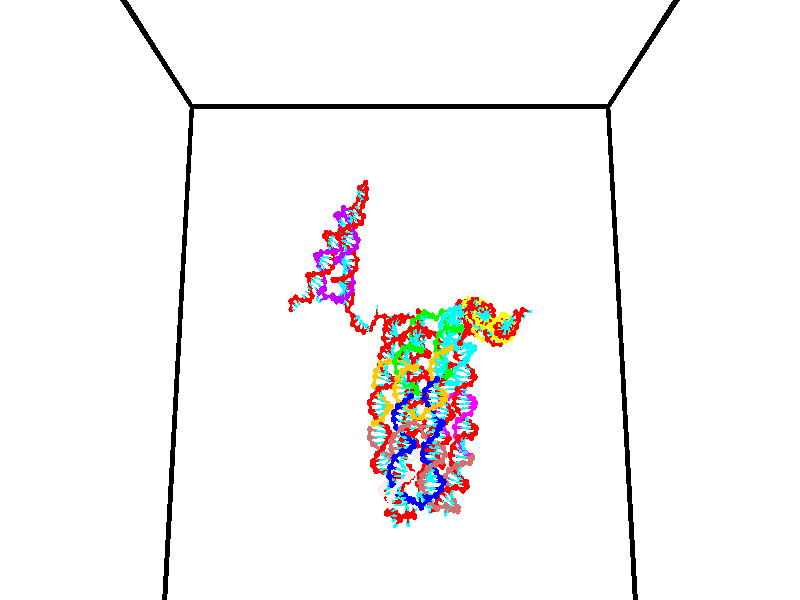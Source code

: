 // switches for output
#declare DRAW_BASES = 1; // possible values are 0, 1; only relevant for DNA ribbons
#declare DRAW_BASES_TYPE = 3; // possible values are 1, 2, 3; only relevant for DNA ribbons
#declare DRAW_FOG = 0; // set to 1 to enable fog

#include "colors.inc"

#include "transforms.inc"
background { rgb <1, 1, 1>}

#default {
   normal{
       ripples 0.25
       frequency 0.20
       turbulence 0.2
       lambda 5
   }
	finish {
		phong 0.1
		phong_size 40.
	}
}

// original window dimensions: 1024x640


// camera settings

camera {
	sky <0, 0.179814, -0.983701>
	up <0, 0.179814, -0.983701>
	right 1.6 * <1, 0, 0>
	location <35, 94.9851, 44.8844>
	look_at <35, 29.7336, 32.9568>
	direction <0, -65.2515, -11.9276>
	angle 67.0682
}


# declare cpy_camera_pos = <35, 94.9851, 44.8844>;
# if (DRAW_FOG = 1)
fog {
	fog_type 2
	up vnormalize(cpy_camera_pos)
	color rgbt<1,1,1,0.3>
	distance 1e-5
	fog_alt 3e-3
	fog_offset 56
}
# end


// LIGHTS

# declare lum = 6;
global_settings {
	ambient_light rgb lum * <0.05, 0.05, 0.05>
	max_trace_level 15
}# declare cpy_direct_light_amount = 0.25;
light_source
{	1000 * <-1, -1.16352, -0.803886>,
	rgb lum * cpy_direct_light_amount
	parallel
}

light_source
{	1000 * <1, 1.16352, 0.803886>,
	rgb lum * cpy_direct_light_amount
	parallel
}

// strand 0

// nucleotide -1

// particle -1
sphere {
	<23.915846, 34.485386, 34.618248> 0.250000
	pigment { color rgbt <1,0,0,0> }
	no_shadow
}
cylinder {
	<24.126877, 34.813828, 34.705376>,  <24.253496, 35.010895, 34.757652>, 0.100000
	pigment { color rgbt <1,0,0,0> }
	no_shadow
}
cylinder {
	<24.126877, 34.813828, 34.705376>,  <23.915846, 34.485386, 34.618248>, 0.100000
	pigment { color rgbt <1,0,0,0> }
	no_shadow
}

// particle -1
sphere {
	<24.126877, 34.813828, 34.705376> 0.100000
	pigment { color rgbt <1,0,0,0> }
	no_shadow
}
sphere {
	0, 1
	scale<0.080000,0.200000,0.300000>
	matrix <0.554466, -0.138570, -0.820589,
		-0.643607, 0.553699, -0.528382,
		0.527578, 0.821106, 0.217823,
		24.285151, 35.060158, 34.770721>
	pigment { color rgbt <0,1,1,0> }
	no_shadow
}
cylinder {
	<23.964767, 34.931900, 33.998112>,  <23.915846, 34.485386, 34.618248>, 0.130000
	pigment { color rgbt <1,0,0,0> }
	no_shadow
}

// nucleotide -1

// particle -1
sphere {
	<23.964767, 34.931900, 33.998112> 0.250000
	pigment { color rgbt <1,0,0,0> }
	no_shadow
}
cylinder {
	<24.271200, 34.992920, 34.247864>,  <24.455059, 35.029533, 34.397717>, 0.100000
	pigment { color rgbt <1,0,0,0> }
	no_shadow
}
cylinder {
	<24.271200, 34.992920, 34.247864>,  <23.964767, 34.931900, 33.998112>, 0.100000
	pigment { color rgbt <1,0,0,0> }
	no_shadow
}

// particle -1
sphere {
	<24.271200, 34.992920, 34.247864> 0.100000
	pigment { color rgbt <1,0,0,0> }
	no_shadow
}
sphere {
	0, 1
	scale<0.080000,0.200000,0.300000>
	matrix <0.641902, -0.231341, -0.731056,
		0.032921, 0.960838, -0.275149,
		0.766080, 0.152552, 0.624379,
		24.501024, 35.038685, 34.435177>
	pigment { color rgbt <0,1,1,0> }
	no_shadow
}
cylinder {
	<24.536581, 35.459995, 33.789448>,  <23.964767, 34.931900, 33.998112>, 0.130000
	pigment { color rgbt <1,0,0,0> }
	no_shadow
}

// nucleotide -1

// particle -1
sphere {
	<24.536581, 35.459995, 33.789448> 0.250000
	pigment { color rgbt <1,0,0,0> }
	no_shadow
}
cylinder {
	<24.665842, 35.163147, 34.024338>,  <24.743399, 34.985039, 34.165272>, 0.100000
	pigment { color rgbt <1,0,0,0> }
	no_shadow
}
cylinder {
	<24.665842, 35.163147, 34.024338>,  <24.536581, 35.459995, 33.789448>, 0.100000
	pigment { color rgbt <1,0,0,0> }
	no_shadow
}

// particle -1
sphere {
	<24.665842, 35.163147, 34.024338> 0.100000
	pigment { color rgbt <1,0,0,0> }
	no_shadow
}
sphere {
	0, 1
	scale<0.080000,0.200000,0.300000>
	matrix <0.704735, -0.225423, -0.672706,
		0.631602, 0.631222, 0.450153,
		0.323152, -0.742121, 0.587222,
		24.762787, 34.940510, 34.200504>
	pigment { color rgbt <0,1,1,0> }
	no_shadow
}
cylinder {
	<25.231934, 35.555344, 34.059910>,  <24.536581, 35.459995, 33.789448>, 0.130000
	pigment { color rgbt <1,0,0,0> }
	no_shadow
}

// nucleotide -1

// particle -1
sphere {
	<25.231934, 35.555344, 34.059910> 0.250000
	pigment { color rgbt <1,0,0,0> }
	no_shadow
}
cylinder {
	<25.137733, 35.177555, 33.968239>,  <25.081213, 34.950882, 33.913239>, 0.100000
	pigment { color rgbt <1,0,0,0> }
	no_shadow
}
cylinder {
	<25.137733, 35.177555, 33.968239>,  <25.231934, 35.555344, 34.059910>, 0.100000
	pigment { color rgbt <1,0,0,0> }
	no_shadow
}

// particle -1
sphere {
	<25.137733, 35.177555, 33.968239> 0.100000
	pigment { color rgbt <1,0,0,0> }
	no_shadow
}
sphere {
	0, 1
	scale<0.080000,0.200000,0.300000>
	matrix <0.732561, -0.017543, -0.680476,
		0.638667, -0.328136, 0.696011,
		-0.235499, -0.944468, -0.229175,
		25.067083, 34.894215, 33.899487>
	pigment { color rgbt <0,1,1,0> }
	no_shadow
}
cylinder {
	<25.903069, 35.087757, 34.016865>,  <25.231934, 35.555344, 34.059910>, 0.130000
	pigment { color rgbt <1,0,0,0> }
	no_shadow
}

// nucleotide -1

// particle -1
sphere {
	<25.903069, 35.087757, 34.016865> 0.250000
	pigment { color rgbt <1,0,0,0> }
	no_shadow
}
cylinder {
	<25.579620, 35.039581, 33.786518>,  <25.385551, 35.010674, 33.648308>, 0.100000
	pigment { color rgbt <1,0,0,0> }
	no_shadow
}
cylinder {
	<25.579620, 35.039581, 33.786518>,  <25.903069, 35.087757, 34.016865>, 0.100000
	pigment { color rgbt <1,0,0,0> }
	no_shadow
}

// particle -1
sphere {
	<25.579620, 35.039581, 33.786518> 0.100000
	pigment { color rgbt <1,0,0,0> }
	no_shadow
}
sphere {
	0, 1
	scale<0.080000,0.200000,0.300000>
	matrix <0.530995, 0.272063, -0.802512,
		0.253336, -0.954711, -0.156037,
		-0.808619, -0.120451, -0.575870,
		25.337034, 35.003448, 33.613758>
	pigment { color rgbt <0,1,1,0> }
	no_shadow
}
cylinder {
	<26.049492, 34.534309, 33.497475>,  <25.903069, 35.087757, 34.016865>, 0.130000
	pigment { color rgbt <1,0,0,0> }
	no_shadow
}

// nucleotide -1

// particle -1
sphere {
	<26.049492, 34.534309, 33.497475> 0.250000
	pigment { color rgbt <1,0,0,0> }
	no_shadow
}
cylinder {
	<25.795080, 34.821541, 33.384460>,  <25.642433, 34.993881, 33.316650>, 0.100000
	pigment { color rgbt <1,0,0,0> }
	no_shadow
}
cylinder {
	<25.795080, 34.821541, 33.384460>,  <26.049492, 34.534309, 33.497475>, 0.100000
	pigment { color rgbt <1,0,0,0> }
	no_shadow
}

// particle -1
sphere {
	<25.795080, 34.821541, 33.384460> 0.100000
	pigment { color rgbt <1,0,0,0> }
	no_shadow
}
sphere {
	0, 1
	scale<0.080000,0.200000,0.300000>
	matrix <0.559718, 0.177252, -0.809504,
		-0.531208, -0.673010, -0.514660,
		-0.636029, 0.718080, -0.282538,
		25.604271, 35.036964, 33.299698>
	pigment { color rgbt <0,1,1,0> }
	no_shadow
}
cylinder {
	<25.807806, 34.431980, 32.830540>,  <26.049492, 34.534309, 33.497475>, 0.130000
	pigment { color rgbt <1,0,0,0> }
	no_shadow
}

// nucleotide -1

// particle -1
sphere {
	<25.807806, 34.431980, 32.830540> 0.250000
	pigment { color rgbt <1,0,0,0> }
	no_shadow
}
cylinder {
	<25.811691, 34.822475, 32.917133>,  <25.814022, 35.056774, 32.969090>, 0.100000
	pigment { color rgbt <1,0,0,0> }
	no_shadow
}
cylinder {
	<25.811691, 34.822475, 32.917133>,  <25.807806, 34.431980, 32.830540>, 0.100000
	pigment { color rgbt <1,0,0,0> }
	no_shadow
}

// particle -1
sphere {
	<25.811691, 34.822475, 32.917133> 0.100000
	pigment { color rgbt <1,0,0,0> }
	no_shadow
}
sphere {
	0, 1
	scale<0.080000,0.200000,0.300000>
	matrix <0.611702, 0.165460, -0.773592,
		-0.791029, 0.139940, -0.595559,
		0.009715, 0.976238, 0.216485,
		25.814606, 35.115345, 32.982079>
	pigment { color rgbt <0,1,1,0> }
	no_shadow
}
cylinder {
	<25.743553, 34.818363, 32.196415>,  <25.807806, 34.431980, 32.830540>, 0.130000
	pigment { color rgbt <1,0,0,0> }
	no_shadow
}

// nucleotide -1

// particle -1
sphere {
	<25.743553, 34.818363, 32.196415> 0.250000
	pigment { color rgbt <1,0,0,0> }
	no_shadow
}
cylinder {
	<25.882561, 35.086716, 32.458450>,  <25.965965, 35.247726, 32.615673>, 0.100000
	pigment { color rgbt <1,0,0,0> }
	no_shadow
}
cylinder {
	<25.882561, 35.086716, 32.458450>,  <25.743553, 34.818363, 32.196415>, 0.100000
	pigment { color rgbt <1,0,0,0> }
	no_shadow
}

// particle -1
sphere {
	<25.882561, 35.086716, 32.458450> 0.100000
	pigment { color rgbt <1,0,0,0> }
	no_shadow
}
sphere {
	0, 1
	scale<0.080000,0.200000,0.300000>
	matrix <0.565520, 0.407312, -0.717136,
		-0.747942, 0.619686, -0.237850,
		0.347519, 0.670885, 0.655091,
		25.986816, 35.287983, 32.654976>
	pigment { color rgbt <0,1,1,0> }
	no_shadow
}
cylinder {
	<25.707150, 35.590416, 31.944971>,  <25.743553, 34.818363, 32.196415>, 0.130000
	pigment { color rgbt <1,0,0,0> }
	no_shadow
}

// nucleotide -1

// particle -1
sphere {
	<25.707150, 35.590416, 31.944971> 0.250000
	pigment { color rgbt <1,0,0,0> }
	no_shadow
}
cylinder {
	<26.020802, 35.585850, 32.193169>,  <26.208992, 35.583111, 32.342087>, 0.100000
	pigment { color rgbt <1,0,0,0> }
	no_shadow
}
cylinder {
	<26.020802, 35.585850, 32.193169>,  <25.707150, 35.590416, 31.944971>, 0.100000
	pigment { color rgbt <1,0,0,0> }
	no_shadow
}

// particle -1
sphere {
	<26.020802, 35.585850, 32.193169> 0.100000
	pigment { color rgbt <1,0,0,0> }
	no_shadow
}
sphere {
	0, 1
	scale<0.080000,0.200000,0.300000>
	matrix <0.545604, 0.489134, -0.680488,
		-0.295733, 0.872134, 0.389774,
		0.784129, -0.011419, 0.620493,
		26.256041, 35.582424, 32.379318>
	pigment { color rgbt <0,1,1,0> }
	no_shadow
}
cylinder {
	<25.943424, 36.300720, 32.029194>,  <25.707150, 35.590416, 31.944971>, 0.130000
	pigment { color rgbt <1,0,0,0> }
	no_shadow
}

// nucleotide -1

// particle -1
sphere {
	<25.943424, 36.300720, 32.029194> 0.250000
	pigment { color rgbt <1,0,0,0> }
	no_shadow
}
cylinder {
	<26.246742, 36.051147, 32.104771>,  <26.428732, 35.901405, 32.150116>, 0.100000
	pigment { color rgbt <1,0,0,0> }
	no_shadow
}
cylinder {
	<26.246742, 36.051147, 32.104771>,  <25.943424, 36.300720, 32.029194>, 0.100000
	pigment { color rgbt <1,0,0,0> }
	no_shadow
}

// particle -1
sphere {
	<26.246742, 36.051147, 32.104771> 0.100000
	pigment { color rgbt <1,0,0,0> }
	no_shadow
}
sphere {
	0, 1
	scale<0.080000,0.200000,0.300000>
	matrix <0.583945, 0.521229, -0.622357,
		0.289825, 0.582263, 0.759586,
		0.758294, -0.623931, 0.188945,
		26.474230, 35.863968, 32.161453>
	pigment { color rgbt <0,1,1,0> }
	no_shadow
}
cylinder {
	<26.490145, 36.723961, 32.052311>,  <25.943424, 36.300720, 32.029194>, 0.130000
	pigment { color rgbt <1,0,0,0> }
	no_shadow
}

// nucleotide -1

// particle -1
sphere {
	<26.490145, 36.723961, 32.052311> 0.250000
	pigment { color rgbt <1,0,0,0> }
	no_shadow
}
cylinder {
	<26.621531, 36.352337, 31.984249>,  <26.700361, 36.129360, 31.943413>, 0.100000
	pigment { color rgbt <1,0,0,0> }
	no_shadow
}
cylinder {
	<26.621531, 36.352337, 31.984249>,  <26.490145, 36.723961, 32.052311>, 0.100000
	pigment { color rgbt <1,0,0,0> }
	no_shadow
}

// particle -1
sphere {
	<26.621531, 36.352337, 31.984249> 0.100000
	pigment { color rgbt <1,0,0,0> }
	no_shadow
}
sphere {
	0, 1
	scale<0.080000,0.200000,0.300000>
	matrix <0.551002, 0.334796, -0.764401,
		0.767143, 0.157325, 0.621885,
		0.328464, -0.929064, -0.170150,
		26.720070, 36.073616, 31.933205>
	pigment { color rgbt <0,1,1,0> }
	no_shadow
}
cylinder {
	<27.246305, 36.723274, 32.046860>,  <26.490145, 36.723961, 32.052311>, 0.130000
	pigment { color rgbt <1,0,0,0> }
	no_shadow
}

// nucleotide -1

// particle -1
sphere {
	<27.246305, 36.723274, 32.046860> 0.250000
	pigment { color rgbt <1,0,0,0> }
	no_shadow
}
cylinder {
	<27.141941, 36.391277, 31.849665>,  <27.079323, 36.192078, 31.731348>, 0.100000
	pigment { color rgbt <1,0,0,0> }
	no_shadow
}
cylinder {
	<27.141941, 36.391277, 31.849665>,  <27.246305, 36.723274, 32.046860>, 0.100000
	pigment { color rgbt <1,0,0,0> }
	no_shadow
}

// particle -1
sphere {
	<27.141941, 36.391277, 31.849665> 0.100000
	pigment { color rgbt <1,0,0,0> }
	no_shadow
}
sphere {
	0, 1
	scale<0.080000,0.200000,0.300000>
	matrix <0.681352, 0.203442, -0.703115,
		0.683875, -0.519348, 0.512438,
		-0.260910, -0.829993, -0.492988,
		27.063667, 36.142281, 31.701769>
	pigment { color rgbt <0,1,1,0> }
	no_shadow
}
cylinder {
	<27.880980, 36.435802, 31.840073>,  <27.246305, 36.723274, 32.046860>, 0.130000
	pigment { color rgbt <1,0,0,0> }
	no_shadow
}

// nucleotide -1

// particle -1
sphere {
	<27.880980, 36.435802, 31.840073> 0.250000
	pigment { color rgbt <1,0,0,0> }
	no_shadow
}
cylinder {
	<27.615780, 36.271709, 31.589588>,  <27.456659, 36.173256, 31.439297>, 0.100000
	pigment { color rgbt <1,0,0,0> }
	no_shadow
}
cylinder {
	<27.615780, 36.271709, 31.589588>,  <27.880980, 36.435802, 31.840073>, 0.100000
	pigment { color rgbt <1,0,0,0> }
	no_shadow
}

// particle -1
sphere {
	<27.615780, 36.271709, 31.589588> 0.100000
	pigment { color rgbt <1,0,0,0> }
	no_shadow
}
sphere {
	0, 1
	scale<0.080000,0.200000,0.300000>
	matrix <0.562159, 0.279583, -0.778338,
		0.494375, -0.868070, 0.045250,
		-0.663001, -0.410229, -0.626213,
		27.416880, 36.148640, 31.401724>
	pigment { color rgbt <0,1,1,0> }
	no_shadow
}
cylinder {
	<28.283754, 36.172489, 31.354237>,  <27.880980, 36.435802, 31.840073>, 0.130000
	pigment { color rgbt <1,0,0,0> }
	no_shadow
}

// nucleotide -1

// particle -1
sphere {
	<28.283754, 36.172489, 31.354237> 0.250000
	pigment { color rgbt <1,0,0,0> }
	no_shadow
}
cylinder {
	<27.934017, 36.205368, 31.162920>,  <27.724174, 36.225098, 31.048130>, 0.100000
	pigment { color rgbt <1,0,0,0> }
	no_shadow
}
cylinder {
	<27.934017, 36.205368, 31.162920>,  <28.283754, 36.172489, 31.354237>, 0.100000
	pigment { color rgbt <1,0,0,0> }
	no_shadow
}

// particle -1
sphere {
	<27.934017, 36.205368, 31.162920> 0.100000
	pigment { color rgbt <1,0,0,0> }
	no_shadow
}
sphere {
	0, 1
	scale<0.080000,0.200000,0.300000>
	matrix <0.484047, 0.218629, -0.847289,
		0.034921, -0.972340, -0.230946,
		-0.874345, 0.082201, -0.478293,
		27.671713, 36.230026, 31.019432>
	pigment { color rgbt <0,1,1,0> }
	no_shadow
}
cylinder {
	<28.472021, 35.998943, 30.717989>,  <28.283754, 36.172489, 31.354237>, 0.130000
	pigment { color rgbt <1,0,0,0> }
	no_shadow
}

// nucleotide -1

// particle -1
sphere {
	<28.472021, 35.998943, 30.717989> 0.250000
	pigment { color rgbt <1,0,0,0> }
	no_shadow
}
cylinder {
	<28.124252, 36.185020, 30.651424>,  <27.915590, 36.296669, 30.611485>, 0.100000
	pigment { color rgbt <1,0,0,0> }
	no_shadow
}
cylinder {
	<28.124252, 36.185020, 30.651424>,  <28.472021, 35.998943, 30.717989>, 0.100000
	pigment { color rgbt <1,0,0,0> }
	no_shadow
}

// particle -1
sphere {
	<28.124252, 36.185020, 30.651424> 0.100000
	pigment { color rgbt <1,0,0,0> }
	no_shadow
}
sphere {
	0, 1
	scale<0.080000,0.200000,0.300000>
	matrix <0.375360, 0.402924, -0.834720,
		-0.321258, -0.788190, -0.524928,
		-0.869424, 0.465197, -0.166413,
		27.863424, 36.324581, 30.601501>
	pigment { color rgbt <0,1,1,0> }
	no_shadow
}
cylinder {
	<28.240126, 35.869949, 30.072805>,  <28.472021, 35.998943, 30.717989>, 0.130000
	pigment { color rgbt <1,0,0,0> }
	no_shadow
}

// nucleotide -1

// particle -1
sphere {
	<28.240126, 35.869949, 30.072805> 0.250000
	pigment { color rgbt <1,0,0,0> }
	no_shadow
}
cylinder {
	<28.071962, 36.225311, 30.146549>,  <27.971064, 36.438530, 30.190796>, 0.100000
	pigment { color rgbt <1,0,0,0> }
	no_shadow
}
cylinder {
	<28.071962, 36.225311, 30.146549>,  <28.240126, 35.869949, 30.072805>, 0.100000
	pigment { color rgbt <1,0,0,0> }
	no_shadow
}

// particle -1
sphere {
	<28.071962, 36.225311, 30.146549> 0.100000
	pigment { color rgbt <1,0,0,0> }
	no_shadow
}
sphere {
	0, 1
	scale<0.080000,0.200000,0.300000>
	matrix <0.427605, 0.373202, -0.823331,
		-0.800257, -0.267304, -0.536785,
		-0.420409, 0.888408, 0.184357,
		27.945839, 36.491833, 30.201857>
	pigment { color rgbt <0,1,1,0> }
	no_shadow
}
cylinder {
	<27.903229, 36.100330, 29.446093>,  <28.240126, 35.869949, 30.072805>, 0.130000
	pigment { color rgbt <1,0,0,0> }
	no_shadow
}

// nucleotide -1

// particle -1
sphere {
	<27.903229, 36.100330, 29.446093> 0.250000
	pigment { color rgbt <1,0,0,0> }
	no_shadow
}
cylinder {
	<27.938419, 36.428646, 29.671858>,  <27.959534, 36.625637, 29.807318>, 0.100000
	pigment { color rgbt <1,0,0,0> }
	no_shadow
}
cylinder {
	<27.938419, 36.428646, 29.671858>,  <27.903229, 36.100330, 29.446093>, 0.100000
	pigment { color rgbt <1,0,0,0> }
	no_shadow
}

// particle -1
sphere {
	<27.938419, 36.428646, 29.671858> 0.100000
	pigment { color rgbt <1,0,0,0> }
	no_shadow
}
sphere {
	0, 1
	scale<0.080000,0.200000,0.300000>
	matrix <0.504393, 0.451894, -0.735785,
		-0.858980, 0.349419, -0.374244,
		0.087978, 0.820791, 0.564413,
		27.964813, 36.674885, 29.841183>
	pigment { color rgbt <0,1,1,0> }
	no_shadow
}
cylinder {
	<27.720213, 36.679054, 29.036604>,  <27.903229, 36.100330, 29.446093>, 0.130000
	pigment { color rgbt <1,0,0,0> }
	no_shadow
}

// nucleotide -1

// particle -1
sphere {
	<27.720213, 36.679054, 29.036604> 0.250000
	pigment { color rgbt <1,0,0,0> }
	no_shadow
}
cylinder {
	<27.915224, 36.878719, 29.323143>,  <28.032230, 36.998520, 29.495066>, 0.100000
	pigment { color rgbt <1,0,0,0> }
	no_shadow
}
cylinder {
	<27.915224, 36.878719, 29.323143>,  <27.720213, 36.679054, 29.036604>, 0.100000
	pigment { color rgbt <1,0,0,0> }
	no_shadow
}

// particle -1
sphere {
	<27.915224, 36.878719, 29.323143> 0.100000
	pigment { color rgbt <1,0,0,0> }
	no_shadow
}
sphere {
	0, 1
	scale<0.080000,0.200000,0.300000>
	matrix <0.386030, 0.612674, -0.689646,
		-0.783134, 0.612751, 0.106001,
		0.487526, 0.499166, 0.716346,
		28.061481, 37.028469, 29.538048>
	pigment { color rgbt <0,1,1,0> }
	no_shadow
}
cylinder {
	<27.545601, 37.423313, 29.008018>,  <27.720213, 36.679054, 29.036604>, 0.130000
	pigment { color rgbt <1,0,0,0> }
	no_shadow
}

// nucleotide -1

// particle -1
sphere {
	<27.545601, 37.423313, 29.008018> 0.250000
	pigment { color rgbt <1,0,0,0> }
	no_shadow
}
cylinder {
	<27.897362, 37.421871, 29.198442>,  <28.108419, 37.421005, 29.312696>, 0.100000
	pigment { color rgbt <1,0,0,0> }
	no_shadow
}
cylinder {
	<27.897362, 37.421871, 29.198442>,  <27.545601, 37.423313, 29.008018>, 0.100000
	pigment { color rgbt <1,0,0,0> }
	no_shadow
}

// particle -1
sphere {
	<27.897362, 37.421871, 29.198442> 0.100000
	pigment { color rgbt <1,0,0,0> }
	no_shadow
}
sphere {
	0, 1
	scale<0.080000,0.200000,0.300000>
	matrix <0.313919, 0.756169, -0.574164,
		-0.357915, 0.654367, 0.666109,
		0.879404, -0.003602, 0.476062,
		28.161182, 37.420792, 29.341261>
	pigment { color rgbt <0,1,1,0> }
	no_shadow
}
cylinder {
	<27.798594, 38.089218, 28.938787>,  <27.545601, 37.423313, 29.008018>, 0.130000
	pigment { color rgbt <1,0,0,0> }
	no_shadow
}

// nucleotide -1

// particle -1
sphere {
	<27.798594, 38.089218, 28.938787> 0.250000
	pigment { color rgbt <1,0,0,0> }
	no_shadow
}
cylinder {
	<28.120287, 37.877491, 29.046881>,  <28.313303, 37.750454, 29.111736>, 0.100000
	pigment { color rgbt <1,0,0,0> }
	no_shadow
}
cylinder {
	<28.120287, 37.877491, 29.046881>,  <27.798594, 38.089218, 28.938787>, 0.100000
	pigment { color rgbt <1,0,0,0> }
	no_shadow
}

// particle -1
sphere {
	<28.120287, 37.877491, 29.046881> 0.100000
	pigment { color rgbt <1,0,0,0> }
	no_shadow
}
sphere {
	0, 1
	scale<0.080000,0.200000,0.300000>
	matrix <0.579866, 0.599235, -0.551972,
		0.130235, 0.600615, 0.788860,
		0.804235, -0.529319, 0.270235,
		28.361557, 37.718697, 29.127951>
	pigment { color rgbt <0,1,1,0> }
	no_shadow
}
cylinder {
	<28.234907, 38.538937, 29.105482>,  <27.798594, 38.089218, 28.938787>, 0.130000
	pigment { color rgbt <1,0,0,0> }
	no_shadow
}

// nucleotide -1

// particle -1
sphere {
	<28.234907, 38.538937, 29.105482> 0.250000
	pigment { color rgbt <1,0,0,0> }
	no_shadow
}
cylinder {
	<28.459280, 38.215355, 29.035114>,  <28.593904, 38.021206, 28.992893>, 0.100000
	pigment { color rgbt <1,0,0,0> }
	no_shadow
}
cylinder {
	<28.459280, 38.215355, 29.035114>,  <28.234907, 38.538937, 29.105482>, 0.100000
	pigment { color rgbt <1,0,0,0> }
	no_shadow
}

// particle -1
sphere {
	<28.459280, 38.215355, 29.035114> 0.100000
	pigment { color rgbt <1,0,0,0> }
	no_shadow
}
sphere {
	0, 1
	scale<0.080000,0.200000,0.300000>
	matrix <0.637619, 0.557695, -0.531430,
		0.528011, 0.185929, 0.828635,
		0.560934, -0.808954, -0.175917,
		28.627560, 37.972668, 28.982340>
	pigment { color rgbt <0,1,1,0> }
	no_shadow
}
cylinder {
	<28.969952, 38.696072, 29.264364>,  <28.234907, 38.538937, 29.105482>, 0.130000
	pigment { color rgbt <1,0,0,0> }
	no_shadow
}

// nucleotide -1

// particle -1
sphere {
	<28.969952, 38.696072, 29.264364> 0.250000
	pigment { color rgbt <1,0,0,0> }
	no_shadow
}
cylinder {
	<28.994232, 38.391720, 29.005945>,  <29.008801, 38.209110, 28.850893>, 0.100000
	pigment { color rgbt <1,0,0,0> }
	no_shadow
}
cylinder {
	<28.994232, 38.391720, 29.005945>,  <28.969952, 38.696072, 29.264364>, 0.100000
	pigment { color rgbt <1,0,0,0> }
	no_shadow
}

// particle -1
sphere {
	<28.994232, 38.391720, 29.005945> 0.100000
	pigment { color rgbt <1,0,0,0> }
	no_shadow
}
sphere {
	0, 1
	scale<0.080000,0.200000,0.300000>
	matrix <0.752957, 0.459802, -0.470783,
		0.655264, -0.457870, 0.600820,
		0.060701, -0.760879, -0.646048,
		29.012442, 38.163456, 28.812130>
	pigment { color rgbt <0,1,1,0> }
	no_shadow
}
cylinder {
	<29.679750, 38.504604, 29.312613>,  <28.969952, 38.696072, 29.264364>, 0.130000
	pigment { color rgbt <1,0,0,0> }
	no_shadow
}

// nucleotide -1

// particle -1
sphere {
	<29.679750, 38.504604, 29.312613> 0.250000
	pigment { color rgbt <1,0,0,0> }
	no_shadow
}
cylinder {
	<29.533161, 38.369270, 28.965919>,  <29.445208, 38.288071, 28.757904>, 0.100000
	pigment { color rgbt <1,0,0,0> }
	no_shadow
}
cylinder {
	<29.533161, 38.369270, 28.965919>,  <29.679750, 38.504604, 29.312613>, 0.100000
	pigment { color rgbt <1,0,0,0> }
	no_shadow
}

// particle -1
sphere {
	<29.533161, 38.369270, 28.965919> 0.100000
	pigment { color rgbt <1,0,0,0> }
	no_shadow
}
sphere {
	0, 1
	scale<0.080000,0.200000,0.300000>
	matrix <0.796100, 0.368133, -0.480315,
		0.481581, -0.866029, 0.134439,
		-0.366475, -0.338338, -0.866732,
		29.423218, 38.267769, 28.705900>
	pigment { color rgbt <0,1,1,0> }
	no_shadow
}
cylinder {
	<30.230963, 38.387096, 28.923965>,  <29.679750, 38.504604, 29.312613>, 0.130000
	pigment { color rgbt <1,0,0,0> }
	no_shadow
}

// nucleotide -1

// particle -1
sphere {
	<30.230963, 38.387096, 28.923965> 0.250000
	pigment { color rgbt <1,0,0,0> }
	no_shadow
}
cylinder {
	<29.942593, 38.410984, 28.647791>,  <29.769571, 38.425316, 28.482086>, 0.100000
	pigment { color rgbt <1,0,0,0> }
	no_shadow
}
cylinder {
	<29.942593, 38.410984, 28.647791>,  <30.230963, 38.387096, 28.923965>, 0.100000
	pigment { color rgbt <1,0,0,0> }
	no_shadow
}

// particle -1
sphere {
	<29.942593, 38.410984, 28.647791> 0.100000
	pigment { color rgbt <1,0,0,0> }
	no_shadow
}
sphere {
	0, 1
	scale<0.080000,0.200000,0.300000>
	matrix <0.616621, 0.509989, -0.599741,
		0.316302, -0.858106, -0.404485,
		-0.720924, 0.059715, -0.690436,
		29.726315, 38.428898, 28.440660>
	pigment { color rgbt <0,1,1,0> }
	no_shadow
}
cylinder {
	<30.454849, 37.995945, 28.235149>,  <30.230963, 38.387096, 28.923965>, 0.130000
	pigment { color rgbt <1,0,0,0> }
	no_shadow
}

// nucleotide -1

// particle -1
sphere {
	<30.454849, 37.995945, 28.235149> 0.250000
	pigment { color rgbt <1,0,0,0> }
	no_shadow
}
cylinder {
	<30.204630, 38.306725, 28.206749>,  <30.054499, 38.493191, 28.189709>, 0.100000
	pigment { color rgbt <1,0,0,0> }
	no_shadow
}
cylinder {
	<30.204630, 38.306725, 28.206749>,  <30.454849, 37.995945, 28.235149>, 0.100000
	pigment { color rgbt <1,0,0,0> }
	no_shadow
}

// particle -1
sphere {
	<30.204630, 38.306725, 28.206749> 0.100000
	pigment { color rgbt <1,0,0,0> }
	no_shadow
}
sphere {
	0, 1
	scale<0.080000,0.200000,0.300000>
	matrix <0.677090, 0.495422, -0.544157,
		-0.387605, -0.388472, -0.835974,
		-0.625550, 0.776947, -0.071003,
		30.016966, 38.539810, 28.185448>
	pigment { color rgbt <0,1,1,0> }
	no_shadow
}
cylinder {
	<30.267368, 38.263950, 27.520718>,  <30.454849, 37.995945, 28.235149>, 0.130000
	pigment { color rgbt <1,0,0,0> }
	no_shadow
}

// nucleotide -1

// particle -1
sphere {
	<30.267368, 38.263950, 27.520718> 0.250000
	pigment { color rgbt <1,0,0,0> }
	no_shadow
}
cylinder {
	<30.282690, 38.552063, 27.797768>,  <30.291883, 38.724930, 27.963999>, 0.100000
	pigment { color rgbt <1,0,0,0> }
	no_shadow
}
cylinder {
	<30.282690, 38.552063, 27.797768>,  <30.267368, 38.263950, 27.520718>, 0.100000
	pigment { color rgbt <1,0,0,0> }
	no_shadow
}

// particle -1
sphere {
	<30.282690, 38.552063, 27.797768> 0.100000
	pigment { color rgbt <1,0,0,0> }
	no_shadow
}
sphere {
	0, 1
	scale<0.080000,0.200000,0.300000>
	matrix <0.773752, 0.417233, -0.476681,
		-0.632330, 0.554180, -0.541335,
		0.038305, 0.720279, 0.692626,
		30.294182, 38.768147, 28.005556>
	pigment { color rgbt <0,1,1,0> }
	no_shadow
}
cylinder {
	<30.255123, 39.004074, 27.257793>,  <30.267368, 38.263950, 27.520718>, 0.130000
	pigment { color rgbt <1,0,0,0> }
	no_shadow
}

// nucleotide -1

// particle -1
sphere {
	<30.255123, 39.004074, 27.257793> 0.250000
	pigment { color rgbt <1,0,0,0> }
	no_shadow
}
cylinder {
	<30.451933, 38.995243, 27.605915>,  <30.570019, 38.989944, 27.814787>, 0.100000
	pigment { color rgbt <1,0,0,0> }
	no_shadow
}
cylinder {
	<30.451933, 38.995243, 27.605915>,  <30.255123, 39.004074, 27.257793>, 0.100000
	pigment { color rgbt <1,0,0,0> }
	no_shadow
}

// particle -1
sphere {
	<30.451933, 38.995243, 27.605915> 0.100000
	pigment { color rgbt <1,0,0,0> }
	no_shadow
}
sphere {
	0, 1
	scale<0.080000,0.200000,0.300000>
	matrix <0.768962, 0.479729, -0.422562,
		-0.408180, 0.877139, 0.253014,
		0.492024, -0.022077, 0.870302,
		30.599541, 38.988621, 27.867006>
	pigment { color rgbt <0,1,1,0> }
	no_shadow
}
cylinder {
	<30.684160, 39.468315, 27.091053>,  <30.255123, 39.004074, 27.257793>, 0.130000
	pigment { color rgbt <1,0,0,0> }
	no_shadow
}

// nucleotide -1

// particle -1
sphere {
	<30.684160, 39.468315, 27.091053> 0.250000
	pigment { color rgbt <1,0,0,0> }
	no_shadow
}
cylinder {
	<30.843000, 39.293999, 27.414139>,  <30.938305, 39.189411, 27.607990>, 0.100000
	pigment { color rgbt <1,0,0,0> }
	no_shadow
}
cylinder {
	<30.843000, 39.293999, 27.414139>,  <30.684160, 39.468315, 27.091053>, 0.100000
	pigment { color rgbt <1,0,0,0> }
	no_shadow
}

// particle -1
sphere {
	<30.843000, 39.293999, 27.414139> 0.100000
	pigment { color rgbt <1,0,0,0> }
	no_shadow
}
sphere {
	0, 1
	scale<0.080000,0.200000,0.300000>
	matrix <0.901001, 0.352599, -0.252727,
		-0.174664, 0.828109, 0.532662,
		0.397101, -0.435787, 0.807713,
		30.962132, 39.163261, 27.656452>
	pigment { color rgbt <0,1,1,0> }
	no_shadow
}
cylinder {
	<30.995329, 39.200581, 26.450394>,  <30.684160, 39.468315, 27.091053>, 0.130000
	pigment { color rgbt <1,0,0,0> }
	no_shadow
}

// nucleotide -1

// particle -1
sphere {
	<30.995329, 39.200581, 26.450394> 0.250000
	pigment { color rgbt <1,0,0,0> }
	no_shadow
}
cylinder {
	<31.384405, 39.259975, 26.379038>,  <31.617851, 39.295612, 26.336224>, 0.100000
	pigment { color rgbt <1,0,0,0> }
	no_shadow
}
cylinder {
	<31.384405, 39.259975, 26.379038>,  <30.995329, 39.200581, 26.450394>, 0.100000
	pigment { color rgbt <1,0,0,0> }
	no_shadow
}

// particle -1
sphere {
	<31.384405, 39.259975, 26.379038> 0.100000
	pigment { color rgbt <1,0,0,0> }
	no_shadow
}
sphere {
	0, 1
	scale<0.080000,0.200000,0.300000>
	matrix <-0.082591, -0.496845, -0.863900,
		-0.216912, 0.855041, -0.471013,
		0.972691, 0.148489, -0.178390,
		31.676212, 39.304523, 26.325521>
	pigment { color rgbt <0,1,1,0> }
	no_shadow
}
cylinder {
	<31.110001, 39.617699, 25.679985>,  <30.995329, 39.200581, 26.450394>, 0.130000
	pigment { color rgbt <1,0,0,0> }
	no_shadow
}

// nucleotide -1

// particle -1
sphere {
	<31.110001, 39.617699, 25.679985> 0.250000
	pigment { color rgbt <1,0,0,0> }
	no_shadow
}
cylinder {
	<31.404728, 39.387413, 25.821775>,  <31.581564, 39.249241, 25.906849>, 0.100000
	pigment { color rgbt <1,0,0,0> }
	no_shadow
}
cylinder {
	<31.404728, 39.387413, 25.821775>,  <31.110001, 39.617699, 25.679985>, 0.100000
	pigment { color rgbt <1,0,0,0> }
	no_shadow
}

// particle -1
sphere {
	<31.404728, 39.387413, 25.821775> 0.100000
	pigment { color rgbt <1,0,0,0> }
	no_shadow
}
sphere {
	0, 1
	scale<0.080000,0.200000,0.300000>
	matrix <-0.122627, -0.629407, -0.767339,
		0.664877, 0.521921, -0.534356,
		0.736818, -0.575713, 0.354477,
		31.625772, 39.214699, 25.928118>
	pigment { color rgbt <0,1,1,0> }
	no_shadow
}
cylinder {
	<31.715233, 39.615505, 25.222355>,  <31.110001, 39.617699, 25.679985>, 0.130000
	pigment { color rgbt <1,0,0,0> }
	no_shadow
}

// nucleotide -1

// particle -1
sphere {
	<31.715233, 39.615505, 25.222355> 0.250000
	pigment { color rgbt <1,0,0,0> }
	no_shadow
}
cylinder {
	<31.685934, 39.266769, 25.416071>,  <31.668356, 39.057529, 25.532301>, 0.100000
	pigment { color rgbt <1,0,0,0> }
	no_shadow
}
cylinder {
	<31.685934, 39.266769, 25.416071>,  <31.715233, 39.615505, 25.222355>, 0.100000
	pigment { color rgbt <1,0,0,0> }
	no_shadow
}

// particle -1
sphere {
	<31.685934, 39.266769, 25.416071> 0.100000
	pigment { color rgbt <1,0,0,0> }
	no_shadow
}
sphere {
	0, 1
	scale<0.080000,0.200000,0.300000>
	matrix <0.144301, -0.489748, -0.859840,
		0.986819, 0.006904, 0.161679,
		-0.073246, -0.871837, 0.484289,
		31.663960, 39.005219, 25.561357>
	pigment { color rgbt <0,1,1,0> }
	no_shadow
}
cylinder {
	<31.794434, 40.098564, 25.899206>,  <31.715233, 39.615505, 25.222355>, 0.130000
	pigment { color rgbt <1,0,0,0> }
	no_shadow
}

// nucleotide -1

// particle -1
sphere {
	<31.794434, 40.098564, 25.899206> 0.250000
	pigment { color rgbt <1,0,0,0> }
	no_shadow
}
cylinder {
	<31.440929, 40.180855, 26.067322>,  <31.228827, 40.230228, 26.168190>, 0.100000
	pigment { color rgbt <1,0,0,0> }
	no_shadow
}
cylinder {
	<31.440929, 40.180855, 26.067322>,  <31.794434, 40.098564, 25.899206>, 0.100000
	pigment { color rgbt <1,0,0,0> }
	no_shadow
}

// particle -1
sphere {
	<31.440929, 40.180855, 26.067322> 0.100000
	pigment { color rgbt <1,0,0,0> }
	no_shadow
}
sphere {
	0, 1
	scale<0.080000,0.200000,0.300000>
	matrix <0.144171, -0.734768, 0.662820,
		0.445174, 0.646369, 0.619699,
		-0.883761, 0.205728, 0.420288,
		31.175800, 40.242573, 26.193409>
	pigment { color rgbt <0,1,1,0> }
	no_shadow
}
cylinder {
	<31.801056, 40.280216, 26.728754>,  <31.794434, 40.098564, 25.899206>, 0.130000
	pigment { color rgbt <1,0,0,0> }
	no_shadow
}

// nucleotide -1

// particle -1
sphere {
	<31.801056, 40.280216, 26.728754> 0.250000
	pigment { color rgbt <1,0,0,0> }
	no_shadow
}
cylinder {
	<31.487944, 40.091034, 26.566977>,  <31.300077, 39.977524, 26.469910>, 0.100000
	pigment { color rgbt <1,0,0,0> }
	no_shadow
}
cylinder {
	<31.487944, 40.091034, 26.566977>,  <31.801056, 40.280216, 26.728754>, 0.100000
	pigment { color rgbt <1,0,0,0> }
	no_shadow
}

// particle -1
sphere {
	<31.487944, 40.091034, 26.566977> 0.100000
	pigment { color rgbt <1,0,0,0> }
	no_shadow
}
sphere {
	0, 1
	scale<0.080000,0.200000,0.300000>
	matrix <0.170480, -0.788030, 0.591561,
		-0.598492, 0.394113, 0.697483,
		-0.782780, -0.472952, -0.404442,
		31.253109, 39.949150, 26.445644>
	pigment { color rgbt <0,1,1,0> }
	no_shadow
}
cylinder {
	<31.410961, 40.042198, 27.316628>,  <31.801056, 40.280216, 26.728754>, 0.130000
	pigment { color rgbt <1,0,0,0> }
	no_shadow
}

// nucleotide -1

// particle -1
sphere {
	<31.410961, 40.042198, 27.316628> 0.250000
	pigment { color rgbt <1,0,0,0> }
	no_shadow
}
cylinder {
	<31.383324, 39.836357, 26.974770>,  <31.366741, 39.712852, 26.769655>, 0.100000
	pigment { color rgbt <1,0,0,0> }
	no_shadow
}
cylinder {
	<31.383324, 39.836357, 26.974770>,  <31.410961, 40.042198, 27.316628>, 0.100000
	pigment { color rgbt <1,0,0,0> }
	no_shadow
}

// particle -1
sphere {
	<31.383324, 39.836357, 26.974770> 0.100000
	pigment { color rgbt <1,0,0,0> }
	no_shadow
}
sphere {
	0, 1
	scale<0.080000,0.200000,0.300000>
	matrix <0.205260, -0.845694, 0.492616,
		-0.976265, -0.141387, 0.164060,
		-0.069096, -0.514598, -0.854643,
		31.362595, 39.681976, 26.718376>
	pigment { color rgbt <0,1,1,0> }
	no_shadow
}
cylinder {
	<31.207155, 40.486897, 27.938557>,  <31.410961, 40.042198, 27.316628>, 0.130000
	pigment { color rgbt <1,0,0,0> }
	no_shadow
}

// nucleotide -1

// particle -1
sphere {
	<31.207155, 40.486897, 27.938557> 0.250000
	pigment { color rgbt <1,0,0,0> }
	no_shadow
}
cylinder {
	<31.108534, 40.864243, 27.849770>,  <31.049362, 41.090652, 27.796497>, 0.100000
	pigment { color rgbt <1,0,0,0> }
	no_shadow
}
cylinder {
	<31.108534, 40.864243, 27.849770>,  <31.207155, 40.486897, 27.938557>, 0.100000
	pigment { color rgbt <1,0,0,0> }
	no_shadow
}

// particle -1
sphere {
	<31.108534, 40.864243, 27.849770> 0.100000
	pigment { color rgbt <1,0,0,0> }
	no_shadow
}
sphere {
	0, 1
	scale<0.080000,0.200000,0.300000>
	matrix <-0.413798, 0.104636, 0.904335,
		0.876347, 0.314815, 0.364566,
		-0.246551, 0.943368, -0.221968,
		31.034569, 41.147251, 27.783180>
	pigment { color rgbt <0,1,1,0> }
	no_shadow
}
cylinder {
	<31.611641, 40.935177, 28.414513>,  <31.207155, 40.486897, 27.938557>, 0.130000
	pigment { color rgbt <1,0,0,0> }
	no_shadow
}

// nucleotide -1

// particle -1
sphere {
	<31.611641, 40.935177, 28.414513> 0.250000
	pigment { color rgbt <1,0,0,0> }
	no_shadow
}
cylinder {
	<31.248184, 41.076309, 28.325176>,  <31.030109, 41.160988, 28.271574>, 0.100000
	pigment { color rgbt <1,0,0,0> }
	no_shadow
}
cylinder {
	<31.248184, 41.076309, 28.325176>,  <31.611641, 40.935177, 28.414513>, 0.100000
	pigment { color rgbt <1,0,0,0> }
	no_shadow
}

// particle -1
sphere {
	<31.248184, 41.076309, 28.325176> 0.100000
	pigment { color rgbt <1,0,0,0> }
	no_shadow
}
sphere {
	0, 1
	scale<0.080000,0.200000,0.300000>
	matrix <-0.375469, -0.456274, 0.806745,
		0.182736, 0.816901, 0.547066,
		-0.908642, 0.352827, -0.223343,
		30.975592, 41.182156, 28.258173>
	pigment { color rgbt <0,1,1,0> }
	no_shadow
}
cylinder {
	<31.457684, 41.271423, 29.015720>,  <31.611641, 40.935177, 28.414513>, 0.130000
	pigment { color rgbt <1,0,0,0> }
	no_shadow
}

// nucleotide -1

// particle -1
sphere {
	<31.457684, 41.271423, 29.015720> 0.250000
	pigment { color rgbt <1,0,0,0> }
	no_shadow
}
cylinder {
	<31.103750, 41.218491, 28.837032>,  <30.891390, 41.186729, 28.729820>, 0.100000
	pigment { color rgbt <1,0,0,0> }
	no_shadow
}
cylinder {
	<31.103750, 41.218491, 28.837032>,  <31.457684, 41.271423, 29.015720>, 0.100000
	pigment { color rgbt <1,0,0,0> }
	no_shadow
}

// particle -1
sphere {
	<31.103750, 41.218491, 28.837032> 0.100000
	pigment { color rgbt <1,0,0,0> }
	no_shadow
}
sphere {
	0, 1
	scale<0.080000,0.200000,0.300000>
	matrix <-0.383613, -0.337210, 0.859727,
		-0.264408, 0.932083, 0.247610,
		-0.884833, -0.132332, -0.446720,
		30.838301, 41.178791, 28.703016>
	pigment { color rgbt <0,1,1,0> }
	no_shadow
}
cylinder {
	<30.903437, 41.594662, 29.384666>,  <31.457684, 41.271423, 29.015720>, 0.130000
	pigment { color rgbt <1,0,0,0> }
	no_shadow
}

// nucleotide -1

// particle -1
sphere {
	<30.903437, 41.594662, 29.384666> 0.250000
	pigment { color rgbt <1,0,0,0> }
	no_shadow
}
cylinder {
	<30.682074, 41.354626, 29.153620>,  <30.549255, 41.210606, 29.014992>, 0.100000
	pigment { color rgbt <1,0,0,0> }
	no_shadow
}
cylinder {
	<30.682074, 41.354626, 29.153620>,  <30.903437, 41.594662, 29.384666>, 0.100000
	pigment { color rgbt <1,0,0,0> }
	no_shadow
}

// particle -1
sphere {
	<30.682074, 41.354626, 29.153620> 0.100000
	pigment { color rgbt <1,0,0,0> }
	no_shadow
}
sphere {
	0, 1
	scale<0.080000,0.200000,0.300000>
	matrix <-0.393893, -0.422485, 0.816305,
		-0.733887, 0.679267, -0.002563,
		-0.553406, -0.600085, -0.577615,
		30.516052, 41.174599, 28.980335>
	pigment { color rgbt <0,1,1,0> }
	no_shadow
}
cylinder {
	<30.267365, 41.769058, 29.516994>,  <30.903437, 41.594662, 29.384666>, 0.130000
	pigment { color rgbt <1,0,0,0> }
	no_shadow
}

// nucleotide -1

// particle -1
sphere {
	<30.267365, 41.769058, 29.516994> 0.250000
	pigment { color rgbt <1,0,0,0> }
	no_shadow
}
cylinder {
	<30.302473, 41.385380, 29.409491>,  <30.323538, 41.155170, 29.344988>, 0.100000
	pigment { color rgbt <1,0,0,0> }
	no_shadow
}
cylinder {
	<30.302473, 41.385380, 29.409491>,  <30.267365, 41.769058, 29.516994>, 0.100000
	pigment { color rgbt <1,0,0,0> }
	no_shadow
}

// particle -1
sphere {
	<30.302473, 41.385380, 29.409491> 0.100000
	pigment { color rgbt <1,0,0,0> }
	no_shadow
}
sphere {
	0, 1
	scale<0.080000,0.200000,0.300000>
	matrix <-0.396687, -0.281143, 0.873841,
		-0.913748, 0.029918, -0.405178,
		0.087769, -0.959199, -0.268762,
		30.328804, 41.097618, 29.328861>
	pigment { color rgbt <0,1,1,0> }
	no_shadow
}
cylinder {
	<29.552544, 41.534859, 29.695333>,  <30.267365, 41.769058, 29.516994>, 0.130000
	pigment { color rgbt <1,0,0,0> }
	no_shadow
}

// nucleotide -1

// particle -1
sphere {
	<29.552544, 41.534859, 29.695333> 0.250000
	pigment { color rgbt <1,0,0,0> }
	no_shadow
}
cylinder {
	<29.809362, 41.229210, 29.670389>,  <29.963453, 41.045818, 29.655422>, 0.100000
	pigment { color rgbt <1,0,0,0> }
	no_shadow
}
cylinder {
	<29.809362, 41.229210, 29.670389>,  <29.552544, 41.534859, 29.695333>, 0.100000
	pigment { color rgbt <1,0,0,0> }
	no_shadow
}

// particle -1
sphere {
	<29.809362, 41.229210, 29.670389> 0.100000
	pigment { color rgbt <1,0,0,0> }
	no_shadow
}
sphere {
	0, 1
	scale<0.080000,0.200000,0.300000>
	matrix <-0.228544, -0.268404, 0.935803,
		-0.731810, -0.586575, -0.346964,
		0.642045, -0.764126, -0.062362,
		30.001976, 40.999973, 29.651680>
	pigment { color rgbt <0,1,1,0> }
	no_shadow
}
cylinder {
	<29.203585, 40.960896, 29.905985>,  <29.552544, 41.534859, 29.695333>, 0.130000
	pigment { color rgbt <1,0,0,0> }
	no_shadow
}

// nucleotide -1

// particle -1
sphere {
	<29.203585, 40.960896, 29.905985> 0.250000
	pigment { color rgbt <1,0,0,0> }
	no_shadow
}
cylinder {
	<29.582132, 40.837532, 29.944500>,  <29.809261, 40.763512, 29.967609>, 0.100000
	pigment { color rgbt <1,0,0,0> }
	no_shadow
}
cylinder {
	<29.582132, 40.837532, 29.944500>,  <29.203585, 40.960896, 29.905985>, 0.100000
	pigment { color rgbt <1,0,0,0> }
	no_shadow
}

// particle -1
sphere {
	<29.582132, 40.837532, 29.944500> 0.100000
	pigment { color rgbt <1,0,0,0> }
	no_shadow
}
sphere {
	0, 1
	scale<0.080000,0.200000,0.300000>
	matrix <-0.250910, -0.513783, 0.820409,
		-0.203552, -0.800568, -0.563611,
		0.946367, -0.308411, 0.096289,
		29.866043, 40.745007, 29.973387>
	pigment { color rgbt <0,1,1,0> }
	no_shadow
}
cylinder {
	<29.184940, 40.274120, 29.919313>,  <29.203585, 40.960896, 29.905985>, 0.130000
	pigment { color rgbt <1,0,0,0> }
	no_shadow
}

// nucleotide -1

// particle -1
sphere {
	<29.184940, 40.274120, 29.919313> 0.250000
	pigment { color rgbt <1,0,0,0> }
	no_shadow
}
cylinder {
	<29.525637, 40.364498, 30.108410>,  <29.730055, 40.418724, 30.221869>, 0.100000
	pigment { color rgbt <1,0,0,0> }
	no_shadow
}
cylinder {
	<29.525637, 40.364498, 30.108410>,  <29.184940, 40.274120, 29.919313>, 0.100000
	pigment { color rgbt <1,0,0,0> }
	no_shadow
}

// particle -1
sphere {
	<29.525637, 40.364498, 30.108410> 0.100000
	pigment { color rgbt <1,0,0,0> }
	no_shadow
}
sphere {
	0, 1
	scale<0.080000,0.200000,0.300000>
	matrix <-0.241591, -0.631263, 0.736981,
		0.464941, -0.741928, -0.483087,
		0.851742, 0.225943, 0.472743,
		29.781158, 40.432281, 30.250233>
	pigment { color rgbt <0,1,1,0> }
	no_shadow
}
cylinder {
	<29.421230, 39.610798, 30.156261>,  <29.184940, 40.274120, 29.919313>, 0.130000
	pigment { color rgbt <1,0,0,0> }
	no_shadow
}

// nucleotide -1

// particle -1
sphere {
	<29.421230, 39.610798, 30.156261> 0.250000
	pigment { color rgbt <1,0,0,0> }
	no_shadow
}
cylinder {
	<29.605930, 39.885429, 30.380899>,  <29.716751, 40.050209, 30.515682>, 0.100000
	pigment { color rgbt <1,0,0,0> }
	no_shadow
}
cylinder {
	<29.605930, 39.885429, 30.380899>,  <29.421230, 39.610798, 30.156261>, 0.100000
	pigment { color rgbt <1,0,0,0> }
	no_shadow
}

// particle -1
sphere {
	<29.605930, 39.885429, 30.380899> 0.100000
	pigment { color rgbt <1,0,0,0> }
	no_shadow
}
sphere {
	0, 1
	scale<0.080000,0.200000,0.300000>
	matrix <-0.210087, -0.530467, 0.821260,
		0.861771, -0.497203, -0.100702,
		0.461752, 0.686581, 0.561597,
		29.744455, 40.091404, 30.549379>
	pigment { color rgbt <0,1,1,0> }
	no_shadow
}
cylinder {
	<29.988228, 39.318672, 30.498407>,  <29.421230, 39.610798, 30.156261>, 0.130000
	pigment { color rgbt <1,0,0,0> }
	no_shadow
}

// nucleotide -1

// particle -1
sphere {
	<29.988228, 39.318672, 30.498407> 0.250000
	pigment { color rgbt <1,0,0,0> }
	no_shadow
}
cylinder {
	<29.943434, 39.647781, 30.721298>,  <29.916557, 39.845245, 30.855034>, 0.100000
	pigment { color rgbt <1,0,0,0> }
	no_shadow
}
cylinder {
	<29.943434, 39.647781, 30.721298>,  <29.988228, 39.318672, 30.498407>, 0.100000
	pigment { color rgbt <1,0,0,0> }
	no_shadow
}

// particle -1
sphere {
	<29.943434, 39.647781, 30.721298> 0.100000
	pigment { color rgbt <1,0,0,0> }
	no_shadow
}
sphere {
	0, 1
	scale<0.080000,0.200000,0.300000>
	matrix <0.222107, -0.525844, 0.821070,
		0.968570, 0.215712, -0.123857,
		-0.111986, 0.822773, 0.557228,
		29.909838, 39.894615, 30.888466>
	pigment { color rgbt <0,1,1,0> }
	no_shadow
}
cylinder {
	<30.593483, 39.350552, 30.904329>,  <29.988228, 39.318672, 30.498407>, 0.130000
	pigment { color rgbt <1,0,0,0> }
	no_shadow
}

// nucleotide -1

// particle -1
sphere {
	<30.593483, 39.350552, 30.904329> 0.250000
	pigment { color rgbt <1,0,0,0> }
	no_shadow
}
cylinder {
	<30.340269, 39.608971, 31.074926>,  <30.188341, 39.764023, 31.177284>, 0.100000
	pigment { color rgbt <1,0,0,0> }
	no_shadow
}
cylinder {
	<30.340269, 39.608971, 31.074926>,  <30.593483, 39.350552, 30.904329>, 0.100000
	pigment { color rgbt <1,0,0,0> }
	no_shadow
}

// particle -1
sphere {
	<30.340269, 39.608971, 31.074926> 0.100000
	pigment { color rgbt <1,0,0,0> }
	no_shadow
}
sphere {
	0, 1
	scale<0.080000,0.200000,0.300000>
	matrix <0.234564, -0.364958, 0.900991,
		0.737733, 0.670397, 0.079492,
		-0.633033, 0.646045, 0.426493,
		30.150360, 39.802784, 31.202873>
	pigment { color rgbt <0,1,1,0> }
	no_shadow
}
cylinder {
	<30.937664, 39.549320, 31.546721>,  <30.593483, 39.350552, 30.904329>, 0.130000
	pigment { color rgbt <1,0,0,0> }
	no_shadow
}

// nucleotide -1

// particle -1
sphere {
	<30.937664, 39.549320, 31.546721> 0.250000
	pigment { color rgbt <1,0,0,0> }
	no_shadow
}
cylinder {
	<30.542883, 39.594723, 31.592402>,  <30.306015, 39.621964, 31.619810>, 0.100000
	pigment { color rgbt <1,0,0,0> }
	no_shadow
}
cylinder {
	<30.542883, 39.594723, 31.592402>,  <30.937664, 39.549320, 31.546721>, 0.100000
	pigment { color rgbt <1,0,0,0> }
	no_shadow
}

// particle -1
sphere {
	<30.542883, 39.594723, 31.592402> 0.100000
	pigment { color rgbt <1,0,0,0> }
	no_shadow
}
sphere {
	0, 1
	scale<0.080000,0.200000,0.300000>
	matrix <0.028023, -0.577355, 0.816012,
		0.158557, 0.808565, 0.566641,
		-0.986952, 0.113505, 0.114202,
		30.246798, 39.628773, 31.626661>
	pigment { color rgbt <0,1,1,0> }
	no_shadow
}
cylinder {
	<30.843857, 39.437794, 32.213078>,  <30.937664, 39.549320, 31.546721>, 0.130000
	pigment { color rgbt <1,0,0,0> }
	no_shadow
}

// nucleotide -1

// particle -1
sphere {
	<30.843857, 39.437794, 32.213078> 0.250000
	pigment { color rgbt <1,0,0,0> }
	no_shadow
}
cylinder {
	<30.476637, 39.375736, 32.067139>,  <30.256304, 39.338501, 31.979576>, 0.100000
	pigment { color rgbt <1,0,0,0> }
	no_shadow
}
cylinder {
	<30.476637, 39.375736, 32.067139>,  <30.843857, 39.437794, 32.213078>, 0.100000
	pigment { color rgbt <1,0,0,0> }
	no_shadow
}

// particle -1
sphere {
	<30.476637, 39.375736, 32.067139> 0.100000
	pigment { color rgbt <1,0,0,0> }
	no_shadow
}
sphere {
	0, 1
	scale<0.080000,0.200000,0.300000>
	matrix <-0.194784, -0.625020, 0.755916,
		-0.345313, 0.765036, 0.543580,
		-0.918051, -0.155147, -0.364844,
		30.201221, 39.329193, 31.957685>
	pigment { color rgbt <0,1,1,0> }
	no_shadow
}
cylinder {
	<30.357817, 39.532909, 32.776260>,  <30.843857, 39.437794, 32.213078>, 0.130000
	pigment { color rgbt <1,0,0,0> }
	no_shadow
}

// nucleotide -1

// particle -1
sphere {
	<30.357817, 39.532909, 32.776260> 0.250000
	pigment { color rgbt <1,0,0,0> }
	no_shadow
}
cylinder {
	<30.176842, 39.301441, 32.504837>,  <30.068256, 39.162560, 32.341984>, 0.100000
	pigment { color rgbt <1,0,0,0> }
	no_shadow
}
cylinder {
	<30.176842, 39.301441, 32.504837>,  <30.357817, 39.532909, 32.776260>, 0.100000
	pigment { color rgbt <1,0,0,0> }
	no_shadow
}

// particle -1
sphere {
	<30.176842, 39.301441, 32.504837> 0.100000
	pigment { color rgbt <1,0,0,0> }
	no_shadow
}
sphere {
	0, 1
	scale<0.080000,0.200000,0.300000>
	matrix <-0.479641, -0.483573, 0.732190,
		-0.751828, 0.656736, -0.058765,
		-0.452438, -0.578667, -0.678561,
		30.041111, 39.127842, 32.301270>
	pigment { color rgbt <0,1,1,0> }
	no_shadow
}
cylinder {
	<29.641954, 39.445869, 33.061432>,  <30.357817, 39.532909, 32.776260>, 0.130000
	pigment { color rgbt <1,0,0,0> }
	no_shadow
}

// nucleotide -1

// particle -1
sphere {
	<29.641954, 39.445869, 33.061432> 0.250000
	pigment { color rgbt <1,0,0,0> }
	no_shadow
}
cylinder {
	<29.663624, 39.155651, 32.787014>,  <29.676624, 38.981522, 32.622364>, 0.100000
	pigment { color rgbt <1,0,0,0> }
	no_shadow
}
cylinder {
	<29.663624, 39.155651, 32.787014>,  <29.641954, 39.445869, 33.061432>, 0.100000
	pigment { color rgbt <1,0,0,0> }
	no_shadow
}

// particle -1
sphere {
	<29.663624, 39.155651, 32.787014> 0.100000
	pigment { color rgbt <1,0,0,0> }
	no_shadow
}
sphere {
	0, 1
	scale<0.080000,0.200000,0.300000>
	matrix <-0.374959, -0.651552, 0.659459,
		-0.925457, 0.221513, -0.307344,
		0.054172, -0.725542, -0.686042,
		29.679876, 38.937988, 32.581200>
	pigment { color rgbt <0,1,1,0> }
	no_shadow
}
cylinder {
	<28.987076, 39.032291, 33.055557>,  <29.641954, 39.445869, 33.061432>, 0.130000
	pigment { color rgbt <1,0,0,0> }
	no_shadow
}

// nucleotide -1

// particle -1
sphere {
	<28.987076, 39.032291, 33.055557> 0.250000
	pigment { color rgbt <1,0,0,0> }
	no_shadow
}
cylinder {
	<29.271105, 38.796711, 32.901188>,  <29.441523, 38.655365, 32.808567>, 0.100000
	pigment { color rgbt <1,0,0,0> }
	no_shadow
}
cylinder {
	<29.271105, 38.796711, 32.901188>,  <28.987076, 39.032291, 33.055557>, 0.100000
	pigment { color rgbt <1,0,0,0> }
	no_shadow
}

// particle -1
sphere {
	<29.271105, 38.796711, 32.901188> 0.100000
	pigment { color rgbt <1,0,0,0> }
	no_shadow
}
sphere {
	0, 1
	scale<0.080000,0.200000,0.300000>
	matrix <-0.325269, -0.760461, 0.562048,
		-0.624498, -0.273566, -0.731549,
		0.710072, -0.588948, -0.385924,
		29.484127, 38.620026, 32.785412>
	pigment { color rgbt <0,1,1,0> }
	no_shadow
}
cylinder {
	<28.593021, 38.444710, 32.902081>,  <28.987076, 39.032291, 33.055557>, 0.130000
	pigment { color rgbt <1,0,0,0> }
	no_shadow
}

// nucleotide -1

// particle -1
sphere {
	<28.593021, 38.444710, 32.902081> 0.250000
	pigment { color rgbt <1,0,0,0> }
	no_shadow
}
cylinder {
	<28.974064, 38.323032, 32.901516>,  <29.202690, 38.250027, 32.901176>, 0.100000
	pigment { color rgbt <1,0,0,0> }
	no_shadow
}
cylinder {
	<28.974064, 38.323032, 32.901516>,  <28.593021, 38.444710, 32.902081>, 0.100000
	pigment { color rgbt <1,0,0,0> }
	no_shadow
}

// particle -1
sphere {
	<28.974064, 38.323032, 32.901516> 0.100000
	pigment { color rgbt <1,0,0,0> }
	no_shadow
}
sphere {
	0, 1
	scale<0.080000,0.200000,0.300000>
	matrix <-0.249108, -0.782735, 0.570325,
		-0.174593, -0.542946, -0.821418,
		0.952608, -0.304196, -0.001408,
		29.259846, 38.231773, 32.901093>
	pigment { color rgbt <0,1,1,0> }
	no_shadow
}
cylinder {
	<28.571684, 37.671249, 32.766479>,  <28.593021, 38.444710, 32.902081>, 0.130000
	pigment { color rgbt <1,0,0,0> }
	no_shadow
}

// nucleotide -1

// particle -1
sphere {
	<28.571684, 37.671249, 32.766479> 0.250000
	pigment { color rgbt <1,0,0,0> }
	no_shadow
}
cylinder {
	<28.945696, 37.713444, 32.901886>,  <29.170103, 37.738762, 32.983131>, 0.100000
	pigment { color rgbt <1,0,0,0> }
	no_shadow
}
cylinder {
	<28.945696, 37.713444, 32.901886>,  <28.571684, 37.671249, 32.766479>, 0.100000
	pigment { color rgbt <1,0,0,0> }
	no_shadow
}

// particle -1
sphere {
	<28.945696, 37.713444, 32.901886> 0.100000
	pigment { color rgbt <1,0,0,0> }
	no_shadow
}
sphere {
	0, 1
	scale<0.080000,0.200000,0.300000>
	matrix <-0.068859, -0.882521, 0.465204,
		0.347821, -0.458289, -0.817919,
		0.935029, 0.105486, 0.338517,
		29.226204, 37.745090, 33.003441>
	pigment { color rgbt <0,1,1,0> }
	no_shadow
}
cylinder {
	<28.977999, 37.092022, 32.639893>,  <28.571684, 37.671249, 32.766479>, 0.130000
	pigment { color rgbt <1,0,0,0> }
	no_shadow
}

// nucleotide -1

// particle -1
sphere {
	<28.977999, 37.092022, 32.639893> 0.250000
	pigment { color rgbt <1,0,0,0> }
	no_shadow
}
cylinder {
	<29.201462, 37.260391, 32.925755>,  <29.335539, 37.361412, 33.097271>, 0.100000
	pigment { color rgbt <1,0,0,0> }
	no_shadow
}
cylinder {
	<29.201462, 37.260391, 32.925755>,  <28.977999, 37.092022, 32.639893>, 0.100000
	pigment { color rgbt <1,0,0,0> }
	no_shadow
}

// particle -1
sphere {
	<29.201462, 37.260391, 32.925755> 0.100000
	pigment { color rgbt <1,0,0,0> }
	no_shadow
}
sphere {
	0, 1
	scale<0.080000,0.200000,0.300000>
	matrix <0.217616, -0.905853, 0.363418,
		0.800342, -0.047505, -0.597659,
		0.558656, 0.420919, 0.714654,
		29.369059, 37.386665, 33.140152>
	pigment { color rgbt <0,1,1,0> }
	no_shadow
}
cylinder {
	<29.530605, 36.700302, 32.666512>,  <28.977999, 37.092022, 32.639893>, 0.130000
	pigment { color rgbt <1,0,0,0> }
	no_shadow
}

// nucleotide -1

// particle -1
sphere {
	<29.530605, 36.700302, 32.666512> 0.250000
	pigment { color rgbt <1,0,0,0> }
	no_shadow
}
cylinder {
	<29.529131, 36.885185, 33.021217>,  <29.528246, 36.996117, 33.234039>, 0.100000
	pigment { color rgbt <1,0,0,0> }
	no_shadow
}
cylinder {
	<29.529131, 36.885185, 33.021217>,  <29.530605, 36.700302, 32.666512>, 0.100000
	pigment { color rgbt <1,0,0,0> }
	no_shadow
}

// particle -1
sphere {
	<29.529131, 36.885185, 33.021217> 0.100000
	pigment { color rgbt <1,0,0,0> }
	no_shadow
}
sphere {
	0, 1
	scale<0.080000,0.200000,0.300000>
	matrix <0.165518, -0.874255, 0.456379,
		0.986200, 0.148457, -0.073283,
		-0.003685, 0.462211, 0.886762,
		29.528025, 37.023849, 33.287247>
	pigment { color rgbt <0,1,1,0> }
	no_shadow
}
cylinder {
	<30.072760, 36.375874, 33.012508>,  <29.530605, 36.700302, 32.666512>, 0.130000
	pigment { color rgbt <1,0,0,0> }
	no_shadow
}

// nucleotide -1

// particle -1
sphere {
	<30.072760, 36.375874, 33.012508> 0.250000
	pigment { color rgbt <1,0,0,0> }
	no_shadow
}
cylinder {
	<29.812052, 36.522839, 33.277901>,  <29.655628, 36.611015, 33.437138>, 0.100000
	pigment { color rgbt <1,0,0,0> }
	no_shadow
}
cylinder {
	<29.812052, 36.522839, 33.277901>,  <30.072760, 36.375874, 33.012508>, 0.100000
	pigment { color rgbt <1,0,0,0> }
	no_shadow
}

// particle -1
sphere {
	<29.812052, 36.522839, 33.277901> 0.100000
	pigment { color rgbt <1,0,0,0> }
	no_shadow
}
sphere {
	0, 1
	scale<0.080000,0.200000,0.300000>
	matrix <-0.060461, -0.897210, 0.437446,
		0.756005, 0.244999, 0.606987,
		-0.651768, 0.367410, 0.663482,
		29.616522, 36.633060, 33.476944>
	pigment { color rgbt <0,1,1,0> }
	no_shadow
}
cylinder {
	<30.306215, 36.116142, 33.624527>,  <30.072760, 36.375874, 33.012508>, 0.130000
	pigment { color rgbt <1,0,0,0> }
	no_shadow
}

// nucleotide -1

// particle -1
sphere {
	<30.306215, 36.116142, 33.624527> 0.250000
	pigment { color rgbt <1,0,0,0> }
	no_shadow
}
cylinder {
	<29.930923, 36.233727, 33.697529>,  <29.705748, 36.304276, 33.741329>, 0.100000
	pigment { color rgbt <1,0,0,0> }
	no_shadow
}
cylinder {
	<29.930923, 36.233727, 33.697529>,  <30.306215, 36.116142, 33.624527>, 0.100000
	pigment { color rgbt <1,0,0,0> }
	no_shadow
}

// particle -1
sphere {
	<29.930923, 36.233727, 33.697529> 0.100000
	pigment { color rgbt <1,0,0,0> }
	no_shadow
}
sphere {
	0, 1
	scale<0.080000,0.200000,0.300000>
	matrix <-0.153335, -0.826079, 0.542293,
		0.310178, 0.480812, 0.820128,
		-0.938231, 0.293961, 0.182506,
		29.649454, 36.321915, 33.752281>
	pigment { color rgbt <0,1,1,0> }
	no_shadow
}
cylinder {
	<30.223053, 35.999893, 34.314346>,  <30.306215, 36.116142, 33.624527>, 0.130000
	pigment { color rgbt <1,0,0,0> }
	no_shadow
}

// nucleotide -1

// particle -1
sphere {
	<30.223053, 35.999893, 34.314346> 0.250000
	pigment { color rgbt <1,0,0,0> }
	no_shadow
}
cylinder {
	<29.836781, 36.039761, 34.218410>,  <29.605017, 36.063683, 34.160847>, 0.100000
	pigment { color rgbt <1,0,0,0> }
	no_shadow
}
cylinder {
	<29.836781, 36.039761, 34.218410>,  <30.223053, 35.999893, 34.314346>, 0.100000
	pigment { color rgbt <1,0,0,0> }
	no_shadow
}

// particle -1
sphere {
	<29.836781, 36.039761, 34.218410> 0.100000
	pigment { color rgbt <1,0,0,0> }
	no_shadow
}
sphere {
	0, 1
	scale<0.080000,0.200000,0.300000>
	matrix <-0.229009, -0.762385, 0.605247,
		-0.122530, 0.639402, 0.759046,
		-0.965682, 0.099668, -0.239844,
		29.547075, 36.069660, 34.146458>
	pigment { color rgbt <0,1,1,0> }
	no_shadow
}
cylinder {
	<29.801771, 35.905884, 34.930813>,  <30.223053, 35.999893, 34.314346>, 0.130000
	pigment { color rgbt <1,0,0,0> }
	no_shadow
}

// nucleotide -1

// particle -1
sphere {
	<29.801771, 35.905884, 34.930813> 0.250000
	pigment { color rgbt <1,0,0,0> }
	no_shadow
}
cylinder {
	<29.615816, 35.794567, 34.594612>,  <29.504244, 35.727776, 34.392891>, 0.100000
	pigment { color rgbt <1,0,0,0> }
	no_shadow
}
cylinder {
	<29.615816, 35.794567, 34.594612>,  <29.801771, 35.905884, 34.930813>, 0.100000
	pigment { color rgbt <1,0,0,0> }
	no_shadow
}

// particle -1
sphere {
	<29.615816, 35.794567, 34.594612> 0.100000
	pigment { color rgbt <1,0,0,0> }
	no_shadow
}
sphere {
	0, 1
	scale<0.080000,0.200000,0.300000>
	matrix <-0.048553, -0.939875, 0.338050,
		-0.884038, 0.197963, 0.423423,
		-0.464886, -0.278290, -0.840497,
		29.476351, 35.711079, 34.342464>
	pigment { color rgbt <0,1,1,0> }
	no_shadow
}
cylinder {
	<30.329800, 35.931770, 35.443069>,  <29.801771, 35.905884, 34.930813>, 0.130000
	pigment { color rgbt <1,0,0,0> }
	no_shadow
}

// nucleotide -1

// particle -1
sphere {
	<30.329800, 35.931770, 35.443069> 0.250000
	pigment { color rgbt <1,0,0,0> }
	no_shadow
}
cylinder {
	<30.595943, 36.215633, 35.535744>,  <30.755630, 36.385952, 35.591351>, 0.100000
	pigment { color rgbt <1,0,0,0> }
	no_shadow
}
cylinder {
	<30.595943, 36.215633, 35.535744>,  <30.329800, 35.931770, 35.443069>, 0.100000
	pigment { color rgbt <1,0,0,0> }
	no_shadow
}

// particle -1
sphere {
	<30.595943, 36.215633, 35.535744> 0.100000
	pigment { color rgbt <1,0,0,0> }
	no_shadow
}
sphere {
	0, 1
	scale<0.080000,0.200000,0.300000>
	matrix <0.482346, -0.645549, 0.592121,
		0.569771, -0.282219, -0.771824,
		0.665359, 0.709660, 0.231688,
		30.795551, 36.428532, 35.605251>
	pigment { color rgbt <0,1,1,0> }
	no_shadow
}
cylinder {
	<30.258272, 35.447483, 36.025509>,  <30.329800, 35.931770, 35.443069>, 0.130000
	pigment { color rgbt <1,0,0,0> }
	no_shadow
}

// nucleotide -1

// particle -1
sphere {
	<30.258272, 35.447483, 36.025509> 0.250000
	pigment { color rgbt <1,0,0,0> }
	no_shadow
}
cylinder {
	<30.566267, 35.444805, 35.770298>,  <30.751064, 35.443199, 35.617172>, 0.100000
	pigment { color rgbt <1,0,0,0> }
	no_shadow
}
cylinder {
	<30.566267, 35.444805, 35.770298>,  <30.258272, 35.447483, 36.025509>, 0.100000
	pigment { color rgbt <1,0,0,0> }
	no_shadow
}

// particle -1
sphere {
	<30.566267, 35.444805, 35.770298> 0.100000
	pigment { color rgbt <1,0,0,0> }
	no_shadow
}
sphere {
	0, 1
	scale<0.080000,0.200000,0.300000>
	matrix <0.563945, 0.474901, 0.675600,
		0.298471, -0.880014, 0.369447,
		0.769988, -0.006700, -0.638023,
		30.797264, 35.442795, 35.578892>
	pigment { color rgbt <0,1,1,0> }
	no_shadow
}
cylinder {
	<30.757992, 35.200893, 36.448036>,  <30.258272, 35.447483, 36.025509>, 0.130000
	pigment { color rgbt <1,0,0,0> }
	no_shadow
}

// nucleotide -1

// particle -1
sphere {
	<30.757992, 35.200893, 36.448036> 0.250000
	pigment { color rgbt <1,0,0,0> }
	no_shadow
}
cylinder {
	<30.940479, 35.387489, 36.144920>,  <31.049973, 35.499447, 35.963051>, 0.100000
	pigment { color rgbt <1,0,0,0> }
	no_shadow
}
cylinder {
	<30.940479, 35.387489, 36.144920>,  <30.757992, 35.200893, 36.448036>, 0.100000
	pigment { color rgbt <1,0,0,0> }
	no_shadow
}

// particle -1
sphere {
	<30.940479, 35.387489, 36.144920> 0.100000
	pigment { color rgbt <1,0,0,0> }
	no_shadow
}
sphere {
	0, 1
	scale<0.080000,0.200000,0.300000>
	matrix <0.652613, 0.403518, 0.641302,
		0.604946, -0.787119, -0.120347,
		0.456219, 0.466494, -0.757791,
		31.077345, 35.527439, 35.917583>
	pigment { color rgbt <0,1,1,0> }
	no_shadow
}
cylinder {
	<31.361992, 35.193928, 36.646622>,  <30.757992, 35.200893, 36.448036>, 0.130000
	pigment { color rgbt <1,0,0,0> }
	no_shadow
}

// nucleotide -1

// particle -1
sphere {
	<31.361992, 35.193928, 36.646622> 0.250000
	pigment { color rgbt <1,0,0,0> }
	no_shadow
}
cylinder {
	<31.356466, 35.483860, 36.371105>,  <31.353151, 35.657818, 36.205795>, 0.100000
	pigment { color rgbt <1,0,0,0> }
	no_shadow
}
cylinder {
	<31.356466, 35.483860, 36.371105>,  <31.361992, 35.193928, 36.646622>, 0.100000
	pigment { color rgbt <1,0,0,0> }
	no_shadow
}

// particle -1
sphere {
	<31.356466, 35.483860, 36.371105> 0.100000
	pigment { color rgbt <1,0,0,0> }
	no_shadow
}
sphere {
	0, 1
	scale<0.080000,0.200000,0.300000>
	matrix <0.785584, 0.434035, 0.440989,
		0.618601, -0.535008, -0.575412,
		-0.013816, 0.724831, -0.688788,
		31.352322, 35.701309, 36.164467>
	pigment { color rgbt <0,1,1,0> }
	no_shadow
}
cylinder {
	<32.044472, 35.318096, 36.422661>,  <31.361992, 35.193928, 36.646622>, 0.130000
	pigment { color rgbt <1,0,0,0> }
	no_shadow
}

// nucleotide -1

// particle -1
sphere {
	<32.044472, 35.318096, 36.422661> 0.250000
	pigment { color rgbt <1,0,0,0> }
	no_shadow
}
cylinder {
	<31.847612, 35.654915, 36.334347>,  <31.729496, 35.857006, 36.281357>, 0.100000
	pigment { color rgbt <1,0,0,0> }
	no_shadow
}
cylinder {
	<31.847612, 35.654915, 36.334347>,  <32.044472, 35.318096, 36.422661>, 0.100000
	pigment { color rgbt <1,0,0,0> }
	no_shadow
}

// particle -1
sphere {
	<31.847612, 35.654915, 36.334347> 0.100000
	pigment { color rgbt <1,0,0,0> }
	no_shadow
}
sphere {
	0, 1
	scale<0.080000,0.200000,0.300000>
	matrix <0.764913, 0.539391, 0.352087,
		0.415564, 0.004398, -0.909553,
		-0.492153, 0.842044, -0.220787,
		31.699966, 35.907528, 36.268112>
	pigment { color rgbt <0,1,1,0> }
	no_shadow
}
cylinder {
	<32.400879, 35.986553, 36.039280>,  <32.044472, 35.318096, 36.422661>, 0.130000
	pigment { color rgbt <1,0,0,0> }
	no_shadow
}

// nucleotide -1

// particle -1
sphere {
	<32.400879, 35.986553, 36.039280> 0.250000
	pigment { color rgbt <1,0,0,0> }
	no_shadow
}
cylinder {
	<32.117523, 36.059814, 36.311935>,  <31.947508, 36.103771, 36.475529>, 0.100000
	pigment { color rgbt <1,0,0,0> }
	no_shadow
}
cylinder {
	<32.117523, 36.059814, 36.311935>,  <32.400879, 35.986553, 36.039280>, 0.100000
	pigment { color rgbt <1,0,0,0> }
	no_shadow
}

// particle -1
sphere {
	<32.117523, 36.059814, 36.311935> 0.100000
	pigment { color rgbt <1,0,0,0> }
	no_shadow
}
sphere {
	0, 1
	scale<0.080000,0.200000,0.300000>
	matrix <0.690445, 0.380278, 0.615365,
		-0.146507, 0.906556, -0.395844,
		-0.708394, 0.183153, 0.681640,
		31.905005, 36.114761, 36.516426>
	pigment { color rgbt <0,1,1,0> }
	no_shadow
}
cylinder {
	<32.730991, 36.464195, 35.610172>,  <32.400879, 35.986553, 36.039280>, 0.130000
	pigment { color rgbt <1,0,0,0> }
	no_shadow
}

// nucleotide -1

// particle -1
sphere {
	<32.730991, 36.464195, 35.610172> 0.250000
	pigment { color rgbt <1,0,0,0> }
	no_shadow
}
cylinder {
	<32.761341, 36.479870, 35.211632>,  <32.779552, 36.489273, 34.972507>, 0.100000
	pigment { color rgbt <1,0,0,0> }
	no_shadow
}
cylinder {
	<32.761341, 36.479870, 35.211632>,  <32.730991, 36.464195, 35.610172>, 0.100000
	pigment { color rgbt <1,0,0,0> }
	no_shadow
}

// particle -1
sphere {
	<32.761341, 36.479870, 35.211632> 0.100000
	pigment { color rgbt <1,0,0,0> }
	no_shadow
}
sphere {
	0, 1
	scale<0.080000,0.200000,0.300000>
	matrix <-0.991333, 0.110440, -0.071149,
		0.107249, 0.993110, 0.047225,
		0.075874, 0.039185, -0.996347,
		32.784103, 36.491627, 34.912727>
	pigment { color rgbt <0,1,1,0> }
	no_shadow
}
cylinder {
	<33.474678, 36.327381, 35.524597>,  <32.730991, 36.464195, 35.610172>, 0.130000
	pigment { color rgbt <1,0,0,0> }
	no_shadow
}

// nucleotide -1

// particle -1
sphere {
	<33.474678, 36.327381, 35.524597> 0.250000
	pigment { color rgbt <1,0,0,0> }
	no_shadow
}
cylinder {
	<33.839912, 36.170376, 35.568802>,  <34.059052, 36.076172, 35.595325>, 0.100000
	pigment { color rgbt <1,0,0,0> }
	no_shadow
}
cylinder {
	<33.839912, 36.170376, 35.568802>,  <33.474678, 36.327381, 35.524597>, 0.100000
	pigment { color rgbt <1,0,0,0> }
	no_shadow
}

// particle -1
sphere {
	<33.839912, 36.170376, 35.568802> 0.100000
	pigment { color rgbt <1,0,0,0> }
	no_shadow
}
sphere {
	0, 1
	scale<0.080000,0.200000,0.300000>
	matrix <0.115011, 0.507907, 0.853700,
		-0.391222, -0.766787, 0.508904,
		0.913082, -0.392515, 0.110516,
		34.113838, 36.052620, 35.601955>
	pigment { color rgbt <0,1,1,0> }
	no_shadow
}
cylinder {
	<33.591446, 36.013683, 36.195480>,  <33.474678, 36.327381, 35.524597>, 0.130000
	pigment { color rgbt <1,0,0,0> }
	no_shadow
}

// nucleotide -1

// particle -1
sphere {
	<33.591446, 36.013683, 36.195480> 0.250000
	pigment { color rgbt <1,0,0,0> }
	no_shadow
}
cylinder {
	<33.960747, 36.095203, 36.065205>,  <34.182327, 36.144115, 35.987038>, 0.100000
	pigment { color rgbt <1,0,0,0> }
	no_shadow
}
cylinder {
	<33.960747, 36.095203, 36.065205>,  <33.591446, 36.013683, 36.195480>, 0.100000
	pigment { color rgbt <1,0,0,0> }
	no_shadow
}

// particle -1
sphere {
	<33.960747, 36.095203, 36.065205> 0.100000
	pigment { color rgbt <1,0,0,0> }
	no_shadow
}
sphere {
	0, 1
	scale<0.080000,0.200000,0.300000>
	matrix <0.136174, 0.619095, 0.773420,
		0.359253, -0.758411, 0.543828,
		0.923251, 0.203798, -0.325688,
		34.237720, 36.156342, 35.967499>
	pigment { color rgbt <0,1,1,0> }
	no_shadow
}
cylinder {
	<34.076130, 35.779148, 36.748676>,  <33.591446, 36.013683, 36.195480>, 0.130000
	pigment { color rgbt <1,0,0,0> }
	no_shadow
}

// nucleotide -1

// particle -1
sphere {
	<34.076130, 35.779148, 36.748676> 0.250000
	pigment { color rgbt <1,0,0,0> }
	no_shadow
}
cylinder {
	<34.230507, 36.078545, 36.532967>,  <34.323135, 36.258183, 36.403542>, 0.100000
	pigment { color rgbt <1,0,0,0> }
	no_shadow
}
cylinder {
	<34.230507, 36.078545, 36.532967>,  <34.076130, 35.779148, 36.748676>, 0.100000
	pigment { color rgbt <1,0,0,0> }
	no_shadow
}

// particle -1
sphere {
	<34.230507, 36.078545, 36.532967> 0.100000
	pigment { color rgbt <1,0,0,0> }
	no_shadow
}
sphere {
	0, 1
	scale<0.080000,0.200000,0.300000>
	matrix <-0.047071, 0.599778, 0.798781,
		0.921320, -0.282901, 0.266714,
		0.385945, 0.748487, -0.539271,
		34.346291, 36.303089, 36.371185>
	pigment { color rgbt <0,1,1,0> }
	no_shadow
}
cylinder {
	<34.582752, 36.018932, 37.163338>,  <34.076130, 35.779148, 36.748676>, 0.130000
	pigment { color rgbt <1,0,0,0> }
	no_shadow
}

// nucleotide -1

// particle -1
sphere {
	<34.582752, 36.018932, 37.163338> 0.250000
	pigment { color rgbt <1,0,0,0> }
	no_shadow
}
cylinder {
	<34.553436, 36.321003, 36.902775>,  <34.535847, 36.502247, 36.746437>, 0.100000
	pigment { color rgbt <1,0,0,0> }
	no_shadow
}
cylinder {
	<34.553436, 36.321003, 36.902775>,  <34.582752, 36.018932, 37.163338>, 0.100000
	pigment { color rgbt <1,0,0,0> }
	no_shadow
}

// particle -1
sphere {
	<34.553436, 36.321003, 36.902775> 0.100000
	pigment { color rgbt <1,0,0,0> }
	no_shadow
}
sphere {
	0, 1
	scale<0.080000,0.200000,0.300000>
	matrix <0.142740, 0.654384, 0.742567,
		0.987043, -0.038561, -0.155753,
		-0.073288, 0.755178, -0.651410,
		34.531448, 36.547558, 36.707352>
	pigment { color rgbt <0,1,1,0> }
	no_shadow
}
cylinder {
	<35.000622, 36.464542, 37.425137>,  <34.582752, 36.018932, 37.163338>, 0.130000
	pigment { color rgbt <1,0,0,0> }
	no_shadow
}

// nucleotide -1

// particle -1
sphere {
	<35.000622, 36.464542, 37.425137> 0.250000
	pigment { color rgbt <1,0,0,0> }
	no_shadow
}
cylinder {
	<34.763290, 36.691177, 37.196419>,  <34.620892, 36.827156, 37.059189>, 0.100000
	pigment { color rgbt <1,0,0,0> }
	no_shadow
}
cylinder {
	<34.763290, 36.691177, 37.196419>,  <35.000622, 36.464542, 37.425137>, 0.100000
	pigment { color rgbt <1,0,0,0> }
	no_shadow
}

// particle -1
sphere {
	<34.763290, 36.691177, 37.196419> 0.100000
	pigment { color rgbt <1,0,0,0> }
	no_shadow
}
sphere {
	0, 1
	scale<0.080000,0.200000,0.300000>
	matrix <0.056285, 0.737795, 0.672674,
		0.802992, 0.366933, -0.469644,
		-0.593327, 0.566585, -0.571791,
		34.585293, 36.861153, 37.024883>
	pigment { color rgbt <0,1,1,0> }
	no_shadow
}
cylinder {
	<35.351791, 37.086037, 37.471783>,  <35.000622, 36.464542, 37.425137>, 0.130000
	pigment { color rgbt <1,0,0,0> }
	no_shadow
}

// nucleotide -1

// particle -1
sphere {
	<35.351791, 37.086037, 37.471783> 0.250000
	pigment { color rgbt <1,0,0,0> }
	no_shadow
}
cylinder {
	<34.982857, 37.170795, 37.342545>,  <34.761494, 37.221649, 37.265003>, 0.100000
	pigment { color rgbt <1,0,0,0> }
	no_shadow
}
cylinder {
	<34.982857, 37.170795, 37.342545>,  <35.351791, 37.086037, 37.471783>, 0.100000
	pigment { color rgbt <1,0,0,0> }
	no_shadow
}

// particle -1
sphere {
	<34.982857, 37.170795, 37.342545> 0.100000
	pigment { color rgbt <1,0,0,0> }
	no_shadow
}
sphere {
	0, 1
	scale<0.080000,0.200000,0.300000>
	matrix <-0.053166, 0.758658, 0.649316,
		0.382705, 0.616068, -0.688475,
		-0.922340, 0.211893, -0.323096,
		34.706154, 37.234364, 37.245617>
	pigment { color rgbt <0,1,1,0> }
	no_shadow
}
cylinder {
	<35.353897, 37.784489, 37.444672>,  <35.351791, 37.086037, 37.471783>, 0.130000
	pigment { color rgbt <1,0,0,0> }
	no_shadow
}

// nucleotide -1

// particle -1
sphere {
	<35.353897, 37.784489, 37.444672> 0.250000
	pigment { color rgbt <1,0,0,0> }
	no_shadow
}
cylinder {
	<34.968891, 37.676079, 37.448856>,  <34.737888, 37.611031, 37.451366>, 0.100000
	pigment { color rgbt <1,0,0,0> }
	no_shadow
}
cylinder {
	<34.968891, 37.676079, 37.448856>,  <35.353897, 37.784489, 37.444672>, 0.100000
	pigment { color rgbt <1,0,0,0> }
	no_shadow
}

// particle -1
sphere {
	<34.968891, 37.676079, 37.448856> 0.100000
	pigment { color rgbt <1,0,0,0> }
	no_shadow
}
sphere {
	0, 1
	scale<0.080000,0.200000,0.300000>
	matrix <-0.177922, 0.660039, 0.729858,
		-0.204718, 0.700637, -0.683519,
		-0.962514, -0.271028, 0.010463,
		34.680138, 37.594769, 37.451996>
	pigment { color rgbt <0,1,1,0> }
	no_shadow
}
cylinder {
	<35.015591, 38.413467, 37.546474>,  <35.353897, 37.784489, 37.444672>, 0.130000
	pigment { color rgbt <1,0,0,0> }
	no_shadow
}

// nucleotide -1

// particle -1
sphere {
	<35.015591, 38.413467, 37.546474> 0.250000
	pigment { color rgbt <1,0,0,0> }
	no_shadow
}
cylinder {
	<34.731091, 38.155716, 37.658833>,  <34.560390, 38.001064, 37.726250>, 0.100000
	pigment { color rgbt <1,0,0,0> }
	no_shadow
}
cylinder {
	<34.731091, 38.155716, 37.658833>,  <35.015591, 38.413467, 37.546474>, 0.100000
	pigment { color rgbt <1,0,0,0> }
	no_shadow
}

// particle -1
sphere {
	<34.731091, 38.155716, 37.658833> 0.100000
	pigment { color rgbt <1,0,0,0> }
	no_shadow
}
sphere {
	0, 1
	scale<0.080000,0.200000,0.300000>
	matrix <-0.207115, 0.573969, 0.792252,
		-0.671734, 0.505311, -0.541695,
		-0.711250, -0.644376, 0.280897,
		34.517715, 37.962402, 37.743103>
	pigment { color rgbt <0,1,1,0> }
	no_shadow
}
cylinder {
	<34.429169, 38.842667, 37.752155>,  <35.015591, 38.413467, 37.546474>, 0.130000
	pigment { color rgbt <1,0,0,0> }
	no_shadow
}

// nucleotide -1

// particle -1
sphere {
	<34.429169, 38.842667, 37.752155> 0.250000
	pigment { color rgbt <1,0,0,0> }
	no_shadow
}
cylinder {
	<34.413757, 38.491596, 37.943241>,  <34.404510, 38.280956, 38.057892>, 0.100000
	pigment { color rgbt <1,0,0,0> }
	no_shadow
}
cylinder {
	<34.413757, 38.491596, 37.943241>,  <34.429169, 38.842667, 37.752155>, 0.100000
	pigment { color rgbt <1,0,0,0> }
	no_shadow
}

// particle -1
sphere {
	<34.413757, 38.491596, 37.943241> 0.100000
	pigment { color rgbt <1,0,0,0> }
	no_shadow
}
sphere {
	0, 1
	scale<0.080000,0.200000,0.300000>
	matrix <-0.238349, 0.472340, 0.848578,
		-0.970415, -0.081164, -0.227392,
		-0.038532, -0.877671, 0.477711,
		34.402199, 38.228294, 38.086555>
	pigment { color rgbt <0,1,1,0> }
	no_shadow
}
cylinder {
	<33.944336, 38.977295, 38.237984>,  <34.429169, 38.842667, 37.752155>, 0.130000
	pigment { color rgbt <1,0,0,0> }
	no_shadow
}

// nucleotide -1

// particle -1
sphere {
	<33.944336, 38.977295, 38.237984> 0.250000
	pigment { color rgbt <1,0,0,0> }
	no_shadow
}
cylinder {
	<34.065811, 38.623417, 38.379459>,  <34.138695, 38.411091, 38.464344>, 0.100000
	pigment { color rgbt <1,0,0,0> }
	no_shadow
}
cylinder {
	<34.065811, 38.623417, 38.379459>,  <33.944336, 38.977295, 38.237984>, 0.100000
	pigment { color rgbt <1,0,0,0> }
	no_shadow
}

// particle -1
sphere {
	<34.065811, 38.623417, 38.379459> 0.100000
	pigment { color rgbt <1,0,0,0> }
	no_shadow
}
sphere {
	0, 1
	scale<0.080000,0.200000,0.300000>
	matrix <-0.348776, 0.242226, 0.905363,
		-0.886640, -0.398302, -0.234999,
		0.303685, -0.884693, 0.353685,
		34.156918, 38.358009, 38.485565>
	pigment { color rgbt <0,1,1,0> }
	no_shadow
}
cylinder {
	<33.334839, 38.589325, 38.476238>,  <33.944336, 38.977295, 38.237984>, 0.130000
	pigment { color rgbt <1,0,0,0> }
	no_shadow
}

// nucleotide -1

// particle -1
sphere {
	<33.334839, 38.589325, 38.476238> 0.250000
	pigment { color rgbt <1,0,0,0> }
	no_shadow
}
cylinder {
	<33.660378, 38.452724, 38.664291>,  <33.855701, 38.370762, 38.777122>, 0.100000
	pigment { color rgbt <1,0,0,0> }
	no_shadow
}
cylinder {
	<33.660378, 38.452724, 38.664291>,  <33.334839, 38.589325, 38.476238>, 0.100000
	pigment { color rgbt <1,0,0,0> }
	no_shadow
}

// particle -1
sphere {
	<33.660378, 38.452724, 38.664291> 0.100000
	pigment { color rgbt <1,0,0,0> }
	no_shadow
}
sphere {
	0, 1
	scale<0.080000,0.200000,0.300000>
	matrix <-0.453004, 0.133825, 0.881407,
		-0.363919, -0.930304, -0.045789,
		0.813849, -0.341504, 0.470133,
		33.904533, 38.350273, 38.805332>
	pigment { color rgbt <0,1,1,0> }
	no_shadow
}
cylinder {
	<33.099594, 38.066715, 38.962482>,  <33.334839, 38.589325, 38.476238>, 0.130000
	pigment { color rgbt <1,0,0,0> }
	no_shadow
}

// nucleotide -1

// particle -1
sphere {
	<33.099594, 38.066715, 38.962482> 0.250000
	pigment { color rgbt <1,0,0,0> }
	no_shadow
}
cylinder {
	<33.467457, 38.182503, 39.068642>,  <33.688175, 38.251976, 39.132339>, 0.100000
	pigment { color rgbt <1,0,0,0> }
	no_shadow
}
cylinder {
	<33.467457, 38.182503, 39.068642>,  <33.099594, 38.066715, 38.962482>, 0.100000
	pigment { color rgbt <1,0,0,0> }
	no_shadow
}

// particle -1
sphere {
	<33.467457, 38.182503, 39.068642> 0.100000
	pigment { color rgbt <1,0,0,0> }
	no_shadow
}
sphere {
	0, 1
	scale<0.080000,0.200000,0.300000>
	matrix <-0.347438, 0.284677, 0.893446,
		0.183068, -0.913876, 0.362377,
		0.919659, 0.289465, 0.265400,
		33.743355, 38.269344, 39.148262>
	pigment { color rgbt <0,1,1,0> }
	no_shadow
}
cylinder {
	<33.105087, 38.030968, 39.614109>,  <33.099594, 38.066715, 38.962482>, 0.130000
	pigment { color rgbt <1,0,0,0> }
	no_shadow
}

// nucleotide -1

// particle -1
sphere {
	<33.105087, 38.030968, 39.614109> 0.250000
	pigment { color rgbt <1,0,0,0> }
	no_shadow
}
cylinder {
	<33.441700, 38.244705, 39.582367>,  <33.643669, 38.372948, 39.563320>, 0.100000
	pigment { color rgbt <1,0,0,0> }
	no_shadow
}
cylinder {
	<33.441700, 38.244705, 39.582367>,  <33.105087, 38.030968, 39.614109>, 0.100000
	pigment { color rgbt <1,0,0,0> }
	no_shadow
}

// particle -1
sphere {
	<33.441700, 38.244705, 39.582367> 0.100000
	pigment { color rgbt <1,0,0,0> }
	no_shadow
}
sphere {
	0, 1
	scale<0.080000,0.200000,0.300000>
	matrix <-0.200236, 0.444977, 0.872870,
		0.501728, -0.718657, 0.481457,
		0.841531, 0.534348, -0.079356,
		33.694160, 38.405010, 39.558559>
	pigment { color rgbt <0,1,1,0> }
	no_shadow
}
cylinder {
	<33.386036, 38.017136, 40.283844>,  <33.105087, 38.030968, 39.614109>, 0.130000
	pigment { color rgbt <1,0,0,0> }
	no_shadow
}

// nucleotide -1

// particle -1
sphere {
	<33.386036, 38.017136, 40.283844> 0.250000
	pigment { color rgbt <1,0,0,0> }
	no_shadow
}
cylinder {
	<33.550663, 38.336899, 40.108776>,  <33.649441, 38.528755, 40.003735>, 0.100000
	pigment { color rgbt <1,0,0,0> }
	no_shadow
}
cylinder {
	<33.550663, 38.336899, 40.108776>,  <33.386036, 38.017136, 40.283844>, 0.100000
	pigment { color rgbt <1,0,0,0> }
	no_shadow
}

// particle -1
sphere {
	<33.550663, 38.336899, 40.108776> 0.100000
	pigment { color rgbt <1,0,0,0> }
	no_shadow
}
sphere {
	0, 1
	scale<0.080000,0.200000,0.300000>
	matrix <0.049217, 0.460034, 0.886536,
		0.910050, -0.386410, 0.149990,
		0.411567, 0.799410, -0.437672,
		33.674133, 38.576721, 39.977474>
	pigment { color rgbt <0,1,1,0> }
	no_shadow
}
cylinder {
	<34.033943, 38.167690, 40.595367>,  <33.386036, 38.017136, 40.283844>, 0.130000
	pigment { color rgbt <1,0,0,0> }
	no_shadow
}

// nucleotide -1

// particle -1
sphere {
	<34.033943, 38.167690, 40.595367> 0.250000
	pigment { color rgbt <1,0,0,0> }
	no_shadow
}
cylinder {
	<33.873409, 38.490704, 40.422478>,  <33.777088, 38.684513, 40.318745>, 0.100000
	pigment { color rgbt <1,0,0,0> }
	no_shadow
}
cylinder {
	<33.873409, 38.490704, 40.422478>,  <34.033943, 38.167690, 40.595367>, 0.100000
	pigment { color rgbt <1,0,0,0> }
	no_shadow
}

// particle -1
sphere {
	<33.873409, 38.490704, 40.422478> 0.100000
	pigment { color rgbt <1,0,0,0> }
	no_shadow
}
sphere {
	0, 1
	scale<0.080000,0.200000,0.300000>
	matrix <-0.041475, 0.455385, 0.889328,
		0.914991, 0.374848, -0.149270,
		-0.401338, 0.807536, -0.432220,
		33.753010, 38.732964, 40.292812>
	pigment { color rgbt <0,1,1,0> }
	no_shadow
}
cylinder {
	<34.488476, 38.710182, 40.847828>,  <34.033943, 38.167690, 40.595367>, 0.130000
	pigment { color rgbt <1,0,0,0> }
	no_shadow
}

// nucleotide -1

// particle -1
sphere {
	<34.488476, 38.710182, 40.847828> 0.250000
	pigment { color rgbt <1,0,0,0> }
	no_shadow
}
cylinder {
	<34.165146, 38.906265, 40.717411>,  <33.971149, 39.023914, 40.639160>, 0.100000
	pigment { color rgbt <1,0,0,0> }
	no_shadow
}
cylinder {
	<34.165146, 38.906265, 40.717411>,  <34.488476, 38.710182, 40.847828>, 0.100000
	pigment { color rgbt <1,0,0,0> }
	no_shadow
}

// particle -1
sphere {
	<34.165146, 38.906265, 40.717411> 0.100000
	pigment { color rgbt <1,0,0,0> }
	no_shadow
}
sphere {
	0, 1
	scale<0.080000,0.200000,0.300000>
	matrix <-0.011078, 0.541037, 0.840926,
		0.588632, 0.683354, -0.431904,
		-0.808326, 0.490211, -0.326042,
		33.922649, 39.053329, 40.619598>
	pigment { color rgbt <0,1,1,0> }
	no_shadow
}
cylinder {
	<34.626743, 39.418457, 41.025627>,  <34.488476, 38.710182, 40.847828>, 0.130000
	pigment { color rgbt <1,0,0,0> }
	no_shadow
}

// nucleotide -1

// particle -1
sphere {
	<34.626743, 39.418457, 41.025627> 0.250000
	pigment { color rgbt <1,0,0,0> }
	no_shadow
}
cylinder {
	<34.232887, 39.349525, 41.014378>,  <33.996574, 39.308167, 41.007629>, 0.100000
	pigment { color rgbt <1,0,0,0> }
	no_shadow
}
cylinder {
	<34.232887, 39.349525, 41.014378>,  <34.626743, 39.418457, 41.025627>, 0.100000
	pigment { color rgbt <1,0,0,0> }
	no_shadow
}

// particle -1
sphere {
	<34.232887, 39.349525, 41.014378> 0.100000
	pigment { color rgbt <1,0,0,0> }
	no_shadow
}
sphere {
	0, 1
	scale<0.080000,0.200000,0.300000>
	matrix <-0.110451, 0.489964, 0.864717,
		-0.135239, 0.854539, -0.501471,
		-0.984638, -0.172332, -0.028122,
		33.937496, 39.297825, 41.005939>
	pigment { color rgbt <0,1,1,0> }
	no_shadow
}
cylinder {
	<34.315521, 39.837467, 41.446774>,  <34.626743, 39.418457, 41.025627>, 0.130000
	pigment { color rgbt <1,0,0,0> }
	no_shadow
}

// nucleotide -1

// particle -1
sphere {
	<34.315521, 39.837467, 41.446774> 0.250000
	pigment { color rgbt <1,0,0,0> }
	no_shadow
}
cylinder {
	<33.967567, 39.645298, 41.402046>,  <33.758797, 39.529999, 41.375210>, 0.100000
	pigment { color rgbt <1,0,0,0> }
	no_shadow
}
cylinder {
	<33.967567, 39.645298, 41.402046>,  <34.315521, 39.837467, 41.446774>, 0.100000
	pigment { color rgbt <1,0,0,0> }
	no_shadow
}

// particle -1
sphere {
	<33.967567, 39.645298, 41.402046> 0.100000
	pigment { color rgbt <1,0,0,0> }
	no_shadow
}
sphere {
	0, 1
	scale<0.080000,0.200000,0.300000>
	matrix <-0.345012, 0.430580, 0.834007,
		-0.352525, 0.764067, -0.540303,
		-0.869881, -0.480419, -0.111822,
		33.706604, 39.501171, 41.368500>
	pigment { color rgbt <0,1,1,0> }
	no_shadow
}
cylinder {
	<33.786617, 40.416763, 41.501183>,  <34.315521, 39.837467, 41.446774>, 0.130000
	pigment { color rgbt <1,0,0,0> }
	no_shadow
}

// nucleotide -1

// particle -1
sphere {
	<33.786617, 40.416763, 41.501183> 0.250000
	pigment { color rgbt <1,0,0,0> }
	no_shadow
}
cylinder {
	<33.604362, 40.066681, 41.566177>,  <33.495010, 39.856632, 41.605175>, 0.100000
	pigment { color rgbt <1,0,0,0> }
	no_shadow
}
cylinder {
	<33.604362, 40.066681, 41.566177>,  <33.786617, 40.416763, 41.501183>, 0.100000
	pigment { color rgbt <1,0,0,0> }
	no_shadow
}

// particle -1
sphere {
	<33.604362, 40.066681, 41.566177> 0.100000
	pigment { color rgbt <1,0,0,0> }
	no_shadow
}
sphere {
	0, 1
	scale<0.080000,0.200000,0.300000>
	matrix <-0.391374, 0.360908, 0.846505,
		-0.799513, 0.322105, -0.506978,
		-0.455636, -0.875210, 0.162487,
		33.467670, 39.804119, 41.614925>
	pigment { color rgbt <0,1,1,0> }
	no_shadow
}
cylinder {
	<33.049156, 40.479969, 41.675148>,  <33.786617, 40.416763, 41.501183>, 0.130000
	pigment { color rgbt <1,0,0,0> }
	no_shadow
}

// nucleotide -1

// particle -1
sphere {
	<33.049156, 40.479969, 41.675148> 0.250000
	pigment { color rgbt <1,0,0,0> }
	no_shadow
}
cylinder {
	<33.141914, 40.127235, 41.839386>,  <33.197571, 39.915596, 41.937927>, 0.100000
	pigment { color rgbt <1,0,0,0> }
	no_shadow
}
cylinder {
	<33.141914, 40.127235, 41.839386>,  <33.049156, 40.479969, 41.675148>, 0.100000
	pigment { color rgbt <1,0,0,0> }
	no_shadow
}

// particle -1
sphere {
	<33.141914, 40.127235, 41.839386> 0.100000
	pigment { color rgbt <1,0,0,0> }
	no_shadow
}
sphere {
	0, 1
	scale<0.080000,0.200000,0.300000>
	matrix <-0.467675, 0.269045, 0.841959,
		-0.852939, -0.387271, -0.350023,
		0.231894, -0.881837, 0.410596,
		33.211483, 39.862686, 41.962566>
	pigment { color rgbt <0,1,1,0> }
	no_shadow
}
cylinder {
	<32.540298, 40.383343, 42.198975>,  <33.049156, 40.479969, 41.675148>, 0.130000
	pigment { color rgbt <1,0,0,0> }
	no_shadow
}

// nucleotide -1

// particle -1
sphere {
	<32.540298, 40.383343, 42.198975> 0.250000
	pigment { color rgbt <1,0,0,0> }
	no_shadow
}
cylinder {
	<32.815269, 40.114304, 42.308556>,  <32.980251, 39.952881, 42.374302>, 0.100000
	pigment { color rgbt <1,0,0,0> }
	no_shadow
}
cylinder {
	<32.815269, 40.114304, 42.308556>,  <32.540298, 40.383343, 42.198975>, 0.100000
	pigment { color rgbt <1,0,0,0> }
	no_shadow
}

// particle -1
sphere {
	<32.815269, 40.114304, 42.308556> 0.100000
	pigment { color rgbt <1,0,0,0> }
	no_shadow
}
sphere {
	0, 1
	scale<0.080000,0.200000,0.300000>
	matrix <-0.358667, 0.013584, 0.933367,
		-0.631503, -0.739883, -0.231901,
		0.687432, -0.672599, 0.273950,
		33.021500, 39.912525, 42.390739>
	pigment { color rgbt <0,1,1,0> }
	no_shadow
}
cylinder {
	<32.250202, 40.091095, 42.685314>,  <32.540298, 40.383343, 42.198975>, 0.130000
	pigment { color rgbt <1,0,0,0> }
	no_shadow
}

// nucleotide -1

// particle -1
sphere {
	<32.250202, 40.091095, 42.685314> 0.250000
	pigment { color rgbt <1,0,0,0> }
	no_shadow
}
cylinder {
	<32.636944, 40.005806, 42.741489>,  <32.868988, 39.954632, 42.775196>, 0.100000
	pigment { color rgbt <1,0,0,0> }
	no_shadow
}
cylinder {
	<32.636944, 40.005806, 42.741489>,  <32.250202, 40.091095, 42.685314>, 0.100000
	pigment { color rgbt <1,0,0,0> }
	no_shadow
}

// particle -1
sphere {
	<32.636944, 40.005806, 42.741489> 0.100000
	pigment { color rgbt <1,0,0,0> }
	no_shadow
}
sphere {
	0, 1
	scale<0.080000,0.200000,0.300000>
	matrix <-0.127098, 0.075112, 0.989042,
		-0.221435, -0.974112, 0.045523,
		0.966857, -0.213223, 0.140440,
		32.927002, 39.941837, 42.783623>
	pigment { color rgbt <0,1,1,0> }
	no_shadow
}
cylinder {
	<32.354282, 39.788757, 43.327648>,  <32.250202, 40.091095, 42.685314>, 0.130000
	pigment { color rgbt <1,0,0,0> }
	no_shadow
}

// nucleotide -1

// particle -1
sphere {
	<32.354282, 39.788757, 43.327648> 0.250000
	pigment { color rgbt <1,0,0,0> }
	no_shadow
}
cylinder {
	<32.727570, 39.916012, 43.260853>,  <32.951542, 39.992367, 43.220776>, 0.100000
	pigment { color rgbt <1,0,0,0> }
	no_shadow
}
cylinder {
	<32.727570, 39.916012, 43.260853>,  <32.354282, 39.788757, 43.327648>, 0.100000
	pigment { color rgbt <1,0,0,0> }
	no_shadow
}

// particle -1
sphere {
	<32.727570, 39.916012, 43.260853> 0.100000
	pigment { color rgbt <1,0,0,0> }
	no_shadow
}
sphere {
	0, 1
	scale<0.080000,0.200000,0.300000>
	matrix <0.160930, 0.045432, 0.985920,
		0.321247, -0.946955, -0.008800,
		0.933221, 0.318140, -0.166988,
		33.007538, 40.011456, 43.210754>
	pigment { color rgbt <0,1,1,0> }
	no_shadow
}
cylinder {
	<32.752743, 39.431381, 43.694775>,  <32.354282, 39.788757, 43.327648>, 0.130000
	pigment { color rgbt <1,0,0,0> }
	no_shadow
}

// nucleotide -1

// particle -1
sphere {
	<32.752743, 39.431381, 43.694775> 0.250000
	pigment { color rgbt <1,0,0,0> }
	no_shadow
}
cylinder {
	<32.970707, 39.763058, 43.644939>,  <33.101486, 39.962063, 43.615040>, 0.100000
	pigment { color rgbt <1,0,0,0> }
	no_shadow
}
cylinder {
	<32.970707, 39.763058, 43.644939>,  <32.752743, 39.431381, 43.694775>, 0.100000
	pigment { color rgbt <1,0,0,0> }
	no_shadow
}

// particle -1
sphere {
	<32.970707, 39.763058, 43.644939> 0.100000
	pigment { color rgbt <1,0,0,0> }
	no_shadow
}
sphere {
	0, 1
	scale<0.080000,0.200000,0.300000>
	matrix <0.185627, 0.025601, 0.982287,
		0.817691, -0.558382, -0.139970,
		0.544908, 0.829189, -0.124584,
		33.134178, 40.011814, 43.607563>
	pigment { color rgbt <0,1,1,0> }
	no_shadow
}
cylinder {
	<33.196976, 39.402157, 44.149693>,  <32.752743, 39.431381, 43.694775>, 0.130000
	pigment { color rgbt <1,0,0,0> }
	no_shadow
}

// nucleotide -1

// particle -1
sphere {
	<33.196976, 39.402157, 44.149693> 0.250000
	pigment { color rgbt <1,0,0,0> }
	no_shadow
}
cylinder {
	<33.242432, 39.790646, 44.065971>,  <33.269707, 40.023739, 44.015739>, 0.100000
	pigment { color rgbt <1,0,0,0> }
	no_shadow
}
cylinder {
	<33.242432, 39.790646, 44.065971>,  <33.196976, 39.402157, 44.149693>, 0.100000
	pigment { color rgbt <1,0,0,0> }
	no_shadow
}

// particle -1
sphere {
	<33.242432, 39.790646, 44.065971> 0.100000
	pigment { color rgbt <1,0,0,0> }
	no_shadow
}
sphere {
	0, 1
	scale<0.080000,0.200000,0.300000>
	matrix <0.115604, 0.196308, 0.973704,
		0.986774, -0.134846, -0.089969,
		0.113639, 0.971226, -0.209301,
		33.276524, 40.082012, 44.003181>
	pigment { color rgbt <0,1,1,0> }
	no_shadow
}
cylinder {
	<33.820358, 39.576580, 44.514412>,  <33.196976, 39.402157, 44.149693>, 0.130000
	pigment { color rgbt <1,0,0,0> }
	no_shadow
}

// nucleotide -1

// particle -1
sphere {
	<33.820358, 39.576580, 44.514412> 0.250000
	pigment { color rgbt <1,0,0,0> }
	no_shadow
}
cylinder {
	<33.583244, 39.894688, 44.463570>,  <33.440979, 40.085552, 44.433064>, 0.100000
	pigment { color rgbt <1,0,0,0> }
	no_shadow
}
cylinder {
	<33.583244, 39.894688, 44.463570>,  <33.820358, 39.576580, 44.514412>, 0.100000
	pigment { color rgbt <1,0,0,0> }
	no_shadow
}

// particle -1
sphere {
	<33.583244, 39.894688, 44.463570> 0.100000
	pigment { color rgbt <1,0,0,0> }
	no_shadow
}
sphere {
	0, 1
	scale<0.080000,0.200000,0.300000>
	matrix <-0.050923, 0.120499, 0.991407,
		0.803753, 0.594159, -0.030931,
		-0.592780, 0.795271, -0.127108,
		33.405411, 40.133270, 44.425438>
	pigment { color rgbt <0,1,1,0> }
	no_shadow
}
cylinder {
	<34.100208, 39.908119, 44.952999>,  <33.820358, 39.576580, 44.514412>, 0.130000
	pigment { color rgbt <1,0,0,0> }
	no_shadow
}

// nucleotide -1

// particle -1
sphere {
	<34.100208, 39.908119, 44.952999> 0.250000
	pigment { color rgbt <1,0,0,0> }
	no_shadow
}
cylinder {
	<33.751614, 40.092518, 44.886074>,  <33.542458, 40.203156, 44.845917>, 0.100000
	pigment { color rgbt <1,0,0,0> }
	no_shadow
}
cylinder {
	<33.751614, 40.092518, 44.886074>,  <34.100208, 39.908119, 44.952999>, 0.100000
	pigment { color rgbt <1,0,0,0> }
	no_shadow
}

// particle -1
sphere {
	<33.751614, 40.092518, 44.886074> 0.100000
	pigment { color rgbt <1,0,0,0> }
	no_shadow
}
sphere {
	0, 1
	scale<0.080000,0.200000,0.300000>
	matrix <-0.069229, 0.222113, 0.972560,
		0.485507, 0.859157, -0.161655,
		-0.871487, 0.460993, -0.167316,
		33.490166, 40.230816, 44.835880>
	pigment { color rgbt <0,1,1,0> }
	no_shadow
}
cylinder {
	<34.236530, 40.513351, 45.279049>,  <34.100208, 39.908119, 44.952999>, 0.130000
	pigment { color rgbt <1,0,0,0> }
	no_shadow
}

// nucleotide -1

// particle -1
sphere {
	<34.236530, 40.513351, 45.279049> 0.250000
	pigment { color rgbt <1,0,0,0> }
	no_shadow
}
cylinder {
	<33.842541, 40.447514, 45.258118>,  <33.606148, 40.408009, 45.245560>, 0.100000
	pigment { color rgbt <1,0,0,0> }
	no_shadow
}
cylinder {
	<33.842541, 40.447514, 45.258118>,  <34.236530, 40.513351, 45.279049>, 0.100000
	pigment { color rgbt <1,0,0,0> }
	no_shadow
}

// particle -1
sphere {
	<33.842541, 40.447514, 45.258118> 0.100000
	pigment { color rgbt <1,0,0,0> }
	no_shadow
}
sphere {
	0, 1
	scale<0.080000,0.200000,0.300000>
	matrix <-0.090800, 0.235762, 0.967560,
		-0.146921, 0.957770, -0.247164,
		-0.984972, -0.164597, -0.052327,
		33.547050, 40.398136, 45.242420>
	pigment { color rgbt <0,1,1,0> }
	no_shadow
}
cylinder {
	<33.918243, 41.135422, 45.495766>,  <34.236530, 40.513351, 45.279049>, 0.130000
	pigment { color rgbt <1,0,0,0> }
	no_shadow
}

// nucleotide -1

// particle -1
sphere {
	<33.918243, 41.135422, 45.495766> 0.250000
	pigment { color rgbt <1,0,0,0> }
	no_shadow
}
cylinder {
	<33.683334, 40.820835, 45.572266>,  <33.542389, 40.632084, 45.618168>, 0.100000
	pigment { color rgbt <1,0,0,0> }
	no_shadow
}
cylinder {
	<33.683334, 40.820835, 45.572266>,  <33.918243, 41.135422, 45.495766>, 0.100000
	pigment { color rgbt <1,0,0,0> }
	no_shadow
}

// particle -1
sphere {
	<33.683334, 40.820835, 45.572266> 0.100000
	pigment { color rgbt <1,0,0,0> }
	no_shadow
}
sphere {
	0, 1
	scale<0.080000,0.200000,0.300000>
	matrix <-0.094211, 0.301107, 0.948925,
		-0.803889, 0.539258, -0.250925,
		-0.587271, -0.786470, 0.191252,
		33.507153, 40.584892, 45.629642>
	pigment { color rgbt <0,1,1,0> }
	no_shadow
}
cylinder {
	<33.513893, 41.479633, 45.967640>,  <33.918243, 41.135422, 45.495766>, 0.130000
	pigment { color rgbt <1,0,0,0> }
	no_shadow
}

// nucleotide -1

// particle -1
sphere {
	<33.513893, 41.479633, 45.967640> 0.250000
	pigment { color rgbt <1,0,0,0> }
	no_shadow
}
cylinder {
	<33.407101, 41.096272, 46.007992>,  <33.343025, 40.866253, 46.032204>, 0.100000
	pigment { color rgbt <1,0,0,0> }
	no_shadow
}
cylinder {
	<33.407101, 41.096272, 46.007992>,  <33.513893, 41.479633, 45.967640>, 0.100000
	pigment { color rgbt <1,0,0,0> }
	no_shadow
}

// particle -1
sphere {
	<33.407101, 41.096272, 46.007992> 0.100000
	pigment { color rgbt <1,0,0,0> }
	no_shadow
}
sphere {
	0, 1
	scale<0.080000,0.200000,0.300000>
	matrix <-0.121203, 0.137243, 0.983094,
		-0.956050, 0.250240, -0.152803,
		-0.266981, -0.958407, 0.100881,
		33.327007, 40.808750, 46.038258>
	pigment { color rgbt <0,1,1,0> }
	no_shadow
}
cylinder {
	<33.022243, 41.529160, 46.443054>,  <33.513893, 41.479633, 45.967640>, 0.130000
	pigment { color rgbt <1,0,0,0> }
	no_shadow
}

// nucleotide -1

// particle -1
sphere {
	<33.022243, 41.529160, 46.443054> 0.250000
	pigment { color rgbt <1,0,0,0> }
	no_shadow
}
cylinder {
	<33.156048, 41.152405, 46.455360>,  <33.236328, 40.926350, 46.462746>, 0.100000
	pigment { color rgbt <1,0,0,0> }
	no_shadow
}
cylinder {
	<33.156048, 41.152405, 46.455360>,  <33.022243, 41.529160, 46.443054>, 0.100000
	pigment { color rgbt <1,0,0,0> }
	no_shadow
}

// particle -1
sphere {
	<33.156048, 41.152405, 46.455360> 0.100000
	pigment { color rgbt <1,0,0,0> }
	no_shadow
}
sphere {
	0, 1
	scale<0.080000,0.200000,0.300000>
	matrix <-0.003890, 0.031265, 0.999503,
		-0.942385, -0.334462, 0.006794,
		0.334509, -0.941890, 0.030764,
		33.256401, 40.869839, 46.464588>
	pigment { color rgbt <0,1,1,0> }
	no_shadow
}
cylinder {
	<32.665756, 41.183407, 46.976765>,  <33.022243, 41.529160, 46.443054>, 0.130000
	pigment { color rgbt <1,0,0,0> }
	no_shadow
}

// nucleotide -1

// particle -1
sphere {
	<32.665756, 41.183407, 46.976765> 0.250000
	pigment { color rgbt <1,0,0,0> }
	no_shadow
}
cylinder {
	<33.009392, 40.984253, 46.929321>,  <33.215572, 40.864761, 46.900856>, 0.100000
	pigment { color rgbt <1,0,0,0> }
	no_shadow
}
cylinder {
	<33.009392, 40.984253, 46.929321>,  <32.665756, 41.183407, 46.976765>, 0.100000
	pigment { color rgbt <1,0,0,0> }
	no_shadow
}

// particle -1
sphere {
	<33.009392, 40.984253, 46.929321> 0.100000
	pigment { color rgbt <1,0,0,0> }
	no_shadow
}
sphere {
	0, 1
	scale<0.080000,0.200000,0.300000>
	matrix <0.124972, -0.020659, 0.991945,
		-0.496327, -0.866995, 0.044474,
		0.859094, -0.497888, -0.118604,
		33.267120, 40.834888, 46.893742>
	pigment { color rgbt <0,1,1,0> }
	no_shadow
}
cylinder {
	<32.597900, 40.540497, 47.255245>,  <32.665756, 41.183407, 46.976765>, 0.130000
	pigment { color rgbt <1,0,0,0> }
	no_shadow
}

// nucleotide -1

// particle -1
sphere {
	<32.597900, 40.540497, 47.255245> 0.250000
	pigment { color rgbt <1,0,0,0> }
	no_shadow
}
cylinder {
	<32.988068, 40.626617, 47.236504>,  <33.222168, 40.678291, 47.225258>, 0.100000
	pigment { color rgbt <1,0,0,0> }
	no_shadow
}
cylinder {
	<32.988068, 40.626617, 47.236504>,  <32.597900, 40.540497, 47.255245>, 0.100000
	pigment { color rgbt <1,0,0,0> }
	no_shadow
}

// particle -1
sphere {
	<32.988068, 40.626617, 47.236504> 0.100000
	pigment { color rgbt <1,0,0,0> }
	no_shadow
}
sphere {
	0, 1
	scale<0.080000,0.200000,0.300000>
	matrix <0.123860, -0.359908, 0.924730,
		0.182236, -0.907805, -0.377730,
		0.975423, 0.215305, -0.046852,
		33.280693, 40.691208, 47.222446>
	pigment { color rgbt <0,1,1,0> }
	no_shadow
}
cylinder {
	<32.880672, 40.136589, 47.668980>,  <32.597900, 40.540497, 47.255245>, 0.130000
	pigment { color rgbt <1,0,0,0> }
	no_shadow
}

// nucleotide -1

// particle -1
sphere {
	<32.880672, 40.136589, 47.668980> 0.250000
	pigment { color rgbt <1,0,0,0> }
	no_shadow
}
cylinder {
	<33.197914, 40.372234, 47.607086>,  <33.388260, 40.513622, 47.569950>, 0.100000
	pigment { color rgbt <1,0,0,0> }
	no_shadow
}
cylinder {
	<33.197914, 40.372234, 47.607086>,  <32.880672, 40.136589, 47.668980>, 0.100000
	pigment { color rgbt <1,0,0,0> }
	no_shadow
}

// particle -1
sphere {
	<33.197914, 40.372234, 47.607086> 0.100000
	pigment { color rgbt <1,0,0,0> }
	no_shadow
}
sphere {
	0, 1
	scale<0.080000,0.200000,0.300000>
	matrix <0.379474, -0.279201, 0.882069,
		0.476434, -0.758286, -0.444987,
		0.793101, 0.589109, -0.154729,
		33.435844, 40.548965, 47.560669>
	pigment { color rgbt <0,1,1,0> }
	no_shadow
}
cylinder {
	<33.461857, 39.705303, 47.732922>,  <32.880672, 40.136589, 47.668980>, 0.130000
	pigment { color rgbt <1,0,0,0> }
	no_shadow
}

// nucleotide -1

// particle -1
sphere {
	<33.461857, 39.705303, 47.732922> 0.250000
	pigment { color rgbt <1,0,0,0> }
	no_shadow
}
cylinder {
	<33.605328, 40.076401, 47.774181>,  <33.691410, 40.299061, 47.798935>, 0.100000
	pigment { color rgbt <1,0,0,0> }
	no_shadow
}
cylinder {
	<33.605328, 40.076401, 47.774181>,  <33.461857, 39.705303, 47.732922>, 0.100000
	pigment { color rgbt <1,0,0,0> }
	no_shadow
}

// particle -1
sphere {
	<33.605328, 40.076401, 47.774181> 0.100000
	pigment { color rgbt <1,0,0,0> }
	no_shadow
}
sphere {
	0, 1
	scale<0.080000,0.200000,0.300000>
	matrix <0.548292, -0.298817, 0.781079,
		0.755463, -0.223604, -0.615855,
		0.358680, 0.927744, 0.103145,
		33.712933, 40.354725, 47.805126>
	pigment { color rgbt <0,1,1,0> }
	no_shadow
}
cylinder {
	<34.253197, 39.674587, 47.726162>,  <33.461857, 39.705303, 47.732922>, 0.130000
	pigment { color rgbt <1,0,0,0> }
	no_shadow
}

// nucleotide -1

// particle -1
sphere {
	<34.253197, 39.674587, 47.726162> 0.250000
	pigment { color rgbt <1,0,0,0> }
	no_shadow
}
cylinder {
	<34.145927, 40.005779, 47.923153>,  <34.081566, 40.204494, 48.041348>, 0.100000
	pigment { color rgbt <1,0,0,0> }
	no_shadow
}
cylinder {
	<34.145927, 40.005779, 47.923153>,  <34.253197, 39.674587, 47.726162>, 0.100000
	pigment { color rgbt <1,0,0,0> }
	no_shadow
}

// particle -1
sphere {
	<34.145927, 40.005779, 47.923153> 0.100000
	pigment { color rgbt <1,0,0,0> }
	no_shadow
}
sphere {
	0, 1
	scale<0.080000,0.200000,0.300000>
	matrix <0.543716, -0.291914, 0.786866,
		0.795269, 0.478786, -0.371901,
		-0.268177, 0.827979, 0.492474,
		34.065475, 40.254173, 48.070896>
	pigment { color rgbt <0,1,1,0> }
	no_shadow
}
cylinder {
	<34.891102, 39.981602, 48.057003>,  <34.253197, 39.674587, 47.726162>, 0.130000
	pigment { color rgbt <1,0,0,0> }
	no_shadow
}

// nucleotide -1

// particle -1
sphere {
	<34.891102, 39.981602, 48.057003> 0.250000
	pigment { color rgbt <1,0,0,0> }
	no_shadow
}
cylinder {
	<34.563332, 40.114475, 48.243847>,  <34.366669, 40.194199, 48.355953>, 0.100000
	pigment { color rgbt <1,0,0,0> }
	no_shadow
}
cylinder {
	<34.563332, 40.114475, 48.243847>,  <34.891102, 39.981602, 48.057003>, 0.100000
	pigment { color rgbt <1,0,0,0> }
	no_shadow
}

// particle -1
sphere {
	<34.563332, 40.114475, 48.243847> 0.100000
	pigment { color rgbt <1,0,0,0> }
	no_shadow
}
sphere {
	0, 1
	scale<0.080000,0.200000,0.300000>
	matrix <0.506365, 0.037690, 0.861495,
		0.268568, 0.942462, -0.199090,
		-0.819430, 0.332183, 0.467107,
		34.317501, 40.214130, 48.383980>
	pigment { color rgbt <0,1,1,0> }
	no_shadow
}
cylinder {
	<35.199337, 40.034168, 48.726727>,  <34.891102, 39.981602, 48.057003>, 0.130000
	pigment { color rgbt <1,0,0,0> }
	no_shadow
}

// nucleotide -1

// particle -1
sphere {
	<35.199337, 40.034168, 48.726727> 0.250000
	pigment { color rgbt <1,0,0,0> }
	no_shadow
}
cylinder {
	<34.814823, 40.124454, 48.789951>,  <34.584114, 40.178627, 48.827885>, 0.100000
	pigment { color rgbt <1,0,0,0> }
	no_shadow
}
cylinder {
	<34.814823, 40.124454, 48.789951>,  <35.199337, 40.034168, 48.726727>, 0.100000
	pigment { color rgbt <1,0,0,0> }
	no_shadow
}

// particle -1
sphere {
	<34.814823, 40.124454, 48.789951> 0.100000
	pigment { color rgbt <1,0,0,0> }
	no_shadow
}
sphere {
	0, 1
	scale<0.080000,0.200000,0.300000>
	matrix <0.109174, -0.214704, 0.970558,
		0.253008, 0.950239, 0.181749,
		-0.961285, 0.225717, 0.158063,
		34.526436, 40.192169, 48.837372>
	pigment { color rgbt <0,1,1,0> }
	no_shadow
}
cylinder {
	<35.166134, 40.459404, 49.273384>,  <35.199337, 40.034168, 48.726727>, 0.130000
	pigment { color rgbt <1,0,0,0> }
	no_shadow
}

// nucleotide -1

// particle -1
sphere {
	<35.166134, 40.459404, 49.273384> 0.250000
	pigment { color rgbt <1,0,0,0> }
	no_shadow
}
cylinder {
	<34.790005, 40.323742, 49.262318>,  <34.564327, 40.242344, 49.255680>, 0.100000
	pigment { color rgbt <1,0,0,0> }
	no_shadow
}
cylinder {
	<34.790005, 40.323742, 49.262318>,  <35.166134, 40.459404, 49.273384>, 0.100000
	pigment { color rgbt <1,0,0,0> }
	no_shadow
}

// particle -1
sphere {
	<34.790005, 40.323742, 49.262318> 0.100000
	pigment { color rgbt <1,0,0,0> }
	no_shadow
}
sphere {
	0, 1
	scale<0.080000,0.200000,0.300000>
	matrix <0.070283, -0.273118, 0.959410,
		-0.332940, 0.900213, 0.280657,
		-0.940325, -0.339151, -0.027662,
		34.507908, 40.221996, 49.254021>
	pigment { color rgbt <0,1,1,0> }
	no_shadow
}
cylinder {
	<34.888824, 40.719990, 49.862358>,  <35.166134, 40.459404, 49.273384>, 0.130000
	pigment { color rgbt <1,0,0,0> }
	no_shadow
}

// nucleotide -1

// particle -1
sphere {
	<34.888824, 40.719990, 49.862358> 0.250000
	pigment { color rgbt <1,0,0,0> }
	no_shadow
}
cylinder {
	<34.639839, 40.420120, 49.772446>,  <34.490448, 40.240196, 49.718498>, 0.100000
	pigment { color rgbt <1,0,0,0> }
	no_shadow
}
cylinder {
	<34.639839, 40.420120, 49.772446>,  <34.888824, 40.719990, 49.862358>, 0.100000
	pigment { color rgbt <1,0,0,0> }
	no_shadow
}

// particle -1
sphere {
	<34.639839, 40.420120, 49.772446> 0.100000
	pigment { color rgbt <1,0,0,0> }
	no_shadow
}
sphere {
	0, 1
	scale<0.080000,0.200000,0.300000>
	matrix <-0.004709, -0.283606, 0.958929,
		-0.782636, 0.597955, 0.173004,
		-0.622462, -0.749678, -0.224776,
		34.453102, 40.195217, 49.705013>
	pigment { color rgbt <0,1,1,0> }
	no_shadow
}
cylinder {
	<34.137753, 40.765339, 50.124382>,  <34.888824, 40.719990, 49.862358>, 0.130000
	pigment { color rgbt <1,0,0,0> }
	no_shadow
}

// nucleotide -1

// particle -1
sphere {
	<34.137753, 40.765339, 50.124382> 0.250000
	pigment { color rgbt <1,0,0,0> }
	no_shadow
}
cylinder {
	<34.262173, 40.385788, 50.102928>,  <34.336826, 40.158058, 50.090057>, 0.100000
	pigment { color rgbt <1,0,0,0> }
	no_shadow
}
cylinder {
	<34.262173, 40.385788, 50.102928>,  <34.137753, 40.765339, 50.124382>, 0.100000
	pigment { color rgbt <1,0,0,0> }
	no_shadow
}

// particle -1
sphere {
	<34.262173, 40.385788, 50.102928> 0.100000
	pigment { color rgbt <1,0,0,0> }
	no_shadow
}
sphere {
	0, 1
	scale<0.080000,0.200000,0.300000>
	matrix <-0.007518, -0.058885, 0.998236,
		-0.950364, -0.310098, -0.025450,
		0.311050, -0.948879, -0.053631,
		34.355488, 40.101124, 50.086838>
	pigment { color rgbt <0,1,1,0> }
	no_shadow
}
cylinder {
	<33.821976, 40.278065, 50.664402>,  <34.137753, 40.765339, 50.124382>, 0.130000
	pigment { color rgbt <1,0,0,0> }
	no_shadow
}

// nucleotide -1

// particle -1
sphere {
	<33.821976, 40.278065, 50.664402> 0.250000
	pigment { color rgbt <1,0,0,0> }
	no_shadow
}
cylinder {
	<34.151268, 40.070442, 50.572430>,  <34.348843, 39.945869, 50.517246>, 0.100000
	pigment { color rgbt <1,0,0,0> }
	no_shadow
}
cylinder {
	<34.151268, 40.070442, 50.572430>,  <33.821976, 40.278065, 50.664402>, 0.100000
	pigment { color rgbt <1,0,0,0> }
	no_shadow
}

// particle -1
sphere {
	<34.151268, 40.070442, 50.572430> 0.100000
	pigment { color rgbt <1,0,0,0> }
	no_shadow
}
sphere {
	0, 1
	scale<0.080000,0.200000,0.300000>
	matrix <0.115835, -0.242922, 0.963105,
		-0.555760, -0.819494, -0.139857,
		0.823233, -0.519056, -0.229933,
		34.398239, 39.914726, 50.503448>
	pigment { color rgbt <0,1,1,0> }
	no_shadow
}
cylinder {
	<33.873844, 39.512203, 50.758335>,  <33.821976, 40.278065, 50.664402>, 0.130000
	pigment { color rgbt <1,0,0,0> }
	no_shadow
}

// nucleotide -1

// particle -1
sphere {
	<33.873844, 39.512203, 50.758335> 0.250000
	pigment { color rgbt <1,0,0,0> }
	no_shadow
}
cylinder {
	<34.207485, 39.719696, 50.833378>,  <34.407669, 39.844193, 50.878403>, 0.100000
	pigment { color rgbt <1,0,0,0> }
	no_shadow
}
cylinder {
	<34.207485, 39.719696, 50.833378>,  <33.873844, 39.512203, 50.758335>, 0.100000
	pigment { color rgbt <1,0,0,0> }
	no_shadow
}

// particle -1
sphere {
	<34.207485, 39.719696, 50.833378> 0.100000
	pigment { color rgbt <1,0,0,0> }
	no_shadow
}
sphere {
	0, 1
	scale<0.080000,0.200000,0.300000>
	matrix <-0.042796, -0.278231, 0.959560,
		0.549951, -0.808398, -0.209873,
		0.834100, 0.518730, 0.187610,
		34.457714, 39.875317, 50.889660>
	pigment { color rgbt <0,1,1,0> }
	no_shadow
}
cylinder {
	<34.417442, 39.013699, 50.982338>,  <33.873844, 39.512203, 50.758335>, 0.130000
	pigment { color rgbt <1,0,0,0> }
	no_shadow
}

// nucleotide -1

// particle -1
sphere {
	<34.417442, 39.013699, 50.982338> 0.250000
	pigment { color rgbt <1,0,0,0> }
	no_shadow
}
cylinder {
	<34.436466, 39.383877, 51.132690>,  <34.447880, 39.605984, 51.222900>, 0.100000
	pigment { color rgbt <1,0,0,0> }
	no_shadow
}
cylinder {
	<34.436466, 39.383877, 51.132690>,  <34.417442, 39.013699, 50.982338>, 0.100000
	pigment { color rgbt <1,0,0,0> }
	no_shadow
}

// particle -1
sphere {
	<34.436466, 39.383877, 51.132690> 0.100000
	pigment { color rgbt <1,0,0,0> }
	no_shadow
}
sphere {
	0, 1
	scale<0.080000,0.200000,0.300000>
	matrix <0.230232, -0.376332, 0.897423,
		0.971973, 0.043857, -0.230967,
		0.047562, 0.925446, 0.375882,
		34.450733, 39.661510, 51.245457>
	pigment { color rgbt <0,1,1,0> }
	no_shadow
}
cylinder {
	<35.012257, 39.064102, 51.288441>,  <34.417442, 39.013699, 50.982338>, 0.130000
	pigment { color rgbt <1,0,0,0> }
	no_shadow
}

// nucleotide -1

// particle -1
sphere {
	<35.012257, 39.064102, 51.288441> 0.250000
	pigment { color rgbt <1,0,0,0> }
	no_shadow
}
cylinder {
	<34.790588, 39.336628, 51.479733>,  <34.657585, 39.500141, 51.594509>, 0.100000
	pigment { color rgbt <1,0,0,0> }
	no_shadow
}
cylinder {
	<34.790588, 39.336628, 51.479733>,  <35.012257, 39.064102, 51.288441>, 0.100000
	pigment { color rgbt <1,0,0,0> }
	no_shadow
}

// particle -1
sphere {
	<34.790588, 39.336628, 51.479733> 0.100000
	pigment { color rgbt <1,0,0,0> }
	no_shadow
}
sphere {
	0, 1
	scale<0.080000,0.200000,0.300000>
	matrix <0.146273, -0.485875, 0.861702,
		0.819447, 0.547486, 0.169602,
		-0.554175, 0.681311, 0.478231,
		34.624336, 39.541019, 51.623203>
	pigment { color rgbt <0,1,1,0> }
	no_shadow
}
cylinder {
	<35.635178, 39.449219, 50.843819>,  <35.012257, 39.064102, 51.288441>, 0.130000
	pigment { color rgbt <1,0,0,0> }
	no_shadow
}

// nucleotide -1

// particle -1
sphere {
	<35.635178, 39.449219, 50.843819> 0.250000
	pigment { color rgbt <1,0,0,0> }
	no_shadow
}
cylinder {
	<35.695400, 39.355656, 51.228031>,  <35.731533, 39.299519, 51.458557>, 0.100000
	pigment { color rgbt <1,0,0,0> }
	no_shadow
}
cylinder {
	<35.695400, 39.355656, 51.228031>,  <35.635178, 39.449219, 50.843819>, 0.100000
	pigment { color rgbt <1,0,0,0> }
	no_shadow
}

// particle -1
sphere {
	<35.695400, 39.355656, 51.228031> 0.100000
	pigment { color rgbt <1,0,0,0> }
	no_shadow
}
sphere {
	0, 1
	scale<0.080000,0.200000,0.300000>
	matrix <0.387213, -0.880024, -0.274998,
		0.909614, 0.413334, -0.041924,
		0.150560, -0.233909, 0.960530,
		35.740570, 39.285484, 51.516190>
	pigment { color rgbt <0,1,1,0> }
	no_shadow
}
cylinder {
	<36.286541, 39.189426, 51.019089>,  <35.635178, 39.449219, 50.843819>, 0.130000
	pigment { color rgbt <1,0,0,0> }
	no_shadow
}

// nucleotide -1

// particle -1
sphere {
	<36.286541, 39.189426, 51.019089> 0.250000
	pigment { color rgbt <1,0,0,0> }
	no_shadow
}
cylinder {
	<36.275219, 39.058479, 50.641300>,  <36.268425, 38.979912, 50.414627>, 0.100000
	pigment { color rgbt <1,0,0,0> }
	no_shadow
}
cylinder {
	<36.275219, 39.058479, 50.641300>,  <36.286541, 39.189426, 51.019089>, 0.100000
	pigment { color rgbt <1,0,0,0> }
	no_shadow
}

// particle -1
sphere {
	<36.275219, 39.058479, 50.641300> 0.100000
	pigment { color rgbt <1,0,0,0> }
	no_shadow
}
sphere {
	0, 1
	scale<0.080000,0.200000,0.300000>
	matrix <0.258301, -0.915156, 0.309467,
		-0.965650, -0.235200, 0.110459,
		-0.028300, -0.327368, -0.944473,
		36.266727, 38.960270, 50.357960>
	pigment { color rgbt <0,1,1,0> }
	no_shadow
}
cylinder {
	<35.808155, 38.641556, 51.053894>,  <36.286541, 39.189426, 51.019089>, 0.130000
	pigment { color rgbt <1,0,0,0> }
	no_shadow
}

// nucleotide -1

// particle -1
sphere {
	<35.808155, 38.641556, 51.053894> 0.250000
	pigment { color rgbt <1,0,0,0> }
	no_shadow
}
cylinder {
	<36.100586, 38.628098, 50.781307>,  <36.276043, 38.620022, 50.617756>, 0.100000
	pigment { color rgbt <1,0,0,0> }
	no_shadow
}
cylinder {
	<36.100586, 38.628098, 50.781307>,  <35.808155, 38.641556, 51.053894>, 0.100000
	pigment { color rgbt <1,0,0,0> }
	no_shadow
}

// particle -1
sphere {
	<36.100586, 38.628098, 50.781307> 0.100000
	pigment { color rgbt <1,0,0,0> }
	no_shadow
}
sphere {
	0, 1
	scale<0.080000,0.200000,0.300000>
	matrix <0.271055, -0.902263, 0.335338,
		-0.626145, -0.429872, -0.650502,
		0.731076, -0.033649, -0.681466,
		36.319908, 38.618004, 50.576866>
	pigment { color rgbt <0,1,1,0> }
	no_shadow
}
cylinder {
	<35.561649, 37.937691, 51.125076>,  <35.808155, 38.641556, 51.053894>, 0.130000
	pigment { color rgbt <1,0,0,0> }
	no_shadow
}

// nucleotide -1

// particle -1
sphere {
	<35.561649, 37.937691, 51.125076> 0.250000
	pigment { color rgbt <1,0,0,0> }
	no_shadow
}
cylinder {
	<35.602108, 38.142471, 50.783863>,  <35.626385, 38.265339, 50.579136>, 0.100000
	pigment { color rgbt <1,0,0,0> }
	no_shadow
}
cylinder {
	<35.602108, 38.142471, 50.783863>,  <35.561649, 37.937691, 51.125076>, 0.100000
	pigment { color rgbt <1,0,0,0> }
	no_shadow
}

// particle -1
sphere {
	<35.602108, 38.142471, 50.783863> 0.100000
	pigment { color rgbt <1,0,0,0> }
	no_shadow
}
sphere {
	0, 1
	scale<0.080000,0.200000,0.300000>
	matrix <0.324088, -0.827619, -0.458273,
		-0.940604, -0.230107, -0.249629,
		0.101146, 0.511955, -0.853036,
		35.632450, 38.296059, 50.527950>
	pigment { color rgbt <0,1,1,0> }
	no_shadow
}
cylinder {
	<34.867607, 37.888351, 51.179405>,  <35.561649, 37.937691, 51.125076>, 0.130000
	pigment { color rgbt <1,0,0,0> }
	no_shadow
}

// nucleotide -1

// particle -1
sphere {
	<34.867607, 37.888351, 51.179405> 0.250000
	pigment { color rgbt <1,0,0,0> }
	no_shadow
}
cylinder {
	<34.476322, 37.805939, 51.169262>,  <34.241550, 37.756489, 51.163174>, 0.100000
	pigment { color rgbt <1,0,0,0> }
	no_shadow
}
cylinder {
	<34.476322, 37.805939, 51.169262>,  <34.867607, 37.888351, 51.179405>, 0.100000
	pigment { color rgbt <1,0,0,0> }
	no_shadow
}

// particle -1
sphere {
	<34.476322, 37.805939, 51.169262> 0.100000
	pigment { color rgbt <1,0,0,0> }
	no_shadow
}
sphere {
	0, 1
	scale<0.080000,0.200000,0.300000>
	matrix <0.024410, 0.007166, -0.999676,
		0.206151, -0.978518, -0.001981,
		-0.978216, -0.206036, -0.025363,
		34.182858, 37.744129, 51.161652>
	pigment { color rgbt <0,1,1,0> }
	no_shadow
}
cylinder {
	<34.600422, 37.194435, 50.967983>,  <34.867607, 37.888351, 51.179405>, 0.130000
	pigment { color rgbt <1,0,0,0> }
	no_shadow
}

// nucleotide -1

// particle -1
sphere {
	<34.600422, 37.194435, 50.967983> 0.250000
	pigment { color rgbt <1,0,0,0> }
	no_shadow
}
cylinder {
	<34.365379, 37.503700, 50.872532>,  <34.224354, 37.689259, 50.815262>, 0.100000
	pigment { color rgbt <1,0,0,0> }
	no_shadow
}
cylinder {
	<34.365379, 37.503700, 50.872532>,  <34.600422, 37.194435, 50.967983>, 0.100000
	pigment { color rgbt <1,0,0,0> }
	no_shadow
}

// particle -1
sphere {
	<34.365379, 37.503700, 50.872532> 0.100000
	pigment { color rgbt <1,0,0,0> }
	no_shadow
}
sphere {
	0, 1
	scale<0.080000,0.200000,0.300000>
	matrix <0.215577, -0.134659, -0.967157,
		-0.779903, -0.619747, -0.087550,
		-0.587604, 0.773163, -0.238624,
		34.189098, 37.735649, 50.800945>
	pigment { color rgbt <0,1,1,0> }
	no_shadow
}
cylinder {
	<34.085529, 36.998848, 50.510788>,  <34.600422, 37.194435, 50.967983>, 0.130000
	pigment { color rgbt <1,0,0,0> }
	no_shadow
}

// nucleotide -1

// particle -1
sphere {
	<34.085529, 36.998848, 50.510788> 0.250000
	pigment { color rgbt <1,0,0,0> }
	no_shadow
}
cylinder {
	<34.188347, 37.381901, 50.458839>,  <34.250038, 37.611732, 50.427670>, 0.100000
	pigment { color rgbt <1,0,0,0> }
	no_shadow
}
cylinder {
	<34.188347, 37.381901, 50.458839>,  <34.085529, 36.998848, 50.510788>, 0.100000
	pigment { color rgbt <1,0,0,0> }
	no_shadow
}

// particle -1
sphere {
	<34.188347, 37.381901, 50.458839> 0.100000
	pigment { color rgbt <1,0,0,0> }
	no_shadow
}
sphere {
	0, 1
	scale<0.080000,0.200000,0.300000>
	matrix <0.041960, -0.145322, -0.988494,
		-0.965488, 0.248637, -0.077536,
		0.257044, 0.957633, -0.129874,
		34.265461, 37.669189, 50.419876>
	pigment { color rgbt <0,1,1,0> }
	no_shadow
}
cylinder {
	<33.799686, 37.207703, 49.880478>,  <34.085529, 36.998848, 50.510788>, 0.130000
	pigment { color rgbt <1,0,0,0> }
	no_shadow
}

// nucleotide -1

// particle -1
sphere {
	<33.799686, 37.207703, 49.880478> 0.250000
	pigment { color rgbt <1,0,0,0> }
	no_shadow
}
cylinder {
	<34.065590, 37.502045, 49.932034>,  <34.225132, 37.678650, 49.962967>, 0.100000
	pigment { color rgbt <1,0,0,0> }
	no_shadow
}
cylinder {
	<34.065590, 37.502045, 49.932034>,  <33.799686, 37.207703, 49.880478>, 0.100000
	pigment { color rgbt <1,0,0,0> }
	no_shadow
}

// particle -1
sphere {
	<34.065590, 37.502045, 49.932034> 0.100000
	pigment { color rgbt <1,0,0,0> }
	no_shadow
}
sphere {
	0, 1
	scale<0.080000,0.200000,0.300000>
	matrix <0.170403, 0.018629, -0.985198,
		-0.727366, 0.676881, -0.113008,
		0.664757, 0.735856, 0.128893,
		34.265018, 37.722801, 49.970703>
	pigment { color rgbt <0,1,1,0> }
	no_shadow
}
cylinder {
	<33.624859, 37.817627, 49.450848>,  <33.799686, 37.207703, 49.880478>, 0.130000
	pigment { color rgbt <1,0,0,0> }
	no_shadow
}

// nucleotide -1

// particle -1
sphere {
	<33.624859, 37.817627, 49.450848> 0.250000
	pigment { color rgbt <1,0,0,0> }
	no_shadow
}
cylinder {
	<34.018860, 37.811951, 49.519638>,  <34.255260, 37.808544, 49.560913>, 0.100000
	pigment { color rgbt <1,0,0,0> }
	no_shadow
}
cylinder {
	<34.018860, 37.811951, 49.519638>,  <33.624859, 37.817627, 49.450848>, 0.100000
	pigment { color rgbt <1,0,0,0> }
	no_shadow
}

// particle -1
sphere {
	<34.018860, 37.811951, 49.519638> 0.100000
	pigment { color rgbt <1,0,0,0> }
	no_shadow
}
sphere {
	0, 1
	scale<0.080000,0.200000,0.300000>
	matrix <0.172515, 0.058301, -0.983280,
		0.003923, 0.998198, 0.059874,
		0.984999, -0.014187, 0.171976,
		34.314358, 37.807693, 49.571232>
	pigment { color rgbt <0,1,1,0> }
	no_shadow
}
cylinder {
	<33.799629, 38.175125, 48.937439>,  <33.624859, 37.817627, 49.450848>, 0.130000
	pigment { color rgbt <1,0,0,0> }
	no_shadow
}

// nucleotide -1

// particle -1
sphere {
	<33.799629, 38.175125, 48.937439> 0.250000
	pigment { color rgbt <1,0,0,0> }
	no_shadow
}
cylinder {
	<34.142479, 38.023922, 49.077412>,  <34.348190, 37.933201, 49.161396>, 0.100000
	pigment { color rgbt <1,0,0,0> }
	no_shadow
}
cylinder {
	<34.142479, 38.023922, 49.077412>,  <33.799629, 38.175125, 48.937439>, 0.100000
	pigment { color rgbt <1,0,0,0> }
	no_shadow
}

// particle -1
sphere {
	<34.142479, 38.023922, 49.077412> 0.100000
	pigment { color rgbt <1,0,0,0> }
	no_shadow
}
sphere {
	0, 1
	scale<0.080000,0.200000,0.300000>
	matrix <0.366813, -0.029026, -0.929842,
		0.361642, 0.925348, 0.113779,
		0.857125, -0.378006, 0.349927,
		34.399616, 37.910519, 49.182388>
	pigment { color rgbt <0,1,1,0> }
	no_shadow
}
cylinder {
	<34.337387, 38.501694, 48.632782>,  <33.799629, 38.175125, 48.937439>, 0.130000
	pigment { color rgbt <1,0,0,0> }
	no_shadow
}

// nucleotide -1

// particle -1
sphere {
	<34.337387, 38.501694, 48.632782> 0.250000
	pigment { color rgbt <1,0,0,0> }
	no_shadow
}
cylinder {
	<34.510487, 38.161118, 48.751297>,  <34.614346, 37.956772, 48.822407>, 0.100000
	pigment { color rgbt <1,0,0,0> }
	no_shadow
}
cylinder {
	<34.510487, 38.161118, 48.751297>,  <34.337387, 38.501694, 48.632782>, 0.100000
	pigment { color rgbt <1,0,0,0> }
	no_shadow
}

// particle -1
sphere {
	<34.510487, 38.161118, 48.751297> 0.100000
	pigment { color rgbt <1,0,0,0> }
	no_shadow
}
sphere {
	0, 1
	scale<0.080000,0.200000,0.300000>
	matrix <0.413301, -0.104708, -0.904554,
		0.801194, 0.513900, 0.306587,
		0.432748, -0.851436, 0.296287,
		34.640312, 37.905685, 48.840183>
	pigment { color rgbt <0,1,1,0> }
	no_shadow
}
cylinder {
	<35.089058, 38.528095, 48.634602>,  <34.337387, 38.501694, 48.632782>, 0.130000
	pigment { color rgbt <1,0,0,0> }
	no_shadow
}

// nucleotide -1

// particle -1
sphere {
	<35.089058, 38.528095, 48.634602> 0.250000
	pigment { color rgbt <1,0,0,0> }
	no_shadow
}
cylinder {
	<34.998367, 38.139141, 48.612480>,  <34.943954, 37.905769, 48.599209>, 0.100000
	pigment { color rgbt <1,0,0,0> }
	no_shadow
}
cylinder {
	<34.998367, 38.139141, 48.612480>,  <35.089058, 38.528095, 48.634602>, 0.100000
	pigment { color rgbt <1,0,0,0> }
	no_shadow
}

// particle -1
sphere {
	<34.998367, 38.139141, 48.612480> 0.100000
	pigment { color rgbt <1,0,0,0> }
	no_shadow
}
sphere {
	0, 1
	scale<0.080000,0.200000,0.300000>
	matrix <0.490064, -0.064831, -0.869272,
		0.841684, -0.224187, 0.491231,
		-0.226726, -0.972387, -0.055299,
		34.930351, 37.847424, 48.595890>
	pigment { color rgbt <0,1,1,0> }
	no_shadow
}
cylinder {
	<35.743420, 38.123169, 48.560219>,  <35.089058, 38.528095, 48.634602>, 0.130000
	pigment { color rgbt <1,0,0,0> }
	no_shadow
}

// nucleotide -1

// particle -1
sphere {
	<35.743420, 38.123169, 48.560219> 0.250000
	pigment { color rgbt <1,0,0,0> }
	no_shadow
}
cylinder {
	<35.473682, 37.872017, 48.404770>,  <35.311840, 37.721325, 48.311501>, 0.100000
	pigment { color rgbt <1,0,0,0> }
	no_shadow
}
cylinder {
	<35.473682, 37.872017, 48.404770>,  <35.743420, 38.123169, 48.560219>, 0.100000
	pigment { color rgbt <1,0,0,0> }
	no_shadow
}

// particle -1
sphere {
	<35.473682, 37.872017, 48.404770> 0.100000
	pigment { color rgbt <1,0,0,0> }
	no_shadow
}
sphere {
	0, 1
	scale<0.080000,0.200000,0.300000>
	matrix <0.542325, -0.063942, -0.837732,
		0.501145, -0.775680, 0.383633,
		-0.674342, -0.627879, -0.388627,
		35.271381, 37.683655, 48.288181>
	pigment { color rgbt <0,1,1,0> }
	no_shadow
}
cylinder {
	<36.107433, 37.680264, 48.267090>,  <35.743420, 38.123169, 48.560219>, 0.130000
	pigment { color rgbt <1,0,0,0> }
	no_shadow
}

// nucleotide -1

// particle -1
sphere {
	<36.107433, 37.680264, 48.267090> 0.250000
	pigment { color rgbt <1,0,0,0> }
	no_shadow
}
cylinder {
	<35.747746, 37.617756, 48.103630>,  <35.531933, 37.580254, 48.005554>, 0.100000
	pigment { color rgbt <1,0,0,0> }
	no_shadow
}
cylinder {
	<35.747746, 37.617756, 48.103630>,  <36.107433, 37.680264, 48.267090>, 0.100000
	pigment { color rgbt <1,0,0,0> }
	no_shadow
}

// particle -1
sphere {
	<35.747746, 37.617756, 48.103630> 0.100000
	pigment { color rgbt <1,0,0,0> }
	no_shadow
}
sphere {
	0, 1
	scale<0.080000,0.200000,0.300000>
	matrix <0.436424, -0.254757, -0.862921,
		0.030739, -0.954296, 0.297280,
		-0.899216, -0.156265, -0.408647,
		35.477982, 37.570877, 47.981037>
	pigment { color rgbt <0,1,1,0> }
	no_shadow
}
cylinder {
	<36.195961, 37.045643, 47.968418>,  <36.107433, 37.680264, 48.267090>, 0.130000
	pigment { color rgbt <1,0,0,0> }
	no_shadow
}

// nucleotide -1

// particle -1
sphere {
	<36.195961, 37.045643, 47.968418> 0.250000
	pigment { color rgbt <1,0,0,0> }
	no_shadow
}
cylinder {
	<35.879353, 37.239635, 47.819672>,  <35.689388, 37.356030, 47.730423>, 0.100000
	pigment { color rgbt <1,0,0,0> }
	no_shadow
}
cylinder {
	<35.879353, 37.239635, 47.819672>,  <36.195961, 37.045643, 47.968418>, 0.100000
	pigment { color rgbt <1,0,0,0> }
	no_shadow
}

// particle -1
sphere {
	<35.879353, 37.239635, 47.819672> 0.100000
	pigment { color rgbt <1,0,0,0> }
	no_shadow
}
sphere {
	0, 1
	scale<0.080000,0.200000,0.300000>
	matrix <0.217006, -0.345783, -0.912876,
		-0.571312, -0.803260, 0.168452,
		-0.791525, 0.484982, -0.371863,
		35.641895, 37.385132, 47.708115>
	pigment { color rgbt <0,1,1,0> }
	no_shadow
}
cylinder {
	<35.850685, 36.656944, 47.374157>,  <36.195961, 37.045643, 47.968418>, 0.130000
	pigment { color rgbt <1,0,0,0> }
	no_shadow
}

// nucleotide -1

// particle -1
sphere {
	<35.850685, 36.656944, 47.374157> 0.250000
	pigment { color rgbt <1,0,0,0> }
	no_shadow
}
cylinder {
	<35.714558, 37.026196, 47.302578>,  <35.632881, 37.247746, 47.259632>, 0.100000
	pigment { color rgbt <1,0,0,0> }
	no_shadow
}
cylinder {
	<35.714558, 37.026196, 47.302578>,  <35.850685, 36.656944, 47.374157>, 0.100000
	pigment { color rgbt <1,0,0,0> }
	no_shadow
}

// particle -1
sphere {
	<35.714558, 37.026196, 47.302578> 0.100000
	pigment { color rgbt <1,0,0,0> }
	no_shadow
}
sphere {
	0, 1
	scale<0.080000,0.200000,0.300000>
	matrix <0.148366, -0.135207, -0.979646,
		-0.928532, -0.359941, -0.090948,
		-0.340318, 0.923126, -0.178947,
		35.612461, 37.303135, 47.248894>
	pigment { color rgbt <0,1,1,0> }
	no_shadow
}
cylinder {
	<35.486698, 36.559292, 46.798515>,  <35.850685, 36.656944, 47.374157>, 0.130000
	pigment { color rgbt <1,0,0,0> }
	no_shadow
}

// nucleotide -1

// particle -1
sphere {
	<35.486698, 36.559292, 46.798515> 0.250000
	pigment { color rgbt <1,0,0,0> }
	no_shadow
}
cylinder {
	<35.542053, 36.953949, 46.832897>,  <35.575264, 37.190742, 46.853527>, 0.100000
	pigment { color rgbt <1,0,0,0> }
	no_shadow
}
cylinder {
	<35.542053, 36.953949, 46.832897>,  <35.486698, 36.559292, 46.798515>, 0.100000
	pigment { color rgbt <1,0,0,0> }
	no_shadow
}

// particle -1
sphere {
	<35.542053, 36.953949, 46.832897> 0.100000
	pigment { color rgbt <1,0,0,0> }
	no_shadow
}
sphere {
	0, 1
	scale<0.080000,0.200000,0.300000>
	matrix <0.111942, 0.070655, -0.991200,
		-0.984032, 0.146788, -0.100669,
		0.138384, 0.986641, 0.085958,
		35.583569, 37.249943, 46.858685>
	pigment { color rgbt <0,1,1,0> }
	no_shadow
}
cylinder {
	<35.128464, 36.770809, 46.263748>,  <35.486698, 36.559292, 46.798515>, 0.130000
	pigment { color rgbt <1,0,0,0> }
	no_shadow
}

// nucleotide -1

// particle -1
sphere {
	<35.128464, 36.770809, 46.263748> 0.250000
	pigment { color rgbt <1,0,0,0> }
	no_shadow
}
cylinder {
	<35.368927, 37.071354, 46.372608>,  <35.513206, 37.251678, 46.437923>, 0.100000
	pigment { color rgbt <1,0,0,0> }
	no_shadow
}
cylinder {
	<35.368927, 37.071354, 46.372608>,  <35.128464, 36.770809, 46.263748>, 0.100000
	pigment { color rgbt <1,0,0,0> }
	no_shadow
}

// particle -1
sphere {
	<35.368927, 37.071354, 46.372608> 0.100000
	pigment { color rgbt <1,0,0,0> }
	no_shadow
}
sphere {
	0, 1
	scale<0.080000,0.200000,0.300000>
	matrix <0.231857, 0.161922, -0.959179,
		-0.764755, 0.639720, -0.076866,
		0.601160, 0.751358, 0.272154,
		35.549274, 37.296761, 46.454254>
	pigment { color rgbt <0,1,1,0> }
	no_shadow
}
cylinder {
	<34.978577, 37.302357, 45.749775>,  <35.128464, 36.770809, 46.263748>, 0.130000
	pigment { color rgbt <1,0,0,0> }
	no_shadow
}

// nucleotide -1

// particle -1
sphere {
	<34.978577, 37.302357, 45.749775> 0.250000
	pigment { color rgbt <1,0,0,0> }
	no_shadow
}
cylinder {
	<35.333389, 37.410011, 45.899837>,  <35.546276, 37.474606, 45.989876>, 0.100000
	pigment { color rgbt <1,0,0,0> }
	no_shadow
}
cylinder {
	<35.333389, 37.410011, 45.899837>,  <34.978577, 37.302357, 45.749775>, 0.100000
	pigment { color rgbt <1,0,0,0> }
	no_shadow
}

// particle -1
sphere {
	<35.333389, 37.410011, 45.899837> 0.100000
	pigment { color rgbt <1,0,0,0> }
	no_shadow
}
sphere {
	0, 1
	scale<0.080000,0.200000,0.300000>
	matrix <0.373530, 0.059292, -0.925721,
		-0.271389, 0.961275, -0.047937,
		0.887031, 0.269137, 0.375156,
		35.599499, 37.490753, 46.012383>
	pigment { color rgbt <0,1,1,0> }
	no_shadow
}
cylinder {
	<35.103584, 37.955132, 45.494659>,  <34.978577, 37.302357, 45.749775>, 0.130000
	pigment { color rgbt <1,0,0,0> }
	no_shadow
}

// nucleotide -1

// particle -1
sphere {
	<35.103584, 37.955132, 45.494659> 0.250000
	pigment { color rgbt <1,0,0,0> }
	no_shadow
}
cylinder {
	<35.452496, 37.793205, 45.604385>,  <35.661842, 37.696049, 45.670219>, 0.100000
	pigment { color rgbt <1,0,0,0> }
	no_shadow
}
cylinder {
	<35.452496, 37.793205, 45.604385>,  <35.103584, 37.955132, 45.494659>, 0.100000
	pigment { color rgbt <1,0,0,0> }
	no_shadow
}

// particle -1
sphere {
	<35.452496, 37.793205, 45.604385> 0.100000
	pigment { color rgbt <1,0,0,0> }
	no_shadow
}
sphere {
	0, 1
	scale<0.080000,0.200000,0.300000>
	matrix <0.340303, 0.099682, -0.935017,
		0.351166, 0.908949, 0.224711,
		0.872282, -0.404816, 0.274313,
		35.714180, 37.671761, 45.686680>
	pigment { color rgbt <0,1,1,0> }
	no_shadow
}
cylinder {
	<35.643936, 38.329681, 45.127045>,  <35.103584, 37.955132, 45.494659>, 0.130000
	pigment { color rgbt <1,0,0,0> }
	no_shadow
}

// nucleotide -1

// particle -1
sphere {
	<35.643936, 38.329681, 45.127045> 0.250000
	pigment { color rgbt <1,0,0,0> }
	no_shadow
}
cylinder {
	<35.848572, 38.001251, 45.228325>,  <35.971352, 37.804192, 45.289093>, 0.100000
	pigment { color rgbt <1,0,0,0> }
	no_shadow
}
cylinder {
	<35.848572, 38.001251, 45.228325>,  <35.643936, 38.329681, 45.127045>, 0.100000
	pigment { color rgbt <1,0,0,0> }
	no_shadow
}

// particle -1
sphere {
	<35.848572, 38.001251, 45.228325> 0.100000
	pigment { color rgbt <1,0,0,0> }
	no_shadow
}
sphere {
	0, 1
	scale<0.080000,0.200000,0.300000>
	matrix <0.505893, 0.049642, -0.861167,
		0.694513, 0.568658, 0.440772,
		0.511590, -0.821075, 0.253203,
		36.002048, 37.754929, 45.304287>
	pigment { color rgbt <0,1,1,0> }
	no_shadow
}
cylinder {
	<36.374149, 38.448368, 44.896133>,  <35.643936, 38.329681, 45.127045>, 0.130000
	pigment { color rgbt <1,0,0,0> }
	no_shadow
}

// nucleotide -1

// particle -1
sphere {
	<36.374149, 38.448368, 44.896133> 0.250000
	pigment { color rgbt <1,0,0,0> }
	no_shadow
}
cylinder {
	<36.285782, 38.059582, 44.928307>,  <36.232761, 37.826309, 44.947609>, 0.100000
	pigment { color rgbt <1,0,0,0> }
	no_shadow
}
cylinder {
	<36.285782, 38.059582, 44.928307>,  <36.374149, 38.448368, 44.896133>, 0.100000
	pigment { color rgbt <1,0,0,0> }
	no_shadow
}

// particle -1
sphere {
	<36.285782, 38.059582, 44.928307> 0.100000
	pigment { color rgbt <1,0,0,0> }
	no_shadow
}
sphere {
	0, 1
	scale<0.080000,0.200000,0.300000>
	matrix <0.438964, -0.172738, -0.881744,
		0.870923, -0.159484, 0.464821,
		-0.220916, -0.971970, 0.080433,
		36.219505, 37.767990, 44.952438>
	pigment { color rgbt <0,1,1,0> }
	no_shadow
}
cylinder {
	<36.933815, 38.132225, 44.645367>,  <36.374149, 38.448368, 44.896133>, 0.130000
	pigment { color rgbt <1,0,0,0> }
	no_shadow
}

// nucleotide -1

// particle -1
sphere {
	<36.933815, 38.132225, 44.645367> 0.250000
	pigment { color rgbt <1,0,0,0> }
	no_shadow
}
cylinder {
	<36.658653, 37.842197, 44.632309>,  <36.493557, 37.668182, 44.624474>, 0.100000
	pigment { color rgbt <1,0,0,0> }
	no_shadow
}
cylinder {
	<36.658653, 37.842197, 44.632309>,  <36.933815, 38.132225, 44.645367>, 0.100000
	pigment { color rgbt <1,0,0,0> }
	no_shadow
}

// particle -1
sphere {
	<36.658653, 37.842197, 44.632309> 0.100000
	pigment { color rgbt <1,0,0,0> }
	no_shadow
}
sphere {
	0, 1
	scale<0.080000,0.200000,0.300000>
	matrix <0.410578, -0.351657, -0.841286,
		0.598513, -0.592124, 0.539603,
		-0.687901, -0.725070, -0.032642,
		36.452282, 37.624676, 44.622517>
	pigment { color rgbt <0,1,1,0> }
	no_shadow
}
cylinder {
	<37.265915, 37.569729, 44.398369>,  <36.933815, 38.132225, 44.645367>, 0.130000
	pigment { color rgbt <1,0,0,0> }
	no_shadow
}

// nucleotide -1

// particle -1
sphere {
	<37.265915, 37.569729, 44.398369> 0.250000
	pigment { color rgbt <1,0,0,0> }
	no_shadow
}
cylinder {
	<36.878445, 37.506493, 44.321774>,  <36.645962, 37.468552, 44.275814>, 0.100000
	pigment { color rgbt <1,0,0,0> }
	no_shadow
}
cylinder {
	<36.878445, 37.506493, 44.321774>,  <37.265915, 37.569729, 44.398369>, 0.100000
	pigment { color rgbt <1,0,0,0> }
	no_shadow
}

// particle -1
sphere {
	<36.878445, 37.506493, 44.321774> 0.100000
	pigment { color rgbt <1,0,0,0> }
	no_shadow
}
sphere {
	0, 1
	scale<0.080000,0.200000,0.300000>
	matrix <0.239169, -0.386557, -0.890714,
		0.066795, -0.908614, 0.412261,
		-0.968678, -0.158096, -0.191492,
		36.587841, 37.459064, 44.264324>
	pigment { color rgbt <0,1,1,0> }
	no_shadow
}
cylinder {
	<37.297100, 36.906399, 43.939415>,  <37.265915, 37.569729, 44.398369>, 0.130000
	pigment { color rgbt <1,0,0,0> }
	no_shadow
}

// nucleotide -1

// particle -1
sphere {
	<37.297100, 36.906399, 43.939415> 0.250000
	pigment { color rgbt <1,0,0,0> }
	no_shadow
}
cylinder {
	<36.931843, 37.060753, 43.886871>,  <36.712688, 37.153366, 43.855347>, 0.100000
	pigment { color rgbt <1,0,0,0> }
	no_shadow
}
cylinder {
	<36.931843, 37.060753, 43.886871>,  <37.297100, 36.906399, 43.939415>, 0.100000
	pigment { color rgbt <1,0,0,0> }
	no_shadow
}

// particle -1
sphere {
	<36.931843, 37.060753, 43.886871> 0.100000
	pigment { color rgbt <1,0,0,0> }
	no_shadow
}
sphere {
	0, 1
	scale<0.080000,0.200000,0.300000>
	matrix <-0.040067, -0.405655, -0.913148,
		-0.405655, -0.828575, 0.385884,
		0.913148, -0.385884, 0.131358,
		36.657898, 37.176517, 43.847466>
	pigment { color rgbt <0,1,1,0> }
	no_shadow
}
cylinder {
	<36.878376, 36.400387, 43.732059>,  <37.297100, 36.906399, 43.939415>, 0.130000
	pigment { color rgbt <1,0,0,0> }
	no_shadow
}

// nucleotide -1

// particle -1
sphere {
	<36.878376, 36.400387, 43.732059> 0.250000
	pigment { color rgbt <1,0,0,0> }
	no_shadow
}
cylinder {
	<36.700874, 36.734673, 43.602654>,  <36.594372, 36.935246, 43.525009>, 0.100000
	pigment { color rgbt <1,0,0,0> }
	no_shadow
}
cylinder {
	<36.700874, 36.734673, 43.602654>,  <36.878376, 36.400387, 43.732059>, 0.100000
	pigment { color rgbt <1,0,0,0> }
	no_shadow
}

// particle -1
sphere {
	<36.700874, 36.734673, 43.602654> 0.100000
	pigment { color rgbt <1,0,0,0> }
	no_shadow
}
sphere {
	0, 1
	scale<0.080000,0.200000,0.300000>
	matrix <0.036657, -0.343777, -0.938336,
		-0.895399, -0.428248, 0.121917,
		-0.443753, 0.835716, -0.323515,
		36.567749, 36.985386, 43.505600>
	pigment { color rgbt <0,1,1,0> }
	no_shadow
}
cylinder {
	<36.392128, 36.122570, 43.479923>,  <36.878376, 36.400387, 43.732059>, 0.130000
	pigment { color rgbt <1,0,0,0> }
	no_shadow
}

// nucleotide -1

// particle -1
sphere {
	<36.392128, 36.122570, 43.479923> 0.250000
	pigment { color rgbt <1,0,0,0> }
	no_shadow
}
cylinder {
	<36.395592, 36.481827, 43.304077>,  <36.397671, 36.697380, 43.198570>, 0.100000
	pigment { color rgbt <1,0,0,0> }
	no_shadow
}
cylinder {
	<36.395592, 36.481827, 43.304077>,  <36.392128, 36.122570, 43.479923>, 0.100000
	pigment { color rgbt <1,0,0,0> }
	no_shadow
}

// particle -1
sphere {
	<36.395592, 36.481827, 43.304077> 0.100000
	pigment { color rgbt <1,0,0,0> }
	no_shadow
}
sphere {
	0, 1
	scale<0.080000,0.200000,0.300000>
	matrix <-0.149051, -0.433562, -0.888711,
		-0.988792, 0.073218, 0.130117,
		0.008656, 0.898144, -0.439615,
		36.398190, 36.751270, 43.172192>
	pigment { color rgbt <0,1,1,0> }
	no_shadow
}
cylinder {
	<36.114216, 36.038498, 42.847198>,  <36.392128, 36.122570, 43.479923>, 0.130000
	pigment { color rgbt <1,0,0,0> }
	no_shadow
}

// nucleotide -1

// particle -1
sphere {
	<36.114216, 36.038498, 42.847198> 0.250000
	pigment { color rgbt <1,0,0,0> }
	no_shadow
}
cylinder {
	<36.239746, 36.408855, 42.763069>,  <36.315063, 36.631069, 42.712593>, 0.100000
	pigment { color rgbt <1,0,0,0> }
	no_shadow
}
cylinder {
	<36.239746, 36.408855, 42.763069>,  <36.114216, 36.038498, 42.847198>, 0.100000
	pigment { color rgbt <1,0,0,0> }
	no_shadow
}

// particle -1
sphere {
	<36.239746, 36.408855, 42.763069> 0.100000
	pigment { color rgbt <1,0,0,0> }
	no_shadow
}
sphere {
	0, 1
	scale<0.080000,0.200000,0.300000>
	matrix <-0.110975, -0.184223, -0.976599,
		-0.942972, 0.329824, 0.044937,
		0.313827, 0.925893, -0.210319,
		36.333893, 36.686623, 42.699974>
	pigment { color rgbt <0,1,1,0> }
	no_shadow
}
cylinder {
	<35.667774, 36.369209, 42.358971>,  <36.114216, 36.038498, 42.847198>, 0.130000
	pigment { color rgbt <1,0,0,0> }
	no_shadow
}

// nucleotide -1

// particle -1
sphere {
	<35.667774, 36.369209, 42.358971> 0.250000
	pigment { color rgbt <1,0,0,0> }
	no_shadow
}
cylinder {
	<36.009228, 36.568756, 42.299042>,  <36.214100, 36.688484, 42.263084>, 0.100000
	pigment { color rgbt <1,0,0,0> }
	no_shadow
}
cylinder {
	<36.009228, 36.568756, 42.299042>,  <35.667774, 36.369209, 42.358971>, 0.100000
	pigment { color rgbt <1,0,0,0> }
	no_shadow
}

// particle -1
sphere {
	<36.009228, 36.568756, 42.299042> 0.100000
	pigment { color rgbt <1,0,0,0> }
	no_shadow
}
sphere {
	0, 1
	scale<0.080000,0.200000,0.300000>
	matrix <-0.015955, -0.262455, -0.964812,
		-0.520631, 0.825986, -0.216081,
		0.853633, 0.498863, -0.149820,
		36.265316, 36.718414, 42.254097>
	pigment { color rgbt <0,1,1,0> }
	no_shadow
}
cylinder {
	<35.621597, 36.773018, 41.804527>,  <35.667774, 36.369209, 42.358971>, 0.130000
	pigment { color rgbt <1,0,0,0> }
	no_shadow
}

// nucleotide -1

// particle -1
sphere {
	<35.621597, 36.773018, 41.804527> 0.250000
	pigment { color rgbt <1,0,0,0> }
	no_shadow
}
cylinder {
	<36.011612, 36.691090, 41.838802>,  <36.245621, 36.641933, 41.859367>, 0.100000
	pigment { color rgbt <1,0,0,0> }
	no_shadow
}
cylinder {
	<36.011612, 36.691090, 41.838802>,  <35.621597, 36.773018, 41.804527>, 0.100000
	pigment { color rgbt <1,0,0,0> }
	no_shadow
}

// particle -1
sphere {
	<36.011612, 36.691090, 41.838802> 0.100000
	pigment { color rgbt <1,0,0,0> }
	no_shadow
}
sphere {
	0, 1
	scale<0.080000,0.200000,0.300000>
	matrix <0.025836, -0.278639, -0.960048,
		0.220518, 0.938300, -0.266393,
		0.975041, -0.204825, 0.085687,
		36.304123, 36.629642, 41.864510>
	pigment { color rgbt <0,1,1,0> }
	no_shadow
}
cylinder {
	<35.858170, 36.966640, 41.166931>,  <35.621597, 36.773018, 41.804527>, 0.130000
	pigment { color rgbt <1,0,0,0> }
	no_shadow
}

// nucleotide -1

// particle -1
sphere {
	<35.858170, 36.966640, 41.166931> 0.250000
	pigment { color rgbt <1,0,0,0> }
	no_shadow
}
cylinder {
	<36.153515, 36.747009, 41.323566>,  <36.330723, 36.615231, 41.417545>, 0.100000
	pigment { color rgbt <1,0,0,0> }
	no_shadow
}
cylinder {
	<36.153515, 36.747009, 41.323566>,  <35.858170, 36.966640, 41.166931>, 0.100000
	pigment { color rgbt <1,0,0,0> }
	no_shadow
}

// particle -1
sphere {
	<36.153515, 36.747009, 41.323566> 0.100000
	pigment { color rgbt <1,0,0,0> }
	no_shadow
}
sphere {
	0, 1
	scale<0.080000,0.200000,0.300000>
	matrix <0.231003, -0.339601, -0.911761,
		0.633612, 0.763664, -0.123908,
		0.738359, -0.549080, 0.391584,
		36.375023, 36.582287, 41.441040>
	pigment { color rgbt <0,1,1,0> }
	no_shadow
}
cylinder {
	<36.433125, 36.996410, 40.676125>,  <35.858170, 36.966640, 41.166931>, 0.130000
	pigment { color rgbt <1,0,0,0> }
	no_shadow
}

// nucleotide -1

// particle -1
sphere {
	<36.433125, 36.996410, 40.676125> 0.250000
	pigment { color rgbt <1,0,0,0> }
	no_shadow
}
cylinder {
	<36.512466, 36.683002, 40.911667>,  <36.560070, 36.494957, 41.052994>, 0.100000
	pigment { color rgbt <1,0,0,0> }
	no_shadow
}
cylinder {
	<36.512466, 36.683002, 40.911667>,  <36.433125, 36.996410, 40.676125>, 0.100000
	pigment { color rgbt <1,0,0,0> }
	no_shadow
}

// particle -1
sphere {
	<36.512466, 36.683002, 40.911667> 0.100000
	pigment { color rgbt <1,0,0,0> }
	no_shadow
}
sphere {
	0, 1
	scale<0.080000,0.200000,0.300000>
	matrix <0.157765, -0.567437, -0.808162,
		0.967350, 0.253203, 0.011058,
		0.198354, -0.783520, 0.588856,
		36.571972, 36.447945, 41.088326>
	pigment { color rgbt <0,1,1,0> }
	no_shadow
}
cylinder {
	<37.047520, 36.706333, 40.479984>,  <36.433125, 36.996410, 40.676125>, 0.130000
	pigment { color rgbt <1,0,0,0> }
	no_shadow
}

// nucleotide -1

// particle -1
sphere {
	<37.047520, 36.706333, 40.479984> 0.250000
	pigment { color rgbt <1,0,0,0> }
	no_shadow
}
cylinder {
	<36.900459, 36.394375, 40.682606>,  <36.812222, 36.207199, 40.804176>, 0.100000
	pigment { color rgbt <1,0,0,0> }
	no_shadow
}
cylinder {
	<36.900459, 36.394375, 40.682606>,  <37.047520, 36.706333, 40.479984>, 0.100000
	pigment { color rgbt <1,0,0,0> }
	no_shadow
}

// particle -1
sphere {
	<36.900459, 36.394375, 40.682606> 0.100000
	pigment { color rgbt <1,0,0,0> }
	no_shadow
}
sphere {
	0, 1
	scale<0.080000,0.200000,0.300000>
	matrix <0.265211, -0.610009, -0.746694,
		0.891344, -0.140182, 0.431109,
		-0.367653, -0.779896, 0.506550,
		36.790165, 36.160404, 40.834572>
	pigment { color rgbt <0,1,1,0> }
	no_shadow
}
cylinder {
	<37.532940, 36.169086, 40.472057>,  <37.047520, 36.706333, 40.479984>, 0.130000
	pigment { color rgbt <1,0,0,0> }
	no_shadow
}

// nucleotide -1

// particle -1
sphere {
	<37.532940, 36.169086, 40.472057> 0.250000
	pigment { color rgbt <1,0,0,0> }
	no_shadow
}
cylinder {
	<37.171158, 36.005356, 40.520081>,  <36.954090, 35.907116, 40.548893>, 0.100000
	pigment { color rgbt <1,0,0,0> }
	no_shadow
}
cylinder {
	<37.171158, 36.005356, 40.520081>,  <37.532940, 36.169086, 40.472057>, 0.100000
	pigment { color rgbt <1,0,0,0> }
	no_shadow
}

// particle -1
sphere {
	<37.171158, 36.005356, 40.520081> 0.100000
	pigment { color rgbt <1,0,0,0> }
	no_shadow
}
sphere {
	0, 1
	scale<0.080000,0.200000,0.300000>
	matrix <0.202451, -0.659631, -0.723810,
		0.375465, -0.630349, 0.679475,
		-0.904455, -0.409326, 0.120054,
		36.899822, 35.882557, 40.556095>
	pigment { color rgbt <0,1,1,0> }
	no_shadow
}
cylinder {
	<37.722557, 35.466511, 40.543560>,  <37.532940, 36.169086, 40.472057>, 0.130000
	pigment { color rgbt <1,0,0,0> }
	no_shadow
}

// nucleotide -1

// particle -1
sphere {
	<37.722557, 35.466511, 40.543560> 0.250000
	pigment { color rgbt <1,0,0,0> }
	no_shadow
}
cylinder {
	<37.345692, 35.510445, 40.416901>,  <37.119572, 35.536804, 40.340904>, 0.100000
	pigment { color rgbt <1,0,0,0> }
	no_shadow
}
cylinder {
	<37.345692, 35.510445, 40.416901>,  <37.722557, 35.466511, 40.543560>, 0.100000
	pigment { color rgbt <1,0,0,0> }
	no_shadow
}

// particle -1
sphere {
	<37.345692, 35.510445, 40.416901> 0.100000
	pigment { color rgbt <1,0,0,0> }
	no_shadow
}
sphere {
	0, 1
	scale<0.080000,0.200000,0.300000>
	matrix <0.205974, -0.555546, -0.805570,
		-0.264392, -0.824199, 0.500791,
		-0.942163, 0.109837, -0.316645,
		37.063042, 35.543396, 40.321907>
	pigment { color rgbt <0,1,1,0> }
	no_shadow
}
cylinder {
	<37.627888, 34.935863, 40.091476>,  <37.722557, 35.466511, 40.543560>, 0.130000
	pigment { color rgbt <1,0,0,0> }
	no_shadow
}

// nucleotide -1

// particle -1
sphere {
	<37.627888, 34.935863, 40.091476> 0.250000
	pigment { color rgbt <1,0,0,0> }
	no_shadow
}
cylinder {
	<37.296207, 35.132652, 39.985348>,  <37.097198, 35.250725, 39.921669>, 0.100000
	pigment { color rgbt <1,0,0,0> }
	no_shadow
}
cylinder {
	<37.296207, 35.132652, 39.985348>,  <37.627888, 34.935863, 40.091476>, 0.100000
	pigment { color rgbt <1,0,0,0> }
	no_shadow
}

// particle -1
sphere {
	<37.296207, 35.132652, 39.985348> 0.100000
	pigment { color rgbt <1,0,0,0> }
	no_shadow
}
sphere {
	0, 1
	scale<0.080000,0.200000,0.300000>
	matrix <0.064983, -0.386606, -0.919953,
		-0.555168, -0.780063, 0.288602,
		-0.829196, 0.491974, -0.265322,
		37.047447, 35.280243, 39.905750>
	pigment { color rgbt <0,1,1,0> }
	no_shadow
}
cylinder {
	<37.173763, 34.429279, 39.626705>,  <37.627888, 34.935863, 40.091476>, 0.130000
	pigment { color rgbt <1,0,0,0> }
	no_shadow
}

// nucleotide -1

// particle -1
sphere {
	<37.173763, 34.429279, 39.626705> 0.250000
	pigment { color rgbt <1,0,0,0> }
	no_shadow
}
cylinder {
	<36.938442, 34.743450, 39.549759>,  <36.797249, 34.931953, 39.503590>, 0.100000
	pigment { color rgbt <1,0,0,0> }
	no_shadow
}
cylinder {
	<36.938442, 34.743450, 39.549759>,  <37.173763, 34.429279, 39.626705>, 0.100000
	pigment { color rgbt <1,0,0,0> }
	no_shadow
}

// particle -1
sphere {
	<36.938442, 34.743450, 39.549759> 0.100000
	pigment { color rgbt <1,0,0,0> }
	no_shadow
}
sphere {
	0, 1
	scale<0.080000,0.200000,0.300000>
	matrix <-0.044847, -0.269215, -0.962035,
		-0.807397, -0.557339, 0.193604,
		-0.588301, 0.785427, -0.192368,
		36.761951, 34.979076, 39.492050>
	pigment { color rgbt <0,1,1,0> }
	no_shadow
}
cylinder {
	<36.489262, 34.201477, 39.384010>,  <37.173763, 34.429279, 39.626705>, 0.130000
	pigment { color rgbt <1,0,0,0> }
	no_shadow
}

// nucleotide -1

// particle -1
sphere {
	<36.489262, 34.201477, 39.384010> 0.250000
	pigment { color rgbt <1,0,0,0> }
	no_shadow
}
cylinder {
	<36.559849, 34.571812, 39.250332>,  <36.602200, 34.794014, 39.170124>, 0.100000
	pigment { color rgbt <1,0,0,0> }
	no_shadow
}
cylinder {
	<36.559849, 34.571812, 39.250332>,  <36.489262, 34.201477, 39.384010>, 0.100000
	pigment { color rgbt <1,0,0,0> }
	no_shadow
}

// particle -1
sphere {
	<36.559849, 34.571812, 39.250332> 0.100000
	pigment { color rgbt <1,0,0,0> }
	no_shadow
}
sphere {
	0, 1
	scale<0.080000,0.200000,0.300000>
	matrix <-0.079876, -0.324935, -0.942357,
		-0.981061, 0.192988, 0.016612,
		0.176466, 0.925836, -0.334196,
		36.612789, 34.849564, 39.150074>
	pigment { color rgbt <0,1,1,0> }
	no_shadow
}
cylinder {
	<36.149303, 34.278854, 38.696144>,  <36.489262, 34.201477, 39.384010>, 0.130000
	pigment { color rgbt <1,0,0,0> }
	no_shadow
}

// nucleotide -1

// particle -1
sphere {
	<36.149303, 34.278854, 38.696144> 0.250000
	pigment { color rgbt <1,0,0,0> }
	no_shadow
}
cylinder {
	<36.396652, 34.593208, 38.695805>,  <36.545063, 34.781822, 38.695602>, 0.100000
	pigment { color rgbt <1,0,0,0> }
	no_shadow
}
cylinder {
	<36.396652, 34.593208, 38.695805>,  <36.149303, 34.278854, 38.696144>, 0.100000
	pigment { color rgbt <1,0,0,0> }
	no_shadow
}

// particle -1
sphere {
	<36.396652, 34.593208, 38.695805> 0.100000
	pigment { color rgbt <1,0,0,0> }
	no_shadow
}
sphere {
	0, 1
	scale<0.080000,0.200000,0.300000>
	matrix <0.159347, -0.126438, -0.979092,
		-0.769560, 0.605310, -0.203414,
		0.618373, 0.785884, -0.000847,
		36.582165, 34.828972, 38.695549>
	pigment { color rgbt <0,1,1,0> }
	no_shadow
}
cylinder {
	<35.960442, 34.779308, 38.063217>,  <36.149303, 34.278854, 38.696144>, 0.130000
	pigment { color rgbt <1,0,0,0> }
	no_shadow
}

// nucleotide -1

// particle -1
sphere {
	<35.960442, 34.779308, 38.063217> 0.250000
	pigment { color rgbt <1,0,0,0> }
	no_shadow
}
cylinder {
	<36.348240, 34.833641, 38.144833>,  <36.580917, 34.866241, 38.193802>, 0.100000
	pigment { color rgbt <1,0,0,0> }
	no_shadow
}
cylinder {
	<36.348240, 34.833641, 38.144833>,  <35.960442, 34.779308, 38.063217>, 0.100000
	pigment { color rgbt <1,0,0,0> }
	no_shadow
}

// particle -1
sphere {
	<36.348240, 34.833641, 38.144833> 0.100000
	pigment { color rgbt <1,0,0,0> }
	no_shadow
}
sphere {
	0, 1
	scale<0.080000,0.200000,0.300000>
	matrix <0.205241, 0.005232, -0.978697,
		-0.134002, 0.990719, -0.022805,
		0.969494, 0.135828, 0.204038,
		36.639088, 34.874390, 38.206043>
	pigment { color rgbt <0,1,1,0> }
	no_shadow
}
cylinder {
	<36.151730, 35.032734, 37.505863>,  <35.960442, 34.779308, 38.063217>, 0.130000
	pigment { color rgbt <1,0,0,0> }
	no_shadow
}

// nucleotide -1

// particle -1
sphere {
	<36.151730, 35.032734, 37.505863> 0.250000
	pigment { color rgbt <1,0,0,0> }
	no_shadow
}
cylinder {
	<36.502430, 34.970848, 37.688015>,  <36.712849, 34.933716, 37.797306>, 0.100000
	pigment { color rgbt <1,0,0,0> }
	no_shadow
}
cylinder {
	<36.502430, 34.970848, 37.688015>,  <36.151730, 35.032734, 37.505863>, 0.100000
	pigment { color rgbt <1,0,0,0> }
	no_shadow
}

// particle -1
sphere {
	<36.502430, 34.970848, 37.688015> 0.100000
	pigment { color rgbt <1,0,0,0> }
	no_shadow
}
sphere {
	0, 1
	scale<0.080000,0.200000,0.300000>
	matrix <0.422553, -0.204392, -0.882991,
		0.229688, 0.966585, -0.113826,
		0.876751, -0.154715, 0.455380,
		36.765457, 34.924435, 37.824631>
	pigment { color rgbt <0,1,1,0> }
	no_shadow
}
cylinder {
	<36.640060, 35.428493, 37.180676>,  <36.151730, 35.032734, 37.505863>, 0.130000
	pigment { color rgbt <1,0,0,0> }
	no_shadow
}

// nucleotide -1

// particle -1
sphere {
	<36.640060, 35.428493, 37.180676> 0.250000
	pigment { color rgbt <1,0,0,0> }
	no_shadow
}
cylinder {
	<36.830723, 35.122543, 37.354008>,  <36.945118, 34.938972, 37.458008>, 0.100000
	pigment { color rgbt <1,0,0,0> }
	no_shadow
}
cylinder {
	<36.830723, 35.122543, 37.354008>,  <36.640060, 35.428493, 37.180676>, 0.100000
	pigment { color rgbt <1,0,0,0> }
	no_shadow
}

// particle -1
sphere {
	<36.830723, 35.122543, 37.354008> 0.100000
	pigment { color rgbt <1,0,0,0> }
	no_shadow
}
sphere {
	0, 1
	scale<0.080000,0.200000,0.300000>
	matrix <0.468555, -0.196029, -0.861411,
		0.743813, 0.613633, 0.264946,
		0.476653, -0.764871, 0.433330,
		36.973721, 34.893082, 37.484005>
	pigment { color rgbt <0,1,1,0> }
	no_shadow
}
cylinder {
	<37.318825, 35.468079, 36.924641>,  <36.640060, 35.428493, 37.180676>, 0.130000
	pigment { color rgbt <1,0,0,0> }
	no_shadow
}

// nucleotide -1

// particle -1
sphere {
	<37.318825, 35.468079, 36.924641> 0.250000
	pigment { color rgbt <1,0,0,0> }
	no_shadow
}
cylinder {
	<37.358082, 35.103420, 37.084274>,  <37.381638, 34.884624, 37.180054>, 0.100000
	pigment { color rgbt <1,0,0,0> }
	no_shadow
}
cylinder {
	<37.358082, 35.103420, 37.084274>,  <37.318825, 35.468079, 36.924641>, 0.100000
	pigment { color rgbt <1,0,0,0> }
	no_shadow
}

// particle -1
sphere {
	<37.358082, 35.103420, 37.084274> 0.100000
	pigment { color rgbt <1,0,0,0> }
	no_shadow
}
sphere {
	0, 1
	scale<0.080000,0.200000,0.300000>
	matrix <0.361127, -0.341060, -0.867908,
		0.927338, 0.229298, 0.295748,
		0.098142, -0.911647, 0.399084,
		37.387524, 34.829926, 37.203999>
	pigment { color rgbt <0,1,1,0> }
	no_shadow
}
cylinder {
	<38.058117, 35.182182, 36.727409>,  <37.318825, 35.468079, 36.924641>, 0.130000
	pigment { color rgbt <1,0,0,0> }
	no_shadow
}

// nucleotide -1

// particle -1
sphere {
	<38.058117, 35.182182, 36.727409> 0.250000
	pigment { color rgbt <1,0,0,0> }
	no_shadow
}
cylinder {
	<37.807858, 34.882343, 36.813820>,  <37.657700, 34.702438, 36.865665>, 0.100000
	pigment { color rgbt <1,0,0,0> }
	no_shadow
}
cylinder {
	<37.807858, 34.882343, 36.813820>,  <38.058117, 35.182182, 36.727409>, 0.100000
	pigment { color rgbt <1,0,0,0> }
	no_shadow
}

// particle -1
sphere {
	<37.807858, 34.882343, 36.813820> 0.100000
	pigment { color rgbt <1,0,0,0> }
	no_shadow
}
sphere {
	0, 1
	scale<0.080000,0.200000,0.300000>
	matrix <0.215342, -0.432112, -0.875732,
		0.749793, -0.501383, 0.431771,
		-0.625650, -0.749596, 0.216026,
		37.620163, 34.657463, 36.878628>
	pigment { color rgbt <0,1,1,0> }
	no_shadow
}
cylinder {
	<38.493118, 34.589146, 36.722397>,  <38.058117, 35.182182, 36.727409>, 0.130000
	pigment { color rgbt <1,0,0,0> }
	no_shadow
}

// nucleotide -1

// particle -1
sphere {
	<38.493118, 34.589146, 36.722397> 0.250000
	pigment { color rgbt <1,0,0,0> }
	no_shadow
}
cylinder {
	<38.115761, 34.480556, 36.646183>,  <37.889347, 34.415405, 36.600456>, 0.100000
	pigment { color rgbt <1,0,0,0> }
	no_shadow
}
cylinder {
	<38.115761, 34.480556, 36.646183>,  <38.493118, 34.589146, 36.722397>, 0.100000
	pigment { color rgbt <1,0,0,0> }
	no_shadow
}

// particle -1
sphere {
	<38.115761, 34.480556, 36.646183> 0.100000
	pigment { color rgbt <1,0,0,0> }
	no_shadow
}
sphere {
	0, 1
	scale<0.080000,0.200000,0.300000>
	matrix <0.283536, -0.362091, -0.887974,
		0.172068, -0.891737, 0.418567,
		-0.943398, -0.271471, -0.190535,
		37.832741, 34.399117, 36.589024>
	pigment { color rgbt <0,1,1,0> }
	no_shadow
}
cylinder {
	<38.872398, 34.280640, 37.287365>,  <38.493118, 34.589146, 36.722397>, 0.130000
	pigment { color rgbt <1,0,0,0> }
	no_shadow
}

// nucleotide -1

// particle -1
sphere {
	<38.872398, 34.280640, 37.287365> 0.250000
	pigment { color rgbt <1,0,0,0> }
	no_shadow
}
cylinder {
	<39.250069, 34.270893, 37.418781>,  <39.476669, 34.265045, 37.497631>, 0.100000
	pigment { color rgbt <1,0,0,0> }
	no_shadow
}
cylinder {
	<39.250069, 34.270893, 37.418781>,  <38.872398, 34.280640, 37.287365>, 0.100000
	pigment { color rgbt <1,0,0,0> }
	no_shadow
}

// particle -1
sphere {
	<39.250069, 34.270893, 37.418781> 0.100000
	pigment { color rgbt <1,0,0,0> }
	no_shadow
}
sphere {
	0, 1
	scale<0.080000,0.200000,0.300000>
	matrix <-0.281223, 0.459845, 0.842292,
		-0.171600, -0.887665, 0.427323,
		0.944175, -0.024364, 0.328541,
		39.533321, 34.263584, 37.517345>
	pigment { color rgbt <0,1,1,0> }
	no_shadow
}
cylinder {
	<38.869667, 34.063557, 37.956383>,  <38.872398, 34.280640, 37.287365>, 0.130000
	pigment { color rgbt <1,0,0,0> }
	no_shadow
}

// nucleotide -1

// particle -1
sphere {
	<38.869667, 34.063557, 37.956383> 0.250000
	pigment { color rgbt <1,0,0,0> }
	no_shadow
}
cylinder {
	<39.234959, 34.222786, 37.991154>,  <39.454132, 34.318325, 38.012016>, 0.100000
	pigment { color rgbt <1,0,0,0> }
	no_shadow
}
cylinder {
	<39.234959, 34.222786, 37.991154>,  <38.869667, 34.063557, 37.956383>, 0.100000
	pigment { color rgbt <1,0,0,0> }
	no_shadow
}

// particle -1
sphere {
	<39.234959, 34.222786, 37.991154> 0.100000
	pigment { color rgbt <1,0,0,0> }
	no_shadow
}
sphere {
	0, 1
	scale<0.080000,0.200000,0.300000>
	matrix <-0.207487, 0.270724, 0.940031,
		0.350674, -0.876494, 0.329828,
		0.913224, 0.398079, 0.086925,
		39.508926, 34.342209, 38.017231>
	pigment { color rgbt <0,1,1,0> }
	no_shadow
}
cylinder {
	<39.018467, 33.914284, 38.679539>,  <38.869667, 34.063557, 37.956383>, 0.130000
	pigment { color rgbt <1,0,0,0> }
	no_shadow
}

// nucleotide -1

// particle -1
sphere {
	<39.018467, 33.914284, 38.679539> 0.250000
	pigment { color rgbt <1,0,0,0> }
	no_shadow
}
cylinder {
	<39.268543, 34.192554, 38.538025>,  <39.418591, 34.359516, 38.453117>, 0.100000
	pigment { color rgbt <1,0,0,0> }
	no_shadow
}
cylinder {
	<39.268543, 34.192554, 38.538025>,  <39.018467, 33.914284, 38.679539>, 0.100000
	pigment { color rgbt <1,0,0,0> }
	no_shadow
}

// particle -1
sphere {
	<39.268543, 34.192554, 38.538025> 0.100000
	pigment { color rgbt <1,0,0,0> }
	no_shadow
}
sphere {
	0, 1
	scale<0.080000,0.200000,0.300000>
	matrix <-0.066106, 0.498871, 0.864151,
		0.777669, -0.516870, 0.357878,
		0.625189, 0.695681, -0.353788,
		39.456100, 34.401260, 38.431889>
	pigment { color rgbt <0,1,1,0> }
	no_shadow
}
cylinder {
	<39.655899, 33.969658, 39.135414>,  <39.018467, 33.914284, 38.679539>, 0.130000
	pigment { color rgbt <1,0,0,0> }
	no_shadow
}

// nucleotide -1

// particle -1
sphere {
	<39.655899, 33.969658, 39.135414> 0.250000
	pigment { color rgbt <1,0,0,0> }
	no_shadow
}
cylinder {
	<39.608589, 34.330177, 38.968719>,  <39.580204, 34.546490, 38.868702>, 0.100000
	pigment { color rgbt <1,0,0,0> }
	no_shadow
}
cylinder {
	<39.608589, 34.330177, 38.968719>,  <39.655899, 33.969658, 39.135414>, 0.100000
	pigment { color rgbt <1,0,0,0> }
	no_shadow
}

// particle -1
sphere {
	<39.608589, 34.330177, 38.968719> 0.100000
	pigment { color rgbt <1,0,0,0> }
	no_shadow
}
sphere {
	0, 1
	scale<0.080000,0.200000,0.300000>
	matrix <0.006491, 0.420377, 0.907327,
		0.992959, 0.104611, -0.055571,
		-0.118277, 0.901299, -0.416738,
		39.573105, 34.600567, 38.843697>
	pigment { color rgbt <0,1,1,0> }
	no_shadow
}
cylinder {
	<40.188206, 34.328232, 39.337227>,  <39.655899, 33.969658, 39.135414>, 0.130000
	pigment { color rgbt <1,0,0,0> }
	no_shadow
}

// nucleotide -1

// particle -1
sphere {
	<40.188206, 34.328232, 39.337227> 0.250000
	pigment { color rgbt <1,0,0,0> }
	no_shadow
}
cylinder {
	<39.915485, 34.594070, 39.214947>,  <39.751854, 34.753574, 39.141579>, 0.100000
	pigment { color rgbt <1,0,0,0> }
	no_shadow
}
cylinder {
	<39.915485, 34.594070, 39.214947>,  <40.188206, 34.328232, 39.337227>, 0.100000
	pigment { color rgbt <1,0,0,0> }
	no_shadow
}

// particle -1
sphere {
	<39.915485, 34.594070, 39.214947> 0.100000
	pigment { color rgbt <1,0,0,0> }
	no_shadow
}
sphere {
	0, 1
	scale<0.080000,0.200000,0.300000>
	matrix <0.208942, 0.577396, 0.789277,
		0.701061, 0.474259, -0.532533,
		-0.681804, 0.664599, -0.305697,
		39.710945, 34.793449, 39.123238>
	pigment { color rgbt <0,1,1,0> }
	no_shadow
}
cylinder {
	<40.421280, 34.992329, 39.571358>,  <40.188206, 34.328232, 39.337227>, 0.130000
	pigment { color rgbt <1,0,0,0> }
	no_shadow
}

// nucleotide -1

// particle -1
sphere {
	<40.421280, 34.992329, 39.571358> 0.250000
	pigment { color rgbt <1,0,0,0> }
	no_shadow
}
cylinder {
	<40.044811, 35.084476, 39.472469>,  <39.818928, 35.139767, 39.413136>, 0.100000
	pigment { color rgbt <1,0,0,0> }
	no_shadow
}
cylinder {
	<40.044811, 35.084476, 39.472469>,  <40.421280, 34.992329, 39.571358>, 0.100000
	pigment { color rgbt <1,0,0,0> }
	no_shadow
}

// particle -1
sphere {
	<40.044811, 35.084476, 39.472469> 0.100000
	pigment { color rgbt <1,0,0,0> }
	no_shadow
}
sphere {
	0, 1
	scale<0.080000,0.200000,0.300000>
	matrix <-0.066076, 0.592013, 0.803215,
		0.331395, 0.772302, -0.541966,
		-0.941176, 0.230370, -0.247220,
		39.762459, 35.153587, 39.398304>
	pigment { color rgbt <0,1,1,0> }
	no_shadow
}
cylinder {
	<40.435509, 35.749859, 39.549557>,  <40.421280, 34.992329, 39.571358>, 0.130000
	pigment { color rgbt <1,0,0,0> }
	no_shadow
}

// nucleotide -1

// particle -1
sphere {
	<40.435509, 35.749859, 39.549557> 0.250000
	pigment { color rgbt <1,0,0,0> }
	no_shadow
}
cylinder {
	<40.058605, 35.626217, 39.601105>,  <39.832462, 35.552032, 39.632034>, 0.100000
	pigment { color rgbt <1,0,0,0> }
	no_shadow
}
cylinder {
	<40.058605, 35.626217, 39.601105>,  <40.435509, 35.749859, 39.549557>, 0.100000
	pigment { color rgbt <1,0,0,0> }
	no_shadow
}

// particle -1
sphere {
	<40.058605, 35.626217, 39.601105> 0.100000
	pigment { color rgbt <1,0,0,0> }
	no_shadow
}
sphere {
	0, 1
	scale<0.080000,0.200000,0.300000>
	matrix <-0.082016, 0.586085, 0.806088,
		-0.324700, 0.748970, -0.577593,
		-0.942255, -0.309109, 0.128874,
		39.775928, 35.533485, 39.639767>
	pigment { color rgbt <0,1,1,0> }
	no_shadow
}
cylinder {
	<39.938557, 36.368725, 39.482540>,  <40.435509, 35.749859, 39.549557>, 0.130000
	pigment { color rgbt <1,0,0,0> }
	no_shadow
}

// nucleotide -1

// particle -1
sphere {
	<39.938557, 36.368725, 39.482540> 0.250000
	pigment { color rgbt <1,0,0,0> }
	no_shadow
}
cylinder {
	<39.767239, 36.074959, 39.693138>,  <39.664448, 35.898701, 39.819496>, 0.100000
	pigment { color rgbt <1,0,0,0> }
	no_shadow
}
cylinder {
	<39.767239, 36.074959, 39.693138>,  <39.938557, 36.368725, 39.482540>, 0.100000
	pigment { color rgbt <1,0,0,0> }
	no_shadow
}

// particle -1
sphere {
	<39.767239, 36.074959, 39.693138> 0.100000
	pigment { color rgbt <1,0,0,0> }
	no_shadow
}
sphere {
	0, 1
	scale<0.080000,0.200000,0.300000>
	matrix <-0.100998, 0.617894, 0.779747,
		-0.897976, 0.280789, -0.338817,
		-0.428298, -0.734414, 0.526495,
		39.638748, 35.854633, 39.851086>
	pigment { color rgbt <0,1,1,0> }
	no_shadow
}
cylinder {
	<39.423798, 36.681892, 40.026566>,  <39.938557, 36.368725, 39.482540>, 0.130000
	pigment { color rgbt <1,0,0,0> }
	no_shadow
}

// nucleotide -1

// particle -1
sphere {
	<39.423798, 36.681892, 40.026566> 0.250000
	pigment { color rgbt <1,0,0,0> }
	no_shadow
}
cylinder {
	<39.527618, 36.324932, 40.174217>,  <39.589909, 36.110756, 40.262810>, 0.100000
	pigment { color rgbt <1,0,0,0> }
	no_shadow
}
cylinder {
	<39.527618, 36.324932, 40.174217>,  <39.423798, 36.681892, 40.026566>, 0.100000
	pigment { color rgbt <1,0,0,0> }
	no_shadow
}

// particle -1
sphere {
	<39.527618, 36.324932, 40.174217> 0.100000
	pigment { color rgbt <1,0,0,0> }
	no_shadow
}
sphere {
	0, 1
	scale<0.080000,0.200000,0.300000>
	matrix <-0.071241, 0.363497, 0.928867,
		-0.963099, -0.267384, 0.030770,
		0.259549, -0.892399, 0.369132,
		39.605484, 36.057213, 40.284958>
	pigment { color rgbt <0,1,1,0> }
	no_shadow
}
cylinder {
	<39.156025, 36.814251, 40.601669>,  <39.423798, 36.681892, 40.026566>, 0.130000
	pigment { color rgbt <1,0,0,0> }
	no_shadow
}

// nucleotide -1

// particle -1
sphere {
	<39.156025, 36.814251, 40.601669> 0.250000
	pigment { color rgbt <1,0,0,0> }
	no_shadow
}
cylinder {
	<39.352905, 36.470081, 40.654449>,  <39.471035, 36.263580, 40.686115>, 0.100000
	pigment { color rgbt <1,0,0,0> }
	no_shadow
}
cylinder {
	<39.352905, 36.470081, 40.654449>,  <39.156025, 36.814251, 40.601669>, 0.100000
	pigment { color rgbt <1,0,0,0> }
	no_shadow
}

// particle -1
sphere {
	<39.352905, 36.470081, 40.654449> 0.100000
	pigment { color rgbt <1,0,0,0> }
	no_shadow
}
sphere {
	0, 1
	scale<0.080000,0.200000,0.300000>
	matrix <-0.107064, 0.090592, 0.990116,
		-0.863873, -0.501462, -0.047531,
		0.492200, -0.860424, 0.131948,
		39.500565, 36.211956, 40.694035>
	pigment { color rgbt <0,1,1,0> }
	no_shadow
}
cylinder {
	<38.769337, 36.524952, 41.110050>,  <39.156025, 36.814251, 40.601669>, 0.130000
	pigment { color rgbt <1,0,0,0> }
	no_shadow
}

// nucleotide -1

// particle -1
sphere {
	<38.769337, 36.524952, 41.110050> 0.250000
	pigment { color rgbt <1,0,0,0> }
	no_shadow
}
cylinder {
	<39.131821, 36.355999, 41.102287>,  <39.349312, 36.254627, 41.097630>, 0.100000
	pigment { color rgbt <1,0,0,0> }
	no_shadow
}
cylinder {
	<39.131821, 36.355999, 41.102287>,  <38.769337, 36.524952, 41.110050>, 0.100000
	pigment { color rgbt <1,0,0,0> }
	no_shadow
}

// particle -1
sphere {
	<39.131821, 36.355999, 41.102287> 0.100000
	pigment { color rgbt <1,0,0,0> }
	no_shadow
}
sphere {
	0, 1
	scale<0.080000,0.200000,0.300000>
	matrix <0.033374, 0.025700, 0.999112,
		-0.421508, -0.906054, 0.037387,
		0.906210, -0.422381, -0.019406,
		39.403683, 36.229286, 41.096466>
	pigment { color rgbt <0,1,1,0> }
	no_shadow
}
cylinder {
	<38.632999, 36.039215, 41.608742>,  <38.769337, 36.524952, 41.110050>, 0.130000
	pigment { color rgbt <1,0,0,0> }
	no_shadow
}

// nucleotide -1

// particle -1
sphere {
	<38.632999, 36.039215, 41.608742> 0.250000
	pigment { color rgbt <1,0,0,0> }
	no_shadow
}
cylinder {
	<39.026562, 36.047287, 41.537720>,  <39.262699, 36.052132, 41.495106>, 0.100000
	pigment { color rgbt <1,0,0,0> }
	no_shadow
}
cylinder {
	<39.026562, 36.047287, 41.537720>,  <38.632999, 36.039215, 41.608742>, 0.100000
	pigment { color rgbt <1,0,0,0> }
	no_shadow
}

// particle -1
sphere {
	<39.026562, 36.047287, 41.537720> 0.100000
	pigment { color rgbt <1,0,0,0> }
	no_shadow
}
sphere {
	0, 1
	scale<0.080000,0.200000,0.300000>
	matrix <0.178417, -0.055283, 0.982401,
		0.010012, -0.998267, -0.057994,
		0.983904, 0.020183, -0.177554,
		39.321732, 36.053341, 41.484455>
	pigment { color rgbt <0,1,1,0> }
	no_shadow
}
cylinder {
	<38.822910, 35.468800, 41.779179>,  <38.632999, 36.039215, 41.608742>, 0.130000
	pigment { color rgbt <1,0,0,0> }
	no_shadow
}

// nucleotide -1

// particle -1
sphere {
	<38.822910, 35.468800, 41.779179> 0.250000
	pigment { color rgbt <1,0,0,0> }
	no_shadow
}
cylinder {
	<39.149845, 35.698032, 41.802967>,  <39.346004, 35.835571, 41.817238>, 0.100000
	pigment { color rgbt <1,0,0,0> }
	no_shadow
}
cylinder {
	<39.149845, 35.698032, 41.802967>,  <38.822910, 35.468800, 41.779179>, 0.100000
	pigment { color rgbt <1,0,0,0> }
	no_shadow
}

// particle -1
sphere {
	<39.149845, 35.698032, 41.802967> 0.100000
	pigment { color rgbt <1,0,0,0> }
	no_shadow
}
sphere {
	0, 1
	scale<0.080000,0.200000,0.300000>
	matrix <0.070538, -0.201967, 0.976849,
		0.571828, -0.794219, -0.205499,
		0.817335, 0.573085, 0.059468,
		39.395046, 35.869957, 41.820808>
	pigment { color rgbt <0,1,1,0> }
	no_shadow
}
cylinder {
	<39.294781, 35.113472, 42.226936>,  <38.822910, 35.468800, 41.779179>, 0.130000
	pigment { color rgbt <1,0,0,0> }
	no_shadow
}

// nucleotide -1

// particle -1
sphere {
	<39.294781, 35.113472, 42.226936> 0.250000
	pigment { color rgbt <1,0,0,0> }
	no_shadow
}
cylinder {
	<39.371609, 35.505959, 42.234074>,  <39.417706, 35.741451, 42.238358>, 0.100000
	pigment { color rgbt <1,0,0,0> }
	no_shadow
}
cylinder {
	<39.371609, 35.505959, 42.234074>,  <39.294781, 35.113472, 42.226936>, 0.100000
	pigment { color rgbt <1,0,0,0> }
	no_shadow
}

// particle -1
sphere {
	<39.371609, 35.505959, 42.234074> 0.100000
	pigment { color rgbt <1,0,0,0> }
	no_shadow
}
sphere {
	0, 1
	scale<0.080000,0.200000,0.300000>
	matrix <-0.115099, 0.004466, 0.993344,
		0.974609, -0.192844, 0.113796,
		0.192069, 0.981219, 0.017844,
		39.429230, 35.800323, 42.239426>
	pigment { color rgbt <0,1,1,0> }
	no_shadow
}
cylinder {
	<39.737240, 35.198051, 42.781658>,  <39.294781, 35.113472, 42.226936>, 0.130000
	pigment { color rgbt <1,0,0,0> }
	no_shadow
}

// nucleotide -1

// particle -1
sphere {
	<39.737240, 35.198051, 42.781658> 0.250000
	pigment { color rgbt <1,0,0,0> }
	no_shadow
}
cylinder {
	<39.590916, 35.565636, 42.722733>,  <39.503120, 35.786186, 42.687378>, 0.100000
	pigment { color rgbt <1,0,0,0> }
	no_shadow
}
cylinder {
	<39.590916, 35.565636, 42.722733>,  <39.737240, 35.198051, 42.781658>, 0.100000
	pigment { color rgbt <1,0,0,0> }
	no_shadow
}

// particle -1
sphere {
	<39.590916, 35.565636, 42.722733> 0.100000
	pigment { color rgbt <1,0,0,0> }
	no_shadow
}
sphere {
	0, 1
	scale<0.080000,0.200000,0.300000>
	matrix <-0.224348, 0.066553, 0.972234,
		0.903245, 0.388702, 0.181820,
		-0.365808, 0.918957, -0.147319,
		39.481174, 35.841324, 42.678535>
	pigment { color rgbt <0,1,1,0> }
	no_shadow
}
cylinder {
	<40.075569, 35.639561, 43.288174>,  <39.737240, 35.198051, 42.781658>, 0.130000
	pigment { color rgbt <1,0,0,0> }
	no_shadow
}

// nucleotide -1

// particle -1
sphere {
	<40.075569, 35.639561, 43.288174> 0.250000
	pigment { color rgbt <1,0,0,0> }
	no_shadow
}
cylinder {
	<39.739334, 35.828949, 43.182919>,  <39.537594, 35.942581, 43.119766>, 0.100000
	pigment { color rgbt <1,0,0,0> }
	no_shadow
}
cylinder {
	<39.739334, 35.828949, 43.182919>,  <40.075569, 35.639561, 43.288174>, 0.100000
	pigment { color rgbt <1,0,0,0> }
	no_shadow
}

// particle -1
sphere {
	<39.739334, 35.828949, 43.182919> 0.100000
	pigment { color rgbt <1,0,0,0> }
	no_shadow
}
sphere {
	0, 1
	scale<0.080000,0.200000,0.300000>
	matrix <-0.162828, 0.242445, 0.956403,
		0.516628, 0.846783, -0.126701,
		-0.840584, 0.473475, -0.263134,
		39.487160, 35.970993, 43.103977>
	pigment { color rgbt <0,1,1,0> }
	no_shadow
}
cylinder {
	<40.112179, 36.364044, 43.560501>,  <40.075569, 35.639561, 43.288174>, 0.130000
	pigment { color rgbt <1,0,0,0> }
	no_shadow
}

// nucleotide -1

// particle -1
sphere {
	<40.112179, 36.364044, 43.560501> 0.250000
	pigment { color rgbt <1,0,0,0> }
	no_shadow
}
cylinder {
	<39.724907, 36.298386, 43.484943>,  <39.492542, 36.258991, 43.439610>, 0.100000
	pigment { color rgbt <1,0,0,0> }
	no_shadow
}
cylinder {
	<39.724907, 36.298386, 43.484943>,  <40.112179, 36.364044, 43.560501>, 0.100000
	pigment { color rgbt <1,0,0,0> }
	no_shadow
}

// particle -1
sphere {
	<39.724907, 36.298386, 43.484943> 0.100000
	pigment { color rgbt <1,0,0,0> }
	no_shadow
}
sphere {
	0, 1
	scale<0.080000,0.200000,0.300000>
	matrix <-0.245790, 0.481840, 0.841081,
		-0.047047, 0.860747, -0.506855,
		-0.968181, -0.164150, -0.188894,
		39.434452, 36.249142, 43.428276>
	pigment { color rgbt <0,1,1,0> }
	no_shadow
}
cylinder {
	<39.803028, 37.037186, 43.755066>,  <40.112179, 36.364044, 43.560501>, 0.130000
	pigment { color rgbt <1,0,0,0> }
	no_shadow
}

// nucleotide -1

// particle -1
sphere {
	<39.803028, 37.037186, 43.755066> 0.250000
	pigment { color rgbt <1,0,0,0> }
	no_shadow
}
cylinder {
	<39.497959, 36.778511, 43.750710>,  <39.314919, 36.623306, 43.748096>, 0.100000
	pigment { color rgbt <1,0,0,0> }
	no_shadow
}
cylinder {
	<39.497959, 36.778511, 43.750710>,  <39.803028, 37.037186, 43.755066>, 0.100000
	pigment { color rgbt <1,0,0,0> }
	no_shadow
}

// particle -1
sphere {
	<39.497959, 36.778511, 43.750710> 0.100000
	pigment { color rgbt <1,0,0,0> }
	no_shadow
}
sphere {
	0, 1
	scale<0.080000,0.200000,0.300000>
	matrix <-0.264770, 0.296799, 0.917501,
		-0.590105, 0.702639, -0.397585,
		-0.762674, -0.646691, -0.010895,
		39.269157, 36.584503, 43.747440>
	pigment { color rgbt <0,1,1,0> }
	no_shadow
}
cylinder {
	<39.325310, 37.387035, 44.107613>,  <39.803028, 37.037186, 43.755066>, 0.130000
	pigment { color rgbt <1,0,0,0> }
	no_shadow
}

// nucleotide -1

// particle -1
sphere {
	<39.325310, 37.387035, 44.107613> 0.250000
	pigment { color rgbt <1,0,0,0> }
	no_shadow
}
cylinder {
	<39.197868, 37.007896, 44.104305>,  <39.121403, 36.780411, 44.102322>, 0.100000
	pigment { color rgbt <1,0,0,0> }
	no_shadow
}
cylinder {
	<39.197868, 37.007896, 44.104305>,  <39.325310, 37.387035, 44.107613>, 0.100000
	pigment { color rgbt <1,0,0,0> }
	no_shadow
}

// particle -1
sphere {
	<39.197868, 37.007896, 44.104305> 0.100000
	pigment { color rgbt <1,0,0,0> }
	no_shadow
}
sphere {
	0, 1
	scale<0.080000,0.200000,0.300000>
	matrix <-0.344683, 0.107728, 0.932517,
		-0.882996, 0.299957, -0.361031,
		-0.318608, -0.947851, -0.008267,
		39.102287, 36.723541, 44.101826>
	pigment { color rgbt <0,1,1,0> }
	no_shadow
}
cylinder {
	<38.550648, 37.393322, 44.298252>,  <39.325310, 37.387035, 44.107613>, 0.130000
	pigment { color rgbt <1,0,0,0> }
	no_shadow
}

// nucleotide -1

// particle -1
sphere {
	<38.550648, 37.393322, 44.298252> 0.250000
	pigment { color rgbt <1,0,0,0> }
	no_shadow
}
cylinder {
	<38.685917, 37.022530, 44.363178>,  <38.767078, 36.800053, 44.402134>, 0.100000
	pigment { color rgbt <1,0,0,0> }
	no_shadow
}
cylinder {
	<38.685917, 37.022530, 44.363178>,  <38.550648, 37.393322, 44.298252>, 0.100000
	pigment { color rgbt <1,0,0,0> }
	no_shadow
}

// particle -1
sphere {
	<38.685917, 37.022530, 44.363178> 0.100000
	pigment { color rgbt <1,0,0,0> }
	no_shadow
}
sphere {
	0, 1
	scale<0.080000,0.200000,0.300000>
	matrix <-0.327858, 0.045624, 0.943625,
		-0.882129, -0.372320, -0.288490,
		0.338168, -0.926982, 0.162314,
		38.787369, 36.744434, 44.411873>
	pigment { color rgbt <0,1,1,0> }
	no_shadow
}
cylinder {
	<37.968071, 37.101421, 44.546204>,  <38.550648, 37.393322, 44.298252>, 0.130000
	pigment { color rgbt <1,0,0,0> }
	no_shadow
}

// nucleotide -1

// particle -1
sphere {
	<37.968071, 37.101421, 44.546204> 0.250000
	pigment { color rgbt <1,0,0,0> }
	no_shadow
}
cylinder {
	<38.300446, 36.906361, 44.653339>,  <38.499870, 36.789326, 44.717621>, 0.100000
	pigment { color rgbt <1,0,0,0> }
	no_shadow
}
cylinder {
	<38.300446, 36.906361, 44.653339>,  <37.968071, 37.101421, 44.546204>, 0.100000
	pigment { color rgbt <1,0,0,0> }
	no_shadow
}

// particle -1
sphere {
	<38.300446, 36.906361, 44.653339> 0.100000
	pigment { color rgbt <1,0,0,0> }
	no_shadow
}
sphere {
	0, 1
	scale<0.080000,0.200000,0.300000>
	matrix <-0.309620, -0.005329, 0.950845,
		-0.462251, -0.873024, -0.155414,
		0.830939, -0.487648, 0.267843,
		38.549728, 36.760067, 44.733692>
	pigment { color rgbt <0,1,1,0> }
	no_shadow
}
cylinder {
	<37.723953, 36.628914, 44.963631>,  <37.968071, 37.101421, 44.546204>, 0.130000
	pigment { color rgbt <1,0,0,0> }
	no_shadow
}

// nucleotide -1

// particle -1
sphere {
	<37.723953, 36.628914, 44.963631> 0.250000
	pigment { color rgbt <1,0,0,0> }
	no_shadow
}
cylinder {
	<38.113167, 36.640652, 45.055153>,  <38.346695, 36.647694, 45.110065>, 0.100000
	pigment { color rgbt <1,0,0,0> }
	no_shadow
}
cylinder {
	<38.113167, 36.640652, 45.055153>,  <37.723953, 36.628914, 44.963631>, 0.100000
	pigment { color rgbt <1,0,0,0> }
	no_shadow
}

// particle -1
sphere {
	<38.113167, 36.640652, 45.055153> 0.100000
	pigment { color rgbt <1,0,0,0> }
	no_shadow
}
sphere {
	0, 1
	scale<0.080000,0.200000,0.300000>
	matrix <-0.228207, -0.022305, 0.973357,
		0.033663, -0.999321, -0.015008,
		0.973031, 0.029341, 0.228803,
		38.405075, 36.649456, 45.123795>
	pigment { color rgbt <0,1,1,0> }
	no_shadow
}
cylinder {
	<37.731941, 36.240055, 45.571785>,  <37.723953, 36.628914, 44.963631>, 0.130000
	pigment { color rgbt <1,0,0,0> }
	no_shadow
}

// nucleotide -1

// particle -1
sphere {
	<37.731941, 36.240055, 45.571785> 0.250000
	pigment { color rgbt <1,0,0,0> }
	no_shadow
}
cylinder {
	<38.076717, 36.442474, 45.584274>,  <38.283585, 36.563927, 45.591770>, 0.100000
	pigment { color rgbt <1,0,0,0> }
	no_shadow
}
cylinder {
	<38.076717, 36.442474, 45.584274>,  <37.731941, 36.240055, 45.571785>, 0.100000
	pigment { color rgbt <1,0,0,0> }
	no_shadow
}

// particle -1
sphere {
	<38.076717, 36.442474, 45.584274> 0.100000
	pigment { color rgbt <1,0,0,0> }
	no_shadow
}
sphere {
	0, 1
	scale<0.080000,0.200000,0.300000>
	matrix <-0.044318, 0.013845, 0.998922,
		0.505070, -0.862394, 0.034360,
		0.861940, 0.506048, 0.031227,
		38.335300, 36.594288, 45.593643>
	pigment { color rgbt <0,1,1,0> }
	no_shadow
}
cylinder {
	<38.128540, 35.942142, 46.173183>,  <37.731941, 36.240055, 45.571785>, 0.130000
	pigment { color rgbt <1,0,0,0> }
	no_shadow
}

// nucleotide -1

// particle -1
sphere {
	<38.128540, 35.942142, 46.173183> 0.250000
	pigment { color rgbt <1,0,0,0> }
	no_shadow
}
cylinder {
	<38.316792, 36.286137, 46.094246>,  <38.429741, 36.492531, 46.046883>, 0.100000
	pigment { color rgbt <1,0,0,0> }
	no_shadow
}
cylinder {
	<38.316792, 36.286137, 46.094246>,  <38.128540, 35.942142, 46.173183>, 0.100000
	pigment { color rgbt <1,0,0,0> }
	no_shadow
}

// particle -1
sphere {
	<38.316792, 36.286137, 46.094246> 0.100000
	pigment { color rgbt <1,0,0,0> }
	no_shadow
}
sphere {
	0, 1
	scale<0.080000,0.200000,0.300000>
	matrix <-0.087483, 0.268035, 0.959429,
		0.877985, -0.434269, 0.201379,
		0.470626, 0.859981, -0.197339,
		38.457981, 36.544132, 46.035046>
	pigment { color rgbt <0,1,1,0> }
	no_shadow
}
cylinder {
	<38.559425, 35.998478, 46.740570>,  <38.128540, 35.942142, 46.173183>, 0.130000
	pigment { color rgbt <1,0,0,0> }
	no_shadow
}

// nucleotide -1

// particle -1
sphere {
	<38.559425, 35.998478, 46.740570> 0.250000
	pigment { color rgbt <1,0,0,0> }
	no_shadow
}
cylinder {
	<38.495728, 36.361069, 46.584141>,  <38.457508, 36.578625, 46.490284>, 0.100000
	pigment { color rgbt <1,0,0,0> }
	no_shadow
}
cylinder {
	<38.495728, 36.361069, 46.584141>,  <38.559425, 35.998478, 46.740570>, 0.100000
	pigment { color rgbt <1,0,0,0> }
	no_shadow
}

// particle -1
sphere {
	<38.495728, 36.361069, 46.584141> 0.100000
	pigment { color rgbt <1,0,0,0> }
	no_shadow
}
sphere {
	0, 1
	scale<0.080000,0.200000,0.300000>
	matrix <-0.107340, 0.377882, 0.919611,
		0.981387, 0.188418, 0.037127,
		-0.159242, 0.906479, -0.391073,
		38.447956, 36.633011, 46.466820>
	pigment { color rgbt <0,1,1,0> }
	no_shadow
}
cylinder {
	<38.763058, 36.395287, 47.297974>,  <38.559425, 35.998478, 46.740570>, 0.130000
	pigment { color rgbt <1,0,0,0> }
	no_shadow
}

// nucleotide -1

// particle -1
sphere {
	<38.763058, 36.395287, 47.297974> 0.250000
	pigment { color rgbt <1,0,0,0> }
	no_shadow
}
cylinder {
	<38.526939, 36.637810, 47.084831>,  <38.385269, 36.783325, 46.956944>, 0.100000
	pigment { color rgbt <1,0,0,0> }
	no_shadow
}
cylinder {
	<38.526939, 36.637810, 47.084831>,  <38.763058, 36.395287, 47.297974>, 0.100000
	pigment { color rgbt <1,0,0,0> }
	no_shadow
}

// particle -1
sphere {
	<38.526939, 36.637810, 47.084831> 0.100000
	pigment { color rgbt <1,0,0,0> }
	no_shadow
}
sphere {
	0, 1
	scale<0.080000,0.200000,0.300000>
	matrix <-0.266605, 0.476646, 0.837693,
		0.761889, 0.636548, -0.119715,
		-0.590294, 0.606313, -0.532858,
		38.349850, 36.819702, 46.924973>
	pigment { color rgbt <0,1,1,0> }
	no_shadow
}
cylinder {
	<39.023476, 37.085617, 47.411140>,  <38.763058, 36.395287, 47.297974>, 0.130000
	pigment { color rgbt <1,0,0,0> }
	no_shadow
}

// nucleotide -1

// particle -1
sphere {
	<39.023476, 37.085617, 47.411140> 0.250000
	pigment { color rgbt <1,0,0,0> }
	no_shadow
}
cylinder {
	<38.642647, 37.105808, 47.290470>,  <38.414150, 37.117924, 47.218067>, 0.100000
	pigment { color rgbt <1,0,0,0> }
	no_shadow
}
cylinder {
	<38.642647, 37.105808, 47.290470>,  <39.023476, 37.085617, 47.411140>, 0.100000
	pigment { color rgbt <1,0,0,0> }
	no_shadow
}

// particle -1
sphere {
	<38.642647, 37.105808, 47.290470> 0.100000
	pigment { color rgbt <1,0,0,0> }
	no_shadow
}
sphere {
	0, 1
	scale<0.080000,0.200000,0.300000>
	matrix <-0.222995, 0.560525, 0.797549,
		0.209353, 0.826598, -0.522406,
		-0.952074, 0.050475, -0.301675,
		38.357025, 37.120953, 47.199966>
	pigment { color rgbt <0,1,1,0> }
	no_shadow
}
cylinder {
	<38.893459, 37.768574, 47.489048>,  <39.023476, 37.085617, 47.411140>, 0.130000
	pigment { color rgbt <1,0,0,0> }
	no_shadow
}

// nucleotide -1

// particle -1
sphere {
	<38.893459, 37.768574, 47.489048> 0.250000
	pigment { color rgbt <1,0,0,0> }
	no_shadow
}
cylinder {
	<38.532558, 37.602886, 47.441120>,  <38.316017, 37.503475, 47.412365>, 0.100000
	pigment { color rgbt <1,0,0,0> }
	no_shadow
}
cylinder {
	<38.532558, 37.602886, 47.441120>,  <38.893459, 37.768574, 47.489048>, 0.100000
	pigment { color rgbt <1,0,0,0> }
	no_shadow
}

// particle -1
sphere {
	<38.532558, 37.602886, 47.441120> 0.100000
	pigment { color rgbt <1,0,0,0> }
	no_shadow
}
sphere {
	0, 1
	scale<0.080000,0.200000,0.300000>
	matrix <-0.382771, 0.641436, 0.664866,
		-0.198542, 0.645743, -0.737290,
		-0.902257, -0.414217, -0.119820,
		38.261883, 37.478622, 47.405174>
	pigment { color rgbt <0,1,1,0> }
	no_shadow
}
cylinder {
	<38.514496, 38.230488, 47.103916>,  <38.893459, 37.768574, 47.489048>, 0.130000
	pigment { color rgbt <1,0,0,0> }
	no_shadow
}

// nucleotide -1

// particle -1
sphere {
	<38.514496, 38.230488, 47.103916> 0.250000
	pigment { color rgbt <1,0,0,0> }
	no_shadow
}
cylinder {
	<38.263199, 37.993561, 47.305698>,  <38.112419, 37.851406, 47.426765>, 0.100000
	pigment { color rgbt <1,0,0,0> }
	no_shadow
}
cylinder {
	<38.263199, 37.993561, 47.305698>,  <38.514496, 38.230488, 47.103916>, 0.100000
	pigment { color rgbt <1,0,0,0> }
	no_shadow
}

// particle -1
sphere {
	<38.263199, 37.993561, 47.305698> 0.100000
	pigment { color rgbt <1,0,0,0> }
	no_shadow
}
sphere {
	0, 1
	scale<0.080000,0.200000,0.300000>
	matrix <-0.389325, 0.800704, 0.455301,
		-0.673599, 0.089645, -0.733641,
		-0.628244, -0.592315, 0.504452,
		38.074726, 37.815865, 47.457035>
	pigment { color rgbt <0,1,1,0> }
	no_shadow
}
cylinder {
	<37.836510, 38.554806, 47.062977>,  <38.514496, 38.230488, 47.103916>, 0.130000
	pigment { color rgbt <1,0,0,0> }
	no_shadow
}

// nucleotide -1

// particle -1
sphere {
	<37.836510, 38.554806, 47.062977> 0.250000
	pigment { color rgbt <1,0,0,0> }
	no_shadow
}
cylinder {
	<37.816090, 38.319485, 47.385788>,  <37.803837, 38.178291, 47.579475>, 0.100000
	pigment { color rgbt <1,0,0,0> }
	no_shadow
}
cylinder {
	<37.816090, 38.319485, 47.385788>,  <37.836510, 38.554806, 47.062977>, 0.100000
	pigment { color rgbt <1,0,0,0> }
	no_shadow
}

// particle -1
sphere {
	<37.816090, 38.319485, 47.385788> 0.100000
	pigment { color rgbt <1,0,0,0> }
	no_shadow
}
sphere {
	0, 1
	scale<0.080000,0.200000,0.300000>
	matrix <-0.439105, 0.739004, 0.510941,
		-0.896985, -0.328287, -0.296052,
		-0.051048, -0.588304, 0.807027,
		37.800774, 38.142994, 47.627895>
	pigment { color rgbt <0,1,1,0> }
	no_shadow
}
cylinder {
	<37.252583, 38.857883, 47.400616>,  <37.836510, 38.554806, 47.062977>, 0.130000
	pigment { color rgbt <1,0,0,0> }
	no_shadow
}

// nucleotide -1

// particle -1
sphere {
	<37.252583, 38.857883, 47.400616> 0.250000
	pigment { color rgbt <1,0,0,0> }
	no_shadow
}
cylinder {
	<37.435719, 38.639042, 47.680920>,  <37.545601, 38.507736, 47.849102>, 0.100000
	pigment { color rgbt <1,0,0,0> }
	no_shadow
}
cylinder {
	<37.435719, 38.639042, 47.680920>,  <37.252583, 38.857883, 47.400616>, 0.100000
	pigment { color rgbt <1,0,0,0> }
	no_shadow
}

// particle -1
sphere {
	<37.435719, 38.639042, 47.680920> 0.100000
	pigment { color rgbt <1,0,0,0> }
	no_shadow
}
sphere {
	0, 1
	scale<0.080000,0.200000,0.300000>
	matrix <-0.373141, 0.597178, 0.710032,
		-0.806939, -0.586559, 0.069262,
		0.457837, -0.547108, 0.700755,
		37.573071, 38.474911, 47.891148>
	pigment { color rgbt <0,1,1,0> }
	no_shadow
}
cylinder {
	<36.739796, 38.953598, 47.989491>,  <37.252583, 38.857883, 47.400616>, 0.130000
	pigment { color rgbt <1,0,0,0> }
	no_shadow
}

// nucleotide -1

// particle -1
sphere {
	<36.739796, 38.953598, 47.989491> 0.250000
	pigment { color rgbt <1,0,0,0> }
	no_shadow
}
cylinder {
	<37.085293, 38.840050, 48.156036>,  <37.292591, 38.771923, 48.255966>, 0.100000
	pigment { color rgbt <1,0,0,0> }
	no_shadow
}
cylinder {
	<37.085293, 38.840050, 48.156036>,  <36.739796, 38.953598, 47.989491>, 0.100000
	pigment { color rgbt <1,0,0,0> }
	no_shadow
}

// particle -1
sphere {
	<37.085293, 38.840050, 48.156036> 0.100000
	pigment { color rgbt <1,0,0,0> }
	no_shadow
}
sphere {
	0, 1
	scale<0.080000,0.200000,0.300000>
	matrix <-0.282204, 0.412059, 0.866353,
		-0.417498, -0.865810, 0.275806,
		0.863746, -0.283867, 0.416369,
		37.344418, 38.754890, 48.280949>
	pigment { color rgbt <0,1,1,0> }
	no_shadow
}
cylinder {
	<36.588116, 38.766106, 48.696342>,  <36.739796, 38.953598, 47.989491>, 0.130000
	pigment { color rgbt <1,0,0,0> }
	no_shadow
}

// nucleotide -1

// particle -1
sphere {
	<36.588116, 38.766106, 48.696342> 0.250000
	pigment { color rgbt <1,0,0,0> }
	no_shadow
}
cylinder {
	<36.985405, 38.812435, 48.700249>,  <37.223778, 38.840233, 48.702595>, 0.100000
	pigment { color rgbt <1,0,0,0> }
	no_shadow
}
cylinder {
	<36.985405, 38.812435, 48.700249>,  <36.588116, 38.766106, 48.696342>, 0.100000
	pigment { color rgbt <1,0,0,0> }
	no_shadow
}

// particle -1
sphere {
	<36.985405, 38.812435, 48.700249> 0.100000
	pigment { color rgbt <1,0,0,0> }
	no_shadow
}
sphere {
	0, 1
	scale<0.080000,0.200000,0.300000>
	matrix <-0.049187, 0.342680, 0.938164,
		0.105311, -0.932286, 0.346054,
		0.993222, 0.115820, 0.009769,
		37.283371, 38.847183, 48.703178>
	pigment { color rgbt <0,1,1,0> }
	no_shadow
}
cylinder {
	<36.858017, 38.397495, 49.315228>,  <36.588116, 38.766106, 48.696342>, 0.130000
	pigment { color rgbt <1,0,0,0> }
	no_shadow
}

// nucleotide -1

// particle -1
sphere {
	<36.858017, 38.397495, 49.315228> 0.250000
	pigment { color rgbt <1,0,0,0> }
	no_shadow
}
cylinder {
	<37.121651, 38.678883, 49.208839>,  <37.279831, 38.847713, 49.145008>, 0.100000
	pigment { color rgbt <1,0,0,0> }
	no_shadow
}
cylinder {
	<37.121651, 38.678883, 49.208839>,  <36.858017, 38.397495, 49.315228>, 0.100000
	pigment { color rgbt <1,0,0,0> }
	no_shadow
}

// particle -1
sphere {
	<37.121651, 38.678883, 49.208839> 0.100000
	pigment { color rgbt <1,0,0,0> }
	no_shadow
}
sphere {
	0, 1
	scale<0.080000,0.200000,0.300000>
	matrix <-0.053380, 0.396516, 0.916475,
		0.750174, -0.589835, 0.298888,
		0.659083, 0.703469, -0.265971,
		37.319374, 38.889923, 49.129047>
	pigment { color rgbt <0,1,1,0> }
	no_shadow
}
cylinder {
	<37.262215, 38.497673, 49.972572>,  <36.858017, 38.397495, 49.315228>, 0.130000
	pigment { color rgbt <1,0,0,0> }
	no_shadow
}

// nucleotide -1

// particle -1
sphere {
	<37.262215, 38.497673, 49.972572> 0.250000
	pigment { color rgbt <1,0,0,0> }
	no_shadow
}
cylinder {
	<37.336411, 38.808662, 49.732197>,  <37.380928, 38.995255, 49.587971>, 0.100000
	pigment { color rgbt <1,0,0,0> }
	no_shadow
}
cylinder {
	<37.336411, 38.808662, 49.732197>,  <37.262215, 38.497673, 49.972572>, 0.100000
	pigment { color rgbt <1,0,0,0> }
	no_shadow
}

// particle -1
sphere {
	<37.336411, 38.808662, 49.732197> 0.100000
	pigment { color rgbt <1,0,0,0> }
	no_shadow
}
sphere {
	0, 1
	scale<0.080000,0.200000,0.300000>
	matrix <-0.045492, 0.617695, 0.785101,
		0.981593, -0.118290, 0.149945,
		0.185490, 0.777471, -0.600944,
		37.392059, 39.041904, 49.551914>
	pigment { color rgbt <0,1,1,0> }
	no_shadow
}
cylinder {
	<37.867115, 38.960495, 50.256882>,  <37.262215, 38.497673, 49.972572>, 0.130000
	pigment { color rgbt <1,0,0,0> }
	no_shadow
}

// nucleotide -1

// particle -1
sphere {
	<37.867115, 38.960495, 50.256882> 0.250000
	pigment { color rgbt <1,0,0,0> }
	no_shadow
}
cylinder {
	<37.665520, 39.197952, 50.005939>,  <37.544563, 39.340427, 49.855373>, 0.100000
	pigment { color rgbt <1,0,0,0> }
	no_shadow
}
cylinder {
	<37.665520, 39.197952, 50.005939>,  <37.867115, 38.960495, 50.256882>, 0.100000
	pigment { color rgbt <1,0,0,0> }
	no_shadow
}

// particle -1
sphere {
	<37.665520, 39.197952, 50.005939> 0.100000
	pigment { color rgbt <1,0,0,0> }
	no_shadow
}
sphere {
	0, 1
	scale<0.080000,0.200000,0.300000>
	matrix <-0.084787, 0.688842, 0.719936,
		0.859538, 0.416032, -0.296836,
		-0.503990, 0.593644, -0.627360,
		37.514324, 39.376045, 49.817730>
	pigment { color rgbt <0,1,1,0> }
	no_shadow
}
cylinder {
	<38.214916, 39.510269, 50.250172>,  <37.867115, 38.960495, 50.256882>, 0.130000
	pigment { color rgbt <1,0,0,0> }
	no_shadow
}

// nucleotide -1

// particle -1
sphere {
	<38.214916, 39.510269, 50.250172> 0.250000
	pigment { color rgbt <1,0,0,0> }
	no_shadow
}
cylinder {
	<37.862225, 39.636368, 50.109783>,  <37.650612, 39.712029, 50.025551>, 0.100000
	pigment { color rgbt <1,0,0,0> }
	no_shadow
}
cylinder {
	<37.862225, 39.636368, 50.109783>,  <38.214916, 39.510269, 50.250172>, 0.100000
	pigment { color rgbt <1,0,0,0> }
	no_shadow
}

// particle -1
sphere {
	<37.862225, 39.636368, 50.109783> 0.100000
	pigment { color rgbt <1,0,0,0> }
	no_shadow
}
sphere {
	0, 1
	scale<0.080000,0.200000,0.300000>
	matrix <-0.029005, 0.706319, 0.707299,
		0.470868, 0.633824, -0.613637,
		-0.881727, 0.315246, -0.350968,
		37.597706, 39.730942, 50.004494>
	pigment { color rgbt <0,1,1,0> }
	no_shadow
}
cylinder {
	<38.285194, 40.250515, 50.243397>,  <38.214916, 39.510269, 50.250172>, 0.130000
	pigment { color rgbt <1,0,0,0> }
	no_shadow
}

// nucleotide -1

// particle -1
sphere {
	<38.285194, 40.250515, 50.243397> 0.250000
	pigment { color rgbt <1,0,0,0> }
	no_shadow
}
cylinder {
	<37.895325, 40.161072, 50.244598>,  <37.661404, 40.107407, 50.245319>, 0.100000
	pigment { color rgbt <1,0,0,0> }
	no_shadow
}
cylinder {
	<37.895325, 40.161072, 50.244598>,  <38.285194, 40.250515, 50.243397>, 0.100000
	pigment { color rgbt <1,0,0,0> }
	no_shadow
}

// particle -1
sphere {
	<37.895325, 40.161072, 50.244598> 0.100000
	pigment { color rgbt <1,0,0,0> }
	no_shadow
}
sphere {
	0, 1
	scale<0.080000,0.200000,0.300000>
	matrix <-0.159009, 0.702422, 0.693771,
		-0.157246, 0.675723, -0.720189,
		-0.974674, -0.223610, 0.003007,
		37.602921, 40.093990, 50.245499>
	pigment { color rgbt <0,1,1,0> }
	no_shadow
}
cylinder {
	<37.975521, 40.923939, 50.277813>,  <38.285194, 40.250515, 50.243397>, 0.130000
	pigment { color rgbt <1,0,0,0> }
	no_shadow
}

// nucleotide -1

// particle -1
sphere {
	<37.975521, 40.923939, 50.277813> 0.250000
	pigment { color rgbt <1,0,0,0> }
	no_shadow
}
cylinder {
	<37.804142, 40.604603, 50.447083>,  <37.701313, 40.413002, 50.548645>, 0.100000
	pigment { color rgbt <1,0,0,0> }
	no_shadow
}
cylinder {
	<37.804142, 40.604603, 50.447083>,  <37.975521, 40.923939, 50.277813>, 0.100000
	pigment { color rgbt <1,0,0,0> }
	no_shadow
}

// particle -1
sphere {
	<37.804142, 40.604603, 50.447083> 0.100000
	pigment { color rgbt <1,0,0,0> }
	no_shadow
}
sphere {
	0, 1
	scale<0.080000,0.200000,0.300000>
	matrix <-0.070749, 0.496543, 0.865124,
		-0.900792, 0.340722, -0.269226,
		-0.428449, -0.798344, 0.423176,
		37.675606, 40.365101, 50.574036>
	pigment { color rgbt <0,1,1,0> }
	no_shadow
}
cylinder {
	<38.252445, 40.758888, 49.535954>,  <37.975521, 40.923939, 50.277813>, 0.130000
	pigment { color rgbt <1,0,0,0> }
	no_shadow
}

// nucleotide -1

// particle -1
sphere {
	<38.252445, 40.758888, 49.535954> 0.250000
	pigment { color rgbt <1,0,0,0> }
	no_shadow
}
cylinder {
	<38.589973, 40.854061, 49.728352>,  <38.792492, 40.911167, 49.843788>, 0.100000
	pigment { color rgbt <1,0,0,0> }
	no_shadow
}
cylinder {
	<38.589973, 40.854061, 49.728352>,  <38.252445, 40.758888, 49.535954>, 0.100000
	pigment { color rgbt <1,0,0,0> }
	no_shadow
}

// particle -1
sphere {
	<38.589973, 40.854061, 49.728352> 0.100000
	pigment { color rgbt <1,0,0,0> }
	no_shadow
}
sphere {
	0, 1
	scale<0.080000,0.200000,0.300000>
	matrix <0.506332, -0.056133, -0.860510,
		-0.177746, 0.969658, -0.167840,
		0.843821, 0.237935, 0.480991,
		38.843121, 40.925442, 49.872650>
	pigment { color rgbt <0,1,1,0> }
	no_shadow
}
cylinder {
	<38.560570, 41.092224, 49.046707>,  <38.252445, 40.758888, 49.535954>, 0.130000
	pigment { color rgbt <1,0,0,0> }
	no_shadow
}

// nucleotide -1

// particle -1
sphere {
	<38.560570, 41.092224, 49.046707> 0.250000
	pigment { color rgbt <1,0,0,0> }
	no_shadow
}
cylinder {
	<38.836132, 40.975910, 49.312298>,  <39.001469, 40.906124, 49.471653>, 0.100000
	pigment { color rgbt <1,0,0,0> }
	no_shadow
}
cylinder {
	<38.836132, 40.975910, 49.312298>,  <38.560570, 41.092224, 49.046707>, 0.100000
	pigment { color rgbt <1,0,0,0> }
	no_shadow
}

// particle -1
sphere {
	<38.836132, 40.975910, 49.312298> 0.100000
	pigment { color rgbt <1,0,0,0> }
	no_shadow
}
sphere {
	0, 1
	scale<0.080000,0.200000,0.300000>
	matrix <0.599443, -0.286458, -0.747402,
		0.407532, 0.912900, -0.023034,
		0.688901, -0.290783, 0.663973,
		39.042801, 40.888676, 49.511490>
	pigment { color rgbt <0,1,1,0> }
	no_shadow
}
cylinder {
	<39.100838, 41.511707, 48.908031>,  <38.560570, 41.092224, 49.046707>, 0.130000
	pigment { color rgbt <1,0,0,0> }
	no_shadow
}

// nucleotide -1

// particle -1
sphere {
	<39.100838, 41.511707, 48.908031> 0.250000
	pigment { color rgbt <1,0,0,0> }
	no_shadow
}
cylinder {
	<39.249794, 41.180706, 49.076107>,  <39.339169, 40.982105, 49.176952>, 0.100000
	pigment { color rgbt <1,0,0,0> }
	no_shadow
}
cylinder {
	<39.249794, 41.180706, 49.076107>,  <39.100838, 41.511707, 48.908031>, 0.100000
	pigment { color rgbt <1,0,0,0> }
	no_shadow
}

// particle -1
sphere {
	<39.249794, 41.180706, 49.076107> 0.100000
	pigment { color rgbt <1,0,0,0> }
	no_shadow
}
sphere {
	0, 1
	scale<0.080000,0.200000,0.300000>
	matrix <0.499180, -0.203095, -0.842360,
		0.782395, 0.523442, 0.337442,
		0.372395, -0.827502, 0.420192,
		39.361511, 40.932457, 49.202164>
	pigment { color rgbt <0,1,1,0> }
	no_shadow
}
cylinder {
	<39.819927, 41.394054, 48.754547>,  <39.100838, 41.511707, 48.908031>, 0.130000
	pigment { color rgbt <1,0,0,0> }
	no_shadow
}

// nucleotide -1

// particle -1
sphere {
	<39.819927, 41.394054, 48.754547> 0.250000
	pigment { color rgbt <1,0,0,0> }
	no_shadow
}
cylinder {
	<39.704189, 41.025139, 48.857044>,  <39.634747, 40.803787, 48.918541>, 0.100000
	pigment { color rgbt <1,0,0,0> }
	no_shadow
}
cylinder {
	<39.704189, 41.025139, 48.857044>,  <39.819927, 41.394054, 48.754547>, 0.100000
	pigment { color rgbt <1,0,0,0> }
	no_shadow
}

// particle -1
sphere {
	<39.704189, 41.025139, 48.857044> 0.100000
	pigment { color rgbt <1,0,0,0> }
	no_shadow
}
sphere {
	0, 1
	scale<0.080000,0.200000,0.300000>
	matrix <0.466793, -0.369656, -0.803405,
		0.835694, -0.112847, 0.537476,
		-0.289343, -0.922291, 0.256243,
		39.617386, 40.748451, 48.933918>
	pigment { color rgbt <0,1,1,0> }
	no_shadow
}
cylinder {
	<40.452354, 41.147495, 48.975651>,  <39.819927, 41.394054, 48.754547>, 0.130000
	pigment { color rgbt <1,0,0,0> }
	no_shadow
}

// nucleotide -1

// particle -1
sphere {
	<40.452354, 41.147495, 48.975651> 0.250000
	pigment { color rgbt <1,0,0,0> }
	no_shadow
}
cylinder {
	<40.177265, 40.881214, 48.859806>,  <40.012211, 40.721447, 48.790298>, 0.100000
	pigment { color rgbt <1,0,0,0> }
	no_shadow
}
cylinder {
	<40.177265, 40.881214, 48.859806>,  <40.452354, 41.147495, 48.975651>, 0.100000
	pigment { color rgbt <1,0,0,0> }
	no_shadow
}

// particle -1
sphere {
	<40.177265, 40.881214, 48.859806> 0.100000
	pigment { color rgbt <1,0,0,0> }
	no_shadow
}
sphere {
	0, 1
	scale<0.080000,0.200000,0.300000>
	matrix <0.604646, -0.304457, -0.736009,
		0.401788, -0.681284, 0.611897,
		-0.687728, -0.665701, -0.289609,
		39.970947, 40.681503, 48.772923>
	pigment { color rgbt <0,1,1,0> }
	no_shadow
}
cylinder {
	<40.849052, 40.616402, 48.741394>,  <40.452354, 41.147495, 48.975651>, 0.130000
	pigment { color rgbt <1,0,0,0> }
	no_shadow
}

// nucleotide -1

// particle -1
sphere {
	<40.849052, 40.616402, 48.741394> 0.250000
	pigment { color rgbt <1,0,0,0> }
	no_shadow
}
cylinder {
	<40.480686, 40.534401, 48.608795>,  <40.259666, 40.485199, 48.529236>, 0.100000
	pigment { color rgbt <1,0,0,0> }
	no_shadow
}
cylinder {
	<40.480686, 40.534401, 48.608795>,  <40.849052, 40.616402, 48.741394>, 0.100000
	pigment { color rgbt <1,0,0,0> }
	no_shadow
}

// particle -1
sphere {
	<40.480686, 40.534401, 48.608795> 0.100000
	pigment { color rgbt <1,0,0,0> }
	no_shadow
}
sphere {
	0, 1
	scale<0.080000,0.200000,0.300000>
	matrix <0.389766, -0.480771, -0.785456,
		0.001646, -0.852545, 0.522652,
		-0.920913, -0.205005, -0.331501,
		40.204411, 40.472900, 48.509346>
	pigment { color rgbt <0,1,1,0> }
	no_shadow
}
cylinder {
	<40.865192, 39.886288, 48.505455>,  <40.849052, 40.616402, 48.741394>, 0.130000
	pigment { color rgbt <1,0,0,0> }
	no_shadow
}

// nucleotide -1

// particle -1
sphere {
	<40.865192, 39.886288, 48.505455> 0.250000
	pigment { color rgbt <1,0,0,0> }
	no_shadow
}
cylinder {
	<40.525185, 40.034534, 48.355732>,  <40.321178, 40.123482, 48.265896>, 0.100000
	pigment { color rgbt <1,0,0,0> }
	no_shadow
}
cylinder {
	<40.525185, 40.034534, 48.355732>,  <40.865192, 39.886288, 48.505455>, 0.100000
	pigment { color rgbt <1,0,0,0> }
	no_shadow
}

// particle -1
sphere {
	<40.525185, 40.034534, 48.355732> 0.100000
	pigment { color rgbt <1,0,0,0> }
	no_shadow
}
sphere {
	0, 1
	scale<0.080000,0.200000,0.300000>
	matrix <0.170216, -0.479216, -0.861033,
		-0.498490, -0.795610, 0.344258,
		-0.850020, 0.370618, -0.374310,
		40.270180, 40.145718, 48.243439>
	pigment { color rgbt <0,1,1,0> }
	no_shadow
}
cylinder {
	<40.457676, 39.309860, 48.269543>,  <40.865192, 39.886288, 48.505455>, 0.130000
	pigment { color rgbt <1,0,0,0> }
	no_shadow
}

// nucleotide -1

// particle -1
sphere {
	<40.457676, 39.309860, 48.269543> 0.250000
	pigment { color rgbt <1,0,0,0> }
	no_shadow
}
cylinder {
	<40.342155, 39.630844, 48.060677>,  <40.272842, 39.823433, 47.935356>, 0.100000
	pigment { color rgbt <1,0,0,0> }
	no_shadow
}
cylinder {
	<40.342155, 39.630844, 48.060677>,  <40.457676, 39.309860, 48.269543>, 0.100000
	pigment { color rgbt <1,0,0,0> }
	no_shadow
}

// particle -1
sphere {
	<40.342155, 39.630844, 48.060677> 0.100000
	pigment { color rgbt <1,0,0,0> }
	no_shadow
}
sphere {
	0, 1
	scale<0.080000,0.200000,0.300000>
	matrix <0.100109, -0.517102, -0.850049,
		-0.952141, -0.297767, 0.069006,
		-0.288800, 0.802459, -0.522163,
		40.255516, 39.871582, 47.904026>
	pigment { color rgbt <0,1,1,0> }
	no_shadow
}
cylinder {
	<39.986870, 39.065247, 47.813869>,  <40.457676, 39.309860, 48.269543>, 0.130000
	pigment { color rgbt <1,0,0,0> }
	no_shadow
}

// nucleotide -1

// particle -1
sphere {
	<39.986870, 39.065247, 47.813869> 0.250000
	pigment { color rgbt <1,0,0,0> }
	no_shadow
}
cylinder {
	<40.116436, 39.410789, 47.659561>,  <40.194176, 39.618114, 47.566975>, 0.100000
	pigment { color rgbt <1,0,0,0> }
	no_shadow
}
cylinder {
	<40.116436, 39.410789, 47.659561>,  <39.986870, 39.065247, 47.813869>, 0.100000
	pigment { color rgbt <1,0,0,0> }
	no_shadow
}

// particle -1
sphere {
	<40.116436, 39.410789, 47.659561> 0.100000
	pigment { color rgbt <1,0,0,0> }
	no_shadow
}
sphere {
	0, 1
	scale<0.080000,0.200000,0.300000>
	matrix <0.030642, -0.417122, -0.908334,
		-0.945588, 0.282406, -0.161585,
		0.323920, 0.863861, -0.385772,
		40.213612, 39.669949, 47.543831>
	pigment { color rgbt <0,1,1,0> }
	no_shadow
}
cylinder {
	<39.638752, 39.224762, 47.192791>,  <39.986870, 39.065247, 47.813869>, 0.130000
	pigment { color rgbt <1,0,0,0> }
	no_shadow
}

// nucleotide -1

// particle -1
sphere {
	<39.638752, 39.224762, 47.192791> 0.250000
	pigment { color rgbt <1,0,0,0> }
	no_shadow
}
cylinder {
	<39.950508, 39.470440, 47.143303>,  <40.137562, 39.617847, 47.113609>, 0.100000
	pigment { color rgbt <1,0,0,0> }
	no_shadow
}
cylinder {
	<39.950508, 39.470440, 47.143303>,  <39.638752, 39.224762, 47.192791>, 0.100000
	pigment { color rgbt <1,0,0,0> }
	no_shadow
}

// particle -1
sphere {
	<39.950508, 39.470440, 47.143303> 0.100000
	pigment { color rgbt <1,0,0,0> }
	no_shadow
}
sphere {
	0, 1
	scale<0.080000,0.200000,0.300000>
	matrix <0.095044, -0.311084, -0.945618,
		-0.619284, 0.725250, -0.300833,
		0.779393, 0.614198, -0.123718,
		40.184326, 39.654701, 47.106186>
	pigment { color rgbt <0,1,1,0> }
	no_shadow
}
cylinder {
	<39.521629, 39.437225, 46.558449>,  <39.638752, 39.224762, 47.192791>, 0.130000
	pigment { color rgbt <1,0,0,0> }
	no_shadow
}

// nucleotide -1

// particle -1
sphere {
	<39.521629, 39.437225, 46.558449> 0.250000
	pigment { color rgbt <1,0,0,0> }
	no_shadow
}
cylinder {
	<39.900623, 39.553707, 46.611317>,  <40.128021, 39.623596, 46.643036>, 0.100000
	pigment { color rgbt <1,0,0,0> }
	no_shadow
}
cylinder {
	<39.900623, 39.553707, 46.611317>,  <39.521629, 39.437225, 46.558449>, 0.100000
	pigment { color rgbt <1,0,0,0> }
	no_shadow
}

// particle -1
sphere {
	<39.900623, 39.553707, 46.611317> 0.100000
	pigment { color rgbt <1,0,0,0> }
	no_shadow
}
sphere {
	0, 1
	scale<0.080000,0.200000,0.300000>
	matrix <0.188411, -0.174379, -0.966485,
		-0.258398, 0.940634, -0.220087,
		0.947487, 0.291204, 0.132167,
		40.184868, 39.641068, 46.650967>
	pigment { color rgbt <0,1,1,0> }
	no_shadow
}
cylinder {
	<39.733761, 39.861000, 45.937321>,  <39.521629, 39.437225, 46.558449>, 0.130000
	pigment { color rgbt <1,0,0,0> }
	no_shadow
}

// nucleotide -1

// particle -1
sphere {
	<39.733761, 39.861000, 45.937321> 0.250000
	pigment { color rgbt <1,0,0,0> }
	no_shadow
}
cylinder {
	<40.066532, 39.687023, 46.075142>,  <40.266197, 39.582638, 46.157833>, 0.100000
	pigment { color rgbt <1,0,0,0> }
	no_shadow
}
cylinder {
	<40.066532, 39.687023, 46.075142>,  <39.733761, 39.861000, 45.937321>, 0.100000
	pigment { color rgbt <1,0,0,0> }
	no_shadow
}

// particle -1
sphere {
	<40.066532, 39.687023, 46.075142> 0.100000
	pigment { color rgbt <1,0,0,0> }
	no_shadow
}
sphere {
	0, 1
	scale<0.080000,0.200000,0.300000>
	matrix <0.211782, -0.325042, -0.921681,
		0.512872, 0.839745, -0.178300,
		0.831932, -0.434943, 0.344548,
		40.316113, 39.556541, 46.178505>
	pigment { color rgbt <0,1,1,0> }
	no_shadow
}
cylinder {
	<40.150314, 39.940701, 45.316826>,  <39.733761, 39.861000, 45.937321>, 0.130000
	pigment { color rgbt <1,0,0,0> }
	no_shadow
}

// nucleotide -1

// particle -1
sphere {
	<40.150314, 39.940701, 45.316826> 0.250000
	pigment { color rgbt <1,0,0,0> }
	no_shadow
}
cylinder {
	<40.343784, 39.683781, 45.554649>,  <40.459866, 39.529629, 45.697342>, 0.100000
	pigment { color rgbt <1,0,0,0> }
	no_shadow
}
cylinder {
	<40.343784, 39.683781, 45.554649>,  <40.150314, 39.940701, 45.316826>, 0.100000
	pigment { color rgbt <1,0,0,0> }
	no_shadow
}

// particle -1
sphere {
	<40.343784, 39.683781, 45.554649> 0.100000
	pigment { color rgbt <1,0,0,0> }
	no_shadow
}
sphere {
	0, 1
	scale<0.080000,0.200000,0.300000>
	matrix <0.572776, -0.281362, -0.769912,
		0.661804, 0.712938, 0.231808,
		0.483677, -0.642304, 0.594560,
		40.488888, 39.491089, 45.733017>
	pigment { color rgbt <0,1,1,0> }
	no_shadow
}
cylinder {
	<40.755524, 39.938820, 45.031738>,  <40.150314, 39.940701, 45.316826>, 0.130000
	pigment { color rgbt <1,0,0,0> }
	no_shadow
}

// nucleotide -1

// particle -1
sphere {
	<40.755524, 39.938820, 45.031738> 0.250000
	pigment { color rgbt <1,0,0,0> }
	no_shadow
}
cylinder {
	<40.747787, 39.603794, 45.250137>,  <40.743145, 39.402779, 45.381176>, 0.100000
	pigment { color rgbt <1,0,0,0> }
	no_shadow
}
cylinder {
	<40.747787, 39.603794, 45.250137>,  <40.755524, 39.938820, 45.031738>, 0.100000
	pigment { color rgbt <1,0,0,0> }
	no_shadow
}

// particle -1
sphere {
	<40.747787, 39.603794, 45.250137> 0.100000
	pigment { color rgbt <1,0,0,0> }
	no_shadow
}
sphere {
	0, 1
	scale<0.080000,0.200000,0.300000>
	matrix <0.706758, -0.397721, -0.585074,
		0.707191, 0.374576, 0.599644,
		-0.019337, -0.837562, 0.545999,
		40.741985, 39.352524, 45.413937>
	pigment { color rgbt <0,1,1,0> }
	no_shadow
}
cylinder {
	<41.423725, 39.690292, 45.271423>,  <40.755524, 39.938820, 45.031738>, 0.130000
	pigment { color rgbt <1,0,0,0> }
	no_shadow
}

// nucleotide -1

// particle -1
sphere {
	<41.423725, 39.690292, 45.271423> 0.250000
	pigment { color rgbt <1,0,0,0> }
	no_shadow
}
cylinder {
	<41.198780, 39.359604, 45.278053>,  <41.063812, 39.161190, 45.282032>, 0.100000
	pigment { color rgbt <1,0,0,0> }
	no_shadow
}
cylinder {
	<41.198780, 39.359604, 45.278053>,  <41.423725, 39.690292, 45.271423>, 0.100000
	pigment { color rgbt <1,0,0,0> }
	no_shadow
}

// particle -1
sphere {
	<41.198780, 39.359604, 45.278053> 0.100000
	pigment { color rgbt <1,0,0,0> }
	no_shadow
}
sphere {
	0, 1
	scale<0.080000,0.200000,0.300000>
	matrix <0.577675, -0.407135, -0.707483,
		0.591639, -0.388292, 0.706536,
		-0.562366, -0.826722, 0.016570,
		41.030071, 39.111588, 45.283024>
	pigment { color rgbt <0,1,1,0> }
	no_shadow
}
cylinder {
	<41.883865, 39.158138, 44.922375>,  <41.423725, 39.690292, 45.271423>, 0.130000
	pigment { color rgbt <1,0,0,0> }
	no_shadow
}

// nucleotide -1

// particle -1
sphere {
	<41.883865, 39.158138, 44.922375> 0.250000
	pigment { color rgbt <1,0,0,0> }
	no_shadow
}
cylinder {
	<41.514175, 39.010654, 44.962078>,  <41.292362, 38.922165, 44.985901>, 0.100000
	pigment { color rgbt <1,0,0,0> }
	no_shadow
}
cylinder {
	<41.514175, 39.010654, 44.962078>,  <41.883865, 39.158138, 44.922375>, 0.100000
	pigment { color rgbt <1,0,0,0> }
	no_shadow
}

// particle -1
sphere {
	<41.514175, 39.010654, 44.962078> 0.100000
	pigment { color rgbt <1,0,0,0> }
	no_shadow
}
sphere {
	0, 1
	scale<0.080000,0.200000,0.300000>
	matrix <0.029314, -0.327687, -0.944331,
		0.380711, -0.869869, 0.313667,
		-0.924229, -0.368712, 0.099254,
		41.236908, 38.900040, 44.991856>
	pigment { color rgbt <0,1,1,0> }
	no_shadow
}
cylinder {
	<42.001270, 38.579330, 44.569080>,  <41.883865, 39.158138, 44.922375>, 0.130000
	pigment { color rgbt <1,0,0,0> }
	no_shadow
}

// nucleotide -1

// particle -1
sphere {
	<42.001270, 38.579330, 44.569080> 0.250000
	pigment { color rgbt <1,0,0,0> }
	no_shadow
}
cylinder {
	<41.602673, 38.612080, 44.575928>,  <41.363514, 38.631729, 44.580036>, 0.100000
	pigment { color rgbt <1,0,0,0> }
	no_shadow
}
cylinder {
	<41.602673, 38.612080, 44.575928>,  <42.001270, 38.579330, 44.569080>, 0.100000
	pigment { color rgbt <1,0,0,0> }
	no_shadow
}

// particle -1
sphere {
	<41.602673, 38.612080, 44.575928> 0.100000
	pigment { color rgbt <1,0,0,0> }
	no_shadow
}
sphere {
	0, 1
	scale<0.080000,0.200000,0.300000>
	matrix <-0.051687, -0.441896, -0.895576,
		-0.065756, -0.893323, 0.444579,
		-0.996496, 0.081868, 0.017116,
		41.303722, 38.636639, 44.581062>
	pigment { color rgbt <0,1,1,0> }
	no_shadow
}
cylinder {
	<41.855705, 37.965721, 44.389439>,  <42.001270, 38.579330, 44.569080>, 0.130000
	pigment { color rgbt <1,0,0,0> }
	no_shadow
}

// nucleotide -1

// particle -1
sphere {
	<41.855705, 37.965721, 44.389439> 0.250000
	pigment { color rgbt <1,0,0,0> }
	no_shadow
}
cylinder {
	<41.536804, 38.194603, 44.312534>,  <41.345463, 38.331932, 44.266392>, 0.100000
	pigment { color rgbt <1,0,0,0> }
	no_shadow
}
cylinder {
	<41.536804, 38.194603, 44.312534>,  <41.855705, 37.965721, 44.389439>, 0.100000
	pigment { color rgbt <1,0,0,0> }
	no_shadow
}

// particle -1
sphere {
	<41.536804, 38.194603, 44.312534> 0.100000
	pigment { color rgbt <1,0,0,0> }
	no_shadow
}
sphere {
	0, 1
	scale<0.080000,0.200000,0.300000>
	matrix <-0.144406, -0.490046, -0.859653,
		-0.586118, -0.657597, 0.473321,
		-0.797254, 0.572208, -0.192263,
		41.297626, 38.366264, 44.254856>
	pigment { color rgbt <0,1,1,0> }
	no_shadow
}
cylinder {
	<41.503700, 37.521873, 44.084793>,  <41.855705, 37.965721, 44.389439>, 0.130000
	pigment { color rgbt <1,0,0,0> }
	no_shadow
}

// nucleotide -1

// particle -1
sphere {
	<41.503700, 37.521873, 44.084793> 0.250000
	pigment { color rgbt <1,0,0,0> }
	no_shadow
}
cylinder {
	<41.343498, 37.871872, 43.975998>,  <41.247375, 38.081871, 43.910721>, 0.100000
	pigment { color rgbt <1,0,0,0> }
	no_shadow
}
cylinder {
	<41.343498, 37.871872, 43.975998>,  <41.503700, 37.521873, 44.084793>, 0.100000
	pigment { color rgbt <1,0,0,0> }
	no_shadow
}

// particle -1
sphere {
	<41.343498, 37.871872, 43.975998> 0.100000
	pigment { color rgbt <1,0,0,0> }
	no_shadow
}
sphere {
	0, 1
	scale<0.080000,0.200000,0.300000>
	matrix <-0.053779, -0.318774, -0.946304,
		-0.914715, -0.364374, 0.174727,
		-0.400507, 0.874995, -0.271992,
		41.223347, 38.134369, 43.894402>
	pigment { color rgbt <0,1,1,0> }
	no_shadow
}
cylinder {
	<40.887386, 37.390629, 43.744495>,  <41.503700, 37.521873, 44.084793>, 0.130000
	pigment { color rgbt <1,0,0,0> }
	no_shadow
}

// nucleotide -1

// particle -1
sphere {
	<40.887386, 37.390629, 43.744495> 0.250000
	pigment { color rgbt <1,0,0,0> }
	no_shadow
}
cylinder {
	<41.039360, 37.736969, 43.614296>,  <41.130543, 37.944775, 43.536175>, 0.100000
	pigment { color rgbt <1,0,0,0> }
	no_shadow
}
cylinder {
	<41.039360, 37.736969, 43.614296>,  <40.887386, 37.390629, 43.744495>, 0.100000
	pigment { color rgbt <1,0,0,0> }
	no_shadow
}

// particle -1
sphere {
	<41.039360, 37.736969, 43.614296> 0.100000
	pigment { color rgbt <1,0,0,0> }
	no_shadow
}
sphere {
	0, 1
	scale<0.080000,0.200000,0.300000>
	matrix <-0.113594, -0.305550, -0.945376,
		-0.918013, 0.396154, -0.017733,
		0.379933, 0.865853, -0.325500,
		41.153339, 37.996723, 43.516647>
	pigment { color rgbt <0,1,1,0> }
	no_shadow
}
cylinder {
	<40.407276, 37.483295, 43.172966>,  <40.887386, 37.390629, 43.744495>, 0.130000
	pigment { color rgbt <1,0,0,0> }
	no_shadow
}

// nucleotide -1

// particle -1
sphere {
	<40.407276, 37.483295, 43.172966> 0.250000
	pigment { color rgbt <1,0,0,0> }
	no_shadow
}
cylinder {
	<40.679699, 37.770950, 43.117828>,  <40.843151, 37.943542, 43.084747>, 0.100000
	pigment { color rgbt <1,0,0,0> }
	no_shadow
}
cylinder {
	<40.679699, 37.770950, 43.117828>,  <40.407276, 37.483295, 43.172966>, 0.100000
	pigment { color rgbt <1,0,0,0> }
	no_shadow
}

// particle -1
sphere {
	<40.679699, 37.770950, 43.117828> 0.100000
	pigment { color rgbt <1,0,0,0> }
	no_shadow
}
sphere {
	0, 1
	scale<0.080000,0.200000,0.300000>
	matrix <0.093825, -0.272410, -0.957596,
		-0.726194, 0.639244, -0.253000,
		0.681057, 0.719138, -0.137845,
		40.884014, 37.986691, 43.076473>
	pigment { color rgbt <0,1,1,0> }
	no_shadow
}
cylinder {
	<40.057117, 37.808685, 42.708294>,  <40.407276, 37.483295, 43.172966>, 0.130000
	pigment { color rgbt <1,0,0,0> }
	no_shadow
}

// nucleotide -1

// particle -1
sphere {
	<40.057117, 37.808685, 42.708294> 0.250000
	pigment { color rgbt <1,0,0,0> }
	no_shadow
}
cylinder {
	<40.445709, 37.903294, 42.701519>,  <40.678864, 37.960060, 42.697453>, 0.100000
	pigment { color rgbt <1,0,0,0> }
	no_shadow
}
cylinder {
	<40.445709, 37.903294, 42.701519>,  <40.057117, 37.808685, 42.708294>, 0.100000
	pigment { color rgbt <1,0,0,0> }
	no_shadow
}

// particle -1
sphere {
	<40.445709, 37.903294, 42.701519> 0.100000
	pigment { color rgbt <1,0,0,0> }
	no_shadow
}
sphere {
	0, 1
	scale<0.080000,0.200000,0.300000>
	matrix <-0.009467, -0.032701, -0.999420,
		-0.236942, 0.971075, -0.029529,
		0.971478, 0.236525, -0.016942,
		40.737152, 37.974251, 42.696438>
	pigment { color rgbt <0,1,1,0> }
	no_shadow
}
cylinder {
	<40.089581, 38.374153, 42.239891>,  <40.057117, 37.808685, 42.708294>, 0.130000
	pigment { color rgbt <1,0,0,0> }
	no_shadow
}

// nucleotide -1

// particle -1
sphere {
	<40.089581, 38.374153, 42.239891> 0.250000
	pigment { color rgbt <1,0,0,0> }
	no_shadow
}
cylinder {
	<40.434448, 38.173851, 42.270634>,  <40.641369, 38.053669, 42.289078>, 0.100000
	pigment { color rgbt <1,0,0,0> }
	no_shadow
}
cylinder {
	<40.434448, 38.173851, 42.270634>,  <40.089581, 38.374153, 42.239891>, 0.100000
	pigment { color rgbt <1,0,0,0> }
	no_shadow
}

// particle -1
sphere {
	<40.434448, 38.173851, 42.270634> 0.100000
	pigment { color rgbt <1,0,0,0> }
	no_shadow
}
sphere {
	0, 1
	scale<0.080000,0.200000,0.300000>
	matrix <0.008132, -0.137999, -0.990399,
		0.506557, 0.854515, -0.114906,
		0.862168, -0.500759, 0.076853,
		40.693100, 38.023624, 42.293690>
	pigment { color rgbt <0,1,1,0> }
	no_shadow
}
cylinder {
	<40.321381, 38.473045, 41.604549>,  <40.089581, 38.374153, 42.239891>, 0.130000
	pigment { color rgbt <1,0,0,0> }
	no_shadow
}

// nucleotide -1

// particle -1
sphere {
	<40.321381, 38.473045, 41.604549> 0.250000
	pigment { color rgbt <1,0,0,0> }
	no_shadow
}
cylinder {
	<40.586376, 38.210060, 41.748135>,  <40.745373, 38.052269, 41.834286>, 0.100000
	pigment { color rgbt <1,0,0,0> }
	no_shadow
}
cylinder {
	<40.586376, 38.210060, 41.748135>,  <40.321381, 38.473045, 41.604549>, 0.100000
	pigment { color rgbt <1,0,0,0> }
	no_shadow
}

// particle -1
sphere {
	<40.586376, 38.210060, 41.748135> 0.100000
	pigment { color rgbt <1,0,0,0> }
	no_shadow
}
sphere {
	0, 1
	scale<0.080000,0.200000,0.300000>
	matrix <0.314622, -0.190661, -0.929872,
		0.679799, 0.728962, 0.080543,
		0.662485, -0.657466, 0.358958,
		40.785122, 38.012821, 41.855824>
	pigment { color rgbt <0,1,1,0> }
	no_shadow
}
cylinder {
	<40.960686, 38.751995, 41.330669>,  <40.321381, 38.473045, 41.604549>, 0.130000
	pigment { color rgbt <1,0,0,0> }
	no_shadow
}

// nucleotide -1

// particle -1
sphere {
	<40.960686, 38.751995, 41.330669> 0.250000
	pigment { color rgbt <1,0,0,0> }
	no_shadow
}
cylinder {
	<40.972588, 38.354256, 41.371433>,  <40.979729, 38.115612, 41.395893>, 0.100000
	pigment { color rgbt <1,0,0,0> }
	no_shadow
}
cylinder {
	<40.972588, 38.354256, 41.371433>,  <40.960686, 38.751995, 41.330669>, 0.100000
	pigment { color rgbt <1,0,0,0> }
	no_shadow
}

// particle -1
sphere {
	<40.972588, 38.354256, 41.371433> 0.100000
	pigment { color rgbt <1,0,0,0> }
	no_shadow
}
sphere {
	0, 1
	scale<0.080000,0.200000,0.300000>
	matrix <0.307034, -0.087934, -0.947627,
		0.951233, 0.059486, 0.302682,
		0.029754, -0.994348, 0.101910,
		40.981514, 38.055950, 41.402008>
	pigment { color rgbt <0,1,1,0> }
	no_shadow
}
cylinder {
	<41.591843, 38.533173, 41.190304>,  <40.960686, 38.751995, 41.330669>, 0.130000
	pigment { color rgbt <1,0,0,0> }
	no_shadow
}

// nucleotide -1

// particle -1
sphere {
	<41.591843, 38.533173, 41.190304> 0.250000
	pigment { color rgbt <1,0,0,0> }
	no_shadow
}
cylinder {
	<41.359665, 38.218914, 41.104652>,  <41.220360, 38.030361, 41.053261>, 0.100000
	pigment { color rgbt <1,0,0,0> }
	no_shadow
}
cylinder {
	<41.359665, 38.218914, 41.104652>,  <41.591843, 38.533173, 41.190304>, 0.100000
	pigment { color rgbt <1,0,0,0> }
	no_shadow
}

// particle -1
sphere {
	<41.359665, 38.218914, 41.104652> 0.100000
	pigment { color rgbt <1,0,0,0> }
	no_shadow
}
sphere {
	0, 1
	scale<0.080000,0.200000,0.300000>
	matrix <0.418286, -0.062053, -0.906193,
		0.698658, -0.615559, 0.364642,
		-0.580443, -0.785644, -0.214126,
		41.185532, 37.983219, 41.040413>
	pigment { color rgbt <0,1,1,0> }
	no_shadow
}
cylinder {
	<41.999207, 38.115566, 40.706429>,  <41.591843, 38.533173, 41.190304>, 0.130000
	pigment { color rgbt <1,0,0,0> }
	no_shadow
}

// nucleotide -1

// particle -1
sphere {
	<41.999207, 38.115566, 40.706429> 0.250000
	pigment { color rgbt <1,0,0,0> }
	no_shadow
}
cylinder {
	<41.638054, 37.948727, 40.664780>,  <41.421364, 37.848621, 40.639790>, 0.100000
	pigment { color rgbt <1,0,0,0> }
	no_shadow
}
cylinder {
	<41.638054, 37.948727, 40.664780>,  <41.999207, 38.115566, 40.706429>, 0.100000
	pigment { color rgbt <1,0,0,0> }
	no_shadow
}

// particle -1
sphere {
	<41.638054, 37.948727, 40.664780> 0.100000
	pigment { color rgbt <1,0,0,0> }
	no_shadow
}
sphere {
	0, 1
	scale<0.080000,0.200000,0.300000>
	matrix <0.176919, -0.139760, -0.974252,
		0.391806, -0.898052, 0.199979,
		-0.902877, -0.417098, -0.104124,
		41.367191, 37.823597, 40.633541>
	pigment { color rgbt <0,1,1,0> }
	no_shadow
}
cylinder {
	<42.143368, 37.356976, 40.563984>,  <41.999207, 38.115566, 40.706429>, 0.130000
	pigment { color rgbt <1,0,0,0> }
	no_shadow
}

// nucleotide -1

// particle -1
sphere {
	<42.143368, 37.356976, 40.563984> 0.250000
	pigment { color rgbt <1,0,0,0> }
	no_shadow
}
cylinder {
	<41.784451, 37.455662, 40.417557>,  <41.569099, 37.514874, 40.329700>, 0.100000
	pigment { color rgbt <1,0,0,0> }
	no_shadow
}
cylinder {
	<41.784451, 37.455662, 40.417557>,  <42.143368, 37.356976, 40.563984>, 0.100000
	pigment { color rgbt <1,0,0,0> }
	no_shadow
}

// particle -1
sphere {
	<41.784451, 37.455662, 40.417557> 0.100000
	pigment { color rgbt <1,0,0,0> }
	no_shadow
}
sphere {
	0, 1
	scale<0.080000,0.200000,0.300000>
	matrix <0.276887, -0.331305, -0.901981,
		-0.343828, -0.910693, 0.228958,
		-0.897282, 0.246731, -0.366071,
		41.515263, 37.529675, 40.307735>
	pigment { color rgbt <0,1,1,0> }
	no_shadow
}
cylinder {
	<42.000088, 36.756355, 40.083290>,  <42.143368, 37.356976, 40.563984>, 0.130000
	pigment { color rgbt <1,0,0,0> }
	no_shadow
}

// nucleotide -1

// particle -1
sphere {
	<42.000088, 36.756355, 40.083290> 0.250000
	pigment { color rgbt <1,0,0,0> }
	no_shadow
}
cylinder {
	<41.744751, 37.049625, 39.989502>,  <41.591549, 37.225586, 39.933228>, 0.100000
	pigment { color rgbt <1,0,0,0> }
	no_shadow
}
cylinder {
	<41.744751, 37.049625, 39.989502>,  <42.000088, 36.756355, 40.083290>, 0.100000
	pigment { color rgbt <1,0,0,0> }
	no_shadow
}

// particle -1
sphere {
	<41.744751, 37.049625, 39.989502> 0.100000
	pigment { color rgbt <1,0,0,0> }
	no_shadow
}
sphere {
	0, 1
	scale<0.080000,0.200000,0.300000>
	matrix <0.128361, -0.198949, -0.971567,
		-0.758976, -0.650287, 0.032886,
		-0.638341, 0.733175, -0.234470,
		41.553249, 37.269577, 39.919163>
	pigment { color rgbt <0,1,1,0> }
	no_shadow
}
cylinder {
	<41.500664, 36.395103, 39.618759>,  <42.000088, 36.756355, 40.083290>, 0.130000
	pigment { color rgbt <1,0,0,0> }
	no_shadow
}

// nucleotide -1

// particle -1
sphere {
	<41.500664, 36.395103, 39.618759> 0.250000
	pigment { color rgbt <1,0,0,0> }
	no_shadow
}
cylinder {
	<41.416767, 36.774185, 39.522541>,  <41.366428, 37.001637, 39.464809>, 0.100000
	pigment { color rgbt <1,0,0,0> }
	no_shadow
}
cylinder {
	<41.416767, 36.774185, 39.522541>,  <41.500664, 36.395103, 39.618759>, 0.100000
	pigment { color rgbt <1,0,0,0> }
	no_shadow
}

// particle -1
sphere {
	<41.416767, 36.774185, 39.522541> 0.100000
	pigment { color rgbt <1,0,0,0> }
	no_shadow
}
sphere {
	0, 1
	scale<0.080000,0.200000,0.300000>
	matrix <-0.156421, -0.275369, -0.948527,
		-0.965164, -0.161320, 0.205997,
		-0.209742, 0.947706, -0.240542,
		41.353844, 37.058498, 39.450378>
	pigment { color rgbt <0,1,1,0> }
	no_shadow
}
cylinder {
	<40.879810, 36.477032, 39.341450>,  <41.500664, 36.395103, 39.618759>, 0.130000
	pigment { color rgbt <1,0,0,0> }
	no_shadow
}

// nucleotide -1

// particle -1
sphere {
	<40.879810, 36.477032, 39.341450> 0.250000
	pigment { color rgbt <1,0,0,0> }
	no_shadow
}
cylinder {
	<41.048367, 36.809719, 39.196854>,  <41.149502, 37.009331, 39.110096>, 0.100000
	pigment { color rgbt <1,0,0,0> }
	no_shadow
}
cylinder {
	<41.048367, 36.809719, 39.196854>,  <40.879810, 36.477032, 39.341450>, 0.100000
	pigment { color rgbt <1,0,0,0> }
	no_shadow
}

// particle -1
sphere {
	<41.048367, 36.809719, 39.196854> 0.100000
	pigment { color rgbt <1,0,0,0> }
	no_shadow
}
sphere {
	0, 1
	scale<0.080000,0.200000,0.300000>
	matrix <-0.187039, -0.310328, -0.932048,
		-0.887380, 0.460372, 0.024793,
		0.421395, 0.831717, -0.361487,
		41.174786, 37.059235, 39.088409>
	pigment { color rgbt <0,1,1,0> }
	no_shadow
}
cylinder {
	<40.402950, 36.795265, 38.877159>,  <40.879810, 36.477032, 39.341450>, 0.130000
	pigment { color rgbt <1,0,0,0> }
	no_shadow
}

// nucleotide -1

// particle -1
sphere {
	<40.402950, 36.795265, 38.877159> 0.250000
	pigment { color rgbt <1,0,0,0> }
	no_shadow
}
cylinder {
	<40.750366, 36.961918, 38.769787>,  <40.958817, 37.061909, 38.705364>, 0.100000
	pigment { color rgbt <1,0,0,0> }
	no_shadow
}
cylinder {
	<40.750366, 36.961918, 38.769787>,  <40.402950, 36.795265, 38.877159>, 0.100000
	pigment { color rgbt <1,0,0,0> }
	no_shadow
}

// particle -1
sphere {
	<40.750366, 36.961918, 38.769787> 0.100000
	pigment { color rgbt <1,0,0,0> }
	no_shadow
}
sphere {
	0, 1
	scale<0.080000,0.200000,0.300000>
	matrix <-0.162952, -0.271447, -0.948558,
		-0.468062, 0.867604, -0.167873,
		0.868542, 0.416629, -0.268432,
		41.010929, 37.086906, 38.689259>
	pigment { color rgbt <0,1,1,0> }
	no_shadow
}
cylinder {
	<40.270119, 37.263557, 38.305717>,  <40.402950, 36.795265, 38.877159>, 0.130000
	pigment { color rgbt <1,0,0,0> }
	no_shadow
}

// nucleotide -1

// particle -1
sphere {
	<40.270119, 37.263557, 38.305717> 0.250000
	pigment { color rgbt <1,0,0,0> }
	no_shadow
}
cylinder {
	<40.661110, 37.181381, 38.286427>,  <40.895706, 37.132076, 38.274853>, 0.100000
	pigment { color rgbt <1,0,0,0> }
	no_shadow
}
cylinder {
	<40.661110, 37.181381, 38.286427>,  <40.270119, 37.263557, 38.305717>, 0.100000
	pigment { color rgbt <1,0,0,0> }
	no_shadow
}

// particle -1
sphere {
	<40.661110, 37.181381, 38.286427> 0.100000
	pigment { color rgbt <1,0,0,0> }
	no_shadow
}
sphere {
	0, 1
	scale<0.080000,0.200000,0.300000>
	matrix <-0.053709, -0.021206, -0.998331,
		0.204073, 0.978440, -0.031762,
		0.977481, -0.205438, -0.048224,
		40.954353, 37.119751, 38.271961>
	pigment { color rgbt <0,1,1,0> }
	no_shadow
}
cylinder {
	<40.695087, 37.865601, 37.919891>,  <40.270119, 37.263557, 38.305717>, 0.130000
	pigment { color rgbt <1,0,0,0> }
	no_shadow
}

// nucleotide -1

// particle -1
sphere {
	<40.695087, 37.865601, 37.919891> 0.250000
	pigment { color rgbt <1,0,0,0> }
	no_shadow
}
cylinder {
	<40.879616, 37.511147, 37.902252>,  <40.990334, 37.298473, 37.891670>, 0.100000
	pigment { color rgbt <1,0,0,0> }
	no_shadow
}
cylinder {
	<40.879616, 37.511147, 37.902252>,  <40.695087, 37.865601, 37.919891>, 0.100000
	pigment { color rgbt <1,0,0,0> }
	no_shadow
}

// particle -1
sphere {
	<40.879616, 37.511147, 37.902252> 0.100000
	pigment { color rgbt <1,0,0,0> }
	no_shadow
}
sphere {
	0, 1
	scale<0.080000,0.200000,0.300000>
	matrix <-0.138607, -0.022889, -0.990083,
		0.876340, 0.462857, -0.133383,
		0.461320, -0.886137, -0.044097,
		41.018013, 37.245304, 37.889023>
	pigment { color rgbt <0,1,1,0> }
	no_shadow
}
cylinder {
	<41.120941, 37.893047, 37.307182>,  <40.695087, 37.865601, 37.919891>, 0.130000
	pigment { color rgbt <1,0,0,0> }
	no_shadow
}

// nucleotide -1

// particle -1
sphere {
	<41.120941, 37.893047, 37.307182> 0.250000
	pigment { color rgbt <1,0,0,0> }
	no_shadow
}
cylinder {
	<41.074280, 37.507198, 37.401752>,  <41.046284, 37.275688, 37.458496>, 0.100000
	pigment { color rgbt <1,0,0,0> }
	no_shadow
}
cylinder {
	<41.074280, 37.507198, 37.401752>,  <41.120941, 37.893047, 37.307182>, 0.100000
	pigment { color rgbt <1,0,0,0> }
	no_shadow
}

// particle -1
sphere {
	<41.074280, 37.507198, 37.401752> 0.100000
	pigment { color rgbt <1,0,0,0> }
	no_shadow
}
sphere {
	0, 1
	scale<0.080000,0.200000,0.300000>
	matrix <-0.215356, -0.207823, -0.954165,
		0.969543, -0.162222, -0.183494,
		-0.116652, -0.964621, 0.236429,
		41.039284, 37.217812, 37.472683>
	pigment { color rgbt <0,1,1,0> }
	no_shadow
}
cylinder {
	<41.461369, 37.576553, 36.730934>,  <41.120941, 37.893047, 37.307182>, 0.130000
	pigment { color rgbt <1,0,0,0> }
	no_shadow
}

// nucleotide -1

// particle -1
sphere {
	<41.461369, 37.576553, 36.730934> 0.250000
	pigment { color rgbt <1,0,0,0> }
	no_shadow
}
cylinder {
	<41.257069, 37.283813, 36.911388>,  <41.134487, 37.108170, 37.019661>, 0.100000
	pigment { color rgbt <1,0,0,0> }
	no_shadow
}
cylinder {
	<41.257069, 37.283813, 36.911388>,  <41.461369, 37.576553, 36.730934>, 0.100000
	pigment { color rgbt <1,0,0,0> }
	no_shadow
}

// particle -1
sphere {
	<41.257069, 37.283813, 36.911388> 0.100000
	pigment { color rgbt <1,0,0,0> }
	no_shadow
}
sphere {
	0, 1
	scale<0.080000,0.200000,0.300000>
	matrix <-0.216195, -0.398545, -0.891303,
		0.832101, -0.552769, 0.045335,
		-0.510753, -0.731853, 0.451135,
		41.103844, 37.064259, 37.046730>
	pigment { color rgbt <0,1,1,0> }
	no_shadow
}
cylinder {
	<41.724396, 36.981880, 36.422344>,  <41.461369, 37.576553, 36.730934>, 0.130000
	pigment { color rgbt <1,0,0,0> }
	no_shadow
}

// nucleotide -1

// particle -1
sphere {
	<41.724396, 36.981880, 36.422344> 0.250000
	pigment { color rgbt <1,0,0,0> }
	no_shadow
}
cylinder {
	<41.386047, 36.861435, 36.598454>,  <41.183041, 36.789165, 36.704117>, 0.100000
	pigment { color rgbt <1,0,0,0> }
	no_shadow
}
cylinder {
	<41.386047, 36.861435, 36.598454>,  <41.724396, 36.981880, 36.422344>, 0.100000
	pigment { color rgbt <1,0,0,0> }
	no_shadow
}

// particle -1
sphere {
	<41.386047, 36.861435, 36.598454> 0.100000
	pigment { color rgbt <1,0,0,0> }
	no_shadow
}
sphere {
	0, 1
	scale<0.080000,0.200000,0.300000>
	matrix <-0.320256, -0.373367, -0.870651,
		0.426548, -0.877455, 0.219385,
		-0.845868, -0.301116, 0.440269,
		41.132286, 36.771099, 36.730534>
	pigment { color rgbt <0,1,1,0> }
	no_shadow
}
cylinder {
	<41.612667, 36.287205, 36.476746>,  <41.724396, 36.981880, 36.422344>, 0.130000
	pigment { color rgbt <1,0,0,0> }
	no_shadow
}

// nucleotide -1

// particle -1
sphere {
	<41.612667, 36.287205, 36.476746> 0.250000
	pigment { color rgbt <1,0,0,0> }
	no_shadow
}
cylinder {
	<41.238148, 36.427677, 36.475594>,  <41.013435, 36.511963, 36.474903>, 0.100000
	pigment { color rgbt <1,0,0,0> }
	no_shadow
}
cylinder {
	<41.238148, 36.427677, 36.475594>,  <41.612667, 36.287205, 36.476746>, 0.100000
	pigment { color rgbt <1,0,0,0> }
	no_shadow
}

// particle -1
sphere {
	<41.238148, 36.427677, 36.475594> 0.100000
	pigment { color rgbt <1,0,0,0> }
	no_shadow
}
sphere {
	0, 1
	scale<0.080000,0.200000,0.300000>
	matrix <-0.186234, -0.503448, -0.843716,
		-0.297751, -0.789436, 0.536782,
		-0.936302, 0.351184, -0.002883,
		40.957256, 36.533031, 36.474728>
	pigment { color rgbt <0,1,1,0> }
	no_shadow
}
cylinder {
	<40.977421, 36.219196, 36.964325>,  <41.612667, 36.287205, 36.476746>, 0.130000
	pigment { color rgbt <1,0,0,0> }
	no_shadow
}

// nucleotide -1

// particle -1
sphere {
	<40.977421, 36.219196, 36.964325> 0.250000
	pigment { color rgbt <1,0,0,0> }
	no_shadow
}
cylinder {
	<40.947594, 35.845486, 37.103786>,  <40.929699, 35.621258, 37.187466>, 0.100000
	pigment { color rgbt <1,0,0,0> }
	no_shadow
}
cylinder {
	<40.947594, 35.845486, 37.103786>,  <40.977421, 36.219196, 36.964325>, 0.100000
	pigment { color rgbt <1,0,0,0> }
	no_shadow
}

// particle -1
sphere {
	<40.947594, 35.845486, 37.103786> 0.100000
	pigment { color rgbt <1,0,0,0> }
	no_shadow
}
sphere {
	0, 1
	scale<0.080000,0.200000,0.300000>
	matrix <0.054149, 0.345321, 0.936921,
		-0.995745, 0.088741, 0.024841,
		-0.074566, -0.934280, 0.348657,
		40.925224, 35.565201, 37.208382>
	pigment { color rgbt <0,1,1,0> }
	no_shadow
}
cylinder {
	<41.198093, 35.708862, 36.558170>,  <40.977421, 36.219196, 36.964325>, 0.130000
	pigment { color rgbt <1,0,0,0> }
	no_shadow
}

// nucleotide -1

// particle -1
sphere {
	<41.198093, 35.708862, 36.558170> 0.250000
	pigment { color rgbt <1,0,0,0> }
	no_shadow
}
cylinder {
	<40.952900, 35.975216, 36.388062>,  <40.805786, 36.135029, 36.285995>, 0.100000
	pigment { color rgbt <1,0,0,0> }
	no_shadow
}
cylinder {
	<40.952900, 35.975216, 36.388062>,  <41.198093, 35.708862, 36.558170>, 0.100000
	pigment { color rgbt <1,0,0,0> }
	no_shadow
}

// particle -1
sphere {
	<40.952900, 35.975216, 36.388062> 0.100000
	pigment { color rgbt <1,0,0,0> }
	no_shadow
}
sphere {
	0, 1
	scale<0.080000,0.200000,0.300000>
	matrix <-0.035274, -0.560775, -0.827216,
		-0.789312, -0.492065, 0.367232,
		-0.612979, 0.665885, -0.425269,
		40.769005, 36.174980, 36.260479>
	pigment { color rgbt <0,1,1,0> }
	no_shadow
}
cylinder {
	<40.519756, 35.481113, 36.342266>,  <41.198093, 35.708862, 36.558170>, 0.130000
	pigment { color rgbt <1,0,0,0> }
	no_shadow
}

// nucleotide -1

// particle -1
sphere {
	<40.519756, 35.481113, 36.342266> 0.250000
	pigment { color rgbt <1,0,0,0> }
	no_shadow
}
cylinder {
	<40.615093, 35.784882, 36.100117>,  <40.672295, 35.967140, 35.954826>, 0.100000
	pigment { color rgbt <1,0,0,0> }
	no_shadow
}
cylinder {
	<40.615093, 35.784882, 36.100117>,  <40.519756, 35.481113, 36.342266>, 0.100000
	pigment { color rgbt <1,0,0,0> }
	no_shadow
}

// particle -1
sphere {
	<40.615093, 35.784882, 36.100117> 0.100000
	pigment { color rgbt <1,0,0,0> }
	no_shadow
}
sphere {
	0, 1
	scale<0.080000,0.200000,0.300000>
	matrix <-0.031485, -0.616971, -0.786356,
		-0.970672, 0.206479, -0.123137,
		0.238338, 0.759416, -0.605377,
		40.686596, 36.012707, 35.918503>
	pigment { color rgbt <0,1,1,0> }
	no_shadow
}
cylinder {
	<40.942173, 35.385902, 35.639515>,  <40.519756, 35.481113, 36.342266>, 0.130000
	pigment { color rgbt <1,0,0,0> }
	no_shadow
}

// nucleotide -1

// particle -1
sphere {
	<40.942173, 35.385902, 35.639515> 0.250000
	pigment { color rgbt <1,0,0,0> }
	no_shadow
}
cylinder {
	<40.990841, 35.756126, 35.782925>,  <41.020042, 35.978260, 35.868969>, 0.100000
	pigment { color rgbt <1,0,0,0> }
	no_shadow
}
cylinder {
	<40.990841, 35.756126, 35.782925>,  <40.942173, 35.385902, 35.639515>, 0.100000
	pigment { color rgbt <1,0,0,0> }
	no_shadow
}

// particle -1
sphere {
	<40.990841, 35.756126, 35.782925> 0.100000
	pigment { color rgbt <1,0,0,0> }
	no_shadow
}
sphere {
	0, 1
	scale<0.080000,0.200000,0.300000>
	matrix <0.885733, 0.061780, -0.460065,
		-0.447966, 0.373532, -0.812281,
		0.121666, 0.925558, 0.358525,
		41.027340, 36.033794, 35.890484>
	pigment { color rgbt <0,1,1,0> }
	no_shadow
}
cylinder {
	<41.257549, 35.772133, 35.072762>,  <40.942173, 35.385902, 35.639515>, 0.130000
	pigment { color rgbt <1,0,0,0> }
	no_shadow
}

// nucleotide -1

// particle -1
sphere {
	<41.257549, 35.772133, 35.072762> 0.250000
	pigment { color rgbt <1,0,0,0> }
	no_shadow
}
cylinder {
	<41.409409, 35.892040, 35.422848>,  <41.500523, 35.963985, 35.632900>, 0.100000
	pigment { color rgbt <1,0,0,0> }
	no_shadow
}
cylinder {
	<41.409409, 35.892040, 35.422848>,  <41.257549, 35.772133, 35.072762>, 0.100000
	pigment { color rgbt <1,0,0,0> }
	no_shadow
}

// particle -1
sphere {
	<41.409409, 35.892040, 35.422848> 0.100000
	pigment { color rgbt <1,0,0,0> }
	no_shadow
}
sphere {
	0, 1
	scale<0.080000,0.200000,0.300000>
	matrix <0.923138, -0.060690, -0.379647,
		-0.060690, 0.952080, -0.299769,
		0.379647, 0.299769, 0.875218,
		41.523304, 35.981972, 35.685413>
	pigment { color rgbt <0,1,1,0> }
	no_shadow
}
cylinder {
	<41.876354, 35.726406, 34.644501>,  <41.257549, 35.772133, 35.072762>, 0.130000
	pigment { color rgbt <1,0,0,0> }
	no_shadow
}

// nucleotide -1

// particle -1
sphere {
	<41.876354, 35.726406, 34.644501> 0.250000
	pigment { color rgbt <1,0,0,0> }
	no_shadow
}
cylinder {
	<42.182625, 35.825020, 34.406860>,  <42.366386, 35.884186, 34.264275>, 0.100000
	pigment { color rgbt <1,0,0,0> }
	no_shadow
}
cylinder {
	<42.182625, 35.825020, 34.406860>,  <41.876354, 35.726406, 34.644501>, 0.100000
	pigment { color rgbt <1,0,0,0> }
	no_shadow
}

// particle -1
sphere {
	<42.182625, 35.825020, 34.406860> 0.100000
	pigment { color rgbt <1,0,0,0> }
	no_shadow
}
sphere {
	0, 1
	scale<0.080000,0.200000,0.300000>
	matrix <0.643223, -0.295697, 0.706278,
		-0.001555, -0.922922, -0.384983,
		0.765678, 0.246532, -0.594104,
		42.412327, 35.898979, 34.228630>
	pigment { color rgbt <0,1,1,0> }
	no_shadow
}
cylinder {
	<42.322567, 35.175560, 34.646313>,  <41.876354, 35.726406, 34.644501>, 0.130000
	pigment { color rgbt <1,0,0,0> }
	no_shadow
}

// nucleotide -1

// particle -1
sphere {
	<42.322567, 35.175560, 34.646313> 0.250000
	pigment { color rgbt <1,0,0,0> }
	no_shadow
}
cylinder {
	<42.516327, 35.515167, 34.561916>,  <42.632584, 35.718933, 34.511276>, 0.100000
	pigment { color rgbt <1,0,0,0> }
	no_shadow
}
cylinder {
	<42.516327, 35.515167, 34.561916>,  <42.322567, 35.175560, 34.646313>, 0.100000
	pigment { color rgbt <1,0,0,0> }
	no_shadow
}

// particle -1
sphere {
	<42.516327, 35.515167, 34.561916> 0.100000
	pigment { color rgbt <1,0,0,0> }
	no_shadow
}
sphere {
	0, 1
	scale<0.080000,0.200000,0.300000>
	matrix <0.781265, -0.311291, 0.541039,
		0.393673, -0.426923, -0.814100,
		0.484404, 0.849020, -0.210993,
		42.661648, 35.769875, 34.498619>
	pigment { color rgbt <0,1,1,0> }
	no_shadow
}
cylinder {
	<42.962933, 34.896748, 34.561913>,  <42.322567, 35.175560, 34.646313>, 0.130000
	pigment { color rgbt <1,0,0,0> }
	no_shadow
}

// nucleotide -1

// particle -1
sphere {
	<42.962933, 34.896748, 34.561913> 0.250000
	pigment { color rgbt <1,0,0,0> }
	no_shadow
}
cylinder {
	<42.940212, 35.277355, 34.682835>,  <42.926582, 35.505718, 34.755386>, 0.100000
	pigment { color rgbt <1,0,0,0> }
	no_shadow
}
cylinder {
	<42.940212, 35.277355, 34.682835>,  <42.962933, 34.896748, 34.561913>, 0.100000
	pigment { color rgbt <1,0,0,0> }
	no_shadow
}

// particle -1
sphere {
	<42.940212, 35.277355, 34.682835> 0.100000
	pigment { color rgbt <1,0,0,0> }
	no_shadow
}
sphere {
	0, 1
	scale<0.080000,0.200000,0.300000>
	matrix <0.635256, -0.199150, 0.746183,
		0.770210, 0.234423, -0.593146,
		-0.056797, 0.951517, 0.302305,
		42.923172, 35.562809, 34.773525>
	pigment { color rgbt <0,1,1,0> }
	no_shadow
}
cylinder {
	<42.980530, 34.191933, 34.553905>,  <42.962933, 34.896748, 34.561913>, 0.130000
	pigment { color rgbt <1,0,0,0> }
	no_shadow
}

// nucleotide -1

// particle -1
sphere {
	<42.980530, 34.191933, 34.553905> 0.250000
	pigment { color rgbt <1,0,0,0> }
	no_shadow
}
cylinder {
	<43.324608, 34.217628, 34.756264>,  <43.531055, 34.233047, 34.877678>, 0.100000
	pigment { color rgbt <1,0,0,0> }
	no_shadow
}
cylinder {
	<43.324608, 34.217628, 34.756264>,  <42.980530, 34.191933, 34.553905>, 0.100000
	pigment { color rgbt <1,0,0,0> }
	no_shadow
}

// particle -1
sphere {
	<43.324608, 34.217628, 34.756264> 0.100000
	pigment { color rgbt <1,0,0,0> }
	no_shadow
}
sphere {
	0, 1
	scale<0.080000,0.200000,0.300000>
	matrix <0.062716, -0.997830, 0.020069,
		0.506091, 0.014465, -0.862359,
		0.860197, 0.064240, 0.505900,
		43.582668, 34.236900, 34.908035>
	pigment { color rgbt <0,1,1,0> }
	no_shadow
}
cylinder {
	<43.563259, 33.956615, 34.088467>,  <42.980530, 34.191933, 34.553905>, 0.130000
	pigment { color rgbt <1,0,0,0> }
	no_shadow
}

// nucleotide -1

// particle -1
sphere {
	<43.563259, 33.956615, 34.088467> 0.250000
	pigment { color rgbt <1,0,0,0> }
	no_shadow
}
cylinder {
	<43.690598, 33.906685, 34.464355>,  <43.767002, 33.876728, 34.689888>, 0.100000
	pigment { color rgbt <1,0,0,0> }
	no_shadow
}
cylinder {
	<43.690598, 33.906685, 34.464355>,  <43.563259, 33.956615, 34.088467>, 0.100000
	pigment { color rgbt <1,0,0,0> }
	no_shadow
}

// particle -1
sphere {
	<43.690598, 33.906685, 34.464355> 0.100000
	pigment { color rgbt <1,0,0,0> }
	no_shadow
}
sphere {
	0, 1
	scale<0.080000,0.200000,0.300000>
	matrix <0.372782, -0.894946, -0.245164,
		0.871602, 0.428358, -0.238370,
		0.318347, -0.124825, 0.939720,
		43.786102, 33.869236, 34.746273>
	pigment { color rgbt <0,1,1,0> }
	no_shadow
}
cylinder {
	<44.323994, 33.716904, 34.196896>,  <43.563259, 33.956615, 34.088467>, 0.130000
	pigment { color rgbt <1,0,0,0> }
	no_shadow
}

// nucleotide -1

// particle -1
sphere {
	<44.323994, 33.716904, 34.196896> 0.250000
	pigment { color rgbt <1,0,0,0> }
	no_shadow
}
cylinder {
	<44.110477, 33.601131, 34.514713>,  <43.982368, 33.531670, 34.705406>, 0.100000
	pigment { color rgbt <1,0,0,0> }
	no_shadow
}
cylinder {
	<44.110477, 33.601131, 34.514713>,  <44.323994, 33.716904, 34.196896>, 0.100000
	pigment { color rgbt <1,0,0,0> }
	no_shadow
}

// particle -1
sphere {
	<44.110477, 33.601131, 34.514713> 0.100000
	pigment { color rgbt <1,0,0,0> }
	no_shadow
}
sphere {
	0, 1
	scale<0.080000,0.200000,0.300000>
	matrix <0.359071, -0.928266, -0.096907,
		0.765598, 0.233571, 0.599420,
		-0.533787, -0.289426, 0.794547,
		43.950340, 33.514305, 34.753078>
	pigment { color rgbt <0,1,1,0> }
	no_shadow
}
cylinder {
	<44.690094, 33.187561, 34.490509>,  <44.323994, 33.716904, 34.196896>, 0.130000
	pigment { color rgbt <1,0,0,0> }
	no_shadow
}

// nucleotide -1

// particle -1
sphere {
	<44.690094, 33.187561, 34.490509> 0.250000
	pigment { color rgbt <1,0,0,0> }
	no_shadow
}
cylinder {
	<44.333485, 33.116554, 34.657204>,  <44.119518, 33.073952, 34.757221>, 0.100000
	pigment { color rgbt <1,0,0,0> }
	no_shadow
}
cylinder {
	<44.333485, 33.116554, 34.657204>,  <44.690094, 33.187561, 34.490509>, 0.100000
	pigment { color rgbt <1,0,0,0> }
	no_shadow
}

// particle -1
sphere {
	<44.333485, 33.116554, 34.657204> 0.100000
	pigment { color rgbt <1,0,0,0> }
	no_shadow
}
sphere {
	0, 1
	scale<0.080000,0.200000,0.300000>
	matrix <0.189163, -0.981852, -0.013562,
		0.411581, 0.066740, 0.908926,
		-0.891526, -0.177517, 0.416736,
		44.066029, 33.063297, 34.782223>
	pigment { color rgbt <0,1,1,0> }
	no_shadow
}
cylinder {
	<44.786697, 32.623352, 34.846737>,  <44.690094, 33.187561, 34.490509>, 0.130000
	pigment { color rgbt <1,0,0,0> }
	no_shadow
}

// nucleotide -1

// particle -1
sphere {
	<44.786697, 32.623352, 34.846737> 0.250000
	pigment { color rgbt <1,0,0,0> }
	no_shadow
}
cylinder {
	<44.387127, 32.630016, 34.864044>,  <44.147385, 32.634014, 34.874428>, 0.100000
	pigment { color rgbt <1,0,0,0> }
	no_shadow
}
cylinder {
	<44.387127, 32.630016, 34.864044>,  <44.786697, 32.623352, 34.846737>, 0.100000
	pigment { color rgbt <1,0,0,0> }
	no_shadow
}

// particle -1
sphere {
	<44.387127, 32.630016, 34.864044> 0.100000
	pigment { color rgbt <1,0,0,0> }
	no_shadow
}
sphere {
	0, 1
	scale<0.080000,0.200000,0.300000>
	matrix <-0.022500, -0.990136, -0.138292,
		0.040535, -0.139117, 0.989446,
		-0.998925, 0.016657, 0.043265,
		44.087448, 32.635014, 34.877026>
	pigment { color rgbt <0,1,1,0> }
	no_shadow
}
cylinder {
	<44.666393, 32.016376, 35.055576>,  <44.786697, 32.623352, 34.846737>, 0.130000
	pigment { color rgbt <1,0,0,0> }
	no_shadow
}

// nucleotide -1

// particle -1
sphere {
	<44.666393, 32.016376, 35.055576> 0.250000
	pigment { color rgbt <1,0,0,0> }
	no_shadow
}
cylinder {
	<44.290512, 32.108521, 34.954464>,  <44.064983, 32.163807, 34.893799>, 0.100000
	pigment { color rgbt <1,0,0,0> }
	no_shadow
}
cylinder {
	<44.290512, 32.108521, 34.954464>,  <44.666393, 32.016376, 35.055576>, 0.100000
	pigment { color rgbt <1,0,0,0> }
	no_shadow
}

// particle -1
sphere {
	<44.290512, 32.108521, 34.954464> 0.100000
	pigment { color rgbt <1,0,0,0> }
	no_shadow
}
sphere {
	0, 1
	scale<0.080000,0.200000,0.300000>
	matrix <-0.191031, -0.966619, -0.170747,
		-0.283673, -0.112163, 0.952339,
		-0.939700, 0.230362, -0.252778,
		44.008602, 32.177628, 34.878632>
	pigment { color rgbt <0,1,1,0> }
	no_shadow
}
cylinder {
	<44.174870, 31.622438, 35.396347>,  <44.666393, 32.016376, 35.055576>, 0.130000
	pigment { color rgbt <1,0,0,0> }
	no_shadow
}

// nucleotide -1

// particle -1
sphere {
	<44.174870, 31.622438, 35.396347> 0.250000
	pigment { color rgbt <1,0,0,0> }
	no_shadow
}
cylinder {
	<43.984940, 31.745695, 35.066597>,  <43.870983, 31.819649, 34.868748>, 0.100000
	pigment { color rgbt <1,0,0,0> }
	no_shadow
}
cylinder {
	<43.984940, 31.745695, 35.066597>,  <44.174870, 31.622438, 35.396347>, 0.100000
	pigment { color rgbt <1,0,0,0> }
	no_shadow
}

// particle -1
sphere {
	<43.984940, 31.745695, 35.066597> 0.100000
	pigment { color rgbt <1,0,0,0> }
	no_shadow
}
sphere {
	0, 1
	scale<0.080000,0.200000,0.300000>
	matrix <-0.291191, -0.938950, -0.183250,
		-0.830512, 0.153039, 0.535564,
		-0.474824, 0.308143, -0.824373,
		43.842491, 31.838139, 34.819286>
	pigment { color rgbt <0,1,1,0> }
	no_shadow
}
cylinder {
	<43.487694, 31.356441, 35.392025>,  <44.174870, 31.622438, 35.396347>, 0.130000
	pigment { color rgbt <1,0,0,0> }
	no_shadow
}

// nucleotide -1

// particle -1
sphere {
	<43.487694, 31.356441, 35.392025> 0.250000
	pigment { color rgbt <1,0,0,0> }
	no_shadow
}
cylinder {
	<43.519077, 31.458443, 35.006523>,  <43.537907, 31.519644, 34.775223>, 0.100000
	pigment { color rgbt <1,0,0,0> }
	no_shadow
}
cylinder {
	<43.519077, 31.458443, 35.006523>,  <43.487694, 31.356441, 35.392025>, 0.100000
	pigment { color rgbt <1,0,0,0> }
	no_shadow
}

// particle -1
sphere {
	<43.519077, 31.458443, 35.006523> 0.100000
	pigment { color rgbt <1,0,0,0> }
	no_shadow
}
sphere {
	0, 1
	scale<0.080000,0.200000,0.300000>
	matrix <-0.272697, -0.924372, -0.266782,
		-0.958896, 0.283744, -0.002984,
		0.078456, 0.255002, -0.963752,
		43.542614, 31.534943, 34.717396>
	pigment { color rgbt <0,1,1,0> }
	no_shadow
}
cylinder {
	<43.031254, 30.975462, 35.159737>,  <43.487694, 31.356441, 35.392025>, 0.130000
	pigment { color rgbt <1,0,0,0> }
	no_shadow
}

// nucleotide -1

// particle -1
sphere {
	<43.031254, 30.975462, 35.159737> 0.250000
	pigment { color rgbt <1,0,0,0> }
	no_shadow
}
cylinder {
	<43.201633, 31.091335, 34.816891>,  <43.303860, 31.160860, 34.611183>, 0.100000
	pigment { color rgbt <1,0,0,0> }
	no_shadow
}
cylinder {
	<43.201633, 31.091335, 34.816891>,  <43.031254, 30.975462, 35.159737>, 0.100000
	pigment { color rgbt <1,0,0,0> }
	no_shadow
}

// particle -1
sphere {
	<43.201633, 31.091335, 34.816891> 0.100000
	pigment { color rgbt <1,0,0,0> }
	no_shadow
}
sphere {
	0, 1
	scale<0.080000,0.200000,0.300000>
	matrix <-0.330985, -0.831795, -0.445608,
		-0.842033, 0.473498, -0.258418,
		0.425946, 0.289685, -0.857119,
		43.329418, 31.178240, 34.559753>
	pigment { color rgbt <0,1,1,0> }
	no_shadow
}
cylinder {
	<42.493706, 30.985054, 34.635979>,  <43.031254, 30.975462, 35.159737>, 0.130000
	pigment { color rgbt <1,0,0,0> }
	no_shadow
}

// nucleotide -1

// particle -1
sphere {
	<42.493706, 30.985054, 34.635979> 0.250000
	pigment { color rgbt <1,0,0,0> }
	no_shadow
}
cylinder {
	<42.848110, 30.936094, 34.457088>,  <43.060753, 30.906719, 34.349754>, 0.100000
	pigment { color rgbt <1,0,0,0> }
	no_shadow
}
cylinder {
	<42.848110, 30.936094, 34.457088>,  <42.493706, 30.985054, 34.635979>, 0.100000
	pigment { color rgbt <1,0,0,0> }
	no_shadow
}

// particle -1
sphere {
	<42.848110, 30.936094, 34.457088> 0.100000
	pigment { color rgbt <1,0,0,0> }
	no_shadow
}
sphere {
	0, 1
	scale<0.080000,0.200000,0.300000>
	matrix <-0.330467, -0.843263, -0.423910,
		-0.325239, 0.523380, -0.787588,
		0.886009, -0.122399, -0.447221,
		43.113914, 30.899374, 34.322922>
	pigment { color rgbt <0,1,1,0> }
	no_shadow
}
cylinder {
	<42.410679, 30.799545, 33.956116>,  <42.493706, 30.985054, 34.635979>, 0.130000
	pigment { color rgbt <1,0,0,0> }
	no_shadow
}

// nucleotide -1

// particle -1
sphere {
	<42.410679, 30.799545, 33.956116> 0.250000
	pigment { color rgbt <1,0,0,0> }
	no_shadow
}
cylinder {
	<42.782497, 30.659889, 34.003525>,  <43.005589, 30.576096, 34.031971>, 0.100000
	pigment { color rgbt <1,0,0,0> }
	no_shadow
}
cylinder {
	<42.782497, 30.659889, 34.003525>,  <42.410679, 30.799545, 33.956116>, 0.100000
	pigment { color rgbt <1,0,0,0> }
	no_shadow
}

// particle -1
sphere {
	<42.782497, 30.659889, 34.003525> 0.100000
	pigment { color rgbt <1,0,0,0> }
	no_shadow
}
sphere {
	0, 1
	scale<0.080000,0.200000,0.300000>
	matrix <-0.235237, -0.809106, -0.538527,
		0.283923, 0.472702, -0.834230,
		0.929543, -0.349142, 0.118527,
		43.061359, 30.555147, 34.039082>
	pigment { color rgbt <0,1,1,0> }
	no_shadow
}
cylinder {
	<42.563721, 30.421400, 33.382030>,  <42.410679, 30.799545, 33.956116>, 0.130000
	pigment { color rgbt <1,0,0,0> }
	no_shadow
}

// nucleotide -1

// particle -1
sphere {
	<42.563721, 30.421400, 33.382030> 0.250000
	pigment { color rgbt <1,0,0,0> }
	no_shadow
}
cylinder {
	<42.838017, 30.269411, 33.630348>,  <43.002594, 30.178217, 33.779339>, 0.100000
	pigment { color rgbt <1,0,0,0> }
	no_shadow
}
cylinder {
	<42.838017, 30.269411, 33.630348>,  <42.563721, 30.421400, 33.382030>, 0.100000
	pigment { color rgbt <1,0,0,0> }
	no_shadow
}

// particle -1
sphere {
	<42.838017, 30.269411, 33.630348> 0.100000
	pigment { color rgbt <1,0,0,0> }
	no_shadow
}
sphere {
	0, 1
	scale<0.080000,0.200000,0.300000>
	matrix <-0.051170, -0.875971, -0.479641,
		0.726045, 0.297144, -0.620133,
		0.685741, -0.379973, 0.620790,
		43.043739, 30.155418, 33.816586>
	pigment { color rgbt <0,1,1,0> }
	no_shadow
}
cylinder {
	<42.980755, 29.921595, 32.939831>,  <42.563721, 30.421400, 33.382030>, 0.130000
	pigment { color rgbt <1,0,0,0> }
	no_shadow
}

// nucleotide -1

// particle -1
sphere {
	<42.980755, 29.921595, 32.939831> 0.250000
	pigment { color rgbt <1,0,0,0> }
	no_shadow
}
cylinder {
	<43.069607, 29.820494, 33.316505>,  <43.122917, 29.759832, 33.542511>, 0.100000
	pigment { color rgbt <1,0,0,0> }
	no_shadow
}
cylinder {
	<43.069607, 29.820494, 33.316505>,  <42.980755, 29.921595, 32.939831>, 0.100000
	pigment { color rgbt <1,0,0,0> }
	no_shadow
}

// particle -1
sphere {
	<43.069607, 29.820494, 33.316505> 0.100000
	pigment { color rgbt <1,0,0,0> }
	no_shadow
}
sphere {
	0, 1
	scale<0.080000,0.200000,0.300000>
	matrix <-0.157655, -0.962417, -0.221128,
		0.962186, -0.099342, -0.253634,
		0.222135, -0.252753, 0.941686,
		43.136246, 29.744667, 33.599010>
	pigment { color rgbt <0,1,1,0> }
	no_shadow
}
cylinder {
	<43.505379, 29.402632, 32.850719>,  <42.980755, 29.921595, 32.939831>, 0.130000
	pigment { color rgbt <1,0,0,0> }
	no_shadow
}

// nucleotide -1

// particle -1
sphere {
	<43.505379, 29.402632, 32.850719> 0.250000
	pigment { color rgbt <1,0,0,0> }
	no_shadow
}
cylinder {
	<43.339760, 29.347528, 33.210629>,  <43.240391, 29.314466, 33.426575>, 0.100000
	pigment { color rgbt <1,0,0,0> }
	no_shadow
}
cylinder {
	<43.339760, 29.347528, 33.210629>,  <43.505379, 29.402632, 32.850719>, 0.100000
	pigment { color rgbt <1,0,0,0> }
	no_shadow
}

// particle -1
sphere {
	<43.339760, 29.347528, 33.210629> 0.100000
	pigment { color rgbt <1,0,0,0> }
	no_shadow
}
sphere {
	0, 1
	scale<0.080000,0.200000,0.300000>
	matrix <0.140813, -0.986276, -0.086207,
		0.899299, 0.091006, 0.427761,
		-0.414045, -0.137760, 0.899771,
		43.215546, 29.306200, 33.480560>
	pigment { color rgbt <0,1,1,0> }
	no_shadow
}
cylinder {
	<43.750130, 28.839109, 33.147820>,  <43.505379, 29.402632, 32.850719>, 0.130000
	pigment { color rgbt <1,0,0,0> }
	no_shadow
}

// nucleotide -1

// particle -1
sphere {
	<43.750130, 28.839109, 33.147820> 0.250000
	pigment { color rgbt <1,0,0,0> }
	no_shadow
}
cylinder {
	<43.424660, 28.891043, 33.374474>,  <43.229378, 28.922203, 33.510468>, 0.100000
	pigment { color rgbt <1,0,0,0> }
	no_shadow
}
cylinder {
	<43.424660, 28.891043, 33.374474>,  <43.750130, 28.839109, 33.147820>, 0.100000
	pigment { color rgbt <1,0,0,0> }
	no_shadow
}

// particle -1
sphere {
	<43.424660, 28.891043, 33.374474> 0.100000
	pigment { color rgbt <1,0,0,0> }
	no_shadow
}
sphere {
	0, 1
	scale<0.080000,0.200000,0.300000>
	matrix <-0.160064, -0.987100, -0.003674,
		0.558852, -0.093688, 0.823958,
		-0.813673, 0.129833, 0.566639,
		43.180557, 28.929993, 33.544464>
	pigment { color rgbt <0,1,1,0> }
	no_shadow
}
cylinder {
	<43.821533, 28.330183, 33.760422>,  <43.750130, 28.839109, 33.147820>, 0.130000
	pigment { color rgbt <1,0,0,0> }
	no_shadow
}

// nucleotide -1

// particle -1
sphere {
	<43.821533, 28.330183, 33.760422> 0.250000
	pigment { color rgbt <1,0,0,0> }
	no_shadow
}
cylinder {
	<43.440918, 28.452726, 33.771145>,  <43.212547, 28.526253, 33.777580>, 0.100000
	pigment { color rgbt <1,0,0,0> }
	no_shadow
}
cylinder {
	<43.440918, 28.452726, 33.771145>,  <43.821533, 28.330183, 33.760422>, 0.100000
	pigment { color rgbt <1,0,0,0> }
	no_shadow
}

// particle -1
sphere {
	<43.440918, 28.452726, 33.771145> 0.100000
	pigment { color rgbt <1,0,0,0> }
	no_shadow
}
sphere {
	0, 1
	scale<0.080000,0.200000,0.300000>
	matrix <-0.307528, -0.947688, -0.085520,
		-0.000790, -0.089621, 0.995976,
		-0.951539, 0.306358, 0.026812,
		43.155457, 28.544634, 33.779190>
	pigment { color rgbt <0,1,1,0> }
	no_shadow
}
cylinder {
	<43.460388, 27.871929, 34.274132>,  <43.821533, 28.330183, 33.760422>, 0.130000
	pigment { color rgbt <1,0,0,0> }
	no_shadow
}

// nucleotide -1

// particle -1
sphere {
	<43.460388, 27.871929, 34.274132> 0.250000
	pigment { color rgbt <1,0,0,0> }
	no_shadow
}
cylinder {
	<43.196636, 28.028595, 34.017437>,  <43.038387, 28.122595, 33.863422>, 0.100000
	pigment { color rgbt <1,0,0,0> }
	no_shadow
}
cylinder {
	<43.196636, 28.028595, 34.017437>,  <43.460388, 27.871929, 34.274132>, 0.100000
	pigment { color rgbt <1,0,0,0> }
	no_shadow
}

// particle -1
sphere {
	<43.196636, 28.028595, 34.017437> 0.100000
	pigment { color rgbt <1,0,0,0> }
	no_shadow
}
sphere {
	0, 1
	scale<0.080000,0.200000,0.300000>
	matrix <-0.436726, -0.894339, -0.097100,
		-0.611958, 0.216236, 0.760756,
		-0.659377, 0.391663, -0.641734,
		42.998821, 28.146093, 33.824917>
	pigment { color rgbt <0,1,1,0> }
	no_shadow
}
cylinder {
	<42.863419, 27.529818, 34.425243>,  <43.460388, 27.871929, 34.274132>, 0.130000
	pigment { color rgbt <1,0,0,0> }
	no_shadow
}

// nucleotide -1

// particle -1
sphere {
	<42.863419, 27.529818, 34.425243> 0.250000
	pigment { color rgbt <1,0,0,0> }
	no_shadow
}
cylinder {
	<42.840591, 27.675262, 34.053322>,  <42.826897, 27.762529, 33.830170>, 0.100000
	pigment { color rgbt <1,0,0,0> }
	no_shadow
}
cylinder {
	<42.840591, 27.675262, 34.053322>,  <42.863419, 27.529818, 34.425243>, 0.100000
	pigment { color rgbt <1,0,0,0> }
	no_shadow
}

// particle -1
sphere {
	<42.840591, 27.675262, 34.053322> 0.100000
	pigment { color rgbt <1,0,0,0> }
	no_shadow
}
sphere {
	0, 1
	scale<0.080000,0.200000,0.300000>
	matrix <-0.498376, -0.817356, -0.289052,
		-0.865081, 0.446895, 0.227861,
		-0.057068, 0.363614, -0.929800,
		42.823471, 27.784346, 33.774384>
	pigment { color rgbt <0,1,1,0> }
	no_shadow
}
cylinder {
	<42.213955, 27.289116, 34.178288>,  <42.863419, 27.529818, 34.425243>, 0.130000
	pigment { color rgbt <1,0,0,0> }
	no_shadow
}

// nucleotide -1

// particle -1
sphere {
	<42.213955, 27.289116, 34.178288> 0.250000
	pigment { color rgbt <1,0,0,0> }
	no_shadow
}
cylinder {
	<42.421276, 27.375381, 33.847267>,  <42.545670, 27.427141, 33.648655>, 0.100000
	pigment { color rgbt <1,0,0,0> }
	no_shadow
}
cylinder {
	<42.421276, 27.375381, 33.847267>,  <42.213955, 27.289116, 34.178288>, 0.100000
	pigment { color rgbt <1,0,0,0> }
	no_shadow
}

// particle -1
sphere {
	<42.421276, 27.375381, 33.847267> 0.100000
	pigment { color rgbt <1,0,0,0> }
	no_shadow
}
sphere {
	0, 1
	scale<0.080000,0.200000,0.300000>
	matrix <-0.436026, -0.765815, -0.472661,
		-0.735690, 0.605820, -0.302893,
		0.518307, 0.215662, -0.827555,
		42.576767, 27.440081, 33.598999>
	pigment { color rgbt <0,1,1,0> }
	no_shadow
}
cylinder {
	<41.732143, 27.230278, 33.633526>,  <42.213955, 27.289116, 34.178288>, 0.130000
	pigment { color rgbt <1,0,0,0> }
	no_shadow
}

// nucleotide -1

// particle -1
sphere {
	<41.732143, 27.230278, 33.633526> 0.250000
	pigment { color rgbt <1,0,0,0> }
	no_shadow
}
cylinder {
	<42.078915, 27.208162, 33.435383>,  <42.286976, 27.194893, 33.316498>, 0.100000
	pigment { color rgbt <1,0,0,0> }
	no_shadow
}
cylinder {
	<42.078915, 27.208162, 33.435383>,  <41.732143, 27.230278, 33.633526>, 0.100000
	pigment { color rgbt <1,0,0,0> }
	no_shadow
}

// particle -1
sphere {
	<42.078915, 27.208162, 33.435383> 0.100000
	pigment { color rgbt <1,0,0,0> }
	no_shadow
}
sphere {
	0, 1
	scale<0.080000,0.200000,0.300000>
	matrix <-0.262382, -0.895606, -0.359230,
		-0.423782, 0.441399, -0.790934,
		0.866929, -0.055291, -0.495356,
		42.338993, 27.191574, 33.286777>
	pigment { color rgbt <0,1,1,0> }
	no_shadow
}
cylinder {
	<41.551254, 26.987053, 32.865967>,  <41.732143, 27.230278, 33.633526>, 0.130000
	pigment { color rgbt <1,0,0,0> }
	no_shadow
}

// nucleotide -1

// particle -1
sphere {
	<41.551254, 26.987053, 32.865967> 0.250000
	pigment { color rgbt <1,0,0,0> }
	no_shadow
}
cylinder {
	<41.911736, 26.896503, 33.013802>,  <42.128025, 26.842175, 33.102501>, 0.100000
	pigment { color rgbt <1,0,0,0> }
	no_shadow
}
cylinder {
	<41.911736, 26.896503, 33.013802>,  <41.551254, 26.987053, 32.865967>, 0.100000
	pigment { color rgbt <1,0,0,0> }
	no_shadow
}

// particle -1
sphere {
	<41.911736, 26.896503, 33.013802> 0.100000
	pigment { color rgbt <1,0,0,0> }
	no_shadow
}
sphere {
	0, 1
	scale<0.080000,0.200000,0.300000>
	matrix <-0.233690, -0.971977, -0.025509,
		0.365004, -0.063380, -0.928846,
		0.901200, -0.226373, 0.369587,
		42.182095, 26.828592, 33.124676>
	pigment { color rgbt <0,1,1,0> }
	no_shadow
}
cylinder {
	<41.850239, 26.434395, 32.490059>,  <41.551254, 26.987053, 32.865967>, 0.130000
	pigment { color rgbt <1,0,0,0> }
	no_shadow
}

// nucleotide -1

// particle -1
sphere {
	<41.850239, 26.434395, 32.490059> 0.250000
	pigment { color rgbt <1,0,0,0> }
	no_shadow
}
cylinder {
	<42.055603, 26.440849, 32.833256>,  <42.178822, 26.444723, 33.039173>, 0.100000
	pigment { color rgbt <1,0,0,0> }
	no_shadow
}
cylinder {
	<42.055603, 26.440849, 32.833256>,  <41.850239, 26.434395, 32.490059>, 0.100000
	pigment { color rgbt <1,0,0,0> }
	no_shadow
}

// particle -1
sphere {
	<42.055603, 26.440849, 32.833256> 0.100000
	pigment { color rgbt <1,0,0,0> }
	no_shadow
}
sphere {
	0, 1
	scale<0.080000,0.200000,0.300000>
	matrix <0.063778, -0.997776, -0.019398,
		0.855769, 0.064680, -0.513299,
		0.513412, 0.016137, 0.857991,
		42.209625, 26.445690, 33.090652>
	pigment { color rgbt <0,1,1,0> }
	no_shadow
}
cylinder {
	<42.593582, 26.124388, 32.457443>,  <41.850239, 26.434395, 32.490059>, 0.130000
	pigment { color rgbt <1,0,0,0> }
	no_shadow
}

// nucleotide -1

// particle -1
sphere {
	<42.593582, 26.124388, 32.457443> 0.250000
	pigment { color rgbt <1,0,0,0> }
	no_shadow
}
cylinder {
	<42.404270, 26.087423, 32.807865>,  <42.290684, 26.065245, 33.018116>, 0.100000
	pigment { color rgbt <1,0,0,0> }
	no_shadow
}
cylinder {
	<42.404270, 26.087423, 32.807865>,  <42.593582, 26.124388, 32.457443>, 0.100000
	pigment { color rgbt <1,0,0,0> }
	no_shadow
}

// particle -1
sphere {
	<42.404270, 26.087423, 32.807865> 0.100000
	pigment { color rgbt <1,0,0,0> }
	no_shadow
}
sphere {
	0, 1
	scale<0.080000,0.200000,0.300000>
	matrix <0.153792, -0.987878, -0.021121,
		0.867383, 0.124733, 0.481756,
		-0.473282, -0.092410, 0.876051,
		42.262287, 26.059700, 33.070679>
	pigment { color rgbt <0,1,1,0> }
	no_shadow
}
cylinder {
	<42.968002, 25.503469, 32.785583>,  <42.593582, 26.124388, 32.457443>, 0.130000
	pigment { color rgbt <1,0,0,0> }
	no_shadow
}

// nucleotide -1

// particle -1
sphere {
	<42.968002, 25.503469, 32.785583> 0.250000
	pigment { color rgbt <1,0,0,0> }
	no_shadow
}
cylinder {
	<42.586750, 25.584461, 32.875507>,  <42.357998, 25.633057, 32.929462>, 0.100000
	pigment { color rgbt <1,0,0,0> }
	no_shadow
}
cylinder {
	<42.586750, 25.584461, 32.875507>,  <42.968002, 25.503469, 32.785583>, 0.100000
	pigment { color rgbt <1,0,0,0> }
	no_shadow
}

// particle -1
sphere {
	<42.586750, 25.584461, 32.875507> 0.100000
	pigment { color rgbt <1,0,0,0> }
	no_shadow
}
sphere {
	0, 1
	scale<0.080000,0.200000,0.300000>
	matrix <-0.211546, -0.977225, -0.016738,
		0.216303, -0.063511, 0.974258,
		-0.953132, 0.202480, 0.224812,
		42.300812, 25.645205, 32.942951>
	pigment { color rgbt <0,1,1,0> }
	no_shadow
}
cylinder {
	<42.646572, 25.339533, 33.557480>,  <42.968002, 25.503469, 32.785583>, 0.130000
	pigment { color rgbt <1,0,0,0> }
	no_shadow
}

// nucleotide -1

// particle -1
sphere {
	<42.646572, 25.339533, 33.557480> 0.250000
	pigment { color rgbt <1,0,0,0> }
	no_shadow
}
cylinder {
	<42.448635, 25.308315, 33.211292>,  <42.329872, 25.289585, 33.003578>, 0.100000
	pigment { color rgbt <1,0,0,0> }
	no_shadow
}
cylinder {
	<42.448635, 25.308315, 33.211292>,  <42.646572, 25.339533, 33.557480>, 0.100000
	pigment { color rgbt <1,0,0,0> }
	no_shadow
}

// particle -1
sphere {
	<42.448635, 25.308315, 33.211292> 0.100000
	pigment { color rgbt <1,0,0,0> }
	no_shadow
}
sphere {
	0, 1
	scale<0.080000,0.200000,0.300000>
	matrix <-0.069740, -0.989180, 0.129071,
		-0.866181, 0.124228, 0.484043,
		-0.494840, -0.078042, -0.865472,
		42.300182, 25.284903, 32.951649>
	pigment { color rgbt <0,1,1,0> }
	no_shadow
}
cylinder {
	<42.839779, 25.392015, 34.265835>,  <42.646572, 25.339533, 33.557480>, 0.130000
	pigment { color rgbt <1,0,0,0> }
	no_shadow
}

// nucleotide -1

// particle -1
sphere {
	<42.839779, 25.392015, 34.265835> 0.250000
	pigment { color rgbt <1,0,0,0> }
	no_shadow
}
cylinder {
	<42.740963, 25.314060, 34.645515>,  <42.681675, 25.267288, 34.873325>, 0.100000
	pigment { color rgbt <1,0,0,0> }
	no_shadow
}
cylinder {
	<42.740963, 25.314060, 34.645515>,  <42.839779, 25.392015, 34.265835>, 0.100000
	pigment { color rgbt <1,0,0,0> }
	no_shadow
}

// particle -1
sphere {
	<42.740963, 25.314060, 34.645515> 0.100000
	pigment { color rgbt <1,0,0,0> }
	no_shadow
}
sphere {
	0, 1
	scale<0.080000,0.200000,0.300000>
	matrix <0.398474, 0.872480, 0.282838,
		-0.883285, 0.448105, -0.137876,
		-0.247036, -0.194887, 0.949206,
		42.666851, 25.255594, 34.930279>
	pigment { color rgbt <0,1,1,0> }
	no_shadow
}
cylinder {
	<42.471222, 26.027723, 34.389839>,  <42.839779, 25.392015, 34.265835>, 0.130000
	pigment { color rgbt <1,0,0,0> }
	no_shadow
}

// nucleotide -1

// particle -1
sphere {
	<42.471222, 26.027723, 34.389839> 0.250000
	pigment { color rgbt <1,0,0,0> }
	no_shadow
}
cylinder {
	<42.678230, 25.840237, 34.676189>,  <42.802437, 25.727745, 34.848000>, 0.100000
	pigment { color rgbt <1,0,0,0> }
	no_shadow
}
cylinder {
	<42.678230, 25.840237, 34.676189>,  <42.471222, 26.027723, 34.389839>, 0.100000
	pigment { color rgbt <1,0,0,0> }
	no_shadow
}

// particle -1
sphere {
	<42.678230, 25.840237, 34.676189> 0.100000
	pigment { color rgbt <1,0,0,0> }
	no_shadow
}
sphere {
	0, 1
	scale<0.080000,0.200000,0.300000>
	matrix <0.435811, 0.864365, 0.250880,
		-0.736370, 0.182151, 0.651599,
		0.517521, -0.468715, 0.715876,
		42.833488, 25.699623, 34.890953>
	pigment { color rgbt <0,1,1,0> }
	no_shadow
}
cylinder {
	<42.413967, 26.435545, 34.983757>,  <42.471222, 26.027723, 34.389839>, 0.130000
	pigment { color rgbt <1,0,0,0> }
	no_shadow
}

// nucleotide -1

// particle -1
sphere {
	<42.413967, 26.435545, 34.983757> 0.250000
	pigment { color rgbt <1,0,0,0> }
	no_shadow
}
cylinder {
	<42.757805, 26.231522, 34.971516>,  <42.964108, 26.109108, 34.964172>, 0.100000
	pigment { color rgbt <1,0,0,0> }
	no_shadow
}
cylinder {
	<42.757805, 26.231522, 34.971516>,  <42.413967, 26.435545, 34.983757>, 0.100000
	pigment { color rgbt <1,0,0,0> }
	no_shadow
}

// particle -1
sphere {
	<42.757805, 26.231522, 34.971516> 0.100000
	pigment { color rgbt <1,0,0,0> }
	no_shadow
}
sphere {
	0, 1
	scale<0.080000,0.200000,0.300000>
	matrix <0.507645, 0.859288, -0.062609,
		0.058232, 0.038283, 0.997569,
		0.859596, -0.510057, -0.030604,
		43.015682, 26.078505, 34.962334>
	pigment { color rgbt <0,1,1,0> }
	no_shadow
}
cylinder {
	<42.855129, 26.618574, 35.589260>,  <42.413967, 26.435545, 34.983757>, 0.130000
	pigment { color rgbt <1,0,0,0> }
	no_shadow
}

// nucleotide -1

// particle -1
sphere {
	<42.855129, 26.618574, 35.589260> 0.250000
	pigment { color rgbt <1,0,0,0> }
	no_shadow
}
cylinder {
	<43.066822, 26.541578, 35.258717>,  <43.193836, 26.495380, 35.060390>, 0.100000
	pigment { color rgbt <1,0,0,0> }
	no_shadow
}
cylinder {
	<43.066822, 26.541578, 35.258717>,  <42.855129, 26.618574, 35.589260>, 0.100000
	pigment { color rgbt <1,0,0,0> }
	no_shadow
}

// particle -1
sphere {
	<43.066822, 26.541578, 35.258717> 0.100000
	pigment { color rgbt <1,0,0,0> }
	no_shadow
}
sphere {
	0, 1
	scale<0.080000,0.200000,0.300000>
	matrix <0.452849, 0.887692, 0.083244,
		0.717526, -0.418270, 0.556961,
		0.529229, -0.192490, -0.826356,
		43.225590, 26.483831, 35.010811>
	pigment { color rgbt <0,1,1,0> }
	no_shadow
}
cylinder {
	<43.578953, 26.621027, 35.723763>,  <42.855129, 26.618574, 35.589260>, 0.130000
	pigment { color rgbt <1,0,0,0> }
	no_shadow
}

// nucleotide -1

// particle -1
sphere {
	<43.578953, 26.621027, 35.723763> 0.250000
	pigment { color rgbt <1,0,0,0> }
	no_shadow
}
cylinder {
	<43.537525, 26.724993, 35.339737>,  <43.512669, 26.787373, 35.109322>, 0.100000
	pigment { color rgbt <1,0,0,0> }
	no_shadow
}
cylinder {
	<43.537525, 26.724993, 35.339737>,  <43.578953, 26.621027, 35.723763>, 0.100000
	pigment { color rgbt <1,0,0,0> }
	no_shadow
}

// particle -1
sphere {
	<43.537525, 26.724993, 35.339737> 0.100000
	pigment { color rgbt <1,0,0,0> }
	no_shadow
}
sphere {
	0, 1
	scale<0.080000,0.200000,0.300000>
	matrix <0.531014, 0.830625, 0.167587,
		0.841009, -0.492449, -0.224048,
		-0.103572, 0.259915, -0.960061,
		43.506454, 26.802967, 35.051720>
	pigment { color rgbt <0,1,1,0> }
	no_shadow
}
cylinder {
	<44.190815, 26.554649, 35.226715>,  <43.578953, 26.621027, 35.723763>, 0.130000
	pigment { color rgbt <1,0,0,0> }
	no_shadow
}

// nucleotide -1

// particle -1
sphere {
	<44.190815, 26.554649, 35.226715> 0.250000
	pigment { color rgbt <1,0,0,0> }
	no_shadow
}
cylinder {
	<43.954842, 26.863987, 35.133831>,  <43.813259, 27.049589, 35.078102>, 0.100000
	pigment { color rgbt <1,0,0,0> }
	no_shadow
}
cylinder {
	<43.954842, 26.863987, 35.133831>,  <44.190815, 26.554649, 35.226715>, 0.100000
	pigment { color rgbt <1,0,0,0> }
	no_shadow
}

// particle -1
sphere {
	<43.954842, 26.863987, 35.133831> 0.100000
	pigment { color rgbt <1,0,0,0> }
	no_shadow
}
sphere {
	0, 1
	scale<0.080000,0.200000,0.300000>
	matrix <0.749970, 0.631352, 0.197332,
		0.299211, -0.057737, -0.952438,
		-0.589930, 0.773344, -0.232209,
		43.777863, 27.095991, 35.064167>
	pigment { color rgbt <0,1,1,0> }
	no_shadow
}
cylinder {
	<44.674644, 27.006197, 34.940392>,  <44.190815, 26.554649, 35.226715>, 0.130000
	pigment { color rgbt <1,0,0,0> }
	no_shadow
}

// nucleotide -1

// particle -1
sphere {
	<44.674644, 27.006197, 34.940392> 0.250000
	pigment { color rgbt <1,0,0,0> }
	no_shadow
}
cylinder {
	<44.380123, 27.254679, 35.047695>,  <44.203411, 27.403767, 35.112076>, 0.100000
	pigment { color rgbt <1,0,0,0> }
	no_shadow
}
cylinder {
	<44.380123, 27.254679, 35.047695>,  <44.674644, 27.006197, 34.940392>, 0.100000
	pigment { color rgbt <1,0,0,0> }
	no_shadow
}

// particle -1
sphere {
	<44.380123, 27.254679, 35.047695> 0.100000
	pigment { color rgbt <1,0,0,0> }
	no_shadow
}
sphere {
	0, 1
	scale<0.080000,0.200000,0.300000>
	matrix <0.676125, 0.659800, 0.327902,
		0.026696, 0.422812, -0.905824,
		-0.736304, 0.621203, 0.268260,
		44.159233, 27.441040, 35.128174>
	pigment { color rgbt <0,1,1,0> }
	no_shadow
}
cylinder {
	<44.874416, 27.654280, 34.605907>,  <44.674644, 27.006197, 34.940392>, 0.130000
	pigment { color rgbt <1,0,0,0> }
	no_shadow
}

// nucleotide -1

// particle -1
sphere {
	<44.874416, 27.654280, 34.605907> 0.250000
	pigment { color rgbt <1,0,0,0> }
	no_shadow
}
cylinder {
	<44.601143, 27.734802, 34.886688>,  <44.437180, 27.783115, 35.055157>, 0.100000
	pigment { color rgbt <1,0,0,0> }
	no_shadow
}
cylinder {
	<44.601143, 27.734802, 34.886688>,  <44.874416, 27.654280, 34.605907>, 0.100000
	pigment { color rgbt <1,0,0,0> }
	no_shadow
}

// particle -1
sphere {
	<44.601143, 27.734802, 34.886688> 0.100000
	pigment { color rgbt <1,0,0,0> }
	no_shadow
}
sphere {
	0, 1
	scale<0.080000,0.200000,0.300000>
	matrix <0.518355, 0.810761, 0.271983,
		-0.514367, 0.549676, -0.658242,
		-0.683179, 0.201304, 0.701956,
		44.396191, 27.795193, 35.097275>
	pigment { color rgbt <0,1,1,0> }
	no_shadow
}
cylinder {
	<44.754665, 28.411629, 34.552082>,  <44.874416, 27.654280, 34.605907>, 0.130000
	pigment { color rgbt <1,0,0,0> }
	no_shadow
}

// nucleotide -1

// particle -1
sphere {
	<44.754665, 28.411629, 34.552082> 0.250000
	pigment { color rgbt <1,0,0,0> }
	no_shadow
}
cylinder {
	<44.652561, 28.275259, 34.913990>,  <44.591297, 28.193438, 35.131134>, 0.100000
	pigment { color rgbt <1,0,0,0> }
	no_shadow
}
cylinder {
	<44.652561, 28.275259, 34.913990>,  <44.754665, 28.411629, 34.552082>, 0.100000
	pigment { color rgbt <1,0,0,0> }
	no_shadow
}

// particle -1
sphere {
	<44.652561, 28.275259, 34.913990> 0.100000
	pigment { color rgbt <1,0,0,0> }
	no_shadow
}
sphere {
	0, 1
	scale<0.080000,0.200000,0.300000>
	matrix <0.511044, 0.746804, 0.425579,
		-0.820778, 0.571012, -0.016404,
		-0.255261, -0.340923, 0.904773,
		44.575981, 28.172983, 35.185421>
	pigment { color rgbt <0,1,1,0> }
	no_shadow
}
cylinder {
	<44.275791, 28.925928, 34.845028>,  <44.754665, 28.411629, 34.552082>, 0.130000
	pigment { color rgbt <1,0,0,0> }
	no_shadow
}

// nucleotide -1

// particle -1
sphere {
	<44.275791, 28.925928, 34.845028> 0.250000
	pigment { color rgbt <1,0,0,0> }
	no_shadow
}
cylinder {
	<44.425766, 28.714594, 35.149734>,  <44.515751, 28.587793, 35.332558>, 0.100000
	pigment { color rgbt <1,0,0,0> }
	no_shadow
}
cylinder {
	<44.425766, 28.714594, 35.149734>,  <44.275791, 28.925928, 34.845028>, 0.100000
	pigment { color rgbt <1,0,0,0> }
	no_shadow
}

// particle -1
sphere {
	<44.425766, 28.714594, 35.149734> 0.100000
	pigment { color rgbt <1,0,0,0> }
	no_shadow
}
sphere {
	0, 1
	scale<0.080000,0.200000,0.300000>
	matrix <0.313302, 0.845574, 0.432257,
		-0.872506, 0.076596, 0.482562,
		0.374933, -0.528335, 0.761766,
		44.538246, 28.556093, 35.378265>
	pigment { color rgbt <0,1,1,0> }
	no_shadow
}
cylinder {
	<44.127094, 29.361845, 35.436340>,  <44.275791, 28.925928, 34.845028>, 0.130000
	pigment { color rgbt <1,0,0,0> }
	no_shadow
}

// nucleotide -1

// particle -1
sphere {
	<44.127094, 29.361845, 35.436340> 0.250000
	pigment { color rgbt <1,0,0,0> }
	no_shadow
}
cylinder {
	<44.396122, 29.107910, 35.588463>,  <44.557541, 28.955549, 35.679737>, 0.100000
	pigment { color rgbt <1,0,0,0> }
	no_shadow
}
cylinder {
	<44.396122, 29.107910, 35.588463>,  <44.127094, 29.361845, 35.436340>, 0.100000
	pigment { color rgbt <1,0,0,0> }
	no_shadow
}

// particle -1
sphere {
	<44.396122, 29.107910, 35.588463> 0.100000
	pigment { color rgbt <1,0,0,0> }
	no_shadow
}
sphere {
	0, 1
	scale<0.080000,0.200000,0.300000>
	matrix <0.363107, 0.730882, 0.577897,
		-0.644826, -0.250587, 0.722084,
		0.672572, -0.634837, 0.380302,
		44.597893, 28.917459, 35.702553>
	pigment { color rgbt <0,1,1,0> }
	no_shadow
}
cylinder {
	<44.261799, 29.702131, 35.991299>,  <44.127094, 29.361845, 35.436340>, 0.130000
	pigment { color rgbt <1,0,0,0> }
	no_shadow
}

// nucleotide -1

// particle -1
sphere {
	<44.261799, 29.702131, 35.991299> 0.250000
	pigment { color rgbt <1,0,0,0> }
	no_shadow
}
cylinder {
	<44.571152, 29.449678, 35.967445>,  <44.756763, 29.298206, 35.953133>, 0.100000
	pigment { color rgbt <1,0,0,0> }
	no_shadow
}
cylinder {
	<44.571152, 29.449678, 35.967445>,  <44.261799, 29.702131, 35.991299>, 0.100000
	pigment { color rgbt <1,0,0,0> }
	no_shadow
}

// particle -1
sphere {
	<44.571152, 29.449678, 35.967445> 0.100000
	pigment { color rgbt <1,0,0,0> }
	no_shadow
}
sphere {
	0, 1
	scale<0.080000,0.200000,0.300000>
	matrix <0.528102, 0.589364, 0.611357,
		-0.350700, -0.504305, 0.789104,
		0.773380, -0.631131, -0.059635,
		44.803165, 29.260340, 35.949554>
	pigment { color rgbt <0,1,1,0> }
	no_shadow
}
cylinder {
	<44.501774, 29.798565, 36.644287>,  <44.261799, 29.702131, 35.991299>, 0.130000
	pigment { color rgbt <1,0,0,0> }
	no_shadow
}

// nucleotide -1

// particle -1
sphere {
	<44.501774, 29.798565, 36.644287> 0.250000
	pigment { color rgbt <1,0,0,0> }
	no_shadow
}
cylinder {
	<44.773281, 29.649326, 36.391281>,  <44.936184, 29.559784, 36.239479>, 0.100000
	pigment { color rgbt <1,0,0,0> }
	no_shadow
}
cylinder {
	<44.773281, 29.649326, 36.391281>,  <44.501774, 29.798565, 36.644287>, 0.100000
	pigment { color rgbt <1,0,0,0> }
	no_shadow
}

// particle -1
sphere {
	<44.773281, 29.649326, 36.391281> 0.100000
	pigment { color rgbt <1,0,0,0> }
	no_shadow
}
sphere {
	0, 1
	scale<0.080000,0.200000,0.300000>
	matrix <0.633261, 0.733497, 0.246906,
		0.371829, -0.568139, 0.734140,
		0.678766, -0.373096, -0.632516,
		44.976910, 29.537397, 36.201527>
	pigment { color rgbt <0,1,1,0> }
	no_shadow
}
cylinder {
	<45.155983, 29.770052, 37.029652>,  <44.501774, 29.798565, 36.644287>, 0.130000
	pigment { color rgbt <1,0,0,0> }
	no_shadow
}

// nucleotide -1

// particle -1
sphere {
	<45.155983, 29.770052, 37.029652> 0.250000
	pigment { color rgbt <1,0,0,0> }
	no_shadow
}
cylinder {
	<45.209644, 29.813108, 36.635612>,  <45.241840, 29.838942, 36.399189>, 0.100000
	pigment { color rgbt <1,0,0,0> }
	no_shadow
}
cylinder {
	<45.209644, 29.813108, 36.635612>,  <45.155983, 29.770052, 37.029652>, 0.100000
	pigment { color rgbt <1,0,0,0> }
	no_shadow
}

// particle -1
sphere {
	<45.209644, 29.813108, 36.635612> 0.100000
	pigment { color rgbt <1,0,0,0> }
	no_shadow
}
sphere {
	0, 1
	scale<0.080000,0.200000,0.300000>
	matrix <0.634844, 0.753967, 0.168838,
		0.760905, -0.648033, 0.032809,
		0.134149, 0.107641, -0.985098,
		45.249889, 29.845402, 36.340084>
	pigment { color rgbt <0,1,1,0> }
	no_shadow
}
cylinder {
	<45.815376, 30.209801, 37.097351>,  <45.155983, 29.770052, 37.029652>, 0.130000
	pigment { color rgbt <1,0,0,0> }
	no_shadow
}

// nucleotide -1

// particle -1
sphere {
	<45.815376, 30.209801, 37.097351> 0.250000
	pigment { color rgbt <1,0,0,0> }
	no_shadow
}
cylinder {
	<45.715084, 30.223490, 36.710369>,  <45.654907, 30.231703, 36.478180>, 0.100000
	pigment { color rgbt <1,0,0,0> }
	no_shadow
}
cylinder {
	<45.715084, 30.223490, 36.710369>,  <45.815376, 30.209801, 37.097351>, 0.100000
	pigment { color rgbt <1,0,0,0> }
	no_shadow
}

// particle -1
sphere {
	<45.715084, 30.223490, 36.710369> 0.100000
	pigment { color rgbt <1,0,0,0> }
	no_shadow
}
sphere {
	0, 1
	scale<0.080000,0.200000,0.300000>
	matrix <0.414188, 0.907075, -0.075259,
		0.874975, -0.419577, -0.241608,
		-0.250733, 0.034221, -0.967451,
		45.639866, 30.233757, 36.420135>
	pigment { color rgbt <0,1,1,0> }
	no_shadow
}
cylinder {
	<46.376266, 30.331615, 36.680172>,  <45.815376, 30.209801, 37.097351>, 0.130000
	pigment { color rgbt <1,0,0,0> }
	no_shadow
}

// nucleotide -1

// particle -1
sphere {
	<46.376266, 30.331615, 36.680172> 0.250000
	pigment { color rgbt <1,0,0,0> }
	no_shadow
}
cylinder {
	<46.077202, 30.447294, 36.441051>,  <45.897762, 30.516703, 36.297581>, 0.100000
	pigment { color rgbt <1,0,0,0> }
	no_shadow
}
cylinder {
	<46.077202, 30.447294, 36.441051>,  <46.376266, 30.331615, 36.680172>, 0.100000
	pigment { color rgbt <1,0,0,0> }
	no_shadow
}

// particle -1
sphere {
	<46.077202, 30.447294, 36.441051> 0.100000
	pigment { color rgbt <1,0,0,0> }
	no_shadow
}
sphere {
	0, 1
	scale<0.080000,0.200000,0.300000>
	matrix <0.377569, 0.925659, -0.024415,
		0.546297, -0.243965, -0.801275,
		-0.747664, 0.289199, -0.597798,
		45.852901, 30.534054, 36.261711>
	pigment { color rgbt <0,1,1,0> }
	no_shadow
}
cylinder {
	<46.697647, 30.734011, 36.181549>,  <46.376266, 30.331615, 36.680172>, 0.130000
	pigment { color rgbt <1,0,0,0> }
	no_shadow
}

// nucleotide -1

// particle -1
sphere {
	<46.697647, 30.734011, 36.181549> 0.250000
	pigment { color rgbt <1,0,0,0> }
	no_shadow
}
cylinder {
	<46.310879, 30.827133, 36.139866>,  <46.078815, 30.883007, 36.114857>, 0.100000
	pigment { color rgbt <1,0,0,0> }
	no_shadow
}
cylinder {
	<46.310879, 30.827133, 36.139866>,  <46.697647, 30.734011, 36.181549>, 0.100000
	pigment { color rgbt <1,0,0,0> }
	no_shadow
}

// particle -1
sphere {
	<46.310879, 30.827133, 36.139866> 0.100000
	pigment { color rgbt <1,0,0,0> }
	no_shadow
}
sphere {
	0, 1
	scale<0.080000,0.200000,0.300000>
	matrix <0.242130, 0.966245, -0.088002,
		0.080204, -0.110323, -0.990654,
		-0.966923, 0.232809, -0.104209,
		46.020802, 30.896976, 36.108604>
	pigment { color rgbt <0,1,1,0> }
	no_shadow
}
cylinder {
	<46.802666, 31.234337, 35.720402>,  <46.697647, 30.734011, 36.181549>, 0.130000
	pigment { color rgbt <1,0,0,0> }
	no_shadow
}

// nucleotide -1

// particle -1
sphere {
	<46.802666, 31.234337, 35.720402> 0.250000
	pigment { color rgbt <1,0,0,0> }
	no_shadow
}
cylinder {
	<46.437618, 31.272902, 35.879318>,  <46.218590, 31.296040, 35.974667>, 0.100000
	pigment { color rgbt <1,0,0,0> }
	no_shadow
}
cylinder {
	<46.437618, 31.272902, 35.879318>,  <46.802666, 31.234337, 35.720402>, 0.100000
	pigment { color rgbt <1,0,0,0> }
	no_shadow
}

// particle -1
sphere {
	<46.437618, 31.272902, 35.879318> 0.100000
	pigment { color rgbt <1,0,0,0> }
	no_shadow
}
sphere {
	0, 1
	scale<0.080000,0.200000,0.300000>
	matrix <0.099965, 0.994921, -0.011811,
		-0.396412, 0.028936, -0.917617,
		-0.912614, 0.096412, 0.397291,
		46.163834, 31.301825, 35.998505>
	pigment { color rgbt <0,1,1,0> }
	no_shadow
}
cylinder {
	<46.501720, 31.702393, 35.264877>,  <46.802666, 31.234337, 35.720402>, 0.130000
	pigment { color rgbt <1,0,0,0> }
	no_shadow
}

// nucleotide -1

// particle -1
sphere {
	<46.501720, 31.702393, 35.264877> 0.250000
	pigment { color rgbt <1,0,0,0> }
	no_shadow
}
cylinder {
	<46.278770, 31.684622, 35.596508>,  <46.145000, 31.673960, 35.795486>, 0.100000
	pigment { color rgbt <1,0,0,0> }
	no_shadow
}
cylinder {
	<46.278770, 31.684622, 35.596508>,  <46.501720, 31.702393, 35.264877>, 0.100000
	pigment { color rgbt <1,0,0,0> }
	no_shadow
}

// particle -1
sphere {
	<46.278770, 31.684622, 35.596508> 0.100000
	pigment { color rgbt <1,0,0,0> }
	no_shadow
}
sphere {
	0, 1
	scale<0.080000,0.200000,0.300000>
	matrix <-0.234041, 0.966480, -0.105551,
		-0.796595, -0.252868, -0.549086,
		-0.557371, -0.044427, 0.829074,
		46.111561, 31.671293, 35.845230>
	pigment { color rgbt <0,1,1,0> }
	no_shadow
}
cylinder {
	<45.931084, 32.044346, 35.106712>,  <46.501720, 31.702393, 35.264877>, 0.130000
	pigment { color rgbt <1,0,0,0> }
	no_shadow
}

// nucleotide -1

// particle -1
sphere {
	<45.931084, 32.044346, 35.106712> 0.250000
	pigment { color rgbt <1,0,0,0> }
	no_shadow
}
cylinder {
	<45.940609, 32.049946, 35.506561>,  <45.946323, 32.053307, 35.746471>, 0.100000
	pigment { color rgbt <1,0,0,0> }
	no_shadow
}
cylinder {
	<45.940609, 32.049946, 35.506561>,  <45.931084, 32.044346, 35.106712>, 0.100000
	pigment { color rgbt <1,0,0,0> }
	no_shadow
}

// particle -1
sphere {
	<45.940609, 32.049946, 35.506561> 0.100000
	pigment { color rgbt <1,0,0,0> }
	no_shadow
}
sphere {
	0, 1
	scale<0.080000,0.200000,0.300000>
	matrix <-0.232442, 0.972576, -0.008081,
		-0.972318, -0.232161, 0.026415,
		0.023814, 0.013997, 0.999618,
		45.947754, 32.054146, 35.806446>
	pigment { color rgbt <0,1,1,0> }
	no_shadow
}
cylinder {
	<45.314541, 32.466709, 35.316620>,  <45.931084, 32.044346, 35.106712>, 0.130000
	pigment { color rgbt <1,0,0,0> }
	no_shadow
}

// nucleotide -1

// particle -1
sphere {
	<45.314541, 32.466709, 35.316620> 0.250000
	pigment { color rgbt <1,0,0,0> }
	no_shadow
}
cylinder {
	<45.557449, 32.465038, 35.634415>,  <45.703194, 32.464035, 35.825092>, 0.100000
	pigment { color rgbt <1,0,0,0> }
	no_shadow
}
cylinder {
	<45.557449, 32.465038, 35.634415>,  <45.314541, 32.466709, 35.316620>, 0.100000
	pigment { color rgbt <1,0,0,0> }
	no_shadow
}

// particle -1
sphere {
	<45.557449, 32.465038, 35.634415> 0.100000
	pigment { color rgbt <1,0,0,0> }
	no_shadow
}
sphere {
	0, 1
	scale<0.080000,0.200000,0.300000>
	matrix <-0.184682, 0.971853, 0.146270,
		-0.772732, -0.235553, 0.589407,
		0.607271, -0.004175, 0.794484,
		45.739632, 32.463787, 35.872761>
	pigment { color rgbt <0,1,1,0> }
	no_shadow
}
cylinder {
	<44.929573, 32.842510, 35.877991>,  <45.314541, 32.466709, 35.316620>, 0.130000
	pigment { color rgbt <1,0,0,0> }
	no_shadow
}

// nucleotide -1

// particle -1
sphere {
	<44.929573, 32.842510, 35.877991> 0.250000
	pigment { color rgbt <1,0,0,0> }
	no_shadow
}
cylinder {
	<45.314835, 32.840225, 35.985550>,  <45.545990, 32.838856, 36.050087>, 0.100000
	pigment { color rgbt <1,0,0,0> }
	no_shadow
}
cylinder {
	<45.314835, 32.840225, 35.985550>,  <44.929573, 32.842510, 35.877991>, 0.100000
	pigment { color rgbt <1,0,0,0> }
	no_shadow
}

// particle -1
sphere {
	<45.314835, 32.840225, 35.985550> 0.100000
	pigment { color rgbt <1,0,0,0> }
	no_shadow
}
sphere {
	0, 1
	scale<0.080000,0.200000,0.300000>
	matrix <-0.057614, 0.972186, 0.227015,
		-0.262715, -0.234142, 0.936033,
		0.963152, -0.005712, 0.268898,
		45.603779, 32.838512, 36.066219>
	pigment { color rgbt <0,1,1,0> }
	no_shadow
}
cylinder {
	<44.928616, 33.215267, 36.456047>,  <44.929573, 32.842510, 35.877991>, 0.130000
	pigment { color rgbt <1,0,0,0> }
	no_shadow
}

// nucleotide -1

// particle -1
sphere {
	<44.928616, 33.215267, 36.456047> 0.250000
	pigment { color rgbt <1,0,0,0> }
	no_shadow
}
cylinder {
	<45.303185, 33.243893, 36.318642>,  <45.527924, 33.261070, 36.236198>, 0.100000
	pigment { color rgbt <1,0,0,0> }
	no_shadow
}
cylinder {
	<45.303185, 33.243893, 36.318642>,  <44.928616, 33.215267, 36.456047>, 0.100000
	pigment { color rgbt <1,0,0,0> }
	no_shadow
}

// particle -1
sphere {
	<45.303185, 33.243893, 36.318642> 0.100000
	pigment { color rgbt <1,0,0,0> }
	no_shadow
}
sphere {
	0, 1
	scale<0.080000,0.200000,0.300000>
	matrix <-0.013847, 0.985754, 0.167623,
		0.350613, -0.152208, 0.924069,
		0.936418, 0.071566, -0.343510,
		45.584110, 33.265362, 36.215588>
	pigment { color rgbt <0,1,1,0> }
	no_shadow
}
cylinder {
	<45.242744, 33.775272, 36.798229>,  <44.928616, 33.215267, 36.456047>, 0.130000
	pigment { color rgbt <1,0,0,0> }
	no_shadow
}

// nucleotide -1

// particle -1
sphere {
	<45.242744, 33.775272, 36.798229> 0.250000
	pigment { color rgbt <1,0,0,0> }
	no_shadow
}
cylinder {
	<45.470127, 33.723930, 36.473175>,  <45.606556, 33.693123, 36.278141>, 0.100000
	pigment { color rgbt <1,0,0,0> }
	no_shadow
}
cylinder {
	<45.470127, 33.723930, 36.473175>,  <45.242744, 33.775272, 36.798229>, 0.100000
	pigment { color rgbt <1,0,0,0> }
	no_shadow
}

// particle -1
sphere {
	<45.470127, 33.723930, 36.473175> 0.100000
	pigment { color rgbt <1,0,0,0> }
	no_shadow
}
sphere {
	0, 1
	scale<0.080000,0.200000,0.300000>
	matrix <0.048236, 0.991255, -0.122828,
		0.821296, 0.030624, 0.569679,
		0.568459, -0.128357, -0.812637,
		45.640663, 33.685425, 36.229385>
	pigment { color rgbt <0,1,1,0> }
	no_shadow
}
cylinder {
	<45.894657, 34.097313, 36.956543>,  <45.242744, 33.775272, 36.798229>, 0.130000
	pigment { color rgbt <1,0,0,0> }
	no_shadow
}

// nucleotide -1

// particle -1
sphere {
	<45.894657, 34.097313, 36.956543> 0.250000
	pigment { color rgbt <1,0,0,0> }
	no_shadow
}
cylinder {
	<45.877892, 34.075432, 36.557495>,  <45.867832, 34.062302, 36.318066>, 0.100000
	pigment { color rgbt <1,0,0,0> }
	no_shadow
}
cylinder {
	<45.877892, 34.075432, 36.557495>,  <45.894657, 34.097313, 36.956543>, 0.100000
	pigment { color rgbt <1,0,0,0> }
	no_shadow
}

// particle -1
sphere {
	<45.877892, 34.075432, 36.557495> 0.100000
	pigment { color rgbt <1,0,0,0> }
	no_shadow
}
sphere {
	0, 1
	scale<0.080000,0.200000,0.300000>
	matrix <0.318023, 0.945837, -0.065224,
		0.947156, -0.320000, -0.022246,
		-0.041912, -0.054702, -0.997623,
		45.865318, 34.059021, 36.258209>
	pigment { color rgbt <0,1,1,0> }
	no_shadow
}
cylinder {
	<46.460640, 34.540882, 36.701420>,  <45.894657, 34.097313, 36.956543>, 0.130000
	pigment { color rgbt <1,0,0,0> }
	no_shadow
}

// nucleotide -1

// particle -1
sphere {
	<46.460640, 34.540882, 36.701420> 0.250000
	pigment { color rgbt <1,0,0,0> }
	no_shadow
}
cylinder {
	<46.239960, 34.487705, 36.372070>,  <46.107552, 34.455799, 36.174461>, 0.100000
	pigment { color rgbt <1,0,0,0> }
	no_shadow
}
cylinder {
	<46.239960, 34.487705, 36.372070>,  <46.460640, 34.540882, 36.701420>, 0.100000
	pigment { color rgbt <1,0,0,0> }
	no_shadow
}

// particle -1
sphere {
	<46.239960, 34.487705, 36.372070> 0.100000
	pigment { color rgbt <1,0,0,0> }
	no_shadow
}
sphere {
	0, 1
	scale<0.080000,0.200000,0.300000>
	matrix <0.139881, 0.958484, -0.248478,
		0.822227, -0.252261, -0.510204,
		-0.551704, -0.132938, -0.823378,
		46.074448, 34.447823, 36.125057>
	pigment { color rgbt <0,1,1,0> }
	no_shadow
}
cylinder {
	<46.712128, 34.842636, 36.201485>,  <46.460640, 34.540882, 36.701420>, 0.130000
	pigment { color rgbt <1,0,0,0> }
	no_shadow
}

// nucleotide -1

// particle -1
sphere {
	<46.712128, 34.842636, 36.201485> 0.250000
	pigment { color rgbt <1,0,0,0> }
	no_shadow
}
cylinder {
	<46.342384, 34.808857, 36.052658>,  <46.120541, 34.788589, 35.963364>, 0.100000
	pigment { color rgbt <1,0,0,0> }
	no_shadow
}
cylinder {
	<46.342384, 34.808857, 36.052658>,  <46.712128, 34.842636, 36.201485>, 0.100000
	pigment { color rgbt <1,0,0,0> }
	no_shadow
}

// particle -1
sphere {
	<46.342384, 34.808857, 36.052658> 0.100000
	pigment { color rgbt <1,0,0,0> }
	no_shadow
}
sphere {
	0, 1
	scale<0.080000,0.200000,0.300000>
	matrix <0.158611, 0.801870, -0.576061,
		0.346998, -0.591500, -0.727819,
		-0.924356, -0.084452, -0.372066,
		46.065079, 34.783520, 35.941040>
	pigment { color rgbt <0,1,1,0> }
	no_shadow
}
cylinder {
	<46.919697, 35.109524, 35.608208>,  <46.712128, 34.842636, 36.201485>, 0.130000
	pigment { color rgbt <1,0,0,0> }
	no_shadow
}

// nucleotide -1

// particle -1
sphere {
	<46.919697, 35.109524, 35.608208> 0.250000
	pigment { color rgbt <1,0,0,0> }
	no_shadow
}
cylinder {
	<46.528252, 35.144650, 35.682629>,  <46.293385, 35.165726, 35.727280>, 0.100000
	pigment { color rgbt <1,0,0,0> }
	no_shadow
}
cylinder {
	<46.528252, 35.144650, 35.682629>,  <46.919697, 35.109524, 35.608208>, 0.100000
	pigment { color rgbt <1,0,0,0> }
	no_shadow
}

// particle -1
sphere {
	<46.528252, 35.144650, 35.682629> 0.100000
	pigment { color rgbt <1,0,0,0> }
	no_shadow
}
sphere {
	0, 1
	scale<0.080000,0.200000,0.300000>
	matrix <-0.025419, 0.845793, -0.532905,
		-0.204153, -0.526235, -0.825469,
		-0.978609, 0.087812, 0.186048,
		46.234669, 35.170994, 35.738441>
	pigment { color rgbt <0,1,1,0> }
	no_shadow
}
cylinder {
	<46.591991, 35.360355, 35.017860>,  <46.919697, 35.109524, 35.608208>, 0.130000
	pigment { color rgbt <1,0,0,0> }
	no_shadow
}

// nucleotide -1

// particle -1
sphere {
	<46.591991, 35.360355, 35.017860> 0.250000
	pigment { color rgbt <1,0,0,0> }
	no_shadow
}
cylinder {
	<46.353813, 35.461346, 35.322937>,  <46.210907, 35.521942, 35.505985>, 0.100000
	pigment { color rgbt <1,0,0,0> }
	no_shadow
}
cylinder {
	<46.353813, 35.461346, 35.322937>,  <46.591991, 35.360355, 35.017860>, 0.100000
	pigment { color rgbt <1,0,0,0> }
	no_shadow
}

// particle -1
sphere {
	<46.353813, 35.461346, 35.322937> 0.100000
	pigment { color rgbt <1,0,0,0> }
	no_shadow
}
sphere {
	0, 1
	scale<0.080000,0.200000,0.300000>
	matrix <-0.101769, 0.917984, -0.383338,
		-0.796926, -0.305875, -0.520913,
		-0.595443, 0.252480, 0.762694,
		46.175179, 35.537090, 35.551746>
	pigment { color rgbt <0,1,1,0> }
	no_shadow
}
cylinder {
	<46.932430, 35.968369, 35.265621>,  <46.591991, 35.360355, 35.017860>, 0.130000
	pigment { color rgbt <1,0,0,0> }
	no_shadow
}

// nucleotide -1

// particle -1
sphere {
	<46.932430, 35.968369, 35.265621> 0.250000
	pigment { color rgbt <1,0,0,0> }
	no_shadow
}
cylinder {
	<47.162083, 35.645824, 35.322407>,  <47.299873, 35.452297, 35.356480>, 0.100000
	pigment { color rgbt <1,0,0,0> }
	no_shadow
}
cylinder {
	<47.162083, 35.645824, 35.322407>,  <46.932430, 35.968369, 35.265621>, 0.100000
	pigment { color rgbt <1,0,0,0> }
	no_shadow
}

// particle -1
sphere {
	<47.162083, 35.645824, 35.322407> 0.100000
	pigment { color rgbt <1,0,0,0> }
	no_shadow
}
sphere {
	0, 1
	scale<0.080000,0.200000,0.300000>
	matrix <-0.757870, -0.589003, -0.280550,
		0.309843, 0.053482, -0.949282,
		0.574134, -0.806359, 0.141966,
		47.334324, 35.403915, 35.364998>
	pigment { color rgbt <0,1,1,0> }
	no_shadow
}
cylinder {
	<47.288624, 35.395504, 34.819195>,  <46.932430, 35.968369, 35.265621>, 0.130000
	pigment { color rgbt <1,0,0,0> }
	no_shadow
}

// nucleotide -1

// particle -1
sphere {
	<47.288624, 35.395504, 34.819195> 0.250000
	pigment { color rgbt <1,0,0,0> }
	no_shadow
}
cylinder {
	<47.679798, 35.364986, 34.896988>,  <47.914501, 35.346676, 34.943665>, 0.100000
	pigment { color rgbt <1,0,0,0> }
	no_shadow
}
cylinder {
	<47.679798, 35.364986, 34.896988>,  <47.288624, 35.395504, 34.819195>, 0.100000
	pigment { color rgbt <1,0,0,0> }
	no_shadow
}

// particle -1
sphere {
	<47.679798, 35.364986, 34.896988> 0.100000
	pigment { color rgbt <1,0,0,0> }
	no_shadow
}
sphere {
	0, 1
	scale<0.080000,0.200000,0.300000>
	matrix <-0.104625, 0.626933, 0.772016,
		-0.180831, -0.775329, 0.605116,
		0.977933, -0.076294, 0.194487,
		47.973179, 35.342098, 34.955334>
	pigment { color rgbt <0,1,1,0> }
	no_shadow
}
// strand 1

// nucleotide -1

// particle -1
sphere {
	<36.494335, 42.018379, 42.034313> 0.250000
	pigment { color rgbt <0,1,0,0> }
	no_shadow
}
cylinder {
	<36.109062, 41.911354, 42.023857>,  <35.877899, 41.847137, 42.017582>, 0.100000
	pigment { color rgbt <0,1,0,0> }
	no_shadow
}
cylinder {
	<36.109062, 41.911354, 42.023857>,  <36.494335, 42.018379, 42.034313>, 0.100000
	pigment { color rgbt <0,1,0,0> }
	no_shadow
}

// particle -1
sphere {
	<36.109062, 41.911354, 42.023857> 0.100000
	pigment { color rgbt <0,1,0,0> }
	no_shadow
}
sphere {
	0, 1
	scale<0.080000,0.200000,0.300000>
	matrix <0.069857, -0.155188, -0.985412,
		0.259606, -0.950960, 0.168166,
		-0.963185, -0.267566, -0.026143,
		35.820107, 41.831085, 42.016014>
	pigment { color rgbt <0,1,1,0> }
	no_shadow
}
cylinder {
	<36.467491, 41.438805, 41.674507>,  <36.494335, 42.018379, 42.034313>, 0.130000
	pigment { color rgbt <0,1,0,0> }
	no_shadow
}

// nucleotide -1

// particle -1
sphere {
	<36.467491, 41.438805, 41.674507> 0.250000
	pigment { color rgbt <0,1,0,0> }
	no_shadow
}
cylinder {
	<36.074680, 41.514282, 41.676052>,  <35.838993, 41.559570, 41.676979>, 0.100000
	pigment { color rgbt <0,1,0,0> }
	no_shadow
}
cylinder {
	<36.074680, 41.514282, 41.676052>,  <36.467491, 41.438805, 41.674507>, 0.100000
	pigment { color rgbt <0,1,0,0> }
	no_shadow
}

// particle -1
sphere {
	<36.074680, 41.514282, 41.676052> 0.100000
	pigment { color rgbt <0,1,0,0> }
	no_shadow
}
sphere {
	0, 1
	scale<0.080000,0.200000,0.300000>
	matrix <-0.063810, -0.312698, -0.947707,
		-0.177623, -0.930921, 0.319119,
		-0.982028, 0.188698, 0.003860,
		35.780071, 41.570892, 41.677212>
	pigment { color rgbt <0,1,1,0> }
	no_shadow
}
cylinder {
	<36.131504, 40.826897, 41.421165>,  <36.467491, 41.438805, 41.674507>, 0.130000
	pigment { color rgbt <0,1,0,0> }
	no_shadow
}

// nucleotide -1

// particle -1
sphere {
	<36.131504, 40.826897, 41.421165> 0.250000
	pigment { color rgbt <0,1,0,0> }
	no_shadow
}
cylinder {
	<35.857975, 41.113594, 41.366516>,  <35.693859, 41.285614, 41.333729>, 0.100000
	pigment { color rgbt <0,1,0,0> }
	no_shadow
}
cylinder {
	<35.857975, 41.113594, 41.366516>,  <36.131504, 40.826897, 41.421165>, 0.100000
	pigment { color rgbt <0,1,0,0> }
	no_shadow
}

// particle -1
sphere {
	<35.857975, 41.113594, 41.366516> 0.100000
	pigment { color rgbt <0,1,0,0> }
	no_shadow
}
sphere {
	0, 1
	scale<0.080000,0.200000,0.300000>
	matrix <-0.250545, -0.406511, -0.878621,
		-0.685286, -0.566589, 0.457558,
		-0.683820, 0.716746, -0.136620,
		35.652828, 41.328617, 41.325531>
	pigment { color rgbt <0,1,1,0> }
	no_shadow
}
cylinder {
	<35.485371, 40.529221, 41.413910>,  <36.131504, 40.826897, 41.421165>, 0.130000
	pigment { color rgbt <0,1,0,0> }
	no_shadow
}

// nucleotide -1

// particle -1
sphere {
	<35.485371, 40.529221, 41.413910> 0.250000
	pigment { color rgbt <0,1,0,0> }
	no_shadow
}
cylinder {
	<35.457935, 40.873402, 41.211948>,  <35.441475, 41.079910, 41.090771>, 0.100000
	pigment { color rgbt <0,1,0,0> }
	no_shadow
}
cylinder {
	<35.457935, 40.873402, 41.211948>,  <35.485371, 40.529221, 41.413910>, 0.100000
	pigment { color rgbt <0,1,0,0> }
	no_shadow
}

// particle -1
sphere {
	<35.457935, 40.873402, 41.211948> 0.100000
	pigment { color rgbt <0,1,0,0> }
	no_shadow
}
sphere {
	0, 1
	scale<0.080000,0.200000,0.300000>
	matrix <-0.322299, -0.498064, -0.805018,
		-0.944150, 0.107514, 0.311484,
		-0.068589, 0.860449, -0.504899,
		35.437359, 41.131535, 41.060478>
	pigment { color rgbt <0,1,1,0> }
	no_shadow
}
cylinder {
	<34.894508, 40.344326, 41.028332>,  <35.485371, 40.529221, 41.413910>, 0.130000
	pigment { color rgbt <0,1,0,0> }
	no_shadow
}

// nucleotide -1

// particle -1
sphere {
	<34.894508, 40.344326, 41.028332> 0.250000
	pigment { color rgbt <0,1,0,0> }
	no_shadow
}
cylinder {
	<35.065235, 40.656574, 40.845703>,  <35.167671, 40.843925, 40.736126>, 0.100000
	pigment { color rgbt <0,1,0,0> }
	no_shadow
}
cylinder {
	<35.065235, 40.656574, 40.845703>,  <34.894508, 40.344326, 41.028332>, 0.100000
	pigment { color rgbt <0,1,0,0> }
	no_shadow
}

// particle -1
sphere {
	<35.065235, 40.656574, 40.845703> 0.100000
	pigment { color rgbt <0,1,0,0> }
	no_shadow
}
sphere {
	0, 1
	scale<0.080000,0.200000,0.300000>
	matrix <-0.062189, -0.478337, -0.875972,
		-0.902199, 0.402270, -0.155615,
		0.426813, 0.780623, -0.456572,
		35.193279, 40.890762, 40.708733>
	pigment { color rgbt <0,1,1,0> }
	no_shadow
}
cylinder {
	<34.704487, 40.294868, 40.424137>,  <34.894508, 40.344326, 41.028332>, 0.130000
	pigment { color rgbt <0,1,0,0> }
	no_shadow
}

// nucleotide -1

// particle -1
sphere {
	<34.704487, 40.294868, 40.424137> 0.250000
	pigment { color rgbt <0,1,0,0> }
	no_shadow
}
cylinder {
	<34.978676, 40.573761, 40.340233>,  <35.143188, 40.741096, 40.289890>, 0.100000
	pigment { color rgbt <0,1,0,0> }
	no_shadow
}
cylinder {
	<34.978676, 40.573761, 40.340233>,  <34.704487, 40.294868, 40.424137>, 0.100000
	pigment { color rgbt <0,1,0,0> }
	no_shadow
}

// particle -1
sphere {
	<34.978676, 40.573761, 40.340233> 0.100000
	pigment { color rgbt <0,1,0,0> }
	no_shadow
}
sphere {
	0, 1
	scale<0.080000,0.200000,0.300000>
	matrix <0.085641, -0.363300, -0.927727,
		-0.723047, 0.617965, -0.308743,
		0.685470, 0.697232, -0.209760,
		35.184319, 40.782932, 40.277306>
	pigment { color rgbt <0,1,1,0> }
	no_shadow
}
cylinder {
	<34.504116, 40.609238, 39.691208>,  <34.704487, 40.294868, 40.424137>, 0.130000
	pigment { color rgbt <0,1,0,0> }
	no_shadow
}

// nucleotide -1

// particle -1
sphere {
	<34.504116, 40.609238, 39.691208> 0.250000
	pigment { color rgbt <0,1,0,0> }
	no_shadow
}
cylinder {
	<34.890160, 40.654530, 39.785652>,  <35.121784, 40.681705, 39.842319>, 0.100000
	pigment { color rgbt <0,1,0,0> }
	no_shadow
}
cylinder {
	<34.890160, 40.654530, 39.785652>,  <34.504116, 40.609238, 39.691208>, 0.100000
	pigment { color rgbt <0,1,0,0> }
	no_shadow
}

// particle -1
sphere {
	<34.890160, 40.654530, 39.785652> 0.100000
	pigment { color rgbt <0,1,0,0> }
	no_shadow
}
sphere {
	0, 1
	scale<0.080000,0.200000,0.300000>
	matrix <0.261192, -0.480361, -0.837276,
		0.018611, 0.869731, -0.493175,
		0.965108, 0.113230, 0.236107,
		35.179691, 40.688499, 39.856483>
	pigment { color rgbt <0,1,1,0> }
	no_shadow
}
cylinder {
	<34.810364, 40.942207, 39.151630>,  <34.504116, 40.609238, 39.691208>, 0.130000
	pigment { color rgbt <0,1,0,0> }
	no_shadow
}

// nucleotide -1

// particle -1
sphere {
	<34.810364, 40.942207, 39.151630> 0.250000
	pigment { color rgbt <0,1,0,0> }
	no_shadow
}
cylinder {
	<35.113235, 40.759918, 39.338818>,  <35.294960, 40.650547, 39.451130>, 0.100000
	pigment { color rgbt <0,1,0,0> }
	no_shadow
}
cylinder {
	<35.113235, 40.759918, 39.338818>,  <34.810364, 40.942207, 39.151630>, 0.100000
	pigment { color rgbt <0,1,0,0> }
	no_shadow
}

// particle -1
sphere {
	<35.113235, 40.759918, 39.338818> 0.100000
	pigment { color rgbt <0,1,0,0> }
	no_shadow
}
sphere {
	0, 1
	scale<0.080000,0.200000,0.300000>
	matrix <0.296168, -0.399031, -0.867789,
		0.582203, 0.795672, -0.167170,
		0.757181, -0.455720, 0.467970,
		35.340389, 40.623203, 39.479210>
	pigment { color rgbt <0,1,1,0> }
	no_shadow
}
cylinder {
	<35.283981, 40.971848, 38.675804>,  <34.810364, 40.942207, 39.151630>, 0.130000
	pigment { color rgbt <0,1,0,0> }
	no_shadow
}

// nucleotide -1

// particle -1
sphere {
	<35.283981, 40.971848, 38.675804> 0.250000
	pigment { color rgbt <0,1,0,0> }
	no_shadow
}
cylinder {
	<35.419529, 40.693554, 38.929138>,  <35.500858, 40.526577, 39.081139>, 0.100000
	pigment { color rgbt <0,1,0,0> }
	no_shadow
}
cylinder {
	<35.419529, 40.693554, 38.929138>,  <35.283981, 40.971848, 38.675804>, 0.100000
	pigment { color rgbt <0,1,0,0> }
	no_shadow
}

// particle -1
sphere {
	<35.419529, 40.693554, 38.929138> 0.100000
	pigment { color rgbt <0,1,0,0> }
	no_shadow
}
sphere {
	0, 1
	scale<0.080000,0.200000,0.300000>
	matrix <0.332570, -0.541129, -0.772384,
		0.880094, 0.472367, 0.048010,
		0.338869, -0.695737, 0.633339,
		35.521191, 40.484833, 39.119141>
	pigment { color rgbt <0,1,1,0> }
	no_shadow
}
cylinder {
	<35.940777, 40.815544, 38.475758>,  <35.283981, 40.971848, 38.675804>, 0.130000
	pigment { color rgbt <0,1,0,0> }
	no_shadow
}

// nucleotide -1

// particle -1
sphere {
	<35.940777, 40.815544, 38.475758> 0.250000
	pigment { color rgbt <0,1,0,0> }
	no_shadow
}
cylinder {
	<35.846142, 40.495342, 38.696018>,  <35.789360, 40.303223, 38.828175>, 0.100000
	pigment { color rgbt <0,1,0,0> }
	no_shadow
}
cylinder {
	<35.846142, 40.495342, 38.696018>,  <35.940777, 40.815544, 38.475758>, 0.100000
	pigment { color rgbt <0,1,0,0> }
	no_shadow
}

// particle -1
sphere {
	<35.846142, 40.495342, 38.696018> 0.100000
	pigment { color rgbt <0,1,0,0> }
	no_shadow
}
sphere {
	0, 1
	scale<0.080000,0.200000,0.300000>
	matrix <0.517690, -0.583455, -0.625761,
		0.822206, 0.137021, 0.552451,
		-0.236588, -0.800503, 0.550655,
		35.775166, 40.255192, 38.861214>
	pigment { color rgbt <0,1,1,0> }
	no_shadow
}
cylinder {
	<36.538712, 40.465450, 38.692711>,  <35.940777, 40.815544, 38.475758>, 0.130000
	pigment { color rgbt <0,1,0,0> }
	no_shadow
}

// nucleotide -1

// particle -1
sphere {
	<36.538712, 40.465450, 38.692711> 0.250000
	pigment { color rgbt <0,1,0,0> }
	no_shadow
}
cylinder {
	<36.239765, 40.199825, 38.684151>,  <36.060398, 40.040451, 38.679016>, 0.100000
	pigment { color rgbt <0,1,0,0> }
	no_shadow
}
cylinder {
	<36.239765, 40.199825, 38.684151>,  <36.538712, 40.465450, 38.692711>, 0.100000
	pigment { color rgbt <0,1,0,0> }
	no_shadow
}

// particle -1
sphere {
	<36.239765, 40.199825, 38.684151> 0.100000
	pigment { color rgbt <0,1,0,0> }
	no_shadow
}
sphere {
	0, 1
	scale<0.080000,0.200000,0.300000>
	matrix <0.544605, -0.593835, -0.592255,
		0.380590, -0.454285, 0.805466,
		-0.747367, -0.664067, -0.021398,
		36.015556, 40.000607, 38.677731>
	pigment { color rgbt <0,1,1,0> }
	no_shadow
}
cylinder {
	<36.920963, 39.937454, 38.655098>,  <36.538712, 40.465450, 38.692711>, 0.130000
	pigment { color rgbt <0,1,0,0> }
	no_shadow
}

// nucleotide -1

// particle -1
sphere {
	<36.920963, 39.937454, 38.655098> 0.250000
	pigment { color rgbt <0,1,0,0> }
	no_shadow
}
cylinder {
	<36.561371, 39.790001, 38.560493>,  <36.345615, 39.701530, 38.503731>, 0.100000
	pigment { color rgbt <0,1,0,0> }
	no_shadow
}
cylinder {
	<36.561371, 39.790001, 38.560493>,  <36.920963, 39.937454, 38.655098>, 0.100000
	pigment { color rgbt <0,1,0,0> }
	no_shadow
}

// particle -1
sphere {
	<36.561371, 39.790001, 38.560493> 0.100000
	pigment { color rgbt <0,1,0,0> }
	no_shadow
}
sphere {
	0, 1
	scale<0.080000,0.200000,0.300000>
	matrix <0.430120, -0.641217, -0.635482,
		0.082607, -0.673016, 0.735001,
		-0.898985, -0.368634, -0.236508,
		36.291676, 39.679409, 38.489540>
	pigment { color rgbt <0,1,1,0> }
	no_shadow
}
cylinder {
	<36.936474, 39.243847, 38.693935>,  <36.920963, 39.937454, 38.655098>, 0.130000
	pigment { color rgbt <0,1,0,0> }
	no_shadow
}

// nucleotide -1

// particle -1
sphere {
	<36.936474, 39.243847, 38.693935> 0.250000
	pigment { color rgbt <0,1,0,0> }
	no_shadow
}
cylinder {
	<36.630589, 39.288540, 38.440094>,  <36.447056, 39.315357, 38.287788>, 0.100000
	pigment { color rgbt <0,1,0,0> }
	no_shadow
}
cylinder {
	<36.630589, 39.288540, 38.440094>,  <36.936474, 39.243847, 38.693935>, 0.100000
	pigment { color rgbt <0,1,0,0> }
	no_shadow
}

// particle -1
sphere {
	<36.630589, 39.288540, 38.440094> 0.100000
	pigment { color rgbt <0,1,0,0> }
	no_shadow
}
sphere {
	0, 1
	scale<0.080000,0.200000,0.300000>
	matrix <0.380782, -0.716137, -0.584939,
		-0.519823, -0.688958, 0.505094,
		-0.764715, 0.111734, -0.634607,
		36.401173, 39.322060, 38.249710>
	pigment { color rgbt <0,1,1,0> }
	no_shadow
}
cylinder {
	<36.857285, 38.621849, 38.602848>,  <36.936474, 39.243847, 38.693935>, 0.130000
	pigment { color rgbt <0,1,0,0> }
	no_shadow
}

// nucleotide -1

// particle -1
sphere {
	<36.857285, 38.621849, 38.602848> 0.250000
	pigment { color rgbt <0,1,0,0> }
	no_shadow
}
cylinder {
	<36.676685, 38.811249, 38.300339>,  <36.568325, 38.924889, 38.118832>, 0.100000
	pigment { color rgbt <0,1,0,0> }
	no_shadow
}
cylinder {
	<36.676685, 38.811249, 38.300339>,  <36.857285, 38.621849, 38.602848>, 0.100000
	pigment { color rgbt <0,1,0,0> }
	no_shadow
}

// particle -1
sphere {
	<36.676685, 38.811249, 38.300339> 0.100000
	pigment { color rgbt <0,1,0,0> }
	no_shadow
}
sphere {
	0, 1
	scale<0.080000,0.200000,0.300000>
	matrix <0.340382, -0.692083, -0.636523,
		-0.824799, -0.544807, 0.151299,
		-0.451494, 0.473504, -0.756272,
		36.541237, 38.953300, 38.073456>
	pigment { color rgbt <0,1,1,0> }
	no_shadow
}
cylinder {
	<36.419724, 38.085537, 38.254139>,  <36.857285, 38.621849, 38.602848>, 0.130000
	pigment { color rgbt <0,1,0,0> }
	no_shadow
}

// nucleotide -1

// particle -1
sphere {
	<36.419724, 38.085537, 38.254139> 0.250000
	pigment { color rgbt <0,1,0,0> }
	no_shadow
}
cylinder {
	<36.496593, 38.359383, 37.972893>,  <36.542717, 38.523689, 37.804146>, 0.100000
	pigment { color rgbt <0,1,0,0> }
	no_shadow
}
cylinder {
	<36.496593, 38.359383, 37.972893>,  <36.419724, 38.085537, 38.254139>, 0.100000
	pigment { color rgbt <0,1,0,0> }
	no_shadow
}

// particle -1
sphere {
	<36.496593, 38.359383, 37.972893> 0.100000
	pigment { color rgbt <0,1,0,0> }
	no_shadow
}
sphere {
	0, 1
	scale<0.080000,0.200000,0.300000>
	matrix <0.294647, -0.723665, -0.624092,
		-0.936083, -0.087237, -0.340790,
		0.192174, 0.684615, -0.703115,
		36.554245, 38.564766, 37.761959>
	pigment { color rgbt <0,1,1,0> }
	no_shadow
}
cylinder {
	<36.079193, 37.862907, 37.642281>,  <36.419724, 38.085537, 38.254139>, 0.130000
	pigment { color rgbt <0,1,0,0> }
	no_shadow
}

// nucleotide -1

// particle -1
sphere {
	<36.079193, 37.862907, 37.642281> 0.250000
	pigment { color rgbt <0,1,0,0> }
	no_shadow
}
cylinder {
	<36.360455, 38.110527, 37.502369>,  <36.529213, 38.259098, 37.418423>, 0.100000
	pigment { color rgbt <0,1,0,0> }
	no_shadow
}
cylinder {
	<36.360455, 38.110527, 37.502369>,  <36.079193, 37.862907, 37.642281>, 0.100000
	pigment { color rgbt <0,1,0,0> }
	no_shadow
}

// particle -1
sphere {
	<36.360455, 38.110527, 37.502369> 0.100000
	pigment { color rgbt <0,1,0,0> }
	no_shadow
}
sphere {
	0, 1
	scale<0.080000,0.200000,0.300000>
	matrix <0.200719, -0.644738, -0.737580,
		-0.682117, 0.448426, -0.577608,
		0.703156, 0.619053, -0.349779,
		36.571400, 38.296242, 37.397434>
	pigment { color rgbt <0,1,1,0> }
	no_shadow
}
cylinder {
	<35.888599, 37.870762, 36.870232>,  <36.079193, 37.862907, 37.642281>, 0.130000
	pigment { color rgbt <0,1,0,0> }
	no_shadow
}

// nucleotide -1

// particle -1
sphere {
	<35.888599, 37.870762, 36.870232> 0.250000
	pigment { color rgbt <0,1,0,0> }
	no_shadow
}
cylinder {
	<36.269211, 37.975986, 36.933979>,  <36.497578, 38.039120, 36.972225>, 0.100000
	pigment { color rgbt <0,1,0,0> }
	no_shadow
}
cylinder {
	<36.269211, 37.975986, 36.933979>,  <35.888599, 37.870762, 36.870232>, 0.100000
	pigment { color rgbt <0,1,0,0> }
	no_shadow
}

// particle -1
sphere {
	<36.269211, 37.975986, 36.933979> 0.100000
	pigment { color rgbt <0,1,0,0> }
	no_shadow
}
sphere {
	0, 1
	scale<0.080000,0.200000,0.300000>
	matrix <0.278449, -0.516721, -0.809608,
		-0.130627, 0.814739, -0.564922,
		0.951527, 0.263058, 0.159366,
		36.554668, 38.054905, 36.981789>
	pigment { color rgbt <0,1,1,0> }
	no_shadow
}
cylinder {
	<36.181110, 37.981628, 36.161873>,  <35.888599, 37.870762, 36.870232>, 0.130000
	pigment { color rgbt <0,1,0,0> }
	no_shadow
}

// nucleotide -1

// particle -1
sphere {
	<36.181110, 37.981628, 36.161873> 0.250000
	pigment { color rgbt <0,1,0,0> }
	no_shadow
}
cylinder {
	<36.480614, 37.919903, 36.419724>,  <36.660316, 37.882866, 36.574436>, 0.100000
	pigment { color rgbt <0,1,0,0> }
	no_shadow
}
cylinder {
	<36.480614, 37.919903, 36.419724>,  <36.181110, 37.981628, 36.161873>, 0.100000
	pigment { color rgbt <0,1,0,0> }
	no_shadow
}

// particle -1
sphere {
	<36.480614, 37.919903, 36.419724> 0.100000
	pigment { color rgbt <0,1,0,0> }
	no_shadow
}
sphere {
	0, 1
	scale<0.080000,0.200000,0.300000>
	matrix <0.548338, -0.402186, -0.733193,
		0.372404, 0.902460, -0.216523,
		0.748759, -0.154316, 0.644629,
		36.705242, 37.873608, 36.613113>
	pigment { color rgbt <0,1,1,0> }
	no_shadow
}
cylinder {
	<36.765606, 38.323177, 35.871170>,  <36.181110, 37.981628, 36.161873>, 0.130000
	pigment { color rgbt <0,1,0,0> }
	no_shadow
}

// nucleotide -1

// particle -1
sphere {
	<36.765606, 38.323177, 35.871170> 0.250000
	pigment { color rgbt <0,1,0,0> }
	no_shadow
}
cylinder {
	<36.901001, 38.033382, 36.111351>,  <36.982239, 37.859505, 36.255459>, 0.100000
	pigment { color rgbt <0,1,0,0> }
	no_shadow
}
cylinder {
	<36.901001, 38.033382, 36.111351>,  <36.765606, 38.323177, 35.871170>, 0.100000
	pigment { color rgbt <0,1,0,0> }
	no_shadow
}

// particle -1
sphere {
	<36.901001, 38.033382, 36.111351> 0.100000
	pigment { color rgbt <0,1,0,0> }
	no_shadow
}
sphere {
	0, 1
	scale<0.080000,0.200000,0.300000>
	matrix <0.509631, -0.395281, -0.764218,
		0.791014, 0.564688, 0.235424,
		0.338486, -0.724487, 0.600455,
		37.002548, 37.816036, 36.291489>
	pigment { color rgbt <0,1,1,0> }
	no_shadow
}
cylinder {
	<37.359268, 38.261883, 35.475883>,  <36.765606, 38.323177, 35.871170>, 0.130000
	pigment { color rgbt <0,1,0,0> }
	no_shadow
}

// nucleotide -1

// particle -1
sphere {
	<37.359268, 38.261883, 35.475883> 0.250000
	pigment { color rgbt <0,1,0,0> }
	no_shadow
}
cylinder {
	<37.331924, 37.946358, 35.720211>,  <37.315517, 37.757042, 35.866810>, 0.100000
	pigment { color rgbt <0,1,0,0> }
	no_shadow
}
cylinder {
	<37.331924, 37.946358, 35.720211>,  <37.359268, 38.261883, 35.475883>, 0.100000
	pigment { color rgbt <0,1,0,0> }
	no_shadow
}

// particle -1
sphere {
	<37.331924, 37.946358, 35.720211> 0.100000
	pigment { color rgbt <0,1,0,0> }
	no_shadow
}
sphere {
	0, 1
	scale<0.080000,0.200000,0.300000>
	matrix <0.554058, -0.539174, -0.634280,
		0.829667, 0.295076, 0.473902,
		-0.068355, -0.788811, 0.610824,
		37.311417, 37.709713, 35.903458>
	pigment { color rgbt <0,1,1,0> }
	no_shadow
}
cylinder {
	<38.074936, 38.099514, 35.749191>,  <37.359268, 38.261883, 35.475883>, 0.130000
	pigment { color rgbt <0,1,0,0> }
	no_shadow
}

// nucleotide -1

// particle -1
sphere {
	<38.074936, 38.099514, 35.749191> 0.250000
	pigment { color rgbt <0,1,0,0> }
	no_shadow
}
cylinder {
	<37.835564, 37.779331, 35.762821>,  <37.691940, 37.587223, 35.771000>, 0.100000
	pigment { color rgbt <0,1,0,0> }
	no_shadow
}
cylinder {
	<37.835564, 37.779331, 35.762821>,  <38.074936, 38.099514, 35.749191>, 0.100000
	pigment { color rgbt <0,1,0,0> }
	no_shadow
}

// particle -1
sphere {
	<37.835564, 37.779331, 35.762821> 0.100000
	pigment { color rgbt <0,1,0,0> }
	no_shadow
}
sphere {
	0, 1
	scale<0.080000,0.200000,0.300000>
	matrix <0.739008, -0.567916, -0.362407,
		0.309440, -0.191694, 0.931397,
		-0.598427, -0.800453, 0.034073,
		37.656036, 37.539196, 35.773045>
	pigment { color rgbt <0,1,1,0> }
	no_shadow
}
cylinder {
	<38.496323, 37.592846, 35.900936>,  <38.074936, 38.099514, 35.749191>, 0.130000
	pigment { color rgbt <0,1,0,0> }
	no_shadow
}

// nucleotide -1

// particle -1
sphere {
	<38.496323, 37.592846, 35.900936> 0.250000
	pigment { color rgbt <0,1,0,0> }
	no_shadow
}
cylinder {
	<38.173210, 37.390236, 35.780319>,  <37.979343, 37.268669, 35.707951>, 0.100000
	pigment { color rgbt <0,1,0,0> }
	no_shadow
}
cylinder {
	<38.173210, 37.390236, 35.780319>,  <38.496323, 37.592846, 35.900936>, 0.100000
	pigment { color rgbt <0,1,0,0> }
	no_shadow
}

// particle -1
sphere {
	<38.173210, 37.390236, 35.780319> 0.100000
	pigment { color rgbt <0,1,0,0> }
	no_shadow
}
sphere {
	0, 1
	scale<0.080000,0.200000,0.300000>
	matrix <0.586223, -0.636513, -0.501192,
		0.061932, -0.581622, 0.811099,
		-0.807779, -0.506525, -0.301540,
		37.930878, 37.238277, 35.689857>
	pigment { color rgbt <0,1,1,0> }
	no_shadow
}
cylinder {
	<39.027309, 37.769272, 35.360458>,  <38.496323, 37.592846, 35.900936>, 0.130000
	pigment { color rgbt <0,1,0,0> }
	no_shadow
}

// nucleotide -1

// particle -1
sphere {
	<39.027309, 37.769272, 35.360458> 0.250000
	pigment { color rgbt <0,1,0,0> }
	no_shadow
}
cylinder {
	<39.422363, 37.830326, 35.346146>,  <39.659397, 37.866959, 35.337559>, 0.100000
	pigment { color rgbt <0,1,0,0> }
	no_shadow
}
cylinder {
	<39.422363, 37.830326, 35.346146>,  <39.027309, 37.769272, 35.360458>, 0.100000
	pigment { color rgbt <0,1,0,0> }
	no_shadow
}

// particle -1
sphere {
	<39.422363, 37.830326, 35.346146> 0.100000
	pigment { color rgbt <0,1,0,0> }
	no_shadow
}
sphere {
	0, 1
	scale<0.080000,0.200000,0.300000>
	matrix <-0.074558, 0.658080, 0.749248,
		0.137908, -0.737315, 0.661323,
		0.987635, 0.152634, -0.035782,
		39.718655, 37.876118, 35.335411>
	pigment { color rgbt <0,1,1,0> }
	no_shadow
}
cylinder {
	<39.226849, 37.611088, 36.096291>,  <39.027309, 37.769272, 35.360458>, 0.130000
	pigment { color rgbt <0,1,0,0> }
	no_shadow
}

// nucleotide -1

// particle -1
sphere {
	<39.226849, 37.611088, 36.096291> 0.250000
	pigment { color rgbt <0,1,0,0> }
	no_shadow
}
cylinder {
	<39.493649, 37.860172, 35.932659>,  <39.653728, 38.009621, 35.834480>, 0.100000
	pigment { color rgbt <0,1,0,0> }
	no_shadow
}
cylinder {
	<39.493649, 37.860172, 35.932659>,  <39.226849, 37.611088, 36.096291>, 0.100000
	pigment { color rgbt <0,1,0,0> }
	no_shadow
}

// particle -1
sphere {
	<39.493649, 37.860172, 35.932659> 0.100000
	pigment { color rgbt <0,1,0,0> }
	no_shadow
}
sphere {
	0, 1
	scale<0.080000,0.200000,0.300000>
	matrix <-0.202108, 0.679694, 0.705102,
		0.717124, -0.387622, 0.579208,
		0.666997, 0.622708, -0.409084,
		39.693748, 38.046986, 35.809933>
	pigment { color rgbt <0,1,1,0> }
	no_shadow
}
cylinder {
	<39.611450, 37.857502, 36.662891>,  <39.226849, 37.611088, 36.096291>, 0.130000
	pigment { color rgbt <0,1,0,0> }
	no_shadow
}

// nucleotide -1

// particle -1
sphere {
	<39.611450, 37.857502, 36.662891> 0.250000
	pigment { color rgbt <0,1,0,0> }
	no_shadow
}
cylinder {
	<39.718521, 38.127483, 36.387856>,  <39.782764, 38.289474, 36.222832>, 0.100000
	pigment { color rgbt <0,1,0,0> }
	no_shadow
}
cylinder {
	<39.718521, 38.127483, 36.387856>,  <39.611450, 37.857502, 36.662891>, 0.100000
	pigment { color rgbt <0,1,0,0> }
	no_shadow
}

// particle -1
sphere {
	<39.718521, 38.127483, 36.387856> 0.100000
	pigment { color rgbt <0,1,0,0> }
	no_shadow
}
sphere {
	0, 1
	scale<0.080000,0.200000,0.300000>
	matrix <0.155422, 0.674041, 0.722159,
		0.950890, -0.300173, 0.075523,
		0.267678, 0.674956, -0.687592,
		39.798824, 38.329971, 36.181580>
	pigment { color rgbt <0,1,1,0> }
	no_shadow
}
cylinder {
	<40.257282, 38.129223, 36.910461>,  <39.611450, 37.857502, 36.662891>, 0.130000
	pigment { color rgbt <0,1,0,0> }
	no_shadow
}

// nucleotide -1

// particle -1
sphere {
	<40.257282, 38.129223, 36.910461> 0.250000
	pigment { color rgbt <0,1,0,0> }
	no_shadow
}
cylinder {
	<40.091549, 38.395813, 36.662548>,  <39.992107, 38.555767, 36.513798>, 0.100000
	pigment { color rgbt <0,1,0,0> }
	no_shadow
}
cylinder {
	<40.091549, 38.395813, 36.662548>,  <40.257282, 38.129223, 36.910461>, 0.100000
	pigment { color rgbt <0,1,0,0> }
	no_shadow
}

// particle -1
sphere {
	<40.091549, 38.395813, 36.662548> 0.100000
	pigment { color rgbt <0,1,0,0> }
	no_shadow
}
sphere {
	0, 1
	scale<0.080000,0.200000,0.300000>
	matrix <-0.012022, 0.676924, 0.735955,
		0.910045, 0.312383, -0.272461,
		-0.414335, 0.666476, -0.619787,
		39.967247, 38.595757, 36.476612>
	pigment { color rgbt <0,1,1,0> }
	no_shadow
}
cylinder {
	<40.646538, 38.734875, 37.012745>,  <40.257282, 38.129223, 36.910461>, 0.130000
	pigment { color rgbt <0,1,0,0> }
	no_shadow
}

// nucleotide -1

// particle -1
sphere {
	<40.646538, 38.734875, 37.012745> 0.250000
	pigment { color rgbt <0,1,0,0> }
	no_shadow
}
cylinder {
	<40.322079, 38.875805, 36.826023>,  <40.127403, 38.960361, 36.713989>, 0.100000
	pigment { color rgbt <0,1,0,0> }
	no_shadow
}
cylinder {
	<40.322079, 38.875805, 36.826023>,  <40.646538, 38.734875, 37.012745>, 0.100000
	pigment { color rgbt <0,1,0,0> }
	no_shadow
}

// particle -1
sphere {
	<40.322079, 38.875805, 36.826023> 0.100000
	pigment { color rgbt <0,1,0,0> }
	no_shadow
}
sphere {
	0, 1
	scale<0.080000,0.200000,0.300000>
	matrix <-0.074519, 0.729403, 0.680013,
		0.580070, 0.586379, -0.565401,
		-0.811151, 0.352322, -0.466801,
		40.078732, 38.981503, 36.685982>
	pigment { color rgbt <0,1,1,0> }
	no_shadow
}
cylinder {
	<40.736435, 39.420406, 36.899254>,  <40.646538, 38.734875, 37.012745>, 0.130000
	pigment { color rgbt <0,1,0,0> }
	no_shadow
}

// nucleotide -1

// particle -1
sphere {
	<40.736435, 39.420406, 36.899254> 0.250000
	pigment { color rgbt <0,1,0,0> }
	no_shadow
}
cylinder {
	<40.343254, 39.347069, 36.893658>,  <40.107346, 39.303066, 36.890301>, 0.100000
	pigment { color rgbt <0,1,0,0> }
	no_shadow
}
cylinder {
	<40.343254, 39.347069, 36.893658>,  <40.736435, 39.420406, 36.899254>, 0.100000
	pigment { color rgbt <0,1,0,0> }
	no_shadow
}

// particle -1
sphere {
	<40.343254, 39.347069, 36.893658> 0.100000
	pigment { color rgbt <0,1,0,0> }
	no_shadow
}
sphere {
	0, 1
	scale<0.080000,0.200000,0.300000>
	matrix <-0.148870, 0.748863, 0.645788,
		-0.107921, 0.636861, -0.763388,
		-0.982950, -0.183340, -0.013992,
		40.048370, 39.292068, 36.889462>
	pigment { color rgbt <0,1,1,0> }
	no_shadow
}
cylinder {
	<40.418640, 40.006432, 37.136497>,  <40.736435, 39.420406, 36.899254>, 0.130000
	pigment { color rgbt <0,1,0,0> }
	no_shadow
}

// nucleotide -1

// particle -1
sphere {
	<40.418640, 40.006432, 37.136497> 0.250000
	pigment { color rgbt <0,1,0,0> }
	no_shadow
}
cylinder {
	<40.095356, 39.771378, 37.151878>,  <39.901386, 39.630344, 37.161106>, 0.100000
	pigment { color rgbt <0,1,0,0> }
	no_shadow
}
cylinder {
	<40.095356, 39.771378, 37.151878>,  <40.418640, 40.006432, 37.136497>, 0.100000
	pigment { color rgbt <0,1,0,0> }
	no_shadow
}

// particle -1
sphere {
	<40.095356, 39.771378, 37.151878> 0.100000
	pigment { color rgbt <0,1,0,0> }
	no_shadow
}
sphere {
	0, 1
	scale<0.080000,0.200000,0.300000>
	matrix <-0.413970, 0.613382, 0.672600,
		-0.418829, 0.527686, -0.739006,
		-0.808215, -0.587631, 0.038456,
		39.852890, 39.595089, 37.163414>
	pigment { color rgbt <0,1,1,0> }
	no_shadow
}
cylinder {
	<39.880581, 40.511078, 37.066498>,  <40.418640, 40.006432, 37.136497>, 0.130000
	pigment { color rgbt <0,1,0,0> }
	no_shadow
}

// nucleotide -1

// particle -1
sphere {
	<39.880581, 40.511078, 37.066498> 0.250000
	pigment { color rgbt <0,1,0,0> }
	no_shadow
}
cylinder {
	<39.752464, 40.172909, 37.237457>,  <39.675594, 39.970005, 37.340034>, 0.100000
	pigment { color rgbt <0,1,0,0> }
	no_shadow
}
cylinder {
	<39.752464, 40.172909, 37.237457>,  <39.880581, 40.511078, 37.066498>, 0.100000
	pigment { color rgbt <0,1,0,0> }
	no_shadow
}

// particle -1
sphere {
	<39.752464, 40.172909, 37.237457> 0.100000
	pigment { color rgbt <0,1,0,0> }
	no_shadow
}
sphere {
	0, 1
	scale<0.080000,0.200000,0.300000>
	matrix <-0.531478, 0.533839, 0.657683,
		-0.784184, -0.016504, -0.620309,
		-0.320291, -0.845425, 0.427400,
		39.656376, 39.919281, 37.365677>
	pigment { color rgbt <0,1,1,0> }
	no_shadow
}
cylinder {
	<39.161411, 40.583763, 37.100864>,  <39.880581, 40.511078, 37.066498>, 0.130000
	pigment { color rgbt <0,1,0,0> }
	no_shadow
}

// nucleotide -1

// particle -1
sphere {
	<39.161411, 40.583763, 37.100864> 0.250000
	pigment { color rgbt <0,1,0,0> }
	no_shadow
}
cylinder {
	<39.279099, 40.318298, 37.375961>,  <39.349712, 40.159019, 37.541019>, 0.100000
	pigment { color rgbt <0,1,0,0> }
	no_shadow
}
cylinder {
	<39.279099, 40.318298, 37.375961>,  <39.161411, 40.583763, 37.100864>, 0.100000
	pigment { color rgbt <0,1,0,0> }
	no_shadow
}

// particle -1
sphere {
	<39.279099, 40.318298, 37.375961> 0.100000
	pigment { color rgbt <0,1,0,0> }
	no_shadow
}
sphere {
	0, 1
	scale<0.080000,0.200000,0.300000>
	matrix <-0.467076, 0.527959, 0.709295,
		-0.833832, -0.529913, -0.154647,
		0.294217, -0.663665, 0.687739,
		39.367363, 40.119198, 37.582283>
	pigment { color rgbt <0,1,1,0> }
	no_shadow
}
cylinder {
	<38.540234, 40.506413, 37.565174>,  <39.161411, 40.583763, 37.100864>, 0.130000
	pigment { color rgbt <0,1,0,0> }
	no_shadow
}

// nucleotide -1

// particle -1
sphere {
	<38.540234, 40.506413, 37.565174> 0.250000
	pigment { color rgbt <0,1,0,0> }
	no_shadow
}
cylinder {
	<38.836853, 40.345478, 37.779922>,  <39.014824, 40.248917, 37.908772>, 0.100000
	pigment { color rgbt <0,1,0,0> }
	no_shadow
}
cylinder {
	<38.836853, 40.345478, 37.779922>,  <38.540234, 40.506413, 37.565174>, 0.100000
	pigment { color rgbt <0,1,0,0> }
	no_shadow
}

// particle -1
sphere {
	<38.836853, 40.345478, 37.779922> 0.100000
	pigment { color rgbt <0,1,0,0> }
	no_shadow
}
sphere {
	0, 1
	scale<0.080000,0.200000,0.300000>
	matrix <-0.481182, 0.238678, 0.843503,
		-0.467508, -0.883833, -0.016604,
		0.741553, -0.402334, 0.536868,
		39.059319, 40.224777, 37.940983>
	pigment { color rgbt <0,1,1,0> }
	no_shadow
}
cylinder {
	<38.226398, 40.239273, 38.192490>,  <38.540234, 40.506413, 37.565174>, 0.130000
	pigment { color rgbt <0,1,0,0> }
	no_shadow
}

// nucleotide -1

// particle -1
sphere {
	<38.226398, 40.239273, 38.192490> 0.250000
	pigment { color rgbt <0,1,0,0> }
	no_shadow
}
cylinder {
	<38.618973, 40.253666, 38.267849>,  <38.854515, 40.262302, 38.313065>, 0.100000
	pigment { color rgbt <0,1,0,0> }
	no_shadow
}
cylinder {
	<38.618973, 40.253666, 38.267849>,  <38.226398, 40.239273, 38.192490>, 0.100000
	pigment { color rgbt <0,1,0,0> }
	no_shadow
}

// particle -1
sphere {
	<38.618973, 40.253666, 38.267849> 0.100000
	pigment { color rgbt <0,1,0,0> }
	no_shadow
}
sphere {
	0, 1
	scale<0.080000,0.200000,0.300000>
	matrix <-0.184332, 0.448368, 0.874636,
		-0.053003, -0.893125, 0.446675,
		0.981434, 0.035978, 0.188396,
		38.913403, 40.264458, 38.324368>
	pigment { color rgbt <0,1,1,0> }
	no_shadow
}
cylinder {
	<38.300148, 39.994816, 38.832161>,  <38.226398, 40.239273, 38.192490>, 0.130000
	pigment { color rgbt <0,1,0,0> }
	no_shadow
}

// nucleotide -1

// particle -1
sphere {
	<38.300148, 39.994816, 38.832161> 0.250000
	pigment { color rgbt <0,1,0,0> }
	no_shadow
}
cylinder {
	<38.635319, 40.206264, 38.777847>,  <38.836422, 40.333134, 38.745258>, 0.100000
	pigment { color rgbt <0,1,0,0> }
	no_shadow
}
cylinder {
	<38.635319, 40.206264, 38.777847>,  <38.300148, 39.994816, 38.832161>, 0.100000
	pigment { color rgbt <0,1,0,0> }
	no_shadow
}

// particle -1
sphere {
	<38.635319, 40.206264, 38.777847> 0.100000
	pigment { color rgbt <0,1,0,0> }
	no_shadow
}
sphere {
	0, 1
	scale<0.080000,0.200000,0.300000>
	matrix <-0.114303, 0.413238, 0.903421,
		0.533686, -0.741476, 0.406685,
		0.837923, 0.528628, -0.135787,
		38.886696, 40.364853, 38.737110>
	pigment { color rgbt <0,1,1,0> }
	no_shadow
}
cylinder {
	<38.754612, 39.762409, 39.315380>,  <38.300148, 39.994816, 38.832161>, 0.130000
	pigment { color rgbt <0,1,0,0> }
	no_shadow
}

// nucleotide -1

// particle -1
sphere {
	<38.754612, 39.762409, 39.315380> 0.250000
	pigment { color rgbt <0,1,0,0> }
	no_shadow
}
cylinder {
	<38.861885, 40.134537, 39.215313>,  <38.926247, 40.357815, 39.155273>, 0.100000
	pigment { color rgbt <0,1,0,0> }
	no_shadow
}
cylinder {
	<38.861885, 40.134537, 39.215313>,  <38.754612, 39.762409, 39.315380>, 0.100000
	pigment { color rgbt <0,1,0,0> }
	no_shadow
}

// particle -1
sphere {
	<38.861885, 40.134537, 39.215313> 0.100000
	pigment { color rgbt <0,1,0,0> }
	no_shadow
}
sphere {
	0, 1
	scale<0.080000,0.200000,0.300000>
	matrix <-0.029412, 0.267470, 0.963117,
		0.962920, -0.250930, 0.099092,
		0.268179, 0.930319, -0.250172,
		38.942337, 40.413631, 39.140263>
	pigment { color rgbt <0,1,1,0> }
	no_shadow
}
cylinder {
	<39.139702, 39.968361, 39.884308>,  <38.754612, 39.762409, 39.315380>, 0.130000
	pigment { color rgbt <0,1,0,0> }
	no_shadow
}

// nucleotide -1

// particle -1
sphere {
	<39.139702, 39.968361, 39.884308> 0.250000
	pigment { color rgbt <0,1,0,0> }
	no_shadow
}
cylinder {
	<39.094975, 40.323277, 39.705330>,  <39.068138, 40.536228, 39.597942>, 0.100000
	pigment { color rgbt <0,1,0,0> }
	no_shadow
}
cylinder {
	<39.094975, 40.323277, 39.705330>,  <39.139702, 39.968361, 39.884308>, 0.100000
	pigment { color rgbt <0,1,0,0> }
	no_shadow
}

// particle -1
sphere {
	<39.094975, 40.323277, 39.705330> 0.100000
	pigment { color rgbt <0,1,0,0> }
	no_shadow
}
sphere {
	0, 1
	scale<0.080000,0.200000,0.300000>
	matrix <-0.279371, 0.404043, 0.871035,
		0.953650, 0.222401, 0.202704,
		-0.111818, 0.887292, -0.447448,
		39.061428, 40.589462, 39.571095>
	pigment { color rgbt <0,1,1,0> }
	no_shadow
}
cylinder {
	<39.306492, 40.396866, 40.403965>,  <39.139702, 39.968361, 39.884308>, 0.130000
	pigment { color rgbt <0,1,0,0> }
	no_shadow
}

// nucleotide -1

// particle -1
sphere {
	<39.306492, 40.396866, 40.403965> 0.250000
	pigment { color rgbt <0,1,0,0> }
	no_shadow
}
cylinder {
	<39.128311, 40.639557, 40.140614>,  <39.021404, 40.785172, 39.982605>, 0.100000
	pigment { color rgbt <0,1,0,0> }
	no_shadow
}
cylinder {
	<39.128311, 40.639557, 40.140614>,  <39.306492, 40.396866, 40.403965>, 0.100000
	pigment { color rgbt <0,1,0,0> }
	no_shadow
}

// particle -1
sphere {
	<39.128311, 40.639557, 40.140614> 0.100000
	pigment { color rgbt <0,1,0,0> }
	no_shadow
}
sphere {
	0, 1
	scale<0.080000,0.200000,0.300000>
	matrix <-0.249900, 0.621879, 0.742170,
		0.859723, 0.495129, -0.125396,
		-0.445451, 0.606724, -0.658376,
		38.994675, 40.821575, 39.943100>
	pigment { color rgbt <0,1,1,0> }
	no_shadow
}
cylinder {
	<39.543495, 40.978977, 40.616047>,  <39.306492, 40.396866, 40.403965>, 0.130000
	pigment { color rgbt <0,1,0,0> }
	no_shadow
}

// nucleotide -1

// particle -1
sphere {
	<39.543495, 40.978977, 40.616047> 0.250000
	pigment { color rgbt <0,1,0,0> }
	no_shadow
}
cylinder {
	<39.205311, 41.031048, 40.408875>,  <39.002399, 41.062290, 40.284573>, 0.100000
	pigment { color rgbt <0,1,0,0> }
	no_shadow
}
cylinder {
	<39.205311, 41.031048, 40.408875>,  <39.543495, 40.978977, 40.616047>, 0.100000
	pigment { color rgbt <0,1,0,0> }
	no_shadow
}

// particle -1
sphere {
	<39.205311, 41.031048, 40.408875> 0.100000
	pigment { color rgbt <0,1,0,0> }
	no_shadow
}
sphere {
	0, 1
	scale<0.080000,0.200000,0.300000>
	matrix <-0.363191, 0.570861, 0.736349,
		0.391521, 0.810661, -0.435362,
		-0.845461, 0.130177, -0.517929,
		38.951672, 41.070103, 40.253494>
	pigment { color rgbt <0,1,1,0> }
	no_shadow
}
cylinder {
	<39.458210, 41.721664, 40.519306>,  <39.543495, 40.978977, 40.616047>, 0.130000
	pigment { color rgbt <0,1,0,0> }
	no_shadow
}

// nucleotide -1

// particle -1
sphere {
	<39.458210, 41.721664, 40.519306> 0.250000
	pigment { color rgbt <0,1,0,0> }
	no_shadow
}
cylinder {
	<39.101719, 41.541523, 40.497776>,  <38.887825, 41.433437, 40.484859>, 0.100000
	pigment { color rgbt <0,1,0,0> }
	no_shadow
}
cylinder {
	<39.101719, 41.541523, 40.497776>,  <39.458210, 41.721664, 40.519306>, 0.100000
	pigment { color rgbt <0,1,0,0> }
	no_shadow
}

// particle -1
sphere {
	<39.101719, 41.541523, 40.497776> 0.100000
	pigment { color rgbt <0,1,0,0> }
	no_shadow
}
sphere {
	0, 1
	scale<0.080000,0.200000,0.300000>
	matrix <-0.346740, 0.600013, 0.720941,
		-0.292386, 0.661183, -0.690903,
		-0.891225, -0.450357, -0.053824,
		38.834351, 41.406418, 40.481628>
	pigment { color rgbt <0,1,1,0> }
	no_shadow
}
cylinder {
	<39.076832, 42.145687, 40.904625>,  <39.458210, 41.721664, 40.519306>, 0.130000
	pigment { color rgbt <0,1,0,0> }
	no_shadow
}

// nucleotide -1

// particle -1
sphere {
	<39.076832, 42.145687, 40.904625> 0.250000
	pigment { color rgbt <0,1,0,0> }
	no_shadow
}
cylinder {
	<38.834171, 41.829472, 40.871132>,  <38.688576, 41.639740, 40.851036>, 0.100000
	pigment { color rgbt <0,1,0,0> }
	no_shadow
}
cylinder {
	<38.834171, 41.829472, 40.871132>,  <39.076832, 42.145687, 40.904625>, 0.100000
	pigment { color rgbt <0,1,0,0> }
	no_shadow
}

// particle -1
sphere {
	<38.834171, 41.829472, 40.871132> 0.100000
	pigment { color rgbt <0,1,0,0> }
	no_shadow
}
sphere {
	0, 1
	scale<0.080000,0.200000,0.300000>
	matrix <-0.491388, 0.290110, 0.821203,
		-0.624905, 0.539331, -0.564460,
		-0.606656, -0.790543, -0.083730,
		38.652176, 41.592308, 40.846012>
	pigment { color rgbt <0,1,1,0> }
	no_shadow
}
// strand 2

// nucleotide -1

// particle -1
sphere {
	<38.216385, 42.423809, 41.108910> 0.250000
	pigment { color rgbt <0,0,1,0> }
	no_shadow
}
cylinder {
	<38.223946, 42.026875, 41.157768>,  <38.228481, 41.788715, 41.187084>, 0.100000
	pigment { color rgbt <0,0,1,0> }
	no_shadow
}
cylinder {
	<38.223946, 42.026875, 41.157768>,  <38.216385, 42.423809, 41.108910>, 0.100000
	pigment { color rgbt <0,0,1,0> }
	no_shadow
}

// particle -1
sphere {
	<38.223946, 42.026875, 41.157768> 0.100000
	pigment { color rgbt <0,0,1,0> }
	no_shadow
}
sphere {
	0, 1
	scale<0.080000,0.200000,0.300000>
	matrix <-0.489764, 0.097318, 0.866406,
		-0.871650, -0.076202, -0.484169,
		0.018903, -0.992332, 0.122148,
		38.229618, 41.729176, 41.194412>
	pigment { color rgbt <0,1,1,0> }
	no_shadow
}
cylinder {
	<37.591385, 42.280758, 41.476543>,  <38.216385, 42.423809, 41.108910>, 0.130000
	pigment { color rgbt <0,0,1,0> }
	no_shadow
}

// nucleotide -1

// particle -1
sphere {
	<37.591385, 42.280758, 41.476543> 0.250000
	pigment { color rgbt <0,0,1,0> }
	no_shadow
}
cylinder {
	<37.811619, 41.952736, 41.538975>,  <37.943760, 41.755920, 41.576435>, 0.100000
	pigment { color rgbt <0,0,1,0> }
	no_shadow
}
cylinder {
	<37.811619, 41.952736, 41.538975>,  <37.591385, 42.280758, 41.476543>, 0.100000
	pigment { color rgbt <0,0,1,0> }
	no_shadow
}

// particle -1
sphere {
	<37.811619, 41.952736, 41.538975> 0.100000
	pigment { color rgbt <0,0,1,0> }
	no_shadow
}
sphere {
	0, 1
	scale<0.080000,0.200000,0.300000>
	matrix <-0.301383, -0.020917, 0.953274,
		-0.778474, -0.571900, -0.258668,
		0.550588, -0.820057, 0.156078,
		37.976795, 41.706718, 41.585796>
	pigment { color rgbt <0,1,1,0> }
	no_shadow
}
cylinder {
	<37.191849, 41.805065, 41.887218>,  <37.591385, 42.280758, 41.476543>, 0.130000
	pigment { color rgbt <0,0,1,0> }
	no_shadow
}

// nucleotide -1

// particle -1
sphere {
	<37.191849, 41.805065, 41.887218> 0.250000
	pigment { color rgbt <0,0,1,0> }
	no_shadow
}
cylinder {
	<37.571411, 41.689846, 41.938751>,  <37.799149, 41.620716, 41.969673>, 0.100000
	pigment { color rgbt <0,0,1,0> }
	no_shadow
}
cylinder {
	<37.571411, 41.689846, 41.938751>,  <37.191849, 41.805065, 41.887218>, 0.100000
	pigment { color rgbt <0,0,1,0> }
	no_shadow
}

// particle -1
sphere {
	<37.571411, 41.689846, 41.938751> 0.100000
	pigment { color rgbt <0,0,1,0> }
	no_shadow
}
sphere {
	0, 1
	scale<0.080000,0.200000,0.300000>
	matrix <-0.163897, -0.101020, 0.981291,
		-0.269646, -0.952272, -0.143069,
		0.948909, -0.288050, 0.128835,
		37.856083, 41.603432, 41.977402>
	pigment { color rgbt <0,1,1,0> }
	no_shadow
}
cylinder {
	<37.127892, 41.272778, 42.388912>,  <37.191849, 41.805065, 41.887218>, 0.130000
	pigment { color rgbt <0,0,1,0> }
	no_shadow
}

// nucleotide -1

// particle -1
sphere {
	<37.127892, 41.272778, 42.388912> 0.250000
	pigment { color rgbt <0,0,1,0> }
	no_shadow
}
cylinder {
	<37.512375, 41.381290, 42.408821>,  <37.743065, 41.446400, 42.420765>, 0.100000
	pigment { color rgbt <0,0,1,0> }
	no_shadow
}
cylinder {
	<37.512375, 41.381290, 42.408821>,  <37.127892, 41.272778, 42.388912>, 0.100000
	pigment { color rgbt <0,0,1,0> }
	no_shadow
}

// particle -1
sphere {
	<37.512375, 41.381290, 42.408821> 0.100000
	pigment { color rgbt <0,0,1,0> }
	no_shadow
}
sphere {
	0, 1
	scale<0.080000,0.200000,0.300000>
	matrix <-0.090762, 0.140708, 0.985882,
		0.260449, -0.952159, 0.159873,
		0.961212, 0.271283, 0.049773,
		37.800739, 41.462673, 42.423752>
	pigment { color rgbt <0,1,1,0> }
	no_shadow
}
cylinder {
	<37.445534, 40.844791, 42.860275>,  <37.127892, 41.272778, 42.388912>, 0.130000
	pigment { color rgbt <0,0,1,0> }
	no_shadow
}

// nucleotide -1

// particle -1
sphere {
	<37.445534, 40.844791, 42.860275> 0.250000
	pigment { color rgbt <0,0,1,0> }
	no_shadow
}
cylinder {
	<37.652908, 41.185974, 42.835972>,  <37.777332, 41.390682, 42.821388>, 0.100000
	pigment { color rgbt <0,0,1,0> }
	no_shadow
}
cylinder {
	<37.652908, 41.185974, 42.835972>,  <37.445534, 40.844791, 42.860275>, 0.100000
	pigment { color rgbt <0,0,1,0> }
	no_shadow
}

// particle -1
sphere {
	<37.652908, 41.185974, 42.835972> 0.100000
	pigment { color rgbt <0,0,1,0> }
	no_shadow
}
sphere {
	0, 1
	scale<0.080000,0.200000,0.300000>
	matrix <0.105014, 0.007008, 0.994446,
		0.848641, -0.521942, -0.085939,
		0.518441, 0.852952, -0.060758,
		37.808441, 41.441860, 42.817745>
	pigment { color rgbt <0,1,1,0> }
	no_shadow
}
cylinder {
	<37.942997, 40.752926, 43.284660>,  <37.445534, 40.844791, 42.860275>, 0.130000
	pigment { color rgbt <0,0,1,0> }
	no_shadow
}

// nucleotide -1

// particle -1
sphere {
	<37.942997, 40.752926, 43.284660> 0.250000
	pigment { color rgbt <0,0,1,0> }
	no_shadow
}
cylinder {
	<37.956490, 41.151722, 43.256721>,  <37.964584, 41.390999, 43.239960>, 0.100000
	pigment { color rgbt <0,0,1,0> }
	no_shadow
}
cylinder {
	<37.956490, 41.151722, 43.256721>,  <37.942997, 40.752926, 43.284660>, 0.100000
	pigment { color rgbt <0,0,1,0> }
	no_shadow
}

// particle -1
sphere {
	<37.956490, 41.151722, 43.256721> 0.100000
	pigment { color rgbt <0,0,1,0> }
	no_shadow
}
sphere {
	0, 1
	scale<0.080000,0.200000,0.300000>
	matrix <0.030638, 0.068820, 0.997158,
		0.998961, -0.035773, -0.028225,
		0.033729, 0.996988, -0.069844,
		37.966610, 41.450817, 43.235767>
	pigment { color rgbt <0,1,1,0> }
	no_shadow
}
cylinder {
	<38.194496, 40.882969, 43.964779>,  <37.942997, 40.752926, 43.284660>, 0.130000
	pigment { color rgbt <0,0,1,0> }
	no_shadow
}

// nucleotide -1

// particle -1
sphere {
	<38.194496, 40.882969, 43.964779> 0.250000
	pigment { color rgbt <0,0,1,0> }
	no_shadow
}
cylinder {
	<38.070778, 41.232674, 43.815113>,  <37.996548, 41.442497, 43.725315>, 0.100000
	pigment { color rgbt <0,0,1,0> }
	no_shadow
}
cylinder {
	<38.070778, 41.232674, 43.815113>,  <38.194496, 40.882969, 43.964779>, 0.100000
	pigment { color rgbt <0,0,1,0> }
	no_shadow
}

// particle -1
sphere {
	<38.070778, 41.232674, 43.815113> 0.100000
	pigment { color rgbt <0,0,1,0> }
	no_shadow
}
sphere {
	0, 1
	scale<0.080000,0.200000,0.300000>
	matrix <0.076346, 0.415016, 0.906605,
		0.947896, 0.251844, -0.195110,
		-0.309297, 0.874263, -0.374165,
		37.977989, 41.494953, 43.702862>
	pigment { color rgbt <0,1,1,0> }
	no_shadow
}
cylinder {
	<38.661411, 41.361252, 44.134281>,  <38.194496, 40.882969, 43.964779>, 0.130000
	pigment { color rgbt <0,0,1,0> }
	no_shadow
}

// nucleotide -1

// particle -1
sphere {
	<38.661411, 41.361252, 44.134281> 0.250000
	pigment { color rgbt <0,0,1,0> }
	no_shadow
}
cylinder {
	<38.316517, 41.553562, 44.070515>,  <38.109581, 41.668949, 44.032257>, 0.100000
	pigment { color rgbt <0,0,1,0> }
	no_shadow
}
cylinder {
	<38.316517, 41.553562, 44.070515>,  <38.661411, 41.361252, 44.134281>, 0.100000
	pigment { color rgbt <0,0,1,0> }
	no_shadow
}

// particle -1
sphere {
	<38.316517, 41.553562, 44.070515> 0.100000
	pigment { color rgbt <0,0,1,0> }
	no_shadow
}
sphere {
	0, 1
	scale<0.080000,0.200000,0.300000>
	matrix <0.039954, 0.378301, 0.924820,
		0.504936, 0.791040, -0.345392,
		-0.862232, 0.480775, -0.159413,
		38.057846, 41.697796, 44.022690>
	pigment { color rgbt <0,1,1,0> }
	no_shadow
}
cylinder {
	<38.725964, 42.141041, 44.244930>,  <38.661411, 41.361252, 44.134281>, 0.130000
	pigment { color rgbt <0,0,1,0> }
	no_shadow
}

// nucleotide -1

// particle -1
sphere {
	<38.725964, 42.141041, 44.244930> 0.250000
	pigment { color rgbt <0,0,1,0> }
	no_shadow
}
cylinder {
	<38.341698, 42.051201, 44.310253>,  <38.111137, 41.997295, 44.349445>, 0.100000
	pigment { color rgbt <0,0,1,0> }
	no_shadow
}
cylinder {
	<38.341698, 42.051201, 44.310253>,  <38.725964, 42.141041, 44.244930>, 0.100000
	pigment { color rgbt <0,0,1,0> }
	no_shadow
}

// particle -1
sphere {
	<38.341698, 42.051201, 44.310253> 0.100000
	pigment { color rgbt <0,0,1,0> }
	no_shadow
}
sphere {
	0, 1
	scale<0.080000,0.200000,0.300000>
	matrix <0.043786, 0.458201, 0.887770,
		-0.274221, 0.860003, -0.430345,
		-0.960669, -0.224602, 0.163305,
		38.053497, 41.983822, 44.359245>
	pigment { color rgbt <0,1,1,0> }
	no_shadow
}
cylinder {
	<38.411430, 42.811096, 44.554790>,  <38.725964, 42.141041, 44.244930>, 0.130000
	pigment { color rgbt <0,0,1,0> }
	no_shadow
}

// nucleotide -1

// particle -1
sphere {
	<38.411430, 42.811096, 44.554790> 0.250000
	pigment { color rgbt <0,0,1,0> }
	no_shadow
}
cylinder {
	<38.156517, 42.519444, 44.654575>,  <38.003567, 42.344452, 44.714447>, 0.100000
	pigment { color rgbt <0,0,1,0> }
	no_shadow
}
cylinder {
	<38.156517, 42.519444, 44.654575>,  <38.411430, 42.811096, 44.554790>, 0.100000
	pigment { color rgbt <0,0,1,0> }
	no_shadow
}

// particle -1
sphere {
	<38.156517, 42.519444, 44.654575> 0.100000
	pigment { color rgbt <0,0,1,0> }
	no_shadow
}
sphere {
	0, 1
	scale<0.080000,0.200000,0.300000>
	matrix <-0.051612, 0.363374, 0.930213,
		-0.768896, 0.579937, -0.269206,
		-0.637287, -0.729131, 0.249465,
		37.965332, 42.300705, 44.729416>
	pigment { color rgbt <0,1,1,0> }
	no_shadow
}
cylinder {
	<38.096760, 43.164619, 45.019970>,  <38.411430, 42.811096, 44.554790>, 0.130000
	pigment { color rgbt <0,0,1,0> }
	no_shadow
}

// nucleotide -1

// particle -1
sphere {
	<38.096760, 43.164619, 45.019970> 0.250000
	pigment { color rgbt <0,0,1,0> }
	no_shadow
}
cylinder {
	<37.981907, 42.788811, 45.094654>,  <37.912994, 42.563328, 45.139465>, 0.100000
	pigment { color rgbt <0,0,1,0> }
	no_shadow
}
cylinder {
	<37.981907, 42.788811, 45.094654>,  <38.096760, 43.164619, 45.019970>, 0.100000
	pigment { color rgbt <0,0,1,0> }
	no_shadow
}

// particle -1
sphere {
	<37.981907, 42.788811, 45.094654> 0.100000
	pigment { color rgbt <0,0,1,0> }
	no_shadow
}
sphere {
	0, 1
	scale<0.080000,0.200000,0.300000>
	matrix <-0.084657, 0.219045, 0.972035,
		-0.954144, 0.263292, -0.142431,
		-0.287128, -0.939519, 0.186711,
		37.895767, 42.506954, 45.150669>
	pigment { color rgbt <0,1,1,0> }
	no_shadow
}
cylinder {
	<37.503170, 43.192291, 45.459816>,  <38.096760, 43.164619, 45.019970>, 0.130000
	pigment { color rgbt <0,0,1,0> }
	no_shadow
}

// nucleotide -1

// particle -1
sphere {
	<37.503170, 43.192291, 45.459816> 0.250000
	pigment { color rgbt <0,0,1,0> }
	no_shadow
}
cylinder {
	<37.647087, 42.822929, 45.513287>,  <37.733437, 42.601311, 45.545368>, 0.100000
	pigment { color rgbt <0,0,1,0> }
	no_shadow
}
cylinder {
	<37.647087, 42.822929, 45.513287>,  <37.503170, 43.192291, 45.459816>, 0.100000
	pigment { color rgbt <0,0,1,0> }
	no_shadow
}

// particle -1
sphere {
	<37.647087, 42.822929, 45.513287> 0.100000
	pigment { color rgbt <0,0,1,0> }
	no_shadow
}
sphere {
	0, 1
	scale<0.080000,0.200000,0.300000>
	matrix <-0.212643, 0.058344, 0.975387,
		-0.908477, -0.379365, -0.175364,
		0.359796, -0.923406, 0.133673,
		37.755028, 42.545906, 45.553391>
	pigment { color rgbt <0,1,1,0> }
	no_shadow
}
cylinder {
	<37.009171, 42.757584, 45.759167>,  <37.503170, 43.192291, 45.459816>, 0.130000
	pigment { color rgbt <0,0,1,0> }
	no_shadow
}

// nucleotide -1

// particle -1
sphere {
	<37.009171, 42.757584, 45.759167> 0.250000
	pigment { color rgbt <0,0,1,0> }
	no_shadow
}
cylinder {
	<37.357346, 42.584225, 45.852554>,  <37.566250, 42.480209, 45.908585>, 0.100000
	pigment { color rgbt <0,0,1,0> }
	no_shadow
}
cylinder {
	<37.357346, 42.584225, 45.852554>,  <37.009171, 42.757584, 45.759167>, 0.100000
	pigment { color rgbt <0,0,1,0> }
	no_shadow
}

// particle -1
sphere {
	<37.357346, 42.584225, 45.852554> 0.100000
	pigment { color rgbt <0,0,1,0> }
	no_shadow
}
sphere {
	0, 1
	scale<0.080000,0.200000,0.300000>
	matrix <-0.311707, -0.118158, 0.942803,
		-0.381025, -0.893422, -0.237943,
		0.870436, -0.433400, 0.233465,
		37.618477, 42.454205, 45.922592>
	pigment { color rgbt <0,1,1,0> }
	no_shadow
}
cylinder {
	<36.909260, 42.537334, 46.372299>,  <37.009171, 42.757584, 45.759167>, 0.130000
	pigment { color rgbt <0,0,1,0> }
	no_shadow
}

// nucleotide -1

// particle -1
sphere {
	<36.909260, 42.537334, 46.372299> 0.250000
	pigment { color rgbt <0,0,1,0> }
	no_shadow
}
cylinder {
	<37.298656, 42.448406, 46.350792>,  <37.532295, 42.395050, 46.337887>, 0.100000
	pigment { color rgbt <0,0,1,0> }
	no_shadow
}
cylinder {
	<37.298656, 42.448406, 46.350792>,  <36.909260, 42.537334, 46.372299>, 0.100000
	pigment { color rgbt <0,0,1,0> }
	no_shadow
}

// particle -1
sphere {
	<37.298656, 42.448406, 46.350792> 0.100000
	pigment { color rgbt <0,0,1,0> }
	no_shadow
}
sphere {
	0, 1
	scale<0.080000,0.200000,0.300000>
	matrix <0.045011, -0.044279, 0.998005,
		-0.224259, -0.973968, -0.033098,
		0.973490, -0.222321, -0.053769,
		37.590702, 42.381710, 46.334660>
	pigment { color rgbt <0,1,1,0> }
	no_shadow
}
cylinder {
	<36.981857, 41.836292, 46.778938>,  <36.909260, 42.537334, 46.372299>, 0.130000
	pigment { color rgbt <0,0,1,0> }
	no_shadow
}

// nucleotide -1

// particle -1
sphere {
	<36.981857, 41.836292, 46.778938> 0.250000
	pigment { color rgbt <0,0,1,0> }
	no_shadow
}
cylinder {
	<37.325123, 42.041374, 46.768452>,  <37.531082, 42.164425, 46.762161>, 0.100000
	pigment { color rgbt <0,0,1,0> }
	no_shadow
}
cylinder {
	<37.325123, 42.041374, 46.768452>,  <36.981857, 41.836292, 46.778938>, 0.100000
	pigment { color rgbt <0,0,1,0> }
	no_shadow
}

// particle -1
sphere {
	<37.325123, 42.041374, 46.768452> 0.100000
	pigment { color rgbt <0,0,1,0> }
	no_shadow
}
sphere {
	0, 1
	scale<0.080000,0.200000,0.300000>
	matrix <0.103737, -0.123167, 0.986949,
		0.502788, -0.849682, -0.158884,
		0.858163, 0.512708, -0.026217,
		37.582573, 42.195187, 46.760586>
	pigment { color rgbt <0,1,1,0> }
	no_shadow
}
cylinder {
	<37.552017, 41.451927, 47.181625>,  <36.981857, 41.836292, 46.778938>, 0.130000
	pigment { color rgbt <0,0,1,0> }
	no_shadow
}

// nucleotide -1

// particle -1
sphere {
	<37.552017, 41.451927, 47.181625> 0.250000
	pigment { color rgbt <0,0,1,0> }
	no_shadow
}
cylinder {
	<37.650177, 41.838509, 47.151295>,  <37.709072, 42.070457, 47.133099>, 0.100000
	pigment { color rgbt <0,0,1,0> }
	no_shadow
}
cylinder {
	<37.650177, 41.838509, 47.151295>,  <37.552017, 41.451927, 47.181625>, 0.100000
	pigment { color rgbt <0,0,1,0> }
	no_shadow
}

// particle -1
sphere {
	<37.650177, 41.838509, 47.151295> 0.100000
	pigment { color rgbt <0,0,1,0> }
	no_shadow
}
sphere {
	0, 1
	scale<0.080000,0.200000,0.300000>
	matrix <-0.008211, 0.080284, 0.996738,
		0.969387, -0.243977, 0.027637,
		0.245400, 0.966452, -0.075823,
		37.723797, 42.128445, 47.128548>
	pigment { color rgbt <0,1,1,0> }
	no_shadow
}
cylinder {
	<38.090916, 41.566410, 47.643013>,  <37.552017, 41.451927, 47.181625>, 0.130000
	pigment { color rgbt <0,0,1,0> }
	no_shadow
}

// nucleotide -1

// particle -1
sphere {
	<38.090916, 41.566410, 47.643013> 0.250000
	pigment { color rgbt <0,0,1,0> }
	no_shadow
}
cylinder {
	<37.903095, 41.915695, 47.590813>,  <37.790401, 42.125267, 47.559494>, 0.100000
	pigment { color rgbt <0,0,1,0> }
	no_shadow
}
cylinder {
	<37.903095, 41.915695, 47.590813>,  <38.090916, 41.566410, 47.643013>, 0.100000
	pigment { color rgbt <0,0,1,0> }
	no_shadow
}

// particle -1
sphere {
	<37.903095, 41.915695, 47.590813> 0.100000
	pigment { color rgbt <0,0,1,0> }
	no_shadow
}
sphere {
	0, 1
	scale<0.080000,0.200000,0.300000>
	matrix <0.073418, 0.185914, 0.979819,
		0.879848, 0.450493, -0.151405,
		-0.469550, 0.873208, -0.130502,
		37.762230, 42.177658, 47.551662>
	pigment { color rgbt <0,1,1,0> }
	no_shadow
}
cylinder {
	<38.469933, 41.980640, 48.131500>,  <38.090916, 41.566410, 47.643013>, 0.130000
	pigment { color rgbt <0,0,1,0> }
	no_shadow
}

// nucleotide -1

// particle -1
sphere {
	<38.469933, 41.980640, 48.131500> 0.250000
	pigment { color rgbt <0,0,1,0> }
	no_shadow
}
cylinder {
	<38.150356, 42.198647, 48.029793>,  <37.958611, 42.329453, 47.968769>, 0.100000
	pigment { color rgbt <0,0,1,0> }
	no_shadow
}
cylinder {
	<38.150356, 42.198647, 48.029793>,  <38.469933, 41.980640, 48.131500>, 0.100000
	pigment { color rgbt <0,0,1,0> }
	no_shadow
}

// particle -1
sphere {
	<38.150356, 42.198647, 48.029793> 0.100000
	pigment { color rgbt <0,0,1,0> }
	no_shadow
}
sphere {
	0, 1
	scale<0.080000,0.200000,0.300000>
	matrix <-0.045506, 0.366796, 0.929188,
		0.599690, 0.753934, -0.268246,
		-0.798937, 0.545018, -0.254273,
		37.910675, 42.362152, 47.953510>
	pigment { color rgbt <0,1,1,0> }
	no_shadow
}
cylinder {
	<38.681179, 42.631012, 48.315525>,  <38.469933, 41.980640, 48.131500>, 0.130000
	pigment { color rgbt <0,0,1,0> }
	no_shadow
}

// nucleotide -1

// particle -1
sphere {
	<38.681179, 42.631012, 48.315525> 0.250000
	pigment { color rgbt <0,0,1,0> }
	no_shadow
}
cylinder {
	<38.284672, 42.580898, 48.299042>,  <38.046768, 42.550831, 48.289154>, 0.100000
	pigment { color rgbt <0,0,1,0> }
	no_shadow
}
cylinder {
	<38.284672, 42.580898, 48.299042>,  <38.681179, 42.631012, 48.315525>, 0.100000
	pigment { color rgbt <0,0,1,0> }
	no_shadow
}

// particle -1
sphere {
	<38.284672, 42.580898, 48.299042> 0.100000
	pigment { color rgbt <0,0,1,0> }
	no_shadow
}
sphere {
	0, 1
	scale<0.080000,0.200000,0.300000>
	matrix <-0.086134, 0.378389, 0.921631,
		-0.099870, 0.917130, -0.385874,
		-0.991265, -0.125280, -0.041206,
		37.987293, 42.543316, 48.286678>
	pigment { color rgbt <0,1,1,0> }
	no_shadow
}
cylinder {
	<38.454033, 43.079334, 48.755791>,  <38.681179, 42.631012, 48.315525>, 0.130000
	pigment { color rgbt <0,0,1,0> }
	no_shadow
}

// nucleotide -1

// particle -1
sphere {
	<38.454033, 43.079334, 48.755791> 0.250000
	pigment { color rgbt <0,0,1,0> }
	no_shadow
}
cylinder {
	<38.136322, 42.836319, 48.754265>,  <37.945694, 42.690510, 48.753349>, 0.100000
	pigment { color rgbt <0,0,1,0> }
	no_shadow
}
cylinder {
	<38.136322, 42.836319, 48.754265>,  <38.454033, 43.079334, 48.755791>, 0.100000
	pigment { color rgbt <0,0,1,0> }
	no_shadow
}

// particle -1
sphere {
	<38.136322, 42.836319, 48.754265> 0.100000
	pigment { color rgbt <0,0,1,0> }
	no_shadow
}
sphere {
	0, 1
	scale<0.080000,0.200000,0.300000>
	matrix <-0.047033, 0.055230, 0.997365,
		-0.605730, 0.792365, -0.072443,
		-0.794279, -0.607542, -0.003813,
		37.898037, 42.654057, 48.753120>
	pigment { color rgbt <0,1,1,0> }
	no_shadow
}
cylinder {
	<37.998768, 43.357708, 49.176720>,  <38.454033, 43.079334, 48.755791>, 0.130000
	pigment { color rgbt <0,0,1,0> }
	no_shadow
}

// nucleotide -1

// particle -1
sphere {
	<37.998768, 43.357708, 49.176720> 0.250000
	pigment { color rgbt <0,0,1,0> }
	no_shadow
}
cylinder {
	<37.877499, 42.976578, 49.182617>,  <37.804737, 42.747902, 49.186157>, 0.100000
	pigment { color rgbt <0,0,1,0> }
	no_shadow
}
cylinder {
	<37.877499, 42.976578, 49.182617>,  <37.998768, 43.357708, 49.176720>, 0.100000
	pigment { color rgbt <0,0,1,0> }
	no_shadow
}

// particle -1
sphere {
	<37.877499, 42.976578, 49.182617> 0.100000
	pigment { color rgbt <0,0,1,0> }
	no_shadow
}
sphere {
	0, 1
	scale<0.080000,0.200000,0.300000>
	matrix <-0.128272, 0.056134, 0.990149,
		-0.944264, 0.298291, -0.139239,
		-0.303169, -0.952823, 0.014743,
		37.786549, 42.690731, 49.187038>
	pigment { color rgbt <0,1,1,0> }
	no_shadow
}
cylinder {
	<37.268711, 43.243923, 49.354458>,  <37.998768, 43.357708, 49.176720>, 0.130000
	pigment { color rgbt <0,0,1,0> }
	no_shadow
}

// nucleotide -1

// particle -1
sphere {
	<37.268711, 43.243923, 49.354458> 0.250000
	pigment { color rgbt <0,0,1,0> }
	no_shadow
}
cylinder {
	<37.483894, 42.932487, 49.483704>,  <37.613003, 42.745625, 49.561253>, 0.100000
	pigment { color rgbt <0,0,1,0> }
	no_shadow
}
cylinder {
	<37.483894, 42.932487, 49.483704>,  <37.268711, 43.243923, 49.354458>, 0.100000
	pigment { color rgbt <0,0,1,0> }
	no_shadow
}

// particle -1
sphere {
	<37.483894, 42.932487, 49.483704> 0.100000
	pigment { color rgbt <0,0,1,0> }
	no_shadow
}
sphere {
	0, 1
	scale<0.080000,0.200000,0.300000>
	matrix <-0.206299, 0.250055, 0.945999,
		-0.817341, -0.575563, -0.026103,
		0.537954, -0.778588, 0.323118,
		37.645279, 42.698910, 49.580639>
	pigment { color rgbt <0,1,1,0> }
	no_shadow
}
cylinder {
	<37.338772, 43.934422, 49.327911>,  <37.268711, 43.243923, 49.354458>, 0.130000
	pigment { color rgbt <0,0,1,0> }
	no_shadow
}

// nucleotide -1

// particle -1
sphere {
	<37.338772, 43.934422, 49.327911> 0.250000
	pigment { color rgbt <0,0,1,0> }
	no_shadow
}
cylinder {
	<36.967972, 43.935608, 49.177891>,  <36.745491, 43.936321, 49.087879>, 0.100000
	pigment { color rgbt <0,0,1,0> }
	no_shadow
}
cylinder {
	<36.967972, 43.935608, 49.177891>,  <37.338772, 43.934422, 49.327911>, 0.100000
	pigment { color rgbt <0,0,1,0> }
	no_shadow
}

// particle -1
sphere {
	<36.967972, 43.935608, 49.177891> 0.100000
	pigment { color rgbt <0,0,1,0> }
	no_shadow
}
sphere {
	0, 1
	scale<0.080000,0.200000,0.300000>
	matrix <-0.220550, -0.813128, 0.538684,
		-0.303366, 0.582077, 0.754424,
		-0.926999, 0.002970, -0.375053,
		36.689873, 43.936501, 49.065376>
	pigment { color rgbt <0,1,1,0> }
	no_shadow
}
cylinder {
	<36.750694, 43.748585, 49.896725>,  <37.338772, 43.934422, 49.327911>, 0.130000
	pigment { color rgbt <0,0,1,0> }
	no_shadow
}

// nucleotide -1

// particle -1
sphere {
	<36.750694, 43.748585, 49.896725> 0.250000
	pigment { color rgbt <0,0,1,0> }
	no_shadow
}
cylinder {
	<36.643906, 43.666195, 49.520149>,  <36.579830, 43.616760, 49.294205>, 0.100000
	pigment { color rgbt <0,0,1,0> }
	no_shadow
}
cylinder {
	<36.643906, 43.666195, 49.520149>,  <36.750694, 43.748585, 49.896725>, 0.100000
	pigment { color rgbt <0,0,1,0> }
	no_shadow
}

// particle -1
sphere {
	<36.643906, 43.666195, 49.520149> 0.100000
	pigment { color rgbt <0,0,1,0> }
	no_shadow
}
sphere {
	0, 1
	scale<0.080000,0.200000,0.300000>
	matrix <-0.234724, -0.933575, 0.270820,
		-0.934681, 0.293280, 0.200895,
		-0.266976, -0.205975, -0.941434,
		36.563812, 43.604401, 49.237720>
	pigment { color rgbt <0,1,1,0> }
	no_shadow
}
cylinder {
	<36.086021, 44.030602, 49.467777>,  <36.750694, 43.748585, 49.896725>, 0.130000
	pigment { color rgbt <0,0,1,0> }
	no_shadow
}

// nucleotide -1

// particle -1
sphere {
	<36.086021, 44.030602, 49.467777> 0.250000
	pigment { color rgbt <0,0,1,0> }
	no_shadow
}
cylinder {
	<35.701023, 44.009407, 49.574200>,  <35.470024, 43.996689, 49.638054>, 0.100000
	pigment { color rgbt <0,0,1,0> }
	no_shadow
}
cylinder {
	<35.701023, 44.009407, 49.574200>,  <36.086021, 44.030602, 49.467777>, 0.100000
	pigment { color rgbt <0,0,1,0> }
	no_shadow
}

// particle -1
sphere {
	<35.701023, 44.009407, 49.574200> 0.100000
	pigment { color rgbt <0,0,1,0> }
	no_shadow
}
sphere {
	0, 1
	scale<0.080000,0.200000,0.300000>
	matrix <-0.201122, -0.518775, -0.830917,
		0.182053, -0.853267, 0.488664,
		-0.962500, -0.052990, 0.266056,
		35.412273, 43.993511, 49.654015>
	pigment { color rgbt <0,1,1,0> }
	no_shadow
}
cylinder {
	<35.879124, 43.392937, 49.443710>,  <36.086021, 44.030602, 49.467777>, 0.130000
	pigment { color rgbt <0,0,1,0> }
	no_shadow
}

// nucleotide -1

// particle -1
sphere {
	<35.879124, 43.392937, 49.443710> 0.250000
	pigment { color rgbt <0,0,1,0> }
	no_shadow
}
cylinder {
	<35.524723, 43.574116, 49.404041>,  <35.312084, 43.682823, 49.380241>, 0.100000
	pigment { color rgbt <0,0,1,0> }
	no_shadow
}
cylinder {
	<35.524723, 43.574116, 49.404041>,  <35.879124, 43.392937, 49.443710>, 0.100000
	pigment { color rgbt <0,0,1,0> }
	no_shadow
}

// particle -1
sphere {
	<35.524723, 43.574116, 49.404041> 0.100000
	pigment { color rgbt <0,0,1,0> }
	no_shadow
}
sphere {
	0, 1
	scale<0.080000,0.200000,0.300000>
	matrix <-0.227535, -0.611067, -0.758172,
		-0.404013, -0.649178, 0.644470,
		-0.886003, 0.452950, -0.099168,
		35.258923, 43.710003, 49.374290>
	pigment { color rgbt <0,1,1,0> }
	no_shadow
}
cylinder {
	<35.418793, 42.891727, 49.248138>,  <35.879124, 43.392937, 49.443710>, 0.130000
	pigment { color rgbt <0,0,1,0> }
	no_shadow
}

// nucleotide -1

// particle -1
sphere {
	<35.418793, 42.891727, 49.248138> 0.250000
	pigment { color rgbt <0,0,1,0> }
	no_shadow
}
cylinder {
	<35.222588, 43.221691, 49.135761>,  <35.104866, 43.419670, 49.068336>, 0.100000
	pigment { color rgbt <0,0,1,0> }
	no_shadow
}
cylinder {
	<35.222588, 43.221691, 49.135761>,  <35.418793, 42.891727, 49.248138>, 0.100000
	pigment { color rgbt <0,0,1,0> }
	no_shadow
}

// particle -1
sphere {
	<35.222588, 43.221691, 49.135761> 0.100000
	pigment { color rgbt <0,0,1,0> }
	no_shadow
}
sphere {
	0, 1
	scale<0.080000,0.200000,0.300000>
	matrix <-0.255441, -0.444334, -0.858672,
		-0.833156, -0.349424, 0.428665,
		-0.490511, 0.824906, -0.280943,
		35.075436, 43.469162, 49.051479>
	pigment { color rgbt <0,1,1,0> }
	no_shadow
}
cylinder {
	<34.765636, 42.717445, 49.051865>,  <35.418793, 42.891727, 49.248138>, 0.130000
	pigment { color rgbt <0,0,1,0> }
	no_shadow
}

// nucleotide -1

// particle -1
sphere {
	<34.765636, 42.717445, 49.051865> 0.250000
	pigment { color rgbt <0,0,1,0> }
	no_shadow
}
cylinder {
	<34.824795, 43.060623, 48.855068>,  <34.860291, 43.266529, 48.736992>, 0.100000
	pigment { color rgbt <0,0,1,0> }
	no_shadow
}
cylinder {
	<34.824795, 43.060623, 48.855068>,  <34.765636, 42.717445, 49.051865>, 0.100000
	pigment { color rgbt <0,0,1,0> }
	no_shadow
}

// particle -1
sphere {
	<34.824795, 43.060623, 48.855068> 0.100000
	pigment { color rgbt <0,0,1,0> }
	no_shadow
}
sphere {
	0, 1
	scale<0.080000,0.200000,0.300000>
	matrix <-0.060173, -0.488730, -0.870358,
		-0.987171, 0.158324, -0.020654,
		0.147893, 0.857949, -0.491987,
		34.869164, 43.318008, 48.707474>
	pigment { color rgbt <0,1,1,0> }
	no_shadow
}
cylinder {
	<34.317379, 42.704296, 48.495312>,  <34.765636, 42.717445, 49.051865>, 0.130000
	pigment { color rgbt <0,0,1,0> }
	no_shadow
}

// nucleotide -1

// particle -1
sphere {
	<34.317379, 42.704296, 48.495312> 0.250000
	pigment { color rgbt <0,0,1,0> }
	no_shadow
}
cylinder {
	<34.571762, 42.993515, 48.387409>,  <34.724392, 43.167046, 48.322670>, 0.100000
	pigment { color rgbt <0,0,1,0> }
	no_shadow
}
cylinder {
	<34.571762, 42.993515, 48.387409>,  <34.317379, 42.704296, 48.495312>, 0.100000
	pigment { color rgbt <0,0,1,0> }
	no_shadow
}

// particle -1
sphere {
	<34.571762, 42.993515, 48.387409> 0.100000
	pigment { color rgbt <0,0,1,0> }
	no_shadow
}
sphere {
	0, 1
	scale<0.080000,0.200000,0.300000>
	matrix <0.094281, -0.419719, -0.902744,
		-0.765946, 0.548672, -0.335091,
		0.635955, 0.723046, -0.269753,
		34.762550, 43.210430, 48.306484>
	pigment { color rgbt <0,1,1,0> }
	no_shadow
}
cylinder {
	<34.092079, 43.007874, 47.900883>,  <34.317379, 42.704296, 48.495312>, 0.130000
	pigment { color rgbt <0,0,1,0> }
	no_shadow
}

// nucleotide -1

// particle -1
sphere {
	<34.092079, 43.007874, 47.900883> 0.250000
	pigment { color rgbt <0,0,1,0> }
	no_shadow
}
cylinder {
	<34.477039, 43.114994, 47.882729>,  <34.708015, 43.179264, 47.871834>, 0.100000
	pigment { color rgbt <0,0,1,0> }
	no_shadow
}
cylinder {
	<34.477039, 43.114994, 47.882729>,  <34.092079, 43.007874, 47.900883>, 0.100000
	pigment { color rgbt <0,0,1,0> }
	no_shadow
}

// particle -1
sphere {
	<34.477039, 43.114994, 47.882729> 0.100000
	pigment { color rgbt <0,0,1,0> }
	no_shadow
}
sphere {
	0, 1
	scale<0.080000,0.200000,0.300000>
	matrix <-0.016637, -0.108672, -0.993938,
		-0.271109, 0.957326, -0.100131,
		0.962405, 0.267799, -0.045389,
		34.765762, 43.195335, 47.869110>
	pigment { color rgbt <0,1,1,0> }
	no_shadow
}
cylinder {
	<34.183941, 43.488083, 47.255024>,  <34.092079, 43.007874, 47.900883>, 0.130000
	pigment { color rgbt <0,0,1,0> }
	no_shadow
}

// nucleotide -1

// particle -1
sphere {
	<34.183941, 43.488083, 47.255024> 0.250000
	pigment { color rgbt <0,0,1,0> }
	no_shadow
}
cylinder {
	<34.545944, 43.339504, 47.337955>,  <34.763145, 43.250355, 47.387714>, 0.100000
	pigment { color rgbt <0,0,1,0> }
	no_shadow
}
cylinder {
	<34.545944, 43.339504, 47.337955>,  <34.183941, 43.488083, 47.255024>, 0.100000
	pigment { color rgbt <0,0,1,0> }
	no_shadow
}

// particle -1
sphere {
	<34.545944, 43.339504, 47.337955> 0.100000
	pigment { color rgbt <0,0,1,0> }
	no_shadow
}
sphere {
	0, 1
	scale<0.080000,0.200000,0.300000>
	matrix <0.163071, -0.147220, -0.975569,
		0.392897, 0.916707, -0.072663,
		0.905008, -0.371449, 0.207331,
		34.817448, 43.228069, 47.400154>
	pigment { color rgbt <0,1,1,0> }
	no_shadow
}
cylinder {
	<34.534950, 43.621334, 46.619335>,  <34.183941, 43.488083, 47.255024>, 0.130000
	pigment { color rgbt <0,0,1,0> }
	no_shadow
}

// nucleotide -1

// particle -1
sphere {
	<34.534950, 43.621334, 46.619335> 0.250000
	pigment { color rgbt <0,0,1,0> }
	no_shadow
}
cylinder {
	<34.771832, 43.359711, 46.807590>,  <34.913960, 43.202736, 46.920544>, 0.100000
	pigment { color rgbt <0,0,1,0> }
	no_shadow
}
cylinder {
	<34.771832, 43.359711, 46.807590>,  <34.534950, 43.621334, 46.619335>, 0.100000
	pigment { color rgbt <0,0,1,0> }
	no_shadow
}

// particle -1
sphere {
	<34.771832, 43.359711, 46.807590> 0.100000
	pigment { color rgbt <0,0,1,0> }
	no_shadow
}
sphere {
	0, 1
	scale<0.080000,0.200000,0.300000>
	matrix <0.261742, -0.396252, -0.880043,
		0.762091, 0.644351, -0.063467,
		0.592206, -0.654061, 0.470634,
		34.949493, 43.163494, 46.948780>
	pigment { color rgbt <0,1,1,0> }
	no_shadow
}
cylinder {
	<35.193069, 43.604702, 46.201614>,  <34.534950, 43.621334, 46.619335>, 0.130000
	pigment { color rgbt <0,0,1,0> }
	no_shadow
}

// nucleotide -1

// particle -1
sphere {
	<35.193069, 43.604702, 46.201614> 0.250000
	pigment { color rgbt <0,0,1,0> }
	no_shadow
}
cylinder {
	<35.153812, 43.253757, 46.389488>,  <35.130257, 43.043190, 46.502213>, 0.100000
	pigment { color rgbt <0,0,1,0> }
	no_shadow
}
cylinder {
	<35.153812, 43.253757, 46.389488>,  <35.193069, 43.604702, 46.201614>, 0.100000
	pigment { color rgbt <0,0,1,0> }
	no_shadow
}

// particle -1
sphere {
	<35.153812, 43.253757, 46.389488> 0.100000
	pigment { color rgbt <0,0,1,0> }
	no_shadow
}
sphere {
	0, 1
	scale<0.080000,0.200000,0.300000>
	matrix <0.448607, -0.460298, -0.766079,
		0.888324, 0.135520, 0.438765,
		-0.098144, -0.877360, 0.469689,
		35.124371, 42.990551, 46.530396>
	pigment { color rgbt <0,1,1,0> }
	no_shadow
}
cylinder {
	<35.806026, 43.242382, 46.115326>,  <35.193069, 43.604702, 46.201614>, 0.130000
	pigment { color rgbt <0,0,1,0> }
	no_shadow
}

// nucleotide -1

// particle -1
sphere {
	<35.806026, 43.242382, 46.115326> 0.250000
	pigment { color rgbt <0,0,1,0> }
	no_shadow
}
cylinder {
	<35.539062, 42.954704, 46.192600>,  <35.378883, 42.782097, 46.238964>, 0.100000
	pigment { color rgbt <0,0,1,0> }
	no_shadow
}
cylinder {
	<35.539062, 42.954704, 46.192600>,  <35.806026, 43.242382, 46.115326>, 0.100000
	pigment { color rgbt <0,0,1,0> }
	no_shadow
}

// particle -1
sphere {
	<35.539062, 42.954704, 46.192600> 0.100000
	pigment { color rgbt <0,0,1,0> }
	no_shadow
}
sphere {
	0, 1
	scale<0.080000,0.200000,0.300000>
	matrix <0.283528, -0.485287, -0.827108,
		0.688601, -0.497250, 0.527799,
		-0.667413, -0.719193, 0.193185,
		35.338837, 42.738945, 46.250557>
	pigment { color rgbt <0,1,1,0> }
	no_shadow
}
cylinder {
	<36.177608, 42.711781, 45.819588>,  <35.806026, 43.242382, 46.115326>, 0.130000
	pigment { color rgbt <0,0,1,0> }
	no_shadow
}

// nucleotide -1

// particle -1
sphere {
	<36.177608, 42.711781, 45.819588> 0.250000
	pigment { color rgbt <0,0,1,0> }
	no_shadow
}
cylinder {
	<35.809917, 42.571552, 45.891281>,  <35.589302, 42.487415, 45.934296>, 0.100000
	pigment { color rgbt <0,0,1,0> }
	no_shadow
}
cylinder {
	<35.809917, 42.571552, 45.891281>,  <36.177608, 42.711781, 45.819588>, 0.100000
	pigment { color rgbt <0,0,1,0> }
	no_shadow
}

// particle -1
sphere {
	<35.809917, 42.571552, 45.891281> 0.100000
	pigment { color rgbt <0,0,1,0> }
	no_shadow
}
sphere {
	0, 1
	scale<0.080000,0.200000,0.300000>
	matrix <-0.002145, -0.450751, -0.892647,
		0.393721, -0.820930, 0.413591,
		-0.919228, -0.350567, 0.179231,
		35.534149, 42.466381, 45.945049>
	pigment { color rgbt <0,1,1,0> }
	no_shadow
}
cylinder {
	<36.216061, 42.016689, 45.618553>,  <36.177608, 42.711781, 45.819588>, 0.130000
	pigment { color rgbt <0,0,1,0> }
	no_shadow
}

// nucleotide -1

// particle -1
sphere {
	<36.216061, 42.016689, 45.618553> 0.250000
	pigment { color rgbt <0,0,1,0> }
	no_shadow
}
cylinder {
	<35.831642, 42.126358, 45.604538>,  <35.600990, 42.192158, 45.596130>, 0.100000
	pigment { color rgbt <0,0,1,0> }
	no_shadow
}
cylinder {
	<35.831642, 42.126358, 45.604538>,  <36.216061, 42.016689, 45.618553>, 0.100000
	pigment { color rgbt <0,0,1,0> }
	no_shadow
}

// particle -1
sphere {
	<35.831642, 42.126358, 45.604538> 0.100000
	pigment { color rgbt <0,0,1,0> }
	no_shadow
}
sphere {
	0, 1
	scale<0.080000,0.200000,0.300000>
	matrix <-0.071679, -0.369641, -0.926406,
		-0.266945, -0.887804, 0.374893,
		-0.961043, 0.274171, -0.035036,
		35.543331, 42.208611, 45.594028>
	pigment { color rgbt <0,1,1,0> }
	no_shadow
}
cylinder {
	<35.794502, 41.513653, 45.402466>,  <36.216061, 42.016689, 45.618553>, 0.130000
	pigment { color rgbt <0,0,1,0> }
	no_shadow
}

// nucleotide -1

// particle -1
sphere {
	<35.794502, 41.513653, 45.402466> 0.250000
	pigment { color rgbt <0,0,1,0> }
	no_shadow
}
cylinder {
	<35.556732, 41.823097, 45.314671>,  <35.414070, 42.008766, 45.261993>, 0.100000
	pigment { color rgbt <0,0,1,0> }
	no_shadow
}
cylinder {
	<35.556732, 41.823097, 45.314671>,  <35.794502, 41.513653, 45.402466>, 0.100000
	pigment { color rgbt <0,0,1,0> }
	no_shadow
}

// particle -1
sphere {
	<35.556732, 41.823097, 45.314671> 0.100000
	pigment { color rgbt <0,0,1,0> }
	no_shadow
}
sphere {
	0, 1
	scale<0.080000,0.200000,0.300000>
	matrix <0.043745, -0.241436, -0.969430,
		-0.802959, -0.585857, 0.109674,
		-0.594427, 0.773615, -0.219492,
		35.378403, 42.055183, 45.248821>
	pigment { color rgbt <0,1,1,0> }
	no_shadow
}
cylinder {
	<35.222904, 41.229309, 44.936718>,  <35.794502, 41.513653, 45.402466>, 0.130000
	pigment { color rgbt <0,0,1,0> }
	no_shadow
}

// nucleotide -1

// particle -1
sphere {
	<35.222904, 41.229309, 44.936718> 0.250000
	pigment { color rgbt <0,0,1,0> }
	no_shadow
}
cylinder {
	<35.207176, 41.624279, 44.875477>,  <35.197739, 41.861263, 44.838734>, 0.100000
	pigment { color rgbt <0,0,1,0> }
	no_shadow
}
cylinder {
	<35.207176, 41.624279, 44.875477>,  <35.222904, 41.229309, 44.936718>, 0.100000
	pigment { color rgbt <0,0,1,0> }
	no_shadow
}

// particle -1
sphere {
	<35.207176, 41.624279, 44.875477> 0.100000
	pigment { color rgbt <0,0,1,0> }
	no_shadow
}
sphere {
	0, 1
	scale<0.080000,0.200000,0.300000>
	matrix <0.049004, -0.151131, -0.987298,
		-0.998024, -0.046320, -0.042446,
		-0.039316, 0.987428, -0.153102,
		35.195381, 41.920509, 44.829548>
	pigment { color rgbt <0,1,1,0> }
	no_shadow
}
cylinder {
	<34.654308, 41.239922, 44.532173>,  <35.222904, 41.229309, 44.936718>, 0.130000
	pigment { color rgbt <0,0,1,0> }
	no_shadow
}

// nucleotide -1

// particle -1
sphere {
	<34.654308, 41.239922, 44.532173> 0.250000
	pigment { color rgbt <0,0,1,0> }
	no_shadow
}
cylinder {
	<34.873222, 41.574146, 44.512909>,  <35.004570, 41.774681, 44.501350>, 0.100000
	pigment { color rgbt <0,0,1,0> }
	no_shadow
}
cylinder {
	<34.873222, 41.574146, 44.512909>,  <34.654308, 41.239922, 44.532173>, 0.100000
	pigment { color rgbt <0,0,1,0> }
	no_shadow
}

// particle -1
sphere {
	<34.873222, 41.574146, 44.512909> 0.100000
	pigment { color rgbt <0,0,1,0> }
	no_shadow
}
sphere {
	0, 1
	scale<0.080000,0.200000,0.300000>
	matrix <0.092740, -0.117728, -0.988706,
		-0.831794, 0.536635, -0.141921,
		0.547282, 0.835562, -0.048158,
		35.037407, 41.824814, 44.498463>
	pigment { color rgbt <0,1,1,0> }
	no_shadow
}
cylinder {
	<34.451355, 41.534367, 43.947437>,  <34.654308, 41.239922, 44.532173>, 0.130000
	pigment { color rgbt <0,0,1,0> }
	no_shadow
}

// nucleotide -1

// particle -1
sphere {
	<34.451355, 41.534367, 43.947437> 0.250000
	pigment { color rgbt <0,0,1,0> }
	no_shadow
}
cylinder {
	<34.795437, 41.729538, 44.006725>,  <35.001884, 41.846642, 44.042297>, 0.100000
	pigment { color rgbt <0,0,1,0> }
	no_shadow
}
cylinder {
	<34.795437, 41.729538, 44.006725>,  <34.451355, 41.534367, 43.947437>, 0.100000
	pigment { color rgbt <0,0,1,0> }
	no_shadow
}

// particle -1
sphere {
	<34.795437, 41.729538, 44.006725> 0.100000
	pigment { color rgbt <0,0,1,0> }
	no_shadow
}
sphere {
	0, 1
	scale<0.080000,0.200000,0.300000>
	matrix <0.168826, 0.001785, -0.985644,
		-0.481192, 0.872880, -0.080840,
		0.860205, 0.487932, 0.148223,
		35.053497, 41.875919, 44.051193>
	pigment { color rgbt <0,1,1,0> }
	no_shadow
}
cylinder {
	<34.475304, 42.165401, 43.490990>,  <34.451355, 41.534367, 43.947437>, 0.130000
	pigment { color rgbt <0,0,1,0> }
	no_shadow
}

// nucleotide -1

// particle -1
sphere {
	<34.475304, 42.165401, 43.490990> 0.250000
	pigment { color rgbt <0,0,1,0> }
	no_shadow
}
cylinder {
	<34.854511, 42.062443, 43.565823>,  <35.082035, 42.000668, 43.610722>, 0.100000
	pigment { color rgbt <0,0,1,0> }
	no_shadow
}
cylinder {
	<34.854511, 42.062443, 43.565823>,  <34.475304, 42.165401, 43.490990>, 0.100000
	pigment { color rgbt <0,0,1,0> }
	no_shadow
}

// particle -1
sphere {
	<34.854511, 42.062443, 43.565823> 0.100000
	pigment { color rgbt <0,0,1,0> }
	no_shadow
}
sphere {
	0, 1
	scale<0.080000,0.200000,0.300000>
	matrix <0.247881, 0.228728, -0.941403,
		0.199520, 0.938846, 0.280642,
		0.948023, -0.257395, 0.187086,
		35.138920, 41.985226, 43.621948>
	pigment { color rgbt <0,1,1,0> }
	no_shadow
}
cylinder {
	<34.807076, 42.592609, 43.063854>,  <34.475304, 42.165401, 43.490990>, 0.130000
	pigment { color rgbt <0,0,1,0> }
	no_shadow
}

// nucleotide -1

// particle -1
sphere {
	<34.807076, 42.592609, 43.063854> 0.250000
	pigment { color rgbt <0,0,1,0> }
	no_shadow
}
cylinder {
	<35.056667, 42.292618, 43.151657>,  <35.206421, 42.112625, 43.204338>, 0.100000
	pigment { color rgbt <0,0,1,0> }
	no_shadow
}
cylinder {
	<35.056667, 42.292618, 43.151657>,  <34.807076, 42.592609, 43.063854>, 0.100000
	pigment { color rgbt <0,0,1,0> }
	no_shadow
}

// particle -1
sphere {
	<35.056667, 42.292618, 43.151657> 0.100000
	pigment { color rgbt <0,0,1,0> }
	no_shadow
}
sphere {
	0, 1
	scale<0.080000,0.200000,0.300000>
	matrix <0.237553, -0.085561, -0.967599,
		0.744459, 0.655907, 0.124771,
		0.623979, -0.749977, 0.219509,
		35.243862, 42.067623, 43.217510>
	pigment { color rgbt <0,1,1,0> }
	no_shadow
}
cylinder {
	<35.431152, 42.866829, 42.702515>,  <34.807076, 42.592609, 43.063854>, 0.130000
	pigment { color rgbt <0,0,1,0> }
	no_shadow
}

// nucleotide -1

// particle -1
sphere {
	<35.431152, 42.866829, 42.702515> 0.250000
	pigment { color rgbt <0,0,1,0> }
	no_shadow
}
cylinder {
	<35.440414, 42.468960, 42.742676>,  <35.445972, 42.230236, 42.766773>, 0.100000
	pigment { color rgbt <0,0,1,0> }
	no_shadow
}
cylinder {
	<35.440414, 42.468960, 42.742676>,  <35.431152, 42.866829, 42.702515>, 0.100000
	pigment { color rgbt <0,0,1,0> }
	no_shadow
}

// particle -1
sphere {
	<35.440414, 42.468960, 42.742676> 0.100000
	pigment { color rgbt <0,0,1,0> }
	no_shadow
}
sphere {
	0, 1
	scale<0.080000,0.200000,0.300000>
	matrix <0.481164, -0.076945, -0.873247,
		0.876324, 0.068531, 0.476822,
		0.023155, -0.994677, 0.100403,
		35.447361, 42.170555, 42.772797>
	pigment { color rgbt <0,1,1,0> }
	no_shadow
}
cylinder {
	<35.944786, 42.674862, 42.316757>,  <35.431152, 42.866829, 42.702515>, 0.130000
	pigment { color rgbt <0,0,1,0> }
	no_shadow
}

// nucleotide -1

// particle -1
sphere {
	<35.944786, 42.674862, 42.316757> 0.250000
	pigment { color rgbt <0,0,1,0> }
	no_shadow
}
cylinder {
	<35.735214, 42.336876, 42.359695>,  <35.609470, 42.134083, 42.385456>, 0.100000
	pigment { color rgbt <0,0,1,0> }
	no_shadow
}
cylinder {
	<35.735214, 42.336876, 42.359695>,  <35.944786, 42.674862, 42.316757>, 0.100000
	pigment { color rgbt <0,0,1,0> }
	no_shadow
}

// particle -1
sphere {
	<35.735214, 42.336876, 42.359695> 0.100000
	pigment { color rgbt <0,0,1,0> }
	no_shadow
}
sphere {
	0, 1
	scale<0.080000,0.200000,0.300000>
	matrix <0.198466, -0.243663, -0.949336,
		0.828314, -0.476085, 0.295361,
		-0.523934, -0.844968, 0.107343,
		35.578033, 42.083385, 42.391899>
	pigment { color rgbt <0,1,1,0> }
	no_shadow
}
// strand 3

// nucleotide -1

// particle -1
sphere {
	<43.457600, 26.473043, 33.015457> 0.250000
	pigment { color rgbt <1,1,0,0> }
	no_shadow
}
cylinder {
	<43.085136, 26.617523, 33.035393>,  <42.861660, 26.704212, 33.047356>, 0.100000
	pigment { color rgbt <1,1,0,0> }
	no_shadow
}
cylinder {
	<43.085136, 26.617523, 33.035393>,  <43.457600, 26.473043, 33.015457>, 0.100000
	pigment { color rgbt <1,1,0,0> }
	no_shadow
}

// particle -1
sphere {
	<43.085136, 26.617523, 33.035393> 0.100000
	pigment { color rgbt <1,1,0,0> }
	no_shadow
}
sphere {
	0, 1
	scale<0.080000,0.200000,0.300000>
	matrix <0.359273, 0.885550, 0.294489,
		0.062235, 0.292121, -0.954354,
		-0.931155, 0.361201, 0.049839,
		42.805790, 26.725883, 33.050346>
	pigment { color rgbt <0,1,1,0> }
	no_shadow
}
cylinder {
	<43.364700, 27.050989, 32.528221>,  <43.457600, 26.473043, 33.015457>, 0.130000
	pigment { color rgbt <1,1,0,0> }
	no_shadow
}

// nucleotide -1

// particle -1
sphere {
	<43.364700, 27.050989, 32.528221> 0.250000
	pigment { color rgbt <1,1,0,0> }
	no_shadow
}
cylinder {
	<43.061832, 27.107634, 32.783295>,  <42.880112, 27.141621, 32.936337>, 0.100000
	pigment { color rgbt <1,1,0,0> }
	no_shadow
}
cylinder {
	<43.061832, 27.107634, 32.783295>,  <43.364700, 27.050989, 32.528221>, 0.100000
	pigment { color rgbt <1,1,0,0> }
	no_shadow
}

// particle -1
sphere {
	<43.061832, 27.107634, 32.783295> 0.100000
	pigment { color rgbt <1,1,0,0> }
	no_shadow
}
sphere {
	0, 1
	scale<0.080000,0.200000,0.300000>
	matrix <0.290845, 0.947199, 0.134997,
		-0.584893, 0.287682, -0.758380,
		-0.757172, 0.141612, 0.637680,
		42.834682, 27.150118, 32.974598>
	pigment { color rgbt <0,1,1,0> }
	no_shadow
}
cylinder {
	<43.244572, 27.731411, 32.503365>,  <43.364700, 27.050989, 32.528221>, 0.130000
	pigment { color rgbt <1,1,0,0> }
	no_shadow
}

// nucleotide -1

// particle -1
sphere {
	<43.244572, 27.731411, 32.503365> 0.250000
	pigment { color rgbt <1,1,0,0> }
	no_shadow
}
cylinder {
	<43.041779, 27.659117, 32.840481>,  <42.920101, 27.615740, 33.042751>, 0.100000
	pigment { color rgbt <1,1,0,0> }
	no_shadow
}
cylinder {
	<43.041779, 27.659117, 32.840481>,  <43.244572, 27.731411, 32.503365>, 0.100000
	pigment { color rgbt <1,1,0,0> }
	no_shadow
}

// particle -1
sphere {
	<43.041779, 27.659117, 32.840481> 0.100000
	pigment { color rgbt <1,1,0,0> }
	no_shadow
}
sphere {
	0, 1
	scale<0.080000,0.200000,0.300000>
	matrix <0.157581, 0.941857, 0.296771,
		-0.847427, 0.283267, -0.449028,
		-0.506986, -0.180733, 0.842793,
		42.889683, 27.604897, 33.093319>
	pigment { color rgbt <0,1,1,0> }
	no_shadow
}
cylinder {
	<42.679878, 28.289194, 32.582478>,  <43.244572, 27.731411, 32.503365>, 0.130000
	pigment { color rgbt <1,1,0,0> }
	no_shadow
}

// nucleotide -1

// particle -1
sphere {
	<42.679878, 28.289194, 32.582478> 0.250000
	pigment { color rgbt <1,1,0,0> }
	no_shadow
}
cylinder {
	<42.740273, 28.136793, 32.947342>,  <42.776508, 28.045353, 33.166260>, 0.100000
	pigment { color rgbt <1,1,0,0> }
	no_shadow
}
cylinder {
	<42.740273, 28.136793, 32.947342>,  <42.679878, 28.289194, 32.582478>, 0.100000
	pigment { color rgbt <1,1,0,0> }
	no_shadow
}

// particle -1
sphere {
	<42.740273, 28.136793, 32.947342> 0.100000
	pigment { color rgbt <1,1,0,0> }
	no_shadow
}
sphere {
	0, 1
	scale<0.080000,0.200000,0.300000>
	matrix <-0.035863, 0.920022, 0.390221,
		-0.987885, -0.091631, 0.125246,
		0.150985, -0.381002, 0.912163,
		42.785568, 28.022493, 33.220989>
	pigment { color rgbt <0,1,1,0> }
	no_shadow
}
cylinder {
	<42.183285, 28.701853, 32.994755>,  <42.679878, 28.289194, 32.582478>, 0.130000
	pigment { color rgbt <1,1,0,0> }
	no_shadow
}

// nucleotide -1

// particle -1
sphere {
	<42.183285, 28.701853, 32.994755> 0.250000
	pigment { color rgbt <1,1,0,0> }
	no_shadow
}
cylinder {
	<42.440971, 28.529879, 33.247784>,  <42.595581, 28.426695, 33.399601>, 0.100000
	pigment { color rgbt <1,1,0,0> }
	no_shadow
}
cylinder {
	<42.440971, 28.529879, 33.247784>,  <42.183285, 28.701853, 32.994755>, 0.100000
	pigment { color rgbt <1,1,0,0> }
	no_shadow
}

// particle -1
sphere {
	<42.440971, 28.529879, 33.247784> 0.100000
	pigment { color rgbt <1,1,0,0> }
	no_shadow
}
sphere {
	0, 1
	scale<0.080000,0.200000,0.300000>
	matrix <0.011504, 0.832411, 0.554040,
		-0.764759, -0.349643, 0.541196,
		0.644213, -0.429933, 0.632571,
		42.634235, 28.400898, 33.437553>
	pigment { color rgbt <0,1,1,0> }
	no_shadow
}
cylinder {
	<41.898743, 28.779648, 33.684860>,  <42.183285, 28.701853, 32.994755>, 0.130000
	pigment { color rgbt <1,1,0,0> }
	no_shadow
}

// nucleotide -1

// particle -1
sphere {
	<41.898743, 28.779648, 33.684860> 0.250000
	pigment { color rgbt <1,1,0,0> }
	no_shadow
}
cylinder {
	<42.297085, 28.744848, 33.695454>,  <42.536091, 28.723969, 33.701809>, 0.100000
	pigment { color rgbt <1,1,0,0> }
	no_shadow
}
cylinder {
	<42.297085, 28.744848, 33.695454>,  <41.898743, 28.779648, 33.684860>, 0.100000
	pigment { color rgbt <1,1,0,0> }
	no_shadow
}

// particle -1
sphere {
	<42.297085, 28.744848, 33.695454> 0.100000
	pigment { color rgbt <1,1,0,0> }
	no_shadow
}
sphere {
	0, 1
	scale<0.080000,0.200000,0.300000>
	matrix <0.055194, 0.809664, 0.584293,
		-0.072278, -0.580410, 0.811110,
		0.995856, -0.087000, 0.026486,
		42.595840, 28.718748, 33.703400>
	pigment { color rgbt <0,1,1,0> }
	no_shadow
}
cylinder {
	<42.071220, 29.133764, 34.245815>,  <41.898743, 28.779648, 33.684860>, 0.130000
	pigment { color rgbt <1,1,0,0> }
	no_shadow
}

// nucleotide -1

// particle -1
sphere {
	<42.071220, 29.133764, 34.245815> 0.250000
	pigment { color rgbt <1,1,0,0> }
	no_shadow
}
cylinder {
	<42.407040, 29.084240, 34.034218>,  <42.608532, 29.054525, 33.907261>, 0.100000
	pigment { color rgbt <1,1,0,0> }
	no_shadow
}
cylinder {
	<42.407040, 29.084240, 34.034218>,  <42.071220, 29.133764, 34.245815>, 0.100000
	pigment { color rgbt <1,1,0,0> }
	no_shadow
}

// particle -1
sphere {
	<42.407040, 29.084240, 34.034218> 0.100000
	pigment { color rgbt <1,1,0,0> }
	no_shadow
}
sphere {
	0, 1
	scale<0.080000,0.200000,0.300000>
	matrix <0.372905, 0.839425, 0.395357,
		0.395098, -0.529184, 0.750907,
		0.839547, -0.123812, -0.528991,
		42.658905, 29.047096, 33.875519>
	pigment { color rgbt <0,1,1,0> }
	no_shadow
}
cylinder {
	<42.760796, 29.367455, 34.709801>,  <42.071220, 29.133764, 34.245815>, 0.130000
	pigment { color rgbt <1,1,0,0> }
	no_shadow
}

// nucleotide -1

// particle -1
sphere {
	<42.760796, 29.367455, 34.709801> 0.250000
	pigment { color rgbt <1,1,0,0> }
	no_shadow
}
cylinder {
	<42.852581, 29.348536, 34.320934>,  <42.907654, 29.337185, 34.087616>, 0.100000
	pigment { color rgbt <1,1,0,0> }
	no_shadow
}
cylinder {
	<42.852581, 29.348536, 34.320934>,  <42.760796, 29.367455, 34.709801>, 0.100000
	pigment { color rgbt <1,1,0,0> }
	no_shadow
}

// particle -1
sphere {
	<42.852581, 29.348536, 34.320934> 0.100000
	pigment { color rgbt <1,1,0,0> }
	no_shadow
}
sphere {
	0, 1
	scale<0.080000,0.200000,0.300000>
	matrix <0.549990, 0.830371, 0.089417,
		0.803030, -0.555200, 0.216553,
		0.229464, -0.047298, -0.972167,
		42.921421, 29.334347, 34.029285>
	pigment { color rgbt <0,1,1,0> }
	no_shadow
}
cylinder {
	<43.523300, 29.367346, 34.772686>,  <42.760796, 29.367455, 34.709801>, 0.130000
	pigment { color rgbt <1,1,0,0> }
	no_shadow
}

// nucleotide -1

// particle -1
sphere {
	<43.523300, 29.367346, 34.772686> 0.250000
	pigment { color rgbt <1,1,0,0> }
	no_shadow
}
cylinder {
	<43.393627, 29.480600, 34.411636>,  <43.315823, 29.548553, 34.195007>, 0.100000
	pigment { color rgbt <1,1,0,0> }
	no_shadow
}
cylinder {
	<43.393627, 29.480600, 34.411636>,  <43.523300, 29.367346, 34.772686>, 0.100000
	pigment { color rgbt <1,1,0,0> }
	no_shadow
}

// particle -1
sphere {
	<43.393627, 29.480600, 34.411636> 0.100000
	pigment { color rgbt <1,1,0,0> }
	no_shadow
}
sphere {
	0, 1
	scale<0.080000,0.200000,0.300000>
	matrix <0.404100, 0.904171, 0.138485,
		0.855340, -0.319857, -0.407536,
		-0.324187, 0.283137, -0.902627,
		43.296371, 29.565542, 34.140846>
	pigment { color rgbt <0,1,1,0> }
	no_shadow
}
cylinder {
	<44.000332, 29.752611, 34.588669>,  <43.523300, 29.367346, 34.772686>, 0.130000
	pigment { color rgbt <1,1,0,0> }
	no_shadow
}

// nucleotide -1

// particle -1
sphere {
	<44.000332, 29.752611, 34.588669> 0.250000
	pigment { color rgbt <1,1,0,0> }
	no_shadow
}
cylinder {
	<43.688568, 29.867237, 34.365814>,  <43.501511, 29.936012, 34.232101>, 0.100000
	pigment { color rgbt <1,1,0,0> }
	no_shadow
}
cylinder {
	<43.688568, 29.867237, 34.365814>,  <44.000332, 29.752611, 34.588669>, 0.100000
	pigment { color rgbt <1,1,0,0> }
	no_shadow
}

// particle -1
sphere {
	<43.688568, 29.867237, 34.365814> 0.100000
	pigment { color rgbt <1,1,0,0> }
	no_shadow
}
sphere {
	0, 1
	scale<0.080000,0.200000,0.300000>
	matrix <0.213329, 0.957513, 0.194062,
		0.589075, 0.032401, -0.807428,
		-0.779411, 0.286565, -0.557135,
		43.454746, 29.953207, 34.198673>
	pigment { color rgbt <0,1,1,0> }
	no_shadow
}
cylinder {
	<44.285103, 30.213427, 34.205074>,  <44.000332, 29.752611, 34.588669>, 0.130000
	pigment { color rgbt <1,1,0,0> }
	no_shadow
}

// nucleotide -1

// particle -1
sphere {
	<44.285103, 30.213427, 34.205074> 0.250000
	pigment { color rgbt <1,1,0,0> }
	no_shadow
}
cylinder {
	<43.901211, 30.305603, 34.140793>,  <43.670876, 30.360909, 34.102226>, 0.100000
	pigment { color rgbt <1,1,0,0> }
	no_shadow
}
cylinder {
	<43.901211, 30.305603, 34.140793>,  <44.285103, 30.213427, 34.205074>, 0.100000
	pigment { color rgbt <1,1,0,0> }
	no_shadow
}

// particle -1
sphere {
	<43.901211, 30.305603, 34.140793> 0.100000
	pigment { color rgbt <1,1,0,0> }
	no_shadow
}
sphere {
	0, 1
	scale<0.080000,0.200000,0.300000>
	matrix <0.189905, 0.953661, 0.233380,
		0.207035, 0.193463, -0.959014,
		-0.959725, 0.230439, -0.160702,
		43.613293, 30.374735, 34.092583>
	pigment { color rgbt <0,1,1,0> }
	no_shadow
}
cylinder {
	<44.243168, 30.752264, 33.710468>,  <44.285103, 30.213427, 34.205074>, 0.130000
	pigment { color rgbt <1,1,0,0> }
	no_shadow
}

// nucleotide -1

// particle -1
sphere {
	<44.243168, 30.752264, 33.710468> 0.250000
	pigment { color rgbt <1,1,0,0> }
	no_shadow
}
cylinder {
	<43.883694, 30.796427, 33.880257>,  <43.668011, 30.822926, 33.982128>, 0.100000
	pigment { color rgbt <1,1,0,0> }
	no_shadow
}
cylinder {
	<43.883694, 30.796427, 33.880257>,  <44.243168, 30.752264, 33.710468>, 0.100000
	pigment { color rgbt <1,1,0,0> }
	no_shadow
}

// particle -1
sphere {
	<43.883694, 30.796427, 33.880257> 0.100000
	pigment { color rgbt <1,1,0,0> }
	no_shadow
}
sphere {
	0, 1
	scale<0.080000,0.200000,0.300000>
	matrix <0.271876, 0.899661, 0.341604,
		-0.344161, 0.422398, -0.838530,
		-0.898686, 0.110409, 0.424468,
		43.614086, 30.829550, 34.007599>
	pigment { color rgbt <0,1,1,0> }
	no_shadow
}
cylinder {
	<44.041298, 31.340527, 33.480896>,  <44.243168, 30.752264, 33.710468>, 0.130000
	pigment { color rgbt <1,1,0,0> }
	no_shadow
}

// nucleotide -1

// particle -1
sphere {
	<44.041298, 31.340527, 33.480896> 0.250000
	pigment { color rgbt <1,1,0,0> }
	no_shadow
}
cylinder {
	<43.810925, 31.296721, 33.804947>,  <43.672699, 31.270437, 33.999378>, 0.100000
	pigment { color rgbt <1,1,0,0> }
	no_shadow
}
cylinder {
	<43.810925, 31.296721, 33.804947>,  <44.041298, 31.340527, 33.480896>, 0.100000
	pigment { color rgbt <1,1,0,0> }
	no_shadow
}

// particle -1
sphere {
	<43.810925, 31.296721, 33.804947> 0.100000
	pigment { color rgbt <1,1,0,0> }
	no_shadow
}
sphere {
	0, 1
	scale<0.080000,0.200000,0.300000>
	matrix <0.131272, 0.965737, 0.223876,
		-0.806885, 0.235285, -0.541827,
		-0.575937, -0.109515, 0.810125,
		43.638142, 31.263866, 34.047985>
	pigment { color rgbt <0,1,1,0> }
	no_shadow
}
cylinder {
	<43.628635, 31.890871, 33.465454>,  <44.041298, 31.340527, 33.480896>, 0.130000
	pigment { color rgbt <1,1,0,0> }
	no_shadow
}

// nucleotide -1

// particle -1
sphere {
	<43.628635, 31.890871, 33.465454> 0.250000
	pigment { color rgbt <1,1,0,0> }
	no_shadow
}
cylinder {
	<43.605400, 31.780340, 33.849178>,  <43.591461, 31.714022, 34.079411>, 0.100000
	pigment { color rgbt <1,1,0,0> }
	no_shadow
}
cylinder {
	<43.605400, 31.780340, 33.849178>,  <43.628635, 31.890871, 33.465454>, 0.100000
	pigment { color rgbt <1,1,0,0> }
	no_shadow
}

// particle -1
sphere {
	<43.605400, 31.780340, 33.849178> 0.100000
	pigment { color rgbt <1,1,0,0> }
	no_shadow
}
sphere {
	0, 1
	scale<0.080000,0.200000,0.300000>
	matrix <-0.115931, 0.956295, 0.268441,
		-0.991557, -0.095621, -0.087583,
		-0.058086, -0.276328, 0.959306,
		43.587975, 31.697441, 34.136971>
	pigment { color rgbt <0,1,1,0> }
	no_shadow
}
cylinder {
	<43.196346, 32.317226, 33.762383>,  <43.628635, 31.890871, 33.465454>, 0.130000
	pigment { color rgbt <1,1,0,0> }
	no_shadow
}

// nucleotide -1

// particle -1
sphere {
	<43.196346, 32.317226, 33.762383> 0.250000
	pigment { color rgbt <1,1,0,0> }
	no_shadow
}
cylinder {
	<43.380184, 32.161793, 34.081825>,  <43.490486, 32.068531, 34.273491>, 0.100000
	pigment { color rgbt <1,1,0,0> }
	no_shadow
}
cylinder {
	<43.380184, 32.161793, 34.081825>,  <43.196346, 32.317226, 33.762383>, 0.100000
	pigment { color rgbt <1,1,0,0> }
	no_shadow
}

// particle -1
sphere {
	<43.380184, 32.161793, 34.081825> 0.100000
	pigment { color rgbt <1,1,0,0> }
	no_shadow
}
sphere {
	0, 1
	scale<0.080000,0.200000,0.300000>
	matrix <0.063425, 0.911266, 0.406905,
		-0.885863, -0.136358, 0.443456,
		0.459591, -0.388588, 0.798608,
		43.518063, 32.045216, 34.321407>
	pigment { color rgbt <0,1,1,0> }
	no_shadow
}
cylinder {
	<42.831768, 32.560741, 34.263577>,  <43.196346, 32.317226, 33.762383>, 0.130000
	pigment { color rgbt <1,1,0,0> }
	no_shadow
}

// nucleotide -1

// particle -1
sphere {
	<42.831768, 32.560741, 34.263577> 0.250000
	pigment { color rgbt <1,1,0,0> }
	no_shadow
}
cylinder {
	<43.170589, 32.446621, 34.442955>,  <43.373882, 32.378151, 34.550583>, 0.100000
	pigment { color rgbt <1,1,0,0> }
	no_shadow
}
cylinder {
	<43.170589, 32.446621, 34.442955>,  <42.831768, 32.560741, 34.263577>, 0.100000
	pigment { color rgbt <1,1,0,0> }
	no_shadow
}

// particle -1
sphere {
	<43.170589, 32.446621, 34.442955> 0.100000
	pigment { color rgbt <1,1,0,0> }
	no_shadow
}
sphere {
	0, 1
	scale<0.080000,0.200000,0.300000>
	matrix <0.080133, 0.902631, 0.422889,
		-0.525428, -0.322276, 0.787441,
		0.847057, -0.285297, 0.448443,
		43.424706, 32.361031, 34.577488>
	pigment { color rgbt <0,1,1,0> }
	no_shadow
}
cylinder {
	<42.731567, 32.798748, 34.975327>,  <42.831768, 32.560741, 34.263577>, 0.130000
	pigment { color rgbt <1,1,0,0> }
	no_shadow
}

// nucleotide -1

// particle -1
sphere {
	<42.731567, 32.798748, 34.975327> 0.250000
	pigment { color rgbt <1,1,0,0> }
	no_shadow
}
cylinder {
	<43.126919, 32.749870, 34.939144>,  <43.364128, 32.720543, 34.917435>, 0.100000
	pigment { color rgbt <1,1,0,0> }
	no_shadow
}
cylinder {
	<43.126919, 32.749870, 34.939144>,  <42.731567, 32.798748, 34.975327>, 0.100000
	pigment { color rgbt <1,1,0,0> }
	no_shadow
}

// particle -1
sphere {
	<43.126919, 32.749870, 34.939144> 0.100000
	pigment { color rgbt <1,1,0,0> }
	no_shadow
}
sphere {
	0, 1
	scale<0.080000,0.200000,0.300000>
	matrix <0.151733, 0.829811, 0.537020,
		0.009439, -0.544503, 0.838706,
		0.988376, -0.122190, -0.090451,
		43.423431, 32.713215, 34.912010>
	pigment { color rgbt <0,1,1,0> }
	no_shadow
}
cylinder {
	<43.041958, 33.032970, 35.610317>,  <42.731567, 32.798748, 34.975327>, 0.130000
	pigment { color rgbt <1,1,0,0> }
	no_shadow
}

// nucleotide -1

// particle -1
sphere {
	<43.041958, 33.032970, 35.610317> 0.250000
	pigment { color rgbt <1,1,0,0> }
	no_shadow
}
cylinder {
	<43.350880, 33.044937, 35.356499>,  <43.536232, 33.052116, 35.204208>, 0.100000
	pigment { color rgbt <1,1,0,0> }
	no_shadow
}
cylinder {
	<43.350880, 33.044937, 35.356499>,  <43.041958, 33.032970, 35.610317>, 0.100000
	pigment { color rgbt <1,1,0,0> }
	no_shadow
}

// particle -1
sphere {
	<43.350880, 33.044937, 35.356499> 0.100000
	pigment { color rgbt <1,1,0,0> }
	no_shadow
}
sphere {
	0, 1
	scale<0.080000,0.200000,0.300000>
	matrix <0.351788, 0.811600, 0.466425,
		0.528956, -0.583448, 0.616275,
		0.772303, 0.029920, -0.634549,
		43.582569, 33.053913, 35.166134>
	pigment { color rgbt <0,1,1,0> }
	no_shadow
}
cylinder {
	<43.617844, 33.359653, 36.019375>,  <43.041958, 33.032970, 35.610317>, 0.130000
	pigment { color rgbt <1,1,0,0> }
	no_shadow
}

// nucleotide -1

// particle -1
sphere {
	<43.617844, 33.359653, 36.019375> 0.250000
	pigment { color rgbt <1,1,0,0> }
	no_shadow
}
cylinder {
	<43.723946, 33.395992, 35.635418>,  <43.787605, 33.417793, 35.405045>, 0.100000
	pigment { color rgbt <1,1,0,0> }
	no_shadow
}
cylinder {
	<43.723946, 33.395992, 35.635418>,  <43.617844, 33.359653, 36.019375>, 0.100000
	pigment { color rgbt <1,1,0,0> }
	no_shadow
}

// particle -1
sphere {
	<43.723946, 33.395992, 35.635418> 0.100000
	pigment { color rgbt <1,1,0,0> }
	no_shadow
}
sphere {
	0, 1
	scale<0.080000,0.200000,0.300000>
	matrix <0.327282, 0.927960, 0.178262,
		0.906933, -0.361439, 0.216411,
		0.265251, 0.090844, -0.959890,
		43.803520, 33.423244, 35.347450>
	pigment { color rgbt <0,1,1,0> }
	no_shadow
}
cylinder {
	<44.118549, 33.846416, 36.008484>,  <43.617844, 33.359653, 36.019375>, 0.130000
	pigment { color rgbt <1,1,0,0> }
	no_shadow
}

// nucleotide -1

// particle -1
sphere {
	<44.118549, 33.846416, 36.008484> 0.250000
	pigment { color rgbt <1,1,0,0> }
	no_shadow
}
cylinder {
	<44.038464, 33.837238, 35.616692>,  <43.990414, 33.831730, 35.381615>, 0.100000
	pigment { color rgbt <1,1,0,0> }
	no_shadow
}
cylinder {
	<44.038464, 33.837238, 35.616692>,  <44.118549, 33.846416, 36.008484>, 0.100000
	pigment { color rgbt <1,1,0,0> }
	no_shadow
}

// particle -1
sphere {
	<44.038464, 33.837238, 35.616692> 0.100000
	pigment { color rgbt <1,1,0,0> }
	no_shadow
}
sphere {
	0, 1
	scale<0.080000,0.200000,0.300000>
	matrix <0.263931, 0.961505, -0.076474,
		0.943533, -0.273828, -0.186450,
		-0.200214, -0.022945, -0.979484,
		43.978401, 33.830353, 35.322845>
	pigment { color rgbt <0,1,1,0> }
	no_shadow
}
cylinder {
	<44.654751, 34.007416, 35.525047>,  <44.118549, 33.846416, 36.008484>, 0.130000
	pigment { color rgbt <1,1,0,0> }
	no_shadow
}

// nucleotide -1

// particle -1
sphere {
	<44.654751, 34.007416, 35.525047> 0.250000
	pigment { color rgbt <1,1,0,0> }
	no_shadow
}
cylinder {
	<44.320408, 34.097301, 35.324707>,  <44.119804, 34.151234, 35.204502>, 0.100000
	pigment { color rgbt <1,1,0,0> }
	no_shadow
}
cylinder {
	<44.320408, 34.097301, 35.324707>,  <44.654751, 34.007416, 35.525047>, 0.100000
	pigment { color rgbt <1,1,0,0> }
	no_shadow
}

// particle -1
sphere {
	<44.320408, 34.097301, 35.324707> 0.100000
	pigment { color rgbt <1,1,0,0> }
	no_shadow
}
sphere {
	0, 1
	scale<0.080000,0.200000,0.300000>
	matrix <0.240345, 0.970087, 0.034134,
		0.493541, -0.091846, -0.864859,
		-0.835854, 0.224711, -0.500853,
		44.069653, 34.164715, 35.174450>
	pigment { color rgbt <0,1,1,0> }
	no_shadow
}
cylinder {
	<44.877129, 34.785103, 35.544941>,  <44.654751, 34.007416, 35.525047>, 0.130000
	pigment { color rgbt <1,1,0,0> }
	no_shadow
}

// nucleotide -1

// particle -1
sphere {
	<44.877129, 34.785103, 35.544941> 0.250000
	pigment { color rgbt <1,1,0,0> }
	no_shadow
}
cylinder {
	<45.247833, 34.821140, 35.690815>,  <45.470257, 34.842762, 35.778339>, 0.100000
	pigment { color rgbt <1,1,0,0> }
	no_shadow
}
cylinder {
	<45.247833, 34.821140, 35.690815>,  <44.877129, 34.785103, 35.544941>, 0.100000
	pigment { color rgbt <1,1,0,0> }
	no_shadow
}

// particle -1
sphere {
	<45.247833, 34.821140, 35.690815> 0.100000
	pigment { color rgbt <1,1,0,0> }
	no_shadow
}
sphere {
	0, 1
	scale<0.080000,0.200000,0.300000>
	matrix <0.153274, -0.977016, -0.148142,
		0.342955, 0.193189, -0.919272,
		0.926763, 0.090095, 0.364683,
		45.525864, 34.848167, 35.800220>
	pigment { color rgbt <0,1,1,0> }
	no_shadow
}
cylinder {
	<45.369621, 34.406418, 35.057827>,  <44.877129, 34.785103, 35.544941>, 0.130000
	pigment { color rgbt <1,1,0,0> }
	no_shadow
}

// nucleotide -1

// particle -1
sphere {
	<45.369621, 34.406418, 35.057827> 0.250000
	pigment { color rgbt <1,1,0,0> }
	no_shadow
}
cylinder {
	<45.554695, 34.408920, 35.412426>,  <45.665741, 34.410423, 35.625187>, 0.100000
	pigment { color rgbt <1,1,0,0> }
	no_shadow
}
cylinder {
	<45.554695, 34.408920, 35.412426>,  <45.369621, 34.406418, 35.057827>, 0.100000
	pigment { color rgbt <1,1,0,0> }
	no_shadow
}

// particle -1
sphere {
	<45.554695, 34.408920, 35.412426> 0.100000
	pigment { color rgbt <1,1,0,0> }
	no_shadow
}
sphere {
	0, 1
	scale<0.080000,0.200000,0.300000>
	matrix <0.201384, -0.974575, -0.098228,
		0.863345, 0.223976, -0.452184,
		0.462688, 0.006258, 0.886499,
		45.693501, 34.410797, 35.678375>
	pigment { color rgbt <0,1,1,0> }
	no_shadow
}
cylinder {
	<45.719097, 33.836964, 34.971188>,  <45.369621, 34.406418, 35.057827>, 0.130000
	pigment { color rgbt <1,1,0,0> }
	no_shadow
}

// nucleotide -1

// particle -1
sphere {
	<45.719097, 33.836964, 34.971188> 0.250000
	pigment { color rgbt <1,1,0,0> }
	no_shadow
}
cylinder {
	<45.752445, 33.926754, 35.359550>,  <45.772453, 33.980629, 35.592567>, 0.100000
	pigment { color rgbt <1,1,0,0> }
	no_shadow
}
cylinder {
	<45.752445, 33.926754, 35.359550>,  <45.719097, 33.836964, 34.971188>, 0.100000
	pigment { color rgbt <1,1,0,0> }
	no_shadow
}

// particle -1
sphere {
	<45.752445, 33.926754, 35.359550> 0.100000
	pigment { color rgbt <1,1,0,0> }
	no_shadow
}
sphere {
	0, 1
	scale<0.080000,0.200000,0.300000>
	matrix <0.146254, -0.966505, 0.210898,
		0.985728, 0.124416, -0.113410,
		0.083372, 0.224475, 0.970907,
		45.777458, 33.994095, 35.650822>
	pigment { color rgbt <0,1,1,0> }
	no_shadow
}
cylinder {
	<46.359070, 33.493874, 35.175964>,  <45.719097, 33.836964, 34.971188>, 0.130000
	pigment { color rgbt <1,1,0,0> }
	no_shadow
}

// nucleotide -1

// particle -1
sphere {
	<46.359070, 33.493874, 35.175964> 0.250000
	pigment { color rgbt <1,1,0,0> }
	no_shadow
}
cylinder {
	<46.127216, 33.545605, 35.497784>,  <45.988106, 33.576645, 35.690876>, 0.100000
	pigment { color rgbt <1,1,0,0> }
	no_shadow
}
cylinder {
	<46.127216, 33.545605, 35.497784>,  <46.359070, 33.493874, 35.175964>, 0.100000
	pigment { color rgbt <1,1,0,0> }
	no_shadow
}

// particle -1
sphere {
	<46.127216, 33.545605, 35.497784> 0.100000
	pigment { color rgbt <1,1,0,0> }
	no_shadow
}
sphere {
	0, 1
	scale<0.080000,0.200000,0.300000>
	matrix <0.179839, -0.942679, 0.281096,
		0.794785, 0.307621, 0.523149,
		-0.579633, 0.129328, 0.804549,
		45.953327, 33.584404, 35.739147>
	pigment { color rgbt <0,1,1,0> }
	no_shadow
}
cylinder {
	<46.788528, 33.403725, 35.829159>,  <46.359070, 33.493874, 35.175964>, 0.130000
	pigment { color rgbt <1,1,0,0> }
	no_shadow
}

// nucleotide -1

// particle -1
sphere {
	<46.788528, 33.403725, 35.829159> 0.250000
	pigment { color rgbt <1,1,0,0> }
	no_shadow
}
cylinder {
	<46.414471, 33.367489, 35.966148>,  <46.190037, 33.345749, 36.048344>, 0.100000
	pigment { color rgbt <1,1,0,0> }
	no_shadow
}
cylinder {
	<46.414471, 33.367489, 35.966148>,  <46.788528, 33.403725, 35.829159>, 0.100000
	pigment { color rgbt <1,1,0,0> }
	no_shadow
}

// particle -1
sphere {
	<46.414471, 33.367489, 35.966148> 0.100000
	pigment { color rgbt <1,1,0,0> }
	no_shadow
}
sphere {
	0, 1
	scale<0.080000,0.200000,0.300000>
	matrix <0.067965, -0.994671, -0.077520,
		0.347676, -0.049217, 0.936322,
		-0.935149, -0.090589, 0.342478,
		46.133926, 33.340313, 36.068893>
	pigment { color rgbt <0,1,1,0> }
	no_shadow
}
cylinder {
	<46.888706, 32.894947, 36.330391>,  <46.788528, 33.403725, 35.829159>, 0.130000
	pigment { color rgbt <1,1,0,0> }
	no_shadow
}

// nucleotide -1

// particle -1
sphere {
	<46.888706, 32.894947, 36.330391> 0.250000
	pigment { color rgbt <1,1,0,0> }
	no_shadow
}
cylinder {
	<46.497448, 32.889999, 36.247375>,  <46.262691, 32.887032, 36.197567>, 0.100000
	pigment { color rgbt <1,1,0,0> }
	no_shadow
}
cylinder {
	<46.497448, 32.889999, 36.247375>,  <46.888706, 32.894947, 36.330391>, 0.100000
	pigment { color rgbt <1,1,0,0> }
	no_shadow
}

// particle -1
sphere {
	<46.497448, 32.889999, 36.247375> 0.100000
	pigment { color rgbt <1,1,0,0> }
	no_shadow
}
sphere {
	0, 1
	scale<0.080000,0.200000,0.300000>
	matrix <0.008337, -0.999759, 0.020300,
		-0.207744, 0.018126, 0.978015,
		-0.978148, -0.012371, -0.207542,
		46.204002, 32.886288, 36.185112>
	pigment { color rgbt <0,1,1,0> }
	no_shadow
}
cylinder {
	<46.607304, 32.401646, 36.838009>,  <46.888706, 32.894947, 36.330391>, 0.130000
	pigment { color rgbt <1,1,0,0> }
	no_shadow
}

// nucleotide -1

// particle -1
sphere {
	<46.607304, 32.401646, 36.838009> 0.250000
	pigment { color rgbt <1,1,0,0> }
	no_shadow
}
cylinder {
	<46.337559, 32.430725, 36.544083>,  <46.175713, 32.448174, 36.367725>, 0.100000
	pigment { color rgbt <1,1,0,0> }
	no_shadow
}
cylinder {
	<46.337559, 32.430725, 36.544083>,  <46.607304, 32.401646, 36.838009>, 0.100000
	pigment { color rgbt <1,1,0,0> }
	no_shadow
}

// particle -1
sphere {
	<46.337559, 32.430725, 36.544083> 0.100000
	pigment { color rgbt <1,1,0,0> }
	no_shadow
}
sphere {
	0, 1
	scale<0.080000,0.200000,0.300000>
	matrix <-0.118482, -0.992901, 0.010505,
		-0.728836, 0.094147, 0.678185,
		-0.674359, 0.072697, -0.734816,
		46.135250, 32.452534, 36.323639>
	pigment { color rgbt <0,1,1,0> }
	no_shadow
}
cylinder {
	<46.037388, 32.132721, 37.098564>,  <46.607304, 32.401646, 36.838009>, 0.130000
	pigment { color rgbt <1,1,0,0> }
	no_shadow
}

// nucleotide -1

// particle -1
sphere {
	<46.037388, 32.132721, 37.098564> 0.250000
	pigment { color rgbt <1,1,0,0> }
	no_shadow
}
cylinder {
	<45.998463, 32.112442, 36.700981>,  <45.975109, 32.100277, 36.462429>, 0.100000
	pigment { color rgbt <1,1,0,0> }
	no_shadow
}
cylinder {
	<45.998463, 32.112442, 36.700981>,  <46.037388, 32.132721, 37.098564>, 0.100000
	pigment { color rgbt <1,1,0,0> }
	no_shadow
}

// particle -1
sphere {
	<45.998463, 32.112442, 36.700981> 0.100000
	pigment { color rgbt <1,1,0,0> }
	no_shadow
}
sphere {
	0, 1
	scale<0.080000,0.200000,0.300000>
	matrix <-0.194126, -0.978553, 0.068914,
		-0.976138, 0.199660, 0.085384,
		-0.097312, -0.050694, -0.993962,
		45.969269, 32.097233, 36.402794>
	pigment { color rgbt <0,1,1,0> }
	no_shadow
}
cylinder {
	<45.411560, 31.813089, 36.947983>,  <46.037388, 32.132721, 37.098564>, 0.130000
	pigment { color rgbt <1,1,0,0> }
	no_shadow
}

// nucleotide -1

// particle -1
sphere {
	<45.411560, 31.813089, 36.947983> 0.250000
	pigment { color rgbt <1,1,0,0> }
	no_shadow
}
cylinder {
	<45.634537, 31.758778, 36.620369>,  <45.768322, 31.726191, 36.423801>, 0.100000
	pigment { color rgbt <1,1,0,0> }
	no_shadow
}
cylinder {
	<45.634537, 31.758778, 36.620369>,  <45.411560, 31.813089, 36.947983>, 0.100000
	pigment { color rgbt <1,1,0,0> }
	no_shadow
}

// particle -1
sphere {
	<45.634537, 31.758778, 36.620369> 0.100000
	pigment { color rgbt <1,1,0,0> }
	no_shadow
}
sphere {
	0, 1
	scale<0.080000,0.200000,0.300000>
	matrix <-0.252143, -0.967625, -0.011197,
		-0.791002, 0.212757, -0.573629,
		0.557440, -0.135780, -0.819038,
		45.801769, 31.718044, 36.374657>
	pigment { color rgbt <0,1,1,0> }
	no_shadow
}
cylinder {
	<45.037685, 31.321619, 36.594471>,  <45.411560, 31.813089, 36.947983>, 0.130000
	pigment { color rgbt <1,1,0,0> }
	no_shadow
}

// nucleotide -1

// particle -1
sphere {
	<45.037685, 31.321619, 36.594471> 0.250000
	pigment { color rgbt <1,1,0,0> }
	no_shadow
}
cylinder {
	<45.392620, 31.330839, 36.410252>,  <45.605579, 31.336370, 36.299721>, 0.100000
	pigment { color rgbt <1,1,0,0> }
	no_shadow
}
cylinder {
	<45.392620, 31.330839, 36.410252>,  <45.037685, 31.321619, 36.594471>, 0.100000
	pigment { color rgbt <1,1,0,0> }
	no_shadow
}

// particle -1
sphere {
	<45.392620, 31.330839, 36.410252> 0.100000
	pigment { color rgbt <1,1,0,0> }
	no_shadow
}
sphere {
	0, 1
	scale<0.080000,0.200000,0.300000>
	matrix <-0.134600, -0.942309, -0.306491,
		-0.441042, 0.333950, -0.833042,
		0.887336, 0.023048, -0.460547,
		45.658821, 31.337753, 36.272087>
	pigment { color rgbt <0,1,1,0> }
	no_shadow
}
cylinder {
	<44.819572, 31.315792, 35.916279>,  <45.037685, 31.321619, 36.594471>, 0.130000
	pigment { color rgbt <1,1,0,0> }
	no_shadow
}

// nucleotide -1

// particle -1
sphere {
	<44.819572, 31.315792, 35.916279> 0.250000
	pigment { color rgbt <1,1,0,0> }
	no_shadow
}
cylinder {
	<45.182850, 31.178646, 36.012299>,  <45.400818, 31.096357, 36.069912>, 0.100000
	pigment { color rgbt <1,1,0,0> }
	no_shadow
}
cylinder {
	<45.182850, 31.178646, 36.012299>,  <44.819572, 31.315792, 35.916279>, 0.100000
	pigment { color rgbt <1,1,0,0> }
	no_shadow
}

// particle -1
sphere {
	<45.182850, 31.178646, 36.012299> 0.100000
	pigment { color rgbt <1,1,0,0> }
	no_shadow
}
sphere {
	0, 1
	scale<0.080000,0.200000,0.300000>
	matrix <-0.250356, -0.904632, -0.344911,
		0.335416, 0.253148, -0.907421,
		0.908195, -0.342866, 0.240051,
		45.455307, 31.075787, 36.084312>
	pigment { color rgbt <0,1,1,0> }
	no_shadow
}
cylinder {
	<44.910736, 30.878920, 35.433399>,  <44.819572, 31.315792, 35.916279>, 0.130000
	pigment { color rgbt <1,1,0,0> }
	no_shadow
}

// nucleotide -1

// particle -1
sphere {
	<44.910736, 30.878920, 35.433399> 0.250000
	pigment { color rgbt <1,1,0,0> }
	no_shadow
}
cylinder {
	<45.170605, 30.766138, 35.715797>,  <45.326527, 30.698469, 35.885235>, 0.100000
	pigment { color rgbt <1,1,0,0> }
	no_shadow
}
cylinder {
	<45.170605, 30.766138, 35.715797>,  <44.910736, 30.878920, 35.433399>, 0.100000
	pigment { color rgbt <1,1,0,0> }
	no_shadow
}

// particle -1
sphere {
	<45.170605, 30.766138, 35.715797> 0.100000
	pigment { color rgbt <1,1,0,0> }
	no_shadow
}
sphere {
	0, 1
	scale<0.080000,0.200000,0.300000>
	matrix <-0.145950, -0.957663, -0.248154,
		0.746071, 0.058180, -0.663319,
		0.649674, -0.281952, 0.705994,
		45.365505, 30.681553, 35.927597>
	pigment { color rgbt <0,1,1,0> }
	no_shadow
}
cylinder {
	<45.238239, 30.309525, 35.150482>,  <44.910736, 30.878920, 35.433399>, 0.130000
	pigment { color rgbt <1,1,0,0> }
	no_shadow
}

// nucleotide -1

// particle -1
sphere {
	<45.238239, 30.309525, 35.150482> 0.250000
	pigment { color rgbt <1,1,0,0> }
	no_shadow
}
cylinder {
	<45.340321, 30.284540, 35.536430>,  <45.401569, 30.269550, 35.767998>, 0.100000
	pigment { color rgbt <1,1,0,0> }
	no_shadow
}
cylinder {
	<45.340321, 30.284540, 35.536430>,  <45.238239, 30.309525, 35.150482>, 0.100000
	pigment { color rgbt <1,1,0,0> }
	no_shadow
}

// particle -1
sphere {
	<45.340321, 30.284540, 35.536430> 0.100000
	pigment { color rgbt <1,1,0,0> }
	no_shadow
}
sphere {
	0, 1
	scale<0.080000,0.200000,0.300000>
	matrix <-0.086961, -0.995350, -0.041431,
		0.962969, -0.073333, -0.259447,
		0.255202, -0.062459, 0.964868,
		45.416882, 30.265802, 35.825890>
	pigment { color rgbt <0,1,1,0> }
	no_shadow
}
cylinder {
	<45.797539, 29.925709, 35.180538>,  <45.238239, 30.309525, 35.150482>, 0.130000
	pigment { color rgbt <1,1,0,0> }
	no_shadow
}

// nucleotide -1

// particle -1
sphere {
	<45.797539, 29.925709, 35.180538> 0.250000
	pigment { color rgbt <1,1,0,0> }
	no_shadow
}
cylinder {
	<45.596767, 29.889791, 35.524632>,  <45.476303, 29.868240, 35.731087>, 0.100000
	pigment { color rgbt <1,1,0,0> }
	no_shadow
}
cylinder {
	<45.596767, 29.889791, 35.524632>,  <45.797539, 29.925709, 35.180538>, 0.100000
	pigment { color rgbt <1,1,0,0> }
	no_shadow
}

// particle -1
sphere {
	<45.596767, 29.889791, 35.524632> 0.100000
	pigment { color rgbt <1,1,0,0> }
	no_shadow
}
sphere {
	0, 1
	scale<0.080000,0.200000,0.300000>
	matrix <-0.022756, -0.992881, -0.116920,
		0.864608, -0.078261, 0.496315,
		-0.501932, -0.089796, 0.860233,
		45.446186, 29.862852, 35.782700>
	pigment { color rgbt <0,1,1,0> }
	no_shadow
}
cylinder {
	<45.871944, 29.204630, 35.411522>,  <45.797539, 29.925709, 35.180538>, 0.130000
	pigment { color rgbt <1,1,0,0> }
	no_shadow
}

// nucleotide -1

// particle -1
sphere {
	<45.871944, 29.204630, 35.411522> 0.250000
	pigment { color rgbt <1,1,0,0> }
	no_shadow
}
cylinder {
	<45.588055, 29.318655, 35.669212>,  <45.417721, 29.387070, 35.823826>, 0.100000
	pigment { color rgbt <1,1,0,0> }
	no_shadow
}
cylinder {
	<45.588055, 29.318655, 35.669212>,  <45.871944, 29.204630, 35.411522>, 0.100000
	pigment { color rgbt <1,1,0,0> }
	no_shadow
}

// particle -1
sphere {
	<45.588055, 29.318655, 35.669212> 0.100000
	pigment { color rgbt <1,1,0,0> }
	no_shadow
}
sphere {
	0, 1
	scale<0.080000,0.200000,0.300000>
	matrix <-0.350464, -0.936153, 0.028138,
		0.611115, -0.205808, 0.764318,
		-0.709727, 0.285062, 0.644226,
		45.375137, 29.404173, 35.862480>
	pigment { color rgbt <0,1,1,0> }
	no_shadow
}
cylinder {
	<45.896736, 28.618738, 35.763855>,  <45.871944, 29.204630, 35.411522>, 0.130000
	pigment { color rgbt <1,1,0,0> }
	no_shadow
}

// nucleotide -1

// particle -1
sphere {
	<45.896736, 28.618738, 35.763855> 0.250000
	pigment { color rgbt <1,1,0,0> }
	no_shadow
}
cylinder {
	<45.542988, 28.796656, 35.820499>,  <45.330738, 28.903406, 35.854485>, 0.100000
	pigment { color rgbt <1,1,0,0> }
	no_shadow
}
cylinder {
	<45.542988, 28.796656, 35.820499>,  <45.896736, 28.618738, 35.763855>, 0.100000
	pigment { color rgbt <1,1,0,0> }
	no_shadow
}

// particle -1
sphere {
	<45.542988, 28.796656, 35.820499> 0.100000
	pigment { color rgbt <1,1,0,0> }
	no_shadow
}
sphere {
	0, 1
	scale<0.080000,0.200000,0.300000>
	matrix <-0.466471, -0.853320, -0.232917,
		0.017237, -0.272040, 0.962132,
		-0.884369, 0.444792, 0.141607,
		45.277676, 28.930094, 35.862980>
	pigment { color rgbt <0,1,1,0> }
	no_shadow
}
cylinder {
	<45.574440, 28.092823, 36.069679>,  <45.896736, 28.618738, 35.763855>, 0.130000
	pigment { color rgbt <1,1,0,0> }
	no_shadow
}

// nucleotide -1

// particle -1
sphere {
	<45.574440, 28.092823, 36.069679> 0.250000
	pigment { color rgbt <1,1,0,0> }
	no_shadow
}
cylinder {
	<45.287323, 28.345619, 35.952816>,  <45.115051, 28.497297, 35.882698>, 0.100000
	pigment { color rgbt <1,1,0,0> }
	no_shadow
}
cylinder {
	<45.287323, 28.345619, 35.952816>,  <45.574440, 28.092823, 36.069679>, 0.100000
	pigment { color rgbt <1,1,0,0> }
	no_shadow
}

// particle -1
sphere {
	<45.287323, 28.345619, 35.952816> 0.100000
	pigment { color rgbt <1,1,0,0> }
	no_shadow
}
sphere {
	0, 1
	scale<0.080000,0.200000,0.300000>
	matrix <-0.608864, -0.773300, -0.176893,
		-0.337722, 0.050913, 0.939868,
		-0.717794, 0.631993, -0.292159,
		45.071983, 28.535217, 35.865170>
	pigment { color rgbt <0,1,1,0> }
	no_shadow
}
cylinder {
	<44.990685, 27.887306, 36.407734>,  <45.574440, 28.092823, 36.069679>, 0.130000
	pigment { color rgbt <1,1,0,0> }
	no_shadow
}

// nucleotide -1

// particle -1
sphere {
	<44.990685, 27.887306, 36.407734> 0.250000
	pigment { color rgbt <1,1,0,0> }
	no_shadow
}
cylinder {
	<44.892159, 28.073734, 36.067825>,  <44.833042, 28.185591, 35.863880>, 0.100000
	pigment { color rgbt <1,1,0,0> }
	no_shadow
}
cylinder {
	<44.892159, 28.073734, 36.067825>,  <44.990685, 27.887306, 36.407734>, 0.100000
	pigment { color rgbt <1,1,0,0> }
	no_shadow
}

// particle -1
sphere {
	<44.892159, 28.073734, 36.067825> 0.100000
	pigment { color rgbt <1,1,0,0> }
	no_shadow
}
sphere {
	0, 1
	scale<0.080000,0.200000,0.300000>
	matrix <-0.577772, -0.774565, -0.257348,
		-0.778145, 0.427586, 0.460066,
		-0.246313, 0.466067, -0.849771,
		44.818264, 28.213554, 35.812897>
	pigment { color rgbt <0,1,1,0> }
	no_shadow
}
cylinder {
	<44.296818, 27.875338, 36.384869>,  <44.990685, 27.887306, 36.407734>, 0.130000
	pigment { color rgbt <1,1,0,0> }
	no_shadow
}

// nucleotide -1

// particle -1
sphere {
	<44.296818, 27.875338, 36.384869> 0.250000
	pigment { color rgbt <1,1,0,0> }
	no_shadow
}
cylinder {
	<44.353664, 27.987202, 36.005058>,  <44.387772, 28.054319, 35.777172>, 0.100000
	pigment { color rgbt <1,1,0,0> }
	no_shadow
}
cylinder {
	<44.353664, 27.987202, 36.005058>,  <44.296818, 27.875338, 36.384869>, 0.100000
	pigment { color rgbt <1,1,0,0> }
	no_shadow
}

// particle -1
sphere {
	<44.353664, 27.987202, 36.005058> 0.100000
	pigment { color rgbt <1,1,0,0> }
	no_shadow
}
sphere {
	0, 1
	scale<0.080000,0.200000,0.300000>
	matrix <-0.752860, -0.592254, -0.287117,
		-0.642654, 0.755662, 0.126376,
		0.142117, 0.279660, -0.949522,
		44.396301, 28.071100, 35.720203>
	pigment { color rgbt <0,1,1,0> }
	no_shadow
}
cylinder {
	<43.556347, 28.172199, 36.056396>,  <44.296818, 27.875338, 36.384869>, 0.130000
	pigment { color rgbt <1,1,0,0> }
	no_shadow
}

// nucleotide -1

// particle -1
sphere {
	<43.556347, 28.172199, 36.056396> 0.250000
	pigment { color rgbt <1,1,0,0> }
	no_shadow
}
cylinder {
	<43.801216, 28.067495, 35.757942>,  <43.948139, 28.004673, 35.578869>, 0.100000
	pigment { color rgbt <1,1,0,0> }
	no_shadow
}
cylinder {
	<43.801216, 28.067495, 35.757942>,  <43.556347, 28.172199, 36.056396>, 0.100000
	pigment { color rgbt <1,1,0,0> }
	no_shadow
}

// particle -1
sphere {
	<43.801216, 28.067495, 35.757942> 0.100000
	pigment { color rgbt <1,1,0,0> }
	no_shadow
}
sphere {
	0, 1
	scale<0.080000,0.200000,0.300000>
	matrix <-0.759415, -0.457517, -0.462565,
		-0.220291, 0.849800, -0.478864,
		0.612176, -0.261758, -0.746139,
		43.984871, 27.988968, 35.534100>
	pigment { color rgbt <0,1,1,0> }
	no_shadow
}
cylinder {
	<43.148251, 28.229063, 35.465233>,  <43.556347, 28.172199, 36.056396>, 0.130000
	pigment { color rgbt <1,1,0,0> }
	no_shadow
}

// nucleotide -1

// particle -1
sphere {
	<43.148251, 28.229063, 35.465233> 0.250000
	pigment { color rgbt <1,1,0,0> }
	no_shadow
}
cylinder {
	<43.456573, 27.992666, 35.370083>,  <43.641567, 27.850828, 35.312992>, 0.100000
	pigment { color rgbt <1,1,0,0> }
	no_shadow
}
cylinder {
	<43.456573, 27.992666, 35.370083>,  <43.148251, 28.229063, 35.465233>, 0.100000
	pigment { color rgbt <1,1,0,0> }
	no_shadow
}

// particle -1
sphere {
	<43.456573, 27.992666, 35.370083> 0.100000
	pigment { color rgbt <1,1,0,0> }
	no_shadow
}
sphere {
	0, 1
	scale<0.080000,0.200000,0.300000>
	matrix <-0.632903, -0.667730, -0.391881,
		0.072760, 0.452617, -0.888731,
		0.770805, -0.590994, -0.237879,
		43.687817, 27.815369, 35.298717>
	pigment { color rgbt <0,1,1,0> }
	no_shadow
}
// strand 4

// nucleotide -1

// particle -1
sphere {
	<39.976997, 41.030117, 38.614479> 0.250000
	pigment { color rgbt <0,1,1,0> }
	no_shadow
}
cylinder {
	<39.642319, 40.814789, 38.654789>,  <39.441513, 40.685593, 38.678974>, 0.100000
	pigment { color rgbt <0,1,1,0> }
	no_shadow
}
cylinder {
	<39.642319, 40.814789, 38.654789>,  <39.976997, 41.030117, 38.614479>, 0.100000
	pigment { color rgbt <0,1,1,0> }
	no_shadow
}

// particle -1
sphere {
	<39.642319, 40.814789, 38.654789> 0.100000
	pigment { color rgbt <0,1,1,0> }
	no_shadow
}
sphere {
	0, 1
	scale<0.080000,0.200000,0.300000>
	matrix <0.309057, -0.616008, -0.724581,
		0.452134, -0.575108, 0.681782,
		-0.836695, -0.538317, 0.100777,
		39.391312, 40.653294, 38.685020>
	pigment { color rgbt <0,1,1,0> }
	no_shadow
}
cylinder {
	<40.195759, 40.325970, 38.629917>,  <39.976997, 41.030117, 38.614479>, 0.130000
	pigment { color rgbt <0,1,1,0> }
	no_shadow
}

// nucleotide -1

// particle -1
sphere {
	<40.195759, 40.325970, 38.629917> 0.250000
	pigment { color rgbt <0,1,1,0> }
	no_shadow
}
cylinder {
	<39.809639, 40.311775, 38.526428>,  <39.577969, 40.303257, 38.464333>, 0.100000
	pigment { color rgbt <0,1,1,0> }
	no_shadow
}
cylinder {
	<39.809639, 40.311775, 38.526428>,  <40.195759, 40.325970, 38.629917>, 0.100000
	pigment { color rgbt <0,1,1,0> }
	no_shadow
}

// particle -1
sphere {
	<39.809639, 40.311775, 38.526428> 0.100000
	pigment { color rgbt <0,1,1,0> }
	no_shadow
}
sphere {
	0, 1
	scale<0.080000,0.200000,0.300000>
	matrix <0.218704, -0.651262, -0.726654,
		-0.142710, -0.758023, 0.636424,
		-0.965299, -0.035487, -0.258724,
		39.520050, 40.301128, 38.448811>
	pigment { color rgbt <0,1,1,0> }
	no_shadow
}
cylinder {
	<40.093269, 39.633568, 38.487862>,  <40.195759, 40.325970, 38.629917>, 0.130000
	pigment { color rgbt <0,1,1,0> }
	no_shadow
}

// nucleotide -1

// particle -1
sphere {
	<40.093269, 39.633568, 38.487862> 0.250000
	pigment { color rgbt <0,1,1,0> }
	no_shadow
}
cylinder {
	<39.763290, 39.811298, 38.348129>,  <39.565304, 39.917938, 38.264290>, 0.100000
	pigment { color rgbt <0,1,1,0> }
	no_shadow
}
cylinder {
	<39.763290, 39.811298, 38.348129>,  <40.093269, 39.633568, 38.487862>, 0.100000
	pigment { color rgbt <0,1,1,0> }
	no_shadow
}

// particle -1
sphere {
	<39.763290, 39.811298, 38.348129> 0.100000
	pigment { color rgbt <0,1,1,0> }
	no_shadow
}
sphere {
	0, 1
	scale<0.080000,0.200000,0.300000>
	matrix <0.058199, -0.548002, -0.834450,
		-0.562219, -0.708701, 0.426208,
		-0.824938, 0.444339, -0.349343,
		39.515804, 39.944595, 38.243328>
	pigment { color rgbt <0,1,1,0> }
	no_shadow
}
cylinder {
	<39.699673, 39.128571, 38.380421>,  <40.093269, 39.633568, 38.487862>, 0.130000
	pigment { color rgbt <0,1,1,0> }
	no_shadow
}

// nucleotide -1

// particle -1
sphere {
	<39.699673, 39.128571, 38.380421> 0.250000
	pigment { color rgbt <0,1,1,0> }
	no_shadow
}
cylinder {
	<39.603977, 39.436558, 38.143810>,  <39.546558, 39.621349, 38.001842>, 0.100000
	pigment { color rgbt <0,1,1,0> }
	no_shadow
}
cylinder {
	<39.603977, 39.436558, 38.143810>,  <39.699673, 39.128571, 38.380421>, 0.100000
	pigment { color rgbt <0,1,1,0> }
	no_shadow
}

// particle -1
sphere {
	<39.603977, 39.436558, 38.143810> 0.100000
	pigment { color rgbt <0,1,1,0> }
	no_shadow
}
sphere {
	0, 1
	scale<0.080000,0.200000,0.300000>
	matrix <0.102938, -0.585675, -0.803983,
		-0.965489, -0.253235, 0.060856,
		-0.239238, 0.769972, -0.591531,
		39.532207, 39.667549, 37.966351>
	pigment { color rgbt <0,1,1,0> }
	no_shadow
}
cylinder {
	<39.285252, 38.786312, 37.899548>,  <39.699673, 39.128571, 38.380421>, 0.130000
	pigment { color rgbt <0,1,1,0> }
	no_shadow
}

// nucleotide -1

// particle -1
sphere {
	<39.285252, 38.786312, 37.899548> 0.250000
	pigment { color rgbt <0,1,1,0> }
	no_shadow
}
cylinder {
	<39.379921, 39.143600, 37.746635>,  <39.436722, 39.357975, 37.654888>, 0.100000
	pigment { color rgbt <0,1,1,0> }
	no_shadow
}
cylinder {
	<39.379921, 39.143600, 37.746635>,  <39.285252, 38.786312, 37.899548>, 0.100000
	pigment { color rgbt <0,1,1,0> }
	no_shadow
}

// particle -1
sphere {
	<39.379921, 39.143600, 37.746635> 0.100000
	pigment { color rgbt <0,1,1,0> }
	no_shadow
}
sphere {
	0, 1
	scale<0.080000,0.200000,0.300000>
	matrix <0.155398, -0.423193, -0.892614,
		-0.959082, 0.151850, -0.238962,
		0.236670, 0.893224, -0.382280,
		39.450920, 39.411568, 37.631950>
	pigment { color rgbt <0,1,1,0> }
	no_shadow
}
cylinder {
	<38.843479, 38.809471, 37.360504>,  <39.285252, 38.786312, 37.899548>, 0.130000
	pigment { color rgbt <0,1,1,0> }
	no_shadow
}

// nucleotide -1

// particle -1
sphere {
	<38.843479, 38.809471, 37.360504> 0.250000
	pigment { color rgbt <0,1,1,0> }
	no_shadow
}
cylinder {
	<39.153820, 39.049385, 37.282211>,  <39.340023, 39.193333, 37.235237>, 0.100000
	pigment { color rgbt <0,1,1,0> }
	no_shadow
}
cylinder {
	<39.153820, 39.049385, 37.282211>,  <38.843479, 38.809471, 37.360504>, 0.100000
	pigment { color rgbt <0,1,1,0> }
	no_shadow
}

// particle -1
sphere {
	<39.153820, 39.049385, 37.282211> 0.100000
	pigment { color rgbt <0,1,1,0> }
	no_shadow
}
sphere {
	0, 1
	scale<0.080000,0.200000,0.300000>
	matrix <0.122593, -0.447639, -0.885771,
		-0.618892, 0.663230, -0.420831,
		0.775850, 0.599788, -0.195733,
		39.386574, 39.229321, 37.223492>
	pigment { color rgbt <0,1,1,0> }
	no_shadow
}
cylinder {
	<38.750084, 39.193371, 36.666489>,  <38.843479, 38.809471, 37.360504>, 0.130000
	pigment { color rgbt <0,1,1,0> }
	no_shadow
}

// nucleotide -1

// particle -1
sphere {
	<38.750084, 39.193371, 36.666489> 0.250000
	pigment { color rgbt <0,1,1,0> }
	no_shadow
}
cylinder {
	<39.141556, 39.236835, 36.736217>,  <39.376438, 39.262913, 36.778053>, 0.100000
	pigment { color rgbt <0,1,1,0> }
	no_shadow
}
cylinder {
	<39.141556, 39.236835, 36.736217>,  <38.750084, 39.193371, 36.666489>, 0.100000
	pigment { color rgbt <0,1,1,0> }
	no_shadow
}

// particle -1
sphere {
	<39.141556, 39.236835, 36.736217> 0.100000
	pigment { color rgbt <0,1,1,0> }
	no_shadow
}
sphere {
	0, 1
	scale<0.080000,0.200000,0.300000>
	matrix <0.204283, -0.425918, -0.881398,
		-0.021527, 0.898213, -0.439033,
		0.978675, 0.108661, 0.174321,
		39.435158, 39.269432, 36.788513>
	pigment { color rgbt <0,1,1,0> }
	no_shadow
}
cylinder {
	<39.058132, 39.399017, 36.041519>,  <38.750084, 39.193371, 36.666489>, 0.130000
	pigment { color rgbt <0,1,1,0> }
	no_shadow
}

// nucleotide -1

// particle -1
sphere {
	<39.058132, 39.399017, 36.041519> 0.250000
	pigment { color rgbt <0,1,1,0> }
	no_shadow
}
cylinder {
	<39.369965, 39.269814, 36.256153>,  <39.557064, 39.192291, 36.384933>, 0.100000
	pigment { color rgbt <0,1,1,0> }
	no_shadow
}
cylinder {
	<39.369965, 39.269814, 36.256153>,  <39.058132, 39.399017, 36.041519>, 0.100000
	pigment { color rgbt <0,1,1,0> }
	no_shadow
}

// particle -1
sphere {
	<39.369965, 39.269814, 36.256153> 0.100000
	pigment { color rgbt <0,1,1,0> }
	no_shadow
}
sphere {
	0, 1
	scale<0.080000,0.200000,0.300000>
	matrix <0.364047, -0.463445, -0.807892,
		0.509632, 0.825158, -0.243702,
		0.779580, -0.323008, 0.536582,
		39.603840, 39.172913, 36.417130>
	pigment { color rgbt <0,1,1,0> }
	no_shadow
}
cylinder {
	<39.693752, 39.533382, 35.564701>,  <39.058132, 39.399017, 36.041519>, 0.130000
	pigment { color rgbt <0,1,1,0> }
	no_shadow
}

// nucleotide -1

// particle -1
sphere {
	<39.693752, 39.533382, 35.564701> 0.250000
	pigment { color rgbt <0,1,1,0> }
	no_shadow
}
cylinder {
	<39.752094, 39.240719, 35.831055>,  <39.787098, 39.065121, 35.990868>, 0.100000
	pigment { color rgbt <0,1,1,0> }
	no_shadow
}
cylinder {
	<39.752094, 39.240719, 35.831055>,  <39.693752, 39.533382, 35.564701>, 0.100000
	pigment { color rgbt <0,1,1,0> }
	no_shadow
}

// particle -1
sphere {
	<39.752094, 39.240719, 35.831055> 0.100000
	pigment { color rgbt <0,1,1,0> }
	no_shadow
}
sphere {
	0, 1
	scale<0.080000,0.200000,0.300000>
	matrix <0.303410, -0.607563, -0.734036,
		0.941631, 0.309098, 0.133377,
		0.145854, -0.731659, 0.665884,
		39.795849, 39.021221, 36.030819>
	pigment { color rgbt <0,1,1,0> }
	no_shadow
}
cylinder {
	<40.224686, 39.241295, 35.327419>,  <39.693752, 39.533382, 35.564701>, 0.130000
	pigment { color rgbt <0,1,1,0> }
	no_shadow
}

// nucleotide -1

// particle -1
sphere {
	<40.224686, 39.241295, 35.327419> 0.250000
	pigment { color rgbt <0,1,1,0> }
	no_shadow
}
cylinder {
	<40.086830, 38.963722, 35.580299>,  <40.004116, 38.797176, 35.732029>, 0.100000
	pigment { color rgbt <0,1,1,0> }
	no_shadow
}
cylinder {
	<40.086830, 38.963722, 35.580299>,  <40.224686, 39.241295, 35.327419>, 0.100000
	pigment { color rgbt <0,1,1,0> }
	no_shadow
}

// particle -1
sphere {
	<40.086830, 38.963722, 35.580299> 0.100000
	pigment { color rgbt <0,1,1,0> }
	no_shadow
}
sphere {
	0, 1
	scale<0.080000,0.200000,0.300000>
	matrix <0.286298, -0.719073, -0.633219,
		0.894013, -0.037232, 0.446491,
		-0.344636, -0.693936, 0.632201,
		39.983440, 38.755543, 35.769958>
	pigment { color rgbt <0,1,1,0> }
	no_shadow
}
cylinder {
	<40.650284, 38.695480, 35.196026>,  <40.224686, 39.241295, 35.327419>, 0.130000
	pigment { color rgbt <0,1,1,0> }
	no_shadow
}

// nucleotide -1

// particle -1
sphere {
	<40.650284, 38.695480, 35.196026> 0.250000
	pigment { color rgbt <0,1,1,0> }
	no_shadow
}
cylinder {
	<40.361969, 38.518326, 35.409313>,  <40.188980, 38.412033, 35.537285>, 0.100000
	pigment { color rgbt <0,1,1,0> }
	no_shadow
}
cylinder {
	<40.361969, 38.518326, 35.409313>,  <40.650284, 38.695480, 35.196026>, 0.100000
	pigment { color rgbt <0,1,1,0> }
	no_shadow
}

// particle -1
sphere {
	<40.361969, 38.518326, 35.409313> 0.100000
	pigment { color rgbt <0,1,1,0> }
	no_shadow
}
sphere {
	0, 1
	scale<0.080000,0.200000,0.300000>
	matrix <0.101267, -0.828285, -0.551080,
		0.685722, -0.343213, 0.641865,
		-0.720784, -0.442888, 0.533217,
		40.145733, 38.385460, 35.569279>
	pigment { color rgbt <0,1,1,0> }
	no_shadow
}
cylinder {
	<40.919022, 38.110207, 35.594460>,  <40.650284, 38.695480, 35.196026>, 0.130000
	pigment { color rgbt <0,1,1,0> }
	no_shadow
}

// nucleotide -1

// particle -1
sphere {
	<40.919022, 38.110207, 35.594460> 0.250000
	pigment { color rgbt <0,1,1,0> }
	no_shadow
}
cylinder {
	<40.543041, 38.061035, 35.467106>,  <40.317451, 38.031532, 35.390694>, 0.100000
	pigment { color rgbt <0,1,1,0> }
	no_shadow
}
cylinder {
	<40.543041, 38.061035, 35.467106>,  <40.919022, 38.110207, 35.594460>, 0.100000
	pigment { color rgbt <0,1,1,0> }
	no_shadow
}

// particle -1
sphere {
	<40.543041, 38.061035, 35.467106> 0.100000
	pigment { color rgbt <0,1,1,0> }
	no_shadow
}
sphere {
	0, 1
	scale<0.080000,0.200000,0.300000>
	matrix <0.315613, -0.668126, -0.673792,
		-0.129892, -0.733822, 0.666808,
		-0.939956, -0.122933, -0.318388,
		40.261055, 38.024155, 35.371590>
	pigment { color rgbt <0,1,1,0> }
	no_shadow
}
cylinder {
	<40.763020, 37.387112, 35.627815>,  <40.919022, 38.110207, 35.594460>, 0.130000
	pigment { color rgbt <0,1,1,0> }
	no_shadow
}

// nucleotide -1

// particle -1
sphere {
	<40.763020, 37.387112, 35.627815> 0.250000
	pigment { color rgbt <0,1,1,0> }
	no_shadow
}
cylinder {
	<40.534416, 37.549335, 35.342468>,  <40.397255, 37.646671, 35.171261>, 0.100000
	pigment { color rgbt <0,1,1,0> }
	no_shadow
}
cylinder {
	<40.534416, 37.549335, 35.342468>,  <40.763020, 37.387112, 35.627815>, 0.100000
	pigment { color rgbt <0,1,1,0> }
	no_shadow
}

// particle -1
sphere {
	<40.534416, 37.549335, 35.342468> 0.100000
	pigment { color rgbt <0,1,1,0> }
	no_shadow
}
sphere {
	0, 1
	scale<0.080000,0.200000,0.300000>
	matrix <0.362400, -0.655217, -0.662840,
		-0.736234, -0.637345, 0.227489,
		-0.571513, 0.405563, -0.713366,
		40.362961, 37.671005, 35.128460>
	pigment { color rgbt <0,1,1,0> }
	no_shadow
}
cylinder {
	<40.410774, 36.860191, 35.257366>,  <40.763020, 37.387112, 35.627815>, 0.130000
	pigment { color rgbt <0,1,1,0> }
	no_shadow
}

// nucleotide -1

// particle -1
sphere {
	<40.410774, 36.860191, 35.257366> 0.250000
	pigment { color rgbt <0,1,1,0> }
	no_shadow
}
cylinder {
	<40.360268, 36.556927, 35.513256>,  <40.329964, 36.374969, 35.666790>, 0.100000
	pigment { color rgbt <0,1,1,0> }
	no_shadow
}
cylinder {
	<40.360268, 36.556927, 35.513256>,  <40.410774, 36.860191, 35.257366>, 0.100000
	pigment { color rgbt <0,1,1,0> }
	no_shadow
}

// particle -1
sphere {
	<40.360268, 36.556927, 35.513256> 0.100000
	pigment { color rgbt <0,1,1,0> }
	no_shadow
}
sphere {
	0, 1
	scale<0.080000,0.200000,0.300000>
	matrix <-0.107032, 0.651533, 0.751031,
		-0.986205, 0.026362, -0.163416,
		-0.126269, -0.758162, 0.639724,
		40.322388, 36.329479, 35.705173>
	pigment { color rgbt <0,1,1,0> }
	no_shadow
}
cylinder {
	<39.877594, 36.936176, 35.802097>,  <40.410774, 36.860191, 35.257366>, 0.130000
	pigment { color rgbt <0,1,1,0> }
	no_shadow
}

// nucleotide -1

// particle -1
sphere {
	<39.877594, 36.936176, 35.802097> 0.250000
	pigment { color rgbt <0,1,1,0> }
	no_shadow
}
cylinder {
	<40.145168, 36.687992, 35.965832>,  <40.305714, 36.539082, 36.064072>, 0.100000
	pigment { color rgbt <0,1,1,0> }
	no_shadow
}
cylinder {
	<40.145168, 36.687992, 35.965832>,  <39.877594, 36.936176, 35.802097>, 0.100000
	pigment { color rgbt <0,1,1,0> }
	no_shadow
}

// particle -1
sphere {
	<40.145168, 36.687992, 35.965832> 0.100000
	pigment { color rgbt <0,1,1,0> }
	no_shadow
}
sphere {
	0, 1
	scale<0.080000,0.200000,0.300000>
	matrix <0.076401, 0.605161, 0.792428,
		-0.739384, -0.498810, 0.452218,
		0.668936, -0.620458, 0.409337,
		40.345848, 36.501854, 36.088634>
	pigment { color rgbt <0,1,1,0> }
	no_shadow
}
cylinder {
	<39.688774, 36.816406, 36.490128>,  <39.877594, 36.936176, 35.802097>, 0.130000
	pigment { color rgbt <0,1,1,0> }
	no_shadow
}

// nucleotide -1

// particle -1
sphere {
	<39.688774, 36.816406, 36.490128> 0.250000
	pigment { color rgbt <0,1,1,0> }
	no_shadow
}
cylinder {
	<40.083294, 36.751320, 36.479263>,  <40.320007, 36.712269, 36.472744>, 0.100000
	pigment { color rgbt <0,1,1,0> }
	no_shadow
}
cylinder {
	<40.083294, 36.751320, 36.479263>,  <39.688774, 36.816406, 36.490128>, 0.100000
	pigment { color rgbt <0,1,1,0> }
	no_shadow
}

// particle -1
sphere {
	<40.083294, 36.751320, 36.479263> 0.100000
	pigment { color rgbt <0,1,1,0> }
	no_shadow
}
sphere {
	0, 1
	scale<0.080000,0.200000,0.300000>
	matrix <0.089081, 0.386726, 0.917882,
		-0.138853, -0.907725, 0.395922,
		0.986298, -0.162720, -0.027164,
		40.379185, 36.702503, 36.471115>
	pigment { color rgbt <0,1,1,0> }
	no_shadow
}
cylinder {
	<39.868866, 36.468582, 37.168949>,  <39.688774, 36.816406, 36.490128>, 0.130000
	pigment { color rgbt <0,1,1,0> }
	no_shadow
}

// nucleotide -1

// particle -1
sphere {
	<39.868866, 36.468582, 37.168949> 0.250000
	pigment { color rgbt <0,1,1,0> }
	no_shadow
}
cylinder {
	<40.235645, 36.574074, 37.049175>,  <40.455711, 36.637367, 36.977310>, 0.100000
	pigment { color rgbt <0,1,1,0> }
	no_shadow
}
cylinder {
	<40.235645, 36.574074, 37.049175>,  <39.868866, 36.468582, 37.168949>, 0.100000
	pigment { color rgbt <0,1,1,0> }
	no_shadow
}

// particle -1
sphere {
	<40.235645, 36.574074, 37.049175> 0.100000
	pigment { color rgbt <0,1,1,0> }
	no_shadow
}
sphere {
	0, 1
	scale<0.080000,0.200000,0.300000>
	matrix <0.286204, 0.088186, 0.954102,
		0.278029, -0.960558, 0.005382,
		0.916945, 0.263728, -0.299433,
		40.510727, 36.653191, 36.959347>
	pigment { color rgbt <0,1,1,0> }
	no_shadow
}
cylinder {
	<40.441929, 36.039513, 37.567711>,  <39.868866, 36.468582, 37.168949>, 0.130000
	pigment { color rgbt <0,1,1,0> }
	no_shadow
}

// nucleotide -1

// particle -1
sphere {
	<40.441929, 36.039513, 37.567711> 0.250000
	pigment { color rgbt <0,1,1,0> }
	no_shadow
}
cylinder {
	<40.629757, 36.356560, 37.412144>,  <40.742455, 36.546787, 37.318802>, 0.100000
	pigment { color rgbt <0,1,1,0> }
	no_shadow
}
cylinder {
	<40.629757, 36.356560, 37.412144>,  <40.441929, 36.039513, 37.567711>, 0.100000
	pigment { color rgbt <0,1,1,0> }
	no_shadow
}

// particle -1
sphere {
	<40.629757, 36.356560, 37.412144> 0.100000
	pigment { color rgbt <0,1,1,0> }
	no_shadow
}
sphere {
	0, 1
	scale<0.080000,0.200000,0.300000>
	matrix <0.437193, 0.173956, 0.882384,
		0.767050, -0.584374, -0.264843,
		0.469571, 0.792620, -0.388918,
		40.770630, 36.594345, 37.295467>
	pigment { color rgbt <0,1,1,0> }
	no_shadow
}
cylinder {
	<41.174526, 35.984138, 37.828178>,  <40.441929, 36.039513, 37.567711>, 0.130000
	pigment { color rgbt <0,1,1,0> }
	no_shadow
}

// nucleotide -1

// particle -1
sphere {
	<41.174526, 35.984138, 37.828178> 0.250000
	pigment { color rgbt <0,1,1,0> }
	no_shadow
}
cylinder {
	<41.095936, 36.361214, 37.720295>,  <41.048782, 36.587460, 37.655563>, 0.100000
	pigment { color rgbt <0,1,1,0> }
	no_shadow
}
cylinder {
	<41.095936, 36.361214, 37.720295>,  <41.174526, 35.984138, 37.828178>, 0.100000
	pigment { color rgbt <0,1,1,0> }
	no_shadow
}

// particle -1
sphere {
	<41.095936, 36.361214, 37.720295> 0.100000
	pigment { color rgbt <0,1,1,0> }
	no_shadow
}
sphere {
	0, 1
	scale<0.080000,0.200000,0.300000>
	matrix <0.602051, 0.333098, 0.725659,
		0.773907, -0.019802, -0.632990,
		-0.196478, 0.942684, -0.269708,
		41.036991, 36.644020, 37.639381>
	pigment { color rgbt <0,1,1,0> }
	no_shadow
}
cylinder {
	<41.868469, 36.211842, 37.859222>,  <41.174526, 35.984138, 37.828178>, 0.130000
	pigment { color rgbt <0,1,1,0> }
	no_shadow
}

// nucleotide -1

// particle -1
sphere {
	<41.868469, 36.211842, 37.859222> 0.250000
	pigment { color rgbt <0,1,1,0> }
	no_shadow
}
cylinder {
	<41.607914, 36.514393, 37.883198>,  <41.451580, 36.695923, 37.897583>, 0.100000
	pigment { color rgbt <0,1,1,0> }
	no_shadow
}
cylinder {
	<41.607914, 36.514393, 37.883198>,  <41.868469, 36.211842, 37.859222>, 0.100000
	pigment { color rgbt <0,1,1,0> }
	no_shadow
}

// particle -1
sphere {
	<41.607914, 36.514393, 37.883198> 0.100000
	pigment { color rgbt <0,1,1,0> }
	no_shadow
}
sphere {
	0, 1
	scale<0.080000,0.200000,0.300000>
	matrix <0.550371, 0.416640, 0.723535,
		0.522293, 0.504286, -0.687681,
		-0.651384, 0.756377, 0.059936,
		41.412498, 36.741306, 37.901180>
	pigment { color rgbt <0,1,1,0> }
	no_shadow
}
cylinder {
	<42.219482, 36.828678, 38.149036>,  <41.868469, 36.211842, 37.859222>, 0.130000
	pigment { color rgbt <0,1,1,0> }
	no_shadow
}

// nucleotide -1

// particle -1
sphere {
	<42.219482, 36.828678, 38.149036> 0.250000
	pigment { color rgbt <0,1,1,0> }
	no_shadow
}
cylinder {
	<41.834534, 36.935333, 38.169964>,  <41.603565, 36.999329, 38.182518>, 0.100000
	pigment { color rgbt <0,1,1,0> }
	no_shadow
}
cylinder {
	<41.834534, 36.935333, 38.169964>,  <42.219482, 36.828678, 38.149036>, 0.100000
	pigment { color rgbt <0,1,1,0> }
	no_shadow
}

// particle -1
sphere {
	<41.834534, 36.935333, 38.169964> 0.100000
	pigment { color rgbt <0,1,1,0> }
	no_shadow
}
sphere {
	0, 1
	scale<0.080000,0.200000,0.300000>
	matrix <0.214064, 0.625387, 0.750379,
		0.167364, 0.733344, -0.658935,
		-0.962375, 0.266641, 0.052315,
		41.545822, 37.015324, 38.185658>
	pigment { color rgbt <0,1,1,0> }
	no_shadow
}
cylinder {
	<42.144085, 37.541855, 38.352421>,  <42.219482, 36.828678, 38.149036>, 0.130000
	pigment { color rgbt <0,1,1,0> }
	no_shadow
}

// nucleotide -1

// particle -1
sphere {
	<42.144085, 37.541855, 38.352421> 0.250000
	pigment { color rgbt <0,1,1,0> }
	no_shadow
}
cylinder {
	<41.778168, 37.421917, 38.460674>,  <41.558617, 37.349953, 38.525627>, 0.100000
	pigment { color rgbt <0,1,1,0> }
	no_shadow
}
cylinder {
	<41.778168, 37.421917, 38.460674>,  <42.144085, 37.541855, 38.352421>, 0.100000
	pigment { color rgbt <0,1,1,0> }
	no_shadow
}

// particle -1
sphere {
	<41.778168, 37.421917, 38.460674> 0.100000
	pigment { color rgbt <0,1,1,0> }
	no_shadow
}
sphere {
	0, 1
	scale<0.080000,0.200000,0.300000>
	matrix <0.100552, 0.479867, 0.871560,
		-0.391199, 0.824513, -0.408831,
		-0.914797, -0.299844, 0.270630,
		41.503727, 37.331963, 38.541862>
	pigment { color rgbt <0,1,1,0> }
	no_shadow
}
cylinder {
	<41.777802, 38.096748, 38.655621>,  <42.144085, 37.541855, 38.352421>, 0.130000
	pigment { color rgbt <0,1,1,0> }
	no_shadow
}

// nucleotide -1

// particle -1
sphere {
	<41.777802, 38.096748, 38.655621> 0.250000
	pigment { color rgbt <0,1,1,0> }
	no_shadow
}
cylinder {
	<41.585045, 37.777866, 38.801083>,  <41.469391, 37.586536, 38.888359>, 0.100000
	pigment { color rgbt <0,1,1,0> }
	no_shadow
}
cylinder {
	<41.585045, 37.777866, 38.801083>,  <41.777802, 38.096748, 38.655621>, 0.100000
	pigment { color rgbt <0,1,1,0> }
	no_shadow
}

// particle -1
sphere {
	<41.585045, 37.777866, 38.801083> 0.100000
	pigment { color rgbt <0,1,1,0> }
	no_shadow
}
sphere {
	0, 1
	scale<0.080000,0.200000,0.300000>
	matrix <0.077552, 0.374594, 0.923940,
		-0.872791, 0.473443, -0.118690,
		-0.481893, -0.797202, 0.363659,
		41.440475, 37.538704, 38.910179>
	pigment { color rgbt <0,1,1,0> }
	no_shadow
}
cylinder {
	<41.325268, 38.336330, 39.237080>,  <41.777802, 38.096748, 38.655621>, 0.130000
	pigment { color rgbt <0,1,1,0> }
	no_shadow
}

// nucleotide -1

// particle -1
sphere {
	<41.325268, 38.336330, 39.237080> 0.250000
	pigment { color rgbt <0,1,1,0> }
	no_shadow
}
cylinder {
	<41.338875, 37.942707, 39.306900>,  <41.347038, 37.706532, 39.348793>, 0.100000
	pigment { color rgbt <0,1,1,0> }
	no_shadow
}
cylinder {
	<41.338875, 37.942707, 39.306900>,  <41.325268, 38.336330, 39.237080>, 0.100000
	pigment { color rgbt <0,1,1,0> }
	no_shadow
}

// particle -1
sphere {
	<41.338875, 37.942707, 39.306900> 0.100000
	pigment { color rgbt <0,1,1,0> }
	no_shadow
}
sphere {
	0, 1
	scale<0.080000,0.200000,0.300000>
	matrix <-0.222849, 0.162789, 0.961165,
		-0.974259, -0.071592, -0.213759,
		0.034014, -0.984060, 0.174553,
		41.349079, 37.647488, 39.359264>
	pigment { color rgbt <0,1,1,0> }
	no_shadow
}
cylinder {
	<40.697247, 38.181686, 39.592186>,  <41.325268, 38.336330, 39.237080>, 0.130000
	pigment { color rgbt <0,1,1,0> }
	no_shadow
}

// nucleotide -1

// particle -1
sphere {
	<40.697247, 38.181686, 39.592186> 0.250000
	pigment { color rgbt <0,1,1,0> }
	no_shadow
}
cylinder {
	<40.970730, 37.902267, 39.676640>,  <41.134819, 37.734615, 39.727310>, 0.100000
	pigment { color rgbt <0,1,1,0> }
	no_shadow
}
cylinder {
	<40.970730, 37.902267, 39.676640>,  <40.697247, 38.181686, 39.592186>, 0.100000
	pigment { color rgbt <0,1,1,0> }
	no_shadow
}

// particle -1
sphere {
	<40.970730, 37.902267, 39.676640> 0.100000
	pigment { color rgbt <0,1,1,0> }
	no_shadow
}
sphere {
	0, 1
	scale<0.080000,0.200000,0.300000>
	matrix <-0.240543, 0.057423, 0.968938,
		-0.688973, -0.713256, -0.128770,
		0.683706, -0.698547, 0.211132,
		41.175842, 37.692703, 39.739979>
	pigment { color rgbt <0,1,1,0> }
	no_shadow
}
cylinder {
	<40.277946, 37.725788, 39.935474>,  <40.697247, 38.181686, 39.592186>, 0.130000
	pigment { color rgbt <0,1,1,0> }
	no_shadow
}

// nucleotide -1

// particle -1
sphere {
	<40.277946, 37.725788, 39.935474> 0.250000
	pigment { color rgbt <0,1,1,0> }
	no_shadow
}
cylinder {
	<40.657810, 37.652294, 40.036976>,  <40.885727, 37.608200, 40.097878>, 0.100000
	pigment { color rgbt <0,1,1,0> }
	no_shadow
}
cylinder {
	<40.657810, 37.652294, 40.036976>,  <40.277946, 37.725788, 39.935474>, 0.100000
	pigment { color rgbt <0,1,1,0> }
	no_shadow
}

// particle -1
sphere {
	<40.657810, 37.652294, 40.036976> 0.100000
	pigment { color rgbt <0,1,1,0> }
	no_shadow
}
sphere {
	0, 1
	scale<0.080000,0.200000,0.300000>
	matrix <-0.249229, 0.047716, 0.967268,
		-0.189826, -0.981817, -0.000478,
		0.949659, -0.183732, 0.253755,
		40.942707, 37.597176, 40.113102>
	pigment { color rgbt <0,1,1,0> }
	no_shadow
}
cylinder {
	<40.188019, 37.284821, 40.465820>,  <40.277946, 37.725788, 39.935474>, 0.130000
	pigment { color rgbt <0,1,1,0> }
	no_shadow
}

// nucleotide -1

// particle -1
sphere {
	<40.188019, 37.284821, 40.465820> 0.250000
	pigment { color rgbt <0,1,1,0> }
	no_shadow
}
cylinder {
	<40.549603, 37.445171, 40.525352>,  <40.766552, 37.541382, 40.561073>, 0.100000
	pigment { color rgbt <0,1,1,0> }
	no_shadow
}
cylinder {
	<40.549603, 37.445171, 40.525352>,  <40.188019, 37.284821, 40.465820>, 0.100000
	pigment { color rgbt <0,1,1,0> }
	no_shadow
}

// particle -1
sphere {
	<40.549603, 37.445171, 40.525352> 0.100000
	pigment { color rgbt <0,1,1,0> }
	no_shadow
}
sphere {
	0, 1
	scale<0.080000,0.200000,0.300000>
	matrix <-0.143984, -0.042388, 0.988672,
		0.402647, -0.915150, 0.019403,
		0.903960, 0.400880, 0.148834,
		40.820789, 37.565434, 40.570004>
	pigment { color rgbt <0,1,1,0> }
	no_shadow
}
cylinder {
	<40.530293, 36.872738, 40.953823>,  <40.188019, 37.284821, 40.465820>, 0.130000
	pigment { color rgbt <0,1,1,0> }
	no_shadow
}

// nucleotide -1

// particle -1
sphere {
	<40.530293, 36.872738, 40.953823> 0.250000
	pigment { color rgbt <0,1,1,0> }
	no_shadow
}
cylinder {
	<40.695419, 37.237003, 40.960426>,  <40.794495, 37.455563, 40.964390>, 0.100000
	pigment { color rgbt <0,1,1,0> }
	no_shadow
}
cylinder {
	<40.695419, 37.237003, 40.960426>,  <40.530293, 36.872738, 40.953823>, 0.100000
	pigment { color rgbt <0,1,1,0> }
	no_shadow
}

// particle -1
sphere {
	<40.695419, 37.237003, 40.960426> 0.100000
	pigment { color rgbt <0,1,1,0> }
	no_shadow
}
sphere {
	0, 1
	scale<0.080000,0.200000,0.300000>
	matrix <-0.178803, 0.063252, 0.981850,
		0.893093, -0.408272, 0.188941,
		0.412813, 0.910667, 0.016511,
		40.819263, 37.510204, 40.965378>
	pigment { color rgbt <0,1,1,0> }
	no_shadow
}
cylinder {
	<40.586880, 36.310349, 41.402275>,  <40.530293, 36.872738, 40.953823>, 0.130000
	pigment { color rgbt <0,1,1,0> }
	no_shadow
}

// nucleotide -1

// particle -1
sphere {
	<40.586880, 36.310349, 41.402275> 0.250000
	pigment { color rgbt <0,1,1,0> }
	no_shadow
}
cylinder {
	<40.196213, 36.227547, 41.425175>,  <39.961815, 36.177868, 41.438915>, 0.100000
	pigment { color rgbt <0,1,1,0> }
	no_shadow
}
cylinder {
	<40.196213, 36.227547, 41.425175>,  <40.586880, 36.310349, 41.402275>, 0.100000
	pigment { color rgbt <0,1,1,0> }
	no_shadow
}

// particle -1
sphere {
	<40.196213, 36.227547, 41.425175> 0.100000
	pigment { color rgbt <0,1,1,0> }
	no_shadow
}
sphere {
	0, 1
	scale<0.080000,0.200000,0.300000>
	matrix <0.011128, -0.314987, -0.949031,
		0.214485, -0.926247, 0.309940,
		-0.976664, -0.207002, 0.057253,
		39.903214, 36.165447, 41.442352>
	pigment { color rgbt <0,1,1,0> }
	no_shadow
}
cylinder {
	<40.592152, 35.637104, 41.068165>,  <40.586880, 36.310349, 41.402275>, 0.130000
	pigment { color rgbt <0,1,1,0> }
	no_shadow
}

// nucleotide -1

// particle -1
sphere {
	<40.592152, 35.637104, 41.068165> 0.250000
	pigment { color rgbt <0,1,1,0> }
	no_shadow
}
cylinder {
	<40.228069, 35.802319, 41.080364>,  <40.009621, 35.901447, 41.087685>, 0.100000
	pigment { color rgbt <0,1,1,0> }
	no_shadow
}
cylinder {
	<40.228069, 35.802319, 41.080364>,  <40.592152, 35.637104, 41.068165>, 0.100000
	pigment { color rgbt <0,1,1,0> }
	no_shadow
}

// particle -1
sphere {
	<40.228069, 35.802319, 41.080364> 0.100000
	pigment { color rgbt <0,1,1,0> }
	no_shadow
}
sphere {
	0, 1
	scale<0.080000,0.200000,0.300000>
	matrix <-0.240734, -0.467703, -0.850471,
		-0.337006, -0.781446, 0.525137,
		-0.910206, 0.413032, 0.030502,
		39.955009, 35.926228, 41.089516>
	pigment { color rgbt <0,1,1,0> }
	no_shadow
}
cylinder {
	<40.145229, 35.125038, 40.898415>,  <40.592152, 35.637104, 41.068165>, 0.130000
	pigment { color rgbt <0,1,1,0> }
	no_shadow
}

// nucleotide -1

// particle -1
sphere {
	<40.145229, 35.125038, 40.898415> 0.250000
	pigment { color rgbt <0,1,1,0> }
	no_shadow
}
cylinder {
	<39.941956, 35.463486, 40.834122>,  <39.819992, 35.666553, 40.795547>, 0.100000
	pigment { color rgbt <0,1,1,0> }
	no_shadow
}
cylinder {
	<39.941956, 35.463486, 40.834122>,  <40.145229, 35.125038, 40.898415>, 0.100000
	pigment { color rgbt <0,1,1,0> }
	no_shadow
}

// particle -1
sphere {
	<39.941956, 35.463486, 40.834122> 0.100000
	pigment { color rgbt <0,1,1,0> }
	no_shadow
}
sphere {
	0, 1
	scale<0.080000,0.200000,0.300000>
	matrix <-0.305372, -0.351519, -0.884976,
		-0.805294, -0.400648, 0.437017,
		-0.508183, 0.846118, -0.160729,
		39.789501, 35.717319, 40.785904>
	pigment { color rgbt <0,1,1,0> }
	no_shadow
}
cylinder {
	<39.594307, 34.841141, 40.713360>,  <40.145229, 35.125038, 40.898415>, 0.130000
	pigment { color rgbt <0,1,1,0> }
	no_shadow
}

// nucleotide -1

// particle -1
sphere {
	<39.594307, 34.841141, 40.713360> 0.250000
	pigment { color rgbt <0,1,1,0> }
	no_shadow
}
cylinder {
	<39.593704, 35.222061, 40.591293>,  <39.593342, 35.450611, 40.518055>, 0.100000
	pigment { color rgbt <0,1,1,0> }
	no_shadow
}
cylinder {
	<39.593704, 35.222061, 40.591293>,  <39.594307, 34.841141, 40.713360>, 0.100000
	pigment { color rgbt <0,1,1,0> }
	no_shadow
}

// particle -1
sphere {
	<39.593704, 35.222061, 40.591293> 0.100000
	pigment { color rgbt <0,1,1,0> }
	no_shadow
}
sphere {
	0, 1
	scale<0.080000,0.200000,0.300000>
	matrix <-0.356358, -0.285639, -0.889618,
		-0.934348, 0.107408, 0.339789,
		-0.001505, 0.952299, -0.305162,
		39.593254, 35.507751, 40.499744>
	pigment { color rgbt <0,1,1,0> }
	no_shadow
}
cylinder {
	<38.887424, 35.009319, 40.492168>,  <39.594307, 34.841141, 40.713360>, 0.130000
	pigment { color rgbt <0,1,1,0> }
	no_shadow
}

// nucleotide -1

// particle -1
sphere {
	<38.887424, 35.009319, 40.492168> 0.250000
	pigment { color rgbt <0,1,1,0> }
	no_shadow
}
cylinder {
	<39.138271, 35.247574, 40.291397>,  <39.288780, 35.390526, 40.170933>, 0.100000
	pigment { color rgbt <0,1,1,0> }
	no_shadow
}
cylinder {
	<39.138271, 35.247574, 40.291397>,  <38.887424, 35.009319, 40.492168>, 0.100000
	pigment { color rgbt <0,1,1,0> }
	no_shadow
}

// particle -1
sphere {
	<39.138271, 35.247574, 40.291397> 0.100000
	pigment { color rgbt <0,1,1,0> }
	no_shadow
}
sphere {
	0, 1
	scale<0.080000,0.200000,0.300000>
	matrix <-0.289500, -0.419998, -0.860111,
		-0.723124, 0.684704, -0.090954,
		0.627122, 0.595636, -0.501933,
		39.326408, 35.426266, 40.140816>
	pigment { color rgbt <0,1,1,0> }
	no_shadow
}
cylinder {
	<38.515259, 35.254368, 39.850281>,  <38.887424, 35.009319, 40.492168>, 0.130000
	pigment { color rgbt <0,1,1,0> }
	no_shadow
}

// nucleotide -1

// particle -1
sphere {
	<38.515259, 35.254368, 39.850281> 0.250000
	pigment { color rgbt <0,1,1,0> }
	no_shadow
}
cylinder {
	<38.901932, 35.327946, 39.779079>,  <39.133938, 35.372093, 39.736359>, 0.100000
	pigment { color rgbt <0,1,1,0> }
	no_shadow
}
cylinder {
	<38.901932, 35.327946, 39.779079>,  <38.515259, 35.254368, 39.850281>, 0.100000
	pigment { color rgbt <0,1,1,0> }
	no_shadow
}

// particle -1
sphere {
	<38.901932, 35.327946, 39.779079> 0.100000
	pigment { color rgbt <0,1,1,0> }
	no_shadow
}
sphere {
	0, 1
	scale<0.080000,0.200000,0.300000>
	matrix <-0.114429, -0.311498, -0.943332,
		-0.228967, 0.932273, -0.280072,
		0.966685, 0.183944, -0.178002,
		39.191936, 35.383129, 39.725677>
	pigment { color rgbt <0,1,1,0> }
	no_shadow
}
cylinder {
	<38.569508, 35.608784, 39.199512>,  <38.515259, 35.254368, 39.850281>, 0.130000
	pigment { color rgbt <0,1,1,0> }
	no_shadow
}

// nucleotide -1

// particle -1
sphere {
	<38.569508, 35.608784, 39.199512> 0.250000
	pigment { color rgbt <0,1,1,0> }
	no_shadow
}
cylinder {
	<38.938339, 35.458267, 39.235691>,  <39.159637, 35.367958, 39.257401>, 0.100000
	pigment { color rgbt <0,1,1,0> }
	no_shadow
}
cylinder {
	<38.938339, 35.458267, 39.235691>,  <38.569508, 35.608784, 39.199512>, 0.100000
	pigment { color rgbt <0,1,1,0> }
	no_shadow
}

// particle -1
sphere {
	<38.938339, 35.458267, 39.235691> 0.100000
	pigment { color rgbt <0,1,1,0> }
	no_shadow
}
sphere {
	0, 1
	scale<0.080000,0.200000,0.300000>
	matrix <-0.027367, -0.296527, -0.954632,
		0.386041, 0.877768, -0.283718,
		0.922076, -0.376291, 0.090450,
		39.214962, 35.345379, 39.262825>
	pigment { color rgbt <0,1,1,0> }
	no_shadow
}
cylinder {
	<38.862858, 35.642384, 38.551540>,  <38.569508, 35.608784, 39.199512>, 0.130000
	pigment { color rgbt <0,1,1,0> }
	no_shadow
}

// nucleotide -1

// particle -1
sphere {
	<38.862858, 35.642384, 38.551540> 0.250000
	pigment { color rgbt <0,1,1,0> }
	no_shadow
}
cylinder {
	<39.119984, 35.397663, 38.735928>,  <39.274258, 35.250832, 38.846558>, 0.100000
	pigment { color rgbt <0,1,1,0> }
	no_shadow
}
cylinder {
	<39.119984, 35.397663, 38.735928>,  <38.862858, 35.642384, 38.551540>, 0.100000
	pigment { color rgbt <0,1,1,0> }
	no_shadow
}

// particle -1
sphere {
	<39.119984, 35.397663, 38.735928> 0.100000
	pigment { color rgbt <0,1,1,0> }
	no_shadow
}
sphere {
	0, 1
	scale<0.080000,0.200000,0.300000>
	matrix <0.162003, -0.479574, -0.862418,
		0.748697, 0.629050, -0.209161,
		0.642812, -0.611805, 0.460964,
		39.312828, 35.214123, 38.874218>
	pigment { color rgbt <0,1,1,0> }
	no_shadow
}
cylinder {
	<39.454124, 35.705742, 38.074711>,  <38.862858, 35.642384, 38.551540>, 0.130000
	pigment { color rgbt <0,1,1,0> }
	no_shadow
}

// nucleotide -1

// particle -1
sphere {
	<39.454124, 35.705742, 38.074711> 0.250000
	pigment { color rgbt <0,1,1,0> }
	no_shadow
}
cylinder {
	<39.489872, 35.383190, 38.308556>,  <39.511318, 35.189659, 38.448860>, 0.100000
	pigment { color rgbt <0,1,1,0> }
	no_shadow
}
cylinder {
	<39.489872, 35.383190, 38.308556>,  <39.454124, 35.705742, 38.074711>, 0.100000
	pigment { color rgbt <0,1,1,0> }
	no_shadow
}

// particle -1
sphere {
	<39.489872, 35.383190, 38.308556> 0.100000
	pigment { color rgbt <0,1,1,0> }
	no_shadow
}
sphere {
	0, 1
	scale<0.080000,0.200000,0.300000>
	matrix <0.400617, -0.508281, -0.762336,
		0.911877, 0.302331, 0.277627,
		0.089365, -0.806379, 0.584608,
		39.516682, 35.141277, 38.483936>
	pigment { color rgbt <0,1,1,0> }
	no_shadow
}
cylinder {
	<40.089314, 35.381130, 37.864735>,  <39.454124, 35.705742, 38.074711>, 0.130000
	pigment { color rgbt <0,1,1,0> }
	no_shadow
}

// nucleotide -1

// particle -1
sphere {
	<40.089314, 35.381130, 37.864735> 0.250000
	pigment { color rgbt <0,1,1,0> }
	no_shadow
}
cylinder {
	<39.927383, 35.062992, 38.045197>,  <39.830223, 34.872108, 38.153473>, 0.100000
	pigment { color rgbt <0,1,1,0> }
	no_shadow
}
cylinder {
	<39.927383, 35.062992, 38.045197>,  <40.089314, 35.381130, 37.864735>, 0.100000
	pigment { color rgbt <0,1,1,0> }
	no_shadow
}

// particle -1
sphere {
	<39.927383, 35.062992, 38.045197> 0.100000
	pigment { color rgbt <0,1,1,0> }
	no_shadow
}
sphere {
	0, 1
	scale<0.080000,0.200000,0.300000>
	matrix <0.455626, -0.603233, -0.654611,
		0.792792, -0.059447, 0.606586,
		-0.404828, -0.795346, 0.451153,
		39.805935, 34.824387, 38.180542>
	pigment { color rgbt <0,1,1,0> }
	no_shadow
}
cylinder {
	<40.668743, 34.885754, 38.022228>,  <40.089314, 35.381130, 37.864735>, 0.130000
	pigment { color rgbt <0,1,1,0> }
	no_shadow
}

// nucleotide -1

// particle -1
sphere {
	<40.668743, 34.885754, 38.022228> 0.250000
	pigment { color rgbt <0,1,1,0> }
	no_shadow
}
cylinder {
	<40.304195, 34.724533, 37.988857>,  <40.085468, 34.627800, 37.968834>, 0.100000
	pigment { color rgbt <0,1,1,0> }
	no_shadow
}
cylinder {
	<40.304195, 34.724533, 37.988857>,  <40.668743, 34.885754, 38.022228>, 0.100000
	pigment { color rgbt <0,1,1,0> }
	no_shadow
}

// particle -1
sphere {
	<40.304195, 34.724533, 37.988857> 0.100000
	pigment { color rgbt <0,1,1,0> }
	no_shadow
}
sphere {
	0, 1
	scale<0.080000,0.200000,0.300000>
	matrix <0.343419, -0.632904, -0.693899,
		0.226879, -0.661046, 0.715223,
		-0.911367, -0.403052, -0.083423,
		40.030785, 34.603619, 37.963829>
	pigment { color rgbt <0,1,1,0> }
	no_shadow
}
cylinder {
	<40.599163, 34.117874, 38.153397>,  <40.668743, 34.885754, 38.022228>, 0.130000
	pigment { color rgbt <0,1,1,0> }
	no_shadow
}

// nucleotide -1

// particle -1
sphere {
	<40.599163, 34.117874, 38.153397> 0.250000
	pigment { color rgbt <0,1,1,0> }
	no_shadow
}
cylinder {
	<40.298138, 34.203281, 37.904221>,  <40.117523, 34.254528, 37.754715>, 0.100000
	pigment { color rgbt <0,1,1,0> }
	no_shadow
}
cylinder {
	<40.298138, 34.203281, 37.904221>,  <40.599163, 34.117874, 38.153397>, 0.100000
	pigment { color rgbt <0,1,1,0> }
	no_shadow
}

// particle -1
sphere {
	<40.298138, 34.203281, 37.904221> 0.100000
	pigment { color rgbt <0,1,1,0> }
	no_shadow
}
sphere {
	0, 1
	scale<0.080000,0.200000,0.300000>
	matrix <0.386236, -0.623050, -0.680170,
		-0.533350, -0.752475, 0.386419,
		-0.752569, 0.213520, -0.622936,
		40.072369, 34.267338, 37.717339>
	pigment { color rgbt <0,1,1,0> }
	no_shadow
}
// strand 5

// nucleotide -1

// particle -1
sphere {
	<39.593033, 36.065754, 45.011833> 0.250000
	pigment { color rgbt <1,0,1,0> }
	no_shadow
}
cylinder {
	<39.263416, 36.276798, 44.929283>,  <39.065647, 36.403423, 44.879753>, 0.100000
	pigment { color rgbt <1,0,1,0> }
	no_shadow
}
cylinder {
	<39.263416, 36.276798, 44.929283>,  <39.593033, 36.065754, 45.011833>, 0.100000
	pigment { color rgbt <1,0,1,0> }
	no_shadow
}

// particle -1
sphere {
	<39.263416, 36.276798, 44.929283> 0.100000
	pigment { color rgbt <1,0,1,0> }
	no_shadow
}
sphere {
	0, 1
	scale<0.080000,0.200000,0.300000>
	matrix <0.042630, -0.305506, -0.951235,
		-0.564929, -0.792652, 0.229257,
		-0.824038, 0.527607, -0.206380,
		39.016205, 36.435081, 44.867371>
	pigment { color rgbt <0,1,1,0> }
	no_shadow
}
cylinder {
	<39.261696, 35.574711, 44.675091>,  <39.593033, 36.065754, 45.011833>, 0.130000
	pigment { color rgbt <1,0,1,0> }
	no_shadow
}

// nucleotide -1

// particle -1
sphere {
	<39.261696, 35.574711, 44.675091> 0.250000
	pigment { color rgbt <1,0,1,0> }
	no_shadow
}
cylinder {
	<39.127567, 35.945030, 44.605278>,  <39.047089, 36.167221, 44.563389>, 0.100000
	pigment { color rgbt <1,0,1,0> }
	no_shadow
}
cylinder {
	<39.127567, 35.945030, 44.605278>,  <39.261696, 35.574711, 44.675091>, 0.100000
	pigment { color rgbt <1,0,1,0> }
	no_shadow
}

// particle -1
sphere {
	<39.127567, 35.945030, 44.605278> 0.100000
	pigment { color rgbt <1,0,1,0> }
	no_shadow
}
sphere {
	0, 1
	scale<0.080000,0.200000,0.300000>
	matrix <-0.096672, -0.218096, -0.971127,
		-0.937129, -0.308771, 0.162632,
		-0.335325, 0.925794, -0.174535,
		39.026970, 36.222767, 44.552917>
	pigment { color rgbt <0,1,1,0> }
	no_shadow
}
cylinder {
	<38.707611, 35.524326, 44.233139>,  <39.261696, 35.574711, 44.675091>, 0.130000
	pigment { color rgbt <1,0,1,0> }
	no_shadow
}

// nucleotide -1

// particle -1
sphere {
	<38.707611, 35.524326, 44.233139> 0.250000
	pigment { color rgbt <1,0,1,0> }
	no_shadow
}
cylinder {
	<38.818939, 35.906044, 44.189571>,  <38.885735, 36.135075, 44.163433>, 0.100000
	pigment { color rgbt <1,0,1,0> }
	no_shadow
}
cylinder {
	<38.818939, 35.906044, 44.189571>,  <38.707611, 35.524326, 44.233139>, 0.100000
	pigment { color rgbt <1,0,1,0> }
	no_shadow
}

// particle -1
sphere {
	<38.818939, 35.906044, 44.189571> 0.100000
	pigment { color rgbt <1,0,1,0> }
	no_shadow
}
sphere {
	0, 1
	scale<0.080000,0.200000,0.300000>
	matrix <-0.064279, -0.094637, -0.993435,
		-0.958335, 0.283493, 0.035001,
		0.278319, 0.954293, -0.108917,
		38.902435, 36.192333, 44.156895>
	pigment { color rgbt <0,1,1,0> }
	no_shadow
}
cylinder {
	<38.300125, 35.667828, 43.798721>,  <38.707611, 35.524326, 44.233139>, 0.130000
	pigment { color rgbt <1,0,1,0> }
	no_shadow
}

// nucleotide -1

// particle -1
sphere {
	<38.300125, 35.667828, 43.798721> 0.250000
	pigment { color rgbt <1,0,1,0> }
	no_shadow
}
cylinder {
	<38.596954, 35.934727, 43.773048>,  <38.775051, 36.094864, 43.757645>, 0.100000
	pigment { color rgbt <1,0,1,0> }
	no_shadow
}
cylinder {
	<38.596954, 35.934727, 43.773048>,  <38.300125, 35.667828, 43.798721>, 0.100000
	pigment { color rgbt <1,0,1,0> }
	no_shadow
}

// particle -1
sphere {
	<38.596954, 35.934727, 43.773048> 0.100000
	pigment { color rgbt <1,0,1,0> }
	no_shadow
}
sphere {
	0, 1
	scale<0.080000,0.200000,0.300000>
	matrix <0.007874, -0.104417, -0.994503,
		-0.670277, 0.737485, -0.082738,
		0.742070, 0.667243, -0.064181,
		38.819576, 36.134899, 43.753796>
	pigment { color rgbt <0,1,1,0> }
	no_shadow
}
cylinder {
	<38.187176, 36.133389, 43.167084>,  <38.300125, 35.667828, 43.798721>, 0.130000
	pigment { color rgbt <1,0,1,0> }
	no_shadow
}

// nucleotide -1

// particle -1
sphere {
	<38.187176, 36.133389, 43.167084> 0.250000
	pigment { color rgbt <1,0,1,0> }
	no_shadow
}
cylinder {
	<38.573093, 36.181259, 43.260773>,  <38.804642, 36.209980, 43.316986>, 0.100000
	pigment { color rgbt <1,0,1,0> }
	no_shadow
}
cylinder {
	<38.573093, 36.181259, 43.260773>,  <38.187176, 36.133389, 43.167084>, 0.100000
	pigment { color rgbt <1,0,1,0> }
	no_shadow
}

// particle -1
sphere {
	<38.573093, 36.181259, 43.260773> 0.100000
	pigment { color rgbt <1,0,1,0> }
	no_shadow
}
sphere {
	0, 1
	scale<0.080000,0.200000,0.300000>
	matrix <0.225046, 0.085339, -0.970604,
		-0.136143, 0.989139, 0.055403,
		0.964790, 0.119672, 0.234220,
		38.862530, 36.217159, 43.331039>
	pigment { color rgbt <0,1,1,0> }
	no_shadow
}
cylinder {
	<38.386303, 36.668663, 42.850410>,  <38.187176, 36.133389, 43.167084>, 0.130000
	pigment { color rgbt <1,0,1,0> }
	no_shadow
}

// nucleotide -1

// particle -1
sphere {
	<38.386303, 36.668663, 42.850410> 0.250000
	pigment { color rgbt <1,0,1,0> }
	no_shadow
}
cylinder {
	<38.717384, 36.459499, 42.931862>,  <38.916035, 36.334000, 42.980732>, 0.100000
	pigment { color rgbt <1,0,1,0> }
	no_shadow
}
cylinder {
	<38.717384, 36.459499, 42.931862>,  <38.386303, 36.668663, 42.850410>, 0.100000
	pigment { color rgbt <1,0,1,0> }
	no_shadow
}

// particle -1
sphere {
	<38.717384, 36.459499, 42.931862> 0.100000
	pigment { color rgbt <1,0,1,0> }
	no_shadow
}
sphere {
	0, 1
	scale<0.080000,0.200000,0.300000>
	matrix <0.239616, 0.001217, -0.970867,
		0.507430, 0.852386, 0.126305,
		0.827707, -0.522912, 0.203628,
		38.965698, 36.302628, 42.992950>
	pigment { color rgbt <0,1,1,0> }
	no_shadow
}
cylinder {
	<38.845119, 36.933773, 42.474091>,  <38.386303, 36.668663, 42.850410>, 0.130000
	pigment { color rgbt <1,0,1,0> }
	no_shadow
}

// nucleotide -1

// particle -1
sphere {
	<38.845119, 36.933773, 42.474091> 0.250000
	pigment { color rgbt <1,0,1,0> }
	no_shadow
}
cylinder {
	<39.066101, 36.605412, 42.531940>,  <39.198689, 36.408394, 42.566650>, 0.100000
	pigment { color rgbt <1,0,1,0> }
	no_shadow
}
cylinder {
	<39.066101, 36.605412, 42.531940>,  <38.845119, 36.933773, 42.474091>, 0.100000
	pigment { color rgbt <1,0,1,0> }
	no_shadow
}

// particle -1
sphere {
	<39.066101, 36.605412, 42.531940> 0.100000
	pigment { color rgbt <1,0,1,0> }
	no_shadow
}
sphere {
	0, 1
	scale<0.080000,0.200000,0.300000>
	matrix <0.321434, 0.049721, -0.945626,
		0.769073, 0.568904, 0.291334,
		0.552455, -0.820900, 0.144626,
		39.231838, 36.359142, 42.575329>
	pigment { color rgbt <0,1,1,0> }
	no_shadow
}
cylinder {
	<39.533630, 37.109272, 42.231716>,  <38.845119, 36.933773, 42.474091>, 0.130000
	pigment { color rgbt <1,0,1,0> }
	no_shadow
}

// nucleotide -1

// particle -1
sphere {
	<39.533630, 37.109272, 42.231716> 0.250000
	pigment { color rgbt <1,0,1,0> }
	no_shadow
}
cylinder {
	<39.487862, 36.712364, 42.212494>,  <39.460400, 36.474220, 42.200958>, 0.100000
	pigment { color rgbt <1,0,1,0> }
	no_shadow
}
cylinder {
	<39.487862, 36.712364, 42.212494>,  <39.533630, 37.109272, 42.231716>, 0.100000
	pigment { color rgbt <1,0,1,0> }
	no_shadow
}

// particle -1
sphere {
	<39.487862, 36.712364, 42.212494> 0.100000
	pigment { color rgbt <1,0,1,0> }
	no_shadow
}
sphere {
	0, 1
	scale<0.080000,0.200000,0.300000>
	matrix <0.286333, 0.013381, -0.958037,
		0.951273, -0.123382, 0.282589,
		-0.114423, -0.992269, -0.048058,
		39.453533, 36.414684, 42.198078>
	pigment { color rgbt <0,1,1,0> }
	no_shadow
}
cylinder {
	<40.220436, 36.835735, 41.957394>,  <39.533630, 37.109272, 42.231716>, 0.130000
	pigment { color rgbt <1,0,1,0> }
	no_shadow
}

// nucleotide -1

// particle -1
sphere {
	<40.220436, 36.835735, 41.957394> 0.250000
	pigment { color rgbt <1,0,1,0> }
	no_shadow
}
cylinder {
	<39.949165, 36.545906, 41.908298>,  <39.786404, 36.372009, 41.878841>, 0.100000
	pigment { color rgbt <1,0,1,0> }
	no_shadow
}
cylinder {
	<39.949165, 36.545906, 41.908298>,  <40.220436, 36.835735, 41.957394>, 0.100000
	pigment { color rgbt <1,0,1,0> }
	no_shadow
}

// particle -1
sphere {
	<39.949165, 36.545906, 41.908298> 0.100000
	pigment { color rgbt <1,0,1,0> }
	no_shadow
}
sphere {
	0, 1
	scale<0.080000,0.200000,0.300000>
	matrix <0.277976, -0.098313, -0.955544,
		0.680298, -0.682146, 0.268089,
		-0.678177, -0.724576, -0.122739,
		39.745712, 36.328533, 41.871475>
	pigment { color rgbt <0,1,1,0> }
	no_shadow
}
cylinder {
	<40.995094, 36.783848, 41.769360>,  <40.220436, 36.835735, 41.957394>, 0.130000
	pigment { color rgbt <1,0,1,0> }
	no_shadow
}

// nucleotide -1

// particle -1
sphere {
	<40.995094, 36.783848, 41.769360> 0.250000
	pigment { color rgbt <1,0,1,0> }
	no_shadow
}
cylinder {
	<41.098793, 37.157322, 41.670551>,  <41.161015, 37.381405, 41.611267>, 0.100000
	pigment { color rgbt <1,0,1,0> }
	no_shadow
}
cylinder {
	<41.098793, 37.157322, 41.670551>,  <40.995094, 36.783848, 41.769360>, 0.100000
	pigment { color rgbt <1,0,1,0> }
	no_shadow
}

// particle -1
sphere {
	<41.098793, 37.157322, 41.670551> 0.100000
	pigment { color rgbt <1,0,1,0> }
	no_shadow
}
sphere {
	0, 1
	scale<0.080000,0.200000,0.300000>
	matrix <-0.168012, 0.295466, 0.940464,
		0.951084, -0.202312, 0.233470,
		0.259250, 0.933686, -0.247022,
		41.176567, 37.437428, 41.596443>
	pigment { color rgbt <0,1,1,0> }
	no_shadow
}
cylinder {
	<41.651402, 37.083881, 42.103657>,  <40.995094, 36.783848, 41.769360>, 0.130000
	pigment { color rgbt <1,0,1,0> }
	no_shadow
}

// nucleotide -1

// particle -1
sphere {
	<41.651402, 37.083881, 42.103657> 0.250000
	pigment { color rgbt <1,0,1,0> }
	no_shadow
}
cylinder {
	<41.391914, 37.373611, 42.010258>,  <41.236221, 37.547451, 41.954220>, 0.100000
	pigment { color rgbt <1,0,1,0> }
	no_shadow
}
cylinder {
	<41.391914, 37.373611, 42.010258>,  <41.651402, 37.083881, 42.103657>, 0.100000
	pigment { color rgbt <1,0,1,0> }
	no_shadow
}

// particle -1
sphere {
	<41.391914, 37.373611, 42.010258> 0.100000
	pigment { color rgbt <1,0,1,0> }
	no_shadow
}
sphere {
	0, 1
	scale<0.080000,0.200000,0.300000>
	matrix <-0.052722, 0.263303, 0.963271,
		0.759204, 0.637197, -0.132620,
		-0.648713, 0.724328, -0.233496,
		41.197300, 37.590908, 41.940208>
	pigment { color rgbt <0,1,1,0> }
	no_shadow
}
cylinder {
	<41.920109, 37.639179, 42.326717>,  <41.651402, 37.083881, 42.103657>, 0.130000
	pigment { color rgbt <1,0,1,0> }
	no_shadow
}

// nucleotide -1

// particle -1
sphere {
	<41.920109, 37.639179, 42.326717> 0.250000
	pigment { color rgbt <1,0,1,0> }
	no_shadow
}
cylinder {
	<41.533920, 37.743000, 42.335705>,  <41.302208, 37.805290, 42.341099>, 0.100000
	pigment { color rgbt <1,0,1,0> }
	no_shadow
}
cylinder {
	<41.533920, 37.743000, 42.335705>,  <41.920109, 37.639179, 42.326717>, 0.100000
	pigment { color rgbt <1,0,1,0> }
	no_shadow
}

// particle -1
sphere {
	<41.533920, 37.743000, 42.335705> 0.100000
	pigment { color rgbt <1,0,1,0> }
	no_shadow
}
sphere {
	0, 1
	scale<0.080000,0.200000,0.300000>
	matrix <0.157387, 0.512368, 0.844221,
		0.207604, 0.818605, -0.535525,
		-0.965469, 0.259548, 0.022468,
		41.244278, 37.820866, 42.342445>
	pigment { color rgbt <0,1,1,0> }
	no_shadow
}
cylinder {
	<42.028076, 38.258602, 42.628429>,  <41.920109, 37.639179, 42.326717>, 0.130000
	pigment { color rgbt <1,0,1,0> }
	no_shadow
}

// nucleotide -1

// particle -1
sphere {
	<42.028076, 38.258602, 42.628429> 0.250000
	pigment { color rgbt <1,0,1,0> }
	no_shadow
}
cylinder {
	<41.639675, 38.168774, 42.661209>,  <41.406635, 38.114876, 42.680878>, 0.100000
	pigment { color rgbt <1,0,1,0> }
	no_shadow
}
cylinder {
	<41.639675, 38.168774, 42.661209>,  <42.028076, 38.258602, 42.628429>, 0.100000
	pigment { color rgbt <1,0,1,0> }
	no_shadow
}

// particle -1
sphere {
	<41.639675, 38.168774, 42.661209> 0.100000
	pigment { color rgbt <1,0,1,0> }
	no_shadow
}
sphere {
	0, 1
	scale<0.080000,0.200000,0.300000>
	matrix <-0.048027, 0.519067, 0.853383,
		-0.234181, 0.824705, -0.514802,
		-0.971006, -0.224570, 0.081948,
		41.348373, 38.101402, 42.685795>
	pigment { color rgbt <0,1,1,0> }
	no_shadow
}
cylinder {
	<41.797428, 38.863014, 42.959595>,  <42.028076, 38.258602, 42.628429>, 0.130000
	pigment { color rgbt <1,0,1,0> }
	no_shadow
}

// nucleotide -1

// particle -1
sphere {
	<41.797428, 38.863014, 42.959595> 0.250000
	pigment { color rgbt <1,0,1,0> }
	no_shadow
}
cylinder {
	<41.489994, 38.609760, 42.996307>,  <41.305534, 38.457809, 43.018333>, 0.100000
	pigment { color rgbt <1,0,1,0> }
	no_shadow
}
cylinder {
	<41.489994, 38.609760, 42.996307>,  <41.797428, 38.863014, 42.959595>, 0.100000
	pigment { color rgbt <1,0,1,0> }
	no_shadow
}

// particle -1
sphere {
	<41.489994, 38.609760, 42.996307> 0.100000
	pigment { color rgbt <1,0,1,0> }
	no_shadow
}
sphere {
	0, 1
	scale<0.080000,0.200000,0.300000>
	matrix <-0.094808, 0.254595, 0.962389,
		-0.632687, 0.730974, -0.255703,
		-0.768582, -0.633133, 0.091777,
		41.259418, 38.419819, 43.023842>
	pigment { color rgbt <0,1,1,0> }
	no_shadow
}
cylinder {
	<41.475887, 39.160370, 43.467113>,  <41.797428, 38.863014, 42.959595>, 0.130000
	pigment { color rgbt <1,0,1,0> }
	no_shadow
}

// nucleotide -1

// particle -1
sphere {
	<41.475887, 39.160370, 43.467113> 0.250000
	pigment { color rgbt <1,0,1,0> }
	no_shadow
}
cylinder {
	<41.255947, 38.828423, 43.429214>,  <41.123981, 38.629253, 43.406475>, 0.100000
	pigment { color rgbt <1,0,1,0> }
	no_shadow
}
cylinder {
	<41.255947, 38.828423, 43.429214>,  <41.475887, 39.160370, 43.467113>, 0.100000
	pigment { color rgbt <1,0,1,0> }
	no_shadow
}

// particle -1
sphere {
	<41.255947, 38.828423, 43.429214> 0.100000
	pigment { color rgbt <1,0,1,0> }
	no_shadow
}
sphere {
	0, 1
	scale<0.080000,0.200000,0.300000>
	matrix <-0.284108, 0.079156, 0.955519,
		-0.785457, 0.552313, -0.279297,
		-0.549854, -0.829870, -0.094743,
		41.090992, 38.579460, 43.400791>
	pigment { color rgbt <0,1,1,0> }
	no_shadow
}
cylinder {
	<40.822838, 39.341816, 43.619797>,  <41.475887, 39.160370, 43.467113>, 0.130000
	pigment { color rgbt <1,0,1,0> }
	no_shadow
}

// nucleotide -1

// particle -1
sphere {
	<40.822838, 39.341816, 43.619797> 0.250000
	pigment { color rgbt <1,0,1,0> }
	no_shadow
}
cylinder {
	<40.898983, 38.956932, 43.697693>,  <40.944672, 38.726002, 43.744431>, 0.100000
	pigment { color rgbt <1,0,1,0> }
	no_shadow
}
cylinder {
	<40.898983, 38.956932, 43.697693>,  <40.822838, 39.341816, 43.619797>, 0.100000
	pigment { color rgbt <1,0,1,0> }
	no_shadow
}

// particle -1
sphere {
	<40.898983, 38.956932, 43.697693> 0.100000
	pigment { color rgbt <1,0,1,0> }
	no_shadow
}
sphere {
	0, 1
	scale<0.080000,0.200000,0.300000>
	matrix <-0.186718, 0.159258, 0.969419,
		-0.963794, -0.220902, -0.149345,
		0.190363, -0.962206, 0.194738,
		40.956093, 38.668270, 43.756115>
	pigment { color rgbt <0,1,1,0> }
	no_shadow
}
cylinder {
	<40.264240, 39.117840, 43.968464>,  <40.822838, 39.341816, 43.619797>, 0.130000
	pigment { color rgbt <1,0,1,0> }
	no_shadow
}

// nucleotide -1

// particle -1
sphere {
	<40.264240, 39.117840, 43.968464> 0.250000
	pigment { color rgbt <1,0,1,0> }
	no_shadow
}
cylinder {
	<40.578728, 38.888027, 44.059486>,  <40.767418, 38.750141, 44.114101>, 0.100000
	pigment { color rgbt <1,0,1,0> }
	no_shadow
}
cylinder {
	<40.578728, 38.888027, 44.059486>,  <40.264240, 39.117840, 43.968464>, 0.100000
	pigment { color rgbt <1,0,1,0> }
	no_shadow
}

// particle -1
sphere {
	<40.578728, 38.888027, 44.059486> 0.100000
	pigment { color rgbt <1,0,1,0> }
	no_shadow
}
sphere {
	0, 1
	scale<0.080000,0.200000,0.300000>
	matrix <-0.214401, 0.091759, 0.972426,
		-0.579567, -0.813325, -0.051037,
		0.786216, -0.574528, 0.227558,
		40.814594, 38.715668, 44.127754>
	pigment { color rgbt <0,1,1,0> }
	no_shadow
}
cylinder {
	<40.042938, 38.642380, 44.470436>,  <40.264240, 39.117840, 43.968464>, 0.130000
	pigment { color rgbt <1,0,1,0> }
	no_shadow
}

// nucleotide -1

// particle -1
sphere {
	<40.042938, 38.642380, 44.470436> 0.250000
	pigment { color rgbt <1,0,1,0> }
	no_shadow
}
cylinder {
	<40.440876, 38.655602, 44.508797>,  <40.679638, 38.663536, 44.531811>, 0.100000
	pigment { color rgbt <1,0,1,0> }
	no_shadow
}
cylinder {
	<40.440876, 38.655602, 44.508797>,  <40.042938, 38.642380, 44.470436>, 0.100000
	pigment { color rgbt <1,0,1,0> }
	no_shadow
}

// particle -1
sphere {
	<40.440876, 38.655602, 44.508797> 0.100000
	pigment { color rgbt <1,0,1,0> }
	no_shadow
}
sphere {
	0, 1
	scale<0.080000,0.200000,0.300000>
	matrix <-0.100237, 0.175381, 0.979385,
		0.015557, -0.983946, 0.177790,
		0.994842, 0.033058, 0.095899,
		40.739330, 38.665520, 44.537567>
	pigment { color rgbt <0,1,1,0> }
	no_shadow
}
cylinder {
	<40.146969, 38.227802, 45.168827>,  <40.042938, 38.642380, 44.470436>, 0.130000
	pigment { color rgbt <1,0,1,0> }
	no_shadow
}

// nucleotide -1

// particle -1
sphere {
	<40.146969, 38.227802, 45.168827> 0.250000
	pigment { color rgbt <1,0,1,0> }
	no_shadow
}
cylinder {
	<40.479912, 38.441277, 45.109013>,  <40.679676, 38.569359, 45.073124>, 0.100000
	pigment { color rgbt <1,0,1,0> }
	no_shadow
}
cylinder {
	<40.479912, 38.441277, 45.109013>,  <40.146969, 38.227802, 45.168827>, 0.100000
	pigment { color rgbt <1,0,1,0> }
	no_shadow
}

// particle -1
sphere {
	<40.479912, 38.441277, 45.109013> 0.100000
	pigment { color rgbt <1,0,1,0> }
	no_shadow
}
sphere {
	0, 1
	scale<0.080000,0.200000,0.300000>
	matrix <0.000674, 0.268834, 0.963186,
		0.554238, -0.801817, 0.223406,
		0.832358, 0.533683, -0.149539,
		40.729618, 38.601383, 45.064152>
	pigment { color rgbt <0,1,1,0> }
	no_shadow
}
cylinder {
	<40.552929, 37.979027, 45.624271>,  <40.146969, 38.227802, 45.168827>, 0.130000
	pigment { color rgbt <1,0,1,0> }
	no_shadow
}

// nucleotide -1

// particle -1
sphere {
	<40.552929, 37.979027, 45.624271> 0.250000
	pigment { color rgbt <1,0,1,0> }
	no_shadow
}
cylinder {
	<40.684887, 38.340771, 45.515968>,  <40.764061, 38.557816, 45.450985>, 0.100000
	pigment { color rgbt <1,0,1,0> }
	no_shadow
}
cylinder {
	<40.684887, 38.340771, 45.515968>,  <40.552929, 37.979027, 45.624271>, 0.100000
	pigment { color rgbt <1,0,1,0> }
	no_shadow
}

// particle -1
sphere {
	<40.684887, 38.340771, 45.515968> 0.100000
	pigment { color rgbt <1,0,1,0> }
	no_shadow
}
sphere {
	0, 1
	scale<0.080000,0.200000,0.300000>
	matrix <-0.104394, 0.320004, 0.941647,
		0.938228, -0.282378, 0.199977,
		0.329894, 0.904356, -0.270758,
		40.783855, 38.612076, 45.434742>
	pigment { color rgbt <0,1,1,0> }
	no_shadow
}
cylinder {
	<40.564941, 38.319298, 46.190235>,  <40.552929, 37.979027, 45.624271>, 0.130000
	pigment { color rgbt <1,0,1,0> }
	no_shadow
}

// nucleotide -1

// particle -1
sphere {
	<40.564941, 38.319298, 46.190235> 0.250000
	pigment { color rgbt <1,0,1,0> }
	no_shadow
}
cylinder {
	<40.664871, 38.625767, 45.953400>,  <40.724831, 38.809647, 45.811298>, 0.100000
	pigment { color rgbt <1,0,1,0> }
	no_shadow
}
cylinder {
	<40.664871, 38.625767, 45.953400>,  <40.564941, 38.319298, 46.190235>, 0.100000
	pigment { color rgbt <1,0,1,0> }
	no_shadow
}

// particle -1
sphere {
	<40.664871, 38.625767, 45.953400> 0.100000
	pigment { color rgbt <1,0,1,0> }
	no_shadow
}
sphere {
	0, 1
	scale<0.080000,0.200000,0.300000>
	matrix <-0.233332, 0.641095, 0.731131,
		0.939757, -0.044500, 0.338933,
		0.249824, 0.766170, -0.592091,
		40.739819, 38.855618, 45.775772>
	pigment { color rgbt <0,1,1,0> }
	no_shadow
}
cylinder {
	<41.048172, 38.534084, 46.485733>,  <40.564941, 38.319298, 46.190235>, 0.130000
	pigment { color rgbt <1,0,1,0> }
	no_shadow
}

// nucleotide -1

// particle -1
sphere {
	<41.048172, 38.534084, 46.485733> 0.250000
	pigment { color rgbt <1,0,1,0> }
	no_shadow
}
cylinder {
	<40.901779, 38.831364, 46.261692>,  <40.813942, 39.009731, 46.127270>, 0.100000
	pigment { color rgbt <1,0,1,0> }
	no_shadow
}
cylinder {
	<40.901779, 38.831364, 46.261692>,  <41.048172, 38.534084, 46.485733>, 0.100000
	pigment { color rgbt <1,0,1,0> }
	no_shadow
}

// particle -1
sphere {
	<40.901779, 38.831364, 46.261692> 0.100000
	pigment { color rgbt <1,0,1,0> }
	no_shadow
}
sphere {
	0, 1
	scale<0.080000,0.200000,0.300000>
	matrix <-0.181253, 0.533405, 0.826212,
		0.912800, 0.403900, -0.060511,
		-0.365984, 0.743198, -0.560101,
		40.791985, 39.054321, 46.093662>
	pigment { color rgbt <0,1,1,0> }
	no_shadow
}
cylinder {
	<41.475319, 39.122314, 46.637684>,  <41.048172, 38.534084, 46.485733>, 0.130000
	pigment { color rgbt <1,0,1,0> }
	no_shadow
}

// nucleotide -1

// particle -1
sphere {
	<41.475319, 39.122314, 46.637684> 0.250000
	pigment { color rgbt <1,0,1,0> }
	no_shadow
}
cylinder {
	<41.133366, 39.282814, 46.506126>,  <40.928192, 39.379116, 46.427193>, 0.100000
	pigment { color rgbt <1,0,1,0> }
	no_shadow
}
cylinder {
	<41.133366, 39.282814, 46.506126>,  <41.475319, 39.122314, 46.637684>, 0.100000
	pigment { color rgbt <1,0,1,0> }
	no_shadow
}

// particle -1
sphere {
	<41.133366, 39.282814, 46.506126> 0.100000
	pigment { color rgbt <1,0,1,0> }
	no_shadow
}
sphere {
	0, 1
	scale<0.080000,0.200000,0.300000>
	matrix <0.048996, 0.693527, 0.718762,
		0.516498, 0.598345, -0.612546,
		-0.854886, 0.401251, -0.328889,
		40.876900, 39.403191, 46.407459>
	pigment { color rgbt <0,1,1,0> }
	no_shadow
}
// strand 6

// nucleotide -1

// particle -1
sphere {
	<32.687981, 41.153584, 44.238632> 0.250000
	pigment { color rgbt <1,0.6,0,0> }
	no_shadow
}
cylinder {
	<32.918026, 40.831062, 44.293953>,  <33.056053, 40.637550, 44.327145>, 0.100000
	pigment { color rgbt <1,0.6,0,0> }
	no_shadow
}
cylinder {
	<32.918026, 40.831062, 44.293953>,  <32.687981, 41.153584, 44.238632>, 0.100000
	pigment { color rgbt <1,0.6,0,0> }
	no_shadow
}

// particle -1
sphere {
	<32.918026, 40.831062, 44.293953> 0.100000
	pigment { color rgbt <1,0.6,0,0> }
	no_shadow
}
sphere {
	0, 1
	scale<0.080000,0.200000,0.300000>
	matrix <0.160998, -0.054199, -0.985466,
		0.802077, 0.589018, 0.098642,
		0.575111, -0.806300, 0.138302,
		33.090561, 40.589172, 44.335445>
	pigment { color rgbt <0,1,1,0> }
	no_shadow
}
cylinder {
	<33.454094, 41.350006, 43.883240>,  <32.687981, 41.153584, 44.238632>, 0.130000
	pigment { color rgbt <1,0.6,0,0> }
	no_shadow
}

// nucleotide -1

// particle -1
sphere {
	<33.454094, 41.350006, 43.883240> 0.250000
	pigment { color rgbt <1,0.6,0,0> }
	no_shadow
}
cylinder {
	<33.369102, 40.960121, 43.910908>,  <33.318108, 40.726189, 43.927509>, 0.100000
	pigment { color rgbt <1,0.6,0,0> }
	no_shadow
}
cylinder {
	<33.369102, 40.960121, 43.910908>,  <33.454094, 41.350006, 43.883240>, 0.100000
	pigment { color rgbt <1,0.6,0,0> }
	no_shadow
}

// particle -1
sphere {
	<33.369102, 40.960121, 43.910908> 0.100000
	pigment { color rgbt <1,0.6,0,0> }
	no_shadow
}
sphere {
	0, 1
	scale<0.080000,0.200000,0.300000>
	matrix <0.213292, -0.115343, -0.970156,
		0.953603, -0.191387, 0.232407,
		-0.212482, -0.974714, 0.069170,
		33.305359, 40.667706, 43.931660>
	pigment { color rgbt <0,1,1,0> }
	no_shadow
}
cylinder {
	<33.824528, 41.099953, 43.359009>,  <33.454094, 41.350006, 43.883240>, 0.130000
	pigment { color rgbt <1,0.6,0,0> }
	no_shadow
}

// nucleotide -1

// particle -1
sphere {
	<33.824528, 41.099953, 43.359009> 0.250000
	pigment { color rgbt <1,0.6,0,0> }
	no_shadow
}
cylinder {
	<33.629486, 40.763725, 43.453403>,  <33.512463, 40.561989, 43.510040>, 0.100000
	pigment { color rgbt <1,0.6,0,0> }
	no_shadow
}
cylinder {
	<33.629486, 40.763725, 43.453403>,  <33.824528, 41.099953, 43.359009>, 0.100000
	pigment { color rgbt <1,0.6,0,0> }
	no_shadow
}

// particle -1
sphere {
	<33.629486, 40.763725, 43.453403> 0.100000
	pigment { color rgbt <1,0.6,0,0> }
	no_shadow
}
sphere {
	0, 1
	scale<0.080000,0.200000,0.300000>
	matrix <0.252329, -0.394444, -0.883597,
		0.835806, -0.371299, 0.404432,
		-0.487605, -0.840566, 0.235989,
		33.483204, 40.511555, 43.524200>
	pigment { color rgbt <0,1,1,0> }
	no_shadow
}
cylinder {
	<34.196983, 40.476234, 43.019016>,  <33.824528, 41.099953, 43.359009>, 0.130000
	pigment { color rgbt <1,0.6,0,0> }
	no_shadow
}

// nucleotide -1

// particle -1
sphere {
	<34.196983, 40.476234, 43.019016> 0.250000
	pigment { color rgbt <1,0.6,0,0> }
	no_shadow
}
cylinder {
	<33.836933, 40.315735, 43.086868>,  <33.620903, 40.219437, 43.127579>, 0.100000
	pigment { color rgbt <1,0.6,0,0> }
	no_shadow
}
cylinder {
	<33.836933, 40.315735, 43.086868>,  <34.196983, 40.476234, 43.019016>, 0.100000
	pigment { color rgbt <1,0.6,0,0> }
	no_shadow
}

// particle -1
sphere {
	<33.836933, 40.315735, 43.086868> 0.100000
	pigment { color rgbt <1,0.6,0,0> }
	no_shadow
}
sphere {
	0, 1
	scale<0.080000,0.200000,0.300000>
	matrix <0.099227, -0.567996, -0.817028,
		0.424177, -0.718596, 0.551083,
		-0.900126, -0.401247, 0.169627,
		33.566895, 40.195362, 43.137756>
	pigment { color rgbt <0,1,1,0> }
	no_shadow
}
cylinder {
	<34.150951, 39.641563, 43.026100>,  <34.196983, 40.476234, 43.019016>, 0.130000
	pigment { color rgbt <1,0.6,0,0> }
	no_shadow
}

// nucleotide -1

// particle -1
sphere {
	<34.150951, 39.641563, 43.026100> 0.250000
	pigment { color rgbt <1,0.6,0,0> }
	no_shadow
}
cylinder {
	<33.781479, 39.768410, 42.940071>,  <33.559795, 39.844517, 42.888454>, 0.100000
	pigment { color rgbt <1,0.6,0,0> }
	no_shadow
}
cylinder {
	<33.781479, 39.768410, 42.940071>,  <34.150951, 39.641563, 43.026100>, 0.100000
	pigment { color rgbt <1,0.6,0,0> }
	no_shadow
}

// particle -1
sphere {
	<33.781479, 39.768410, 42.940071> 0.100000
	pigment { color rgbt <1,0.6,0,0> }
	no_shadow
}
sphere {
	0, 1
	scale<0.080000,0.200000,0.300000>
	matrix <0.017695, -0.525397, -0.850673,
		-0.382756, -0.789555, 0.479688,
		-0.923680, 0.317112, -0.215070,
		33.504375, 39.863544, 42.875549>
	pigment { color rgbt <0,1,1,0> }
	no_shadow
}
cylinder {
	<33.890469, 39.028252, 42.747803>,  <34.150951, 39.641563, 43.026100>, 0.130000
	pigment { color rgbt <1,0.6,0,0> }
	no_shadow
}

// nucleotide -1

// particle -1
sphere {
	<33.890469, 39.028252, 42.747803> 0.250000
	pigment { color rgbt <1,0.6,0,0> }
	no_shadow
}
cylinder {
	<33.623100, 39.299393, 42.625340>,  <33.462681, 39.462078, 42.551861>, 0.100000
	pigment { color rgbt <1,0.6,0,0> }
	no_shadow
}
cylinder {
	<33.623100, 39.299393, 42.625340>,  <33.890469, 39.028252, 42.747803>, 0.100000
	pigment { color rgbt <1,0.6,0,0> }
	no_shadow
}

// particle -1
sphere {
	<33.623100, 39.299393, 42.625340> 0.100000
	pigment { color rgbt <1,0.6,0,0> }
	no_shadow
}
sphere {
	0, 1
	scale<0.080000,0.200000,0.300000>
	matrix <0.188858, -0.243455, -0.951348,
		-0.719406, -0.693722, 0.034714,
		-0.668422, 0.677849, -0.306158,
		33.422573, 39.502747, 42.533493>
	pigment { color rgbt <0,1,1,0> }
	no_shadow
}
cylinder {
	<33.443413, 38.695702, 42.337372>,  <33.890469, 39.028252, 42.747803>, 0.130000
	pigment { color rgbt <1,0.6,0,0> }
	no_shadow
}

// nucleotide -1

// particle -1
sphere {
	<33.443413, 38.695702, 42.337372> 0.250000
	pigment { color rgbt <1,0.6,0,0> }
	no_shadow
}
cylinder {
	<33.388172, 39.077625, 42.232101>,  <33.355030, 39.306782, 42.168941>, 0.100000
	pigment { color rgbt <1,0.6,0,0> }
	no_shadow
}
cylinder {
	<33.388172, 39.077625, 42.232101>,  <33.443413, 38.695702, 42.337372>, 0.100000
	pigment { color rgbt <1,0.6,0,0> }
	no_shadow
}

// particle -1
sphere {
	<33.388172, 39.077625, 42.232101> 0.100000
	pigment { color rgbt <1,0.6,0,0> }
	no_shadow
}
sphere {
	0, 1
	scale<0.080000,0.200000,0.300000>
	matrix <0.134888, -0.245111, -0.960066,
		-0.981190, -0.168083, -0.094944,
		-0.138098, 0.954814, -0.263173,
		33.346741, 39.364071, 42.153149>
	pigment { color rgbt <0,1,1,0> }
	no_shadow
}
cylinder {
	<32.927929, 38.582699, 41.838745>,  <33.443413, 38.695702, 42.337372>, 0.130000
	pigment { color rgbt <1,0.6,0,0> }
	no_shadow
}

// nucleotide -1

// particle -1
sphere {
	<32.927929, 38.582699, 41.838745> 0.250000
	pigment { color rgbt <1,0.6,0,0> }
	no_shadow
}
cylinder {
	<33.092999, 38.943069, 41.785038>,  <33.192039, 39.159294, 41.752815>, 0.100000
	pigment { color rgbt <1,0.6,0,0> }
	no_shadow
}
cylinder {
	<33.092999, 38.943069, 41.785038>,  <32.927929, 38.582699, 41.838745>, 0.100000
	pigment { color rgbt <1,0.6,0,0> }
	no_shadow
}

// particle -1
sphere {
	<33.092999, 38.943069, 41.785038> 0.100000
	pigment { color rgbt <1,0.6,0,0> }
	no_shadow
}
sphere {
	0, 1
	scale<0.080000,0.200000,0.300000>
	matrix <0.079271, -0.182363, -0.980030,
		-0.907423, 0.393790, -0.146674,
		0.412674, 0.900929, -0.134264,
		33.216801, 39.213348, 41.744759>
	pigment { color rgbt <0,1,1,0> }
	no_shadow
}
cylinder {
	<32.578564, 38.893360, 41.316856>,  <32.927929, 38.582699, 41.838745>, 0.130000
	pigment { color rgbt <1,0.6,0,0> }
	no_shadow
}

// nucleotide -1

// particle -1
sphere {
	<32.578564, 38.893360, 41.316856> 0.250000
	pigment { color rgbt <1,0.6,0,0> }
	no_shadow
}
cylinder {
	<32.945625, 39.052258, 41.321110>,  <33.165863, 39.147594, 41.323662>, 0.100000
	pigment { color rgbt <1,0.6,0,0> }
	no_shadow
}
cylinder {
	<32.945625, 39.052258, 41.321110>,  <32.578564, 38.893360, 41.316856>, 0.100000
	pigment { color rgbt <1,0.6,0,0> }
	no_shadow
}

// particle -1
sphere {
	<32.945625, 39.052258, 41.321110> 0.100000
	pigment { color rgbt <1,0.6,0,0> }
	no_shadow
}
sphere {
	0, 1
	scale<0.080000,0.200000,0.300000>
	matrix <0.052254, -0.094089, -0.994192,
		-0.393935, 0.912878, -0.107098,
		0.917652, 0.397243, 0.010637,
		33.220921, 39.171429, 41.324303>
	pigment { color rgbt <0,1,1,0> }
	no_shadow
}
cylinder {
	<32.680668, 38.978951, 40.639557>,  <32.578564, 38.893360, 41.316856>, 0.130000
	pigment { color rgbt <1,0.6,0,0> }
	no_shadow
}

// nucleotide -1

// particle -1
sphere {
	<32.680668, 38.978951, 40.639557> 0.250000
	pigment { color rgbt <1,0.6,0,0> }
	no_shadow
}
cylinder {
	<33.042992, 39.115387, 40.740086>,  <33.260387, 39.197250, 40.800404>, 0.100000
	pigment { color rgbt <1,0.6,0,0> }
	no_shadow
}
cylinder {
	<33.042992, 39.115387, 40.740086>,  <32.680668, 38.978951, 40.639557>, 0.100000
	pigment { color rgbt <1,0.6,0,0> }
	no_shadow
}

// particle -1
sphere {
	<33.042992, 39.115387, 40.740086> 0.100000
	pigment { color rgbt <1,0.6,0,0> }
	no_shadow
}
sphere {
	0, 1
	scale<0.080000,0.200000,0.300000>
	matrix <0.287643, -0.059544, -0.955885,
		-0.311081, 0.938142, -0.152049,
		0.905809, 0.341094, 0.251326,
		33.314735, 39.217716, 40.815483>
	pigment { color rgbt <0,1,1,0> }
	no_shadow
}
cylinder {
	<32.780437, 39.601967, 40.273293>,  <32.680668, 38.978951, 40.639557>, 0.130000
	pigment { color rgbt <1,0.6,0,0> }
	no_shadow
}

// nucleotide -1

// particle -1
sphere {
	<32.780437, 39.601967, 40.273293> 0.250000
	pigment { color rgbt <1,0.6,0,0> }
	no_shadow
}
cylinder {
	<33.132046, 39.438091, 40.370846>,  <33.343010, 39.339767, 40.429379>, 0.100000
	pigment { color rgbt <1,0.6,0,0> }
	no_shadow
}
cylinder {
	<33.132046, 39.438091, 40.370846>,  <32.780437, 39.601967, 40.273293>, 0.100000
	pigment { color rgbt <1,0.6,0,0> }
	no_shadow
}

// particle -1
sphere {
	<33.132046, 39.438091, 40.370846> 0.100000
	pigment { color rgbt <1,0.6,0,0> }
	no_shadow
}
sphere {
	0, 1
	scale<0.080000,0.200000,0.300000>
	matrix <0.231798, -0.079779, -0.969487,
		0.416645, 0.908730, 0.024838,
		0.879020, -0.409689, 0.243881,
		33.395752, 39.315186, 40.444012>
	pigment { color rgbt <0,1,1,0> }
	no_shadow
}
cylinder {
	<33.227974, 39.763390, 39.706501>,  <32.780437, 39.601967, 40.273293>, 0.130000
	pigment { color rgbt <1,0.6,0,0> }
	no_shadow
}

// nucleotide -1

// particle -1
sphere {
	<33.227974, 39.763390, 39.706501> 0.250000
	pigment { color rgbt <1,0.6,0,0> }
	no_shadow
}
cylinder {
	<33.441715, 39.480801, 39.892132>,  <33.569958, 39.311249, 40.003510>, 0.100000
	pigment { color rgbt <1,0.6,0,0> }
	no_shadow
}
cylinder {
	<33.441715, 39.480801, 39.892132>,  <33.227974, 39.763390, 39.706501>, 0.100000
	pigment { color rgbt <1,0.6,0,0> }
	no_shadow
}

// particle -1
sphere {
	<33.441715, 39.480801, 39.892132> 0.100000
	pigment { color rgbt <1,0.6,0,0> }
	no_shadow
}
sphere {
	0, 1
	scale<0.080000,0.200000,0.300000>
	matrix <0.369949, -0.298181, -0.879901,
		0.760004, 0.641860, 0.102026,
		0.534351, -0.706472, 0.464074,
		33.602020, 39.268860, 40.031353>
	pigment { color rgbt <0,1,1,0> }
	no_shadow
}
cylinder {
	<33.997044, 39.760166, 39.504314>,  <33.227974, 39.763390, 39.706501>, 0.130000
	pigment { color rgbt <1,0.6,0,0> }
	no_shadow
}

// nucleotide -1

// particle -1
sphere {
	<33.997044, 39.760166, 39.504314> 0.250000
	pigment { color rgbt <1,0.6,0,0> }
	no_shadow
}
cylinder {
	<33.860466, 39.398628, 39.607456>,  <33.778519, 39.181705, 39.669342>, 0.100000
	pigment { color rgbt <1,0.6,0,0> }
	no_shadow
}
cylinder {
	<33.860466, 39.398628, 39.607456>,  <33.997044, 39.760166, 39.504314>, 0.100000
	pigment { color rgbt <1,0.6,0,0> }
	no_shadow
}

// particle -1
sphere {
	<33.860466, 39.398628, 39.607456> 0.100000
	pigment { color rgbt <1,0.6,0,0> }
	no_shadow
}
sphere {
	0, 1
	scale<0.080000,0.200000,0.300000>
	matrix <0.333278, -0.372941, -0.865933,
		0.878829, -0.209732, 0.428569,
		-0.341445, -0.903840, 0.257852,
		33.758034, 39.127476, 39.684811>
	pigment { color rgbt <0,1,1,0> }
	no_shadow
}
cylinder {
	<34.603977, 39.276299, 39.498337>,  <33.997044, 39.760166, 39.504314>, 0.130000
	pigment { color rgbt <1,0.6,0,0> }
	no_shadow
}

// nucleotide -1

// particle -1
sphere {
	<34.603977, 39.276299, 39.498337> 0.250000
	pigment { color rgbt <1,0.6,0,0> }
	no_shadow
}
cylinder {
	<34.288334, 39.030907, 39.485996>,  <34.098949, 38.883671, 39.478592>, 0.100000
	pigment { color rgbt <1,0.6,0,0> }
	no_shadow
}
cylinder {
	<34.288334, 39.030907, 39.485996>,  <34.603977, 39.276299, 39.498337>, 0.100000
	pigment { color rgbt <1,0.6,0,0> }
	no_shadow
}

// particle -1
sphere {
	<34.288334, 39.030907, 39.485996> 0.100000
	pigment { color rgbt <1,0.6,0,0> }
	no_shadow
}
sphere {
	0, 1
	scale<0.080000,0.200000,0.300000>
	matrix <0.489002, -0.597011, -0.635968,
		0.371738, -0.516931, 0.771098,
		-0.789106, -0.613482, -0.030848,
		34.051601, 38.846863, 39.476742>
	pigment { color rgbt <0,1,1,0> }
	no_shadow
}
cylinder {
	<35.345051, 39.232845, 39.544567>,  <34.603977, 39.276299, 39.498337>, 0.130000
	pigment { color rgbt <1,0.6,0,0> }
	no_shadow
}

// nucleotide -1

// particle -1
sphere {
	<35.345051, 39.232845, 39.544567> 0.250000
	pigment { color rgbt <1,0.6,0,0> }
	no_shadow
}
cylinder {
	<35.459267, 39.545162, 39.322277>,  <35.527794, 39.732552, 39.188904>, 0.100000
	pigment { color rgbt <1,0.6,0,0> }
	no_shadow
}
cylinder {
	<35.459267, 39.545162, 39.322277>,  <35.345051, 39.232845, 39.544567>, 0.100000
	pigment { color rgbt <1,0.6,0,0> }
	no_shadow
}

// particle -1
sphere {
	<35.459267, 39.545162, 39.322277> 0.100000
	pigment { color rgbt <1,0.6,0,0> }
	no_shadow
}
sphere {
	0, 1
	scale<0.080000,0.200000,0.300000>
	matrix <0.006208, 0.578351, 0.815765,
		0.958348, -0.236380, 0.160293,
		0.285536, 0.780792, -0.555729,
		35.544926, 39.779400, 39.155560>
	pigment { color rgbt <0,1,1,0> }
	no_shadow
}
cylinder {
	<35.799156, 39.555229, 40.001137>,  <35.345051, 39.232845, 39.544567>, 0.130000
	pigment { color rgbt <1,0.6,0,0> }
	no_shadow
}

// nucleotide -1

// particle -1
sphere {
	<35.799156, 39.555229, 40.001137> 0.250000
	pigment { color rgbt <1,0.6,0,0> }
	no_shadow
}
cylinder {
	<35.746273, 39.832237, 39.717464>,  <35.714542, 39.998440, 39.547260>, 0.100000
	pigment { color rgbt <1,0.6,0,0> }
	no_shadow
}
cylinder {
	<35.746273, 39.832237, 39.717464>,  <35.799156, 39.555229, 40.001137>, 0.100000
	pigment { color rgbt <1,0.6,0,0> }
	no_shadow
}

// particle -1
sphere {
	<35.746273, 39.832237, 39.717464> 0.100000
	pigment { color rgbt <1,0.6,0,0> }
	no_shadow
}
sphere {
	0, 1
	scale<0.080000,0.200000,0.300000>
	matrix <-0.047572, 0.710207, 0.702384,
		0.990080, 0.126596, -0.060948,
		-0.132205, 0.692517, -0.709185,
		35.706612, 40.039993, 39.504707>
	pigment { color rgbt <0,1,1,0> }
	no_shadow
}
cylinder {
	<36.318581, 40.053772, 40.114925>,  <35.799156, 39.555229, 40.001137>, 0.130000
	pigment { color rgbt <1,0.6,0,0> }
	no_shadow
}

// nucleotide -1

// particle -1
sphere {
	<36.318581, 40.053772, 40.114925> 0.250000
	pigment { color rgbt <1,0.6,0,0> }
	no_shadow
}
cylinder {
	<36.021568, 40.230034, 39.913143>,  <35.843361, 40.335789, 39.792072>, 0.100000
	pigment { color rgbt <1,0.6,0,0> }
	no_shadow
}
cylinder {
	<36.021568, 40.230034, 39.913143>,  <36.318581, 40.053772, 40.114925>, 0.100000
	pigment { color rgbt <1,0.6,0,0> }
	no_shadow
}

// particle -1
sphere {
	<36.021568, 40.230034, 39.913143> 0.100000
	pigment { color rgbt <1,0.6,0,0> }
	no_shadow
}
sphere {
	0, 1
	scale<0.080000,0.200000,0.300000>
	matrix <-0.151027, 0.623592, 0.767023,
		0.652564, 0.645724, -0.396485,
		-0.742530, 0.440652, -0.504456,
		35.798809, 40.362228, 39.761806>
	pigment { color rgbt <0,1,1,0> }
	no_shadow
}
cylinder {
	<36.472355, 40.853142, 40.051987>,  <36.318581, 40.053772, 40.114925>, 0.130000
	pigment { color rgbt <1,0.6,0,0> }
	no_shadow
}

// nucleotide -1

// particle -1
sphere {
	<36.472355, 40.853142, 40.051987> 0.250000
	pigment { color rgbt <1,0.6,0,0> }
	no_shadow
}
cylinder {
	<36.077400, 40.798889, 40.019302>,  <35.840427, 40.766338, 39.999691>, 0.100000
	pigment { color rgbt <1,0.6,0,0> }
	no_shadow
}
cylinder {
	<36.077400, 40.798889, 40.019302>,  <36.472355, 40.853142, 40.051987>, 0.100000
	pigment { color rgbt <1,0.6,0,0> }
	no_shadow
}

// particle -1
sphere {
	<36.077400, 40.798889, 40.019302> 0.100000
	pigment { color rgbt <1,0.6,0,0> }
	no_shadow
}
sphere {
	0, 1
	scale<0.080000,0.200000,0.300000>
	matrix <-0.154544, 0.713054, 0.683864,
		-0.034492, 0.687864, -0.725019,
		-0.987384, -0.135635, -0.081711,
		35.781185, 40.758198, 39.994789>
	pigment { color rgbt <0,1,1,0> }
	no_shadow
}
cylinder {
	<36.284500, 41.450935, 40.144379>,  <36.472355, 40.853142, 40.051987>, 0.130000
	pigment { color rgbt <1,0.6,0,0> }
	no_shadow
}

// nucleotide -1

// particle -1
sphere {
	<36.284500, 41.450935, 40.144379> 0.250000
	pigment { color rgbt <1,0.6,0,0> }
	no_shadow
}
cylinder {
	<35.939957, 41.252621, 40.188656>,  <35.733231, 41.133633, 40.215221>, 0.100000
	pigment { color rgbt <1,0.6,0,0> }
	no_shadow
}
cylinder {
	<35.939957, 41.252621, 40.188656>,  <36.284500, 41.450935, 40.144379>, 0.100000
	pigment { color rgbt <1,0.6,0,0> }
	no_shadow
}

// particle -1
sphere {
	<35.939957, 41.252621, 40.188656> 0.100000
	pigment { color rgbt <1,0.6,0,0> }
	no_shadow
}
sphere {
	0, 1
	scale<0.080000,0.200000,0.300000>
	matrix <-0.302738, 0.675973, 0.671871,
		-0.407927, 0.545214, -0.732351,
		-0.861363, -0.495784, 0.110690,
		35.681549, 41.103886, 40.221863>
	pigment { color rgbt <0,1,1,0> }
	no_shadow
}
cylinder {
	<35.694199, 41.978790, 40.126026>,  <36.284500, 41.450935, 40.144379>, 0.130000
	pigment { color rgbt <1,0.6,0,0> }
	no_shadow
}

// nucleotide -1

// particle -1
sphere {
	<35.694199, 41.978790, 40.126026> 0.250000
	pigment { color rgbt <1,0.6,0,0> }
	no_shadow
}
cylinder {
	<35.557819, 41.653934, 40.315418>,  <35.475990, 41.459023, 40.429054>, 0.100000
	pigment { color rgbt <1,0.6,0,0> }
	no_shadow
}
cylinder {
	<35.557819, 41.653934, 40.315418>,  <35.694199, 41.978790, 40.126026>, 0.100000
	pigment { color rgbt <1,0.6,0,0> }
	no_shadow
}

// particle -1
sphere {
	<35.557819, 41.653934, 40.315418> 0.100000
	pigment { color rgbt <1,0.6,0,0> }
	no_shadow
}
sphere {
	0, 1
	scale<0.080000,0.200000,0.300000>
	matrix <-0.257124, 0.565018, 0.783991,
		-0.904235, 0.145557, -0.401462,
		-0.340949, -0.812138, 0.473483,
		35.455536, 41.410294, 40.457462>
	pigment { color rgbt <0,1,1,0> }
	no_shadow
}
cylinder {
	<35.161446, 42.248360, 40.526520>,  <35.694199, 41.978790, 40.126026>, 0.130000
	pigment { color rgbt <1,0.6,0,0> }
	no_shadow
}

// nucleotide -1

// particle -1
sphere {
	<35.161446, 42.248360, 40.526520> 0.250000
	pigment { color rgbt <1,0.6,0,0> }
	no_shadow
}
cylinder {
	<35.223728, 41.889641, 40.692173>,  <35.261097, 41.674408, 40.791565>, 0.100000
	pigment { color rgbt <1,0.6,0,0> }
	no_shadow
}
cylinder {
	<35.223728, 41.889641, 40.692173>,  <35.161446, 42.248360, 40.526520>, 0.100000
	pigment { color rgbt <1,0.6,0,0> }
	no_shadow
}

// particle -1
sphere {
	<35.223728, 41.889641, 40.692173> 0.100000
	pigment { color rgbt <1,0.6,0,0> }
	no_shadow
}
sphere {
	0, 1
	scale<0.080000,0.200000,0.300000>
	matrix <-0.141459, 0.394684, 0.907862,
		-0.977621, -0.199946, -0.065404,
		0.155710, -0.896797, 0.414136,
		35.270443, 41.620602, 40.816414>
	pigment { color rgbt <0,1,1,0> }
	no_shadow
}
cylinder {
	<34.735603, 42.210270, 41.047615>,  <35.161446, 42.248360, 40.526520>, 0.130000
	pigment { color rgbt <1,0.6,0,0> }
	no_shadow
}

// nucleotide -1

// particle -1
sphere {
	<34.735603, 42.210270, 41.047615> 0.250000
	pigment { color rgbt <1,0.6,0,0> }
	no_shadow
}
cylinder {
	<35.012001, 41.937469, 41.143444>,  <35.177841, 41.773788, 41.200943>, 0.100000
	pigment { color rgbt <1,0.6,0,0> }
	no_shadow
}
cylinder {
	<35.012001, 41.937469, 41.143444>,  <34.735603, 42.210270, 41.047615>, 0.100000
	pigment { color rgbt <1,0.6,0,0> }
	no_shadow
}

// particle -1
sphere {
	<35.012001, 41.937469, 41.143444> 0.100000
	pigment { color rgbt <1,0.6,0,0> }
	no_shadow
}
sphere {
	0, 1
	scale<0.080000,0.200000,0.300000>
	matrix <-0.056467, 0.279481, 0.958489,
		-0.720651, -0.675839, 0.154609,
		0.690995, -0.682006, 0.239571,
		35.219299, 41.732868, 41.215317>
	pigment { color rgbt <0,1,1,0> }
	no_shadow
}
cylinder {
	<34.522617, 41.920872, 41.680672>,  <34.735603, 42.210270, 41.047615>, 0.130000
	pigment { color rgbt <1,0.6,0,0> }
	no_shadow
}

// nucleotide -1

// particle -1
sphere {
	<34.522617, 41.920872, 41.680672> 0.250000
	pigment { color rgbt <1,0.6,0,0> }
	no_shadow
}
cylinder {
	<34.904148, 41.800808, 41.685009>,  <35.133068, 41.728771, 41.687611>, 0.100000
	pigment { color rgbt <1,0.6,0,0> }
	no_shadow
}
cylinder {
	<34.904148, 41.800808, 41.685009>,  <34.522617, 41.920872, 41.680672>, 0.100000
	pigment { color rgbt <1,0.6,0,0> }
	no_shadow
}

// particle -1
sphere {
	<34.904148, 41.800808, 41.685009> 0.100000
	pigment { color rgbt <1,0.6,0,0> }
	no_shadow
}
sphere {
	0, 1
	scale<0.080000,0.200000,0.300000>
	matrix <0.012682, 0.076314, 0.997003,
		-0.300086, -0.950832, 0.076597,
		0.953828, -0.300158, 0.010842,
		35.190296, 41.710762, 41.688263>
	pigment { color rgbt <0,1,1,0> }
	no_shadow
}
cylinder {
	<34.564442, 41.424427, 42.129997>,  <34.522617, 41.920872, 41.680672>, 0.130000
	pigment { color rgbt <1,0.6,0,0> }
	no_shadow
}

// nucleotide -1

// particle -1
sphere {
	<34.564442, 41.424427, 42.129997> 0.250000
	pigment { color rgbt <1,0.6,0,0> }
	no_shadow
}
cylinder {
	<34.940384, 41.557625, 42.099590>,  <35.165951, 41.637543, 42.081345>, 0.100000
	pigment { color rgbt <1,0.6,0,0> }
	no_shadow
}
cylinder {
	<34.940384, 41.557625, 42.099590>,  <34.564442, 41.424427, 42.129997>, 0.100000
	pigment { color rgbt <1,0.6,0,0> }
	no_shadow
}

// particle -1
sphere {
	<34.940384, 41.557625, 42.099590> 0.100000
	pigment { color rgbt <1,0.6,0,0> }
	no_shadow
}
sphere {
	0, 1
	scale<0.080000,0.200000,0.300000>
	matrix <0.064492, 0.045549, 0.996878,
		0.335418, -0.941828, 0.021334,
		0.939859, 0.332995, -0.076018,
		35.222343, 41.657524, 42.076786>
	pigment { color rgbt <0,1,1,0> }
	no_shadow
}
cylinder {
	<34.870392, 41.130367, 42.721943>,  <34.564442, 41.424427, 42.129997>, 0.130000
	pigment { color rgbt <1,0.6,0,0> }
	no_shadow
}

// nucleotide -1

// particle -1
sphere {
	<34.870392, 41.130367, 42.721943> 0.250000
	pigment { color rgbt <1,0.6,0,0> }
	no_shadow
}
cylinder {
	<35.146412, 41.405746, 42.632614>,  <35.312023, 41.570976, 42.579018>, 0.100000
	pigment { color rgbt <1,0.6,0,0> }
	no_shadow
}
cylinder {
	<35.146412, 41.405746, 42.632614>,  <34.870392, 41.130367, 42.721943>, 0.100000
	pigment { color rgbt <1,0.6,0,0> }
	no_shadow
}

// particle -1
sphere {
	<35.146412, 41.405746, 42.632614> 0.100000
	pigment { color rgbt <1,0.6,0,0> }
	no_shadow
}
sphere {
	0, 1
	scale<0.080000,0.200000,0.300000>
	matrix <0.226966, 0.087156, 0.969995,
		0.687257, -0.720028, -0.096113,
		0.690047, 0.688450, -0.223321,
		35.353428, 41.612282, 42.565617>
	pigment { color rgbt <0,1,1,0> }
	no_shadow
}
cylinder {
	<35.477146, 40.863224, 43.105862>,  <34.870392, 41.130367, 42.721943>, 0.130000
	pigment { color rgbt <1,0.6,0,0> }
	no_shadow
}

// nucleotide -1

// particle -1
sphere {
	<35.477146, 40.863224, 43.105862> 0.250000
	pigment { color rgbt <1,0.6,0,0> }
	no_shadow
}
cylinder {
	<35.493015, 41.253674, 43.020447>,  <35.502537, 41.487946, 42.969196>, 0.100000
	pigment { color rgbt <1,0.6,0,0> }
	no_shadow
}
cylinder {
	<35.493015, 41.253674, 43.020447>,  <35.477146, 40.863224, 43.105862>, 0.100000
	pigment { color rgbt <1,0.6,0,0> }
	no_shadow
}

// particle -1
sphere {
	<35.493015, 41.253674, 43.020447> 0.100000
	pigment { color rgbt <1,0.6,0,0> }
	no_shadow
}
sphere {
	0, 1
	scale<0.080000,0.200000,0.300000>
	matrix <0.092696, 0.209192, 0.973471,
		0.994904, -0.058412, -0.082185,
		0.039670, 0.976128, -0.213540,
		35.504917, 41.546513, 42.956387>
	pigment { color rgbt <0,1,1,0> }
	no_shadow
}
cylinder {
	<36.099308, 41.102787, 43.458488>,  <35.477146, 40.863224, 43.105862>, 0.130000
	pigment { color rgbt <1,0.6,0,0> }
	no_shadow
}

// nucleotide -1

// particle -1
sphere {
	<36.099308, 41.102787, 43.458488> 0.250000
	pigment { color rgbt <1,0.6,0,0> }
	no_shadow
}
cylinder {
	<35.852543, 41.413414, 43.407341>,  <35.704483, 41.599792, 43.376652>, 0.100000
	pigment { color rgbt <1,0.6,0,0> }
	no_shadow
}
cylinder {
	<35.852543, 41.413414, 43.407341>,  <36.099308, 41.102787, 43.458488>, 0.100000
	pigment { color rgbt <1,0.6,0,0> }
	no_shadow
}

// particle -1
sphere {
	<35.852543, 41.413414, 43.407341> 0.100000
	pigment { color rgbt <1,0.6,0,0> }
	no_shadow
}
sphere {
	0, 1
	scale<0.080000,0.200000,0.300000>
	matrix <0.000929, 0.163186, 0.986595,
		0.787028, 0.608528, -0.101393,
		-0.616917, 0.776572, -0.127867,
		35.667469, 41.646385, 43.368980>
	pigment { color rgbt <0,1,1,0> }
	no_shadow
}
cylinder {
	<36.350166, 41.632477, 43.959015>,  <36.099308, 41.102787, 43.458488>, 0.130000
	pigment { color rgbt <1,0.6,0,0> }
	no_shadow
}

// nucleotide -1

// particle -1
sphere {
	<36.350166, 41.632477, 43.959015> 0.250000
	pigment { color rgbt <1,0.6,0,0> }
	no_shadow
}
cylinder {
	<35.983929, 41.752941, 43.852444>,  <35.764187, 41.825222, 43.788502>, 0.100000
	pigment { color rgbt <1,0.6,0,0> }
	no_shadow
}
cylinder {
	<35.983929, 41.752941, 43.852444>,  <36.350166, 41.632477, 43.959015>, 0.100000
	pigment { color rgbt <1,0.6,0,0> }
	no_shadow
}

// particle -1
sphere {
	<35.983929, 41.752941, 43.852444> 0.100000
	pigment { color rgbt <1,0.6,0,0> }
	no_shadow
}
sphere {
	0, 1
	scale<0.080000,0.200000,0.300000>
	matrix <-0.202877, 0.226080, 0.952748,
		0.347166, 0.926385, -0.145900,
		-0.915596, 0.301162, -0.266429,
		35.709251, 41.843288, 43.772514>
	pigment { color rgbt <0,1,1,0> }
	no_shadow
}
cylinder {
	<36.876442, 42.199581, 43.803780>,  <36.350166, 41.632477, 43.959015>, 0.130000
	pigment { color rgbt <1,0.6,0,0> }
	no_shadow
}

// nucleotide -1

// particle -1
sphere {
	<36.876442, 42.199581, 43.803780> 0.250000
	pigment { color rgbt <1,0.6,0,0> }
	no_shadow
}
cylinder {
	<37.235355, 42.039394, 43.878086>,  <37.450703, 41.943283, 43.922668>, 0.100000
	pigment { color rgbt <1,0.6,0,0> }
	no_shadow
}
cylinder {
	<37.235355, 42.039394, 43.878086>,  <36.876442, 42.199581, 43.803780>, 0.100000
	pigment { color rgbt <1,0.6,0,0> }
	no_shadow
}

// particle -1
sphere {
	<37.235355, 42.039394, 43.878086> 0.100000
	pigment { color rgbt <1,0.6,0,0> }
	no_shadow
}
sphere {
	0, 1
	scale<0.080000,0.200000,0.300000>
	matrix <0.148776, -0.121863, -0.981333,
		0.415626, 0.908173, -0.049767,
		0.897285, -0.400463, 0.185763,
		37.504539, 41.919254, 43.933815>
	pigment { color rgbt <0,1,1,0> }
	no_shadow
}
cylinder {
	<37.263832, 42.501633, 43.338440>,  <36.876442, 42.199581, 43.803780>, 0.130000
	pigment { color rgbt <1,0.6,0,0> }
	no_shadow
}

// nucleotide -1

// particle -1
sphere {
	<37.263832, 42.501633, 43.338440> 0.250000
	pigment { color rgbt <1,0.6,0,0> }
	no_shadow
}
cylinder {
	<37.517735, 42.213245, 43.449646>,  <37.670074, 42.040215, 43.516369>, 0.100000
	pigment { color rgbt <1,0.6,0,0> }
	no_shadow
}
cylinder {
	<37.517735, 42.213245, 43.449646>,  <37.263832, 42.501633, 43.338440>, 0.100000
	pigment { color rgbt <1,0.6,0,0> }
	no_shadow
}

// particle -1
sphere {
	<37.517735, 42.213245, 43.449646> 0.100000
	pigment { color rgbt <1,0.6,0,0> }
	no_shadow
}
sphere {
	0, 1
	scale<0.080000,0.200000,0.300000>
	matrix <0.262272, -0.137419, -0.955159,
		0.726842, 0.679209, 0.101861,
		0.634755, -0.720965, 0.278019,
		37.708160, 41.996956, 43.533051>
	pigment { color rgbt <0,1,1,0> }
	no_shadow
}
cylinder {
	<37.861664, 42.748070, 43.143330>,  <37.263832, 42.501633, 43.338440>, 0.130000
	pigment { color rgbt <1,0.6,0,0> }
	no_shadow
}

// nucleotide -1

// particle -1
sphere {
	<37.861664, 42.748070, 43.143330> 0.250000
	pigment { color rgbt <1,0.6,0,0> }
	no_shadow
}
cylinder {
	<37.913609, 42.352142, 43.166656>,  <37.944775, 42.114586, 43.180653>, 0.100000
	pigment { color rgbt <1,0.6,0,0> }
	no_shadow
}
cylinder {
	<37.913609, 42.352142, 43.166656>,  <37.861664, 42.748070, 43.143330>, 0.100000
	pigment { color rgbt <1,0.6,0,0> }
	no_shadow
}

// particle -1
sphere {
	<37.913609, 42.352142, 43.166656> 0.100000
	pigment { color rgbt <1,0.6,0,0> }
	no_shadow
}
sphere {
	0, 1
	scale<0.080000,0.200000,0.300000>
	matrix <0.237597, -0.026037, -0.971015,
		0.962645, 0.139950, 0.231796,
		0.129858, -0.989816, 0.058316,
		37.952564, 42.055199, 43.184151>
	pigment { color rgbt <0,1,1,0> }
	no_shadow
}
cylinder {
	<38.576607, 42.480186, 42.853367>,  <37.861664, 42.748070, 43.143330>, 0.130000
	pigment { color rgbt <1,0.6,0,0> }
	no_shadow
}

// nucleotide -1

// particle -1
sphere {
	<38.576607, 42.480186, 42.853367> 0.250000
	pigment { color rgbt <1,0.6,0,0> }
	no_shadow
}
cylinder {
	<38.326527, 42.169205, 42.825981>,  <38.176479, 41.982616, 42.809547>, 0.100000
	pigment { color rgbt <1,0.6,0,0> }
	no_shadow
}
cylinder {
	<38.326527, 42.169205, 42.825981>,  <38.576607, 42.480186, 42.853367>, 0.100000
	pigment { color rgbt <1,0.6,0,0> }
	no_shadow
}

// particle -1
sphere {
	<38.326527, 42.169205, 42.825981> 0.100000
	pigment { color rgbt <1,0.6,0,0> }
	no_shadow
}
sphere {
	0, 1
	scale<0.080000,0.200000,0.300000>
	matrix <0.217672, -0.089451, -0.971914,
		0.749492, -0.622549, 0.225155,
		-0.625204, -0.777452, -0.068469,
		38.138966, 41.935970, 42.805439>
	pigment { color rgbt <0,1,1,0> }
	no_shadow
}
cylinder {
	<38.957474, 41.986904, 42.514324>,  <38.576607, 42.480186, 42.853367>, 0.130000
	pigment { color rgbt <1,0.6,0,0> }
	no_shadow
}

// nucleotide -1

// particle -1
sphere {
	<38.957474, 41.986904, 42.514324> 0.250000
	pigment { color rgbt <1,0.6,0,0> }
	no_shadow
}
cylinder {
	<38.595985, 41.820225, 42.475040>,  <38.379093, 41.720215, 42.451469>, 0.100000
	pigment { color rgbt <1,0.6,0,0> }
	no_shadow
}
cylinder {
	<38.595985, 41.820225, 42.475040>,  <38.957474, 41.986904, 42.514324>, 0.100000
	pigment { color rgbt <1,0.6,0,0> }
	no_shadow
}

// particle -1
sphere {
	<38.595985, 41.820225, 42.475040> 0.100000
	pigment { color rgbt <1,0.6,0,0> }
	no_shadow
}
sphere {
	0, 1
	scale<0.080000,0.200000,0.300000>
	matrix <0.247658, -0.321736, -0.913866,
		0.349212, -0.850204, 0.393959,
		-0.903723, -0.416701, -0.098205,
		38.324867, 41.695213, 42.445580>
	pigment { color rgbt <0,1,1,0> }
	no_shadow
}
cylinder {
	<39.075699, 41.368599, 42.239674>,  <38.957474, 41.986904, 42.514324>, 0.130000
	pigment { color rgbt <1,0.6,0,0> }
	no_shadow
}

// nucleotide -1

// particle -1
sphere {
	<39.075699, 41.368599, 42.239674> 0.250000
	pigment { color rgbt <1,0.6,0,0> }
	no_shadow
}
cylinder {
	<38.691372, 41.441418, 42.156067>,  <38.460777, 41.485111, 42.105904>, 0.100000
	pigment { color rgbt <1,0.6,0,0> }
	no_shadow
}
cylinder {
	<38.691372, 41.441418, 42.156067>,  <39.075699, 41.368599, 42.239674>, 0.100000
	pigment { color rgbt <1,0.6,0,0> }
	no_shadow
}

// particle -1
sphere {
	<38.691372, 41.441418, 42.156067> 0.100000
	pigment { color rgbt <1,0.6,0,0> }
	no_shadow
}
sphere {
	0, 1
	scale<0.080000,0.200000,0.300000>
	matrix <0.134456, -0.353304, -0.925796,
		-0.242386, -0.917624, 0.314983,
		-0.960818, 0.182048, -0.209016,
		38.403126, 41.496033, 42.093361>
	pigment { color rgbt <0,1,1,0> }
	no_shadow
}
cylinder {
	<38.849037, 40.785831, 41.914997>,  <39.075699, 41.368599, 42.239674>, 0.130000
	pigment { color rgbt <1,0.6,0,0> }
	no_shadow
}

// nucleotide -1

// particle -1
sphere {
	<38.849037, 40.785831, 41.914997> 0.250000
	pigment { color rgbt <1,0.6,0,0> }
	no_shadow
}
cylinder {
	<38.572170, 41.053337, 41.806442>,  <38.406048, 41.213840, 41.741310>, 0.100000
	pigment { color rgbt <1,0.6,0,0> }
	no_shadow
}
cylinder {
	<38.572170, 41.053337, 41.806442>,  <38.849037, 40.785831, 41.914997>, 0.100000
	pigment { color rgbt <1,0.6,0,0> }
	no_shadow
}

// particle -1
sphere {
	<38.572170, 41.053337, 41.806442> 0.100000
	pigment { color rgbt <1,0.6,0,0> }
	no_shadow
}
sphere {
	0, 1
	scale<0.080000,0.200000,0.300000>
	matrix <0.117581, -0.266507, -0.956634,
		-0.712091, -0.694065, 0.105834,
		-0.692172, 0.668766, -0.271386,
		38.364517, 41.253967, 41.725025>
	pigment { color rgbt <0,1,1,0> }
	no_shadow
}
cylinder {
	<38.264568, 40.466270, 41.504921>,  <38.849037, 40.785831, 41.914997>, 0.130000
	pigment { color rgbt <1,0.6,0,0> }
	no_shadow
}

// nucleotide -1

// particle -1
sphere {
	<38.264568, 40.466270, 41.504921> 0.250000
	pigment { color rgbt <1,0.6,0,0> }
	no_shadow
}
cylinder {
	<38.290703, 40.851357, 41.399925>,  <38.306385, 41.082409, 41.336926>, 0.100000
	pigment { color rgbt <1,0.6,0,0> }
	no_shadow
}
cylinder {
	<38.290703, 40.851357, 41.399925>,  <38.264568, 40.466270, 41.504921>, 0.100000
	pigment { color rgbt <1,0.6,0,0> }
	no_shadow
}

// particle -1
sphere {
	<38.290703, 40.851357, 41.399925> 0.100000
	pigment { color rgbt <1,0.6,0,0> }
	no_shadow
}
sphere {
	0, 1
	scale<0.080000,0.200000,0.300000>
	matrix <0.047232, -0.265744, -0.962886,
		-0.996745, 0.050512, -0.062834,
		0.065335, 0.962720, -0.262493,
		38.310303, 41.140171, 41.321178>
	pigment { color rgbt <0,1,1,0> }
	no_shadow
}
cylinder {
	<37.936966, 40.507282, 40.932404>,  <38.264568, 40.466270, 41.504921>, 0.130000
	pigment { color rgbt <1,0.6,0,0> }
	no_shadow
}

// nucleotide -1

// particle -1
sphere {
	<37.936966, 40.507282, 40.932404> 0.250000
	pigment { color rgbt <1,0.6,0,0> }
	no_shadow
}
cylinder {
	<38.166409, 40.832550, 40.892960>,  <38.304073, 41.027710, 40.869293>, 0.100000
	pigment { color rgbt <1,0.6,0,0> }
	no_shadow
}
cylinder {
	<38.166409, 40.832550, 40.892960>,  <37.936966, 40.507282, 40.932404>, 0.100000
	pigment { color rgbt <1,0.6,0,0> }
	no_shadow
}

// particle -1
sphere {
	<38.166409, 40.832550, 40.892960> 0.100000
	pigment { color rgbt <1,0.6,0,0> }
	no_shadow
}
sphere {
	0, 1
	scale<0.080000,0.200000,0.300000>
	matrix <0.034983, -0.144589, -0.988873,
		-0.818384, 0.563775, -0.111385,
		0.573607, 0.813174, -0.098607,
		38.338490, 41.076504, 40.863377>
	pigment { color rgbt <0,1,1,0> }
	no_shadow
}
cylinder {
	<37.678020, 40.848763, 40.263489>,  <37.936966, 40.507282, 40.932404>, 0.130000
	pigment { color rgbt <1,0.6,0,0> }
	no_shadow
}

// nucleotide -1

// particle -1
sphere {
	<37.678020, 40.848763, 40.263489> 0.250000
	pigment { color rgbt <1,0.6,0,0> }
	no_shadow
}
cylinder {
	<38.035507, 41.004444, 40.352745>,  <38.250000, 41.097851, 40.406300>, 0.100000
	pigment { color rgbt <1,0.6,0,0> }
	no_shadow
}
cylinder {
	<38.035507, 41.004444, 40.352745>,  <37.678020, 40.848763, 40.263489>, 0.100000
	pigment { color rgbt <1,0.6,0,0> }
	no_shadow
}

// particle -1
sphere {
	<38.035507, 41.004444, 40.352745> 0.100000
	pigment { color rgbt <1,0.6,0,0> }
	no_shadow
}
sphere {
	0, 1
	scale<0.080000,0.200000,0.300000>
	matrix <0.277904, -0.089822, -0.956400,
		-0.352188, 0.916764, -0.188435,
		0.893719, 0.389200, 0.223138,
		38.303623, 41.121204, 40.419685>
	pigment { color rgbt <0,1,1,0> }
	no_shadow
}
cylinder {
	<37.830040, 41.322578, 39.719769>,  <37.678020, 40.848763, 40.263489>, 0.130000
	pigment { color rgbt <1,0.6,0,0> }
	no_shadow
}

// nucleotide -1

// particle -1
sphere {
	<37.830040, 41.322578, 39.719769> 0.250000
	pigment { color rgbt <1,0.6,0,0> }
	no_shadow
}
cylinder {
	<38.188175, 41.247105, 39.881145>,  <38.403057, 41.201820, 39.977974>, 0.100000
	pigment { color rgbt <1,0.6,0,0> }
	no_shadow
}
cylinder {
	<38.188175, 41.247105, 39.881145>,  <37.830040, 41.322578, 39.719769>, 0.100000
	pigment { color rgbt <1,0.6,0,0> }
	no_shadow
}

// particle -1
sphere {
	<38.188175, 41.247105, 39.881145> 0.100000
	pigment { color rgbt <1,0.6,0,0> }
	no_shadow
}
sphere {
	0, 1
	scale<0.080000,0.200000,0.300000>
	matrix <0.353291, -0.250725, -0.901289,
		0.271212, 0.949492, -0.157824,
		0.895338, -0.188683, 0.403447,
		38.456776, 41.190498, 40.002178>
	pigment { color rgbt <0,1,1,0> }
	no_shadow
}
cylinder {
	<38.224297, 41.561436, 39.238953>,  <37.830040, 41.322578, 39.719769>, 0.130000
	pigment { color rgbt <1,0.6,0,0> }
	no_shadow
}

// nucleotide -1

// particle -1
sphere {
	<38.224297, 41.561436, 39.238953> 0.250000
	pigment { color rgbt <1,0.6,0,0> }
	no_shadow
}
cylinder {
	<38.464775, 41.313969, 39.441261>,  <38.609062, 41.165489, 39.562649>, 0.100000
	pigment { color rgbt <1,0.6,0,0> }
	no_shadow
}
cylinder {
	<38.464775, 41.313969, 39.441261>,  <38.224297, 41.561436, 39.238953>, 0.100000
	pigment { color rgbt <1,0.6,0,0> }
	no_shadow
}

// particle -1
sphere {
	<38.464775, 41.313969, 39.441261> 0.100000
	pigment { color rgbt <1,0.6,0,0> }
	no_shadow
}
sphere {
	0, 1
	scale<0.080000,0.200000,0.300000>
	matrix <0.362397, -0.353015, -0.862583,
		0.712202, 0.701873, 0.011974,
		0.601196, -0.618672, 0.505774,
		38.645134, 41.128368, 39.592995>
	pigment { color rgbt <0,1,1,0> }
	no_shadow
}
cylinder {
	<38.927143, 41.717754, 38.949131>,  <38.224297, 41.561436, 39.238953>, 0.130000
	pigment { color rgbt <1,0.6,0,0> }
	no_shadow
}

// nucleotide -1

// particle -1
sphere {
	<38.927143, 41.717754, 38.949131> 0.250000
	pigment { color rgbt <1,0.6,0,0> }
	no_shadow
}
cylinder {
	<38.929962, 41.368706, 39.144470>,  <38.931656, 41.159275, 39.261673>, 0.100000
	pigment { color rgbt <1,0.6,0,0> }
	no_shadow
}
cylinder {
	<38.929962, 41.368706, 39.144470>,  <38.927143, 41.717754, 38.949131>, 0.100000
	pigment { color rgbt <1,0.6,0,0> }
	no_shadow
}

// particle -1
sphere {
	<38.929962, 41.368706, 39.144470> 0.100000
	pigment { color rgbt <1,0.6,0,0> }
	no_shadow
}
sphere {
	0, 1
	scale<0.080000,0.200000,0.300000>
	matrix <0.583875, -0.392874, -0.710451,
		0.811813, 0.290144, 0.506730,
		0.007052, -0.872621, 0.488348,
		38.932079, 41.106918, 39.290974>
	pigment { color rgbt <0,1,1,0> }
	no_shadow
}
cylinder {
	<39.512993, 41.560390, 38.729721>,  <38.927143, 41.717754, 38.949131>, 0.130000
	pigment { color rgbt <1,0.6,0,0> }
	no_shadow
}

// nucleotide -1

// particle -1
sphere {
	<39.512993, 41.560390, 38.729721> 0.250000
	pigment { color rgbt <1,0.6,0,0> }
	no_shadow
}
cylinder {
	<39.333080, 41.230259, 38.866264>,  <39.225132, 41.032181, 38.948189>, 0.100000
	pigment { color rgbt <1,0.6,0,0> }
	no_shadow
}
cylinder {
	<39.333080, 41.230259, 38.866264>,  <39.512993, 41.560390, 38.729721>, 0.100000
	pigment { color rgbt <1,0.6,0,0> }
	no_shadow
}

// particle -1
sphere {
	<39.333080, 41.230259, 38.866264> 0.100000
	pigment { color rgbt <1,0.6,0,0> }
	no_shadow
}
sphere {
	0, 1
	scale<0.080000,0.200000,0.300000>
	matrix <0.450883, -0.539746, -0.710900,
		0.770976, -0.165835, 0.614895,
		-0.449779, -0.825332, 0.341359,
		39.198147, 40.982658, 38.968674>
	pigment { color rgbt <0,1,1,0> }
	no_shadow
}
// strand 7

// nucleotide -1

// particle -1
sphere {
	<29.137264, 39.325851, 27.728535> 0.250000
	pigment { color rgbt <0.56,0,1,0> }
	no_shadow
}
cylinder {
	<29.349213, 38.987869, 27.757612>,  <29.476381, 38.785080, 27.775059>, 0.100000
	pigment { color rgbt <0.56,0,1,0> }
	no_shadow
}
cylinder {
	<29.349213, 38.987869, 27.757612>,  <29.137264, 39.325851, 27.728535>, 0.100000
	pigment { color rgbt <0.56,0,1,0> }
	no_shadow
}

// particle -1
sphere {
	<29.349213, 38.987869, 27.757612> 0.100000
	pigment { color rgbt <0.56,0,1,0> }
	no_shadow
}
sphere {
	0, 1
	scale<0.080000,0.200000,0.300000>
	matrix <-0.609593, -0.319875, 0.725312,
		-0.589606, -0.428633, -0.684572,
		0.529870, -0.844958, 0.072692,
		29.508173, 38.734383, 27.779419>
	pigment { color rgbt <0,1,1,0> }
	no_shadow
}
cylinder {
	<28.761545, 38.501232, 27.591528>,  <29.137264, 39.325851, 27.728535>, 0.130000
	pigment { color rgbt <0.56,0,1,0> }
	no_shadow
}

// nucleotide -1

// particle -1
sphere {
	<28.761545, 38.501232, 27.591528> 0.250000
	pigment { color rgbt <0.56,0,1,0> }
	no_shadow
}
cylinder {
	<29.066927, 38.481537, 27.849119>,  <29.250156, 38.469719, 28.003674>, 0.100000
	pigment { color rgbt <0.56,0,1,0> }
	no_shadow
}
cylinder {
	<29.066927, 38.481537, 27.849119>,  <28.761545, 38.501232, 27.591528>, 0.100000
	pigment { color rgbt <0.56,0,1,0> }
	no_shadow
}

// particle -1
sphere {
	<29.066927, 38.481537, 27.849119> 0.100000
	pigment { color rgbt <0.56,0,1,0> }
	no_shadow
}
sphere {
	0, 1
	scale<0.080000,0.200000,0.300000>
	matrix <-0.533153, -0.610814, 0.585366,
		0.364529, -0.790241, -0.492582,
		0.763457, -0.049239, 0.643980,
		29.295963, 38.466766, 28.042313>
	pigment { color rgbt <0,1,1,0> }
	no_shadow
}
cylinder {
	<28.961594, 37.717495, 27.594385>,  <28.761545, 38.501232, 27.591528>, 0.130000
	pigment { color rgbt <0.56,0,1,0> }
	no_shadow
}

// nucleotide -1

// particle -1
sphere {
	<28.961594, 37.717495, 27.594385> 0.250000
	pigment { color rgbt <0.56,0,1,0> }
	no_shadow
}
cylinder {
	<29.120974, 37.880688, 27.922966>,  <29.216600, 37.978603, 28.120115>, 0.100000
	pigment { color rgbt <0.56,0,1,0> }
	no_shadow
}
cylinder {
	<29.120974, 37.880688, 27.922966>,  <28.961594, 37.717495, 27.594385>, 0.100000
	pigment { color rgbt <0.56,0,1,0> }
	no_shadow
}

// particle -1
sphere {
	<29.120974, 37.880688, 27.922966> 0.100000
	pigment { color rgbt <0.56,0,1,0> }
	no_shadow
}
sphere {
	0, 1
	scale<0.080000,0.200000,0.300000>
	matrix <-0.455992, -0.688974, 0.563370,
		0.795808, -0.599050, -0.088482,
		0.398448, 0.407987, 0.821453,
		29.240509, 38.003082, 28.169401>
	pigment { color rgbt <0,1,1,0> }
	no_shadow
}
cylinder {
	<29.100994, 37.153904, 28.027897>,  <28.961594, 37.717495, 27.594385>, 0.130000
	pigment { color rgbt <0.56,0,1,0> }
	no_shadow
}

// nucleotide -1

// particle -1
sphere {
	<29.100994, 37.153904, 28.027897> 0.250000
	pigment { color rgbt <0.56,0,1,0> }
	no_shadow
}
cylinder {
	<29.079159, 37.470036, 28.271997>,  <29.066057, 37.659714, 28.418457>, 0.100000
	pigment { color rgbt <0.56,0,1,0> }
	no_shadow
}
cylinder {
	<29.079159, 37.470036, 28.271997>,  <29.100994, 37.153904, 28.027897>, 0.100000
	pigment { color rgbt <0.56,0,1,0> }
	no_shadow
}

// particle -1
sphere {
	<29.079159, 37.470036, 28.271997> 0.100000
	pigment { color rgbt <0.56,0,1,0> }
	no_shadow
}
sphere {
	0, 1
	scale<0.080000,0.200000,0.300000>
	matrix <-0.504860, -0.549132, 0.666011,
		0.861474, -0.271735, 0.428979,
		-0.054588, 0.790325, 0.610251,
		29.062782, 37.707134, 28.455072>
	pigment { color rgbt <0,1,1,0> }
	no_shadow
}
cylinder {
	<29.479593, 36.967026, 28.771727>,  <29.100994, 37.153904, 28.027897>, 0.130000
	pigment { color rgbt <0.56,0,1,0> }
	no_shadow
}

// nucleotide -1

// particle -1
sphere {
	<29.479593, 36.967026, 28.771727> 0.250000
	pigment { color rgbt <0.56,0,1,0> }
	no_shadow
}
cylinder {
	<29.205143, 37.255768, 28.807852>,  <29.040472, 37.429012, 28.829527>, 0.100000
	pigment { color rgbt <0.56,0,1,0> }
	no_shadow
}
cylinder {
	<29.205143, 37.255768, 28.807852>,  <29.479593, 36.967026, 28.771727>, 0.100000
	pigment { color rgbt <0.56,0,1,0> }
	no_shadow
}

// particle -1
sphere {
	<29.205143, 37.255768, 28.807852> 0.100000
	pigment { color rgbt <0.56,0,1,0> }
	no_shadow
}
sphere {
	0, 1
	scale<0.080000,0.200000,0.300000>
	matrix <-0.273322, -0.370841, 0.887565,
		0.674185, 0.584298, 0.451743,
		-0.686127, 0.721854, 0.090314,
		28.999306, 37.472324, 28.834946>
	pigment { color rgbt <0,1,1,0> }
	no_shadow
}
cylinder {
	<29.514238, 37.176926, 29.416220>,  <29.479593, 36.967026, 28.771727>, 0.130000
	pigment { color rgbt <0.56,0,1,0> }
	no_shadow
}

// nucleotide -1

// particle -1
sphere {
	<29.514238, 37.176926, 29.416220> 0.250000
	pigment { color rgbt <0.56,0,1,0> }
	no_shadow
}
cylinder {
	<29.152733, 37.321445, 29.324417>,  <28.935829, 37.408157, 29.269337>, 0.100000
	pigment { color rgbt <0.56,0,1,0> }
	no_shadow
}
cylinder {
	<29.152733, 37.321445, 29.324417>,  <29.514238, 37.176926, 29.416220>, 0.100000
	pigment { color rgbt <0.56,0,1,0> }
	no_shadow
}

// particle -1
sphere {
	<29.152733, 37.321445, 29.324417> 0.100000
	pigment { color rgbt <0.56,0,1,0> }
	no_shadow
}
sphere {
	0, 1
	scale<0.080000,0.200000,0.300000>
	matrix <-0.337529, -0.271836, 0.901210,
		0.263220, 0.891946, 0.367625,
		-0.903764, 0.361300, -0.229505,
		28.881603, 37.429836, 29.255566>
	pigment { color rgbt <0,1,1,0> }
	no_shadow
}
cylinder {
	<29.265810, 37.327652, 30.073458>,  <29.514238, 37.176926, 29.416220>, 0.130000
	pigment { color rgbt <0.56,0,1,0> }
	no_shadow
}

// nucleotide -1

// particle -1
sphere {
	<29.265810, 37.327652, 30.073458> 0.250000
	pigment { color rgbt <0.56,0,1,0> }
	no_shadow
}
cylinder {
	<28.947090, 37.346699, 29.832512>,  <28.755857, 37.358128, 29.687944>, 0.100000
	pigment { color rgbt <0.56,0,1,0> }
	no_shadow
}
cylinder {
	<28.947090, 37.346699, 29.832512>,  <29.265810, 37.327652, 30.073458>, 0.100000
	pigment { color rgbt <0.56,0,1,0> }
	no_shadow
}

// particle -1
sphere {
	<28.947090, 37.346699, 29.832512> 0.100000
	pigment { color rgbt <0.56,0,1,0> }
	no_shadow
}
sphere {
	0, 1
	scale<0.080000,0.200000,0.300000>
	matrix <-0.596566, -0.220407, 0.771706,
		-0.096023, 0.974245, 0.204024,
		-0.796799, 0.047612, -0.602366,
		28.708050, 37.360981, 29.651802>
	pigment { color rgbt <0,1,1,0> }
	no_shadow
}
cylinder {
	<28.753353, 37.715683, 30.403997>,  <29.265810, 37.327652, 30.073458>, 0.130000
	pigment { color rgbt <0.56,0,1,0> }
	no_shadow
}

// nucleotide -1

// particle -1
sphere {
	<28.753353, 37.715683, 30.403997> 0.250000
	pigment { color rgbt <0.56,0,1,0> }
	no_shadow
}
cylinder {
	<28.540094, 37.502995, 30.140778>,  <28.412138, 37.375381, 29.982845>, 0.100000
	pigment { color rgbt <0.56,0,1,0> }
	no_shadow
}
cylinder {
	<28.540094, 37.502995, 30.140778>,  <28.753353, 37.715683, 30.403997>, 0.100000
	pigment { color rgbt <0.56,0,1,0> }
	no_shadow
}

// particle -1
sphere {
	<28.540094, 37.502995, 30.140778> 0.100000
	pigment { color rgbt <0.56,0,1,0> }
	no_shadow
}
sphere {
	0, 1
	scale<0.080000,0.200000,0.300000>
	matrix <-0.660159, -0.224976, 0.716642,
		-0.529096, 0.816494, -0.231073,
		-0.533148, -0.531718, -0.658050,
		28.380150, 37.343479, 29.943363>
	pigment { color rgbt <0,1,1,0> }
	no_shadow
}
cylinder {
	<27.942801, 37.834560, 30.493973>,  <28.753353, 37.715683, 30.403997>, 0.130000
	pigment { color rgbt <0.56,0,1,0> }
	no_shadow
}

// nucleotide -1

// particle -1
sphere {
	<27.942801, 37.834560, 30.493973> 0.250000
	pigment { color rgbt <0.56,0,1,0> }
	no_shadow
}
cylinder {
	<27.977024, 37.474403, 30.323339>,  <27.997559, 37.258308, 30.220959>, 0.100000
	pigment { color rgbt <0.56,0,1,0> }
	no_shadow
}
cylinder {
	<27.977024, 37.474403, 30.323339>,  <27.942801, 37.834560, 30.493973>, 0.100000
	pigment { color rgbt <0.56,0,1,0> }
	no_shadow
}

// particle -1
sphere {
	<27.977024, 37.474403, 30.323339> 0.100000
	pigment { color rgbt <0.56,0,1,0> }
	no_shadow
}
sphere {
	0, 1
	scale<0.080000,0.200000,0.300000>
	matrix <-0.611824, -0.385402, 0.690751,
		-0.786353, 0.201894, -0.583856,
		0.085561, -0.900391, -0.426585,
		28.002693, 37.204285, 30.195364>
	pigment { color rgbt <0,1,1,0> }
	no_shadow
}
cylinder {
	<27.285223, 37.582069, 30.447960>,  <27.942801, 37.834560, 30.493973>, 0.130000
	pigment { color rgbt <0.56,0,1,0> }
	no_shadow
}

// nucleotide -1

// particle -1
sphere {
	<27.285223, 37.582069, 30.447960> 0.250000
	pigment { color rgbt <0.56,0,1,0> }
	no_shadow
}
cylinder {
	<27.506781, 37.252113, 30.402790>,  <27.639715, 37.054138, 30.375689>, 0.100000
	pigment { color rgbt <0.56,0,1,0> }
	no_shadow
}
cylinder {
	<27.506781, 37.252113, 30.402790>,  <27.285223, 37.582069, 30.447960>, 0.100000
	pigment { color rgbt <0.56,0,1,0> }
	no_shadow
}

// particle -1
sphere {
	<27.506781, 37.252113, 30.402790> 0.100000
	pigment { color rgbt <0.56,0,1,0> }
	no_shadow
}
sphere {
	0, 1
	scale<0.080000,0.200000,0.300000>
	matrix <-0.615125, -0.496848, 0.612179,
		-0.561090, -0.269617, -0.782613,
		0.553894, -0.824893, -0.112928,
		27.672949, 37.004646, 30.368912>
	pigment { color rgbt <0,1,1,0> }
	no_shadow
}
cylinder {
	<26.805639, 37.092335, 30.543692>,  <27.285223, 37.582069, 30.447960>, 0.130000
	pigment { color rgbt <0.56,0,1,0> }
	no_shadow
}

// nucleotide -1

// particle -1
sphere {
	<26.805639, 37.092335, 30.543692> 0.250000
	pigment { color rgbt <0.56,0,1,0> }
	no_shadow
}
cylinder {
	<27.125187, 36.853119, 30.569458>,  <27.316916, 36.709587, 30.584919>, 0.100000
	pigment { color rgbt <0.56,0,1,0> }
	no_shadow
}
cylinder {
	<27.125187, 36.853119, 30.569458>,  <26.805639, 37.092335, 30.543692>, 0.100000
	pigment { color rgbt <0.56,0,1,0> }
	no_shadow
}

// particle -1
sphere {
	<27.125187, 36.853119, 30.569458> 0.100000
	pigment { color rgbt <0.56,0,1,0> }
	no_shadow
}
sphere {
	0, 1
	scale<0.080000,0.200000,0.300000>
	matrix <-0.511241, -0.618662, 0.596565,
		-0.316919, -0.509511, -0.799976,
		0.798871, -0.598043, 0.064417,
		27.364849, 36.673706, 30.588783>
	pigment { color rgbt <0,1,1,0> }
	no_shadow
}
cylinder {
	<26.555746, 36.393150, 30.403027>,  <26.805639, 37.092335, 30.543692>, 0.130000
	pigment { color rgbt <0.56,0,1,0> }
	no_shadow
}

// nucleotide -1

// particle -1
sphere {
	<26.555746, 36.393150, 30.403027> 0.250000
	pigment { color rgbt <0.56,0,1,0> }
	no_shadow
}
cylinder {
	<26.891808, 36.355450, 30.616665>,  <27.093445, 36.332829, 30.744848>, 0.100000
	pigment { color rgbt <0.56,0,1,0> }
	no_shadow
}
cylinder {
	<26.891808, 36.355450, 30.616665>,  <26.555746, 36.393150, 30.403027>, 0.100000
	pigment { color rgbt <0.56,0,1,0> }
	no_shadow
}

// particle -1
sphere {
	<26.891808, 36.355450, 30.616665> 0.100000
	pigment { color rgbt <0.56,0,1,0> }
	no_shadow
}
sphere {
	0, 1
	scale<0.080000,0.200000,0.300000>
	matrix <-0.474082, -0.605932, 0.638821,
		0.263416, -0.789913, -0.553759,
		0.840154, -0.094251, 0.534096,
		27.143854, 36.327175, 30.776894>
	pigment { color rgbt <0,1,1,0> }
	no_shadow
}
cylinder {
	<26.611380, 35.711548, 30.521044>,  <26.555746, 36.393150, 30.403027>, 0.130000
	pigment { color rgbt <0.56,0,1,0> }
	no_shadow
}

// nucleotide -1

// particle -1
sphere {
	<26.611380, 35.711548, 30.521044> 0.250000
	pigment { color rgbt <0.56,0,1,0> }
	no_shadow
}
cylinder {
	<26.850628, 35.866646, 30.801588>,  <26.994177, 35.959705, 30.969915>, 0.100000
	pigment { color rgbt <0.56,0,1,0> }
	no_shadow
}
cylinder {
	<26.850628, 35.866646, 30.801588>,  <26.611380, 35.711548, 30.521044>, 0.100000
	pigment { color rgbt <0.56,0,1,0> }
	no_shadow
}

// particle -1
sphere {
	<26.850628, 35.866646, 30.801588> 0.100000
	pigment { color rgbt <0.56,0,1,0> }
	no_shadow
}
sphere {
	0, 1
	scale<0.080000,0.200000,0.300000>
	matrix <-0.428422, -0.584908, 0.688722,
		0.677278, -0.712417, -0.183728,
		0.598121, 0.387743, 0.701360,
		27.030064, 35.982967, 31.011995>
	pigment { color rgbt <0,1,1,0> }
	no_shadow
}
cylinder {
	<26.732594, 35.080952, 31.009153>,  <26.611380, 35.711548, 30.521044>, 0.130000
	pigment { color rgbt <0.56,0,1,0> }
	no_shadow
}

// nucleotide -1

// particle -1
sphere {
	<26.732594, 35.080952, 31.009153> 0.250000
	pigment { color rgbt <0.56,0,1,0> }
	no_shadow
}
cylinder {
	<26.807861, 35.410328, 31.223272>,  <26.853022, 35.607952, 31.351744>, 0.100000
	pigment { color rgbt <0.56,0,1,0> }
	no_shadow
}
cylinder {
	<26.807861, 35.410328, 31.223272>,  <26.732594, 35.080952, 31.009153>, 0.100000
	pigment { color rgbt <0.56,0,1,0> }
	no_shadow
}

// particle -1
sphere {
	<26.807861, 35.410328, 31.223272> 0.100000
	pigment { color rgbt <0.56,0,1,0> }
	no_shadow
}
sphere {
	0, 1
	scale<0.080000,0.200000,0.300000>
	matrix <-0.358195, -0.449953, 0.818070,
		0.914489, -0.345674, 0.210285,
		0.188167, 0.823439, 0.535296,
		26.864311, 35.657360, 31.383862>
	pigment { color rgbt <0,1,1,0> }
	no_shadow
}
cylinder {
	<27.194748, 34.870693, 31.575623>,  <26.732594, 35.080952, 31.009153>, 0.130000
	pigment { color rgbt <0.56,0,1,0> }
	no_shadow
}

// nucleotide -1

// particle -1
sphere {
	<27.194748, 34.870693, 31.575623> 0.250000
	pigment { color rgbt <0.56,0,1,0> }
	no_shadow
}
cylinder {
	<27.055569, 35.218922, 31.714781>,  <26.972061, 35.427860, 31.798277>, 0.100000
	pigment { color rgbt <0.56,0,1,0> }
	no_shadow
}
cylinder {
	<27.055569, 35.218922, 31.714781>,  <27.194748, 34.870693, 31.575623>, 0.100000
	pigment { color rgbt <0.56,0,1,0> }
	no_shadow
}

// particle -1
sphere {
	<27.055569, 35.218922, 31.714781> 0.100000
	pigment { color rgbt <0.56,0,1,0> }
	no_shadow
}
sphere {
	0, 1
	scale<0.080000,0.200000,0.300000>
	matrix <-0.420300, -0.476557, 0.772167,
		0.838021, 0.122454, 0.531720,
		-0.347950, 0.870574, 0.347897,
		26.951183, 35.480095, 31.819151>
	pigment { color rgbt <0,1,1,0> }
	no_shadow
}
cylinder {
	<27.366419, 34.885479, 32.329529>,  <27.194748, 34.870693, 31.575623>, 0.130000
	pigment { color rgbt <0.56,0,1,0> }
	no_shadow
}

// nucleotide -1

// particle -1
sphere {
	<27.366419, 34.885479, 32.329529> 0.250000
	pigment { color rgbt <0.56,0,1,0> }
	no_shadow
}
cylinder {
	<27.097654, 35.177700, 32.280819>,  <26.936396, 35.353031, 32.251591>, 0.100000
	pigment { color rgbt <0.56,0,1,0> }
	no_shadow
}
cylinder {
	<27.097654, 35.177700, 32.280819>,  <27.366419, 34.885479, 32.329529>, 0.100000
	pigment { color rgbt <0.56,0,1,0> }
	no_shadow
}

// particle -1
sphere {
	<27.097654, 35.177700, 32.280819> 0.100000
	pigment { color rgbt <0.56,0,1,0> }
	no_shadow
}
sphere {
	0, 1
	scale<0.080000,0.200000,0.300000>
	matrix <-0.311856, -0.129932, 0.941203,
		0.671775, 0.670382, 0.315129,
		-0.671911, 0.730551, -0.121778,
		26.896080, 35.396866, 32.244286>
	pigment { color rgbt <0,1,1,0> }
	no_shadow
}
cylinder {
	<27.396889, 35.271152, 33.065327>,  <27.366419, 34.885479, 32.329529>, 0.130000
	pigment { color rgbt <0.56,0,1,0> }
	no_shadow
}

// nucleotide -1

// particle -1
sphere {
	<27.396889, 35.271152, 33.065327> 0.250000
	pigment { color rgbt <0.56,0,1,0> }
	no_shadow
}
cylinder {
	<27.068657, 35.363182, 32.856056>,  <26.871717, 35.418400, 32.730492>, 0.100000
	pigment { color rgbt <0.56,0,1,0> }
	no_shadow
}
cylinder {
	<27.068657, 35.363182, 32.856056>,  <27.396889, 35.271152, 33.065327>, 0.100000
	pigment { color rgbt <0.56,0,1,0> }
	no_shadow
}

// particle -1
sphere {
	<27.068657, 35.363182, 32.856056> 0.100000
	pigment { color rgbt <0.56,0,1,0> }
	no_shadow
}
sphere {
	0, 1
	scale<0.080000,0.200000,0.300000>
	matrix <-0.558653, -0.129641, 0.819207,
		0.120649, 0.964500, 0.234909,
		-0.820579, 0.230069, -0.523180,
		26.822483, 35.432201, 32.699100>
	pigment { color rgbt <0,1,1,0> }
	no_shadow
}
cylinder {
	<26.908022, 35.814331, 33.439575>,  <27.396889, 35.271152, 33.065327>, 0.130000
	pigment { color rgbt <0.56,0,1,0> }
	no_shadow
}

// nucleotide -1

// particle -1
sphere {
	<26.908022, 35.814331, 33.439575> 0.250000
	pigment { color rgbt <0.56,0,1,0> }
	no_shadow
}
cylinder {
	<26.714607, 35.542412, 33.219006>,  <26.598558, 35.379261, 33.086662>, 0.100000
	pigment { color rgbt <0.56,0,1,0> }
	no_shadow
}
cylinder {
	<26.714607, 35.542412, 33.219006>,  <26.908022, 35.814331, 33.439575>, 0.100000
	pigment { color rgbt <0.56,0,1,0> }
	no_shadow
}

// particle -1
sphere {
	<26.714607, 35.542412, 33.219006> 0.100000
	pigment { color rgbt <0.56,0,1,0> }
	no_shadow
}
sphere {
	0, 1
	scale<0.080000,0.200000,0.300000>
	matrix <-0.538704, -0.265424, 0.799592,
		-0.689920, 0.683689, -0.237865,
		-0.483537, -0.679794, -0.551428,
		26.569546, 35.338474, 33.053577>
	pigment { color rgbt <0,1,1,0> }
	no_shadow
}
cylinder {
	<27.163559, 36.431129, 33.433216>,  <26.908022, 35.814331, 33.439575>, 0.130000
	pigment { color rgbt <0.56,0,1,0> }
	no_shadow
}

// nucleotide -1

// particle -1
sphere {
	<27.163559, 36.431129, 33.433216> 0.250000
	pigment { color rgbt <0.56,0,1,0> }
	no_shadow
}
cylinder {
	<26.995811, 36.497459, 33.790234>,  <26.895163, 36.537258, 34.004444>, 0.100000
	pigment { color rgbt <0.56,0,1,0> }
	no_shadow
}
cylinder {
	<26.995811, 36.497459, 33.790234>,  <27.163559, 36.431129, 33.433216>, 0.100000
	pigment { color rgbt <0.56,0,1,0> }
	no_shadow
}

// particle -1
sphere {
	<26.995811, 36.497459, 33.790234> 0.100000
	pigment { color rgbt <0.56,0,1,0> }
	no_shadow
}
sphere {
	0, 1
	scale<0.080000,0.200000,0.300000>
	matrix <0.588466, -0.698987, 0.406355,
		0.691259, 0.695644, 0.195552,
		-0.419367, 0.165821, 0.892544,
		26.870001, 36.547207, 34.057999>
	pigment { color rgbt <0,1,1,0> }
	no_shadow
}
cylinder {
	<27.684475, 36.652245, 33.973427>,  <27.163559, 36.431129, 33.433216>, 0.130000
	pigment { color rgbt <0.56,0,1,0> }
	no_shadow
}

// nucleotide -1

// particle -1
sphere {
	<27.684475, 36.652245, 33.973427> 0.250000
	pigment { color rgbt <0.56,0,1,0> }
	no_shadow
}
cylinder {
	<27.377129, 36.438000, 34.113564>,  <27.192720, 36.309452, 34.197647>, 0.100000
	pigment { color rgbt <0.56,0,1,0> }
	no_shadow
}
cylinder {
	<27.377129, 36.438000, 34.113564>,  <27.684475, 36.652245, 33.973427>, 0.100000
	pigment { color rgbt <0.56,0,1,0> }
	no_shadow
}

// particle -1
sphere {
	<27.377129, 36.438000, 34.113564> 0.100000
	pigment { color rgbt <0.56,0,1,0> }
	no_shadow
}
sphere {
	0, 1
	scale<0.080000,0.200000,0.300000>
	matrix <0.634124, -0.711191, 0.303469,
		0.086621, 0.455336, 0.886096,
		-0.768364, -0.535608, 0.350343,
		27.146620, 36.277317, 34.218666>
	pigment { color rgbt <0,1,1,0> }
	no_shadow
}
cylinder {
	<28.331842, 36.139408, 33.742855>,  <27.684475, 36.652245, 33.973427>, 0.130000
	pigment { color rgbt <0.56,0,1,0> }
	no_shadow
}

// nucleotide -1

// particle -1
sphere {
	<28.331842, 36.139408, 33.742855> 0.250000
	pigment { color rgbt <0.56,0,1,0> }
	no_shadow
}
cylinder {
	<28.704458, 36.129299, 33.887959>,  <28.928028, 36.123234, 33.975021>, 0.100000
	pigment { color rgbt <0.56,0,1,0> }
	no_shadow
}
cylinder {
	<28.704458, 36.129299, 33.887959>,  <28.331842, 36.139408, 33.742855>, 0.100000
	pigment { color rgbt <0.56,0,1,0> }
	no_shadow
}

// particle -1
sphere {
	<28.704458, 36.129299, 33.887959> 0.100000
	pigment { color rgbt <0.56,0,1,0> }
	no_shadow
}
sphere {
	0, 1
	scale<0.080000,0.200000,0.300000>
	matrix <0.150047, 0.935413, -0.320138,
		-0.331238, 0.352652, 0.875167,
		0.931540, -0.025274, 0.362759,
		28.983921, 36.121716, 33.996788>
	pigment { color rgbt <0,1,1,0> }
	no_shadow
}
cylinder {
	<28.413700, 36.692738, 34.073494>,  <28.331842, 36.139408, 33.742855>, 0.130000
	pigment { color rgbt <0.56,0,1,0> }
	no_shadow
}

// nucleotide -1

// particle -1
sphere {
	<28.413700, 36.692738, 34.073494> 0.250000
	pigment { color rgbt <0.56,0,1,0> }
	no_shadow
}
cylinder {
	<28.787872, 36.579060, 33.989391>,  <29.012375, 36.510853, 33.938931>, 0.100000
	pigment { color rgbt <0.56,0,1,0> }
	no_shadow
}
cylinder {
	<28.787872, 36.579060, 33.989391>,  <28.413700, 36.692738, 34.073494>, 0.100000
	pigment { color rgbt <0.56,0,1,0> }
	no_shadow
}

// particle -1
sphere {
	<28.787872, 36.579060, 33.989391> 0.100000
	pigment { color rgbt <0.56,0,1,0> }
	no_shadow
}
sphere {
	0, 1
	scale<0.080000,0.200000,0.300000>
	matrix <0.267092, 0.957789, -0.106309,
		0.231593, 0.043287, 0.971849,
		0.935429, -0.284193, -0.210256,
		29.068501, 36.493801, 33.926315>
	pigment { color rgbt <0,1,1,0> }
	no_shadow
}
cylinder {
	<28.812479, 37.078018, 34.420151>,  <28.413700, 36.692738, 34.073494>, 0.130000
	pigment { color rgbt <0.56,0,1,0> }
	no_shadow
}

// nucleotide -1

// particle -1
sphere {
	<28.812479, 37.078018, 34.420151> 0.250000
	pigment { color rgbt <0.56,0,1,0> }
	no_shadow
}
cylinder {
	<29.048676, 36.955830, 34.121349>,  <29.190393, 36.882515, 33.942070>, 0.100000
	pigment { color rgbt <0.56,0,1,0> }
	no_shadow
}
cylinder {
	<29.048676, 36.955830, 34.121349>,  <28.812479, 37.078018, 34.420151>, 0.100000
	pigment { color rgbt <0.56,0,1,0> }
	no_shadow
}

// particle -1
sphere {
	<29.048676, 36.955830, 34.121349> 0.100000
	pigment { color rgbt <0.56,0,1,0> }
	no_shadow
}
sphere {
	0, 1
	scale<0.080000,0.200000,0.300000>
	matrix <0.204666, 0.952021, -0.227524,
		0.780663, -0.018535, 0.624678,
		0.590489, -0.305470, -0.747001,
		29.225822, 36.864189, 33.897247>
	pigment { color rgbt <0,1,1,0> }
	no_shadow
}
cylinder {
	<29.338865, 37.523613, 34.438931>,  <28.812479, 37.078018, 34.420151>, 0.130000
	pigment { color rgbt <0.56,0,1,0> }
	no_shadow
}

// nucleotide -1

// particle -1
sphere {
	<29.338865, 37.523613, 34.438931> 0.250000
	pigment { color rgbt <0.56,0,1,0> }
	no_shadow
}
cylinder {
	<29.412254, 37.374641, 34.075031>,  <29.456287, 37.285259, 33.856693>, 0.100000
	pigment { color rgbt <0.56,0,1,0> }
	no_shadow
}
cylinder {
	<29.412254, 37.374641, 34.075031>,  <29.338865, 37.523613, 34.438931>, 0.100000
	pigment { color rgbt <0.56,0,1,0> }
	no_shadow
}

// particle -1
sphere {
	<29.412254, 37.374641, 34.075031> 0.100000
	pigment { color rgbt <0.56,0,1,0> }
	no_shadow
}
sphere {
	0, 1
	scale<0.080000,0.200000,0.300000>
	matrix <0.447828, 0.855510, -0.259910,
		0.875093, -0.359722, 0.323748,
		0.183475, -0.372429, -0.909744,
		29.467297, 37.262913, 33.802109>
	pigment { color rgbt <0,1,1,0> }
	no_shadow
}
cylinder {
	<29.917446, 37.945141, 34.173565>,  <29.338865, 37.523613, 34.438931>, 0.130000
	pigment { color rgbt <0.56,0,1,0> }
	no_shadow
}

// nucleotide -1

// particle -1
sphere {
	<29.917446, 37.945141, 34.173565> 0.250000
	pigment { color rgbt <0.56,0,1,0> }
	no_shadow
}
cylinder {
	<29.769293, 37.759647, 33.851627>,  <29.680401, 37.648350, 33.658466>, 0.100000
	pigment { color rgbt <0.56,0,1,0> }
	no_shadow
}
cylinder {
	<29.769293, 37.759647, 33.851627>,  <29.917446, 37.945141, 34.173565>, 0.100000
	pigment { color rgbt <0.56,0,1,0> }
	no_shadow
}

// particle -1
sphere {
	<29.769293, 37.759647, 33.851627> 0.100000
	pigment { color rgbt <0.56,0,1,0> }
	no_shadow
}
sphere {
	0, 1
	scale<0.080000,0.200000,0.300000>
	matrix <0.217457, 0.799097, -0.560496,
		0.903066, -0.382618, -0.195131,
		-0.370385, -0.463732, -0.804840,
		29.658178, 37.620529, 33.610176>
	pigment { color rgbt <0,1,1,0> }
	no_shadow
}
cylinder {
	<30.392260, 37.999866, 33.666962>,  <29.917446, 37.945141, 34.173565>, 0.130000
	pigment { color rgbt <0.56,0,1,0> }
	no_shadow
}

// nucleotide -1

// particle -1
sphere {
	<30.392260, 37.999866, 33.666962> 0.250000
	pigment { color rgbt <0.56,0,1,0> }
	no_shadow
}
cylinder {
	<30.051947, 37.920860, 33.472168>,  <29.847759, 37.873459, 33.355289>, 0.100000
	pigment { color rgbt <0.56,0,1,0> }
	no_shadow
}
cylinder {
	<30.051947, 37.920860, 33.472168>,  <30.392260, 37.999866, 33.666962>, 0.100000
	pigment { color rgbt <0.56,0,1,0> }
	no_shadow
}

// particle -1
sphere {
	<30.051947, 37.920860, 33.472168> 0.100000
	pigment { color rgbt <0.56,0,1,0> }
	no_shadow
}
sphere {
	0, 1
	scale<0.080000,0.200000,0.300000>
	matrix <0.171581, 0.771497, -0.612659,
		0.496717, -0.604799, -0.622488,
		-0.850784, -0.197511, -0.486988,
		29.796711, 37.861607, 33.326073>
	pigment { color rgbt <0,1,1,0> }
	no_shadow
}
cylinder {
	<30.469103, 37.792267, 33.013844>,  <30.392260, 37.999866, 33.666962>, 0.130000
	pigment { color rgbt <0.56,0,1,0> }
	no_shadow
}

// nucleotide -1

// particle -1
sphere {
	<30.469103, 37.792267, 33.013844> 0.250000
	pigment { color rgbt <0.56,0,1,0> }
	no_shadow
}
cylinder {
	<30.094194, 37.930248, 32.993713>,  <29.869249, 38.013035, 32.981636>, 0.100000
	pigment { color rgbt <0.56,0,1,0> }
	no_shadow
}
cylinder {
	<30.094194, 37.930248, 32.993713>,  <30.469103, 37.792267, 33.013844>, 0.100000
	pigment { color rgbt <0.56,0,1,0> }
	no_shadow
}

// particle -1
sphere {
	<30.094194, 37.930248, 32.993713> 0.100000
	pigment { color rgbt <0.56,0,1,0> }
	no_shadow
}
sphere {
	0, 1
	scale<0.080000,0.200000,0.300000>
	matrix <0.255590, 0.581814, -0.772118,
		-0.237061, -0.736547, -0.633483,
		-0.937271, 0.344951, -0.050328,
		29.813013, 38.033733, 32.978615>
	pigment { color rgbt <0,1,1,0> }
	no_shadow
}
cylinder {
	<30.342377, 37.804497, 32.212162>,  <30.469103, 37.792267, 33.013844>, 0.130000
	pigment { color rgbt <0.56,0,1,0> }
	no_shadow
}

// nucleotide -1

// particle -1
sphere {
	<30.342377, 37.804497, 32.212162> 0.250000
	pigment { color rgbt <0.56,0,1,0> }
	no_shadow
}
cylinder {
	<30.080896, 38.047070, 32.393230>,  <29.924007, 38.192616, 32.501873>, 0.100000
	pigment { color rgbt <0.56,0,1,0> }
	no_shadow
}
cylinder {
	<30.080896, 38.047070, 32.393230>,  <30.342377, 37.804497, 32.212162>, 0.100000
	pigment { color rgbt <0.56,0,1,0> }
	no_shadow
}

// particle -1
sphere {
	<30.080896, 38.047070, 32.393230> 0.100000
	pigment { color rgbt <0.56,0,1,0> }
	no_shadow
}
sphere {
	0, 1
	scale<0.080000,0.200000,0.300000>
	matrix <0.116059, 0.671442, -0.731912,
		-0.747800, -0.425915, -0.509305,
		-0.653701, 0.606434, 0.452673,
		29.884787, 38.229000, 32.529034>
	pigment { color rgbt <0,1,1,0> }
	no_shadow
}
cylinder {
	<29.776838, 37.968342, 31.742458>,  <30.342377, 37.804497, 32.212162>, 0.130000
	pigment { color rgbt <0.56,0,1,0> }
	no_shadow
}

// nucleotide -1

// particle -1
sphere {
	<29.776838, 37.968342, 31.742458> 0.250000
	pigment { color rgbt <0.56,0,1,0> }
	no_shadow
}
cylinder {
	<29.767660, 38.275162, 31.998930>,  <29.762154, 38.459251, 32.152813>, 0.100000
	pigment { color rgbt <0.56,0,1,0> }
	no_shadow
}
cylinder {
	<29.767660, 38.275162, 31.998930>,  <29.776838, 37.968342, 31.742458>, 0.100000
	pigment { color rgbt <0.56,0,1,0> }
	no_shadow
}

// particle -1
sphere {
	<29.767660, 38.275162, 31.998930> 0.100000
	pigment { color rgbt <0.56,0,1,0> }
	no_shadow
}
sphere {
	0, 1
	scale<0.080000,0.200000,0.300000>
	matrix <0.058161, 0.641286, -0.765094,
		-0.998043, 0.019735, -0.059328,
		-0.022947, 0.767048, 0.641180,
		29.760777, 38.505276, 32.191284>
	pigment { color rgbt <0,1,1,0> }
	no_shadow
}
cylinder {
	<29.395815, 38.440289, 31.407349>,  <29.776838, 37.968342, 31.742458>, 0.130000
	pigment { color rgbt <0.56,0,1,0> }
	no_shadow
}

// nucleotide -1

// particle -1
sphere {
	<29.395815, 38.440289, 31.407349> 0.250000
	pigment { color rgbt <0.56,0,1,0> }
	no_shadow
}
cylinder {
	<29.585024, 38.647846, 31.692163>,  <29.698549, 38.772381, 31.863052>, 0.100000
	pigment { color rgbt <0.56,0,1,0> }
	no_shadow
}
cylinder {
	<29.585024, 38.647846, 31.692163>,  <29.395815, 38.440289, 31.407349>, 0.100000
	pigment { color rgbt <0.56,0,1,0> }
	no_shadow
}

// particle -1
sphere {
	<29.585024, 38.647846, 31.692163> 0.100000
	pigment { color rgbt <0.56,0,1,0> }
	no_shadow
}
sphere {
	0, 1
	scale<0.080000,0.200000,0.300000>
	matrix <0.062060, 0.786540, -0.614413,
		-0.878862, 0.334820, 0.339849,
		0.473023, 0.518893, 0.712039,
		29.726931, 38.803513, 31.905775>
	pigment { color rgbt <0,1,1,0> }
	no_shadow
}
cylinder {
	<29.079662, 39.076221, 31.369781>,  <29.395815, 38.440289, 31.407349>, 0.130000
	pigment { color rgbt <0.56,0,1,0> }
	no_shadow
}

// nucleotide -1

// particle -1
sphere {
	<29.079662, 39.076221, 31.369781> 0.250000
	pigment { color rgbt <0.56,0,1,0> }
	no_shadow
}
cylinder {
	<29.430965, 39.132103, 31.552710>,  <29.641748, 39.165634, 31.662466>, 0.100000
	pigment { color rgbt <0.56,0,1,0> }
	no_shadow
}
cylinder {
	<29.430965, 39.132103, 31.552710>,  <29.079662, 39.076221, 31.369781>, 0.100000
	pigment { color rgbt <0.56,0,1,0> }
	no_shadow
}

// particle -1
sphere {
	<29.430965, 39.132103, 31.552710> 0.100000
	pigment { color rgbt <0.56,0,1,0> }
	no_shadow
}
sphere {
	0, 1
	scale<0.080000,0.200000,0.300000>
	matrix <0.121549, 0.859734, -0.496069,
		-0.462478, 0.491264, 0.738088,
		0.878260, 0.139707, 0.457321,
		29.694443, 39.174015, 31.689905>
	pigment { color rgbt <0,1,1,0> }
	no_shadow
}
cylinder {
	<28.950920, 39.737278, 31.755663>,  <29.079662, 39.076221, 31.369781>, 0.130000
	pigment { color rgbt <0.56,0,1,0> }
	no_shadow
}

// nucleotide -1

// particle -1
sphere {
	<28.950920, 39.737278, 31.755663> 0.250000
	pigment { color rgbt <0.56,0,1,0> }
	no_shadow
}
cylinder {
	<29.342360, 39.681534, 31.695103>,  <29.577223, 39.648087, 31.658766>, 0.100000
	pigment { color rgbt <0.56,0,1,0> }
	no_shadow
}
cylinder {
	<29.342360, 39.681534, 31.695103>,  <28.950920, 39.737278, 31.755663>, 0.100000
	pigment { color rgbt <0.56,0,1,0> }
	no_shadow
}

// particle -1
sphere {
	<29.342360, 39.681534, 31.695103> 0.100000
	pigment { color rgbt <0.56,0,1,0> }
	no_shadow
}
sphere {
	0, 1
	scale<0.080000,0.200000,0.300000>
	matrix <0.048146, 0.870411, -0.489965,
		0.200062, 0.472191, 0.858494,
		0.978600, -0.139357, -0.151402,
		29.635939, 39.639729, 31.649681>
	pigment { color rgbt <0,1,1,0> }
	no_shadow
}
cylinder {
	<29.150288, 40.433887, 31.716232>,  <28.950920, 39.737278, 31.755663>, 0.130000
	pigment { color rgbt <0.56,0,1,0> }
	no_shadow
}

// nucleotide -1

// particle -1
sphere {
	<29.150288, 40.433887, 31.716232> 0.250000
	pigment { color rgbt <0.56,0,1,0> }
	no_shadow
}
cylinder {
	<29.469906, 40.235332, 31.580515>,  <29.661676, 40.116199, 31.499084>, 0.100000
	pigment { color rgbt <0.56,0,1,0> }
	no_shadow
}
cylinder {
	<29.469906, 40.235332, 31.580515>,  <29.150288, 40.433887, 31.716232>, 0.100000
	pigment { color rgbt <0.56,0,1,0> }
	no_shadow
}

// particle -1
sphere {
	<29.469906, 40.235332, 31.580515> 0.100000
	pigment { color rgbt <0.56,0,1,0> }
	no_shadow
}
sphere {
	0, 1
	scale<0.080000,0.200000,0.300000>
	matrix <0.148593, 0.709822, -0.688529,
		0.582617, 0.499751, 0.640942,
		0.799048, -0.496389, -0.339295,
		29.709620, 40.086414, 31.478727>
	pigment { color rgbt <0,1,1,0> }
	no_shadow
}
cylinder {
	<29.647789, 40.992756, 31.535812>,  <29.150288, 40.433887, 31.716232>, 0.130000
	pigment { color rgbt <0.56,0,1,0> }
	no_shadow
}

// nucleotide -1

// particle -1
sphere {
	<29.647789, 40.992756, 31.535812> 0.250000
	pigment { color rgbt <0.56,0,1,0> }
	no_shadow
}
cylinder {
	<29.749943, 40.651253, 31.354317>,  <29.811235, 40.446350, 31.245419>, 0.100000
	pigment { color rgbt <0.56,0,1,0> }
	no_shadow
}
cylinder {
	<29.749943, 40.651253, 31.354317>,  <29.647789, 40.992756, 31.535812>, 0.100000
	pigment { color rgbt <0.56,0,1,0> }
	no_shadow
}

// particle -1
sphere {
	<29.749943, 40.651253, 31.354317> 0.100000
	pigment { color rgbt <0.56,0,1,0> }
	no_shadow
}
sphere {
	0, 1
	scale<0.080000,0.200000,0.300000>
	matrix <0.284599, 0.514893, -0.808634,
		0.924003, 0.077379, 0.374474,
		0.255385, -0.853755, -0.453741,
		29.826559, 40.395126, 31.218195>
	pigment { color rgbt <0,1,1,0> }
	no_shadow
}
cylinder {
	<30.358530, 40.998013, 31.249777>,  <29.647789, 40.992756, 31.535812>, 0.130000
	pigment { color rgbt <0.56,0,1,0> }
	no_shadow
}

// nucleotide -1

// particle -1
sphere {
	<30.358530, 40.998013, 31.249777> 0.250000
	pigment { color rgbt <0.56,0,1,0> }
	no_shadow
}
cylinder {
	<30.173536, 40.712543, 31.039337>,  <30.062540, 40.541264, 30.913074>, 0.100000
	pigment { color rgbt <0.56,0,1,0> }
	no_shadow
}
cylinder {
	<30.173536, 40.712543, 31.039337>,  <30.358530, 40.998013, 31.249777>, 0.100000
	pigment { color rgbt <0.56,0,1,0> }
	no_shadow
}

// particle -1
sphere {
	<30.173536, 40.712543, 31.039337> 0.100000
	pigment { color rgbt <0.56,0,1,0> }
	no_shadow
}
sphere {
	0, 1
	scale<0.080000,0.200000,0.300000>
	matrix <0.416496, 0.348952, -0.839502,
		0.782713, -0.607374, 0.135857,
		-0.462484, -0.713674, -0.526098,
		30.034792, 40.498440, 30.881508>
	pigment { color rgbt <0,1,1,0> }
	no_shadow
}
cylinder {
	<30.933985, 40.644844, 30.784084>,  <30.358530, 40.998013, 31.249777>, 0.130000
	pigment { color rgbt <0.56,0,1,0> }
	no_shadow
}

// nucleotide -1

// particle -1
sphere {
	<30.933985, 40.644844, 30.784084> 0.250000
	pigment { color rgbt <0.56,0,1,0> }
	no_shadow
}
cylinder {
	<30.579180, 40.573982, 30.613520>,  <30.366297, 40.531464, 30.511181>, 0.100000
	pigment { color rgbt <0.56,0,1,0> }
	no_shadow
}
cylinder {
	<30.579180, 40.573982, 30.613520>,  <30.933985, 40.644844, 30.784084>, 0.100000
	pigment { color rgbt <0.56,0,1,0> }
	no_shadow
}

// particle -1
sphere {
	<30.579180, 40.573982, 30.613520> 0.100000
	pigment { color rgbt <0.56,0,1,0> }
	no_shadow
}
sphere {
	0, 1
	scale<0.080000,0.200000,0.300000>
	matrix <0.374311, 0.264872, -0.888670,
		0.270422, -0.947862, -0.168611,
		-0.886997, -0.177203, -0.426422,
		30.313076, 40.520836, 30.485596>
	pigment { color rgbt <0,1,1,0> }
	no_shadow
}
cylinder {
	<31.086464, 40.390102, 30.154726>,  <30.933985, 40.644844, 30.784084>, 0.130000
	pigment { color rgbt <0.56,0,1,0> }
	no_shadow
}

// nucleotide -1

// particle -1
sphere {
	<31.086464, 40.390102, 30.154726> 0.250000
	pigment { color rgbt <0.56,0,1,0> }
	no_shadow
}
cylinder {
	<30.706722, 40.499439, 30.092739>,  <30.478878, 40.565041, 30.055548>, 0.100000
	pigment { color rgbt <0.56,0,1,0> }
	no_shadow
}
cylinder {
	<30.706722, 40.499439, 30.092739>,  <31.086464, 40.390102, 30.154726>, 0.100000
	pigment { color rgbt <0.56,0,1,0> }
	no_shadow
}

// particle -1
sphere {
	<30.706722, 40.499439, 30.092739> 0.100000
	pigment { color rgbt <0.56,0,1,0> }
	no_shadow
}
sphere {
	0, 1
	scale<0.080000,0.200000,0.300000>
	matrix <0.191153, 0.110994, -0.975265,
		-0.249382, -0.955491, -0.157623,
		-0.949352, 0.273343, -0.154965,
		30.421917, 40.581444, 30.046249>
	pigment { color rgbt <0,1,1,0> }
	no_shadow
}
cylinder {
	<30.814121, 40.008286, 29.625023>,  <31.086464, 40.390102, 30.154726>, 0.130000
	pigment { color rgbt <0.56,0,1,0> }
	no_shadow
}

// nucleotide -1

// particle -1
sphere {
	<30.814121, 40.008286, 29.625023> 0.250000
	pigment { color rgbt <0.56,0,1,0> }
	no_shadow
}
cylinder {
	<30.584679, 40.335938, 29.625332>,  <30.447014, 40.532528, 29.625517>, 0.100000
	pigment { color rgbt <0.56,0,1,0> }
	no_shadow
}
cylinder {
	<30.584679, 40.335938, 29.625332>,  <30.814121, 40.008286, 29.625023>, 0.100000
	pigment { color rgbt <0.56,0,1,0> }
	no_shadow
}

// particle -1
sphere {
	<30.584679, 40.335938, 29.625332> 0.100000
	pigment { color rgbt <0.56,0,1,0> }
	no_shadow
}
sphere {
	0, 1
	scale<0.080000,0.200000,0.300000>
	matrix <0.220635, 0.155412, -0.962895,
		-0.788858, -0.552151, -0.269874,
		-0.573605, 0.819131, 0.000774,
		30.412598, 40.581676, 29.625565>
	pigment { color rgbt <0,1,1,0> }
	no_shadow
}
cylinder {
	<30.476511, 39.888054, 29.016609>,  <30.814121, 40.008286, 29.625023>, 0.130000
	pigment { color rgbt <0.56,0,1,0> }
	no_shadow
}

// nucleotide -1

// particle -1
sphere {
	<30.476511, 39.888054, 29.016609> 0.250000
	pigment { color rgbt <0.56,0,1,0> }
	no_shadow
}
cylinder {
	<30.416084, 40.269447, 29.120960>,  <30.379829, 40.498283, 29.183571>, 0.100000
	pigment { color rgbt <0.56,0,1,0> }
	no_shadow
}
cylinder {
	<30.416084, 40.269447, 29.120960>,  <30.476511, 39.888054, 29.016609>, 0.100000
	pigment { color rgbt <0.56,0,1,0> }
	no_shadow
}

// particle -1
sphere {
	<30.416084, 40.269447, 29.120960> 0.100000
	pigment { color rgbt <0.56,0,1,0> }
	no_shadow
}
sphere {
	0, 1
	scale<0.080000,0.200000,0.300000>
	matrix <0.161318, 0.284145, -0.945113,
		-0.975272, -0.100690, -0.196738,
		-0.151065, 0.953480, 0.260876,
		30.370766, 40.555492, 29.199223>
	pigment { color rgbt <0,1,1,0> }
	no_shadow
}
cylinder {
	<30.043892, 40.124813, 28.413263>,  <30.476511, 39.888054, 29.016609>, 0.130000
	pigment { color rgbt <0.56,0,1,0> }
	no_shadow
}

// nucleotide -1

// particle -1
sphere {
	<30.043892, 40.124813, 28.413263> 0.250000
	pigment { color rgbt <0.56,0,1,0> }
	no_shadow
}
cylinder {
	<30.171612, 40.463188, 28.584116>,  <30.248243, 40.666214, 28.686628>, 0.100000
	pigment { color rgbt <0.56,0,1,0> }
	no_shadow
}
cylinder {
	<30.171612, 40.463188, 28.584116>,  <30.043892, 40.124813, 28.413263>, 0.100000
	pigment { color rgbt <0.56,0,1,0> }
	no_shadow
}

// particle -1
sphere {
	<30.171612, 40.463188, 28.584116> 0.100000
	pigment { color rgbt <0.56,0,1,0> }
	no_shadow
}
sphere {
	0, 1
	scale<0.080000,0.200000,0.300000>
	matrix <0.303704, 0.335609, -0.891701,
		-0.897670, 0.414442, -0.149753,
		0.319300, 0.845934, 0.427134,
		30.267403, 40.716969, 28.712255>
	pigment { color rgbt <0,1,1,0> }
	no_shadow
}
cylinder {
	<29.712795, 40.712559, 28.138664>,  <30.043892, 40.124813, 28.413263>, 0.130000
	pigment { color rgbt <0.56,0,1,0> }
	no_shadow
}

// nucleotide -1

// particle -1
sphere {
	<29.712795, 40.712559, 28.138664> 0.250000
	pigment { color rgbt <0.56,0,1,0> }
	no_shadow
}
cylinder {
	<30.056217, 40.847572, 28.293043>,  <30.262270, 40.928581, 28.385670>, 0.100000
	pigment { color rgbt <0.56,0,1,0> }
	no_shadow
}
cylinder {
	<30.056217, 40.847572, 28.293043>,  <29.712795, 40.712559, 28.138664>, 0.100000
	pigment { color rgbt <0.56,0,1,0> }
	no_shadow
}

// particle -1
sphere {
	<30.056217, 40.847572, 28.293043> 0.100000
	pigment { color rgbt <0.56,0,1,0> }
	no_shadow
}
sphere {
	0, 1
	scale<0.080000,0.200000,0.300000>
	matrix <0.182896, 0.501606, -0.845541,
		-0.478993, 0.796531, 0.368922,
		0.858554, 0.337534, 0.385948,
		30.313784, 40.948833, 28.408827>
	pigment { color rgbt <0,1,1,0> }
	no_shadow
}
cylinder {
	<29.779905, 41.468697, 27.938187>,  <29.712795, 40.712559, 28.138664>, 0.130000
	pigment { color rgbt <0.56,0,1,0> }
	no_shadow
}

// nucleotide -1

// particle -1
sphere {
	<29.779905, 41.468697, 27.938187> 0.250000
	pigment { color rgbt <0.56,0,1,0> }
	no_shadow
}
cylinder {
	<30.156321, 41.367195, 28.027676>,  <30.382170, 41.306293, 28.081369>, 0.100000
	pigment { color rgbt <0.56,0,1,0> }
	no_shadow
}
cylinder {
	<30.156321, 41.367195, 28.027676>,  <29.779905, 41.468697, 27.938187>, 0.100000
	pigment { color rgbt <0.56,0,1,0> }
	no_shadow
}

// particle -1
sphere {
	<30.156321, 41.367195, 28.027676> 0.100000
	pigment { color rgbt <0.56,0,1,0> }
	no_shadow
}
sphere {
	0, 1
	scale<0.080000,0.200000,0.300000>
	matrix <0.304338, 0.346240, -0.887410,
		0.147726, 0.903175, 0.403054,
		0.941040, -0.253758, 0.223721,
		30.438633, 41.291069, 28.094791>
	pigment { color rgbt <0,1,1,0> }
	no_shadow
}
// strand 8

// nucleotide -1

// particle -1
sphere {
	<41.448635, 40.012199, 46.708755> 0.250000
	pigment { color rgbt <0.647,0.165,0.165,0> }
	no_shadow
}
cylinder {
	<41.065750, 39.896530, 46.704201>,  <40.836021, 39.827129, 46.701466>, 0.100000
	pigment { color rgbt <0.647,0.165,0.165,0> }
	no_shadow
}
cylinder {
	<41.065750, 39.896530, 46.704201>,  <41.448635, 40.012199, 46.708755>, 0.100000
	pigment { color rgbt <0.647,0.165,0.165,0> }
	no_shadow
}

// particle -1
sphere {
	<41.065750, 39.896530, 46.704201> 0.100000
	pigment { color rgbt <0.647,0.165,0.165,0> }
	no_shadow
}
sphere {
	0, 1
	scale<0.080000,0.200000,0.300000>
	matrix <-0.158468, 0.490817, 0.856730,
		-0.242151, 0.821875, -0.515639,
		-0.957210, -0.289170, -0.011389,
		40.778587, 39.809780, 46.700783>
	pigment { color rgbt <0,1,1,0> }
	no_shadow
}
cylinder {
	<41.155342, 40.552139, 47.063412>,  <41.448635, 40.012199, 46.708755>, 0.130000
	pigment { color rgbt <0.647,0.165,0.165,0> }
	no_shadow
}

// nucleotide -1

// particle -1
sphere {
	<41.155342, 40.552139, 47.063412> 0.250000
	pigment { color rgbt <0.647,0.165,0.165,0> }
	no_shadow
}
cylinder {
	<40.863808, 40.278313, 47.068562>,  <40.688885, 40.114017, 47.071651>, 0.100000
	pigment { color rgbt <0.647,0.165,0.165,0> }
	no_shadow
}
cylinder {
	<40.863808, 40.278313, 47.068562>,  <41.155342, 40.552139, 47.063412>, 0.100000
	pigment { color rgbt <0.647,0.165,0.165,0> }
	no_shadow
}

// particle -1
sphere {
	<40.863808, 40.278313, 47.068562> 0.100000
	pigment { color rgbt <0.647,0.165,0.165,0> }
	no_shadow
}
sphere {
	0, 1
	scale<0.080000,0.200000,0.300000>
	matrix <-0.416206, 0.457904, 0.785555,
		-0.543660, 0.567182, -0.618658,
		-0.728839, -0.684564, 0.012879,
		40.645157, 40.072945, 47.072426>
	pigment { color rgbt <0,1,1,0> }
	no_shadow
}
cylinder {
	<40.510845, 40.878464, 47.104027>,  <41.155342, 40.552139, 47.063412>, 0.130000
	pigment { color rgbt <0.647,0.165,0.165,0> }
	no_shadow
}

// nucleotide -1

// particle -1
sphere {
	<40.510845, 40.878464, 47.104027> 0.250000
	pigment { color rgbt <0.647,0.165,0.165,0> }
	no_shadow
}
cylinder {
	<40.412128, 40.509876, 47.224018>,  <40.352898, 40.288723, 47.296013>, 0.100000
	pigment { color rgbt <0.647,0.165,0.165,0> }
	no_shadow
}
cylinder {
	<40.412128, 40.509876, 47.224018>,  <40.510845, 40.878464, 47.104027>, 0.100000
	pigment { color rgbt <0.647,0.165,0.165,0> }
	no_shadow
}

// particle -1
sphere {
	<40.412128, 40.509876, 47.224018> 0.100000
	pigment { color rgbt <0.647,0.165,0.165,0> }
	no_shadow
}
sphere {
	0, 1
	scale<0.080000,0.200000,0.300000>
	matrix <-0.472168, 0.384668, 0.793151,
		-0.846256, 0.054103, -0.530021,
		-0.246794, -0.921468, 0.299982,
		40.338089, 40.233437, 47.314014>
	pigment { color rgbt <0,1,1,0> }
	no_shadow
}
cylinder {
	<39.885632, 40.950386, 47.307793>,  <40.510845, 40.878464, 47.104027>, 0.130000
	pigment { color rgbt <0.647,0.165,0.165,0> }
	no_shadow
}

// nucleotide -1

// particle -1
sphere {
	<39.885632, 40.950386, 47.307793> 0.250000
	pigment { color rgbt <0.647,0.165,0.165,0> }
	no_shadow
}
cylinder {
	<39.988106, 40.607113, 47.485737>,  <40.049591, 40.401150, 47.592503>, 0.100000
	pigment { color rgbt <0.647,0.165,0.165,0> }
	no_shadow
}
cylinder {
	<39.988106, 40.607113, 47.485737>,  <39.885632, 40.950386, 47.307793>, 0.100000
	pigment { color rgbt <0.647,0.165,0.165,0> }
	no_shadow
}

// particle -1
sphere {
	<39.988106, 40.607113, 47.485737> 0.100000
	pigment { color rgbt <0.647,0.165,0.165,0> }
	no_shadow
}
sphere {
	0, 1
	scale<0.080000,0.200000,0.300000>
	matrix <-0.504693, 0.273753, 0.818746,
		-0.824412, -0.434266, -0.362985,
		0.256185, -0.858180, 0.444856,
		40.064960, 40.349659, 47.619194>
	pigment { color rgbt <0,1,1,0> }
	no_shadow
}
cylinder {
	<39.255184, 40.692360, 47.611595>,  <39.885632, 40.950386, 47.307793>, 0.130000
	pigment { color rgbt <0.647,0.165,0.165,0> }
	no_shadow
}

// nucleotide -1

// particle -1
sphere {
	<39.255184, 40.692360, 47.611595> 0.250000
	pigment { color rgbt <0.647,0.165,0.165,0> }
	no_shadow
}
cylinder {
	<39.552315, 40.498951, 47.796818>,  <39.730591, 40.382904, 47.907951>, 0.100000
	pigment { color rgbt <0.647,0.165,0.165,0> }
	no_shadow
}
cylinder {
	<39.552315, 40.498951, 47.796818>,  <39.255184, 40.692360, 47.611595>, 0.100000
	pigment { color rgbt <0.647,0.165,0.165,0> }
	no_shadow
}

// particle -1
sphere {
	<39.552315, 40.498951, 47.796818> 0.100000
	pigment { color rgbt <0.647,0.165,0.165,0> }
	no_shadow
}
sphere {
	0, 1
	scale<0.080000,0.200000,0.300000>
	matrix <-0.467117, 0.121155, 0.875856,
		-0.479600, -0.866905, -0.135866,
		0.742823, -0.483525, 0.463052,
		39.775162, 40.353893, 47.935734>
	pigment { color rgbt <0,1,1,0> }
	no_shadow
}
cylinder {
	<38.978436, 40.092613, 48.112026>,  <39.255184, 40.692360, 47.611595>, 0.130000
	pigment { color rgbt <0.647,0.165,0.165,0> }
	no_shadow
}

// nucleotide -1

// particle -1
sphere {
	<38.978436, 40.092613, 48.112026> 0.250000
	pigment { color rgbt <0.647,0.165,0.165,0> }
	no_shadow
}
cylinder {
	<39.341011, 40.223297, 48.219074>,  <39.558556, 40.301708, 48.283302>, 0.100000
	pigment { color rgbt <0.647,0.165,0.165,0> }
	no_shadow
}
cylinder {
	<39.341011, 40.223297, 48.219074>,  <38.978436, 40.092613, 48.112026>, 0.100000
	pigment { color rgbt <0.647,0.165,0.165,0> }
	no_shadow
}

// particle -1
sphere {
	<39.341011, 40.223297, 48.219074> 0.100000
	pigment { color rgbt <0.647,0.165,0.165,0> }
	no_shadow
}
sphere {
	0, 1
	scale<0.080000,0.200000,0.300000>
	matrix <-0.299734, 0.051247, 0.952645,
		0.297523, -0.943734, 0.144378,
		0.906443, 0.326709, 0.267622,
		39.612946, 40.321308, 48.299362>
	pigment { color rgbt <0,1,1,0> }
	no_shadow
}
cylinder {
	<39.142658, 39.655548, 48.612690>,  <38.978436, 40.092613, 48.112026>, 0.130000
	pigment { color rgbt <0.647,0.165,0.165,0> }
	no_shadow
}

// nucleotide -1

// particle -1
sphere {
	<39.142658, 39.655548, 48.612690> 0.250000
	pigment { color rgbt <0.647,0.165,0.165,0> }
	no_shadow
}
cylinder {
	<39.360870, 39.988319, 48.653271>,  <39.491798, 40.187981, 48.677620>, 0.100000
	pigment { color rgbt <0.647,0.165,0.165,0> }
	no_shadow
}
cylinder {
	<39.360870, 39.988319, 48.653271>,  <39.142658, 39.655548, 48.612690>, 0.100000
	pigment { color rgbt <0.647,0.165,0.165,0> }
	no_shadow
}

// particle -1
sphere {
	<39.360870, 39.988319, 48.653271> 0.100000
	pigment { color rgbt <0.647,0.165,0.165,0> }
	no_shadow
}
sphere {
	0, 1
	scale<0.080000,0.200000,0.300000>
	matrix <-0.282046, 0.068246, 0.956971,
		0.789207, -0.550671, 0.271872,
		0.545530, 0.831928, 0.101455,
		39.524529, 40.237896, 48.683708>
	pigment { color rgbt <0,1,1,0> }
	no_shadow
}
cylinder {
	<39.444176, 39.517025, 49.215214>,  <39.142658, 39.655548, 48.612690>, 0.130000
	pigment { color rgbt <0.647,0.165,0.165,0> }
	no_shadow
}

// nucleotide -1

// particle -1
sphere {
	<39.444176, 39.517025, 49.215214> 0.250000
	pigment { color rgbt <0.647,0.165,0.165,0> }
	no_shadow
}
cylinder {
	<39.509266, 39.905403, 49.145039>,  <39.548321, 40.138432, 49.102932>, 0.100000
	pigment { color rgbt <0.647,0.165,0.165,0> }
	no_shadow
}
cylinder {
	<39.509266, 39.905403, 49.145039>,  <39.444176, 39.517025, 49.215214>, 0.100000
	pigment { color rgbt <0.647,0.165,0.165,0> }
	no_shadow
}

// particle -1
sphere {
	<39.509266, 39.905403, 49.145039> 0.100000
	pigment { color rgbt <0.647,0.165,0.165,0> }
	no_shadow
}
sphere {
	0, 1
	scale<0.080000,0.200000,0.300000>
	matrix <-0.226778, 0.209857, 0.951068,
		0.960256, -0.114980, 0.254340,
		0.162729, 0.970947, -0.175441,
		39.558086, 40.196686, 49.092407>
	pigment { color rgbt <0,1,1,0> }
	no_shadow
}
cylinder {
	<39.764736, 39.879208, 49.862305>,  <39.444176, 39.517025, 49.215214>, 0.130000
	pigment { color rgbt <0.647,0.165,0.165,0> }
	no_shadow
}

// nucleotide -1

// particle -1
sphere {
	<39.764736, 39.879208, 49.862305> 0.250000
	pigment { color rgbt <0.647,0.165,0.165,0> }
	no_shadow
}
cylinder {
	<39.628185, 40.190956, 49.652145>,  <39.546253, 40.378006, 49.526051>, 0.100000
	pigment { color rgbt <0.647,0.165,0.165,0> }
	no_shadow
}
cylinder {
	<39.628185, 40.190956, 49.652145>,  <39.764736, 39.879208, 49.862305>, 0.100000
	pigment { color rgbt <0.647,0.165,0.165,0> }
	no_shadow
}

// particle -1
sphere {
	<39.628185, 40.190956, 49.652145> 0.100000
	pigment { color rgbt <0.647,0.165,0.165,0> }
	no_shadow
}
sphere {
	0, 1
	scale<0.080000,0.200000,0.300000>
	matrix <-0.276428, 0.451013, 0.848631,
		0.898358, 0.434941, 0.061472,
		-0.341379, 0.779367, -0.525401,
		39.525772, 40.424767, 49.494526>
	pigment { color rgbt <0,1,1,0> }
	no_shadow
}
cylinder {
	<40.040901, 40.459995, 50.257282>,  <39.764736, 39.879208, 49.862305>, 0.130000
	pigment { color rgbt <0.647,0.165,0.165,0> }
	no_shadow
}

// nucleotide -1

// particle -1
sphere {
	<40.040901, 40.459995, 50.257282> 0.250000
	pigment { color rgbt <0.647,0.165,0.165,0> }
	no_shadow
}
cylinder {
	<39.739140, 40.597008, 50.033302>,  <39.558083, 40.679214, 49.898914>, 0.100000
	pigment { color rgbt <0.647,0.165,0.165,0> }
	no_shadow
}
cylinder {
	<39.739140, 40.597008, 50.033302>,  <40.040901, 40.459995, 50.257282>, 0.100000
	pigment { color rgbt <0.647,0.165,0.165,0> }
	no_shadow
}

// particle -1
sphere {
	<39.739140, 40.597008, 50.033302> 0.100000
	pigment { color rgbt <0.647,0.165,0.165,0> }
	no_shadow
}
sphere {
	0, 1
	scale<0.080000,0.200000,0.300000>
	matrix <-0.423119, 0.398422, 0.813775,
		0.501841, 0.850842, -0.155639,
		-0.754404, 0.342532, -0.559952,
		39.512817, 40.699768, 49.865318>
	pigment { color rgbt <0,1,1,0> }
	no_shadow
}
cylinder {
	<39.961872, 41.161514, 50.426144>,  <40.040901, 40.459995, 50.257282>, 0.130000
	pigment { color rgbt <0.647,0.165,0.165,0> }
	no_shadow
}

// nucleotide -1

// particle -1
sphere {
	<39.961872, 41.161514, 50.426144> 0.250000
	pigment { color rgbt <0.647,0.165,0.165,0> }
	no_shadow
}
cylinder {
	<39.615372, 41.053539, 50.257977>,  <39.407471, 40.988754, 50.157078>, 0.100000
	pigment { color rgbt <0.647,0.165,0.165,0> }
	no_shadow
}
cylinder {
	<39.615372, 41.053539, 50.257977>,  <39.961872, 41.161514, 50.426144>, 0.100000
	pigment { color rgbt <0.647,0.165,0.165,0> }
	no_shadow
}

// particle -1
sphere {
	<39.615372, 41.053539, 50.257977> 0.100000
	pigment { color rgbt <0.647,0.165,0.165,0> }
	no_shadow
}
sphere {
	0, 1
	scale<0.080000,0.200000,0.300000>
	matrix <-0.499579, 0.478243, 0.722291,
		0.006092, 0.835715, -0.549130,
		-0.866247, -0.269934, -0.420419,
		39.355499, 40.972561, 50.131851>
	pigment { color rgbt <0,1,1,0> }
	no_shadow
}
cylinder {
	<39.580013, 41.718040, 50.296696>,  <39.961872, 41.161514, 50.426144>, 0.130000
	pigment { color rgbt <0.647,0.165,0.165,0> }
	no_shadow
}

// nucleotide -1

// particle -1
sphere {
	<39.580013, 41.718040, 50.296696> 0.250000
	pigment { color rgbt <0.647,0.165,0.165,0> }
	no_shadow
}
cylinder {
	<39.331856, 41.411213, 50.362076>,  <39.182961, 41.227116, 50.401302>, 0.100000
	pigment { color rgbt <0.647,0.165,0.165,0> }
	no_shadow
}
cylinder {
	<39.331856, 41.411213, 50.362076>,  <39.580013, 41.718040, 50.296696>, 0.100000
	pigment { color rgbt <0.647,0.165,0.165,0> }
	no_shadow
}

// particle -1
sphere {
	<39.331856, 41.411213, 50.362076> 0.100000
	pigment { color rgbt <0.647,0.165,0.165,0> }
	no_shadow
}
sphere {
	0, 1
	scale<0.080000,0.200000,0.300000>
	matrix <-0.656069, 0.621767, 0.427760,
		-0.429748, 0.158147, -0.888992,
		-0.620395, -0.767069, 0.163447,
		39.145737, 41.181091, 50.411110>
	pigment { color rgbt <0,1,1,0> }
	no_shadow
}
cylinder {
	<38.920746, 41.865456, 50.002800>,  <39.580013, 41.718040, 50.296696>, 0.130000
	pigment { color rgbt <0.647,0.165,0.165,0> }
	no_shadow
}

// nucleotide -1

// particle -1
sphere {
	<38.920746, 41.865456, 50.002800> 0.250000
	pigment { color rgbt <0.647,0.165,0.165,0> }
	no_shadow
}
cylinder {
	<38.903187, 41.614765, 50.313999>,  <38.892651, 41.464352, 50.500717>, 0.100000
	pigment { color rgbt <0.647,0.165,0.165,0> }
	no_shadow
}
cylinder {
	<38.903187, 41.614765, 50.313999>,  <38.920746, 41.865456, 50.002800>, 0.100000
	pigment { color rgbt <0.647,0.165,0.165,0> }
	no_shadow
}

// particle -1
sphere {
	<38.903187, 41.614765, 50.313999> 0.100000
	pigment { color rgbt <0.647,0.165,0.165,0> }
	no_shadow
}
sphere {
	0, 1
	scale<0.080000,0.200000,0.300000>
	matrix <-0.689625, 0.582459, 0.430300,
		-0.722834, -0.517638, -0.457778,
		-0.043898, -0.626731, 0.777998,
		38.890018, 41.426746, 50.547398>
	pigment { color rgbt <0,1,1,0> }
	no_shadow
}
cylinder {
	<38.159958, 41.923721, 50.176441>,  <38.920746, 41.865456, 50.002800>, 0.130000
	pigment { color rgbt <0.647,0.165,0.165,0> }
	no_shadow
}

// nucleotide -1

// particle -1
sphere {
	<38.159958, 41.923721, 50.176441> 0.250000
	pigment { color rgbt <0.647,0.165,0.165,0> }
	no_shadow
}
cylinder {
	<37.805084, 42.089729, 50.095783>,  <37.592159, 42.189335, 50.047390>, 0.100000
	pigment { color rgbt <0.647,0.165,0.165,0> }
	no_shadow
}
cylinder {
	<37.805084, 42.089729, 50.095783>,  <38.159958, 41.923721, 50.176441>, 0.100000
	pigment { color rgbt <0.647,0.165,0.165,0> }
	no_shadow
}

// particle -1
sphere {
	<37.805084, 42.089729, 50.095783> 0.100000
	pigment { color rgbt <0.647,0.165,0.165,0> }
	no_shadow
}
sphere {
	0, 1
	scale<0.080000,0.200000,0.300000>
	matrix <0.209511, -0.027030, -0.977432,
		-0.411106, -0.909410, -0.062971,
		-0.887185, 0.415021, -0.201644,
		37.538929, 42.214237, 50.035290>
	pigment { color rgbt <0,1,1,0> }
	no_shadow
}
cylinder {
	<37.593567, 41.489330, 49.811028>,  <38.159958, 41.923721, 50.176441>, 0.130000
	pigment { color rgbt <0.647,0.165,0.165,0> }
	no_shadow
}

// nucleotide -1

// particle -1
sphere {
	<37.593567, 41.489330, 49.811028> 0.250000
	pigment { color rgbt <0.647,0.165,0.165,0> }
	no_shadow
}
cylinder {
	<37.511066, 41.865860, 49.704174>,  <37.461567, 42.091778, 49.640060>, 0.100000
	pigment { color rgbt <0.647,0.165,0.165,0> }
	no_shadow
}
cylinder {
	<37.511066, 41.865860, 49.704174>,  <37.593567, 41.489330, 49.811028>, 0.100000
	pigment { color rgbt <0.647,0.165,0.165,0> }
	no_shadow
}

// particle -1
sphere {
	<37.511066, 41.865860, 49.704174> 0.100000
	pigment { color rgbt <0.647,0.165,0.165,0> }
	no_shadow
}
sphere {
	0, 1
	scale<0.080000,0.200000,0.300000>
	matrix <0.105895, -0.249929, -0.962456,
		-0.972752, -0.226799, -0.048133,
		-0.206254, 0.941328, -0.267136,
		37.449192, 42.148258, 49.624035>
	pigment { color rgbt <0,1,1,0> }
	no_shadow
}
cylinder {
	<37.215984, 41.486015, 49.236832>,  <37.593567, 41.489330, 49.811028>, 0.130000
	pigment { color rgbt <0.647,0.165,0.165,0> }
	no_shadow
}

// nucleotide -1

// particle -1
sphere {
	<37.215984, 41.486015, 49.236832> 0.250000
	pigment { color rgbt <0.647,0.165,0.165,0> }
	no_shadow
}
cylinder {
	<37.386978, 41.847004, 49.215679>,  <37.489574, 42.063599, 49.202988>, 0.100000
	pigment { color rgbt <0.647,0.165,0.165,0> }
	no_shadow
}
cylinder {
	<37.386978, 41.847004, 49.215679>,  <37.215984, 41.486015, 49.236832>, 0.100000
	pigment { color rgbt <0.647,0.165,0.165,0> }
	no_shadow
}

// particle -1
sphere {
	<37.386978, 41.847004, 49.215679> 0.100000
	pigment { color rgbt <0.647,0.165,0.165,0> }
	no_shadow
}
sphere {
	0, 1
	scale<0.080000,0.200000,0.300000>
	matrix <0.086638, -0.099121, -0.991297,
		-0.899860, 0.419186, -0.120561,
		0.427488, 0.902473, -0.052877,
		37.515224, 42.117744, 49.199818>
	pigment { color rgbt <0,1,1,0> }
	no_shadow
}
cylinder {
	<36.823841, 41.938282, 48.746025>,  <37.215984, 41.486015, 49.236832>, 0.130000
	pigment { color rgbt <0.647,0.165,0.165,0> }
	no_shadow
}

// nucleotide -1

// particle -1
sphere {
	<36.823841, 41.938282, 48.746025> 0.250000
	pigment { color rgbt <0.647,0.165,0.165,0> }
	no_shadow
}
cylinder {
	<37.170105, 42.138515, 48.748940>,  <37.377861, 42.258656, 48.750690>, 0.100000
	pigment { color rgbt <0.647,0.165,0.165,0> }
	no_shadow
}
cylinder {
	<37.170105, 42.138515, 48.748940>,  <36.823841, 41.938282, 48.746025>, 0.100000
	pigment { color rgbt <0.647,0.165,0.165,0> }
	no_shadow
}

// particle -1
sphere {
	<37.170105, 42.138515, 48.748940> 0.100000
	pigment { color rgbt <0.647,0.165,0.165,0> }
	no_shadow
}
sphere {
	0, 1
	scale<0.080000,0.200000,0.300000>
	matrix <-0.041208, 0.085758, -0.995463,
		-0.498938, 0.861430, 0.094865,
		0.865658, 0.500584, 0.007290,
		37.429802, 42.288692, 48.751125>
	pigment { color rgbt <0,1,1,0> }
	no_shadow
}
cylinder {
	<36.696262, 42.489456, 48.334576>,  <36.823841, 41.938282, 48.746025>, 0.130000
	pigment { color rgbt <0.647,0.165,0.165,0> }
	no_shadow
}

// nucleotide -1

// particle -1
sphere {
	<36.696262, 42.489456, 48.334576> 0.250000
	pigment { color rgbt <0.647,0.165,0.165,0> }
	no_shadow
}
cylinder {
	<37.094254, 42.493313, 48.294731>,  <37.333050, 42.495625, 48.270824>, 0.100000
	pigment { color rgbt <0.647,0.165,0.165,0> }
	no_shadow
}
cylinder {
	<37.094254, 42.493313, 48.294731>,  <36.696262, 42.489456, 48.334576>, 0.100000
	pigment { color rgbt <0.647,0.165,0.165,0> }
	no_shadow
}

// particle -1
sphere {
	<37.094254, 42.493313, 48.294731> 0.100000
	pigment { color rgbt <0.647,0.165,0.165,0> }
	no_shadow
}
sphere {
	0, 1
	scale<0.080000,0.200000,0.300000>
	matrix <-0.100002, 0.134143, -0.985903,
		0.003860, 0.990915, 0.134433,
		0.994980, 0.009638, -0.099611,
		37.392746, 42.496204, 48.264847>
	pigment { color rgbt <0,1,1,0> }
	no_shadow
}
cylinder {
	<36.864349, 43.070278, 47.846733>,  <36.696262, 42.489456, 48.334576>, 0.130000
	pigment { color rgbt <0.647,0.165,0.165,0> }
	no_shadow
}

// nucleotide -1

// particle -1
sphere {
	<36.864349, 43.070278, 47.846733> 0.250000
	pigment { color rgbt <0.647,0.165,0.165,0> }
	no_shadow
}
cylinder {
	<37.175964, 42.820290, 47.866783>,  <37.362934, 42.670296, 47.878815>, 0.100000
	pigment { color rgbt <0.647,0.165,0.165,0> }
	no_shadow
}
cylinder {
	<37.175964, 42.820290, 47.866783>,  <36.864349, 43.070278, 47.846733>, 0.100000
	pigment { color rgbt <0.647,0.165,0.165,0> }
	no_shadow
}

// particle -1
sphere {
	<37.175964, 42.820290, 47.866783> 0.100000
	pigment { color rgbt <0.647,0.165,0.165,0> }
	no_shadow
}
sphere {
	0, 1
	scale<0.080000,0.200000,0.300000>
	matrix <0.230484, 0.211117, -0.949898,
		0.583073, 0.751562, 0.308514,
		0.779040, -0.624968, 0.050126,
		37.409676, 42.632801, 47.881821>
	pigment { color rgbt <0,1,1,0> }
	no_shadow
}
cylinder {
	<37.291298, 43.360428, 47.367004>,  <36.864349, 43.070278, 47.846733>, 0.130000
	pigment { color rgbt <0.647,0.165,0.165,0> }
	no_shadow
}

// nucleotide -1

// particle -1
sphere {
	<37.291298, 43.360428, 47.367004> 0.250000
	pigment { color rgbt <0.647,0.165,0.165,0> }
	no_shadow
}
cylinder {
	<37.466923, 43.007637, 47.435516>,  <37.572296, 42.795963, 47.476624>, 0.100000
	pigment { color rgbt <0.647,0.165,0.165,0> }
	no_shadow
}
cylinder {
	<37.466923, 43.007637, 47.435516>,  <37.291298, 43.360428, 47.367004>, 0.100000
	pigment { color rgbt <0.647,0.165,0.165,0> }
	no_shadow
}

// particle -1
sphere {
	<37.466923, 43.007637, 47.435516> 0.100000
	pigment { color rgbt <0.647,0.165,0.165,0> }
	no_shadow
}
sphere {
	0, 1
	scale<0.080000,0.200000,0.300000>
	matrix <0.328264, -0.019981, -0.944375,
		0.836341, 0.470864, 0.280750,
		0.439063, -0.881979, 0.171279,
		37.598640, 42.743042, 47.486900>
	pigment { color rgbt <0,1,1,0> }
	no_shadow
}
cylinder {
	<37.958179, 43.379372, 47.059807>,  <37.291298, 43.360428, 47.367004>, 0.130000
	pigment { color rgbt <0.647,0.165,0.165,0> }
	no_shadow
}

// nucleotide -1

// particle -1
sphere {
	<37.958179, 43.379372, 47.059807> 0.250000
	pigment { color rgbt <0.647,0.165,0.165,0> }
	no_shadow
}
cylinder {
	<37.895725, 42.985687, 47.093166>,  <37.858253, 42.749477, 47.113182>, 0.100000
	pigment { color rgbt <0.647,0.165,0.165,0> }
	no_shadow
}
cylinder {
	<37.895725, 42.985687, 47.093166>,  <37.958179, 43.379372, 47.059807>, 0.100000
	pigment { color rgbt <0.647,0.165,0.165,0> }
	no_shadow
}

// particle -1
sphere {
	<37.895725, 42.985687, 47.093166> 0.100000
	pigment { color rgbt <0.647,0.165,0.165,0> }
	no_shadow
}
sphere {
	0, 1
	scale<0.080000,0.200000,0.300000>
	matrix <0.229647, -0.118291, -0.966058,
		0.960668, -0.131684, 0.244491,
		-0.156136, -0.984208, 0.083398,
		37.848885, 42.690426, 47.118187>
	pigment { color rgbt <0,1,1,0> }
	no_shadow
}
cylinder {
	<38.532261, 43.054825, 46.850166>,  <37.958179, 43.379372, 47.059807>, 0.130000
	pigment { color rgbt <0.647,0.165,0.165,0> }
	no_shadow
}

// nucleotide -1

// particle -1
sphere {
	<38.532261, 43.054825, 46.850166> 0.250000
	pigment { color rgbt <0.647,0.165,0.165,0> }
	no_shadow
}
cylinder {
	<38.216030, 42.815609, 46.797493>,  <38.026291, 42.672081, 46.765888>, 0.100000
	pigment { color rgbt <0.647,0.165,0.165,0> }
	no_shadow
}
cylinder {
	<38.216030, 42.815609, 46.797493>,  <38.532261, 43.054825, 46.850166>, 0.100000
	pigment { color rgbt <0.647,0.165,0.165,0> }
	no_shadow
}

// particle -1
sphere {
	<38.216030, 42.815609, 46.797493> 0.100000
	pigment { color rgbt <0.647,0.165,0.165,0> }
	no_shadow
}
sphere {
	0, 1
	scale<0.080000,0.200000,0.300000>
	matrix <0.270126, -0.147599, -0.951445,
		0.549564, -0.787760, 0.278233,
		-0.790577, -0.598038, -0.131679,
		37.978859, 42.636196, 46.757988>
	pigment { color rgbt <0,1,1,0> }
	no_shadow
}
cylinder {
	<38.844162, 42.431107, 46.437336>,  <38.532261, 43.054825, 46.850166>, 0.130000
	pigment { color rgbt <0.647,0.165,0.165,0> }
	no_shadow
}

// nucleotide -1

// particle -1
sphere {
	<38.844162, 42.431107, 46.437336> 0.250000
	pigment { color rgbt <0.647,0.165,0.165,0> }
	no_shadow
}
cylinder {
	<38.448555, 42.435993, 46.378422>,  <38.211189, 42.438927, 46.343071>, 0.100000
	pigment { color rgbt <0.647,0.165,0.165,0> }
	no_shadow
}
cylinder {
	<38.448555, 42.435993, 46.378422>,  <38.844162, 42.431107, 46.437336>, 0.100000
	pigment { color rgbt <0.647,0.165,0.165,0> }
	no_shadow
}

// particle -1
sphere {
	<38.448555, 42.435993, 46.378422> 0.100000
	pigment { color rgbt <0.647,0.165,0.165,0> }
	no_shadow
}
sphere {
	0, 1
	scale<0.080000,0.200000,0.300000>
	matrix <0.136596, -0.304967, -0.942516,
		-0.056433, -0.952285, 0.299949,
		-0.989018, 0.012217, -0.147289,
		38.151848, 42.439659, 46.334236>
	pigment { color rgbt <0,1,1,0> }
	no_shadow
}
cylinder {
	<38.734859, 41.810143, 45.993835>,  <38.844162, 42.431107, 46.437336>, 0.130000
	pigment { color rgbt <0.647,0.165,0.165,0> }
	no_shadow
}

// nucleotide -1

// particle -1
sphere {
	<38.734859, 41.810143, 45.993835> 0.250000
	pigment { color rgbt <0.647,0.165,0.165,0> }
	no_shadow
}
cylinder {
	<38.395611, 42.021286, 45.975689>,  <38.192062, 42.147972, 45.964802>, 0.100000
	pigment { color rgbt <0.647,0.165,0.165,0> }
	no_shadow
}
cylinder {
	<38.395611, 42.021286, 45.975689>,  <38.734859, 41.810143, 45.993835>, 0.100000
	pigment { color rgbt <0.647,0.165,0.165,0> }
	no_shadow
}

// particle -1
sphere {
	<38.395611, 42.021286, 45.975689> 0.100000
	pigment { color rgbt <0.647,0.165,0.165,0> }
	no_shadow
}
sphere {
	0, 1
	scale<0.080000,0.200000,0.300000>
	matrix <-0.137989, -0.302754, -0.943027,
		-0.511518, -0.793540, 0.329610,
		-0.848121, 0.527858, -0.045365,
		38.141174, 42.179642, 45.962078>
	pigment { color rgbt <0,1,1,0> }
	no_shadow
}
cylinder {
	<38.272938, 41.376186, 45.712929>,  <38.734859, 41.810143, 45.993835>, 0.130000
	pigment { color rgbt <0.647,0.165,0.165,0> }
	no_shadow
}

// nucleotide -1

// particle -1
sphere {
	<38.272938, 41.376186, 45.712929> 0.250000
	pigment { color rgbt <0.647,0.165,0.165,0> }
	no_shadow
}
cylinder {
	<38.106339, 41.735146, 45.654682>,  <38.006378, 41.950523, 45.619736>, 0.100000
	pigment { color rgbt <0.647,0.165,0.165,0> }
	no_shadow
}
cylinder {
	<38.106339, 41.735146, 45.654682>,  <38.272938, 41.376186, 45.712929>, 0.100000
	pigment { color rgbt <0.647,0.165,0.165,0> }
	no_shadow
}

// particle -1
sphere {
	<38.106339, 41.735146, 45.654682> 0.100000
	pigment { color rgbt <0.647,0.165,0.165,0> }
	no_shadow
}
sphere {
	0, 1
	scale<0.080000,0.200000,0.300000>
	matrix <-0.238000, -0.262210, -0.935202,
		-0.877432, -0.354851, 0.322791,
		-0.416496, 0.897400, -0.145617,
		37.981388, 42.004364, 45.610996>
	pigment { color rgbt <0,1,1,0> }
	no_shadow
}
cylinder {
	<37.576740, 41.253422, 45.526279>,  <38.272938, 41.376186, 45.712929>, 0.130000
	pigment { color rgbt <0.647,0.165,0.165,0> }
	no_shadow
}

// nucleotide -1

// particle -1
sphere {
	<37.576740, 41.253422, 45.526279> 0.250000
	pigment { color rgbt <0.647,0.165,0.165,0> }
	no_shadow
}
cylinder {
	<37.665489, 41.621826, 45.398216>,  <37.718739, 41.842869, 45.321377>, 0.100000
	pigment { color rgbt <0.647,0.165,0.165,0> }
	no_shadow
}
cylinder {
	<37.665489, 41.621826, 45.398216>,  <37.576740, 41.253422, 45.526279>, 0.100000
	pigment { color rgbt <0.647,0.165,0.165,0> }
	no_shadow
}

// particle -1
sphere {
	<37.665489, 41.621826, 45.398216> 0.100000
	pigment { color rgbt <0.647,0.165,0.165,0> }
	no_shadow
}
sphere {
	0, 1
	scale<0.080000,0.200000,0.300000>
	matrix <-0.386777, -0.218281, -0.895967,
		-0.895085, 0.322622, 0.307796,
		0.221872, 0.921015, -0.320163,
		37.732052, 41.898132, 45.302166>
	pigment { color rgbt <0,1,1,0> }
	no_shadow
}
cylinder {
	<37.069645, 41.480061, 45.114517>,  <37.576740, 41.253422, 45.526279>, 0.130000
	pigment { color rgbt <0.647,0.165,0.165,0> }
	no_shadow
}

// nucleotide -1

// particle -1
sphere {
	<37.069645, 41.480061, 45.114517> 0.250000
	pigment { color rgbt <0.647,0.165,0.165,0> }
	no_shadow
}
cylinder {
	<37.355587, 41.725723, 44.980778>,  <37.527153, 41.873123, 44.900536>, 0.100000
	pigment { color rgbt <0.647,0.165,0.165,0> }
	no_shadow
}
cylinder {
	<37.355587, 41.725723, 44.980778>,  <37.069645, 41.480061, 45.114517>, 0.100000
	pigment { color rgbt <0.647,0.165,0.165,0> }
	no_shadow
}

// particle -1
sphere {
	<37.355587, 41.725723, 44.980778> 0.100000
	pigment { color rgbt <0.647,0.165,0.165,0> }
	no_shadow
}
sphere {
	0, 1
	scale<0.080000,0.200000,0.300000>
	matrix <-0.257398, -0.213457, -0.942434,
		-0.650173, 0.759766, 0.005492,
		0.714858, 0.614159, -0.334346,
		37.570045, 41.909969, 44.880474>
	pigment { color rgbt <0,1,1,0> }
	no_shadow
}
cylinder {
	<36.789700, 41.959068, 44.520065>,  <37.069645, 41.480061, 45.114517>, 0.130000
	pigment { color rgbt <0.647,0.165,0.165,0> }
	no_shadow
}

// nucleotide -1

// particle -1
sphere {
	<36.789700, 41.959068, 44.520065> 0.250000
	pigment { color rgbt <0.647,0.165,0.165,0> }
	no_shadow
}
cylinder {
	<37.185867, 41.938061, 44.468987>,  <37.423569, 41.925457, 44.438339>, 0.100000
	pigment { color rgbt <0.647,0.165,0.165,0> }
	no_shadow
}
cylinder {
	<37.185867, 41.938061, 44.468987>,  <36.789700, 41.959068, 44.520065>, 0.100000
	pigment { color rgbt <0.647,0.165,0.165,0> }
	no_shadow
}

// particle -1
sphere {
	<37.185867, 41.938061, 44.468987> 0.100000
	pigment { color rgbt <0.647,0.165,0.165,0> }
	no_shadow
}
sphere {
	0, 1
	scale<0.080000,0.200000,0.300000>
	matrix <-0.133576, -0.130239, -0.982443,
		0.034968, 0.990090, -0.136007,
		0.990421, -0.052522, -0.127698,
		37.482994, 41.922306, 44.430676>
	pigment { color rgbt <0,1,1,0> }
	no_shadow
}
cylinder {
	<36.237099, 42.402119, 44.170601>,  <36.789700, 41.959068, 44.520065>, 0.130000
	pigment { color rgbt <0.647,0.165,0.165,0> }
	no_shadow
}

// nucleotide -1

// particle -1
sphere {
	<36.237099, 42.402119, 44.170601> 0.250000
	pigment { color rgbt <0.647,0.165,0.165,0> }
	no_shadow
}
cylinder {
	<35.870178, 42.245346, 44.142475>,  <35.650024, 42.151283, 44.125599>, 0.100000
	pigment { color rgbt <0.647,0.165,0.165,0> }
	no_shadow
}
cylinder {
	<35.870178, 42.245346, 44.142475>,  <36.237099, 42.402119, 44.170601>, 0.100000
	pigment { color rgbt <0.647,0.165,0.165,0> }
	no_shadow
}

// particle -1
sphere {
	<35.870178, 42.245346, 44.142475> 0.100000
	pigment { color rgbt <0.647,0.165,0.165,0> }
	no_shadow
}
sphere {
	0, 1
	scale<0.080000,0.200000,0.300000>
	matrix <-0.204807, 0.312954, 0.927423,
		-0.341483, 0.865129, -0.367344,
		-0.917302, -0.391934, -0.070316,
		35.594986, 42.127766, 44.121380>
	pigment { color rgbt <0,1,1,0> }
	no_shadow
}
cylinder {
	<35.726204, 42.934223, 44.351196>,  <36.237099, 42.402119, 44.170601>, 0.130000
	pigment { color rgbt <0.647,0.165,0.165,0> }
	no_shadow
}

// nucleotide -1

// particle -1
sphere {
	<35.726204, 42.934223, 44.351196> 0.250000
	pigment { color rgbt <0.647,0.165,0.165,0> }
	no_shadow
}
cylinder {
	<35.518063, 42.596317, 44.401169>,  <35.393177, 42.393574, 44.431152>, 0.100000
	pigment { color rgbt <0.647,0.165,0.165,0> }
	no_shadow
}
cylinder {
	<35.518063, 42.596317, 44.401169>,  <35.726204, 42.934223, 44.351196>, 0.100000
	pigment { color rgbt <0.647,0.165,0.165,0> }
	no_shadow
}

// particle -1
sphere {
	<35.518063, 42.596317, 44.401169> 0.100000
	pigment { color rgbt <0.647,0.165,0.165,0> }
	no_shadow
}
sphere {
	0, 1
	scale<0.080000,0.200000,0.300000>
	matrix <-0.361740, 0.350580, 0.863850,
		-0.773547, 0.404315, -0.488010,
		-0.520354, -0.844762, 0.124933,
		35.361958, 42.342888, 44.438648>
	pigment { color rgbt <0,1,1,0> }
	no_shadow
}
cylinder {
	<35.094109, 43.213200, 44.617649>,  <35.726204, 42.934223, 44.351196>, 0.130000
	pigment { color rgbt <0.647,0.165,0.165,0> }
	no_shadow
}

// nucleotide -1

// particle -1
sphere {
	<35.094109, 43.213200, 44.617649> 0.250000
	pigment { color rgbt <0.647,0.165,0.165,0> }
	no_shadow
}
cylinder {
	<35.116482, 42.821213, 44.694103>,  <35.129906, 42.586021, 44.739975>, 0.100000
	pigment { color rgbt <0.647,0.165,0.165,0> }
	no_shadow
}
cylinder {
	<35.116482, 42.821213, 44.694103>,  <35.094109, 43.213200, 44.617649>, 0.100000
	pigment { color rgbt <0.647,0.165,0.165,0> }
	no_shadow
}

// particle -1
sphere {
	<35.116482, 42.821213, 44.694103> 0.100000
	pigment { color rgbt <0.647,0.165,0.165,0> }
	no_shadow
}
sphere {
	0, 1
	scale<0.080000,0.200000,0.300000>
	matrix <-0.397710, 0.153728, 0.904541,
		-0.915805, -0.126607, -0.381146,
		0.055928, -0.979969, 0.191138,
		35.133259, 42.527222, 44.751446>
	pigment { color rgbt <0,1,1,0> }
	no_shadow
}
cylinder {
	<34.486301, 43.012009, 45.106846>,  <35.094109, 43.213200, 44.617649>, 0.130000
	pigment { color rgbt <0.647,0.165,0.165,0> }
	no_shadow
}

// nucleotide -1

// particle -1
sphere {
	<34.486301, 43.012009, 45.106846> 0.250000
	pigment { color rgbt <0.647,0.165,0.165,0> }
	no_shadow
}
cylinder {
	<34.729370, 42.695408, 45.132961>,  <34.875210, 42.505447, 45.148628>, 0.100000
	pigment { color rgbt <0.647,0.165,0.165,0> }
	no_shadow
}
cylinder {
	<34.729370, 42.695408, 45.132961>,  <34.486301, 43.012009, 45.106846>, 0.100000
	pigment { color rgbt <0.647,0.165,0.165,0> }
	no_shadow
}

// particle -1
sphere {
	<34.729370, 42.695408, 45.132961> 0.100000
	pigment { color rgbt <0.647,0.165,0.165,0> }
	no_shadow
}
sphere {
	0, 1
	scale<0.080000,0.200000,0.300000>
	matrix <-0.100648, 0.004792, 0.994911,
		-0.787788, -0.611146, -0.076751,
		0.607667, -0.791504, 0.065285,
		34.911671, 42.457958, 45.152546>
	pigment { color rgbt <0,1,1,0> }
	no_shadow
}
cylinder {
	<34.204338, 42.527721, 45.483662>,  <34.486301, 43.012009, 45.106846>, 0.130000
	pigment { color rgbt <0.647,0.165,0.165,0> }
	no_shadow
}

// nucleotide -1

// particle -1
sphere {
	<34.204338, 42.527721, 45.483662> 0.250000
	pigment { color rgbt <0.647,0.165,0.165,0> }
	no_shadow
}
cylinder {
	<34.591164, 42.442654, 45.539593>,  <34.823261, 42.391613, 45.573151>, 0.100000
	pigment { color rgbt <0.647,0.165,0.165,0> }
	no_shadow
}
cylinder {
	<34.591164, 42.442654, 45.539593>,  <34.204338, 42.527721, 45.483662>, 0.100000
	pigment { color rgbt <0.647,0.165,0.165,0> }
	no_shadow
}

// particle -1
sphere {
	<34.591164, 42.442654, 45.539593> 0.100000
	pigment { color rgbt <0.647,0.165,0.165,0> }
	no_shadow
}
sphere {
	0, 1
	scale<0.080000,0.200000,0.300000>
	matrix <-0.114665, 0.126420, 0.985327,
		-0.227229, -0.968911, 0.097870,
		0.967067, -0.212672, 0.139827,
		34.881283, 42.378853, 45.581539>
	pigment { color rgbt <0,1,1,0> }
	no_shadow
}
cylinder {
	<34.252396, 42.057835, 46.065952>,  <34.204338, 42.527721, 45.483662>, 0.130000
	pigment { color rgbt <0.647,0.165,0.165,0> }
	no_shadow
}

// nucleotide -1

// particle -1
sphere {
	<34.252396, 42.057835, 46.065952> 0.250000
	pigment { color rgbt <0.647,0.165,0.165,0> }
	no_shadow
}
cylinder {
	<34.631439, 42.179214, 46.026028>,  <34.858864, 42.252041, 46.002071>, 0.100000
	pigment { color rgbt <0.647,0.165,0.165,0> }
	no_shadow
}
cylinder {
	<34.631439, 42.179214, 46.026028>,  <34.252396, 42.057835, 46.065952>, 0.100000
	pigment { color rgbt <0.647,0.165,0.165,0> }
	no_shadow
}

// particle -1
sphere {
	<34.631439, 42.179214, 46.026028> 0.100000
	pigment { color rgbt <0.647,0.165,0.165,0> }
	no_shadow
}
sphere {
	0, 1
	scale<0.080000,0.200000,0.300000>
	matrix <0.029713, 0.227374, 0.973354,
		0.318056, -0.925322, 0.206445,
		0.947606, 0.303447, -0.099811,
		34.915722, 42.270248, 45.996086>
	pigment { color rgbt <0,1,1,0> }
	no_shadow
}
cylinder {
	<34.519520, 41.833004, 46.655766>,  <34.252396, 42.057835, 46.065952>, 0.130000
	pigment { color rgbt <0.647,0.165,0.165,0> }
	no_shadow
}

// nucleotide -1

// particle -1
sphere {
	<34.519520, 41.833004, 46.655766> 0.250000
	pigment { color rgbt <0.647,0.165,0.165,0> }
	no_shadow
}
cylinder {
	<34.772007, 42.110252, 46.516544>,  <34.923500, 42.276604, 46.433014>, 0.100000
	pigment { color rgbt <0.647,0.165,0.165,0> }
	no_shadow
}
cylinder {
	<34.772007, 42.110252, 46.516544>,  <34.519520, 41.833004, 46.655766>, 0.100000
	pigment { color rgbt <0.647,0.165,0.165,0> }
	no_shadow
}

// particle -1
sphere {
	<34.772007, 42.110252, 46.516544> 0.100000
	pigment { color rgbt <0.647,0.165,0.165,0> }
	no_shadow
}
sphere {
	0, 1
	scale<0.080000,0.200000,0.300000>
	matrix <0.159685, 0.322996, 0.932831,
		0.758988, -0.644400, 0.093200,
		0.631219, 0.693125, -0.348051,
		34.961372, 42.318192, 46.412128>
	pigment { color rgbt <0,1,1,0> }
	no_shadow
}
cylinder {
	<34.400204, 41.000626, 46.568802>,  <34.519520, 41.833004, 46.655766>, 0.130000
	pigment { color rgbt <0.647,0.165,0.165,0> }
	no_shadow
}

// nucleotide -1

// particle -1
sphere {
	<34.400204, 41.000626, 46.568802> 0.250000
	pigment { color rgbt <0.647,0.165,0.165,0> }
	no_shadow
}
cylinder {
	<34.132366, 40.862942, 46.832062>,  <33.971664, 40.780331, 46.990017>, 0.100000
	pigment { color rgbt <0.647,0.165,0.165,0> }
	no_shadow
}
cylinder {
	<34.132366, 40.862942, 46.832062>,  <34.400204, 41.000626, 46.568802>, 0.100000
	pigment { color rgbt <0.647,0.165,0.165,0> }
	no_shadow
}

// particle -1
sphere {
	<34.132366, 40.862942, 46.832062> 0.100000
	pigment { color rgbt <0.647,0.165,0.165,0> }
	no_shadow
}
sphere {
	0, 1
	scale<0.080000,0.200000,0.300000>
	matrix <-0.571650, -0.326906, -0.752561,
		0.474191, -0.880144, 0.022128,
		-0.669596, -0.344208, 0.658150,
		33.931488, 40.759678, 47.029507>
	pigment { color rgbt <0,1,1,0> }
	no_shadow
}
cylinder {
	<34.339016, 40.218021, 46.489811>,  <34.400204, 41.000626, 46.568802>, 0.130000
	pigment { color rgbt <0.647,0.165,0.165,0> }
	no_shadow
}

// nucleotide -1

// particle -1
sphere {
	<34.339016, 40.218021, 46.489811> 0.250000
	pigment { color rgbt <0.647,0.165,0.165,0> }
	no_shadow
}
cylinder {
	<34.014591, 40.400742, 46.635963>,  <33.819935, 40.510376, 46.723656>, 0.100000
	pigment { color rgbt <0.647,0.165,0.165,0> }
	no_shadow
}
cylinder {
	<34.014591, 40.400742, 46.635963>,  <34.339016, 40.218021, 46.489811>, 0.100000
	pigment { color rgbt <0.647,0.165,0.165,0> }
	no_shadow
}

// particle -1
sphere {
	<34.014591, 40.400742, 46.635963> 0.100000
	pigment { color rgbt <0.647,0.165,0.165,0> }
	no_shadow
}
sphere {
	0, 1
	scale<0.080000,0.200000,0.300000>
	matrix <-0.466477, -0.128203, -0.875193,
		-0.352947, -0.880282, 0.317068,
		-0.811066, 0.456802, 0.365382,
		33.771271, 40.537781, 46.745579>
	pigment { color rgbt <0,1,1,0> }
	no_shadow
}
cylinder {
	<33.779247, 39.671959, 46.533859>,  <34.339016, 40.218021, 46.489811>, 0.130000
	pigment { color rgbt <0.647,0.165,0.165,0> }
	no_shadow
}

// nucleotide -1

// particle -1
sphere {
	<33.779247, 39.671959, 46.533859> 0.250000
	pigment { color rgbt <0.647,0.165,0.165,0> }
	no_shadow
}
cylinder {
	<33.628746, 40.042336, 46.520756>,  <33.538445, 40.264561, 46.512894>, 0.100000
	pigment { color rgbt <0.647,0.165,0.165,0> }
	no_shadow
}
cylinder {
	<33.628746, 40.042336, 46.520756>,  <33.779247, 39.671959, 46.533859>, 0.100000
	pigment { color rgbt <0.647,0.165,0.165,0> }
	no_shadow
}

// particle -1
sphere {
	<33.628746, 40.042336, 46.520756> 0.100000
	pigment { color rgbt <0.647,0.165,0.165,0> }
	no_shadow
}
sphere {
	0, 1
	scale<0.080000,0.200000,0.300000>
	matrix <-0.474304, -0.222858, -0.851686,
		-0.795910, -0.304910, 0.523027,
		-0.376248, 0.925940, -0.032755,
		33.515873, 40.320118, 46.510929>
	pigment { color rgbt <0,1,1,0> }
	no_shadow
}
cylinder {
	<33.219849, 39.556499, 46.174156>,  <33.779247, 39.671959, 46.533859>, 0.130000
	pigment { color rgbt <0.647,0.165,0.165,0> }
	no_shadow
}

// nucleotide -1

// particle -1
sphere {
	<33.219849, 39.556499, 46.174156> 0.250000
	pigment { color rgbt <0.647,0.165,0.165,0> }
	no_shadow
}
cylinder {
	<33.218639, 39.954235, 46.131668>,  <33.217915, 40.192875, 46.106174>, 0.100000
	pigment { color rgbt <0.647,0.165,0.165,0> }
	no_shadow
}
cylinder {
	<33.218639, 39.954235, 46.131668>,  <33.219849, 39.556499, 46.174156>, 0.100000
	pigment { color rgbt <0.647,0.165,0.165,0> }
	no_shadow
}

// particle -1
sphere {
	<33.218639, 39.954235, 46.131668> 0.100000
	pigment { color rgbt <0.647,0.165,0.165,0> }
	no_shadow
}
sphere {
	0, 1
	scale<0.080000,0.200000,0.300000>
	matrix <-0.381593, -0.099332, -0.918978,
		-0.924325, 0.037752, 0.379733,
		-0.003026, 0.994338, -0.106221,
		33.217731, 40.252537, 46.099800>
	pigment { color rgbt <0,1,1,0> }
	no_shadow
}
cylinder {
	<32.528255, 39.769169, 45.738640>,  <33.219849, 39.556499, 46.174156>, 0.130000
	pigment { color rgbt <0.647,0.165,0.165,0> }
	no_shadow
}

// nucleotide -1

// particle -1
sphere {
	<32.528255, 39.769169, 45.738640> 0.250000
	pigment { color rgbt <0.647,0.165,0.165,0> }
	no_shadow
}
cylinder {
	<32.839790, 40.015850, 45.692860>,  <33.026711, 40.163857, 45.665394>, 0.100000
	pigment { color rgbt <0.647,0.165,0.165,0> }
	no_shadow
}
cylinder {
	<32.839790, 40.015850, 45.692860>,  <32.528255, 39.769169, 45.738640>, 0.100000
	pigment { color rgbt <0.647,0.165,0.165,0> }
	no_shadow
}

// particle -1
sphere {
	<32.839790, 40.015850, 45.692860> 0.100000
	pigment { color rgbt <0.647,0.165,0.165,0> }
	no_shadow
}
sphere {
	0, 1
	scale<0.080000,0.200000,0.300000>
	matrix <-0.125432, -0.025644, -0.991771,
		-0.614559, 0.786781, 0.057381,
		0.778835, 0.616699, -0.114447,
		33.073441, 40.200859, 45.658527>
	pigment { color rgbt <0,1,1,0> }
	no_shadow
}
cylinder {
	<32.276356, 40.282280, 45.264393>,  <32.528255, 39.769169, 45.738640>, 0.130000
	pigment { color rgbt <0.647,0.165,0.165,0> }
	no_shadow
}

// nucleotide -1

// particle -1
sphere {
	<32.276356, 40.282280, 45.264393> 0.250000
	pigment { color rgbt <0.647,0.165,0.165,0> }
	no_shadow
}
cylinder {
	<32.675720, 40.296513, 45.246956>,  <32.915340, 40.305050, 45.236492>, 0.100000
	pigment { color rgbt <0.647,0.165,0.165,0> }
	no_shadow
}
cylinder {
	<32.675720, 40.296513, 45.246956>,  <32.276356, 40.282280, 45.264393>, 0.100000
	pigment { color rgbt <0.647,0.165,0.165,0> }
	no_shadow
}

// particle -1
sphere {
	<32.675720, 40.296513, 45.246956> 0.100000
	pigment { color rgbt <0.647,0.165,0.165,0> }
	no_shadow
}
sphere {
	0, 1
	scale<0.080000,0.200000,0.300000>
	matrix <-0.040499, -0.083516, -0.995683,
		-0.039066, 0.995871, -0.081943,
		0.998416, 0.035579, -0.043595,
		32.975246, 40.307186, 45.233879>
	pigment { color rgbt <0,1,1,0> }
	no_shadow
}
cylinder {
	<32.332611, 40.686790, 44.662994>,  <32.276356, 40.282280, 45.264393>, 0.130000
	pigment { color rgbt <0.647,0.165,0.165,0> }
	no_shadow
}

// nucleotide -1

// particle -1
sphere {
	<32.332611, 40.686790, 44.662994> 0.250000
	pigment { color rgbt <0.647,0.165,0.165,0> }
	no_shadow
}
cylinder {
	<32.697300, 40.535027, 44.726009>,  <32.916115, 40.443970, 44.763817>, 0.100000
	pigment { color rgbt <0.647,0.165,0.165,0> }
	no_shadow
}
cylinder {
	<32.697300, 40.535027, 44.726009>,  <32.332611, 40.686790, 44.662994>, 0.100000
	pigment { color rgbt <0.647,0.165,0.165,0> }
	no_shadow
}

// particle -1
sphere {
	<32.697300, 40.535027, 44.726009> 0.100000
	pigment { color rgbt <0.647,0.165,0.165,0> }
	no_shadow
}
sphere {
	0, 1
	scale<0.080000,0.200000,0.300000>
	matrix <0.201261, 0.078217, -0.976410,
		0.358134, 0.921918, 0.147672,
		0.911721, -0.379406, 0.157534,
		32.970818, 40.421204, 44.773270>
	pigment { color rgbt <0,1,1,0> }
	no_shadow
}
// strand 9

// nucleotide -1

// particle -1
sphere {
	<36.291359, 39.944305, 50.140652> 0.250000
	pigment { color rgbt <0.98,0.855,0.867,0> }
	no_shadow
}
cylinder {
	<36.685970, 40.007725, 50.156765>,  <36.922737, 40.045776, 50.166435>, 0.100000
	pigment { color rgbt <0.98,0.855,0.867,0> }
	no_shadow
}
cylinder {
	<36.685970, 40.007725, 50.156765>,  <36.291359, 39.944305, 50.140652>, 0.100000
	pigment { color rgbt <0.98,0.855,0.867,0> }
	no_shadow
}

// particle -1
sphere {
	<36.685970, 40.007725, 50.156765> 0.100000
	pigment { color rgbt <0.98,0.855,0.867,0> }
	no_shadow
}
sphere {
	0, 1
	scale<0.080000,0.200000,0.300000>
	matrix <0.113984, -0.489594, -0.864468,
		-0.117335, 0.857415, -0.501071,
		0.986529, 0.158547, 0.040285,
		36.981930, 40.055290, 50.168850>
	pigment { color rgbt <0,1,1,0> }
	no_shadow
}
cylinder {
	<36.538704, 40.274918, 49.481075>,  <36.291359, 39.944305, 50.140652>, 0.130000
	pigment { color rgbt <0.98,0.855,0.867,0> }
	no_shadow
}

// nucleotide -1

// particle -1
sphere {
	<36.538704, 40.274918, 49.481075> 0.250000
	pigment { color rgbt <0.98,0.855,0.867,0> }
	no_shadow
}
cylinder {
	<36.843433, 40.085693, 49.658092>,  <37.026272, 39.972160, 49.764301>, 0.100000
	pigment { color rgbt <0.98,0.855,0.867,0> }
	no_shadow
}
cylinder {
	<36.843433, 40.085693, 49.658092>,  <36.538704, 40.274918, 49.481075>, 0.100000
	pigment { color rgbt <0.98,0.855,0.867,0> }
	no_shadow
}

// particle -1
sphere {
	<36.843433, 40.085693, 49.658092> 0.100000
	pigment { color rgbt <0.98,0.855,0.867,0> }
	no_shadow
}
sphere {
	0, 1
	scale<0.080000,0.200000,0.300000>
	matrix <0.183702, -0.497347, -0.847880,
		0.621195, 0.727228, -0.291987,
		0.761820, -0.473061, 0.442542,
		37.071980, 39.943775, 49.790855>
	pigment { color rgbt <0,1,1,0> }
	no_shadow
}
cylinder {
	<37.083908, 40.240570, 48.937294>,  <36.538704, 40.274918, 49.481075>, 0.130000
	pigment { color rgbt <0.98,0.855,0.867,0> }
	no_shadow
}

// nucleotide -1

// particle -1
sphere {
	<37.083908, 40.240570, 48.937294> 0.250000
	pigment { color rgbt <0.98,0.855,0.867,0> }
	no_shadow
}
cylinder {
	<37.186195, 39.973560, 49.217014>,  <37.247566, 39.813354, 49.384846>, 0.100000
	pigment { color rgbt <0.98,0.855,0.867,0> }
	no_shadow
}
cylinder {
	<37.186195, 39.973560, 49.217014>,  <37.083908, 40.240570, 48.937294>, 0.100000
	pigment { color rgbt <0.98,0.855,0.867,0> }
	no_shadow
}

// particle -1
sphere {
	<37.186195, 39.973560, 49.217014> 0.100000
	pigment { color rgbt <0.98,0.855,0.867,0> }
	no_shadow
}
sphere {
	0, 1
	scale<0.080000,0.200000,0.300000>
	matrix <0.172314, -0.680298, -0.712392,
		0.951271, 0.302671, -0.058942,
		0.255719, -0.667521, 0.699302,
		37.262913, 39.773304, 49.426804>
	pigment { color rgbt <0,1,1,0> }
	no_shadow
}
cylinder {
	<37.537724, 39.937347, 48.673252>,  <37.083908, 40.240570, 48.937294>, 0.130000
	pigment { color rgbt <0.98,0.855,0.867,0> }
	no_shadow
}

// nucleotide -1

// particle -1
sphere {
	<37.537724, 39.937347, 48.673252> 0.250000
	pigment { color rgbt <0.98,0.855,0.867,0> }
	no_shadow
}
cylinder {
	<37.481632, 39.657055, 48.953056>,  <37.447975, 39.488880, 49.120937>, 0.100000
	pigment { color rgbt <0.98,0.855,0.867,0> }
	no_shadow
}
cylinder {
	<37.481632, 39.657055, 48.953056>,  <37.537724, 39.937347, 48.673252>, 0.100000
	pigment { color rgbt <0.98,0.855,0.867,0> }
	no_shadow
}

// particle -1
sphere {
	<37.481632, 39.657055, 48.953056> 0.100000
	pigment { color rgbt <0.98,0.855,0.867,0> }
	no_shadow
}
sphere {
	0, 1
	scale<0.080000,0.200000,0.300000>
	matrix <0.412400, -0.683629, -0.602144,
		0.900145, 0.204038, 0.384847,
		-0.140233, -0.700728, 0.699511,
		37.439564, 39.446838, 49.162910>
	pigment { color rgbt <0,1,1,0> }
	no_shadow
}
cylinder {
	<38.284122, 39.706898, 48.770645>,  <37.537724, 39.937347, 48.673252>, 0.130000
	pigment { color rgbt <0.98,0.855,0.867,0> }
	no_shadow
}

// nucleotide -1

// particle -1
sphere {
	<38.284122, 39.706898, 48.770645> 0.250000
	pigment { color rgbt <0.98,0.855,0.867,0> }
	no_shadow
}
cylinder {
	<38.001667, 39.452477, 48.895100>,  <37.832195, 39.299824, 48.969772>, 0.100000
	pigment { color rgbt <0.98,0.855,0.867,0> }
	no_shadow
}
cylinder {
	<38.001667, 39.452477, 48.895100>,  <38.284122, 39.706898, 48.770645>, 0.100000
	pigment { color rgbt <0.98,0.855,0.867,0> }
	no_shadow
}

// particle -1
sphere {
	<38.001667, 39.452477, 48.895100> 0.100000
	pigment { color rgbt <0.98,0.855,0.867,0> }
	no_shadow
}
sphere {
	0, 1
	scale<0.080000,0.200000,0.300000>
	matrix <0.360696, -0.701245, -0.614943,
		0.609319, -0.322009, 0.724597,
		-0.706137, -0.636055, 0.311135,
		37.789825, 39.261662, 48.988441>
	pigment { color rgbt <0,1,1,0> }
	no_shadow
}
cylinder {
	<38.579292, 39.022964, 48.752987>,  <38.284122, 39.706898, 48.770645>, 0.130000
	pigment { color rgbt <0.98,0.855,0.867,0> }
	no_shadow
}

// nucleotide -1

// particle -1
sphere {
	<38.579292, 39.022964, 48.752987> 0.250000
	pigment { color rgbt <0.98,0.855,0.867,0> }
	no_shadow
}
cylinder {
	<38.189251, 38.934299, 48.755108>,  <37.955227, 38.881100, 48.756382>, 0.100000
	pigment { color rgbt <0.98,0.855,0.867,0> }
	no_shadow
}
cylinder {
	<38.189251, 38.934299, 48.755108>,  <38.579292, 39.022964, 48.752987>, 0.100000
	pigment { color rgbt <0.98,0.855,0.867,0> }
	no_shadow
}

// particle -1
sphere {
	<38.189251, 38.934299, 48.755108> 0.100000
	pigment { color rgbt <0.98,0.855,0.867,0> }
	no_shadow
}
sphere {
	0, 1
	scale<0.080000,0.200000,0.300000>
	matrix <0.142842, -0.646288, -0.749605,
		0.169589, -0.730189, 0.661864,
		-0.975108, -0.221667, 0.005302,
		37.896717, 38.867798, 48.756699>
	pigment { color rgbt <0,1,1,0> }
	no_shadow
}
cylinder {
	<38.519520, 38.311775, 48.721542>,  <38.579292, 39.022964, 48.752987>, 0.130000
	pigment { color rgbt <0.98,0.855,0.867,0> }
	no_shadow
}

// nucleotide -1

// particle -1
sphere {
	<38.519520, 38.311775, 48.721542> 0.250000
	pigment { color rgbt <0.98,0.855,0.867,0> }
	no_shadow
}
cylinder {
	<38.173740, 38.457054, 48.582508>,  <37.966274, 38.544224, 48.499088>, 0.100000
	pigment { color rgbt <0.98,0.855,0.867,0> }
	no_shadow
}
cylinder {
	<38.173740, 38.457054, 48.582508>,  <38.519520, 38.311775, 48.721542>, 0.100000
	pigment { color rgbt <0.98,0.855,0.867,0> }
	no_shadow
}

// particle -1
sphere {
	<38.173740, 38.457054, 48.582508> 0.100000
	pigment { color rgbt <0.98,0.855,0.867,0> }
	no_shadow
}
sphere {
	0, 1
	scale<0.080000,0.200000,0.300000>
	matrix <0.071387, -0.595711, -0.800020,
		-0.497624, -0.716390, 0.489035,
		-0.864450, 0.363199, -0.347581,
		37.914406, 38.566013, 48.478233>
	pigment { color rgbt <0,1,1,0> }
	no_shadow
}
cylinder {
	<38.069542, 37.701439, 48.855541>,  <38.519520, 38.311775, 48.721542>, 0.130000
	pigment { color rgbt <0.98,0.855,0.867,0> }
	no_shadow
}

// nucleotide -1

// particle -1
sphere {
	<38.069542, 37.701439, 48.855541> 0.250000
	pigment { color rgbt <0.98,0.855,0.867,0> }
	no_shadow
}
cylinder {
	<37.938423, 37.928429, 48.553410>,  <37.859753, 38.064625, 48.372131>, 0.100000
	pigment { color rgbt <0.98,0.855,0.867,0> }
	no_shadow
}
cylinder {
	<37.938423, 37.928429, 48.553410>,  <38.069542, 37.701439, 48.855541>, 0.100000
	pigment { color rgbt <0.98,0.855,0.867,0> }
	no_shadow
}

// particle -1
sphere {
	<37.938423, 37.928429, 48.553410> 0.100000
	pigment { color rgbt <0.98,0.855,0.867,0> }
	no_shadow
}
sphere {
	0, 1
	scale<0.080000,0.200000,0.300000>
	matrix <-0.005464, -0.800625, -0.599140,
		-0.944732, -0.192271, 0.265545,
		-0.327799, 0.567478, -0.755326,
		37.840084, 38.098671, 48.326813>
	pigment { color rgbt <0,1,1,0> }
	no_shadow
}
cylinder {
	<37.513729, 37.401596, 48.618645>,  <38.069542, 37.701439, 48.855541>, 0.130000
	pigment { color rgbt <0.98,0.855,0.867,0> }
	no_shadow
}

// nucleotide -1

// particle -1
sphere {
	<37.513729, 37.401596, 48.618645> 0.250000
	pigment { color rgbt <0.98,0.855,0.867,0> }
	no_shadow
}
cylinder {
	<37.621441, 37.628857, 48.307598>,  <37.686066, 37.765213, 48.120972>, 0.100000
	pigment { color rgbt <0.98,0.855,0.867,0> }
	no_shadow
}
cylinder {
	<37.621441, 37.628857, 48.307598>,  <37.513729, 37.401596, 48.618645>, 0.100000
	pigment { color rgbt <0.98,0.855,0.867,0> }
	no_shadow
}

// particle -1
sphere {
	<37.621441, 37.628857, 48.307598> 0.100000
	pigment { color rgbt <0.98,0.855,0.867,0> }
	no_shadow
}
sphere {
	0, 1
	scale<0.080000,0.200000,0.300000>
	matrix <-0.064590, -0.794970, -0.603201,
		-0.960895, 0.212654, -0.177368,
		0.269275, 0.568156, -0.777618,
		37.702225, 37.799305, 48.074314>
	pigment { color rgbt <0,1,1,0> }
	no_shadow
}
cylinder {
	<37.097919, 37.112923, 48.028515>,  <37.513729, 37.401596, 48.618645>, 0.130000
	pigment { color rgbt <0.98,0.855,0.867,0> }
	no_shadow
}

// nucleotide -1

// particle -1
sphere {
	<37.097919, 37.112923, 48.028515> 0.250000
	pigment { color rgbt <0.98,0.855,0.867,0> }
	no_shadow
}
cylinder {
	<37.407932, 37.312843, 47.873844>,  <37.593941, 37.432796, 47.781044>, 0.100000
	pigment { color rgbt <0.98,0.855,0.867,0> }
	no_shadow
}
cylinder {
	<37.407932, 37.312843, 47.873844>,  <37.097919, 37.112923, 48.028515>, 0.100000
	pigment { color rgbt <0.98,0.855,0.867,0> }
	no_shadow
}

// particle -1
sphere {
	<37.407932, 37.312843, 47.873844> 0.100000
	pigment { color rgbt <0.98,0.855,0.867,0> }
	no_shadow
}
sphere {
	0, 1
	scale<0.080000,0.200000,0.300000>
	matrix <0.147247, -0.737900, -0.658651,
		-0.614522, 0.453542, -0.645494,
		0.775036, 0.499803, -0.386673,
		37.640442, 37.462784, 47.757843>
	pigment { color rgbt <0,1,1,0> }
	no_shadow
}
cylinder {
	<37.136009, 36.817924, 47.248940>,  <37.097919, 37.112923, 48.028515>, 0.130000
	pigment { color rgbt <0.98,0.855,0.867,0> }
	no_shadow
}

// nucleotide -1

// particle -1
sphere {
	<37.136009, 36.817924, 47.248940> 0.250000
	pigment { color rgbt <0.98,0.855,0.867,0> }
	no_shadow
}
cylinder {
	<37.455528, 37.050331, 47.311344>,  <37.647240, 37.189777, 47.348789>, 0.100000
	pigment { color rgbt <0.98,0.855,0.867,0> }
	no_shadow
}
cylinder {
	<37.455528, 37.050331, 47.311344>,  <37.136009, 36.817924, 47.248940>, 0.100000
	pigment { color rgbt <0.98,0.855,0.867,0> }
	no_shadow
}

// particle -1
sphere {
	<37.455528, 37.050331, 47.311344> 0.100000
	pigment { color rgbt <0.98,0.855,0.867,0> }
	no_shadow
}
sphere {
	0, 1
	scale<0.080000,0.200000,0.300000>
	matrix <0.446174, -0.398197, -0.801479,
		-0.403552, 0.709827, -0.577314,
		0.798796, 0.581021, 0.156013,
		37.695168, 37.224636, 47.358147>
	pigment { color rgbt <0,1,1,0> }
	no_shadow
}
cylinder {
	<37.165188, 37.267765, 46.735222>,  <37.136009, 36.817924, 47.248940>, 0.130000
	pigment { color rgbt <0.98,0.855,0.867,0> }
	no_shadow
}

// nucleotide -1

// particle -1
sphere {
	<37.165188, 37.267765, 46.735222> 0.250000
	pigment { color rgbt <0.98,0.855,0.867,0> }
	no_shadow
}
cylinder {
	<37.536171, 37.236694, 46.881535>,  <37.758759, 37.218052, 46.969322>, 0.100000
	pigment { color rgbt <0.98,0.855,0.867,0> }
	no_shadow
}
cylinder {
	<37.536171, 37.236694, 46.881535>,  <37.165188, 37.267765, 46.735222>, 0.100000
	pigment { color rgbt <0.98,0.855,0.867,0> }
	no_shadow
}

// particle -1
sphere {
	<37.536171, 37.236694, 46.881535> 0.100000
	pigment { color rgbt <0.98,0.855,0.867,0> }
	no_shadow
}
sphere {
	0, 1
	scale<0.080000,0.200000,0.300000>
	matrix <0.307988, -0.396075, -0.865025,
		0.212070, 0.914927, -0.343417,
		0.927453, -0.077678, 0.365782,
		37.814407, 37.213390, 46.991268>
	pigment { color rgbt <0,1,1,0> }
	no_shadow
}
cylinder {
	<36.804882, 37.796165, 46.294575>,  <37.165188, 37.267765, 46.735222>, 0.130000
	pigment { color rgbt <0.98,0.855,0.867,0> }
	no_shadow
}

// nucleotide -1

// particle -1
sphere {
	<36.804882, 37.796165, 46.294575> 0.250000
	pigment { color rgbt <0.98,0.855,0.867,0> }
	no_shadow
}
cylinder {
	<36.426918, 37.680828, 46.232594>,  <36.200142, 37.611626, 46.195404>, 0.100000
	pigment { color rgbt <0.98,0.855,0.867,0> }
	no_shadow
}
cylinder {
	<36.426918, 37.680828, 46.232594>,  <36.804882, 37.796165, 46.294575>, 0.100000
	pigment { color rgbt <0.98,0.855,0.867,0> }
	no_shadow
}

// particle -1
sphere {
	<36.426918, 37.680828, 46.232594> 0.100000
	pigment { color rgbt <0.98,0.855,0.867,0> }
	no_shadow
}
sphere {
	0, 1
	scale<0.080000,0.200000,0.300000>
	matrix <-0.232550, 0.258175, 0.937692,
		-0.230369, 0.922066, -0.311006,
		-0.944908, -0.288340, -0.154951,
		36.143444, 37.594326, 46.186108>
	pigment { color rgbt <0,1,1,0> }
	no_shadow
}
cylinder {
	<36.506847, 38.216709, 46.705605>,  <36.804882, 37.796165, 46.294575>, 0.130000
	pigment { color rgbt <0.98,0.855,0.867,0> }
	no_shadow
}

// nucleotide -1

// particle -1
sphere {
	<36.506847, 38.216709, 46.705605> 0.250000
	pigment { color rgbt <0.98,0.855,0.867,0> }
	no_shadow
}
cylinder {
	<36.229847, 37.939518, 46.625389>,  <36.063644, 37.773201, 46.577259>, 0.100000
	pigment { color rgbt <0.98,0.855,0.867,0> }
	no_shadow
}
cylinder {
	<36.229847, 37.939518, 46.625389>,  <36.506847, 38.216709, 46.705605>, 0.100000
	pigment { color rgbt <0.98,0.855,0.867,0> }
	no_shadow
}

// particle -1
sphere {
	<36.229847, 37.939518, 46.625389> 0.100000
	pigment { color rgbt <0.98,0.855,0.867,0> }
	no_shadow
}
sphere {
	0, 1
	scale<0.080000,0.200000,0.300000>
	matrix <-0.413720, 0.153766, 0.897325,
		-0.590993, 0.704368, -0.393183,
		-0.692505, -0.692981, -0.200537,
		36.022095, 37.731625, 46.565228>
	pigment { color rgbt <0,1,1,0> }
	no_shadow
}
cylinder {
	<35.936543, 38.510948, 47.016342>,  <36.506847, 38.216709, 46.705605>, 0.130000
	pigment { color rgbt <0.98,0.855,0.867,0> }
	no_shadow
}

// nucleotide -1

// particle -1
sphere {
	<35.936543, 38.510948, 47.016342> 0.250000
	pigment { color rgbt <0.98,0.855,0.867,0> }
	no_shadow
}
cylinder {
	<35.828094, 38.130558, 46.956825>,  <35.763027, 37.902325, 46.921116>, 0.100000
	pigment { color rgbt <0.98,0.855,0.867,0> }
	no_shadow
}
cylinder {
	<35.828094, 38.130558, 46.956825>,  <35.936543, 38.510948, 47.016342>, 0.100000
	pigment { color rgbt <0.98,0.855,0.867,0> }
	no_shadow
}

// particle -1
sphere {
	<35.828094, 38.130558, 46.956825> 0.100000
	pigment { color rgbt <0.98,0.855,0.867,0> }
	no_shadow
}
sphere {
	0, 1
	scale<0.080000,0.200000,0.300000>
	matrix <-0.553032, 0.027379, 0.832710,
		-0.787813, 0.308051, -0.533343,
		-0.271120, -0.950976, -0.148792,
		35.746758, 37.845264, 46.912186>
	pigment { color rgbt <0,1,1,0> }
	no_shadow
}
cylinder {
	<35.173882, 38.507084, 47.085526>,  <35.936543, 38.510948, 47.016342>, 0.130000
	pigment { color rgbt <0.98,0.855,0.867,0> }
	no_shadow
}

// nucleotide -1

// particle -1
sphere {
	<35.173882, 38.507084, 47.085526> 0.250000
	pigment { color rgbt <0.98,0.855,0.867,0> }
	no_shadow
}
cylinder {
	<35.330517, 38.141457, 47.127754>,  <35.424496, 37.922081, 47.153091>, 0.100000
	pigment { color rgbt <0.98,0.855,0.867,0> }
	no_shadow
}
cylinder {
	<35.330517, 38.141457, 47.127754>,  <35.173882, 38.507084, 47.085526>, 0.100000
	pigment { color rgbt <0.98,0.855,0.867,0> }
	no_shadow
}

// particle -1
sphere {
	<35.330517, 38.141457, 47.127754> 0.100000
	pigment { color rgbt <0.98,0.855,0.867,0> }
	no_shadow
}
sphere {
	0, 1
	scale<0.080000,0.200000,0.300000>
	matrix <-0.581050, -0.156682, 0.798644,
		-0.713473, -0.374077, -0.592472,
		0.391584, -0.914066, 0.105569,
		35.447990, 37.867237, 47.159424>
	pigment { color rgbt <0,1,1,0> }
	no_shadow
}
cylinder {
	<34.588215, 38.003487, 47.287605>,  <35.173882, 38.507084, 47.085526>, 0.130000
	pigment { color rgbt <0.98,0.855,0.867,0> }
	no_shadow
}

// nucleotide -1

// particle -1
sphere {
	<34.588215, 38.003487, 47.287605> 0.250000
	pigment { color rgbt <0.98,0.855,0.867,0> }
	no_shadow
}
cylinder {
	<34.913967, 37.783039, 47.360313>,  <35.109421, 37.650768, 47.403938>, 0.100000
	pigment { color rgbt <0.98,0.855,0.867,0> }
	no_shadow
}
cylinder {
	<34.913967, 37.783039, 47.360313>,  <34.588215, 38.003487, 47.287605>, 0.100000
	pigment { color rgbt <0.98,0.855,0.867,0> }
	no_shadow
}

// particle -1
sphere {
	<34.913967, 37.783039, 47.360313> 0.100000
	pigment { color rgbt <0.98,0.855,0.867,0> }
	no_shadow
}
sphere {
	0, 1
	scale<0.080000,0.200000,0.300000>
	matrix <-0.389450, -0.286813, 0.875252,
		-0.430238, -0.783583, -0.448211,
		0.814385, -0.551123, 0.181769,
		35.158283, 37.617702, 47.414845>
	pigment { color rgbt <0,1,1,0> }
	no_shadow
}
cylinder {
	<34.342522, 37.280201, 47.522457>,  <34.588215, 38.003487, 47.287605>, 0.130000
	pigment { color rgbt <0.98,0.855,0.867,0> }
	no_shadow
}

// nucleotide -1

// particle -1
sphere {
	<34.342522, 37.280201, 47.522457> 0.250000
	pigment { color rgbt <0.98,0.855,0.867,0> }
	no_shadow
}
cylinder {
	<34.706734, 37.351681, 47.671589>,  <34.925259, 37.394569, 47.761070>, 0.100000
	pigment { color rgbt <0.98,0.855,0.867,0> }
	no_shadow
}
cylinder {
	<34.706734, 37.351681, 47.671589>,  <34.342522, 37.280201, 47.522457>, 0.100000
	pigment { color rgbt <0.98,0.855,0.867,0> }
	no_shadow
}

// particle -1
sphere {
	<34.706734, 37.351681, 47.671589> 0.100000
	pigment { color rgbt <0.98,0.855,0.867,0> }
	no_shadow
}
sphere {
	0, 1
	scale<0.080000,0.200000,0.300000>
	matrix <-0.358721, -0.106894, 0.927304,
		0.205567, -0.978079, -0.033225,
		0.910528, 0.178705, 0.372831,
		34.979893, 37.405293, 47.783440>
	pigment { color rgbt <0,1,1,0> }
	no_shadow
}
cylinder {
	<34.505852, 36.713097, 48.046894>,  <34.342522, 37.280201, 47.522457>, 0.130000
	pigment { color rgbt <0.98,0.855,0.867,0> }
	no_shadow
}

// nucleotide -1

// particle -1
sphere {
	<34.505852, 36.713097, 48.046894> 0.250000
	pigment { color rgbt <0.98,0.855,0.867,0> }
	no_shadow
}
cylinder {
	<34.703960, 37.052673, 48.120663>,  <34.822826, 37.256420, 48.164925>, 0.100000
	pigment { color rgbt <0.98,0.855,0.867,0> }
	no_shadow
}
cylinder {
	<34.703960, 37.052673, 48.120663>,  <34.505852, 36.713097, 48.046894>, 0.100000
	pigment { color rgbt <0.98,0.855,0.867,0> }
	no_shadow
}

// particle -1
sphere {
	<34.703960, 37.052673, 48.120663> 0.100000
	pigment { color rgbt <0.98,0.855,0.867,0> }
	no_shadow
}
sphere {
	0, 1
	scale<0.080000,0.200000,0.300000>
	matrix <-0.347802, -0.000767, 0.937568,
		0.796078, -0.528493, 0.294882,
		0.495272, 0.848937, 0.184421,
		34.852543, 37.307354, 48.175987>
	pigment { color rgbt <0,1,1,0> }
	no_shadow
}
cylinder {
	<34.550591, 36.587978, 48.726685>,  <34.505852, 36.713097, 48.046894>, 0.130000
	pigment { color rgbt <0.98,0.855,0.867,0> }
	no_shadow
}

// nucleotide -1

// particle -1
sphere {
	<34.550591, 36.587978, 48.726685> 0.250000
	pigment { color rgbt <0.98,0.855,0.867,0> }
	no_shadow
}
cylinder {
	<34.656197, 36.967804, 48.659004>,  <34.719559, 37.195698, 48.618397>, 0.100000
	pigment { color rgbt <0.98,0.855,0.867,0> }
	no_shadow
}
cylinder {
	<34.656197, 36.967804, 48.659004>,  <34.550591, 36.587978, 48.726685>, 0.100000
	pigment { color rgbt <0.98,0.855,0.867,0> }
	no_shadow
}

// particle -1
sphere {
	<34.656197, 36.967804, 48.659004> 0.100000
	pigment { color rgbt <0.98,0.855,0.867,0> }
	no_shadow
}
sphere {
	0, 1
	scale<0.080000,0.200000,0.300000>
	matrix <-0.213170, 0.228530, 0.949912,
		0.940667, -0.214723, 0.262754,
		0.264015, 0.949562, -0.169198,
		34.735401, 37.252674, 48.608246>
	pigment { color rgbt <0,1,1,0> }
	no_shadow
}
cylinder {
	<35.126568, 36.789352, 49.265934>,  <34.550591, 36.587978, 48.726685>, 0.130000
	pigment { color rgbt <0.98,0.855,0.867,0> }
	no_shadow
}

// nucleotide -1

// particle -1
sphere {
	<35.126568, 36.789352, 49.265934> 0.250000
	pigment { color rgbt <0.98,0.855,0.867,0> }
	no_shadow
}
cylinder {
	<34.952763, 37.118301, 49.119015>,  <34.848480, 37.315670, 49.030865>, 0.100000
	pigment { color rgbt <0.98,0.855,0.867,0> }
	no_shadow
}
cylinder {
	<34.952763, 37.118301, 49.119015>,  <35.126568, 36.789352, 49.265934>, 0.100000
	pigment { color rgbt <0.98,0.855,0.867,0> }
	no_shadow
}

// particle -1
sphere {
	<34.952763, 37.118301, 49.119015> 0.100000
	pigment { color rgbt <0.98,0.855,0.867,0> }
	no_shadow
}
sphere {
	0, 1
	scale<0.080000,0.200000,0.300000>
	matrix <-0.089512, 0.366355, 0.926160,
		0.896208, 0.435303, -0.085572,
		-0.434510, 0.822372, -0.367295,
		34.822411, 37.365013, 49.008827>
	pigment { color rgbt <0,1,1,0> }
	no_shadow
}
cylinder {
	<35.498711, 37.368366, 49.545650>,  <35.126568, 36.789352, 49.265934>, 0.130000
	pigment { color rgbt <0.98,0.855,0.867,0> }
	no_shadow
}

// nucleotide -1

// particle -1
sphere {
	<35.498711, 37.368366, 49.545650> 0.250000
	pigment { color rgbt <0.98,0.855,0.867,0> }
	no_shadow
}
cylinder {
	<35.140392, 37.507835, 49.435390>,  <34.925400, 37.591515, 49.369236>, 0.100000
	pigment { color rgbt <0.98,0.855,0.867,0> }
	no_shadow
}
cylinder {
	<35.140392, 37.507835, 49.435390>,  <35.498711, 37.368366, 49.545650>, 0.100000
	pigment { color rgbt <0.98,0.855,0.867,0> }
	no_shadow
}

// particle -1
sphere {
	<35.140392, 37.507835, 49.435390> 0.100000
	pigment { color rgbt <0.98,0.855,0.867,0> }
	no_shadow
}
sphere {
	0, 1
	scale<0.080000,0.200000,0.300000>
	matrix <-0.171178, 0.301699, 0.937910,
		0.410182, 0.887360, -0.210576,
		-0.895795, 0.348668, -0.275648,
		34.871655, 37.612434, 49.352695>
	pigment { color rgbt <0,1,1,0> }
	no_shadow
}
cylinder {
	<35.528233, 37.988213, 49.965763>,  <35.498711, 37.368366, 49.545650>, 0.130000
	pigment { color rgbt <0.98,0.855,0.867,0> }
	no_shadow
}

// nucleotide -1

// particle -1
sphere {
	<35.528233, 37.988213, 49.965763> 0.250000
	pigment { color rgbt <0.98,0.855,0.867,0> }
	no_shadow
}
cylinder {
	<35.153675, 37.943977, 49.832535>,  <34.928940, 37.917435, 49.752598>, 0.100000
	pigment { color rgbt <0.98,0.855,0.867,0> }
	no_shadow
}
cylinder {
	<35.153675, 37.943977, 49.832535>,  <35.528233, 37.988213, 49.965763>, 0.100000
	pigment { color rgbt <0.98,0.855,0.867,0> }
	no_shadow
}

// particle -1
sphere {
	<35.153675, 37.943977, 49.832535> 0.100000
	pigment { color rgbt <0.98,0.855,0.867,0> }
	no_shadow
}
sphere {
	0, 1
	scale<0.080000,0.200000,0.300000>
	matrix <-0.341927, 0.501296, 0.794852,
		0.079061, 0.858180, -0.507225,
		-0.936395, -0.110593, -0.333067,
		34.872757, 37.910801, 49.732616>
	pigment { color rgbt <0,1,1,0> }
	no_shadow
}
cylinder {
	<35.115032, 38.634327, 50.052536>,  <35.528233, 37.988213, 49.965763>, 0.130000
	pigment { color rgbt <0.98,0.855,0.867,0> }
	no_shadow
}

// nucleotide -1

// particle -1
sphere {
	<35.115032, 38.634327, 50.052536> 0.250000
	pigment { color rgbt <0.98,0.855,0.867,0> }
	no_shadow
}
cylinder {
	<34.825809, 38.358162, 50.043423>,  <34.652275, 38.192463, 50.037956>, 0.100000
	pigment { color rgbt <0.98,0.855,0.867,0> }
	no_shadow
}
cylinder {
	<34.825809, 38.358162, 50.043423>,  <35.115032, 38.634327, 50.052536>, 0.100000
	pigment { color rgbt <0.98,0.855,0.867,0> }
	no_shadow
}

// particle -1
sphere {
	<34.825809, 38.358162, 50.043423> 0.100000
	pigment { color rgbt <0.98,0.855,0.867,0> }
	no_shadow
}
sphere {
	0, 1
	scale<0.080000,0.200000,0.300000>
	matrix <-0.386064, 0.376532, 0.842127,
		-0.572835, 0.617703, -0.538798,
		-0.723059, -0.690410, -0.022781,
		34.608891, 38.151039, 50.036587>
	pigment { color rgbt <0,1,1,0> }
	no_shadow
}
cylinder {
	<34.357529, 38.989475, 50.141281>,  <35.115032, 38.634327, 50.052536>, 0.130000
	pigment { color rgbt <0.98,0.855,0.867,0> }
	no_shadow
}

// nucleotide -1

// particle -1
sphere {
	<34.357529, 38.989475, 50.141281> 0.250000
	pigment { color rgbt <0.98,0.855,0.867,0> }
	no_shadow
}
cylinder {
	<34.326057, 38.604786, 50.246281>,  <34.307175, 38.373974, 50.309280>, 0.100000
	pigment { color rgbt <0.98,0.855,0.867,0> }
	no_shadow
}
cylinder {
	<34.326057, 38.604786, 50.246281>,  <34.357529, 38.989475, 50.141281>, 0.100000
	pigment { color rgbt <0.98,0.855,0.867,0> }
	no_shadow
}

// particle -1
sphere {
	<34.326057, 38.604786, 50.246281> 0.100000
	pigment { color rgbt <0.98,0.855,0.867,0> }
	no_shadow
}
sphere {
	0, 1
	scale<0.080000,0.200000,0.300000>
	matrix <-0.495938, 0.266180, 0.826555,
		-0.864786, -0.065155, -0.497895,
		-0.078675, -0.961718, 0.262502,
		34.302456, 38.316269, 50.325031>
	pigment { color rgbt <0,1,1,0> }
	no_shadow
}
cylinder {
	<34.694565, 39.230972, 49.455059>,  <34.357529, 38.989475, 50.141281>, 0.130000
	pigment { color rgbt <0.98,0.855,0.867,0> }
	no_shadow
}

// nucleotide -1

// particle -1
sphere {
	<34.694565, 39.230972, 49.455059> 0.250000
	pigment { color rgbt <0.98,0.855,0.867,0> }
	no_shadow
}
cylinder {
	<34.465256, 39.421635, 49.721642>,  <34.327671, 39.536030, 49.881592>, 0.100000
	pigment { color rgbt <0.98,0.855,0.867,0> }
	no_shadow
}
cylinder {
	<34.465256, 39.421635, 49.721642>,  <34.694565, 39.230972, 49.455059>, 0.100000
	pigment { color rgbt <0.98,0.855,0.867,0> }
	no_shadow
}

// particle -1
sphere {
	<34.465256, 39.421635, 49.721642> 0.100000
	pigment { color rgbt <0.98,0.855,0.867,0> }
	no_shadow
}
sphere {
	0, 1
	scale<0.080000,0.200000,0.300000>
	matrix <-0.350727, 0.592348, -0.725338,
		-0.740506, -0.649559, -0.172402,
		-0.573272, 0.476651, 0.666455,
		34.293274, 39.564629, 49.921577>
	pigment { color rgbt <0,1,1,0> }
	no_shadow
}
cylinder {
	<33.894253, 39.111034, 49.420219>,  <34.694565, 39.230972, 49.455059>, 0.130000
	pigment { color rgbt <0.98,0.855,0.867,0> }
	no_shadow
}

// nucleotide -1

// particle -1
sphere {
	<33.894253, 39.111034, 49.420219> 0.250000
	pigment { color rgbt <0.98,0.855,0.867,0> }
	no_shadow
}
cylinder {
	<34.033779, 39.469303, 49.530567>,  <34.117496, 39.684265, 49.596775>, 0.100000
	pigment { color rgbt <0.98,0.855,0.867,0> }
	no_shadow
}
cylinder {
	<34.033779, 39.469303, 49.530567>,  <33.894253, 39.111034, 49.420219>, 0.100000
	pigment { color rgbt <0.98,0.855,0.867,0> }
	no_shadow
}

// particle -1
sphere {
	<34.033779, 39.469303, 49.530567> 0.100000
	pigment { color rgbt <0.98,0.855,0.867,0> }
	no_shadow
}
sphere {
	0, 1
	scale<0.080000,0.200000,0.300000>
	matrix <-0.383593, 0.405018, -0.829950,
		-0.855092, 0.183679, 0.484850,
		0.348818, 0.895669, 0.275870,
		34.138424, 39.738003, 49.613327>
	pigment { color rgbt <0,1,1,0> }
	no_shadow
}
cylinder {
	<33.358070, 39.612358, 49.368397>,  <33.894253, 39.111034, 49.420219>, 0.130000
	pigment { color rgbt <0.98,0.855,0.867,0> }
	no_shadow
}

// nucleotide -1

// particle -1
sphere {
	<33.358070, 39.612358, 49.368397> 0.250000
	pigment { color rgbt <0.98,0.855,0.867,0> }
	no_shadow
}
cylinder {
	<33.698158, 39.818455, 49.325226>,  <33.902210, 39.942112, 49.299324>, 0.100000
	pigment { color rgbt <0.98,0.855,0.867,0> }
	no_shadow
}
cylinder {
	<33.698158, 39.818455, 49.325226>,  <33.358070, 39.612358, 49.368397>, 0.100000
	pigment { color rgbt <0.98,0.855,0.867,0> }
	no_shadow
}

// particle -1
sphere {
	<33.698158, 39.818455, 49.325226> 0.100000
	pigment { color rgbt <0.98,0.855,0.867,0> }
	no_shadow
}
sphere {
	0, 1
	scale<0.080000,0.200000,0.300000>
	matrix <-0.334078, 0.369657, -0.867033,
		-0.406836, 0.773226, 0.486422,
		0.850221, 0.515243, -0.107928,
		33.953224, 39.973026, 49.292847>
	pigment { color rgbt <0,1,1,0> }
	no_shadow
}
cylinder {
	<33.222366, 40.290379, 49.010906>,  <33.358070, 39.612358, 49.368397>, 0.130000
	pigment { color rgbt <0.98,0.855,0.867,0> }
	no_shadow
}

// nucleotide -1

// particle -1
sphere {
	<33.222366, 40.290379, 49.010906> 0.250000
	pigment { color rgbt <0.98,0.855,0.867,0> }
	no_shadow
}
cylinder {
	<33.619118, 40.262558, 48.968327>,  <33.857170, 40.245865, 48.942780>, 0.100000
	pigment { color rgbt <0.98,0.855,0.867,0> }
	no_shadow
}
cylinder {
	<33.619118, 40.262558, 48.968327>,  <33.222366, 40.290379, 49.010906>, 0.100000
	pigment { color rgbt <0.98,0.855,0.867,0> }
	no_shadow
}

// particle -1
sphere {
	<33.619118, 40.262558, 48.968327> 0.100000
	pigment { color rgbt <0.98,0.855,0.867,0> }
	no_shadow
}
sphere {
	0, 1
	scale<0.080000,0.200000,0.300000>
	matrix <-0.060118, 0.481154, -0.874572,
		0.112042, 0.873873, 0.473068,
		0.991883, -0.069549, -0.106445,
		33.916683, 40.241692, 48.936394>
	pigment { color rgbt <0,1,1,0> }
	no_shadow
}
cylinder {
	<33.375736, 40.967785, 48.892212>,  <33.222366, 40.290379, 49.010906>, 0.130000
	pigment { color rgbt <0.98,0.855,0.867,0> }
	no_shadow
}

// nucleotide -1

// particle -1
sphere {
	<33.375736, 40.967785, 48.892212> 0.250000
	pigment { color rgbt <0.98,0.855,0.867,0> }
	no_shadow
}
cylinder {
	<33.655098, 40.721813, 48.745739>,  <33.822716, 40.574230, 48.657856>, 0.100000
	pigment { color rgbt <0.98,0.855,0.867,0> }
	no_shadow
}
cylinder {
	<33.655098, 40.721813, 48.745739>,  <33.375736, 40.967785, 48.892212>, 0.100000
	pigment { color rgbt <0.98,0.855,0.867,0> }
	no_shadow
}

// particle -1
sphere {
	<33.655098, 40.721813, 48.745739> 0.100000
	pigment { color rgbt <0.98,0.855,0.867,0> }
	no_shadow
}
sphere {
	0, 1
	scale<0.080000,0.200000,0.300000>
	matrix <-0.015369, 0.498630, -0.866679,
		0.715537, 0.610921, 0.338795,
		0.698406, -0.614933, -0.366178,
		33.864620, 40.537334, 48.635887>
	pigment { color rgbt <0,1,1,0> }
	no_shadow
}
cylinder {
	<33.678669, 41.397388, 48.540775>,  <33.375736, 40.967785, 48.892212>, 0.130000
	pigment { color rgbt <0.98,0.855,0.867,0> }
	no_shadow
}

// nucleotide -1

// particle -1
sphere {
	<33.678669, 41.397388, 48.540775> 0.250000
	pigment { color rgbt <0.98,0.855,0.867,0> }
	no_shadow
}
cylinder {
	<33.835419, 41.064583, 48.383705>,  <33.929466, 40.864899, 48.289463>, 0.100000
	pigment { color rgbt <0.98,0.855,0.867,0> }
	no_shadow
}
cylinder {
	<33.835419, 41.064583, 48.383705>,  <33.678669, 41.397388, 48.540775>, 0.100000
	pigment { color rgbt <0.98,0.855,0.867,0> }
	no_shadow
}

// particle -1
sphere {
	<33.835419, 41.064583, 48.383705> 0.100000
	pigment { color rgbt <0.98,0.855,0.867,0> }
	no_shadow
}
sphere {
	0, 1
	scale<0.080000,0.200000,0.300000>
	matrix <-0.219347, 0.330015, -0.918138,
		0.893490, 0.445923, -0.053176,
		0.391870, -0.832011, -0.392677,
		33.952980, 40.814980, 48.265903>
	pigment { color rgbt <0,1,1,0> }
	no_shadow
}
cylinder {
	<34.082500, 41.588402, 47.938717>,  <33.678669, 41.397388, 48.540775>, 0.130000
	pigment { color rgbt <0.98,0.855,0.867,0> }
	no_shadow
}

// nucleotide -1

// particle -1
sphere {
	<34.082500, 41.588402, 47.938717> 0.250000
	pigment { color rgbt <0.98,0.855,0.867,0> }
	no_shadow
}
cylinder {
	<33.991432, 41.201309, 47.895527>,  <33.936790, 40.969055, 47.869614>, 0.100000
	pigment { color rgbt <0.98,0.855,0.867,0> }
	no_shadow
}
cylinder {
	<33.991432, 41.201309, 47.895527>,  <34.082500, 41.588402, 47.938717>, 0.100000
	pigment { color rgbt <0.98,0.855,0.867,0> }
	no_shadow
}

// particle -1
sphere {
	<33.991432, 41.201309, 47.895527> 0.100000
	pigment { color rgbt <0.98,0.855,0.867,0> }
	no_shadow
}
sphere {
	0, 1
	scale<0.080000,0.200000,0.300000>
	matrix <-0.308996, 0.176959, -0.934456,
		0.923410, -0.179387, -0.339314,
		-0.227674, -0.967732, -0.107976,
		33.923130, 40.910988, 47.863132>
	pigment { color rgbt <0,1,1,0> }
	no_shadow
}
cylinder {
	<34.445824, 41.404552, 47.347347>,  <34.082500, 41.588402, 47.938717>, 0.130000
	pigment { color rgbt <0.98,0.855,0.867,0> }
	no_shadow
}

// nucleotide -1

// particle -1
sphere {
	<34.445824, 41.404552, 47.347347> 0.250000
	pigment { color rgbt <0.98,0.855,0.867,0> }
	no_shadow
}
cylinder {
	<34.173943, 41.116879, 47.405003>,  <34.010815, 40.944275, 47.439594>, 0.100000
	pigment { color rgbt <0.98,0.855,0.867,0> }
	no_shadow
}
cylinder {
	<34.173943, 41.116879, 47.405003>,  <34.445824, 41.404552, 47.347347>, 0.100000
	pigment { color rgbt <0.98,0.855,0.867,0> }
	no_shadow
}

// particle -1
sphere {
	<34.173943, 41.116879, 47.405003> 0.100000
	pigment { color rgbt <0.98,0.855,0.867,0> }
	no_shadow
}
sphere {
	0, 1
	scale<0.080000,0.200000,0.300000>
	matrix <-0.341584, 0.136467, -0.929891,
		0.649092, -0.681286, -0.338419,
		-0.679705, -0.719184, 0.144137,
		33.970032, 40.901123, 47.448242>
	pigment { color rgbt <0,1,1,0> }
	no_shadow
}
cylinder {
	<35.194183, 41.851204, 47.218353>,  <34.445824, 41.404552, 47.347347>, 0.130000
	pigment { color rgbt <0.98,0.855,0.867,0> }
	no_shadow
}

// nucleotide -1

// particle -1
sphere {
	<35.194183, 41.851204, 47.218353> 0.250000
	pigment { color rgbt <0.98,0.855,0.867,0> }
	no_shadow
}
cylinder {
	<35.176212, 42.199532, 47.022533>,  <35.165428, 42.408527, 46.905041>, 0.100000
	pigment { color rgbt <0.98,0.855,0.867,0> }
	no_shadow
}
cylinder {
	<35.176212, 42.199532, 47.022533>,  <35.194183, 41.851204, 47.218353>, 0.100000
	pigment { color rgbt <0.98,0.855,0.867,0> }
	no_shadow
}

// particle -1
sphere {
	<35.176212, 42.199532, 47.022533> 0.100000
	pigment { color rgbt <0.98,0.855,0.867,0> }
	no_shadow
}
sphere {
	0, 1
	scale<0.080000,0.200000,0.300000>
	matrix <-0.209749, 0.470895, 0.856892,
		0.976722, 0.141184, 0.161495,
		-0.044932, 0.870819, -0.489547,
		35.162731, 42.460777, 46.875668>
	pigment { color rgbt <0,1,1,0> }
	no_shadow
}
cylinder {
	<35.614243, 42.297691, 47.671135>,  <35.194183, 41.851204, 47.218353>, 0.130000
	pigment { color rgbt <0.98,0.855,0.867,0> }
	no_shadow
}

// nucleotide -1

// particle -1
sphere {
	<35.614243, 42.297691, 47.671135> 0.250000
	pigment { color rgbt <0.98,0.855,0.867,0> }
	no_shadow
}
cylinder {
	<35.423717, 42.548542, 47.424610>,  <35.309402, 42.699051, 47.276695>, 0.100000
	pigment { color rgbt <0.98,0.855,0.867,0> }
	no_shadow
}
cylinder {
	<35.423717, 42.548542, 47.424610>,  <35.614243, 42.297691, 47.671135>, 0.100000
	pigment { color rgbt <0.98,0.855,0.867,0> }
	no_shadow
}

// particle -1
sphere {
	<35.423717, 42.548542, 47.424610> 0.100000
	pigment { color rgbt <0.98,0.855,0.867,0> }
	no_shadow
}
sphere {
	0, 1
	scale<0.080000,0.200000,0.300000>
	matrix <-0.260725, 0.568678, 0.780146,
		0.839732, 0.532282, -0.107361,
		-0.476311, 0.627122, -0.616316,
		35.280823, 42.736679, 47.239716>
	pigment { color rgbt <0,1,1,0> }
	no_shadow
}
cylinder {
	<36.010281, 42.827396, 47.779087>,  <35.614243, 42.297691, 47.671135>, 0.130000
	pigment { color rgbt <0.98,0.855,0.867,0> }
	no_shadow
}

// nucleotide -1

// particle -1
sphere {
	<36.010281, 42.827396, 47.779087> 0.250000
	pigment { color rgbt <0.98,0.855,0.867,0> }
	no_shadow
}
cylinder {
	<35.652000, 42.954563, 47.654728>,  <35.437035, 43.030861, 47.580112>, 0.100000
	pigment { color rgbt <0.98,0.855,0.867,0> }
	no_shadow
}
cylinder {
	<35.652000, 42.954563, 47.654728>,  <36.010281, 42.827396, 47.779087>, 0.100000
	pigment { color rgbt <0.98,0.855,0.867,0> }
	no_shadow
}

// particle -1
sphere {
	<35.652000, 42.954563, 47.654728> 0.100000
	pigment { color rgbt <0.98,0.855,0.867,0> }
	no_shadow
}
sphere {
	0, 1
	scale<0.080000,0.200000,0.300000>
	matrix <-0.091430, 0.552561, 0.828443,
		0.435162, 0.770459, -0.465860,
		-0.895698, 0.317914, -0.310897,
		35.383289, 43.049938, 47.561459>
	pigment { color rgbt <0,1,1,0> }
	no_shadow
}
cylinder {
	<35.961792, 43.565437, 47.793453>,  <36.010281, 42.827396, 47.779087>, 0.130000
	pigment { color rgbt <0.98,0.855,0.867,0> }
	no_shadow
}

// nucleotide -1

// particle -1
sphere {
	<35.961792, 43.565437, 47.793453> 0.250000
	pigment { color rgbt <0.98,0.855,0.867,0> }
	no_shadow
}
cylinder {
	<35.584465, 43.444260, 47.847683>,  <35.358070, 43.371552, 47.880222>, 0.100000
	pigment { color rgbt <0.98,0.855,0.867,0> }
	no_shadow
}
cylinder {
	<35.584465, 43.444260, 47.847683>,  <35.961792, 43.565437, 47.793453>, 0.100000
	pigment { color rgbt <0.98,0.855,0.867,0> }
	no_shadow
}

// particle -1
sphere {
	<35.584465, 43.444260, 47.847683> 0.100000
	pigment { color rgbt <0.98,0.855,0.867,0> }
	no_shadow
}
sphere {
	0, 1
	scale<0.080000,0.200000,0.300000>
	matrix <-0.075987, 0.594763, 0.800301,
		-0.323085, 0.744634, -0.584069,
		-0.943314, -0.302947, 0.135577,
		35.301472, 43.353374, 47.888355>
	pigment { color rgbt <0,1,1,0> }
	no_shadow
}
cylinder {
	<35.633411, 44.201096, 47.988674>,  <35.961792, 43.565437, 47.793453>, 0.130000
	pigment { color rgbt <0.98,0.855,0.867,0> }
	no_shadow
}

// nucleotide -1

// particle -1
sphere {
	<35.633411, 44.201096, 47.988674> 0.250000
	pigment { color rgbt <0.98,0.855,0.867,0> }
	no_shadow
}
cylinder {
	<35.364140, 43.923355, 48.090420>,  <35.202576, 43.756710, 48.151466>, 0.100000
	pigment { color rgbt <0.98,0.855,0.867,0> }
	no_shadow
}
cylinder {
	<35.364140, 43.923355, 48.090420>,  <35.633411, 44.201096, 47.988674>, 0.100000
	pigment { color rgbt <0.98,0.855,0.867,0> }
	no_shadow
}

// particle -1
sphere {
	<35.364140, 43.923355, 48.090420> 0.100000
	pigment { color rgbt <0.98,0.855,0.867,0> }
	no_shadow
}
sphere {
	0, 1
	scale<0.080000,0.200000,0.300000>
	matrix <-0.249206, 0.536879, 0.806013,
		-0.696218, 0.479206, -0.534455,
		-0.673184, -0.694350, 0.254364,
		35.162186, 43.715050, 48.166729>
	pigment { color rgbt <0,1,1,0> }
	no_shadow
}
cylinder {
	<34.961277, 44.529011, 48.229134>,  <35.633411, 44.201096, 47.988674>, 0.130000
	pigment { color rgbt <0.98,0.855,0.867,0> }
	no_shadow
}

// nucleotide -1

// particle -1
sphere {
	<34.961277, 44.529011, 48.229134> 0.250000
	pigment { color rgbt <0.98,0.855,0.867,0> }
	no_shadow
}
cylinder {
	<34.939610, 44.155540, 48.370735>,  <34.926609, 43.931458, 48.455696>, 0.100000
	pigment { color rgbt <0.98,0.855,0.867,0> }
	no_shadow
}
cylinder {
	<34.939610, 44.155540, 48.370735>,  <34.961277, 44.529011, 48.229134>, 0.100000
	pigment { color rgbt <0.98,0.855,0.867,0> }
	no_shadow
}

// particle -1
sphere {
	<34.939610, 44.155540, 48.370735> 0.100000
	pigment { color rgbt <0.98,0.855,0.867,0> }
	no_shadow
}
sphere {
	0, 1
	scale<0.080000,0.200000,0.300000>
	matrix <-0.104098, 0.357870, 0.927951,
		-0.993091, 0.013413, -0.116578,
		-0.054167, -0.933675, 0.354002,
		34.923359, 43.875439, 48.476936>
	pigment { color rgbt <0,1,1,0> }
	no_shadow
}
cylinder {
	<34.445255, 44.541615, 48.794621>,  <34.961277, 44.529011, 48.229134>, 0.130000
	pigment { color rgbt <0.98,0.855,0.867,0> }
	no_shadow
}

// nucleotide -1

// particle -1
sphere {
	<34.445255, 44.541615, 48.794621> 0.250000
	pigment { color rgbt <0.98,0.855,0.867,0> }
	no_shadow
}
cylinder {
	<34.667404, 44.215607, 48.860729>,  <34.800694, 44.020004, 48.900394>, 0.100000
	pigment { color rgbt <0.98,0.855,0.867,0> }
	no_shadow
}
cylinder {
	<34.667404, 44.215607, 48.860729>,  <34.445255, 44.541615, 48.794621>, 0.100000
	pigment { color rgbt <0.98,0.855,0.867,0> }
	no_shadow
}

// particle -1
sphere {
	<34.667404, 44.215607, 48.860729> 0.100000
	pigment { color rgbt <0.98,0.855,0.867,0> }
	no_shadow
}
sphere {
	0, 1
	scale<0.080000,0.200000,0.300000>
	matrix <-0.002279, 0.197249, 0.980351,
		-0.831602, -0.544832, 0.107689,
		0.555368, -0.815016, 0.165275,
		34.834015, 43.971104, 48.910313>
	pigment { color rgbt <0,1,1,0> }
	no_shadow
}
cylinder {
	<34.136497, 44.323387, 49.316593>,  <34.445255, 44.541615, 48.794621>, 0.130000
	pigment { color rgbt <0.98,0.855,0.867,0> }
	no_shadow
}

// nucleotide -1

// particle -1
sphere {
	<34.136497, 44.323387, 49.316593> 0.250000
	pigment { color rgbt <0.98,0.855,0.867,0> }
	no_shadow
}
cylinder {
	<34.492722, 44.141518, 49.311382>,  <34.706455, 44.032398, 49.308258>, 0.100000
	pigment { color rgbt <0.98,0.855,0.867,0> }
	no_shadow
}
cylinder {
	<34.492722, 44.141518, 49.311382>,  <34.136497, 44.323387, 49.316593>, 0.100000
	pigment { color rgbt <0.98,0.855,0.867,0> }
	no_shadow
}

// particle -1
sphere {
	<34.492722, 44.141518, 49.311382> 0.100000
	pigment { color rgbt <0.98,0.855,0.867,0> }
	no_shadow
}
sphere {
	0, 1
	scale<0.080000,0.200000,0.300000>
	matrix <0.146411, 0.259431, 0.954599,
		-0.430650, -0.852039, 0.297609,
		0.890564, -0.454672, -0.013024,
		34.759892, 44.005116, 49.307476>
	pigment { color rgbt <0,1,1,0> }
	no_shadow
}
cylinder {
	<34.176910, 43.719589, 49.822422>,  <34.136497, 44.323387, 49.316593>, 0.130000
	pigment { color rgbt <0.98,0.855,0.867,0> }
	no_shadow
}

// nucleotide -1

// particle -1
sphere {
	<34.176910, 43.719589, 49.822422> 0.250000
	pigment { color rgbt <0.98,0.855,0.867,0> }
	no_shadow
}
cylinder {
	<34.538853, 43.883816, 49.777397>,  <34.756020, 43.982353, 49.750381>, 0.100000
	pigment { color rgbt <0.98,0.855,0.867,0> }
	no_shadow
}
cylinder {
	<34.538853, 43.883816, 49.777397>,  <34.176910, 43.719589, 49.822422>, 0.100000
	pigment { color rgbt <0.98,0.855,0.867,0> }
	no_shadow
}

// particle -1
sphere {
	<34.538853, 43.883816, 49.777397> 0.100000
	pigment { color rgbt <0.98,0.855,0.867,0> }
	no_shadow
}
sphere {
	0, 1
	scale<0.080000,0.200000,0.300000>
	matrix <0.049722, 0.160668, 0.985755,
		0.422807, -0.897562, 0.124966,
		0.904855, 0.410571, -0.112560,
		34.810310, 44.006989, 49.743629>
	pigment { color rgbt <0,1,1,0> }
	no_shadow
}
// strand 10

// nucleotide -1

// particle -1
sphere {
	<36.791119, 36.749493, 35.182449> 0.250000
	pigment { color rgbt <1,0,0,0> }
	no_shadow
}
cylinder {
	<37.141083, 36.871372, 35.333019>,  <37.351059, 36.944500, 35.423363>, 0.100000
	pigment { color rgbt <1,0,0,0> }
	no_shadow
}
cylinder {
	<37.141083, 36.871372, 35.333019>,  <36.791119, 36.749493, 35.182449>, 0.100000
	pigment { color rgbt <1,0,0,0> }
	no_shadow
}

// particle -1
sphere {
	<37.141083, 36.871372, 35.333019> 0.100000
	pigment { color rgbt <1,0,0,0> }
	no_shadow
}
sphere {
	0, 1
	scale<0.080000,0.200000,0.300000>
	matrix <-0.448183, 0.214916, 0.867723,
		0.183489, -0.927886, 0.324590,
		0.874908, 0.304694, 0.376428,
		37.403553, 36.962784, 35.445946>
	pigment { color rgbt <0,1,1,0> }
	no_shadow
}
cylinder {
	<36.889275, 36.473392, 35.930298>,  <36.791119, 36.749493, 35.182449>, 0.130000
	pigment { color rgbt <1,0,0,0> }
	no_shadow
}

// nucleotide -1

// particle -1
sphere {
	<36.889275, 36.473392, 35.930298> 0.250000
	pigment { color rgbt <1,0,0,0> }
	no_shadow
}
cylinder {
	<37.116993, 36.800571, 35.897163>,  <37.253624, 36.996880, 35.877281>, 0.100000
	pigment { color rgbt <1,0,0,0> }
	no_shadow
}
cylinder {
	<37.116993, 36.800571, 35.897163>,  <36.889275, 36.473392, 35.930298>, 0.100000
	pigment { color rgbt <1,0,0,0> }
	no_shadow
}

// particle -1
sphere {
	<37.116993, 36.800571, 35.897163> 0.100000
	pigment { color rgbt <1,0,0,0> }
	no_shadow
}
sphere {
	0, 1
	scale<0.080000,0.200000,0.300000>
	matrix <-0.297977, 0.299191, 0.906474,
		0.766235, -0.491365, 0.414058,
		0.569292, 0.817952, -0.082836,
		37.287781, 37.045956, 35.872314>
	pigment { color rgbt <0,1,1,0> }
	no_shadow
}
cylinder {
	<37.091812, 36.595032, 36.622753>,  <36.889275, 36.473392, 35.930298>, 0.130000
	pigment { color rgbt <1,0,0,0> }
	no_shadow
}

// nucleotide -1

// particle -1
sphere {
	<37.091812, 36.595032, 36.622753> 0.250000
	pigment { color rgbt <1,0,0,0> }
	no_shadow
}
cylinder {
	<37.171398, 36.929600, 36.418476>,  <37.219151, 37.130341, 36.295910>, 0.100000
	pigment { color rgbt <1,0,0,0> }
	no_shadow
}
cylinder {
	<37.171398, 36.929600, 36.418476>,  <37.091812, 36.595032, 36.622753>, 0.100000
	pigment { color rgbt <1,0,0,0> }
	no_shadow
}

// particle -1
sphere {
	<37.171398, 36.929600, 36.418476> 0.100000
	pigment { color rgbt <1,0,0,0> }
	no_shadow
}
sphere {
	0, 1
	scale<0.080000,0.200000,0.300000>
	matrix <-0.142064, 0.540225, 0.829443,
		0.969655, -0.092478, 0.226311,
		0.198964, 0.836424, -0.510694,
		37.231087, 37.180527, 36.265266>
	pigment { color rgbt <0,1,1,0> }
	no_shadow
}
cylinder {
	<37.669777, 37.012245, 37.011127>,  <37.091812, 36.595032, 36.622753>, 0.130000
	pigment { color rgbt <1,0,0,0> }
	no_shadow
}

// nucleotide -1

// particle -1
sphere {
	<37.669777, 37.012245, 37.011127> 0.250000
	pigment { color rgbt <1,0,0,0> }
	no_shadow
}
cylinder {
	<37.439018, 37.255417, 36.792915>,  <37.300564, 37.401321, 36.661987>, 0.100000
	pigment { color rgbt <1,0,0,0> }
	no_shadow
}
cylinder {
	<37.439018, 37.255417, 36.792915>,  <37.669777, 37.012245, 37.011127>, 0.100000
	pigment { color rgbt <1,0,0,0> }
	no_shadow
}

// particle -1
sphere {
	<37.439018, 37.255417, 36.792915> 0.100000
	pigment { color rgbt <1,0,0,0> }
	no_shadow
}
sphere {
	0, 1
	scale<0.080000,0.200000,0.300000>
	matrix <-0.021181, 0.656522, 0.754010,
		0.816540, 0.446543, -0.365871,
		-0.576900, 0.607930, -0.545535,
		37.265949, 37.437798, 36.629253>
	pigment { color rgbt <0,1,1,0> }
	no_shadow
}
cylinder {
	<37.775135, 37.694191, 37.347660>,  <37.669777, 37.012245, 37.011127>, 0.130000
	pigment { color rgbt <1,0,0,0> }
	no_shadow
}

// nucleotide -1

// particle -1
sphere {
	<37.775135, 37.694191, 37.347660> 0.250000
	pigment { color rgbt <1,0,0,0> }
	no_shadow
}
cylinder {
	<37.452881, 37.775223, 37.124985>,  <37.259529, 37.823841, 36.991379>, 0.100000
	pigment { color rgbt <1,0,0,0> }
	no_shadow
}
cylinder {
	<37.452881, 37.775223, 37.124985>,  <37.775135, 37.694191, 37.347660>, 0.100000
	pigment { color rgbt <1,0,0,0> }
	no_shadow
}

// particle -1
sphere {
	<37.452881, 37.775223, 37.124985> 0.100000
	pigment { color rgbt <1,0,0,0> }
	no_shadow
}
sphere {
	0, 1
	scale<0.080000,0.200000,0.300000>
	matrix <-0.259016, 0.724675, 0.638558,
		0.532783, 0.658639, -0.531354,
		-0.805638, 0.202584, -0.556693,
		37.211189, 37.835999, 36.957977>
	pigment { color rgbt <0,1,1,0> }
	no_shadow
}
cylinder {
	<37.796825, 38.470303, 37.238281>,  <37.775135, 37.694191, 37.347660>, 0.130000
	pigment { color rgbt <1,0,0,0> }
	no_shadow
}

// nucleotide -1

// particle -1
sphere {
	<37.796825, 38.470303, 37.238281> 0.250000
	pigment { color rgbt <1,0,0,0> }
	no_shadow
}
cylinder {
	<37.424515, 38.337414, 37.177250>,  <37.201126, 38.257679, 37.140633>, 0.100000
	pigment { color rgbt <1,0,0,0> }
	no_shadow
}
cylinder {
	<37.424515, 38.337414, 37.177250>,  <37.796825, 38.470303, 37.238281>, 0.100000
	pigment { color rgbt <1,0,0,0> }
	no_shadow
}

// particle -1
sphere {
	<37.424515, 38.337414, 37.177250> 0.100000
	pigment { color rgbt <1,0,0,0> }
	no_shadow
}
sphere {
	0, 1
	scale<0.080000,0.200000,0.300000>
	matrix <-0.337477, 0.620334, 0.708022,
		-0.140575, 0.710502, -0.689511,
		-0.930778, -0.332224, -0.152575,
		37.145283, 38.237747, 37.131477>
	pigment { color rgbt <0,1,1,0> }
	no_shadow
}
cylinder {
	<37.408581, 39.188118, 37.020008>,  <37.796825, 38.470303, 37.238281>, 0.130000
	pigment { color rgbt <1,0,0,0> }
	no_shadow
}

// nucleotide -1

// particle -1
sphere {
	<37.408581, 39.188118, 37.020008> 0.250000
	pigment { color rgbt <1,0,0,0> }
	no_shadow
}
cylinder {
	<37.154327, 38.900875, 37.133350>,  <37.001778, 38.728527, 37.201355>, 0.100000
	pigment { color rgbt <1,0,0,0> }
	no_shadow
}
cylinder {
	<37.154327, 38.900875, 37.133350>,  <37.408581, 39.188118, 37.020008>, 0.100000
	pigment { color rgbt <1,0,0,0> }
	no_shadow
}

// particle -1
sphere {
	<37.154327, 38.900875, 37.133350> 0.100000
	pigment { color rgbt <1,0,0,0> }
	no_shadow
}
sphere {
	0, 1
	scale<0.080000,0.200000,0.300000>
	matrix <-0.458918, 0.646634, 0.609310,
		-0.620781, 0.257257, -0.740574,
		-0.635629, -0.718111, 0.283359,
		36.963638, 38.685440, 37.218357>
	pigment { color rgbt <0,1,1,0> }
	no_shadow
}
cylinder {
	<36.756104, 39.373096, 36.820103>,  <37.408581, 39.188118, 37.020008>, 0.130000
	pigment { color rgbt <1,0,0,0> }
	no_shadow
}

// nucleotide -1

// particle -1
sphere {
	<36.756104, 39.373096, 36.820103> 0.250000
	pigment { color rgbt <1,0,0,0> }
	no_shadow
}
cylinder {
	<36.710144, 39.135365, 37.138493>,  <36.682568, 38.992725, 37.329525>, 0.100000
	pigment { color rgbt <1,0,0,0> }
	no_shadow
}
cylinder {
	<36.710144, 39.135365, 37.138493>,  <36.756104, 39.373096, 36.820103>, 0.100000
	pigment { color rgbt <1,0,0,0> }
	no_shadow
}

// particle -1
sphere {
	<36.710144, 39.135365, 37.138493> 0.100000
	pigment { color rgbt <1,0,0,0> }
	no_shadow
}
sphere {
	0, 1
	scale<0.080000,0.200000,0.300000>
	matrix <-0.505150, 0.724902, 0.468338,
		-0.855348, -0.348273, -0.383518,
		-0.114903, -0.594326, 0.795973,
		36.675674, 38.957066, 37.377285>
	pigment { color rgbt <0,1,1,0> }
	no_shadow
}
cylinder {
	<35.972561, 39.486443, 37.038677>,  <36.756104, 39.373096, 36.820103>, 0.130000
	pigment { color rgbt <1,0,0,0> }
	no_shadow
}

// nucleotide -1

// particle -1
sphere {
	<35.972561, 39.486443, 37.038677> 0.250000
	pigment { color rgbt <1,0,0,0> }
	no_shadow
}
cylinder {
	<36.145630, 39.336212, 37.366516>,  <36.249470, 39.246075, 37.563217>, 0.100000
	pigment { color rgbt <1,0,0,0> }
	no_shadow
}
cylinder {
	<36.145630, 39.336212, 37.366516>,  <35.972561, 39.486443, 37.038677>, 0.100000
	pigment { color rgbt <1,0,0,0> }
	no_shadow
}

// particle -1
sphere {
	<36.145630, 39.336212, 37.366516> 0.100000
	pigment { color rgbt <1,0,0,0> }
	no_shadow
}
sphere {
	0, 1
	scale<0.080000,0.200000,0.300000>
	matrix <-0.452844, 0.695554, 0.557797,
		-0.779569, -0.612491, 0.130867,
		0.432671, -0.375579, 0.819595,
		36.275433, 39.223537, 37.612396>
	pigment { color rgbt <0,1,1,0> }
	no_shadow
}
cylinder {
	<35.369728, 39.536266, 37.459202>,  <35.972561, 39.486443, 37.038677>, 0.130000
	pigment { color rgbt <1,0,0,0> }
	no_shadow
}

// nucleotide -1

// particle -1
sphere {
	<35.369728, 39.536266, 37.459202> 0.250000
	pigment { color rgbt <1,0,0,0> }
	no_shadow
}
cylinder {
	<35.696178, 39.477859, 37.682850>,  <35.892048, 39.442814, 37.817039>, 0.100000
	pigment { color rgbt <1,0,0,0> }
	no_shadow
}
cylinder {
	<35.696178, 39.477859, 37.682850>,  <35.369728, 39.536266, 37.459202>, 0.100000
	pigment { color rgbt <1,0,0,0> }
	no_shadow
}

// particle -1
sphere {
	<35.696178, 39.477859, 37.682850> 0.100000
	pigment { color rgbt <1,0,0,0> }
	no_shadow
}
sphere {
	0, 1
	scale<0.080000,0.200000,0.300000>
	matrix <-0.366163, 0.617853, 0.695832,
		-0.447060, -0.772616, 0.450779,
		0.816126, -0.146019, 0.559121,
		35.941017, 39.434055, 37.850586>
	pigment { color rgbt <0,1,1,0> }
	no_shadow
}
cylinder {
	<35.093193, 39.249771, 38.169395>,  <35.369728, 39.536266, 37.459202>, 0.130000
	pigment { color rgbt <1,0,0,0> }
	no_shadow
}

// nucleotide -1

// particle -1
sphere {
	<35.093193, 39.249771, 38.169395> 0.250000
	pigment { color rgbt <1,0,0,0> }
	no_shadow
}
cylinder {
	<35.456997, 39.385696, 38.265156>,  <35.675282, 39.467251, 38.322613>, 0.100000
	pigment { color rgbt <1,0,0,0> }
	no_shadow
}
cylinder {
	<35.456997, 39.385696, 38.265156>,  <35.093193, 39.249771, 38.169395>, 0.100000
	pigment { color rgbt <1,0,0,0> }
	no_shadow
}

// particle -1
sphere {
	<35.456997, 39.385696, 38.265156> 0.100000
	pigment { color rgbt <1,0,0,0> }
	no_shadow
}
sphere {
	0, 1
	scale<0.080000,0.200000,0.300000>
	matrix <-0.386800, 0.480954, 0.786809,
		0.152224, -0.808215, 0.568873,
		0.909513, 0.339811, 0.239405,
		35.729851, 39.487640, 38.336979>
	pigment { color rgbt <0,1,1,0> }
	no_shadow
}
cylinder {
	<35.107769, 39.134659, 38.861862>,  <35.093193, 39.249771, 38.169395>, 0.130000
	pigment { color rgbt <1,0,0,0> }
	no_shadow
}

// nucleotide -1

// particle -1
sphere {
	<35.107769, 39.134659, 38.861862> 0.250000
	pigment { color rgbt <1,0,0,0> }
	no_shadow
}
cylinder {
	<35.381630, 39.416092, 38.785728>,  <35.545948, 39.584949, 38.740047>, 0.100000
	pigment { color rgbt <1,0,0,0> }
	no_shadow
}
cylinder {
	<35.381630, 39.416092, 38.785728>,  <35.107769, 39.134659, 38.861862>, 0.100000
	pigment { color rgbt <1,0,0,0> }
	no_shadow
}

// particle -1
sphere {
	<35.381630, 39.416092, 38.785728> 0.100000
	pigment { color rgbt <1,0,0,0> }
	no_shadow
}
sphere {
	0, 1
	scale<0.080000,0.200000,0.300000>
	matrix <-0.225756, 0.452991, 0.862458,
		0.693027, -0.547515, 0.468979,
		0.684652, 0.703581, -0.190330,
		35.587025, 39.627167, 38.728630>
	pigment { color rgbt <0,1,1,0> }
	no_shadow
}
cylinder {
	<34.972996, 38.605255, 39.398941>,  <35.107769, 39.134659, 38.861862>, 0.130000
	pigment { color rgbt <1,0,0,0> }
	no_shadow
}

// nucleotide -1

// particle -1
sphere {
	<34.972996, 38.605255, 39.398941> 0.250000
	pigment { color rgbt <1,0,0,0> }
	no_shadow
}
cylinder {
	<34.593494, 38.508705, 39.317352>,  <34.365795, 38.450775, 39.268398>, 0.100000
	pigment { color rgbt <1,0,0,0> }
	no_shadow
}
cylinder {
	<34.593494, 38.508705, 39.317352>,  <34.972996, 38.605255, 39.398941>, 0.100000
	pigment { color rgbt <1,0,0,0> }
	no_shadow
}

// particle -1
sphere {
	<34.593494, 38.508705, 39.317352> 0.100000
	pigment { color rgbt <1,0,0,0> }
	no_shadow
}
sphere {
	0, 1
	scale<0.080000,0.200000,0.300000>
	matrix <0.314271, -0.788462, -0.528736,
		-0.033197, -0.565742, 0.823914,
		-0.948753, -0.241380, -0.203970,
		34.308868, 38.436291, 39.256161>
	pigment { color rgbt <0,1,1,0> }
	no_shadow
}
cylinder {
	<34.887444, 37.843281, 39.439888>,  <34.972996, 38.605255, 39.398941>, 0.130000
	pigment { color rgbt <1,0,0,0> }
	no_shadow
}

// nucleotide -1

// particle -1
sphere {
	<34.887444, 37.843281, 39.439888> 0.250000
	pigment { color rgbt <1,0,0,0> }
	no_shadow
}
cylinder {
	<34.572716, 37.976501, 39.232040>,  <34.383881, 38.056435, 39.107334>, 0.100000
	pigment { color rgbt <1,0,0,0> }
	no_shadow
}
cylinder {
	<34.572716, 37.976501, 39.232040>,  <34.887444, 37.843281, 39.439888>, 0.100000
	pigment { color rgbt <1,0,0,0> }
	no_shadow
}

// particle -1
sphere {
	<34.572716, 37.976501, 39.232040> 0.100000
	pigment { color rgbt <1,0,0,0> }
	no_shadow
}
sphere {
	0, 1
	scale<0.080000,0.200000,0.300000>
	matrix <0.147014, -0.716538, -0.681880,
		-0.599422, -0.612905, 0.514822,
		-0.786817, 0.333047, -0.519614,
		34.336670, 38.076416, 39.076157>
	pigment { color rgbt <0,1,1,0> }
	no_shadow
}
cylinder {
	<34.650906, 37.285862, 39.084927>,  <34.887444, 37.843281, 39.439888>, 0.130000
	pigment { color rgbt <1,0,0,0> }
	no_shadow
}

// nucleotide -1

// particle -1
sphere {
	<34.650906, 37.285862, 39.084927> 0.250000
	pigment { color rgbt <1,0,0,0> }
	no_shadow
}
cylinder {
	<34.474655, 37.584385, 38.885376>,  <34.368904, 37.763500, 38.765644>, 0.100000
	pigment { color rgbt <1,0,0,0> }
	no_shadow
}
cylinder {
	<34.474655, 37.584385, 38.885376>,  <34.650906, 37.285862, 39.084927>, 0.100000
	pigment { color rgbt <1,0,0,0> }
	no_shadow
}

// particle -1
sphere {
	<34.474655, 37.584385, 38.885376> 0.100000
	pigment { color rgbt <1,0,0,0> }
	no_shadow
}
sphere {
	0, 1
	scale<0.080000,0.200000,0.300000>
	matrix <0.129547, -0.497051, -0.857997,
		-0.888295, -0.442682, 0.122330,
		-0.440624, 0.746307, -0.498876,
		34.342468, 37.808277, 38.735714>
	pigment { color rgbt <0,1,1,0> }
	no_shadow
}
cylinder {
	<34.121975, 37.065540, 38.588005>,  <34.650906, 37.285862, 39.084927>, 0.130000
	pigment { color rgbt <1,0,0,0> }
	no_shadow
}

// nucleotide -1

// particle -1
sphere {
	<34.121975, 37.065540, 38.588005> 0.250000
	pigment { color rgbt <1,0,0,0> }
	no_shadow
}
cylinder {
	<34.219738, 37.425190, 38.442768>,  <34.278397, 37.640980, 38.355625>, 0.100000
	pigment { color rgbt <1,0,0,0> }
	no_shadow
}
cylinder {
	<34.219738, 37.425190, 38.442768>,  <34.121975, 37.065540, 38.588005>, 0.100000
	pigment { color rgbt <1,0,0,0> }
	no_shadow
}

// particle -1
sphere {
	<34.219738, 37.425190, 38.442768> 0.100000
	pigment { color rgbt <1,0,0,0> }
	no_shadow
}
sphere {
	0, 1
	scale<0.080000,0.200000,0.300000>
	matrix <0.128716, -0.401220, -0.906893,
		-0.961091, 0.174916, -0.213793,
		0.244408, 0.899126, -0.363095,
		34.293060, 37.694927, 38.333839>
	pigment { color rgbt <0,1,1,0> }
	no_shadow
}
cylinder {
	<33.701263, 36.993618, 38.073402>,  <34.121975, 37.065540, 38.588005>, 0.130000
	pigment { color rgbt <1,0,0,0> }
	no_shadow
}

// nucleotide -1

// particle -1
sphere {
	<33.701263, 36.993618, 38.073402> 0.250000
	pigment { color rgbt <1,0,0,0> }
	no_shadow
}
cylinder {
	<33.928871, 37.303925, 37.964298>,  <34.065437, 37.490108, 37.898834>, 0.100000
	pigment { color rgbt <1,0,0,0> }
	no_shadow
}
cylinder {
	<33.928871, 37.303925, 37.964298>,  <33.701263, 36.993618, 38.073402>, 0.100000
	pigment { color rgbt <1,0,0,0> }
	no_shadow
}

// particle -1
sphere {
	<33.928871, 37.303925, 37.964298> 0.100000
	pigment { color rgbt <1,0,0,0> }
	no_shadow
}
sphere {
	0, 1
	scale<0.080000,0.200000,0.300000>
	matrix <0.173498, -0.437488, -0.882328,
		-0.803813, 0.454739, -0.383534,
		0.569020, 0.775769, -0.272762,
		34.099579, 37.536655, 37.882469>
	pigment { color rgbt <0,1,1,0> }
	no_shadow
}
cylinder {
	<33.411545, 37.280872, 37.469479>,  <33.701263, 36.993618, 38.073402>, 0.130000
	pigment { color rgbt <1,0,0,0> }
	no_shadow
}

// nucleotide -1

// particle -1
sphere {
	<33.411545, 37.280872, 37.469479> 0.250000
	pigment { color rgbt <1,0,0,0> }
	no_shadow
}
cylinder {
	<33.802032, 37.367043, 37.479183>,  <34.036324, 37.418743, 37.485004>, 0.100000
	pigment { color rgbt <1,0,0,0> }
	no_shadow
}
cylinder {
	<33.802032, 37.367043, 37.479183>,  <33.411545, 37.280872, 37.469479>, 0.100000
	pigment { color rgbt <1,0,0,0> }
	no_shadow
}

// particle -1
sphere {
	<33.802032, 37.367043, 37.479183> 0.100000
	pigment { color rgbt <1,0,0,0> }
	no_shadow
}
sphere {
	0, 1
	scale<0.080000,0.200000,0.300000>
	matrix <0.105584, -0.374736, -0.921100,
		-0.189339, 0.901756, -0.388570,
		0.976219, 0.215427, 0.024259,
		34.094898, 37.431671, 37.486462>
	pigment { color rgbt <0,1,1,0> }
	no_shadow
}
cylinder {
	<33.529583, 37.540043, 36.770042>,  <33.411545, 37.280872, 37.469479>, 0.130000
	pigment { color rgbt <1,0,0,0> }
	no_shadow
}

// nucleotide -1

// particle -1
sphere {
	<33.529583, 37.540043, 36.770042> 0.250000
	pigment { color rgbt <1,0,0,0> }
	no_shadow
}
cylinder {
	<33.884953, 37.440170, 36.924114>,  <34.098175, 37.380245, 37.016560>, 0.100000
	pigment { color rgbt <1,0,0,0> }
	no_shadow
}
cylinder {
	<33.884953, 37.440170, 36.924114>,  <33.529583, 37.540043, 36.770042>, 0.100000
	pigment { color rgbt <1,0,0,0> }
	no_shadow
}

// particle -1
sphere {
	<33.884953, 37.440170, 36.924114> 0.100000
	pigment { color rgbt <1,0,0,0> }
	no_shadow
}
sphere {
	0, 1
	scale<0.080000,0.200000,0.300000>
	matrix <0.275241, -0.381782, -0.882318,
		0.367357, 0.889888, -0.270460,
		0.888421, -0.249684, 0.385183,
		34.151478, 37.365265, 37.039669>
	pigment { color rgbt <0,1,1,0> }
	no_shadow
}
cylinder {
	<33.906250, 37.635212, 36.199703>,  <33.529583, 37.540043, 36.770042>, 0.130000
	pigment { color rgbt <1,0,0,0> }
	no_shadow
}

// nucleotide -1

// particle -1
sphere {
	<33.906250, 37.635212, 36.199703> 0.250000
	pigment { color rgbt <1,0,0,0> }
	no_shadow
}
cylinder {
	<34.104374, 37.395641, 36.451405>,  <34.223248, 37.251900, 36.602425>, 0.100000
	pigment { color rgbt <1,0,0,0> }
	no_shadow
}
cylinder {
	<34.104374, 37.395641, 36.451405>,  <33.906250, 37.635212, 36.199703>, 0.100000
	pigment { color rgbt <1,0,0,0> }
	no_shadow
}

// particle -1
sphere {
	<34.104374, 37.395641, 36.451405> 0.100000
	pigment { color rgbt <1,0,0,0> }
	no_shadow
}
sphere {
	0, 1
	scale<0.080000,0.200000,0.300000>
	matrix <0.357895, -0.519334, -0.776018,
		0.791569, 0.609573, -0.042877,
		0.495307, -0.598926, 0.629252,
		34.252968, 37.215965, 36.640179>
	pigment { color rgbt <0,1,1,0> }
	no_shadow
}
cylinder {
	<34.484756, 37.478329, 35.810261>,  <33.906250, 37.635212, 36.199703>, 0.130000
	pigment { color rgbt <1,0,0,0> }
	no_shadow
}

// nucleotide -1

// particle -1
sphere {
	<34.484756, 37.478329, 35.810261> 0.250000
	pigment { color rgbt <1,0,0,0> }
	no_shadow
}
cylinder {
	<34.470573, 37.185474, 36.082355>,  <34.462063, 37.009762, 36.245613>, 0.100000
	pigment { color rgbt <1,0,0,0> }
	no_shadow
}
cylinder {
	<34.470573, 37.185474, 36.082355>,  <34.484756, 37.478329, 35.810261>, 0.100000
	pigment { color rgbt <1,0,0,0> }
	no_shadow
}

// particle -1
sphere {
	<34.470573, 37.185474, 36.082355> 0.100000
	pigment { color rgbt <1,0,0,0> }
	no_shadow
}
sphere {
	0, 1
	scale<0.080000,0.200000,0.300000>
	matrix <0.443733, -0.621422, -0.645706,
		0.895458, 0.278951, 0.346904,
		-0.035454, -0.732135, 0.680236,
		34.459938, 36.965836, 36.286427>
	pigment { color rgbt <0,1,1,0> }
	no_shadow
}
cylinder {
	<35.135986, 37.120403, 35.605682>,  <34.484756, 37.478329, 35.810261>, 0.130000
	pigment { color rgbt <1,0,0,0> }
	no_shadow
}

// nucleotide -1

// particle -1
sphere {
	<35.135986, 37.120403, 35.605682> 0.250000
	pigment { color rgbt <1,0,0,0> }
	no_shadow
}
cylinder {
	<34.904533, 36.881390, 35.827721>,  <34.765659, 36.737980, 35.960945>, 0.100000
	pigment { color rgbt <1,0,0,0> }
	no_shadow
}
cylinder {
	<34.904533, 36.881390, 35.827721>,  <35.135986, 37.120403, 35.605682>, 0.100000
	pigment { color rgbt <1,0,0,0> }
	no_shadow
}

// particle -1
sphere {
	<34.904533, 36.881390, 35.827721> 0.100000
	pigment { color rgbt <1,0,0,0> }
	no_shadow
}
sphere {
	0, 1
	scale<0.080000,0.200000,0.300000>
	matrix <0.047958, -0.704363, -0.708218,
		0.814175, -0.383179, 0.436226,
		-0.578635, -0.597534, 0.555099,
		34.730942, 36.702129, 35.994251>
	pigment { color rgbt <0,1,1,0> }
	no_shadow
}
cylinder {
	<35.442627, 36.410038, 35.701794>,  <35.135986, 37.120403, 35.605682>, 0.130000
	pigment { color rgbt <1,0,0,0> }
	no_shadow
}

// nucleotide -1

// particle -1
sphere {
	<35.442627, 36.410038, 35.701794> 0.250000
	pigment { color rgbt <1,0,0,0> }
	no_shadow
}
cylinder {
	<35.050220, 36.358910, 35.760132>,  <34.814777, 36.328232, 35.795135>, 0.100000
	pigment { color rgbt <1,0,0,0> }
	no_shadow
}
cylinder {
	<35.050220, 36.358910, 35.760132>,  <35.442627, 36.410038, 35.701794>, 0.100000
	pigment { color rgbt <1,0,0,0> }
	no_shadow
}

// particle -1
sphere {
	<35.050220, 36.358910, 35.760132> 0.100000
	pigment { color rgbt <1,0,0,0> }
	no_shadow
}
sphere {
	0, 1
	scale<0.080000,0.200000,0.300000>
	matrix <-0.006233, -0.730891, -0.682465,
		0.193828, -0.670418, 0.716219,
		-0.981016, -0.127817, 0.145846,
		34.755917, 36.320564, 35.803886>
	pigment { color rgbt <0,1,1,0> }
	no_shadow
}
cylinder {
	<35.390591, 35.677586, 35.783363>,  <35.442627, 36.410038, 35.701794>, 0.130000
	pigment { color rgbt <1,0,0,0> }
	no_shadow
}

// nucleotide -1

// particle -1
sphere {
	<35.390591, 35.677586, 35.783363> 0.250000
	pigment { color rgbt <1,0,0,0> }
	no_shadow
}
cylinder {
	<35.031422, 35.818737, 35.678127>,  <34.815922, 35.903427, 35.614986>, 0.100000
	pigment { color rgbt <1,0,0,0> }
	no_shadow
}
cylinder {
	<35.031422, 35.818737, 35.678127>,  <35.390591, 35.677586, 35.783363>, 0.100000
	pigment { color rgbt <1,0,0,0> }
	no_shadow
}

// particle -1
sphere {
	<35.031422, 35.818737, 35.678127> 0.100000
	pigment { color rgbt <1,0,0,0> }
	no_shadow
}
sphere {
	0, 1
	scale<0.080000,0.200000,0.300000>
	matrix <-0.087566, -0.728983, -0.678908,
		-0.431364, -0.586566, 0.685467,
		-0.897918, 0.352880, -0.263093,
		34.762047, 35.924603, 35.599197>
	pigment { color rgbt <0,1,1,0> }
	no_shadow
}
cylinder {
	<34.914623, 35.111614, 35.896320>,  <35.390591, 35.677586, 35.783363>, 0.130000
	pigment { color rgbt <1,0,0,0> }
	no_shadow
}

// nucleotide -1

// particle -1
sphere {
	<34.914623, 35.111614, 35.896320> 0.250000
	pigment { color rgbt <1,0,0,0> }
	no_shadow
}
cylinder {
	<34.794682, 35.386597, 35.631748>,  <34.722717, 35.551586, 35.473003>, 0.100000
	pigment { color rgbt <1,0,0,0> }
	no_shadow
}
cylinder {
	<34.794682, 35.386597, 35.631748>,  <34.914623, 35.111614, 35.896320>, 0.100000
	pigment { color rgbt <1,0,0,0> }
	no_shadow
}

// particle -1
sphere {
	<34.794682, 35.386597, 35.631748> 0.100000
	pigment { color rgbt <1,0,0,0> }
	no_shadow
}
sphere {
	0, 1
	scale<0.080000,0.200000,0.300000>
	matrix <-0.050244, -0.703757, -0.708662,
		-0.952660, -0.179265, 0.245567,
		-0.299857, 0.687452, -0.661434,
		34.704723, 35.592831, 35.433319>
	pigment { color rgbt <0,1,1,0> }
	no_shadow
}
cylinder {
	<35.481052, 35.043213, 35.417824>,  <34.914623, 35.111614, 35.896320>, 0.130000
	pigment { color rgbt <1,0,0,0> }
	no_shadow
}

// nucleotide -1

// particle -1
sphere {
	<35.481052, 35.043213, 35.417824> 0.250000
	pigment { color rgbt <1,0,0,0> }
	no_shadow
}
cylinder {
	<35.694630, 34.759235, 35.234135>,  <35.822777, 34.588848, 35.123920>, 0.100000
	pigment { color rgbt <1,0,0,0> }
	no_shadow
}
cylinder {
	<35.694630, 34.759235, 35.234135>,  <35.481052, 35.043213, 35.417824>, 0.100000
	pigment { color rgbt <1,0,0,0> }
	no_shadow
}

// particle -1
sphere {
	<35.694630, 34.759235, 35.234135> 0.100000
	pigment { color rgbt <1,0,0,0> }
	no_shadow
}
sphere {
	0, 1
	scale<0.080000,0.200000,0.300000>
	matrix <0.706915, 0.672800, -0.218200,
		0.463873, -0.208123, 0.861108,
		0.533941, -0.709947, -0.459219,
		35.854813, 34.546249, 35.096371>
	pigment { color rgbt <0,1,1,0> }
	no_shadow
}
cylinder {
	<36.297012, 35.161736, 35.486267>,  <35.481052, 35.043213, 35.417824>, 0.130000
	pigment { color rgbt <1,0,0,0> }
	no_shadow
}

// nucleotide -1

// particle -1
sphere {
	<36.297012, 35.161736, 35.486267> 0.250000
	pigment { color rgbt <1,0,0,0> }
	no_shadow
}
cylinder {
	<36.654255, 34.982216, 35.498520>,  <36.868603, 34.874504, 35.505871>, 0.100000
	pigment { color rgbt <1,0,0,0> }
	no_shadow
}
cylinder {
	<36.654255, 34.982216, 35.498520>,  <36.297012, 35.161736, 35.486267>, 0.100000
	pigment { color rgbt <1,0,0,0> }
	no_shadow
}

// particle -1
sphere {
	<36.654255, 34.982216, 35.498520> 0.100000
	pigment { color rgbt <1,0,0,0> }
	no_shadow
}
sphere {
	0, 1
	scale<0.080000,0.200000,0.300000>
	matrix <-0.265744, -0.471428, 0.840914,
		-0.362956, -0.759169, -0.540301,
		0.893108, -0.448797, 0.030637,
		36.922188, 34.847576, 35.507710>
	pigment { color rgbt <0,1,1,0> }
	no_shadow
}
cylinder {
	<36.728840, 34.819454, 36.061550>,  <36.297012, 35.161736, 35.486267>, 0.130000
	pigment { color rgbt <1,0,0,0> }
	no_shadow
}

// nucleotide -1

// particle -1
sphere {
	<36.728840, 34.819454, 36.061550> 0.250000
	pigment { color rgbt <1,0,0,0> }
	no_shadow
}
cylinder {
	<37.078445, 34.626286, 36.083061>,  <37.288208, 34.510384, 36.095966>, 0.100000
	pigment { color rgbt <1,0,0,0> }
	no_shadow
}
cylinder {
	<37.078445, 34.626286, 36.083061>,  <36.728840, 34.819454, 36.061550>, 0.100000
	pigment { color rgbt <1,0,0,0> }
	no_shadow
}

// particle -1
sphere {
	<37.078445, 34.626286, 36.083061> 0.100000
	pigment { color rgbt <1,0,0,0> }
	no_shadow
}
sphere {
	0, 1
	scale<0.080000,0.200000,0.300000>
	matrix <-0.049705, 0.021228, 0.998538,
		-0.483359, -0.875406, -0.005450,
		0.874010, -0.482923, 0.053773,
		37.340649, 34.481407, 36.099194>
	pigment { color rgbt <0,1,1,0> }
	no_shadow
}
cylinder {
	<36.614067, 33.985477, 36.331207>,  <36.728840, 34.819454, 36.061550>, 0.130000
	pigment { color rgbt <1,0,0,0> }
	no_shadow
}

// nucleotide -1

// particle -1
sphere {
	<36.614067, 33.985477, 36.331207> 0.250000
	pigment { color rgbt <1,0,0,0> }
	no_shadow
}
cylinder {
	<36.979347, 34.122726, 36.419144>,  <37.198517, 34.205074, 36.471905>, 0.100000
	pigment { color rgbt <1,0,0,0> }
	no_shadow
}
cylinder {
	<36.979347, 34.122726, 36.419144>,  <36.614067, 33.985477, 36.331207>, 0.100000
	pigment { color rgbt <1,0,0,0> }
	no_shadow
}

// particle -1
sphere {
	<36.979347, 34.122726, 36.419144> 0.100000
	pigment { color rgbt <1,0,0,0> }
	no_shadow
}
sphere {
	0, 1
	scale<0.080000,0.200000,0.300000>
	matrix <-0.242564, 0.024195, 0.969834,
		0.327451, -0.938980, 0.105323,
		0.913202, 0.343120, 0.219840,
		37.253307, 34.225662, 36.485096>
	pigment { color rgbt <0,1,1,0> }
	no_shadow
}
cylinder {
	<36.814507, 33.616848, 36.979172>,  <36.614067, 33.985477, 36.331207>, 0.130000
	pigment { color rgbt <1,0,0,0> }
	no_shadow
}

// nucleotide -1

// particle -1
sphere {
	<36.814507, 33.616848, 36.979172> 0.250000
	pigment { color rgbt <1,0,0,0> }
	no_shadow
}
cylinder {
	<37.043636, 33.943256, 36.948208>,  <37.181114, 34.139099, 36.929630>, 0.100000
	pigment { color rgbt <1,0,0,0> }
	no_shadow
}
cylinder {
	<37.043636, 33.943256, 36.948208>,  <36.814507, 33.616848, 36.979172>, 0.100000
	pigment { color rgbt <1,0,0,0> }
	no_shadow
}

// particle -1
sphere {
	<37.043636, 33.943256, 36.948208> 0.100000
	pigment { color rgbt <1,0,0,0> }
	no_shadow
}
sphere {
	0, 1
	scale<0.080000,0.200000,0.300000>
	matrix <-0.067759, 0.141255, 0.987651,
		0.816876, -0.560502, 0.136206,
		0.572820, 0.816018, -0.077409,
		37.215481, 34.188061, 36.924984>
	pigment { color rgbt <0,1,1,0> }
	no_shadow
}
cylinder {
	<37.295918, 33.620636, 37.601631>,  <36.814507, 33.616848, 36.979172>, 0.130000
	pigment { color rgbt <1,0,0,0> }
	no_shadow
}

// nucleotide -1

// particle -1
sphere {
	<37.295918, 33.620636, 37.601631> 0.250000
	pigment { color rgbt <1,0,0,0> }
	no_shadow
}
cylinder {
	<37.304176, 34.002594, 37.483139>,  <37.309132, 34.231770, 37.412045>, 0.100000
	pigment { color rgbt <1,0,0,0> }
	no_shadow
}
cylinder {
	<37.304176, 34.002594, 37.483139>,  <37.295918, 33.620636, 37.601631>, 0.100000
	pigment { color rgbt <1,0,0,0> }
	no_shadow
}

// particle -1
sphere {
	<37.304176, 34.002594, 37.483139> 0.100000
	pigment { color rgbt <1,0,0,0> }
	no_shadow
}
sphere {
	0, 1
	scale<0.080000,0.200000,0.300000>
	matrix <-0.044148, 0.296875, 0.953895,
		0.998812, -0.006615, 0.048286,
		0.020645, 0.954894, -0.296231,
		37.310371, 34.289062, 37.394268>
	pigment { color rgbt <0,1,1,0> }
	no_shadow
}
cylinder {
	<37.566643, 33.948425, 38.087154>,  <37.295918, 33.620636, 37.601631>, 0.130000
	pigment { color rgbt <1,0,0,0> }
	no_shadow
}

// nucleotide -1

// particle -1
sphere {
	<37.566643, 33.948425, 38.087154> 0.250000
	pigment { color rgbt <1,0,0,0> }
	no_shadow
}
cylinder {
	<37.386898, 34.257626, 37.908024>,  <37.279049, 34.443146, 37.800545>, 0.100000
	pigment { color rgbt <1,0,0,0> }
	no_shadow
}
cylinder {
	<37.386898, 34.257626, 37.908024>,  <37.566643, 33.948425, 38.087154>, 0.100000
	pigment { color rgbt <1,0,0,0> }
	no_shadow
}

// particle -1
sphere {
	<37.386898, 34.257626, 37.908024> 0.100000
	pigment { color rgbt <1,0,0,0> }
	no_shadow
}
sphere {
	0, 1
	scale<0.080000,0.200000,0.300000>
	matrix <-0.167259, 0.419622, 0.892156,
		0.877550, 0.475807, -0.059274,
		-0.449366, 0.772998, -0.447822,
		37.252087, 34.489525, 37.773678>
	pigment { color rgbt <0,1,1,0> }
	no_shadow
}
cylinder {
	<37.923710, 34.555038, 38.349159>,  <37.566643, 33.948425, 38.087154>, 0.130000
	pigment { color rgbt <1,0,0,0> }
	no_shadow
}

// nucleotide -1

// particle -1
sphere {
	<37.923710, 34.555038, 38.349159> 0.250000
	pigment { color rgbt <1,0,0,0> }
	no_shadow
}
cylinder {
	<37.577385, 34.678894, 38.191936>,  <37.369591, 34.753208, 38.097603>, 0.100000
	pigment { color rgbt <1,0,0,0> }
	no_shadow
}
cylinder {
	<37.577385, 34.678894, 38.191936>,  <37.923710, 34.555038, 38.349159>, 0.100000
	pigment { color rgbt <1,0,0,0> }
	no_shadow
}

// particle -1
sphere {
	<37.577385, 34.678894, 38.191936> 0.100000
	pigment { color rgbt <1,0,0,0> }
	no_shadow
}
sphere {
	0, 1
	scale<0.080000,0.200000,0.300000>
	matrix <-0.172157, 0.553231, 0.815044,
		0.469823, 0.773342, -0.425687,
		-0.865811, 0.309641, -0.393057,
		37.317642, 34.771786, 38.074020>
	pigment { color rgbt <0,1,1,0> }
	no_shadow
}
cylinder {
	<37.820774, 35.153595, 38.665634>,  <37.923710, 34.555038, 38.349159>, 0.130000
	pigment { color rgbt <1,0,0,0> }
	no_shadow
}

// nucleotide -1

// particle -1
sphere {
	<37.820774, 35.153595, 38.665634> 0.250000
	pigment { color rgbt <1,0,0,0> }
	no_shadow
}
cylinder {
	<37.464676, 35.064144, 38.506908>,  <37.251019, 35.010475, 38.411674>, 0.100000
	pigment { color rgbt <1,0,0,0> }
	no_shadow
}
cylinder {
	<37.464676, 35.064144, 38.506908>,  <37.820774, 35.153595, 38.665634>, 0.100000
	pigment { color rgbt <1,0,0,0> }
	no_shadow
}

// particle -1
sphere {
	<37.464676, 35.064144, 38.506908> 0.100000
	pigment { color rgbt <1,0,0,0> }
	no_shadow
}
sphere {
	0, 1
	scale<0.080000,0.200000,0.300000>
	matrix <-0.453783, 0.360189, 0.815073,
		-0.039344, 0.905679, -0.422134,
		-0.890243, -0.223626, -0.396811,
		37.197601, 34.997055, 38.387867>
	pigment { color rgbt <0,1,1,0> }
	no_shadow
}
cylinder {
	<37.502937, 35.708641, 38.644829>,  <37.820774, 35.153595, 38.665634>, 0.130000
	pigment { color rgbt <1,0,0,0> }
	no_shadow
}

// nucleotide -1

// particle -1
sphere {
	<37.502937, 35.708641, 38.644829> 0.250000
	pigment { color rgbt <1,0,0,0> }
	no_shadow
}
cylinder {
	<37.203434, 35.444073, 38.662178>,  <37.023731, 35.285332, 38.672588>, 0.100000
	pigment { color rgbt <1,0,0,0> }
	no_shadow
}
cylinder {
	<37.203434, 35.444073, 38.662178>,  <37.502937, 35.708641, 38.644829>, 0.100000
	pigment { color rgbt <1,0,0,0> }
	no_shadow
}

// particle -1
sphere {
	<37.203434, 35.444073, 38.662178> 0.100000
	pigment { color rgbt <1,0,0,0> }
	no_shadow
}
sphere {
	0, 1
	scale<0.080000,0.200000,0.300000>
	matrix <-0.413832, 0.517586, 0.748898,
		-0.517782, 0.542799, -0.661265,
		-0.748762, -0.661418, 0.043369,
		36.978806, 35.245647, 38.675190>
	pigment { color rgbt <0,1,1,0> }
	no_shadow
}
cylinder {
	<36.829491, 35.999531, 38.606930>,  <37.502937, 35.708641, 38.644829>, 0.130000
	pigment { color rgbt <1,0,0,0> }
	no_shadow
}

// nucleotide -1

// particle -1
sphere {
	<36.829491, 35.999531, 38.606930> 0.250000
	pigment { color rgbt <1,0,0,0> }
	no_shadow
}
cylinder {
	<36.788399, 35.651974, 38.800621>,  <36.763744, 35.443439, 38.916836>, 0.100000
	pigment { color rgbt <1,0,0,0> }
	no_shadow
}
cylinder {
	<36.788399, 35.651974, 38.800621>,  <36.829491, 35.999531, 38.606930>, 0.100000
	pigment { color rgbt <1,0,0,0> }
	no_shadow
}

// particle -1
sphere {
	<36.788399, 35.651974, 38.800621> 0.100000
	pigment { color rgbt <1,0,0,0> }
	no_shadow
}
sphere {
	0, 1
	scale<0.080000,0.200000,0.300000>
	matrix <-0.152021, 0.494802, 0.855605,
		-0.983024, 0.014279, -0.182919,
		-0.102726, -0.868888, 0.484232,
		36.757580, 35.391308, 38.945892>
	pigment { color rgbt <0,1,1,0> }
	no_shadow
}
cylinder {
	<36.324650, 36.142609, 39.118523>,  <36.829491, 35.999531, 38.606930>, 0.130000
	pigment { color rgbt <1,0,0,0> }
	no_shadow
}

// nucleotide -1

// particle -1
sphere {
	<36.324650, 36.142609, 39.118523> 0.250000
	pigment { color rgbt <1,0,0,0> }
	no_shadow
}
cylinder {
	<36.468502, 35.794537, 39.253258>,  <36.554813, 35.585693, 39.334099>, 0.100000
	pigment { color rgbt <1,0,0,0> }
	no_shadow
}
cylinder {
	<36.468502, 35.794537, 39.253258>,  <36.324650, 36.142609, 39.118523>, 0.100000
	pigment { color rgbt <1,0,0,0> }
	no_shadow
}

// particle -1
sphere {
	<36.468502, 35.794537, 39.253258> 0.100000
	pigment { color rgbt <1,0,0,0> }
	no_shadow
}
sphere {
	0, 1
	scale<0.080000,0.200000,0.300000>
	matrix <-0.154457, 0.300492, 0.941195,
		-0.920224, -0.390505, -0.026340,
		0.359626, -0.870178, 0.336836,
		36.576389, 35.533482, 39.354309>
	pigment { color rgbt <0,1,1,0> }
	no_shadow
}
cylinder {
	<35.948318, 35.811348, 39.588867>,  <36.324650, 36.142609, 39.118523>, 0.130000
	pigment { color rgbt <1,0,0,0> }
	no_shadow
}

// nucleotide -1

// particle -1
sphere {
	<35.948318, 35.811348, 39.588867> 0.250000
	pigment { color rgbt <1,0,0,0> }
	no_shadow
}
cylinder {
	<36.297733, 35.636883, 39.675304>,  <36.507381, 35.532204, 39.727165>, 0.100000
	pigment { color rgbt <1,0,0,0> }
	no_shadow
}
cylinder {
	<36.297733, 35.636883, 39.675304>,  <35.948318, 35.811348, 39.588867>, 0.100000
	pigment { color rgbt <1,0,0,0> }
	no_shadow
}

// particle -1
sphere {
	<36.297733, 35.636883, 39.675304> 0.100000
	pigment { color rgbt <1,0,0,0> }
	no_shadow
}
sphere {
	0, 1
	scale<0.080000,0.200000,0.300000>
	matrix <-0.123153, 0.231464, 0.965017,
		-0.470924, -0.869589, 0.148477,
		0.873535, -0.436164, 0.216094,
		36.559795, 35.506035, 39.740131>
	pigment { color rgbt <0,1,1,0> }
	no_shadow
}
cylinder {
	<35.825127, 35.364281, 40.080307>,  <35.948318, 35.811348, 39.588867>, 0.130000
	pigment { color rgbt <1,0,0,0> }
	no_shadow
}

// nucleotide -1

// particle -1
sphere {
	<35.825127, 35.364281, 40.080307> 0.250000
	pigment { color rgbt <1,0,0,0> }
	no_shadow
}
cylinder {
	<36.199730, 35.491791, 40.138744>,  <36.424492, 35.568295, 40.173805>, 0.100000
	pigment { color rgbt <1,0,0,0> }
	no_shadow
}
cylinder {
	<36.199730, 35.491791, 40.138744>,  <35.825127, 35.364281, 40.080307>, 0.100000
	pigment { color rgbt <1,0,0,0> }
	no_shadow
}

// particle -1
sphere {
	<36.199730, 35.491791, 40.138744> 0.100000
	pigment { color rgbt <1,0,0,0> }
	no_shadow
}
sphere {
	0, 1
	scale<0.080000,0.200000,0.300000>
	matrix <-0.216032, 0.196341, 0.956442,
		0.276205, -0.927272, 0.252740,
		0.936504, 0.318774, 0.146090,
		36.480682, 35.587421, 40.182571>
	pigment { color rgbt <0,1,1,0> }
	no_shadow
}
cylinder {
	<35.810692, 35.325043, 40.778831>,  <35.825127, 35.364281, 40.080307>, 0.130000
	pigment { color rgbt <1,0,0,0> }
	no_shadow
}

// nucleotide -1

// particle -1
sphere {
	<35.810692, 35.325043, 40.778831> 0.250000
	pigment { color rgbt <1,0,0,0> }
	no_shadow
}
cylinder {
	<36.159492, 35.511803, 40.720024>,  <36.368774, 35.623859, 40.684738>, 0.100000
	pigment { color rgbt <1,0,0,0> }
	no_shadow
}
cylinder {
	<36.159492, 35.511803, 40.720024>,  <35.810692, 35.325043, 40.778831>, 0.100000
	pigment { color rgbt <1,0,0,0> }
	no_shadow
}

// particle -1
sphere {
	<36.159492, 35.511803, 40.720024> 0.100000
	pigment { color rgbt <1,0,0,0> }
	no_shadow
}
sphere {
	0, 1
	scale<0.080000,0.200000,0.300000>
	matrix <-0.105749, 0.472937, 0.874727,
		0.477959, -0.747208, 0.461774,
		0.871993, 0.466915, -0.147028,
		36.421093, 35.651875, 40.675919>
	pigment { color rgbt <0,1,1,0> }
	no_shadow
}
cylinder {
	<36.254761, 35.164337, 41.400803>,  <35.810692, 35.325043, 40.778831>, 0.130000
	pigment { color rgbt <1,0,0,0> }
	no_shadow
}

// nucleotide -1

// particle -1
sphere {
	<36.254761, 35.164337, 41.400803> 0.250000
	pigment { color rgbt <1,0,0,0> }
	no_shadow
}
cylinder {
	<36.420563, 35.483257, 41.225307>,  <36.520042, 35.674610, 41.120010>, 0.100000
	pigment { color rgbt <1,0,0,0> }
	no_shadow
}
cylinder {
	<36.420563, 35.483257, 41.225307>,  <36.254761, 35.164337, 41.400803>, 0.100000
	pigment { color rgbt <1,0,0,0> }
	no_shadow
}

// particle -1
sphere {
	<36.420563, 35.483257, 41.225307> 0.100000
	pigment { color rgbt <1,0,0,0> }
	no_shadow
}
sphere {
	0, 1
	scale<0.080000,0.200000,0.300000>
	matrix <0.004968, 0.480117, 0.877190,
		0.910035, -0.365777, 0.195048,
		0.414502, 0.797305, -0.438741,
		36.544914, 35.722450, 41.093685>
	pigment { color rgbt <0,1,1,0> }
	no_shadow
}
cylinder {
	<36.862110, 35.290237, 41.728481>,  <36.254761, 35.164337, 41.400803>, 0.130000
	pigment { color rgbt <1,0,0,0> }
	no_shadow
}

// nucleotide -1

// particle -1
sphere {
	<36.862110, 35.290237, 41.728481> 0.250000
	pigment { color rgbt <1,0,0,0> }
	no_shadow
}
cylinder {
	<36.761837, 35.627129, 41.537563>,  <36.701675, 35.829262, 41.423012>, 0.100000
	pigment { color rgbt <1,0,0,0> }
	no_shadow
}
cylinder {
	<36.761837, 35.627129, 41.537563>,  <36.862110, 35.290237, 41.728481>, 0.100000
	pigment { color rgbt <1,0,0,0> }
	no_shadow
}

// particle -1
sphere {
	<36.761837, 35.627129, 41.537563> 0.100000
	pigment { color rgbt <1,0,0,0> }
	no_shadow
}
sphere {
	0, 1
	scale<0.080000,0.200000,0.300000>
	matrix <0.079172, 0.509226, 0.856984,
		0.964827, 0.177039, -0.194333,
		-0.250679, 0.842227, -0.477298,
		36.686634, 35.879795, 41.394375>
	pigment { color rgbt <0,1,1,0> }
	no_shadow
}
cylinder {
	<37.340439, 35.813156, 41.895214>,  <36.862110, 35.290237, 41.728481>, 0.130000
	pigment { color rgbt <1,0,0,0> }
	no_shadow
}

// nucleotide -1

// particle -1
sphere {
	<37.340439, 35.813156, 41.895214> 0.250000
	pigment { color rgbt <1,0,0,0> }
	no_shadow
}
cylinder {
	<37.051449, 36.050743, 41.753662>,  <36.878056, 36.193295, 41.668732>, 0.100000
	pigment { color rgbt <1,0,0,0> }
	no_shadow
}
cylinder {
	<37.051449, 36.050743, 41.753662>,  <37.340439, 35.813156, 41.895214>, 0.100000
	pigment { color rgbt <1,0,0,0> }
	no_shadow
}

// particle -1
sphere {
	<37.051449, 36.050743, 41.753662> 0.100000
	pigment { color rgbt <1,0,0,0> }
	no_shadow
}
sphere {
	0, 1
	scale<0.080000,0.200000,0.300000>
	matrix <0.181699, 0.656956, 0.731706,
		0.667096, 0.464338, -0.582557,
		-0.722474, 0.593968, -0.353883,
		36.834705, 36.228935, 41.647499>
	pigment { color rgbt <0,1,1,0> }
	no_shadow
}
cylinder {
	<37.567703, 36.523708, 42.009129>,  <37.340439, 35.813156, 41.895214>, 0.130000
	pigment { color rgbt <1,0,0,0> }
	no_shadow
}

// nucleotide -1

// particle -1
sphere {
	<37.567703, 36.523708, 42.009129> 0.250000
	pigment { color rgbt <1,0,0,0> }
	no_shadow
}
cylinder {
	<37.173656, 36.554535, 41.947678>,  <36.937229, 36.573032, 41.910809>, 0.100000
	pigment { color rgbt <1,0,0,0> }
	no_shadow
}
cylinder {
	<37.173656, 36.554535, 41.947678>,  <37.567703, 36.523708, 42.009129>, 0.100000
	pigment { color rgbt <1,0,0,0> }
	no_shadow
}

// particle -1
sphere {
	<37.173656, 36.554535, 41.947678> 0.100000
	pigment { color rgbt <1,0,0,0> }
	no_shadow
}
sphere {
	0, 1
	scale<0.080000,0.200000,0.300000>
	matrix <-0.064952, 0.660607, 0.747917,
		0.159128, 0.746766, -0.645770,
		-0.985119, 0.077071, -0.153625,
		36.878120, 36.577656, 41.901588>
	pigment { color rgbt <0,1,1,0> }
	no_shadow
}
cylinder {
	<37.491951, 37.136738, 42.242126>,  <37.567703, 36.523708, 42.009129>, 0.130000
	pigment { color rgbt <1,0,0,0> }
	no_shadow
}

// nucleotide -1

// particle -1
sphere {
	<37.491951, 37.136738, 42.242126> 0.250000
	pigment { color rgbt <1,0,0,0> }
	no_shadow
}
cylinder {
	<37.110619, 37.016006, 42.244930>,  <36.881817, 36.943565, 42.246613>, 0.100000
	pigment { color rgbt <1,0,0,0> }
	no_shadow
}
cylinder {
	<37.110619, 37.016006, 42.244930>,  <37.491951, 37.136738, 42.242126>, 0.100000
	pigment { color rgbt <1,0,0,0> }
	no_shadow
}

// particle -1
sphere {
	<37.110619, 37.016006, 42.244930> 0.100000
	pigment { color rgbt <1,0,0,0> }
	no_shadow
}
sphere {
	0, 1
	scale<0.080000,0.200000,0.300000>
	matrix <-0.203301, 0.658954, 0.724188,
		-0.223203, 0.688969, -0.689567,
		-0.953336, -0.301831, 0.007012,
		36.824619, 36.925457, 42.247032>
	pigment { color rgbt <0,1,1,0> }
	no_shadow
}
cylinder {
	<37.072292, 37.714096, 42.492619>,  <37.491951, 37.136738, 42.242126>, 0.130000
	pigment { color rgbt <1,0,0,0> }
	no_shadow
}

// nucleotide -1

// particle -1
sphere {
	<37.072292, 37.714096, 42.492619> 0.250000
	pigment { color rgbt <1,0,0,0> }
	no_shadow
}
cylinder {
	<36.824558, 37.404388, 42.544662>,  <36.675919, 37.218563, 42.575890>, 0.100000
	pigment { color rgbt <1,0,0,0> }
	no_shadow
}
cylinder {
	<36.824558, 37.404388, 42.544662>,  <37.072292, 37.714096, 42.492619>, 0.100000
	pigment { color rgbt <1,0,0,0> }
	no_shadow
}

// particle -1
sphere {
	<36.824558, 37.404388, 42.544662> 0.100000
	pigment { color rgbt <1,0,0,0> }
	no_shadow
}
sphere {
	0, 1
	scale<0.080000,0.200000,0.300000>
	matrix <-0.324818, 0.403556, 0.855357,
		-0.714787, 0.487488, -0.501433,
		-0.619333, -0.774272, 0.130112,
		36.638760, 37.172108, 42.583694>
	pigment { color rgbt <0,1,1,0> }
	no_shadow
}
cylinder {
	<36.411335, 37.935207, 42.667789>,  <37.072292, 37.714096, 42.492619>, 0.130000
	pigment { color rgbt <1,0,0,0> }
	no_shadow
}

// nucleotide -1

// particle -1
sphere {
	<36.411335, 37.935207, 42.667789> 0.250000
	pigment { color rgbt <1,0,0,0> }
	no_shadow
}
cylinder {
	<36.419598, 37.572250, 42.835701>,  <36.424553, 37.354477, 42.936447>, 0.100000
	pigment { color rgbt <1,0,0,0> }
	no_shadow
}
cylinder {
	<36.419598, 37.572250, 42.835701>,  <36.411335, 37.935207, 42.667789>, 0.100000
	pigment { color rgbt <1,0,0,0> }
	no_shadow
}

// particle -1
sphere {
	<36.419598, 37.572250, 42.835701> 0.100000
	pigment { color rgbt <1,0,0,0> }
	no_shadow
}
sphere {
	0, 1
	scale<0.080000,0.200000,0.300000>
	matrix <-0.248050, 0.402095, 0.881357,
		-0.968527, -0.122329, -0.216774,
		0.020652, -0.907389, 0.419783,
		36.425793, 37.300034, 42.961636>
	pigment { color rgbt <0,1,1,0> }
	no_shadow
}
cylinder {
	<35.854008, 38.010490, 43.135445>,  <36.411335, 37.935207, 42.667789>, 0.130000
	pigment { color rgbt <1,0,0,0> }
	no_shadow
}

// nucleotide -1

// particle -1
sphere {
	<35.854008, 38.010490, 43.135445> 0.250000
	pigment { color rgbt <1,0,0,0> }
	no_shadow
}
cylinder {
	<36.069492, 37.693649, 43.250240>,  <36.198784, 37.503544, 43.319118>, 0.100000
	pigment { color rgbt <1,0,0,0> }
	no_shadow
}
cylinder {
	<36.069492, 37.693649, 43.250240>,  <35.854008, 38.010490, 43.135445>, 0.100000
	pigment { color rgbt <1,0,0,0> }
	no_shadow
}

// particle -1
sphere {
	<36.069492, 37.693649, 43.250240> 0.100000
	pigment { color rgbt <1,0,0,0> }
	no_shadow
}
sphere {
	0, 1
	scale<0.080000,0.200000,0.300000>
	matrix <-0.148810, 0.245823, 0.957824,
		-0.829244, -0.558698, 0.014555,
		0.538712, -0.792104, 0.286987,
		36.231106, 37.456017, 43.336338>
	pigment { color rgbt <0,1,1,0> }
	no_shadow
}
cylinder {
	<35.458366, 37.575272, 43.562668>,  <35.854008, 38.010490, 43.135445>, 0.130000
	pigment { color rgbt <1,0,0,0> }
	no_shadow
}

// nucleotide -1

// particle -1
sphere {
	<35.458366, 37.575272, 43.562668> 0.250000
	pigment { color rgbt <1,0,0,0> }
	no_shadow
}
cylinder {
	<35.834705, 37.477543, 43.656574>,  <36.060509, 37.418907, 43.712917>, 0.100000
	pigment { color rgbt <1,0,0,0> }
	no_shadow
}
cylinder {
	<35.834705, 37.477543, 43.656574>,  <35.458366, 37.575272, 43.562668>, 0.100000
	pigment { color rgbt <1,0,0,0> }
	no_shadow
}

// particle -1
sphere {
	<35.834705, 37.477543, 43.656574> 0.100000
	pigment { color rgbt <1,0,0,0> }
	no_shadow
}
sphere {
	0, 1
	scale<0.080000,0.200000,0.300000>
	matrix <-0.262402, -0.087050, 0.961024,
		-0.214361, -0.965780, -0.146011,
		0.940848, -0.244319, 0.234763,
		36.116959, 37.404247, 43.727001>
	pigment { color rgbt <0,1,1,0> }
	no_shadow
}
cylinder {
	<35.348343, 37.120808, 44.032711>,  <35.458366, 37.575272, 43.562668>, 0.130000
	pigment { color rgbt <1,0,0,0> }
	no_shadow
}

// nucleotide -1

// particle -1
sphere {
	<35.348343, 37.120808, 44.032711> 0.250000
	pigment { color rgbt <1,0,0,0> }
	no_shadow
}
cylinder {
	<35.729023, 37.231323, 44.086266>,  <35.957432, 37.297634, 44.118397>, 0.100000
	pigment { color rgbt <1,0,0,0> }
	no_shadow
}
cylinder {
	<35.729023, 37.231323, 44.086266>,  <35.348343, 37.120808, 44.032711>, 0.100000
	pigment { color rgbt <1,0,0,0> }
	no_shadow
}

// particle -1
sphere {
	<35.729023, 37.231323, 44.086266> 0.100000
	pigment { color rgbt <1,0,0,0> }
	no_shadow
}
sphere {
	0, 1
	scale<0.080000,0.200000,0.300000>
	matrix <-0.072649, -0.221034, 0.972557,
		0.298300, -0.935312, -0.190286,
		0.951703, 0.276290, 0.133883,
		36.014534, 37.314209, 44.126431>
	pigment { color rgbt <0,1,1,0> }
	no_shadow
}
cylinder {
	<35.547863, 36.720478, 44.548965>,  <35.348343, 37.120808, 44.032711>, 0.130000
	pigment { color rgbt <1,0,0,0> }
	no_shadow
}

// nucleotide -1

// particle -1
sphere {
	<35.547863, 36.720478, 44.548965> 0.250000
	pigment { color rgbt <1,0,0,0> }
	no_shadow
}
cylinder {
	<35.850212, 36.981678, 44.567932>,  <36.031620, 37.138397, 44.579311>, 0.100000
	pigment { color rgbt <1,0,0,0> }
	no_shadow
}
cylinder {
	<35.850212, 36.981678, 44.567932>,  <35.547863, 36.720478, 44.548965>, 0.100000
	pigment { color rgbt <1,0,0,0> }
	no_shadow
}

// particle -1
sphere {
	<35.850212, 36.981678, 44.567932> 0.100000
	pigment { color rgbt <1,0,0,0> }
	no_shadow
}
sphere {
	0, 1
	scale<0.080000,0.200000,0.300000>
	matrix <-0.127652, 0.075950, 0.988907,
		0.642152, -0.753542, 0.140765,
		0.755874, 0.652998, 0.047420,
		36.076973, 37.177578, 44.582157>
	pigment { color rgbt <0,1,1,0> }
	no_shadow
}
cylinder {
	<36.086750, 36.479317, 45.008926>,  <35.547863, 36.720478, 44.548965>, 0.130000
	pigment { color rgbt <1,0,0,0> }
	no_shadow
}

// nucleotide -1

// particle -1
sphere {
	<36.086750, 36.479317, 45.008926> 0.250000
	pigment { color rgbt <1,0,0,0> }
	no_shadow
}
cylinder {
	<36.122677, 36.877674, 45.004299>,  <36.144234, 37.116688, 45.001522>, 0.100000
	pigment { color rgbt <1,0,0,0> }
	no_shadow
}
cylinder {
	<36.122677, 36.877674, 45.004299>,  <36.086750, 36.479317, 45.008926>, 0.100000
	pigment { color rgbt <1,0,0,0> }
	no_shadow
}

// particle -1
sphere {
	<36.122677, 36.877674, 45.004299> 0.100000
	pigment { color rgbt <1,0,0,0> }
	no_shadow
}
sphere {
	0, 1
	scale<0.080000,0.200000,0.300000>
	matrix <-0.036712, 0.014916, 0.999215,
		0.995282, -0.089318, 0.037901,
		0.089813, 0.995892, -0.011567,
		36.149620, 37.176441, 45.000828>
	pigment { color rgbt <0,1,1,0> }
	no_shadow
}
cylinder {
	<36.546909, 36.575665, 45.585079>,  <36.086750, 36.479317, 45.008926>, 0.130000
	pigment { color rgbt <1,0,0,0> }
	no_shadow
}

// nucleotide -1

// particle -1
sphere {
	<36.546909, 36.575665, 45.585079> 0.250000
	pigment { color rgbt <1,0,0,0> }
	no_shadow
}
cylinder {
	<36.412018, 36.943821, 45.505932>,  <36.331081, 37.164715, 45.458443>, 0.100000
	pigment { color rgbt <1,0,0,0> }
	no_shadow
}
cylinder {
	<36.412018, 36.943821, 45.505932>,  <36.546909, 36.575665, 45.585079>, 0.100000
	pigment { color rgbt <1,0,0,0> }
	no_shadow
}

// particle -1
sphere {
	<36.412018, 36.943821, 45.505932> 0.100000
	pigment { color rgbt <1,0,0,0> }
	no_shadow
}
sphere {
	0, 1
	scale<0.080000,0.200000,0.300000>
	matrix <-0.128716, 0.163132, 0.978172,
		0.932582, 0.355338, 0.063457,
		-0.337230, 0.920393, -0.197871,
		36.310848, 37.219940, 45.446571>
	pigment { color rgbt <0,1,1,0> }
	no_shadow
}
cylinder {
	<36.847603, 37.110004, 46.062344>,  <36.546909, 36.575665, 45.585079>, 0.130000
	pigment { color rgbt <1,0,0,0> }
	no_shadow
}

// nucleotide -1

// particle -1
sphere {
	<36.847603, 37.110004, 46.062344> 0.250000
	pigment { color rgbt <1,0,0,0> }
	no_shadow
}
cylinder {
	<36.508438, 37.283340, 45.940193>,  <36.304939, 37.387341, 45.866901>, 0.100000
	pigment { color rgbt <1,0,0,0> }
	no_shadow
}
cylinder {
	<36.508438, 37.283340, 45.940193>,  <36.847603, 37.110004, 46.062344>, 0.100000
	pigment { color rgbt <1,0,0,0> }
	no_shadow
}

// particle -1
sphere {
	<36.508438, 37.283340, 45.940193> 0.100000
	pigment { color rgbt <1,0,0,0> }
	no_shadow
}
sphere {
	0, 1
	scale<0.080000,0.200000,0.300000>
	matrix <-0.236601, 0.206145, 0.949486,
		0.474403, 0.877336, -0.072265,
		-0.847916, 0.433342, -0.305375,
		36.254063, 37.413342, 45.848579>
	pigment { color rgbt <0,1,1,0> }
	no_shadow
}
cylinder {
	<37.547871, 37.545639, 46.202354>,  <36.847603, 37.110004, 46.062344>, 0.130000
	pigment { color rgbt <1,0,0,0> }
	no_shadow
}

// nucleotide -1

// particle -1
sphere {
	<37.547871, 37.545639, 46.202354> 0.250000
	pigment { color rgbt <1,0,0,0> }
	no_shadow
}
cylinder {
	<37.828724, 37.357384, 46.416088>,  <37.997234, 37.244431, 46.544327>, 0.100000
	pigment { color rgbt <1,0,0,0> }
	no_shadow
}
cylinder {
	<37.828724, 37.357384, 46.416088>,  <37.547871, 37.545639, 46.202354>, 0.100000
	pigment { color rgbt <1,0,0,0> }
	no_shadow
}

// particle -1
sphere {
	<37.828724, 37.357384, 46.416088> 0.100000
	pigment { color rgbt <1,0,0,0> }
	no_shadow
}
sphere {
	0, 1
	scale<0.080000,0.200000,0.300000>
	matrix <0.475296, -0.248991, -0.843859,
		0.530195, 0.846467, 0.048867,
		0.702131, -0.470636, 0.534336,
		38.039364, 37.216194, 46.576389>
	pigment { color rgbt <0,1,1,0> }
	no_shadow
}
cylinder {
	<38.182762, 37.774223, 45.961006>,  <37.547871, 37.545639, 46.202354>, 0.130000
	pigment { color rgbt <1,0,0,0> }
	no_shadow
}

// nucleotide -1

// particle -1
sphere {
	<38.182762, 37.774223, 45.961006> 0.250000
	pigment { color rgbt <1,0,0,0> }
	no_shadow
}
cylinder {
	<38.274052, 37.424038, 46.131409>,  <38.328827, 37.213928, 46.233650>, 0.100000
	pigment { color rgbt <1,0,0,0> }
	no_shadow
}
cylinder {
	<38.274052, 37.424038, 46.131409>,  <38.182762, 37.774223, 45.961006>, 0.100000
	pigment { color rgbt <1,0,0,0> }
	no_shadow
}

// particle -1
sphere {
	<38.274052, 37.424038, 46.131409> 0.100000
	pigment { color rgbt <1,0,0,0> }
	no_shadow
}
sphere {
	0, 1
	scale<0.080000,0.200000,0.300000>
	matrix <0.602077, -0.216953, -0.768397,
		0.765126, 0.431854, 0.477582,
		0.228223, -0.875462, 0.426006,
		38.342518, 37.161400, 46.259209>
	pigment { color rgbt <0,1,1,0> }
	no_shadow
}
cylinder {
	<38.903145, 37.723835, 45.870274>,  <38.182762, 37.774223, 45.961006>, 0.130000
	pigment { color rgbt <1,0,0,0> }
	no_shadow
}

// nucleotide -1

// particle -1
sphere {
	<38.903145, 37.723835, 45.870274> 0.250000
	pigment { color rgbt <1,0,0,0> }
	no_shadow
}
cylinder {
	<38.745468, 37.358086, 45.907211>,  <38.650864, 37.138634, 45.929375>, 0.100000
	pigment { color rgbt <1,0,0,0> }
	no_shadow
}
cylinder {
	<38.745468, 37.358086, 45.907211>,  <38.903145, 37.723835, 45.870274>, 0.100000
	pigment { color rgbt <1,0,0,0> }
	no_shadow
}

// particle -1
sphere {
	<38.745468, 37.358086, 45.907211> 0.100000
	pigment { color rgbt <1,0,0,0> }
	no_shadow
}
sphere {
	0, 1
	scale<0.080000,0.200000,0.300000>
	matrix <0.481816, -0.291177, -0.826480,
		0.782603, -0.281298, 0.555341,
		-0.394190, -0.914378, 0.092342,
		38.627213, 37.083771, 45.934914>
	pigment { color rgbt <0,1,1,0> }
	no_shadow
}
cylinder {
	<39.392502, 37.308056, 45.624058>,  <38.903145, 37.723835, 45.870274>, 0.130000
	pigment { color rgbt <1,0,0,0> }
	no_shadow
}

// nucleotide -1

// particle -1
sphere {
	<39.392502, 37.308056, 45.624058> 0.250000
	pigment { color rgbt <1,0,0,0> }
	no_shadow
}
cylinder {
	<39.077000, 37.062653, 45.639393>,  <38.887699, 36.915409, 45.648594>, 0.100000
	pigment { color rgbt <1,0,0,0> }
	no_shadow
}
cylinder {
	<39.077000, 37.062653, 45.639393>,  <39.392502, 37.308056, 45.624058>, 0.100000
	pigment { color rgbt <1,0,0,0> }
	no_shadow
}

// particle -1
sphere {
	<39.077000, 37.062653, 45.639393> 0.100000
	pigment { color rgbt <1,0,0,0> }
	no_shadow
}
sphere {
	0, 1
	scale<0.080000,0.200000,0.300000>
	matrix <0.223552, -0.344391, -0.911822,
		0.572618, -0.710633, 0.408792,
		-0.788755, -0.613511, 0.038341,
		38.840374, 36.878601, 45.650894>
	pigment { color rgbt <0,1,1,0> }
	no_shadow
}
cylinder {
	<39.669537, 36.701134, 45.358875>,  <39.392502, 37.308056, 45.624058>, 0.130000
	pigment { color rgbt <1,0,0,0> }
	no_shadow
}

// nucleotide -1

// particle -1
sphere {
	<39.669537, 36.701134, 45.358875> 0.250000
	pigment { color rgbt <1,0,0,0> }
	no_shadow
}
cylinder {
	<39.273411, 36.693428, 45.303871>,  <39.035736, 36.688805, 45.270870>, 0.100000
	pigment { color rgbt <1,0,0,0> }
	no_shadow
}
cylinder {
	<39.273411, 36.693428, 45.303871>,  <39.669537, 36.701134, 45.358875>, 0.100000
	pigment { color rgbt <1,0,0,0> }
	no_shadow
}

// particle -1
sphere {
	<39.273411, 36.693428, 45.303871> 0.100000
	pigment { color rgbt <1,0,0,0> }
	no_shadow
}
sphere {
	0, 1
	scale<0.080000,0.200000,0.300000>
	matrix <0.134802, -0.370842, -0.918860,
		-0.033295, -0.928496, 0.369847,
		-0.990313, -0.019262, -0.137510,
		38.976318, 36.687649, 45.262619>
	pigment { color rgbt <0,1,1,0> }
	no_shadow
}
// box output
cylinder {
	<0.000000, 0.000000, 0.000000>,  <70.000000, 0.000000, 0.000000>, 0.350000
	pigment { color rgbt <0,0,0,0> }
	no_shadow
}
cylinder {
	<0.000000, 0.000000, 0.000000>,  <0.000000, 70.000000, 0.000000>, 0.350000
	pigment { color rgbt <0,0,0,0> }
	no_shadow
}
cylinder {
	<0.000000, 0.000000, 0.000000>,  <0.000000, 0.000000, 70.000000>, 0.350000
	pigment { color rgbt <0,0,0,0> }
	no_shadow
}
cylinder {
	<70.000000, 70.000000, 70.000000>,  <0.000000, 70.000000, 70.000000>, 0.350000
	pigment { color rgbt <0,0,0,0> }
	no_shadow
}
cylinder {
	<70.000000, 70.000000, 70.000000>,  <70.000000, 0.000000, 70.000000>, 0.350000
	pigment { color rgbt <0,0,0,0> }
	no_shadow
}
cylinder {
	<70.000000, 70.000000, 70.000000>,  <70.000000, 70.000000, 0.000000>, 0.350000
	pigment { color rgbt <0,0,0,0> }
	no_shadow
}
cylinder {
	<0.000000, 0.000000, 70.000000>,  <0.000000, 70.000000, 70.000000>, 0.350000
	pigment { color rgbt <0,0,0,0> }
	no_shadow
}
cylinder {
	<0.000000, 0.000000, 70.000000>,  <70.000000, 0.000000, 70.000000>, 0.350000
	pigment { color rgbt <0,0,0,0> }
	no_shadow
}
cylinder {
	<70.000000, 70.000000, 0.000000>,  <0.000000, 70.000000, 0.000000>, 0.350000
	pigment { color rgbt <0,0,0,0> }
	no_shadow
}
cylinder {
	<70.000000, 70.000000, 0.000000>,  <70.000000, 0.000000, 0.000000>, 0.350000
	pigment { color rgbt <0,0,0,0> }
	no_shadow
}
cylinder {
	<70.000000, 0.000000, 70.000000>,  <70.000000, 0.000000, 0.000000>, 0.350000
	pigment { color rgbt <0,0,0,0> }
	no_shadow
}
cylinder {
	<0.000000, 70.000000, 0.000000>,  <0.000000, 70.000000, 70.000000>, 0.350000
	pigment { color rgbt <0,0,0,0> }
	no_shadow
}
// end of box output
